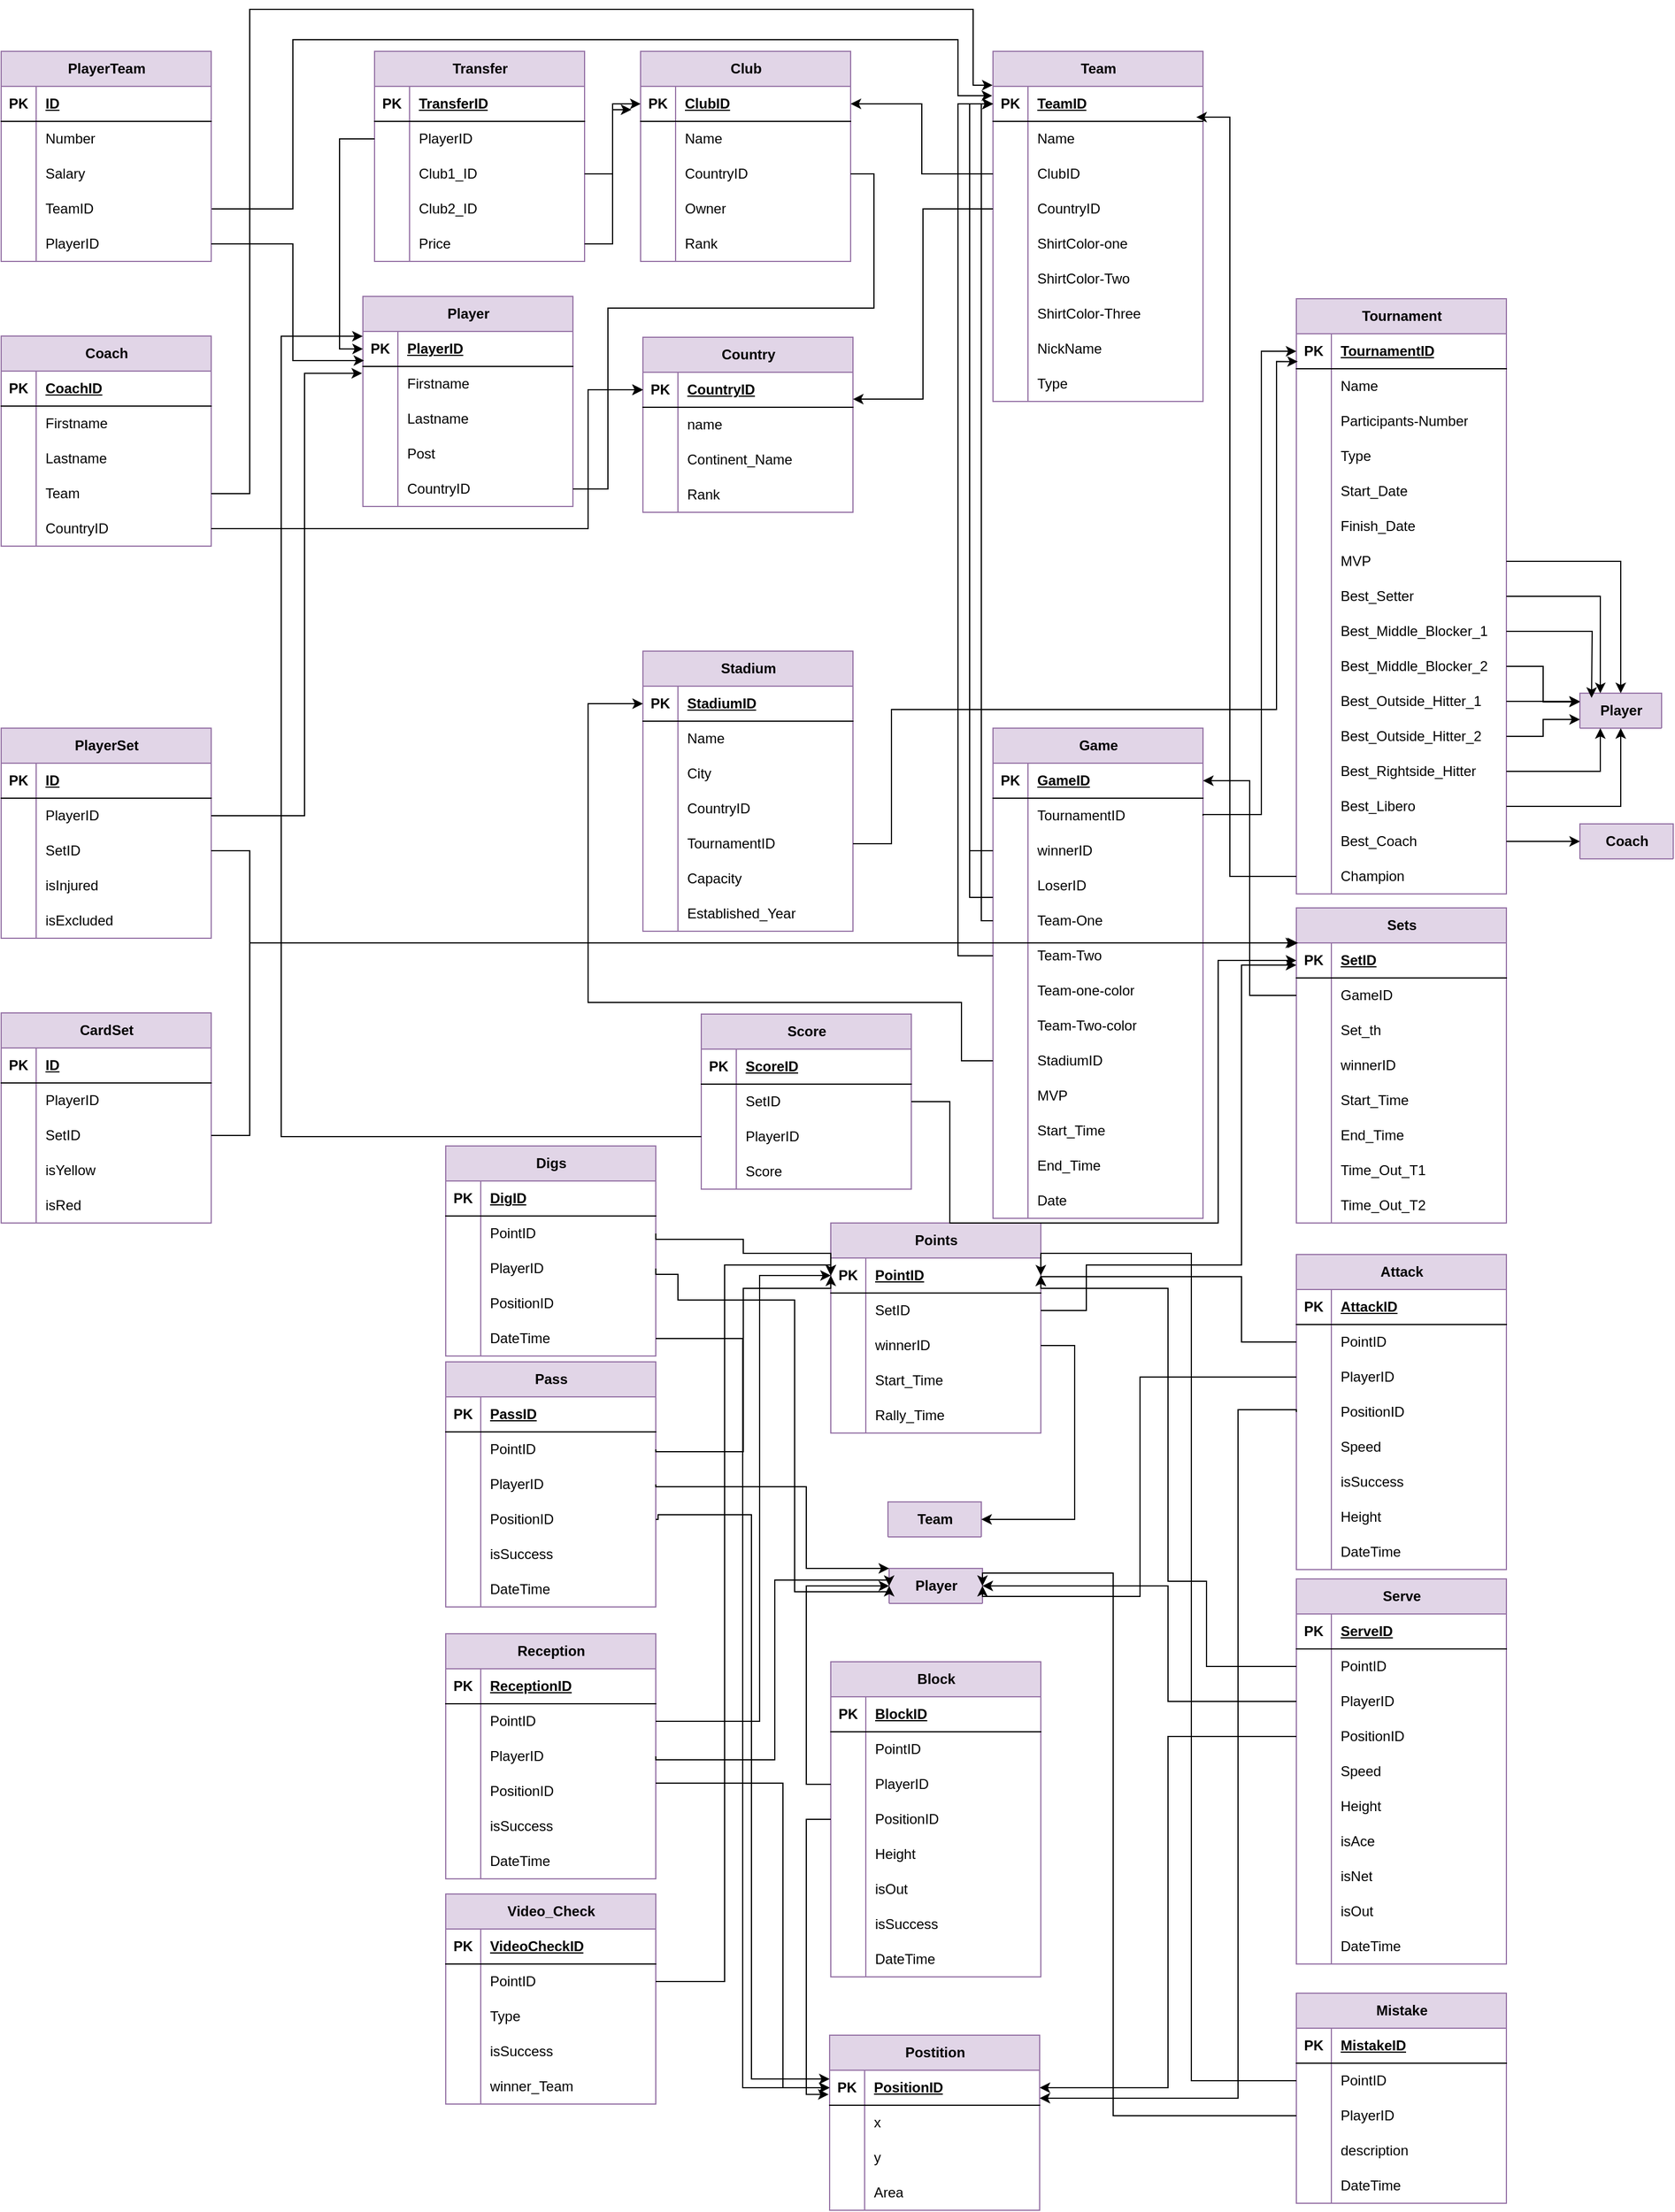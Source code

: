 <mxfile version="24.4.14" type="github" pages="2">
  <diagram id="QYXTYVGNZOt3z-AaoI5p" name="ER-Diagram">
    <mxGraphModel dx="1593" dy="913" grid="1" gridSize="10" guides="1" tooltips="1" connect="1" arrows="1" fold="1" page="1" pageScale="1" pageWidth="1654" pageHeight="2336" math="0" shadow="0">
      <root>
        <mxCell id="0" />
        <mxCell id="1" parent="0" />
        <mxCell id="clxA730guBLC3eWTW0QJ-1" value="Player" style="shape=table;startSize=30;container=1;collapsible=1;childLayout=tableLayout;fixedRows=1;rowLines=0;fontStyle=1;align=center;resizeLast=1;html=1;fillColor=#e1d5e7;strokeColor=#9673a6;" parent="1" vertex="1">
          <mxGeometry x="487" y="396" width="180" height="180" as="geometry" />
        </mxCell>
        <mxCell id="clxA730guBLC3eWTW0QJ-2" value="" style="shape=tableRow;horizontal=0;startSize=0;swimlaneHead=0;swimlaneBody=0;fillColor=none;collapsible=0;dropTarget=0;points=[[0,0.5],[1,0.5]];portConstraint=eastwest;top=0;left=0;right=0;bottom=1;" parent="clxA730guBLC3eWTW0QJ-1" vertex="1">
          <mxGeometry y="30" width="180" height="30" as="geometry" />
        </mxCell>
        <mxCell id="clxA730guBLC3eWTW0QJ-3" value="PK" style="shape=partialRectangle;connectable=0;fillColor=none;top=0;left=0;bottom=0;right=0;fontStyle=1;overflow=hidden;whiteSpace=wrap;html=1;" parent="clxA730guBLC3eWTW0QJ-2" vertex="1">
          <mxGeometry width="30" height="30" as="geometry">
            <mxRectangle width="30" height="30" as="alternateBounds" />
          </mxGeometry>
        </mxCell>
        <mxCell id="clxA730guBLC3eWTW0QJ-4" value="PlayerID" style="shape=partialRectangle;connectable=0;fillColor=none;top=0;left=0;bottom=0;right=0;align=left;spacingLeft=6;fontStyle=5;overflow=hidden;whiteSpace=wrap;html=1;" parent="clxA730guBLC3eWTW0QJ-2" vertex="1">
          <mxGeometry x="30" width="150" height="30" as="geometry">
            <mxRectangle width="150" height="30" as="alternateBounds" />
          </mxGeometry>
        </mxCell>
        <mxCell id="clxA730guBLC3eWTW0QJ-5" value="" style="shape=tableRow;horizontal=0;startSize=0;swimlaneHead=0;swimlaneBody=0;fillColor=none;collapsible=0;dropTarget=0;points=[[0,0.5],[1,0.5]];portConstraint=eastwest;top=0;left=0;right=0;bottom=0;" parent="clxA730guBLC3eWTW0QJ-1" vertex="1">
          <mxGeometry y="60" width="180" height="30" as="geometry" />
        </mxCell>
        <mxCell id="clxA730guBLC3eWTW0QJ-6" value="" style="shape=partialRectangle;connectable=0;fillColor=none;top=0;left=0;bottom=0;right=0;editable=1;overflow=hidden;whiteSpace=wrap;html=1;" parent="clxA730guBLC3eWTW0QJ-5" vertex="1">
          <mxGeometry width="30" height="30" as="geometry">
            <mxRectangle width="30" height="30" as="alternateBounds" />
          </mxGeometry>
        </mxCell>
        <mxCell id="clxA730guBLC3eWTW0QJ-7" value="Firstname" style="shape=partialRectangle;connectable=0;fillColor=none;top=0;left=0;bottom=0;right=0;align=left;spacingLeft=6;overflow=hidden;whiteSpace=wrap;html=1;" parent="clxA730guBLC3eWTW0QJ-5" vertex="1">
          <mxGeometry x="30" width="150" height="30" as="geometry">
            <mxRectangle width="150" height="30" as="alternateBounds" />
          </mxGeometry>
        </mxCell>
        <mxCell id="clxA730guBLC3eWTW0QJ-8" value="" style="shape=tableRow;horizontal=0;startSize=0;swimlaneHead=0;swimlaneBody=0;fillColor=none;collapsible=0;dropTarget=0;points=[[0,0.5],[1,0.5]];portConstraint=eastwest;top=0;left=0;right=0;bottom=0;" parent="clxA730guBLC3eWTW0QJ-1" vertex="1">
          <mxGeometry y="90" width="180" height="30" as="geometry" />
        </mxCell>
        <mxCell id="clxA730guBLC3eWTW0QJ-9" value="" style="shape=partialRectangle;connectable=0;fillColor=none;top=0;left=0;bottom=0;right=0;editable=1;overflow=hidden;whiteSpace=wrap;html=1;" parent="clxA730guBLC3eWTW0QJ-8" vertex="1">
          <mxGeometry width="30" height="30" as="geometry">
            <mxRectangle width="30" height="30" as="alternateBounds" />
          </mxGeometry>
        </mxCell>
        <mxCell id="clxA730guBLC3eWTW0QJ-10" value="Lastname" style="shape=partialRectangle;connectable=0;fillColor=none;top=0;left=0;bottom=0;right=0;align=left;spacingLeft=6;overflow=hidden;whiteSpace=wrap;html=1;" parent="clxA730guBLC3eWTW0QJ-8" vertex="1">
          <mxGeometry x="30" width="150" height="30" as="geometry">
            <mxRectangle width="150" height="30" as="alternateBounds" />
          </mxGeometry>
        </mxCell>
        <mxCell id="clxA730guBLC3eWTW0QJ-14" value="" style="shape=tableRow;horizontal=0;startSize=0;swimlaneHead=0;swimlaneBody=0;fillColor=none;collapsible=0;dropTarget=0;points=[[0,0.5],[1,0.5]];portConstraint=eastwest;top=0;left=0;right=0;bottom=0;" parent="clxA730guBLC3eWTW0QJ-1" vertex="1">
          <mxGeometry y="120" width="180" height="30" as="geometry" />
        </mxCell>
        <mxCell id="clxA730guBLC3eWTW0QJ-15" value="" style="shape=partialRectangle;connectable=0;fillColor=none;top=0;left=0;bottom=0;right=0;editable=1;overflow=hidden;whiteSpace=wrap;html=1;" parent="clxA730guBLC3eWTW0QJ-14" vertex="1">
          <mxGeometry width="30" height="30" as="geometry">
            <mxRectangle width="30" height="30" as="alternateBounds" />
          </mxGeometry>
        </mxCell>
        <mxCell id="clxA730guBLC3eWTW0QJ-16" value="Post" style="shape=partialRectangle;connectable=0;fillColor=none;top=0;left=0;bottom=0;right=0;align=left;spacingLeft=6;overflow=hidden;whiteSpace=wrap;html=1;" parent="clxA730guBLC3eWTW0QJ-14" vertex="1">
          <mxGeometry x="30" width="150" height="30" as="geometry">
            <mxRectangle width="150" height="30" as="alternateBounds" />
          </mxGeometry>
        </mxCell>
        <mxCell id="clxA730guBLC3eWTW0QJ-17" value="" style="shape=tableRow;horizontal=0;startSize=0;swimlaneHead=0;swimlaneBody=0;fillColor=none;collapsible=0;dropTarget=0;points=[[0,0.5],[1,0.5]];portConstraint=eastwest;top=0;left=0;right=0;bottom=0;" parent="clxA730guBLC3eWTW0QJ-1" vertex="1">
          <mxGeometry y="150" width="180" height="30" as="geometry" />
        </mxCell>
        <mxCell id="clxA730guBLC3eWTW0QJ-18" value="" style="shape=partialRectangle;connectable=0;fillColor=none;top=0;left=0;bottom=0;right=0;editable=1;overflow=hidden;whiteSpace=wrap;html=1;" parent="clxA730guBLC3eWTW0QJ-17" vertex="1">
          <mxGeometry width="30" height="30" as="geometry">
            <mxRectangle width="30" height="30" as="alternateBounds" />
          </mxGeometry>
        </mxCell>
        <mxCell id="clxA730guBLC3eWTW0QJ-19" value="CountryID" style="shape=partialRectangle;connectable=0;fillColor=none;top=0;left=0;bottom=0;right=0;align=left;spacingLeft=6;overflow=hidden;whiteSpace=wrap;html=1;" parent="clxA730guBLC3eWTW0QJ-17" vertex="1">
          <mxGeometry x="30" width="150" height="30" as="geometry">
            <mxRectangle width="150" height="30" as="alternateBounds" />
          </mxGeometry>
        </mxCell>
        <mxCell id="clxA730guBLC3eWTW0QJ-29" value="Country" style="shape=table;startSize=30;container=1;collapsible=1;childLayout=tableLayout;fixedRows=1;rowLines=0;fontStyle=1;align=center;resizeLast=1;html=1;fillColor=#e1d5e7;strokeColor=#9673a6;" parent="1" vertex="1">
          <mxGeometry x="727" y="431" width="180" height="150" as="geometry" />
        </mxCell>
        <mxCell id="clxA730guBLC3eWTW0QJ-30" value="" style="shape=tableRow;horizontal=0;startSize=0;swimlaneHead=0;swimlaneBody=0;fillColor=none;collapsible=0;dropTarget=0;points=[[0,0.5],[1,0.5]];portConstraint=eastwest;top=0;left=0;right=0;bottom=1;" parent="clxA730guBLC3eWTW0QJ-29" vertex="1">
          <mxGeometry y="30" width="180" height="30" as="geometry" />
        </mxCell>
        <mxCell id="clxA730guBLC3eWTW0QJ-31" value="PK" style="shape=partialRectangle;connectable=0;fillColor=none;top=0;left=0;bottom=0;right=0;fontStyle=1;overflow=hidden;whiteSpace=wrap;html=1;" parent="clxA730guBLC3eWTW0QJ-30" vertex="1">
          <mxGeometry width="30" height="30" as="geometry">
            <mxRectangle width="30" height="30" as="alternateBounds" />
          </mxGeometry>
        </mxCell>
        <mxCell id="clxA730guBLC3eWTW0QJ-32" value="CountryID" style="shape=partialRectangle;connectable=0;fillColor=none;top=0;left=0;bottom=0;right=0;align=left;spacingLeft=6;fontStyle=5;overflow=hidden;whiteSpace=wrap;html=1;" parent="clxA730guBLC3eWTW0QJ-30" vertex="1">
          <mxGeometry x="30" width="150" height="30" as="geometry">
            <mxRectangle width="150" height="30" as="alternateBounds" />
          </mxGeometry>
        </mxCell>
        <mxCell id="clxA730guBLC3eWTW0QJ-33" value="" style="shape=tableRow;horizontal=0;startSize=0;swimlaneHead=0;swimlaneBody=0;fillColor=none;collapsible=0;dropTarget=0;points=[[0,0.5],[1,0.5]];portConstraint=eastwest;top=0;left=0;right=0;bottom=0;" parent="clxA730guBLC3eWTW0QJ-29" vertex="1">
          <mxGeometry y="60" width="180" height="30" as="geometry" />
        </mxCell>
        <mxCell id="clxA730guBLC3eWTW0QJ-34" value="" style="shape=partialRectangle;connectable=0;fillColor=none;top=0;left=0;bottom=0;right=0;editable=1;overflow=hidden;whiteSpace=wrap;html=1;" parent="clxA730guBLC3eWTW0QJ-33" vertex="1">
          <mxGeometry width="30" height="30" as="geometry">
            <mxRectangle width="30" height="30" as="alternateBounds" />
          </mxGeometry>
        </mxCell>
        <mxCell id="clxA730guBLC3eWTW0QJ-35" value="name" style="shape=partialRectangle;connectable=0;fillColor=none;top=0;left=0;bottom=0;right=0;align=left;spacingLeft=6;overflow=hidden;whiteSpace=wrap;html=1;" parent="clxA730guBLC3eWTW0QJ-33" vertex="1">
          <mxGeometry x="30" width="150" height="30" as="geometry">
            <mxRectangle width="150" height="30" as="alternateBounds" />
          </mxGeometry>
        </mxCell>
        <mxCell id="clxA730guBLC3eWTW0QJ-36" value="" style="shape=tableRow;horizontal=0;startSize=0;swimlaneHead=0;swimlaneBody=0;fillColor=none;collapsible=0;dropTarget=0;points=[[0,0.5],[1,0.5]];portConstraint=eastwest;top=0;left=0;right=0;bottom=0;" parent="clxA730guBLC3eWTW0QJ-29" vertex="1">
          <mxGeometry y="90" width="180" height="30" as="geometry" />
        </mxCell>
        <mxCell id="clxA730guBLC3eWTW0QJ-37" value="" style="shape=partialRectangle;connectable=0;fillColor=none;top=0;left=0;bottom=0;right=0;editable=1;overflow=hidden;whiteSpace=wrap;html=1;" parent="clxA730guBLC3eWTW0QJ-36" vertex="1">
          <mxGeometry width="30" height="30" as="geometry">
            <mxRectangle width="30" height="30" as="alternateBounds" />
          </mxGeometry>
        </mxCell>
        <mxCell id="clxA730guBLC3eWTW0QJ-38" value="Continent_Name" style="shape=partialRectangle;connectable=0;fillColor=none;top=0;left=0;bottom=0;right=0;align=left;spacingLeft=6;overflow=hidden;whiteSpace=wrap;html=1;" parent="clxA730guBLC3eWTW0QJ-36" vertex="1">
          <mxGeometry x="30" width="150" height="30" as="geometry">
            <mxRectangle width="150" height="30" as="alternateBounds" />
          </mxGeometry>
        </mxCell>
        <mxCell id="clxA730guBLC3eWTW0QJ-39" value="" style="shape=tableRow;horizontal=0;startSize=0;swimlaneHead=0;swimlaneBody=0;fillColor=none;collapsible=0;dropTarget=0;points=[[0,0.5],[1,0.5]];portConstraint=eastwest;top=0;left=0;right=0;bottom=0;" parent="clxA730guBLC3eWTW0QJ-29" vertex="1">
          <mxGeometry y="120" width="180" height="30" as="geometry" />
        </mxCell>
        <mxCell id="clxA730guBLC3eWTW0QJ-40" value="" style="shape=partialRectangle;connectable=0;fillColor=none;top=0;left=0;bottom=0;right=0;editable=1;overflow=hidden;whiteSpace=wrap;html=1;" parent="clxA730guBLC3eWTW0QJ-39" vertex="1">
          <mxGeometry width="30" height="30" as="geometry">
            <mxRectangle width="30" height="30" as="alternateBounds" />
          </mxGeometry>
        </mxCell>
        <mxCell id="clxA730guBLC3eWTW0QJ-41" value="Rank" style="shape=partialRectangle;connectable=0;fillColor=none;top=0;left=0;bottom=0;right=0;align=left;spacingLeft=6;overflow=hidden;whiteSpace=wrap;html=1;" parent="clxA730guBLC3eWTW0QJ-39" vertex="1">
          <mxGeometry x="30" width="150" height="30" as="geometry">
            <mxRectangle width="150" height="30" as="alternateBounds" />
          </mxGeometry>
        </mxCell>
        <mxCell id="clxA730guBLC3eWTW0QJ-64" value="Tournament" style="shape=table;startSize=30;container=1;collapsible=1;childLayout=tableLayout;fixedRows=1;rowLines=0;fontStyle=1;align=center;resizeLast=1;html=1;fillColor=#e1d5e7;strokeColor=#9673a6;" parent="1" vertex="1">
          <mxGeometry x="1287" y="398" width="180" height="510" as="geometry" />
        </mxCell>
        <mxCell id="clxA730guBLC3eWTW0QJ-65" value="" style="shape=tableRow;horizontal=0;startSize=0;swimlaneHead=0;swimlaneBody=0;fillColor=none;collapsible=0;dropTarget=0;points=[[0,0.5],[1,0.5]];portConstraint=eastwest;top=0;left=0;right=0;bottom=1;" parent="clxA730guBLC3eWTW0QJ-64" vertex="1">
          <mxGeometry y="30" width="180" height="30" as="geometry" />
        </mxCell>
        <mxCell id="clxA730guBLC3eWTW0QJ-66" value="PK" style="shape=partialRectangle;connectable=0;fillColor=none;top=0;left=0;bottom=0;right=0;fontStyle=1;overflow=hidden;whiteSpace=wrap;html=1;" parent="clxA730guBLC3eWTW0QJ-65" vertex="1">
          <mxGeometry width="30" height="30" as="geometry">
            <mxRectangle width="30" height="30" as="alternateBounds" />
          </mxGeometry>
        </mxCell>
        <mxCell id="clxA730guBLC3eWTW0QJ-67" value="TournamentID" style="shape=partialRectangle;connectable=0;fillColor=none;top=0;left=0;bottom=0;right=0;align=left;spacingLeft=6;fontStyle=5;overflow=hidden;whiteSpace=wrap;html=1;" parent="clxA730guBLC3eWTW0QJ-65" vertex="1">
          <mxGeometry x="30" width="150" height="30" as="geometry">
            <mxRectangle width="150" height="30" as="alternateBounds" />
          </mxGeometry>
        </mxCell>
        <mxCell id="clxA730guBLC3eWTW0QJ-68" value="" style="shape=tableRow;horizontal=0;startSize=0;swimlaneHead=0;swimlaneBody=0;fillColor=none;collapsible=0;dropTarget=0;points=[[0,0.5],[1,0.5]];portConstraint=eastwest;top=0;left=0;right=0;bottom=0;" parent="clxA730guBLC3eWTW0QJ-64" vertex="1">
          <mxGeometry y="60" width="180" height="30" as="geometry" />
        </mxCell>
        <mxCell id="clxA730guBLC3eWTW0QJ-69" value="" style="shape=partialRectangle;connectable=0;fillColor=none;top=0;left=0;bottom=0;right=0;editable=1;overflow=hidden;whiteSpace=wrap;html=1;" parent="clxA730guBLC3eWTW0QJ-68" vertex="1">
          <mxGeometry width="30" height="30" as="geometry">
            <mxRectangle width="30" height="30" as="alternateBounds" />
          </mxGeometry>
        </mxCell>
        <mxCell id="clxA730guBLC3eWTW0QJ-70" value="Name" style="shape=partialRectangle;connectable=0;fillColor=none;top=0;left=0;bottom=0;right=0;align=left;spacingLeft=6;overflow=hidden;whiteSpace=wrap;html=1;" parent="clxA730guBLC3eWTW0QJ-68" vertex="1">
          <mxGeometry x="30" width="150" height="30" as="geometry">
            <mxRectangle width="150" height="30" as="alternateBounds" />
          </mxGeometry>
        </mxCell>
        <mxCell id="clxA730guBLC3eWTW0QJ-77" value="" style="shape=tableRow;horizontal=0;startSize=0;swimlaneHead=0;swimlaneBody=0;fillColor=none;collapsible=0;dropTarget=0;points=[[0,0.5],[1,0.5]];portConstraint=eastwest;top=0;left=0;right=0;bottom=0;" parent="clxA730guBLC3eWTW0QJ-64" vertex="1">
          <mxGeometry y="90" width="180" height="30" as="geometry" />
        </mxCell>
        <mxCell id="clxA730guBLC3eWTW0QJ-78" value="" style="shape=partialRectangle;connectable=0;fillColor=none;top=0;left=0;bottom=0;right=0;editable=1;overflow=hidden;whiteSpace=wrap;html=1;" parent="clxA730guBLC3eWTW0QJ-77" vertex="1">
          <mxGeometry width="30" height="30" as="geometry">
            <mxRectangle width="30" height="30" as="alternateBounds" />
          </mxGeometry>
        </mxCell>
        <mxCell id="clxA730guBLC3eWTW0QJ-79" value="&lt;span lang=&quot;en&quot; class=&quot;HwtZe&quot;&gt;&lt;span class=&quot;jCAhz JxVs2d ChMk0b&quot;&gt;&lt;span class=&quot;ryNqvb&quot;&gt;Participants-Number&lt;/span&gt;&lt;/span&gt;&lt;/span&gt;" style="shape=partialRectangle;connectable=0;fillColor=none;top=0;left=0;bottom=0;right=0;align=left;spacingLeft=6;overflow=hidden;whiteSpace=wrap;html=1;" parent="clxA730guBLC3eWTW0QJ-77" vertex="1">
          <mxGeometry x="30" width="150" height="30" as="geometry">
            <mxRectangle width="150" height="30" as="alternateBounds" />
          </mxGeometry>
        </mxCell>
        <mxCell id="clxA730guBLC3eWTW0QJ-80" value="" style="shape=tableRow;horizontal=0;startSize=0;swimlaneHead=0;swimlaneBody=0;fillColor=none;collapsible=0;dropTarget=0;points=[[0,0.5],[1,0.5]];portConstraint=eastwest;top=0;left=0;right=0;bottom=0;" parent="clxA730guBLC3eWTW0QJ-64" vertex="1">
          <mxGeometry y="120" width="180" height="30" as="geometry" />
        </mxCell>
        <mxCell id="clxA730guBLC3eWTW0QJ-81" value="" style="shape=partialRectangle;connectable=0;fillColor=none;top=0;left=0;bottom=0;right=0;editable=1;overflow=hidden;whiteSpace=wrap;html=1;" parent="clxA730guBLC3eWTW0QJ-80" vertex="1">
          <mxGeometry width="30" height="30" as="geometry">
            <mxRectangle width="30" height="30" as="alternateBounds" />
          </mxGeometry>
        </mxCell>
        <mxCell id="clxA730guBLC3eWTW0QJ-82" value="Type" style="shape=partialRectangle;connectable=0;fillColor=none;top=0;left=0;bottom=0;right=0;align=left;spacingLeft=6;overflow=hidden;whiteSpace=wrap;html=1;" parent="clxA730guBLC3eWTW0QJ-80" vertex="1">
          <mxGeometry x="30" width="150" height="30" as="geometry">
            <mxRectangle width="150" height="30" as="alternateBounds" />
          </mxGeometry>
        </mxCell>
        <mxCell id="HMKhX__k_DjfBtMZ-gE2-1" value="" style="shape=tableRow;horizontal=0;startSize=0;swimlaneHead=0;swimlaneBody=0;fillColor=none;collapsible=0;dropTarget=0;points=[[0,0.5],[1,0.5]];portConstraint=eastwest;top=0;left=0;right=0;bottom=0;" parent="clxA730guBLC3eWTW0QJ-64" vertex="1">
          <mxGeometry y="150" width="180" height="30" as="geometry" />
        </mxCell>
        <mxCell id="HMKhX__k_DjfBtMZ-gE2-2" value="" style="shape=partialRectangle;connectable=0;fillColor=none;top=0;left=0;bottom=0;right=0;editable=1;overflow=hidden;whiteSpace=wrap;html=1;" parent="HMKhX__k_DjfBtMZ-gE2-1" vertex="1">
          <mxGeometry width="30" height="30" as="geometry">
            <mxRectangle width="30" height="30" as="alternateBounds" />
          </mxGeometry>
        </mxCell>
        <mxCell id="HMKhX__k_DjfBtMZ-gE2-3" value="Start_Date" style="shape=partialRectangle;connectable=0;fillColor=none;top=0;left=0;bottom=0;right=0;align=left;spacingLeft=6;overflow=hidden;whiteSpace=wrap;html=1;" parent="HMKhX__k_DjfBtMZ-gE2-1" vertex="1">
          <mxGeometry x="30" width="150" height="30" as="geometry">
            <mxRectangle width="150" height="30" as="alternateBounds" />
          </mxGeometry>
        </mxCell>
        <mxCell id="HMKhX__k_DjfBtMZ-gE2-4" value="" style="shape=tableRow;horizontal=0;startSize=0;swimlaneHead=0;swimlaneBody=0;fillColor=none;collapsible=0;dropTarget=0;points=[[0,0.5],[1,0.5]];portConstraint=eastwest;top=0;left=0;right=0;bottom=0;" parent="clxA730guBLC3eWTW0QJ-64" vertex="1">
          <mxGeometry y="180" width="180" height="30" as="geometry" />
        </mxCell>
        <mxCell id="HMKhX__k_DjfBtMZ-gE2-5" value="" style="shape=partialRectangle;connectable=0;fillColor=none;top=0;left=0;bottom=0;right=0;editable=1;overflow=hidden;whiteSpace=wrap;html=1;" parent="HMKhX__k_DjfBtMZ-gE2-4" vertex="1">
          <mxGeometry width="30" height="30" as="geometry">
            <mxRectangle width="30" height="30" as="alternateBounds" />
          </mxGeometry>
        </mxCell>
        <mxCell id="HMKhX__k_DjfBtMZ-gE2-6" value="Finish_Date" style="shape=partialRectangle;connectable=0;fillColor=none;top=0;left=0;bottom=0;right=0;align=left;spacingLeft=6;overflow=hidden;whiteSpace=wrap;html=1;" parent="HMKhX__k_DjfBtMZ-gE2-4" vertex="1">
          <mxGeometry x="30" width="150" height="30" as="geometry">
            <mxRectangle width="150" height="30" as="alternateBounds" />
          </mxGeometry>
        </mxCell>
        <mxCell id="s9uk07SSZCnjDYhqBX9W-1" value="" style="shape=tableRow;horizontal=0;startSize=0;swimlaneHead=0;swimlaneBody=0;fillColor=none;collapsible=0;dropTarget=0;points=[[0,0.5],[1,0.5]];portConstraint=eastwest;top=0;left=0;right=0;bottom=0;" vertex="1" parent="clxA730guBLC3eWTW0QJ-64">
          <mxGeometry y="210" width="180" height="30" as="geometry" />
        </mxCell>
        <mxCell id="s9uk07SSZCnjDYhqBX9W-2" value="" style="shape=partialRectangle;connectable=0;fillColor=none;top=0;left=0;bottom=0;right=0;editable=1;overflow=hidden;whiteSpace=wrap;html=1;" vertex="1" parent="s9uk07SSZCnjDYhqBX9W-1">
          <mxGeometry width="30" height="30" as="geometry">
            <mxRectangle width="30" height="30" as="alternateBounds" />
          </mxGeometry>
        </mxCell>
        <mxCell id="s9uk07SSZCnjDYhqBX9W-3" value="MVP" style="shape=partialRectangle;connectable=0;fillColor=none;top=0;left=0;bottom=0;right=0;align=left;spacingLeft=6;overflow=hidden;whiteSpace=wrap;html=1;" vertex="1" parent="s9uk07SSZCnjDYhqBX9W-1">
          <mxGeometry x="30" width="150" height="30" as="geometry">
            <mxRectangle width="150" height="30" as="alternateBounds" />
          </mxGeometry>
        </mxCell>
        <mxCell id="s9uk07SSZCnjDYhqBX9W-4" value="" style="shape=tableRow;horizontal=0;startSize=0;swimlaneHead=0;swimlaneBody=0;fillColor=none;collapsible=0;dropTarget=0;points=[[0,0.5],[1,0.5]];portConstraint=eastwest;top=0;left=0;right=0;bottom=0;" vertex="1" parent="clxA730guBLC3eWTW0QJ-64">
          <mxGeometry y="240" width="180" height="30" as="geometry" />
        </mxCell>
        <mxCell id="s9uk07SSZCnjDYhqBX9W-5" value="" style="shape=partialRectangle;connectable=0;fillColor=none;top=0;left=0;bottom=0;right=0;editable=1;overflow=hidden;whiteSpace=wrap;html=1;" vertex="1" parent="s9uk07SSZCnjDYhqBX9W-4">
          <mxGeometry width="30" height="30" as="geometry">
            <mxRectangle width="30" height="30" as="alternateBounds" />
          </mxGeometry>
        </mxCell>
        <mxCell id="s9uk07SSZCnjDYhqBX9W-6" value="Best_Setter" style="shape=partialRectangle;connectable=0;fillColor=none;top=0;left=0;bottom=0;right=0;align=left;spacingLeft=6;overflow=hidden;whiteSpace=wrap;html=1;" vertex="1" parent="s9uk07SSZCnjDYhqBX9W-4">
          <mxGeometry x="30" width="150" height="30" as="geometry">
            <mxRectangle width="150" height="30" as="alternateBounds" />
          </mxGeometry>
        </mxCell>
        <mxCell id="d7HpP67Ng_KRQLD1DDjR-1" value="" style="shape=tableRow;horizontal=0;startSize=0;swimlaneHead=0;swimlaneBody=0;fillColor=none;collapsible=0;dropTarget=0;points=[[0,0.5],[1,0.5]];portConstraint=eastwest;top=0;left=0;right=0;bottom=0;" vertex="1" parent="clxA730guBLC3eWTW0QJ-64">
          <mxGeometry y="270" width="180" height="30" as="geometry" />
        </mxCell>
        <mxCell id="d7HpP67Ng_KRQLD1DDjR-2" value="" style="shape=partialRectangle;connectable=0;fillColor=none;top=0;left=0;bottom=0;right=0;editable=1;overflow=hidden;whiteSpace=wrap;html=1;" vertex="1" parent="d7HpP67Ng_KRQLD1DDjR-1">
          <mxGeometry width="30" height="30" as="geometry">
            <mxRectangle width="30" height="30" as="alternateBounds" />
          </mxGeometry>
        </mxCell>
        <mxCell id="d7HpP67Ng_KRQLD1DDjR-3" value="Best_Middle_Blocker_1" style="shape=partialRectangle;connectable=0;fillColor=none;top=0;left=0;bottom=0;right=0;align=left;spacingLeft=6;overflow=hidden;whiteSpace=wrap;html=1;" vertex="1" parent="d7HpP67Ng_KRQLD1DDjR-1">
          <mxGeometry x="30" width="150" height="30" as="geometry">
            <mxRectangle width="150" height="30" as="alternateBounds" />
          </mxGeometry>
        </mxCell>
        <mxCell id="d7HpP67Ng_KRQLD1DDjR-4" value="" style="shape=tableRow;horizontal=0;startSize=0;swimlaneHead=0;swimlaneBody=0;fillColor=none;collapsible=0;dropTarget=0;points=[[0,0.5],[1,0.5]];portConstraint=eastwest;top=0;left=0;right=0;bottom=0;" vertex="1" parent="clxA730guBLC3eWTW0QJ-64">
          <mxGeometry y="300" width="180" height="30" as="geometry" />
        </mxCell>
        <mxCell id="d7HpP67Ng_KRQLD1DDjR-5" value="" style="shape=partialRectangle;connectable=0;fillColor=none;top=0;left=0;bottom=0;right=0;editable=1;overflow=hidden;whiteSpace=wrap;html=1;" vertex="1" parent="d7HpP67Ng_KRQLD1DDjR-4">
          <mxGeometry width="30" height="30" as="geometry">
            <mxRectangle width="30" height="30" as="alternateBounds" />
          </mxGeometry>
        </mxCell>
        <mxCell id="d7HpP67Ng_KRQLD1DDjR-6" value="Best_Middle_Blocker_2" style="shape=partialRectangle;connectable=0;fillColor=none;top=0;left=0;bottom=0;right=0;align=left;spacingLeft=6;overflow=hidden;whiteSpace=wrap;html=1;" vertex="1" parent="d7HpP67Ng_KRQLD1DDjR-4">
          <mxGeometry x="30" width="150" height="30" as="geometry">
            <mxRectangle width="150" height="30" as="alternateBounds" />
          </mxGeometry>
        </mxCell>
        <mxCell id="d7HpP67Ng_KRQLD1DDjR-7" value="" style="shape=tableRow;horizontal=0;startSize=0;swimlaneHead=0;swimlaneBody=0;fillColor=none;collapsible=0;dropTarget=0;points=[[0,0.5],[1,0.5]];portConstraint=eastwest;top=0;left=0;right=0;bottom=0;" vertex="1" parent="clxA730guBLC3eWTW0QJ-64">
          <mxGeometry y="330" width="180" height="30" as="geometry" />
        </mxCell>
        <mxCell id="d7HpP67Ng_KRQLD1DDjR-8" value="" style="shape=partialRectangle;connectable=0;fillColor=none;top=0;left=0;bottom=0;right=0;editable=1;overflow=hidden;whiteSpace=wrap;html=1;" vertex="1" parent="d7HpP67Ng_KRQLD1DDjR-7">
          <mxGeometry width="30" height="30" as="geometry">
            <mxRectangle width="30" height="30" as="alternateBounds" />
          </mxGeometry>
        </mxCell>
        <mxCell id="d7HpP67Ng_KRQLD1DDjR-9" value="Best_Outside_Hitter_1" style="shape=partialRectangle;connectable=0;fillColor=none;top=0;left=0;bottom=0;right=0;align=left;spacingLeft=6;overflow=hidden;whiteSpace=wrap;html=1;" vertex="1" parent="d7HpP67Ng_KRQLD1DDjR-7">
          <mxGeometry x="30" width="150" height="30" as="geometry">
            <mxRectangle width="150" height="30" as="alternateBounds" />
          </mxGeometry>
        </mxCell>
        <mxCell id="d7HpP67Ng_KRQLD1DDjR-10" value="" style="shape=tableRow;horizontal=0;startSize=0;swimlaneHead=0;swimlaneBody=0;fillColor=none;collapsible=0;dropTarget=0;points=[[0,0.5],[1,0.5]];portConstraint=eastwest;top=0;left=0;right=0;bottom=0;" vertex="1" parent="clxA730guBLC3eWTW0QJ-64">
          <mxGeometry y="360" width="180" height="30" as="geometry" />
        </mxCell>
        <mxCell id="d7HpP67Ng_KRQLD1DDjR-11" value="" style="shape=partialRectangle;connectable=0;fillColor=none;top=0;left=0;bottom=0;right=0;editable=1;overflow=hidden;whiteSpace=wrap;html=1;" vertex="1" parent="d7HpP67Ng_KRQLD1DDjR-10">
          <mxGeometry width="30" height="30" as="geometry">
            <mxRectangle width="30" height="30" as="alternateBounds" />
          </mxGeometry>
        </mxCell>
        <mxCell id="d7HpP67Ng_KRQLD1DDjR-12" value="Best_Outside_Hitter_2" style="shape=partialRectangle;connectable=0;fillColor=none;top=0;left=0;bottom=0;right=0;align=left;spacingLeft=6;overflow=hidden;whiteSpace=wrap;html=1;" vertex="1" parent="d7HpP67Ng_KRQLD1DDjR-10">
          <mxGeometry x="30" width="150" height="30" as="geometry">
            <mxRectangle width="150" height="30" as="alternateBounds" />
          </mxGeometry>
        </mxCell>
        <mxCell id="d7HpP67Ng_KRQLD1DDjR-13" value="" style="shape=tableRow;horizontal=0;startSize=0;swimlaneHead=0;swimlaneBody=0;fillColor=none;collapsible=0;dropTarget=0;points=[[0,0.5],[1,0.5]];portConstraint=eastwest;top=0;left=0;right=0;bottom=0;" vertex="1" parent="clxA730guBLC3eWTW0QJ-64">
          <mxGeometry y="390" width="180" height="30" as="geometry" />
        </mxCell>
        <mxCell id="d7HpP67Ng_KRQLD1DDjR-14" value="" style="shape=partialRectangle;connectable=0;fillColor=none;top=0;left=0;bottom=0;right=0;editable=1;overflow=hidden;whiteSpace=wrap;html=1;" vertex="1" parent="d7HpP67Ng_KRQLD1DDjR-13">
          <mxGeometry width="30" height="30" as="geometry">
            <mxRectangle width="30" height="30" as="alternateBounds" />
          </mxGeometry>
        </mxCell>
        <mxCell id="d7HpP67Ng_KRQLD1DDjR-15" value="Best_Rightside_Hitter" style="shape=partialRectangle;connectable=0;fillColor=none;top=0;left=0;bottom=0;right=0;align=left;spacingLeft=6;overflow=hidden;whiteSpace=wrap;html=1;" vertex="1" parent="d7HpP67Ng_KRQLD1DDjR-13">
          <mxGeometry x="30" width="150" height="30" as="geometry">
            <mxRectangle width="150" height="30" as="alternateBounds" />
          </mxGeometry>
        </mxCell>
        <mxCell id="d7HpP67Ng_KRQLD1DDjR-16" value="" style="shape=tableRow;horizontal=0;startSize=0;swimlaneHead=0;swimlaneBody=0;fillColor=none;collapsible=0;dropTarget=0;points=[[0,0.5],[1,0.5]];portConstraint=eastwest;top=0;left=0;right=0;bottom=0;" vertex="1" parent="clxA730guBLC3eWTW0QJ-64">
          <mxGeometry y="420" width="180" height="30" as="geometry" />
        </mxCell>
        <mxCell id="d7HpP67Ng_KRQLD1DDjR-17" value="" style="shape=partialRectangle;connectable=0;fillColor=none;top=0;left=0;bottom=0;right=0;editable=1;overflow=hidden;whiteSpace=wrap;html=1;" vertex="1" parent="d7HpP67Ng_KRQLD1DDjR-16">
          <mxGeometry width="30" height="30" as="geometry">
            <mxRectangle width="30" height="30" as="alternateBounds" />
          </mxGeometry>
        </mxCell>
        <mxCell id="d7HpP67Ng_KRQLD1DDjR-18" value="Best_Libero" style="shape=partialRectangle;connectable=0;fillColor=none;top=0;left=0;bottom=0;right=0;align=left;spacingLeft=6;overflow=hidden;whiteSpace=wrap;html=1;" vertex="1" parent="d7HpP67Ng_KRQLD1DDjR-16">
          <mxGeometry x="30" width="150" height="30" as="geometry">
            <mxRectangle width="150" height="30" as="alternateBounds" />
          </mxGeometry>
        </mxCell>
        <mxCell id="d7HpP67Ng_KRQLD1DDjR-19" value="" style="shape=tableRow;horizontal=0;startSize=0;swimlaneHead=0;swimlaneBody=0;fillColor=none;collapsible=0;dropTarget=0;points=[[0,0.5],[1,0.5]];portConstraint=eastwest;top=0;left=0;right=0;bottom=0;" vertex="1" parent="clxA730guBLC3eWTW0QJ-64">
          <mxGeometry y="450" width="180" height="30" as="geometry" />
        </mxCell>
        <mxCell id="d7HpP67Ng_KRQLD1DDjR-20" value="" style="shape=partialRectangle;connectable=0;fillColor=none;top=0;left=0;bottom=0;right=0;editable=1;overflow=hidden;whiteSpace=wrap;html=1;" vertex="1" parent="d7HpP67Ng_KRQLD1DDjR-19">
          <mxGeometry width="30" height="30" as="geometry">
            <mxRectangle width="30" height="30" as="alternateBounds" />
          </mxGeometry>
        </mxCell>
        <mxCell id="d7HpP67Ng_KRQLD1DDjR-21" value="Best_Coach" style="shape=partialRectangle;connectable=0;fillColor=none;top=0;left=0;bottom=0;right=0;align=left;spacingLeft=6;overflow=hidden;whiteSpace=wrap;html=1;" vertex="1" parent="d7HpP67Ng_KRQLD1DDjR-19">
          <mxGeometry x="30" width="150" height="30" as="geometry">
            <mxRectangle width="150" height="30" as="alternateBounds" />
          </mxGeometry>
        </mxCell>
        <mxCell id="z3L_Zjz9PhODtpYpgnRz-10" value="" style="shape=tableRow;horizontal=0;startSize=0;swimlaneHead=0;swimlaneBody=0;fillColor=none;collapsible=0;dropTarget=0;points=[[0,0.5],[1,0.5]];portConstraint=eastwest;top=0;left=0;right=0;bottom=0;" vertex="1" parent="clxA730guBLC3eWTW0QJ-64">
          <mxGeometry y="480" width="180" height="30" as="geometry" />
        </mxCell>
        <mxCell id="z3L_Zjz9PhODtpYpgnRz-11" value="" style="shape=partialRectangle;connectable=0;fillColor=none;top=0;left=0;bottom=0;right=0;editable=1;overflow=hidden;whiteSpace=wrap;html=1;" vertex="1" parent="z3L_Zjz9PhODtpYpgnRz-10">
          <mxGeometry width="30" height="30" as="geometry">
            <mxRectangle width="30" height="30" as="alternateBounds" />
          </mxGeometry>
        </mxCell>
        <mxCell id="z3L_Zjz9PhODtpYpgnRz-12" value="Champion" style="shape=partialRectangle;connectable=0;fillColor=none;top=0;left=0;bottom=0;right=0;align=left;spacingLeft=6;overflow=hidden;whiteSpace=wrap;html=1;" vertex="1" parent="z3L_Zjz9PhODtpYpgnRz-10">
          <mxGeometry x="30" width="150" height="30" as="geometry">
            <mxRectangle width="150" height="30" as="alternateBounds" />
          </mxGeometry>
        </mxCell>
        <mxCell id="clxA730guBLC3eWTW0QJ-99" value="Stadium" style="shape=table;startSize=30;container=1;collapsible=1;childLayout=tableLayout;fixedRows=1;rowLines=0;fontStyle=1;align=center;resizeLast=1;html=1;fillColor=#e1d5e7;strokeColor=#9673a6;" parent="1" vertex="1">
          <mxGeometry x="727" y="700" width="180" height="240" as="geometry" />
        </mxCell>
        <mxCell id="clxA730guBLC3eWTW0QJ-100" value="" style="shape=tableRow;horizontal=0;startSize=0;swimlaneHead=0;swimlaneBody=0;fillColor=none;collapsible=0;dropTarget=0;points=[[0,0.5],[1,0.5]];portConstraint=eastwest;top=0;left=0;right=0;bottom=1;" parent="clxA730guBLC3eWTW0QJ-99" vertex="1">
          <mxGeometry y="30" width="180" height="30" as="geometry" />
        </mxCell>
        <mxCell id="clxA730guBLC3eWTW0QJ-101" value="PK" style="shape=partialRectangle;connectable=0;fillColor=none;top=0;left=0;bottom=0;right=0;fontStyle=1;overflow=hidden;whiteSpace=wrap;html=1;" parent="clxA730guBLC3eWTW0QJ-100" vertex="1">
          <mxGeometry width="30" height="30" as="geometry">
            <mxRectangle width="30" height="30" as="alternateBounds" />
          </mxGeometry>
        </mxCell>
        <mxCell id="clxA730guBLC3eWTW0QJ-102" value="StadiumID" style="shape=partialRectangle;connectable=0;fillColor=none;top=0;left=0;bottom=0;right=0;align=left;spacingLeft=6;fontStyle=5;overflow=hidden;whiteSpace=wrap;html=1;" parent="clxA730guBLC3eWTW0QJ-100" vertex="1">
          <mxGeometry x="30" width="150" height="30" as="geometry">
            <mxRectangle width="150" height="30" as="alternateBounds" />
          </mxGeometry>
        </mxCell>
        <mxCell id="clxA730guBLC3eWTW0QJ-103" value="" style="shape=tableRow;horizontal=0;startSize=0;swimlaneHead=0;swimlaneBody=0;fillColor=none;collapsible=0;dropTarget=0;points=[[0,0.5],[1,0.5]];portConstraint=eastwest;top=0;left=0;right=0;bottom=0;" parent="clxA730guBLC3eWTW0QJ-99" vertex="1">
          <mxGeometry y="60" width="180" height="30" as="geometry" />
        </mxCell>
        <mxCell id="clxA730guBLC3eWTW0QJ-104" value="" style="shape=partialRectangle;connectable=0;fillColor=none;top=0;left=0;bottom=0;right=0;editable=1;overflow=hidden;whiteSpace=wrap;html=1;" parent="clxA730guBLC3eWTW0QJ-103" vertex="1">
          <mxGeometry width="30" height="30" as="geometry">
            <mxRectangle width="30" height="30" as="alternateBounds" />
          </mxGeometry>
        </mxCell>
        <mxCell id="clxA730guBLC3eWTW0QJ-105" value="Name" style="shape=partialRectangle;connectable=0;fillColor=none;top=0;left=0;bottom=0;right=0;align=left;spacingLeft=6;overflow=hidden;whiteSpace=wrap;html=1;" parent="clxA730guBLC3eWTW0QJ-103" vertex="1">
          <mxGeometry x="30" width="150" height="30" as="geometry">
            <mxRectangle width="150" height="30" as="alternateBounds" />
          </mxGeometry>
        </mxCell>
        <mxCell id="clxA730guBLC3eWTW0QJ-106" value="" style="shape=tableRow;horizontal=0;startSize=0;swimlaneHead=0;swimlaneBody=0;fillColor=none;collapsible=0;dropTarget=0;points=[[0,0.5],[1,0.5]];portConstraint=eastwest;top=0;left=0;right=0;bottom=0;" parent="clxA730guBLC3eWTW0QJ-99" vertex="1">
          <mxGeometry y="90" width="180" height="30" as="geometry" />
        </mxCell>
        <mxCell id="clxA730guBLC3eWTW0QJ-107" value="" style="shape=partialRectangle;connectable=0;fillColor=none;top=0;left=0;bottom=0;right=0;editable=1;overflow=hidden;whiteSpace=wrap;html=1;" parent="clxA730guBLC3eWTW0QJ-106" vertex="1">
          <mxGeometry width="30" height="30" as="geometry">
            <mxRectangle width="30" height="30" as="alternateBounds" />
          </mxGeometry>
        </mxCell>
        <mxCell id="clxA730guBLC3eWTW0QJ-108" value="City" style="shape=partialRectangle;connectable=0;fillColor=none;top=0;left=0;bottom=0;right=0;align=left;spacingLeft=6;overflow=hidden;whiteSpace=wrap;html=1;" parent="clxA730guBLC3eWTW0QJ-106" vertex="1">
          <mxGeometry x="30" width="150" height="30" as="geometry">
            <mxRectangle width="150" height="30" as="alternateBounds" />
          </mxGeometry>
        </mxCell>
        <mxCell id="T5079vSknweNSo793YeN-1" value="" style="shape=tableRow;horizontal=0;startSize=0;swimlaneHead=0;swimlaneBody=0;fillColor=none;collapsible=0;dropTarget=0;points=[[0,0.5],[1,0.5]];portConstraint=eastwest;top=0;left=0;right=0;bottom=0;" vertex="1" parent="clxA730guBLC3eWTW0QJ-99">
          <mxGeometry y="120" width="180" height="30" as="geometry" />
        </mxCell>
        <mxCell id="T5079vSknweNSo793YeN-2" value="" style="shape=partialRectangle;connectable=0;fillColor=none;top=0;left=0;bottom=0;right=0;editable=1;overflow=hidden;whiteSpace=wrap;html=1;" vertex="1" parent="T5079vSknweNSo793YeN-1">
          <mxGeometry width="30" height="30" as="geometry">
            <mxRectangle width="30" height="30" as="alternateBounds" />
          </mxGeometry>
        </mxCell>
        <mxCell id="T5079vSknweNSo793YeN-3" value="CountryID" style="shape=partialRectangle;connectable=0;fillColor=none;top=0;left=0;bottom=0;right=0;align=left;spacingLeft=6;overflow=hidden;whiteSpace=wrap;html=1;" vertex="1" parent="T5079vSknweNSo793YeN-1">
          <mxGeometry x="30" width="150" height="30" as="geometry">
            <mxRectangle width="150" height="30" as="alternateBounds" />
          </mxGeometry>
        </mxCell>
        <mxCell id="clxA730guBLC3eWTW0QJ-109" value="" style="shape=tableRow;horizontal=0;startSize=0;swimlaneHead=0;swimlaneBody=0;fillColor=none;collapsible=0;dropTarget=0;points=[[0,0.5],[1,0.5]];portConstraint=eastwest;top=0;left=0;right=0;bottom=0;" parent="clxA730guBLC3eWTW0QJ-99" vertex="1">
          <mxGeometry y="150" width="180" height="30" as="geometry" />
        </mxCell>
        <mxCell id="clxA730guBLC3eWTW0QJ-110" value="" style="shape=partialRectangle;connectable=0;fillColor=none;top=0;left=0;bottom=0;right=0;editable=1;overflow=hidden;whiteSpace=wrap;html=1;" parent="clxA730guBLC3eWTW0QJ-109" vertex="1">
          <mxGeometry width="30" height="30" as="geometry">
            <mxRectangle width="30" height="30" as="alternateBounds" />
          </mxGeometry>
        </mxCell>
        <mxCell id="clxA730guBLC3eWTW0QJ-111" value="TournamentID" style="shape=partialRectangle;connectable=0;fillColor=none;top=0;left=0;bottom=0;right=0;align=left;spacingLeft=6;overflow=hidden;whiteSpace=wrap;html=1;" parent="clxA730guBLC3eWTW0QJ-109" vertex="1">
          <mxGeometry x="30" width="150" height="30" as="geometry">
            <mxRectangle width="150" height="30" as="alternateBounds" />
          </mxGeometry>
        </mxCell>
        <mxCell id="clxA730guBLC3eWTW0QJ-112" value="" style="shape=tableRow;horizontal=0;startSize=0;swimlaneHead=0;swimlaneBody=0;fillColor=none;collapsible=0;dropTarget=0;points=[[0,0.5],[1,0.5]];portConstraint=eastwest;top=0;left=0;right=0;bottom=0;" parent="clxA730guBLC3eWTW0QJ-99" vertex="1">
          <mxGeometry y="180" width="180" height="30" as="geometry" />
        </mxCell>
        <mxCell id="clxA730guBLC3eWTW0QJ-113" value="" style="shape=partialRectangle;connectable=0;fillColor=none;top=0;left=0;bottom=0;right=0;editable=1;overflow=hidden;whiteSpace=wrap;html=1;" parent="clxA730guBLC3eWTW0QJ-112" vertex="1">
          <mxGeometry width="30" height="30" as="geometry">
            <mxRectangle width="30" height="30" as="alternateBounds" />
          </mxGeometry>
        </mxCell>
        <mxCell id="clxA730guBLC3eWTW0QJ-114" value="Capacity" style="shape=partialRectangle;connectable=0;fillColor=none;top=0;left=0;bottom=0;right=0;align=left;spacingLeft=6;overflow=hidden;whiteSpace=wrap;html=1;" parent="clxA730guBLC3eWTW0QJ-112" vertex="1">
          <mxGeometry x="30" width="150" height="30" as="geometry">
            <mxRectangle width="150" height="30" as="alternateBounds" />
          </mxGeometry>
        </mxCell>
        <mxCell id="clxA730guBLC3eWTW0QJ-115" value="" style="shape=tableRow;horizontal=0;startSize=0;swimlaneHead=0;swimlaneBody=0;fillColor=none;collapsible=0;dropTarget=0;points=[[0,0.5],[1,0.5]];portConstraint=eastwest;top=0;left=0;right=0;bottom=0;" parent="clxA730guBLC3eWTW0QJ-99" vertex="1">
          <mxGeometry y="210" width="180" height="30" as="geometry" />
        </mxCell>
        <mxCell id="clxA730guBLC3eWTW0QJ-116" value="" style="shape=partialRectangle;connectable=0;fillColor=none;top=0;left=0;bottom=0;right=0;editable=1;overflow=hidden;whiteSpace=wrap;html=1;" parent="clxA730guBLC3eWTW0QJ-115" vertex="1">
          <mxGeometry width="30" height="30" as="geometry">
            <mxRectangle width="30" height="30" as="alternateBounds" />
          </mxGeometry>
        </mxCell>
        <mxCell id="clxA730guBLC3eWTW0QJ-117" value="Established_Year" style="shape=partialRectangle;connectable=0;fillColor=none;top=0;left=0;bottom=0;right=0;align=left;spacingLeft=6;overflow=hidden;whiteSpace=wrap;html=1;" parent="clxA730guBLC3eWTW0QJ-115" vertex="1">
          <mxGeometry x="30" width="150" height="30" as="geometry">
            <mxRectangle width="150" height="30" as="alternateBounds" />
          </mxGeometry>
        </mxCell>
        <mxCell id="clxA730guBLC3eWTW0QJ-134" style="edgeStyle=orthogonalEdgeStyle;rounded=0;orthogonalLoop=1;jettySize=auto;html=1;entryX=0;entryY=0.5;entryDx=0;entryDy=0;" parent="1" source="clxA730guBLC3eWTW0QJ-17" target="clxA730guBLC3eWTW0QJ-30" edge="1">
          <mxGeometry relative="1" as="geometry" />
        </mxCell>
        <mxCell id="clxA730guBLC3eWTW0QJ-136" value="Team" style="shape=table;startSize=30;container=1;collapsible=1;childLayout=tableLayout;fixedRows=1;rowLines=0;fontStyle=1;align=center;resizeLast=1;html=1;fillColor=#e1d5e7;strokeColor=#9673a6;" parent="1" vertex="1">
          <mxGeometry x="1027" y="186" width="180" height="300" as="geometry" />
        </mxCell>
        <mxCell id="clxA730guBLC3eWTW0QJ-137" value="" style="shape=tableRow;horizontal=0;startSize=0;swimlaneHead=0;swimlaneBody=0;fillColor=none;collapsible=0;dropTarget=0;points=[[0,0.5],[1,0.5]];portConstraint=eastwest;top=0;left=0;right=0;bottom=1;" parent="clxA730guBLC3eWTW0QJ-136" vertex="1">
          <mxGeometry y="30" width="180" height="30" as="geometry" />
        </mxCell>
        <mxCell id="clxA730guBLC3eWTW0QJ-138" value="PK" style="shape=partialRectangle;connectable=0;fillColor=none;top=0;left=0;bottom=0;right=0;fontStyle=1;overflow=hidden;whiteSpace=wrap;html=1;" parent="clxA730guBLC3eWTW0QJ-137" vertex="1">
          <mxGeometry width="30" height="30" as="geometry">
            <mxRectangle width="30" height="30" as="alternateBounds" />
          </mxGeometry>
        </mxCell>
        <mxCell id="clxA730guBLC3eWTW0QJ-139" value="TeamID" style="shape=partialRectangle;connectable=0;fillColor=none;top=0;left=0;bottom=0;right=0;align=left;spacingLeft=6;fontStyle=5;overflow=hidden;whiteSpace=wrap;html=1;" parent="clxA730guBLC3eWTW0QJ-137" vertex="1">
          <mxGeometry x="30" width="150" height="30" as="geometry">
            <mxRectangle width="150" height="30" as="alternateBounds" />
          </mxGeometry>
        </mxCell>
        <mxCell id="clxA730guBLC3eWTW0QJ-140" value="" style="shape=tableRow;horizontal=0;startSize=0;swimlaneHead=0;swimlaneBody=0;fillColor=none;collapsible=0;dropTarget=0;points=[[0,0.5],[1,0.5]];portConstraint=eastwest;top=0;left=0;right=0;bottom=0;" parent="clxA730guBLC3eWTW0QJ-136" vertex="1">
          <mxGeometry y="60" width="180" height="30" as="geometry" />
        </mxCell>
        <mxCell id="clxA730guBLC3eWTW0QJ-141" value="" style="shape=partialRectangle;connectable=0;fillColor=none;top=0;left=0;bottom=0;right=0;editable=1;overflow=hidden;whiteSpace=wrap;html=1;" parent="clxA730guBLC3eWTW0QJ-140" vertex="1">
          <mxGeometry width="30" height="30" as="geometry">
            <mxRectangle width="30" height="30" as="alternateBounds" />
          </mxGeometry>
        </mxCell>
        <mxCell id="clxA730guBLC3eWTW0QJ-142" value="Name" style="shape=partialRectangle;connectable=0;fillColor=none;top=0;left=0;bottom=0;right=0;align=left;spacingLeft=6;overflow=hidden;whiteSpace=wrap;html=1;" parent="clxA730guBLC3eWTW0QJ-140" vertex="1">
          <mxGeometry x="30" width="150" height="30" as="geometry">
            <mxRectangle width="150" height="30" as="alternateBounds" />
          </mxGeometry>
        </mxCell>
        <mxCell id="clxA730guBLC3eWTW0QJ-143" value="" style="shape=tableRow;horizontal=0;startSize=0;swimlaneHead=0;swimlaneBody=0;fillColor=none;collapsible=0;dropTarget=0;points=[[0,0.5],[1,0.5]];portConstraint=eastwest;top=0;left=0;right=0;bottom=0;" parent="clxA730guBLC3eWTW0QJ-136" vertex="1">
          <mxGeometry y="90" width="180" height="30" as="geometry" />
        </mxCell>
        <mxCell id="clxA730guBLC3eWTW0QJ-144" value="" style="shape=partialRectangle;connectable=0;fillColor=none;top=0;left=0;bottom=0;right=0;editable=1;overflow=hidden;whiteSpace=wrap;html=1;" parent="clxA730guBLC3eWTW0QJ-143" vertex="1">
          <mxGeometry width="30" height="30" as="geometry">
            <mxRectangle width="30" height="30" as="alternateBounds" />
          </mxGeometry>
        </mxCell>
        <mxCell id="clxA730guBLC3eWTW0QJ-145" value="ClubID" style="shape=partialRectangle;connectable=0;fillColor=none;top=0;left=0;bottom=0;right=0;align=left;spacingLeft=6;overflow=hidden;whiteSpace=wrap;html=1;" parent="clxA730guBLC3eWTW0QJ-143" vertex="1">
          <mxGeometry x="30" width="150" height="30" as="geometry">
            <mxRectangle width="150" height="30" as="alternateBounds" />
          </mxGeometry>
        </mxCell>
        <mxCell id="clxA730guBLC3eWTW0QJ-146" value="" style="shape=tableRow;horizontal=0;startSize=0;swimlaneHead=0;swimlaneBody=0;fillColor=none;collapsible=0;dropTarget=0;points=[[0,0.5],[1,0.5]];portConstraint=eastwest;top=0;left=0;right=0;bottom=0;" parent="clxA730guBLC3eWTW0QJ-136" vertex="1">
          <mxGeometry y="120" width="180" height="30" as="geometry" />
        </mxCell>
        <mxCell id="clxA730guBLC3eWTW0QJ-147" value="" style="shape=partialRectangle;connectable=0;fillColor=none;top=0;left=0;bottom=0;right=0;editable=1;overflow=hidden;whiteSpace=wrap;html=1;" parent="clxA730guBLC3eWTW0QJ-146" vertex="1">
          <mxGeometry width="30" height="30" as="geometry">
            <mxRectangle width="30" height="30" as="alternateBounds" />
          </mxGeometry>
        </mxCell>
        <mxCell id="clxA730guBLC3eWTW0QJ-148" value="CountryID" style="shape=partialRectangle;connectable=0;fillColor=none;top=0;left=0;bottom=0;right=0;align=left;spacingLeft=6;overflow=hidden;whiteSpace=wrap;html=1;" parent="clxA730guBLC3eWTW0QJ-146" vertex="1">
          <mxGeometry x="30" width="150" height="30" as="geometry">
            <mxRectangle width="150" height="30" as="alternateBounds" />
          </mxGeometry>
        </mxCell>
        <mxCell id="clxA730guBLC3eWTW0QJ-149" value="" style="shape=tableRow;horizontal=0;startSize=0;swimlaneHead=0;swimlaneBody=0;fillColor=none;collapsible=0;dropTarget=0;points=[[0,0.5],[1,0.5]];portConstraint=eastwest;top=0;left=0;right=0;bottom=0;" parent="clxA730guBLC3eWTW0QJ-136" vertex="1">
          <mxGeometry y="150" width="180" height="30" as="geometry" />
        </mxCell>
        <mxCell id="clxA730guBLC3eWTW0QJ-150" value="" style="shape=partialRectangle;connectable=0;fillColor=none;top=0;left=0;bottom=0;right=0;editable=1;overflow=hidden;whiteSpace=wrap;html=1;" parent="clxA730guBLC3eWTW0QJ-149" vertex="1">
          <mxGeometry width="30" height="30" as="geometry">
            <mxRectangle width="30" height="30" as="alternateBounds" />
          </mxGeometry>
        </mxCell>
        <mxCell id="clxA730guBLC3eWTW0QJ-151" value="ShirtColor-one" style="shape=partialRectangle;connectable=0;fillColor=none;top=0;left=0;bottom=0;right=0;align=left;spacingLeft=6;overflow=hidden;whiteSpace=wrap;html=1;" parent="clxA730guBLC3eWTW0QJ-149" vertex="1">
          <mxGeometry x="30" width="150" height="30" as="geometry">
            <mxRectangle width="150" height="30" as="alternateBounds" />
          </mxGeometry>
        </mxCell>
        <mxCell id="clxA730guBLC3eWTW0QJ-152" value="" style="shape=tableRow;horizontal=0;startSize=0;swimlaneHead=0;swimlaneBody=0;fillColor=none;collapsible=0;dropTarget=0;points=[[0,0.5],[1,0.5]];portConstraint=eastwest;top=0;left=0;right=0;bottom=0;" parent="clxA730guBLC3eWTW0QJ-136" vertex="1">
          <mxGeometry y="180" width="180" height="30" as="geometry" />
        </mxCell>
        <mxCell id="clxA730guBLC3eWTW0QJ-153" value="" style="shape=partialRectangle;connectable=0;fillColor=none;top=0;left=0;bottom=0;right=0;editable=1;overflow=hidden;whiteSpace=wrap;html=1;" parent="clxA730guBLC3eWTW0QJ-152" vertex="1">
          <mxGeometry width="30" height="30" as="geometry">
            <mxRectangle width="30" height="30" as="alternateBounds" />
          </mxGeometry>
        </mxCell>
        <mxCell id="clxA730guBLC3eWTW0QJ-154" value="ShirtColor-Two" style="shape=partialRectangle;connectable=0;fillColor=none;top=0;left=0;bottom=0;right=0;align=left;spacingLeft=6;overflow=hidden;whiteSpace=wrap;html=1;" parent="clxA730guBLC3eWTW0QJ-152" vertex="1">
          <mxGeometry x="30" width="150" height="30" as="geometry">
            <mxRectangle width="150" height="30" as="alternateBounds" />
          </mxGeometry>
        </mxCell>
        <mxCell id="w2W8x6hlH4XTJdMtfjBi-1" value="" style="shape=tableRow;horizontal=0;startSize=0;swimlaneHead=0;swimlaneBody=0;fillColor=none;collapsible=0;dropTarget=0;points=[[0,0.5],[1,0.5]];portConstraint=eastwest;top=0;left=0;right=0;bottom=0;" parent="clxA730guBLC3eWTW0QJ-136" vertex="1">
          <mxGeometry y="210" width="180" height="30" as="geometry" />
        </mxCell>
        <mxCell id="w2W8x6hlH4XTJdMtfjBi-2" value="" style="shape=partialRectangle;connectable=0;fillColor=none;top=0;left=0;bottom=0;right=0;editable=1;overflow=hidden;whiteSpace=wrap;html=1;" parent="w2W8x6hlH4XTJdMtfjBi-1" vertex="1">
          <mxGeometry width="30" height="30" as="geometry">
            <mxRectangle width="30" height="30" as="alternateBounds" />
          </mxGeometry>
        </mxCell>
        <mxCell id="w2W8x6hlH4XTJdMtfjBi-3" value="ShirtColor-Three" style="shape=partialRectangle;connectable=0;fillColor=none;top=0;left=0;bottom=0;right=0;align=left;spacingLeft=6;overflow=hidden;whiteSpace=wrap;html=1;" parent="w2W8x6hlH4XTJdMtfjBi-1" vertex="1">
          <mxGeometry x="30" width="150" height="30" as="geometry">
            <mxRectangle width="150" height="30" as="alternateBounds" />
          </mxGeometry>
        </mxCell>
        <mxCell id="clxA730guBLC3eWTW0QJ-155" value="" style="shape=tableRow;horizontal=0;startSize=0;swimlaneHead=0;swimlaneBody=0;fillColor=none;collapsible=0;dropTarget=0;points=[[0,0.5],[1,0.5]];portConstraint=eastwest;top=0;left=0;right=0;bottom=0;" parent="clxA730guBLC3eWTW0QJ-136" vertex="1">
          <mxGeometry y="240" width="180" height="30" as="geometry" />
        </mxCell>
        <mxCell id="clxA730guBLC3eWTW0QJ-156" value="" style="shape=partialRectangle;connectable=0;fillColor=none;top=0;left=0;bottom=0;right=0;editable=1;overflow=hidden;whiteSpace=wrap;html=1;" parent="clxA730guBLC3eWTW0QJ-155" vertex="1">
          <mxGeometry width="30" height="30" as="geometry">
            <mxRectangle width="30" height="30" as="alternateBounds" />
          </mxGeometry>
        </mxCell>
        <mxCell id="clxA730guBLC3eWTW0QJ-157" value="NickName" style="shape=partialRectangle;connectable=0;fillColor=none;top=0;left=0;bottom=0;right=0;align=left;spacingLeft=6;overflow=hidden;whiteSpace=wrap;html=1;" parent="clxA730guBLC3eWTW0QJ-155" vertex="1">
          <mxGeometry x="30" width="150" height="30" as="geometry">
            <mxRectangle width="150" height="30" as="alternateBounds" />
          </mxGeometry>
        </mxCell>
        <mxCell id="clxA730guBLC3eWTW0QJ-158" value="" style="shape=tableRow;horizontal=0;startSize=0;swimlaneHead=0;swimlaneBody=0;fillColor=none;collapsible=0;dropTarget=0;points=[[0,0.5],[1,0.5]];portConstraint=eastwest;top=0;left=0;right=0;bottom=0;" parent="clxA730guBLC3eWTW0QJ-136" vertex="1">
          <mxGeometry y="270" width="180" height="30" as="geometry" />
        </mxCell>
        <mxCell id="clxA730guBLC3eWTW0QJ-159" value="" style="shape=partialRectangle;connectable=0;fillColor=none;top=0;left=0;bottom=0;right=0;editable=1;overflow=hidden;whiteSpace=wrap;html=1;" parent="clxA730guBLC3eWTW0QJ-158" vertex="1">
          <mxGeometry width="30" height="30" as="geometry">
            <mxRectangle width="30" height="30" as="alternateBounds" />
          </mxGeometry>
        </mxCell>
        <mxCell id="clxA730guBLC3eWTW0QJ-160" value="Type" style="shape=partialRectangle;connectable=0;fillColor=none;top=0;left=0;bottom=0;right=0;align=left;spacingLeft=6;overflow=hidden;whiteSpace=wrap;html=1;" parent="clxA730guBLC3eWTW0QJ-158" vertex="1">
          <mxGeometry x="30" width="150" height="30" as="geometry">
            <mxRectangle width="150" height="30" as="alternateBounds" />
          </mxGeometry>
        </mxCell>
        <mxCell id="clxA730guBLC3eWTW0QJ-165" style="edgeStyle=orthogonalEdgeStyle;rounded=0;orthogonalLoop=1;jettySize=auto;html=1;entryX=1;entryY=0.767;entryDx=0;entryDy=0;entryPerimeter=0;" parent="1" source="clxA730guBLC3eWTW0QJ-146" target="clxA730guBLC3eWTW0QJ-30" edge="1">
          <mxGeometry relative="1" as="geometry" />
        </mxCell>
        <mxCell id="clxA730guBLC3eWTW0QJ-166" value="Points" style="shape=table;startSize=30;container=1;collapsible=1;childLayout=tableLayout;fixedRows=1;rowLines=0;fontStyle=1;align=center;resizeLast=1;html=1;fillColor=#e1d5e7;strokeColor=#9673a6;" parent="1" vertex="1">
          <mxGeometry x="888" y="1190" width="180" height="180" as="geometry" />
        </mxCell>
        <mxCell id="clxA730guBLC3eWTW0QJ-167" value="" style="shape=tableRow;horizontal=0;startSize=0;swimlaneHead=0;swimlaneBody=0;fillColor=none;collapsible=0;dropTarget=0;points=[[0,0.5],[1,0.5]];portConstraint=eastwest;top=0;left=0;right=0;bottom=1;" parent="clxA730guBLC3eWTW0QJ-166" vertex="1">
          <mxGeometry y="30" width="180" height="30" as="geometry" />
        </mxCell>
        <mxCell id="clxA730guBLC3eWTW0QJ-168" value="PK" style="shape=partialRectangle;connectable=0;fillColor=none;top=0;left=0;bottom=0;right=0;fontStyle=1;overflow=hidden;whiteSpace=wrap;html=1;" parent="clxA730guBLC3eWTW0QJ-167" vertex="1">
          <mxGeometry width="30" height="30" as="geometry">
            <mxRectangle width="30" height="30" as="alternateBounds" />
          </mxGeometry>
        </mxCell>
        <mxCell id="clxA730guBLC3eWTW0QJ-169" value="PointID" style="shape=partialRectangle;connectable=0;fillColor=none;top=0;left=0;bottom=0;right=0;align=left;spacingLeft=6;fontStyle=5;overflow=hidden;whiteSpace=wrap;html=1;" parent="clxA730guBLC3eWTW0QJ-167" vertex="1">
          <mxGeometry x="30" width="150" height="30" as="geometry">
            <mxRectangle width="150" height="30" as="alternateBounds" />
          </mxGeometry>
        </mxCell>
        <mxCell id="clxA730guBLC3eWTW0QJ-170" value="" style="shape=tableRow;horizontal=0;startSize=0;swimlaneHead=0;swimlaneBody=0;fillColor=none;collapsible=0;dropTarget=0;points=[[0,0.5],[1,0.5]];portConstraint=eastwest;top=0;left=0;right=0;bottom=0;" parent="clxA730guBLC3eWTW0QJ-166" vertex="1">
          <mxGeometry y="60" width="180" height="30" as="geometry" />
        </mxCell>
        <mxCell id="clxA730guBLC3eWTW0QJ-171" value="" style="shape=partialRectangle;connectable=0;fillColor=none;top=0;left=0;bottom=0;right=0;editable=1;overflow=hidden;whiteSpace=wrap;html=1;" parent="clxA730guBLC3eWTW0QJ-170" vertex="1">
          <mxGeometry width="30" height="30" as="geometry">
            <mxRectangle width="30" height="30" as="alternateBounds" />
          </mxGeometry>
        </mxCell>
        <mxCell id="clxA730guBLC3eWTW0QJ-172" value="SetID" style="shape=partialRectangle;connectable=0;fillColor=none;top=0;left=0;bottom=0;right=0;align=left;spacingLeft=6;overflow=hidden;whiteSpace=wrap;html=1;" parent="clxA730guBLC3eWTW0QJ-170" vertex="1">
          <mxGeometry x="30" width="150" height="30" as="geometry">
            <mxRectangle width="150" height="30" as="alternateBounds" />
          </mxGeometry>
        </mxCell>
        <mxCell id="clxA730guBLC3eWTW0QJ-197" value="" style="shape=tableRow;horizontal=0;startSize=0;swimlaneHead=0;swimlaneBody=0;fillColor=none;collapsible=0;dropTarget=0;points=[[0,0.5],[1,0.5]];portConstraint=eastwest;top=0;left=0;right=0;bottom=0;" parent="clxA730guBLC3eWTW0QJ-166" vertex="1">
          <mxGeometry y="90" width="180" height="30" as="geometry" />
        </mxCell>
        <mxCell id="clxA730guBLC3eWTW0QJ-198" value="" style="shape=partialRectangle;connectable=0;fillColor=none;top=0;left=0;bottom=0;right=0;editable=1;overflow=hidden;whiteSpace=wrap;html=1;" parent="clxA730guBLC3eWTW0QJ-197" vertex="1">
          <mxGeometry width="30" height="30" as="geometry">
            <mxRectangle width="30" height="30" as="alternateBounds" />
          </mxGeometry>
        </mxCell>
        <mxCell id="clxA730guBLC3eWTW0QJ-199" value="winnerID" style="shape=partialRectangle;connectable=0;fillColor=none;top=0;left=0;bottom=0;right=0;align=left;spacingLeft=6;overflow=hidden;whiteSpace=wrap;html=1;" parent="clxA730guBLC3eWTW0QJ-197" vertex="1">
          <mxGeometry x="30" width="150" height="30" as="geometry">
            <mxRectangle width="150" height="30" as="alternateBounds" />
          </mxGeometry>
        </mxCell>
        <mxCell id="clxA730guBLC3eWTW0QJ-194" value="" style="shape=tableRow;horizontal=0;startSize=0;swimlaneHead=0;swimlaneBody=0;fillColor=none;collapsible=0;dropTarget=0;points=[[0,0.5],[1,0.5]];portConstraint=eastwest;top=0;left=0;right=0;bottom=0;" parent="clxA730guBLC3eWTW0QJ-166" vertex="1">
          <mxGeometry y="120" width="180" height="30" as="geometry" />
        </mxCell>
        <mxCell id="clxA730guBLC3eWTW0QJ-195" value="" style="shape=partialRectangle;connectable=0;fillColor=none;top=0;left=0;bottom=0;right=0;editable=1;overflow=hidden;whiteSpace=wrap;html=1;" parent="clxA730guBLC3eWTW0QJ-194" vertex="1">
          <mxGeometry width="30" height="30" as="geometry">
            <mxRectangle width="30" height="30" as="alternateBounds" />
          </mxGeometry>
        </mxCell>
        <mxCell id="clxA730guBLC3eWTW0QJ-196" value="Start_Time" style="shape=partialRectangle;connectable=0;fillColor=none;top=0;left=0;bottom=0;right=0;align=left;spacingLeft=6;overflow=hidden;whiteSpace=wrap;html=1;" parent="clxA730guBLC3eWTW0QJ-194" vertex="1">
          <mxGeometry x="30" width="150" height="30" as="geometry">
            <mxRectangle width="150" height="30" as="alternateBounds" />
          </mxGeometry>
        </mxCell>
        <mxCell id="HMKhX__k_DjfBtMZ-gE2-7" value="" style="shape=tableRow;horizontal=0;startSize=0;swimlaneHead=0;swimlaneBody=0;fillColor=none;collapsible=0;dropTarget=0;points=[[0,0.5],[1,0.5]];portConstraint=eastwest;top=0;left=0;right=0;bottom=0;" parent="clxA730guBLC3eWTW0QJ-166" vertex="1">
          <mxGeometry y="150" width="180" height="30" as="geometry" />
        </mxCell>
        <mxCell id="HMKhX__k_DjfBtMZ-gE2-8" value="" style="shape=partialRectangle;connectable=0;fillColor=none;top=0;left=0;bottom=0;right=0;editable=1;overflow=hidden;whiteSpace=wrap;html=1;" parent="HMKhX__k_DjfBtMZ-gE2-7" vertex="1">
          <mxGeometry width="30" height="30" as="geometry">
            <mxRectangle width="30" height="30" as="alternateBounds" />
          </mxGeometry>
        </mxCell>
        <mxCell id="HMKhX__k_DjfBtMZ-gE2-9" value="Rally_Time" style="shape=partialRectangle;connectable=0;fillColor=none;top=0;left=0;bottom=0;right=0;align=left;spacingLeft=6;overflow=hidden;whiteSpace=wrap;html=1;" parent="HMKhX__k_DjfBtMZ-gE2-7" vertex="1">
          <mxGeometry x="30" width="150" height="30" as="geometry">
            <mxRectangle width="150" height="30" as="alternateBounds" />
          </mxGeometry>
        </mxCell>
        <mxCell id="clxA730guBLC3eWTW0QJ-200" value="Club" style="shape=table;startSize=30;container=1;collapsible=1;childLayout=tableLayout;fixedRows=1;rowLines=0;fontStyle=1;align=center;resizeLast=1;html=1;fillColor=#e1d5e7;strokeColor=#9673a6;" parent="1" vertex="1">
          <mxGeometry x="725" y="186" width="180" height="180" as="geometry" />
        </mxCell>
        <mxCell id="clxA730guBLC3eWTW0QJ-201" value="" style="shape=tableRow;horizontal=0;startSize=0;swimlaneHead=0;swimlaneBody=0;fillColor=none;collapsible=0;dropTarget=0;points=[[0,0.5],[1,0.5]];portConstraint=eastwest;top=0;left=0;right=0;bottom=1;" parent="clxA730guBLC3eWTW0QJ-200" vertex="1">
          <mxGeometry y="30" width="180" height="30" as="geometry" />
        </mxCell>
        <mxCell id="clxA730guBLC3eWTW0QJ-202" value="PK" style="shape=partialRectangle;connectable=0;fillColor=none;top=0;left=0;bottom=0;right=0;fontStyle=1;overflow=hidden;whiteSpace=wrap;html=1;" parent="clxA730guBLC3eWTW0QJ-201" vertex="1">
          <mxGeometry width="30" height="30" as="geometry">
            <mxRectangle width="30" height="30" as="alternateBounds" />
          </mxGeometry>
        </mxCell>
        <mxCell id="clxA730guBLC3eWTW0QJ-203" value="ClubID" style="shape=partialRectangle;connectable=0;fillColor=none;top=0;left=0;bottom=0;right=0;align=left;spacingLeft=6;fontStyle=5;overflow=hidden;whiteSpace=wrap;html=1;" parent="clxA730guBLC3eWTW0QJ-201" vertex="1">
          <mxGeometry x="30" width="150" height="30" as="geometry">
            <mxRectangle width="150" height="30" as="alternateBounds" />
          </mxGeometry>
        </mxCell>
        <mxCell id="clxA730guBLC3eWTW0QJ-204" value="" style="shape=tableRow;horizontal=0;startSize=0;swimlaneHead=0;swimlaneBody=0;fillColor=none;collapsible=0;dropTarget=0;points=[[0,0.5],[1,0.5]];portConstraint=eastwest;top=0;left=0;right=0;bottom=0;" parent="clxA730guBLC3eWTW0QJ-200" vertex="1">
          <mxGeometry y="60" width="180" height="30" as="geometry" />
        </mxCell>
        <mxCell id="clxA730guBLC3eWTW0QJ-205" value="" style="shape=partialRectangle;connectable=0;fillColor=none;top=0;left=0;bottom=0;right=0;editable=1;overflow=hidden;whiteSpace=wrap;html=1;" parent="clxA730guBLC3eWTW0QJ-204" vertex="1">
          <mxGeometry width="30" height="30" as="geometry">
            <mxRectangle width="30" height="30" as="alternateBounds" />
          </mxGeometry>
        </mxCell>
        <mxCell id="clxA730guBLC3eWTW0QJ-206" value="Name" style="shape=partialRectangle;connectable=0;fillColor=none;top=0;left=0;bottom=0;right=0;align=left;spacingLeft=6;overflow=hidden;whiteSpace=wrap;html=1;" parent="clxA730guBLC3eWTW0QJ-204" vertex="1">
          <mxGeometry x="30" width="150" height="30" as="geometry">
            <mxRectangle width="150" height="30" as="alternateBounds" />
          </mxGeometry>
        </mxCell>
        <mxCell id="clxA730guBLC3eWTW0QJ-207" value="" style="shape=tableRow;horizontal=0;startSize=0;swimlaneHead=0;swimlaneBody=0;fillColor=none;collapsible=0;dropTarget=0;points=[[0,0.5],[1,0.5]];portConstraint=eastwest;top=0;left=0;right=0;bottom=0;" parent="clxA730guBLC3eWTW0QJ-200" vertex="1">
          <mxGeometry y="90" width="180" height="30" as="geometry" />
        </mxCell>
        <mxCell id="clxA730guBLC3eWTW0QJ-208" value="" style="shape=partialRectangle;connectable=0;fillColor=none;top=0;left=0;bottom=0;right=0;editable=1;overflow=hidden;whiteSpace=wrap;html=1;" parent="clxA730guBLC3eWTW0QJ-207" vertex="1">
          <mxGeometry width="30" height="30" as="geometry">
            <mxRectangle width="30" height="30" as="alternateBounds" />
          </mxGeometry>
        </mxCell>
        <mxCell id="clxA730guBLC3eWTW0QJ-209" value="CountryID" style="shape=partialRectangle;connectable=0;fillColor=none;top=0;left=0;bottom=0;right=0;align=left;spacingLeft=6;overflow=hidden;whiteSpace=wrap;html=1;" parent="clxA730guBLC3eWTW0QJ-207" vertex="1">
          <mxGeometry x="30" width="150" height="30" as="geometry">
            <mxRectangle width="150" height="30" as="alternateBounds" />
          </mxGeometry>
        </mxCell>
        <mxCell id="clxA730guBLC3eWTW0QJ-210" value="" style="shape=tableRow;horizontal=0;startSize=0;swimlaneHead=0;swimlaneBody=0;fillColor=none;collapsible=0;dropTarget=0;points=[[0,0.5],[1,0.5]];portConstraint=eastwest;top=0;left=0;right=0;bottom=0;" parent="clxA730guBLC3eWTW0QJ-200" vertex="1">
          <mxGeometry y="120" width="180" height="30" as="geometry" />
        </mxCell>
        <mxCell id="clxA730guBLC3eWTW0QJ-211" value="" style="shape=partialRectangle;connectable=0;fillColor=none;top=0;left=0;bottom=0;right=0;editable=1;overflow=hidden;whiteSpace=wrap;html=1;" parent="clxA730guBLC3eWTW0QJ-210" vertex="1">
          <mxGeometry width="30" height="30" as="geometry">
            <mxRectangle width="30" height="30" as="alternateBounds" />
          </mxGeometry>
        </mxCell>
        <mxCell id="clxA730guBLC3eWTW0QJ-212" value="Owner" style="shape=partialRectangle;connectable=0;fillColor=none;top=0;left=0;bottom=0;right=0;align=left;spacingLeft=6;overflow=hidden;whiteSpace=wrap;html=1;" parent="clxA730guBLC3eWTW0QJ-210" vertex="1">
          <mxGeometry x="30" width="150" height="30" as="geometry">
            <mxRectangle width="150" height="30" as="alternateBounds" />
          </mxGeometry>
        </mxCell>
        <mxCell id="clxA730guBLC3eWTW0QJ-216" value="" style="shape=tableRow;horizontal=0;startSize=0;swimlaneHead=0;swimlaneBody=0;fillColor=none;collapsible=0;dropTarget=0;points=[[0,0.5],[1,0.5]];portConstraint=eastwest;top=0;left=0;right=0;bottom=0;" parent="clxA730guBLC3eWTW0QJ-200" vertex="1">
          <mxGeometry y="150" width="180" height="30" as="geometry" />
        </mxCell>
        <mxCell id="clxA730guBLC3eWTW0QJ-217" value="" style="shape=partialRectangle;connectable=0;fillColor=none;top=0;left=0;bottom=0;right=0;editable=1;overflow=hidden;whiteSpace=wrap;html=1;" parent="clxA730guBLC3eWTW0QJ-216" vertex="1">
          <mxGeometry width="30" height="30" as="geometry">
            <mxRectangle width="30" height="30" as="alternateBounds" />
          </mxGeometry>
        </mxCell>
        <mxCell id="clxA730guBLC3eWTW0QJ-218" value="Rank" style="shape=partialRectangle;connectable=0;fillColor=none;top=0;left=0;bottom=0;right=0;align=left;spacingLeft=6;overflow=hidden;whiteSpace=wrap;html=1;" parent="clxA730guBLC3eWTW0QJ-216" vertex="1">
          <mxGeometry x="30" width="150" height="30" as="geometry">
            <mxRectangle width="150" height="30" as="alternateBounds" />
          </mxGeometry>
        </mxCell>
        <mxCell id="clxA730guBLC3eWTW0QJ-219" style="edgeStyle=orthogonalEdgeStyle;rounded=0;orthogonalLoop=1;jettySize=auto;html=1;entryX=0;entryY=0.5;entryDx=0;entryDy=0;exitX=1;exitY=0.5;exitDx=0;exitDy=0;" parent="1" source="clxA730guBLC3eWTW0QJ-207" target="clxA730guBLC3eWTW0QJ-30" edge="1">
          <mxGeometry relative="1" as="geometry">
            <Array as="points">
              <mxPoint x="925" y="291" />
              <mxPoint x="925" y="406" />
              <mxPoint x="697" y="406" />
              <mxPoint x="697" y="476" />
            </Array>
          </mxGeometry>
        </mxCell>
        <mxCell id="clxA730guBLC3eWTW0QJ-220" style="edgeStyle=orthogonalEdgeStyle;rounded=0;orthogonalLoop=1;jettySize=auto;html=1;entryX=-0.004;entryY=0.25;entryDx=0;entryDy=0;exitX=1;exitY=0.5;exitDx=0;exitDy=0;entryPerimeter=0;" parent="1" source="3GsAv-BqUsZuMa3aABV5-8" target="clxA730guBLC3eWTW0QJ-137" edge="1">
          <mxGeometry relative="1" as="geometry">
            <Array as="points">
              <mxPoint x="427" y="321" />
              <mxPoint x="427" y="176" />
              <mxPoint x="997" y="176" />
              <mxPoint x="997" y="224" />
              <mxPoint x="1026" y="224" />
            </Array>
          </mxGeometry>
        </mxCell>
        <mxCell id="clxA730guBLC3eWTW0QJ-221" style="edgeStyle=orthogonalEdgeStyle;rounded=0;orthogonalLoop=1;jettySize=auto;html=1;entryX=1;entryY=0.5;entryDx=0;entryDy=0;" parent="1" source="clxA730guBLC3eWTW0QJ-143" target="clxA730guBLC3eWTW0QJ-201" edge="1">
          <mxGeometry relative="1" as="geometry" />
        </mxCell>
        <mxCell id="clxA730guBLC3eWTW0QJ-222" value="Transfer" style="shape=table;startSize=30;container=1;collapsible=1;childLayout=tableLayout;fixedRows=1;rowLines=0;fontStyle=1;align=center;resizeLast=1;html=1;fillColor=#e1d5e7;strokeColor=#9673a6;" parent="1" vertex="1">
          <mxGeometry x="497" y="186" width="180" height="180" as="geometry" />
        </mxCell>
        <mxCell id="clxA730guBLC3eWTW0QJ-223" value="" style="shape=tableRow;horizontal=0;startSize=0;swimlaneHead=0;swimlaneBody=0;fillColor=none;collapsible=0;dropTarget=0;points=[[0,0.5],[1,0.5]];portConstraint=eastwest;top=0;left=0;right=0;bottom=1;" parent="clxA730guBLC3eWTW0QJ-222" vertex="1">
          <mxGeometry y="30" width="180" height="30" as="geometry" />
        </mxCell>
        <mxCell id="clxA730guBLC3eWTW0QJ-224" value="PK" style="shape=partialRectangle;connectable=0;fillColor=none;top=0;left=0;bottom=0;right=0;fontStyle=1;overflow=hidden;whiteSpace=wrap;html=1;" parent="clxA730guBLC3eWTW0QJ-223" vertex="1">
          <mxGeometry width="30" height="30" as="geometry">
            <mxRectangle width="30" height="30" as="alternateBounds" />
          </mxGeometry>
        </mxCell>
        <mxCell id="clxA730guBLC3eWTW0QJ-225" value="TransferID" style="shape=partialRectangle;connectable=0;fillColor=none;top=0;left=0;bottom=0;right=0;align=left;spacingLeft=6;fontStyle=5;overflow=hidden;whiteSpace=wrap;html=1;" parent="clxA730guBLC3eWTW0QJ-223" vertex="1">
          <mxGeometry x="30" width="150" height="30" as="geometry">
            <mxRectangle width="150" height="30" as="alternateBounds" />
          </mxGeometry>
        </mxCell>
        <mxCell id="clxA730guBLC3eWTW0QJ-226" value="" style="shape=tableRow;horizontal=0;startSize=0;swimlaneHead=0;swimlaneBody=0;fillColor=none;collapsible=0;dropTarget=0;points=[[0,0.5],[1,0.5]];portConstraint=eastwest;top=0;left=0;right=0;bottom=0;" parent="clxA730guBLC3eWTW0QJ-222" vertex="1">
          <mxGeometry y="60" width="180" height="30" as="geometry" />
        </mxCell>
        <mxCell id="clxA730guBLC3eWTW0QJ-227" value="" style="shape=partialRectangle;connectable=0;fillColor=none;top=0;left=0;bottom=0;right=0;editable=1;overflow=hidden;whiteSpace=wrap;html=1;" parent="clxA730guBLC3eWTW0QJ-226" vertex="1">
          <mxGeometry width="30" height="30" as="geometry">
            <mxRectangle width="30" height="30" as="alternateBounds" />
          </mxGeometry>
        </mxCell>
        <mxCell id="clxA730guBLC3eWTW0QJ-228" value="PlayerID" style="shape=partialRectangle;connectable=0;fillColor=none;top=0;left=0;bottom=0;right=0;align=left;spacingLeft=6;overflow=hidden;whiteSpace=wrap;html=1;" parent="clxA730guBLC3eWTW0QJ-226" vertex="1">
          <mxGeometry x="30" width="150" height="30" as="geometry">
            <mxRectangle width="150" height="30" as="alternateBounds" />
          </mxGeometry>
        </mxCell>
        <mxCell id="clxA730guBLC3eWTW0QJ-229" value="" style="shape=tableRow;horizontal=0;startSize=0;swimlaneHead=0;swimlaneBody=0;fillColor=none;collapsible=0;dropTarget=0;points=[[0,0.5],[1,0.5]];portConstraint=eastwest;top=0;left=0;right=0;bottom=0;" parent="clxA730guBLC3eWTW0QJ-222" vertex="1">
          <mxGeometry y="90" width="180" height="30" as="geometry" />
        </mxCell>
        <mxCell id="clxA730guBLC3eWTW0QJ-230" value="" style="shape=partialRectangle;connectable=0;fillColor=none;top=0;left=0;bottom=0;right=0;editable=1;overflow=hidden;whiteSpace=wrap;html=1;" parent="clxA730guBLC3eWTW0QJ-229" vertex="1">
          <mxGeometry width="30" height="30" as="geometry">
            <mxRectangle width="30" height="30" as="alternateBounds" />
          </mxGeometry>
        </mxCell>
        <mxCell id="clxA730guBLC3eWTW0QJ-231" value="Club1_ID" style="shape=partialRectangle;connectable=0;fillColor=none;top=0;left=0;bottom=0;right=0;align=left;spacingLeft=6;overflow=hidden;whiteSpace=wrap;html=1;" parent="clxA730guBLC3eWTW0QJ-229" vertex="1">
          <mxGeometry x="30" width="150" height="30" as="geometry">
            <mxRectangle width="150" height="30" as="alternateBounds" />
          </mxGeometry>
        </mxCell>
        <mxCell id="3GsAv-BqUsZuMa3aABV5-14" value="" style="shape=tableRow;horizontal=0;startSize=0;swimlaneHead=0;swimlaneBody=0;fillColor=none;collapsible=0;dropTarget=0;points=[[0,0.5],[1,0.5]];portConstraint=eastwest;top=0;left=0;right=0;bottom=0;" vertex="1" parent="clxA730guBLC3eWTW0QJ-222">
          <mxGeometry y="120" width="180" height="30" as="geometry" />
        </mxCell>
        <mxCell id="3GsAv-BqUsZuMa3aABV5-15" value="" style="shape=partialRectangle;connectable=0;fillColor=none;top=0;left=0;bottom=0;right=0;editable=1;overflow=hidden;whiteSpace=wrap;html=1;" vertex="1" parent="3GsAv-BqUsZuMa3aABV5-14">
          <mxGeometry width="30" height="30" as="geometry">
            <mxRectangle width="30" height="30" as="alternateBounds" />
          </mxGeometry>
        </mxCell>
        <mxCell id="3GsAv-BqUsZuMa3aABV5-16" value="Club2_ID" style="shape=partialRectangle;connectable=0;fillColor=none;top=0;left=0;bottom=0;right=0;align=left;spacingLeft=6;overflow=hidden;whiteSpace=wrap;html=1;" vertex="1" parent="3GsAv-BqUsZuMa3aABV5-14">
          <mxGeometry x="30" width="150" height="30" as="geometry">
            <mxRectangle width="150" height="30" as="alternateBounds" />
          </mxGeometry>
        </mxCell>
        <mxCell id="clxA730guBLC3eWTW0QJ-232" value="" style="shape=tableRow;horizontal=0;startSize=0;swimlaneHead=0;swimlaneBody=0;fillColor=none;collapsible=0;dropTarget=0;points=[[0,0.5],[1,0.5]];portConstraint=eastwest;top=0;left=0;right=0;bottom=0;" parent="clxA730guBLC3eWTW0QJ-222" vertex="1">
          <mxGeometry y="150" width="180" height="30" as="geometry" />
        </mxCell>
        <mxCell id="clxA730guBLC3eWTW0QJ-233" value="" style="shape=partialRectangle;connectable=0;fillColor=none;top=0;left=0;bottom=0;right=0;editable=1;overflow=hidden;whiteSpace=wrap;html=1;" parent="clxA730guBLC3eWTW0QJ-232" vertex="1">
          <mxGeometry width="30" height="30" as="geometry">
            <mxRectangle width="30" height="30" as="alternateBounds" />
          </mxGeometry>
        </mxCell>
        <mxCell id="clxA730guBLC3eWTW0QJ-234" value="Price" style="shape=partialRectangle;connectable=0;fillColor=none;top=0;left=0;bottom=0;right=0;align=left;spacingLeft=6;overflow=hidden;whiteSpace=wrap;html=1;" parent="clxA730guBLC3eWTW0QJ-232" vertex="1">
          <mxGeometry x="30" width="150" height="30" as="geometry">
            <mxRectangle width="150" height="30" as="alternateBounds" />
          </mxGeometry>
        </mxCell>
        <mxCell id="clxA730guBLC3eWTW0QJ-235" style="edgeStyle=orthogonalEdgeStyle;rounded=0;orthogonalLoop=1;jettySize=auto;html=1;entryX=0;entryY=0.5;entryDx=0;entryDy=0;" parent="1" source="clxA730guBLC3eWTW0QJ-229" target="clxA730guBLC3eWTW0QJ-201" edge="1">
          <mxGeometry relative="1" as="geometry" />
        </mxCell>
        <mxCell id="clxA730guBLC3eWTW0QJ-236" style="edgeStyle=orthogonalEdgeStyle;rounded=0;orthogonalLoop=1;jettySize=auto;html=1;entryX=-0.044;entryY=0.667;entryDx=0;entryDy=0;entryPerimeter=0;" parent="1" source="clxA730guBLC3eWTW0QJ-232" target="clxA730guBLC3eWTW0QJ-201" edge="1">
          <mxGeometry relative="1" as="geometry" />
        </mxCell>
        <mxCell id="clxA730guBLC3eWTW0QJ-237" style="edgeStyle=orthogonalEdgeStyle;rounded=0;orthogonalLoop=1;jettySize=auto;html=1;entryX=0;entryY=0.5;entryDx=0;entryDy=0;" parent="1" source="clxA730guBLC3eWTW0QJ-226" target="clxA730guBLC3eWTW0QJ-2" edge="1">
          <mxGeometry relative="1" as="geometry" />
        </mxCell>
        <mxCell id="clxA730guBLC3eWTW0QJ-242" value="Game" style="shape=table;startSize=30;container=1;collapsible=1;childLayout=tableLayout;fixedRows=1;rowLines=0;fontStyle=1;align=center;resizeLast=1;html=1;fillColor=#e1d5e7;strokeColor=#9673a6;" parent="1" vertex="1">
          <mxGeometry x="1027" y="766" width="180" height="420" as="geometry" />
        </mxCell>
        <mxCell id="clxA730guBLC3eWTW0QJ-243" value="" style="shape=tableRow;horizontal=0;startSize=0;swimlaneHead=0;swimlaneBody=0;fillColor=none;collapsible=0;dropTarget=0;points=[[0,0.5],[1,0.5]];portConstraint=eastwest;top=0;left=0;right=0;bottom=1;" parent="clxA730guBLC3eWTW0QJ-242" vertex="1">
          <mxGeometry y="30" width="180" height="30" as="geometry" />
        </mxCell>
        <mxCell id="clxA730guBLC3eWTW0QJ-244" value="PK" style="shape=partialRectangle;connectable=0;fillColor=none;top=0;left=0;bottom=0;right=0;fontStyle=1;overflow=hidden;whiteSpace=wrap;html=1;" parent="clxA730guBLC3eWTW0QJ-243" vertex="1">
          <mxGeometry width="30" height="30" as="geometry">
            <mxRectangle width="30" height="30" as="alternateBounds" />
          </mxGeometry>
        </mxCell>
        <mxCell id="clxA730guBLC3eWTW0QJ-245" value="GameID" style="shape=partialRectangle;connectable=0;fillColor=none;top=0;left=0;bottom=0;right=0;align=left;spacingLeft=6;fontStyle=5;overflow=hidden;whiteSpace=wrap;html=1;" parent="clxA730guBLC3eWTW0QJ-243" vertex="1">
          <mxGeometry x="30" width="150" height="30" as="geometry">
            <mxRectangle width="150" height="30" as="alternateBounds" />
          </mxGeometry>
        </mxCell>
        <mxCell id="clxA730guBLC3eWTW0QJ-246" value="" style="shape=tableRow;horizontal=0;startSize=0;swimlaneHead=0;swimlaneBody=0;fillColor=none;collapsible=0;dropTarget=0;points=[[0,0.5],[1,0.5]];portConstraint=eastwest;top=0;left=0;right=0;bottom=0;" parent="clxA730guBLC3eWTW0QJ-242" vertex="1">
          <mxGeometry y="60" width="180" height="30" as="geometry" />
        </mxCell>
        <mxCell id="clxA730guBLC3eWTW0QJ-247" value="" style="shape=partialRectangle;connectable=0;fillColor=none;top=0;left=0;bottom=0;right=0;editable=1;overflow=hidden;whiteSpace=wrap;html=1;" parent="clxA730guBLC3eWTW0QJ-246" vertex="1">
          <mxGeometry width="30" height="30" as="geometry">
            <mxRectangle width="30" height="30" as="alternateBounds" />
          </mxGeometry>
        </mxCell>
        <mxCell id="clxA730guBLC3eWTW0QJ-248" value="TournamentID" style="shape=partialRectangle;connectable=0;fillColor=none;top=0;left=0;bottom=0;right=0;align=left;spacingLeft=6;overflow=hidden;whiteSpace=wrap;html=1;" parent="clxA730guBLC3eWTW0QJ-246" vertex="1">
          <mxGeometry x="30" width="150" height="30" as="geometry">
            <mxRectangle width="150" height="30" as="alternateBounds" />
          </mxGeometry>
        </mxCell>
        <mxCell id="clxA730guBLC3eWTW0QJ-264" value="" style="shape=tableRow;horizontal=0;startSize=0;swimlaneHead=0;swimlaneBody=0;fillColor=none;collapsible=0;dropTarget=0;points=[[0,0.5],[1,0.5]];portConstraint=eastwest;top=0;left=0;right=0;bottom=0;" parent="clxA730guBLC3eWTW0QJ-242" vertex="1">
          <mxGeometry y="90" width="180" height="30" as="geometry" />
        </mxCell>
        <mxCell id="clxA730guBLC3eWTW0QJ-265" value="" style="shape=partialRectangle;connectable=0;fillColor=none;top=0;left=0;bottom=0;right=0;editable=1;overflow=hidden;whiteSpace=wrap;html=1;" parent="clxA730guBLC3eWTW0QJ-264" vertex="1">
          <mxGeometry width="30" height="30" as="geometry">
            <mxRectangle width="30" height="30" as="alternateBounds" />
          </mxGeometry>
        </mxCell>
        <mxCell id="clxA730guBLC3eWTW0QJ-266" value="winnerID" style="shape=partialRectangle;connectable=0;fillColor=none;top=0;left=0;bottom=0;right=0;align=left;spacingLeft=6;overflow=hidden;whiteSpace=wrap;html=1;" parent="clxA730guBLC3eWTW0QJ-264" vertex="1">
          <mxGeometry x="30" width="150" height="30" as="geometry">
            <mxRectangle width="150" height="30" as="alternateBounds" />
          </mxGeometry>
        </mxCell>
        <mxCell id="3a_eRy2UGYfLTuALhsmF-1" value="" style="shape=tableRow;horizontal=0;startSize=0;swimlaneHead=0;swimlaneBody=0;fillColor=none;collapsible=0;dropTarget=0;points=[[0,0.5],[1,0.5]];portConstraint=eastwest;top=0;left=0;right=0;bottom=0;" vertex="1" parent="clxA730guBLC3eWTW0QJ-242">
          <mxGeometry y="120" width="180" height="30" as="geometry" />
        </mxCell>
        <mxCell id="3a_eRy2UGYfLTuALhsmF-2" value="" style="shape=partialRectangle;connectable=0;fillColor=none;top=0;left=0;bottom=0;right=0;editable=1;overflow=hidden;whiteSpace=wrap;html=1;" vertex="1" parent="3a_eRy2UGYfLTuALhsmF-1">
          <mxGeometry width="30" height="30" as="geometry">
            <mxRectangle width="30" height="30" as="alternateBounds" />
          </mxGeometry>
        </mxCell>
        <mxCell id="3a_eRy2UGYfLTuALhsmF-3" value="LoserID" style="shape=partialRectangle;connectable=0;fillColor=none;top=0;left=0;bottom=0;right=0;align=left;spacingLeft=6;overflow=hidden;whiteSpace=wrap;html=1;" vertex="1" parent="3a_eRy2UGYfLTuALhsmF-1">
          <mxGeometry x="30" width="150" height="30" as="geometry">
            <mxRectangle width="150" height="30" as="alternateBounds" />
          </mxGeometry>
        </mxCell>
        <mxCell id="clxA730guBLC3eWTW0QJ-249" value="" style="shape=tableRow;horizontal=0;startSize=0;swimlaneHead=0;swimlaneBody=0;fillColor=none;collapsible=0;dropTarget=0;points=[[0,0.5],[1,0.5]];portConstraint=eastwest;top=0;left=0;right=0;bottom=0;" parent="clxA730guBLC3eWTW0QJ-242" vertex="1">
          <mxGeometry y="150" width="180" height="30" as="geometry" />
        </mxCell>
        <mxCell id="clxA730guBLC3eWTW0QJ-250" value="" style="shape=partialRectangle;connectable=0;fillColor=none;top=0;left=0;bottom=0;right=0;editable=1;overflow=hidden;whiteSpace=wrap;html=1;" parent="clxA730guBLC3eWTW0QJ-249" vertex="1">
          <mxGeometry width="30" height="30" as="geometry">
            <mxRectangle width="30" height="30" as="alternateBounds" />
          </mxGeometry>
        </mxCell>
        <mxCell id="clxA730guBLC3eWTW0QJ-251" value="Team-One" style="shape=partialRectangle;connectable=0;fillColor=none;top=0;left=0;bottom=0;right=0;align=left;spacingLeft=6;overflow=hidden;whiteSpace=wrap;html=1;" parent="clxA730guBLC3eWTW0QJ-249" vertex="1">
          <mxGeometry x="30" width="150" height="30" as="geometry">
            <mxRectangle width="150" height="30" as="alternateBounds" />
          </mxGeometry>
        </mxCell>
        <mxCell id="clxA730guBLC3eWTW0QJ-252" value="" style="shape=tableRow;horizontal=0;startSize=0;swimlaneHead=0;swimlaneBody=0;fillColor=none;collapsible=0;dropTarget=0;points=[[0,0.5],[1,0.5]];portConstraint=eastwest;top=0;left=0;right=0;bottom=0;" parent="clxA730guBLC3eWTW0QJ-242" vertex="1">
          <mxGeometry y="180" width="180" height="30" as="geometry" />
        </mxCell>
        <mxCell id="clxA730guBLC3eWTW0QJ-253" value="" style="shape=partialRectangle;connectable=0;fillColor=none;top=0;left=0;bottom=0;right=0;editable=1;overflow=hidden;whiteSpace=wrap;html=1;" parent="clxA730guBLC3eWTW0QJ-252" vertex="1">
          <mxGeometry width="30" height="30" as="geometry">
            <mxRectangle width="30" height="30" as="alternateBounds" />
          </mxGeometry>
        </mxCell>
        <mxCell id="clxA730guBLC3eWTW0QJ-254" value="Team-Two" style="shape=partialRectangle;connectable=0;fillColor=none;top=0;left=0;bottom=0;right=0;align=left;spacingLeft=6;overflow=hidden;whiteSpace=wrap;html=1;" parent="clxA730guBLC3eWTW0QJ-252" vertex="1">
          <mxGeometry x="30" width="150" height="30" as="geometry">
            <mxRectangle width="150" height="30" as="alternateBounds" />
          </mxGeometry>
        </mxCell>
        <mxCell id="clxA730guBLC3eWTW0QJ-255" value="" style="shape=tableRow;horizontal=0;startSize=0;swimlaneHead=0;swimlaneBody=0;fillColor=none;collapsible=0;dropTarget=0;points=[[0,0.5],[1,0.5]];portConstraint=eastwest;top=0;left=0;right=0;bottom=0;" parent="clxA730guBLC3eWTW0QJ-242" vertex="1">
          <mxGeometry y="210" width="180" height="30" as="geometry" />
        </mxCell>
        <mxCell id="clxA730guBLC3eWTW0QJ-256" value="" style="shape=partialRectangle;connectable=0;fillColor=none;top=0;left=0;bottom=0;right=0;editable=1;overflow=hidden;whiteSpace=wrap;html=1;" parent="clxA730guBLC3eWTW0QJ-255" vertex="1">
          <mxGeometry width="30" height="30" as="geometry">
            <mxRectangle width="30" height="30" as="alternateBounds" />
          </mxGeometry>
        </mxCell>
        <mxCell id="clxA730guBLC3eWTW0QJ-257" value="Team-one-color" style="shape=partialRectangle;connectable=0;fillColor=none;top=0;left=0;bottom=0;right=0;align=left;spacingLeft=6;overflow=hidden;whiteSpace=wrap;html=1;" parent="clxA730guBLC3eWTW0QJ-255" vertex="1">
          <mxGeometry x="30" width="150" height="30" as="geometry">
            <mxRectangle width="150" height="30" as="alternateBounds" />
          </mxGeometry>
        </mxCell>
        <mxCell id="clxA730guBLC3eWTW0QJ-258" value="" style="shape=tableRow;horizontal=0;startSize=0;swimlaneHead=0;swimlaneBody=0;fillColor=none;collapsible=0;dropTarget=0;points=[[0,0.5],[1,0.5]];portConstraint=eastwest;top=0;left=0;right=0;bottom=0;" parent="clxA730guBLC3eWTW0QJ-242" vertex="1">
          <mxGeometry y="240" width="180" height="30" as="geometry" />
        </mxCell>
        <mxCell id="clxA730guBLC3eWTW0QJ-259" value="" style="shape=partialRectangle;connectable=0;fillColor=none;top=0;left=0;bottom=0;right=0;editable=1;overflow=hidden;whiteSpace=wrap;html=1;" parent="clxA730guBLC3eWTW0QJ-258" vertex="1">
          <mxGeometry width="30" height="30" as="geometry">
            <mxRectangle width="30" height="30" as="alternateBounds" />
          </mxGeometry>
        </mxCell>
        <mxCell id="clxA730guBLC3eWTW0QJ-260" value="Team-Two-color" style="shape=partialRectangle;connectable=0;fillColor=none;top=0;left=0;bottom=0;right=0;align=left;spacingLeft=6;overflow=hidden;whiteSpace=wrap;html=1;" parent="clxA730guBLC3eWTW0QJ-258" vertex="1">
          <mxGeometry x="30" width="150" height="30" as="geometry">
            <mxRectangle width="150" height="30" as="alternateBounds" />
          </mxGeometry>
        </mxCell>
        <mxCell id="clxA730guBLC3eWTW0QJ-261" value="" style="shape=tableRow;horizontal=0;startSize=0;swimlaneHead=0;swimlaneBody=0;fillColor=none;collapsible=0;dropTarget=0;points=[[0,0.5],[1,0.5]];portConstraint=eastwest;top=0;left=0;right=0;bottom=0;" parent="clxA730guBLC3eWTW0QJ-242" vertex="1">
          <mxGeometry y="270" width="180" height="30" as="geometry" />
        </mxCell>
        <mxCell id="clxA730guBLC3eWTW0QJ-262" value="" style="shape=partialRectangle;connectable=0;fillColor=none;top=0;left=0;bottom=0;right=0;editable=1;overflow=hidden;whiteSpace=wrap;html=1;" parent="clxA730guBLC3eWTW0QJ-261" vertex="1">
          <mxGeometry width="30" height="30" as="geometry">
            <mxRectangle width="30" height="30" as="alternateBounds" />
          </mxGeometry>
        </mxCell>
        <mxCell id="clxA730guBLC3eWTW0QJ-263" value="StadiumID" style="shape=partialRectangle;connectable=0;fillColor=none;top=0;left=0;bottom=0;right=0;align=left;spacingLeft=6;overflow=hidden;whiteSpace=wrap;html=1;" parent="clxA730guBLC3eWTW0QJ-261" vertex="1">
          <mxGeometry x="30" width="150" height="30" as="geometry">
            <mxRectangle width="150" height="30" as="alternateBounds" />
          </mxGeometry>
        </mxCell>
        <mxCell id="Et2_CDJzkfZbQQak5W_7-1" value="" style="shape=tableRow;horizontal=0;startSize=0;swimlaneHead=0;swimlaneBody=0;fillColor=none;collapsible=0;dropTarget=0;points=[[0,0.5],[1,0.5]];portConstraint=eastwest;top=0;left=0;right=0;bottom=0;" parent="clxA730guBLC3eWTW0QJ-242" vertex="1">
          <mxGeometry y="300" width="180" height="30" as="geometry" />
        </mxCell>
        <mxCell id="Et2_CDJzkfZbQQak5W_7-2" value="" style="shape=partialRectangle;connectable=0;fillColor=none;top=0;left=0;bottom=0;right=0;editable=1;overflow=hidden;whiteSpace=wrap;html=1;" parent="Et2_CDJzkfZbQQak5W_7-1" vertex="1">
          <mxGeometry width="30" height="30" as="geometry">
            <mxRectangle width="30" height="30" as="alternateBounds" />
          </mxGeometry>
        </mxCell>
        <mxCell id="Et2_CDJzkfZbQQak5W_7-3" value="MVP" style="shape=partialRectangle;connectable=0;fillColor=none;top=0;left=0;bottom=0;right=0;align=left;spacingLeft=6;overflow=hidden;whiteSpace=wrap;html=1;" parent="Et2_CDJzkfZbQQak5W_7-1" vertex="1">
          <mxGeometry x="30" width="150" height="30" as="geometry">
            <mxRectangle width="150" height="30" as="alternateBounds" />
          </mxGeometry>
        </mxCell>
        <mxCell id="Et2_CDJzkfZbQQak5W_7-4" value="" style="shape=tableRow;horizontal=0;startSize=0;swimlaneHead=0;swimlaneBody=0;fillColor=none;collapsible=0;dropTarget=0;points=[[0,0.5],[1,0.5]];portConstraint=eastwest;top=0;left=0;right=0;bottom=0;" parent="clxA730guBLC3eWTW0QJ-242" vertex="1">
          <mxGeometry y="330" width="180" height="30" as="geometry" />
        </mxCell>
        <mxCell id="Et2_CDJzkfZbQQak5W_7-5" value="" style="shape=partialRectangle;connectable=0;fillColor=none;top=0;left=0;bottom=0;right=0;editable=1;overflow=hidden;whiteSpace=wrap;html=1;" parent="Et2_CDJzkfZbQQak5W_7-4" vertex="1">
          <mxGeometry width="30" height="30" as="geometry">
            <mxRectangle width="30" height="30" as="alternateBounds" />
          </mxGeometry>
        </mxCell>
        <mxCell id="Et2_CDJzkfZbQQak5W_7-6" value="Start_Time" style="shape=partialRectangle;connectable=0;fillColor=none;top=0;left=0;bottom=0;right=0;align=left;spacingLeft=6;overflow=hidden;whiteSpace=wrap;html=1;" parent="Et2_CDJzkfZbQQak5W_7-4" vertex="1">
          <mxGeometry x="30" width="150" height="30" as="geometry">
            <mxRectangle width="150" height="30" as="alternateBounds" />
          </mxGeometry>
        </mxCell>
        <mxCell id="Et2_CDJzkfZbQQak5W_7-13" value="" style="shape=tableRow;horizontal=0;startSize=0;swimlaneHead=0;swimlaneBody=0;fillColor=none;collapsible=0;dropTarget=0;points=[[0,0.5],[1,0.5]];portConstraint=eastwest;top=0;left=0;right=0;bottom=0;" parent="clxA730guBLC3eWTW0QJ-242" vertex="1">
          <mxGeometry y="360" width="180" height="30" as="geometry" />
        </mxCell>
        <mxCell id="Et2_CDJzkfZbQQak5W_7-14" value="" style="shape=partialRectangle;connectable=0;fillColor=none;top=0;left=0;bottom=0;right=0;editable=1;overflow=hidden;whiteSpace=wrap;html=1;" parent="Et2_CDJzkfZbQQak5W_7-13" vertex="1">
          <mxGeometry width="30" height="30" as="geometry">
            <mxRectangle width="30" height="30" as="alternateBounds" />
          </mxGeometry>
        </mxCell>
        <mxCell id="Et2_CDJzkfZbQQak5W_7-15" value="End_Time" style="shape=partialRectangle;connectable=0;fillColor=none;top=0;left=0;bottom=0;right=0;align=left;spacingLeft=6;overflow=hidden;whiteSpace=wrap;html=1;" parent="Et2_CDJzkfZbQQak5W_7-13" vertex="1">
          <mxGeometry x="30" width="150" height="30" as="geometry">
            <mxRectangle width="150" height="30" as="alternateBounds" />
          </mxGeometry>
        </mxCell>
        <mxCell id="clxA730guBLC3eWTW0QJ-267" value="" style="shape=tableRow;horizontal=0;startSize=0;swimlaneHead=0;swimlaneBody=0;fillColor=none;collapsible=0;dropTarget=0;points=[[0,0.5],[1,0.5]];portConstraint=eastwest;top=0;left=0;right=0;bottom=0;" parent="clxA730guBLC3eWTW0QJ-242" vertex="1">
          <mxGeometry y="390" width="180" height="30" as="geometry" />
        </mxCell>
        <mxCell id="clxA730guBLC3eWTW0QJ-268" value="" style="shape=partialRectangle;connectable=0;fillColor=none;top=0;left=0;bottom=0;right=0;editable=1;overflow=hidden;whiteSpace=wrap;html=1;" parent="clxA730guBLC3eWTW0QJ-267" vertex="1">
          <mxGeometry width="30" height="30" as="geometry">
            <mxRectangle width="30" height="30" as="alternateBounds" />
          </mxGeometry>
        </mxCell>
        <mxCell id="clxA730guBLC3eWTW0QJ-269" value="Date" style="shape=partialRectangle;connectable=0;fillColor=none;top=0;left=0;bottom=0;right=0;align=left;spacingLeft=6;overflow=hidden;whiteSpace=wrap;html=1;" parent="clxA730guBLC3eWTW0QJ-267" vertex="1">
          <mxGeometry x="30" width="150" height="30" as="geometry">
            <mxRectangle width="150" height="30" as="alternateBounds" />
          </mxGeometry>
        </mxCell>
        <mxCell id="clxA730guBLC3eWTW0QJ-270" value="Sets" style="shape=table;startSize=30;container=1;collapsible=1;childLayout=tableLayout;fixedRows=1;rowLines=0;fontStyle=1;align=center;resizeLast=1;html=1;fillColor=#e1d5e7;strokeColor=#9673a6;" parent="1" vertex="1">
          <mxGeometry x="1287" y="920" width="180" height="270" as="geometry" />
        </mxCell>
        <mxCell id="clxA730guBLC3eWTW0QJ-271" value="" style="shape=tableRow;horizontal=0;startSize=0;swimlaneHead=0;swimlaneBody=0;fillColor=none;collapsible=0;dropTarget=0;points=[[0,0.5],[1,0.5]];portConstraint=eastwest;top=0;left=0;right=0;bottom=1;" parent="clxA730guBLC3eWTW0QJ-270" vertex="1">
          <mxGeometry y="30" width="180" height="30" as="geometry" />
        </mxCell>
        <mxCell id="clxA730guBLC3eWTW0QJ-272" value="PK" style="shape=partialRectangle;connectable=0;fillColor=none;top=0;left=0;bottom=0;right=0;fontStyle=1;overflow=hidden;whiteSpace=wrap;html=1;" parent="clxA730guBLC3eWTW0QJ-271" vertex="1">
          <mxGeometry width="30" height="30" as="geometry">
            <mxRectangle width="30" height="30" as="alternateBounds" />
          </mxGeometry>
        </mxCell>
        <mxCell id="clxA730guBLC3eWTW0QJ-273" value="SetID" style="shape=partialRectangle;connectable=0;fillColor=none;top=0;left=0;bottom=0;right=0;align=left;spacingLeft=6;fontStyle=5;overflow=hidden;whiteSpace=wrap;html=1;" parent="clxA730guBLC3eWTW0QJ-271" vertex="1">
          <mxGeometry x="30" width="150" height="30" as="geometry">
            <mxRectangle width="150" height="30" as="alternateBounds" />
          </mxGeometry>
        </mxCell>
        <mxCell id="clxA730guBLC3eWTW0QJ-274" value="" style="shape=tableRow;horizontal=0;startSize=0;swimlaneHead=0;swimlaneBody=0;fillColor=none;collapsible=0;dropTarget=0;points=[[0,0.5],[1,0.5]];portConstraint=eastwest;top=0;left=0;right=0;bottom=0;" parent="clxA730guBLC3eWTW0QJ-270" vertex="1">
          <mxGeometry y="60" width="180" height="30" as="geometry" />
        </mxCell>
        <mxCell id="clxA730guBLC3eWTW0QJ-275" value="" style="shape=partialRectangle;connectable=0;fillColor=none;top=0;left=0;bottom=0;right=0;editable=1;overflow=hidden;whiteSpace=wrap;html=1;" parent="clxA730guBLC3eWTW0QJ-274" vertex="1">
          <mxGeometry width="30" height="30" as="geometry">
            <mxRectangle width="30" height="30" as="alternateBounds" />
          </mxGeometry>
        </mxCell>
        <mxCell id="clxA730guBLC3eWTW0QJ-276" value="GameID" style="shape=partialRectangle;connectable=0;fillColor=none;top=0;left=0;bottom=0;right=0;align=left;spacingLeft=6;overflow=hidden;whiteSpace=wrap;html=1;" parent="clxA730guBLC3eWTW0QJ-274" vertex="1">
          <mxGeometry x="30" width="150" height="30" as="geometry">
            <mxRectangle width="150" height="30" as="alternateBounds" />
          </mxGeometry>
        </mxCell>
        <mxCell id="clxA730guBLC3eWTW0QJ-277" value="" style="shape=tableRow;horizontal=0;startSize=0;swimlaneHead=0;swimlaneBody=0;fillColor=none;collapsible=0;dropTarget=0;points=[[0,0.5],[1,0.5]];portConstraint=eastwest;top=0;left=0;right=0;bottom=0;" parent="clxA730guBLC3eWTW0QJ-270" vertex="1">
          <mxGeometry y="90" width="180" height="30" as="geometry" />
        </mxCell>
        <mxCell id="clxA730guBLC3eWTW0QJ-278" value="" style="shape=partialRectangle;connectable=0;fillColor=none;top=0;left=0;bottom=0;right=0;editable=1;overflow=hidden;whiteSpace=wrap;html=1;" parent="clxA730guBLC3eWTW0QJ-277" vertex="1">
          <mxGeometry width="30" height="30" as="geometry">
            <mxRectangle width="30" height="30" as="alternateBounds" />
          </mxGeometry>
        </mxCell>
        <mxCell id="clxA730guBLC3eWTW0QJ-279" value="Set_th" style="shape=partialRectangle;connectable=0;fillColor=none;top=0;left=0;bottom=0;right=0;align=left;spacingLeft=6;overflow=hidden;whiteSpace=wrap;html=1;" parent="clxA730guBLC3eWTW0QJ-277" vertex="1">
          <mxGeometry x="30" width="150" height="30" as="geometry">
            <mxRectangle width="150" height="30" as="alternateBounds" />
          </mxGeometry>
        </mxCell>
        <mxCell id="clxA730guBLC3eWTW0QJ-280" value="" style="shape=tableRow;horizontal=0;startSize=0;swimlaneHead=0;swimlaneBody=0;fillColor=none;collapsible=0;dropTarget=0;points=[[0,0.5],[1,0.5]];portConstraint=eastwest;top=0;left=0;right=0;bottom=0;" parent="clxA730guBLC3eWTW0QJ-270" vertex="1">
          <mxGeometry y="120" width="180" height="30" as="geometry" />
        </mxCell>
        <mxCell id="clxA730guBLC3eWTW0QJ-281" value="" style="shape=partialRectangle;connectable=0;fillColor=none;top=0;left=0;bottom=0;right=0;editable=1;overflow=hidden;whiteSpace=wrap;html=1;" parent="clxA730guBLC3eWTW0QJ-280" vertex="1">
          <mxGeometry width="30" height="30" as="geometry">
            <mxRectangle width="30" height="30" as="alternateBounds" />
          </mxGeometry>
        </mxCell>
        <mxCell id="clxA730guBLC3eWTW0QJ-282" value="winnerID" style="shape=partialRectangle;connectable=0;fillColor=none;top=0;left=0;bottom=0;right=0;align=left;spacingLeft=6;overflow=hidden;whiteSpace=wrap;html=1;" parent="clxA730guBLC3eWTW0QJ-280" vertex="1">
          <mxGeometry x="30" width="150" height="30" as="geometry">
            <mxRectangle width="150" height="30" as="alternateBounds" />
          </mxGeometry>
        </mxCell>
        <mxCell id="Et2_CDJzkfZbQQak5W_7-7" value="" style="shape=tableRow;horizontal=0;startSize=0;swimlaneHead=0;swimlaneBody=0;fillColor=none;collapsible=0;dropTarget=0;points=[[0,0.5],[1,0.5]];portConstraint=eastwest;top=0;left=0;right=0;bottom=0;" parent="clxA730guBLC3eWTW0QJ-270" vertex="1">
          <mxGeometry y="150" width="180" height="30" as="geometry" />
        </mxCell>
        <mxCell id="Et2_CDJzkfZbQQak5W_7-8" value="" style="shape=partialRectangle;connectable=0;fillColor=none;top=0;left=0;bottom=0;right=0;editable=1;overflow=hidden;whiteSpace=wrap;html=1;" parent="Et2_CDJzkfZbQQak5W_7-7" vertex="1">
          <mxGeometry width="30" height="30" as="geometry">
            <mxRectangle width="30" height="30" as="alternateBounds" />
          </mxGeometry>
        </mxCell>
        <mxCell id="Et2_CDJzkfZbQQak5W_7-9" value="Start_Time" style="shape=partialRectangle;connectable=0;fillColor=none;top=0;left=0;bottom=0;right=0;align=left;spacingLeft=6;overflow=hidden;whiteSpace=wrap;html=1;" parent="Et2_CDJzkfZbQQak5W_7-7" vertex="1">
          <mxGeometry x="30" width="150" height="30" as="geometry">
            <mxRectangle width="150" height="30" as="alternateBounds" />
          </mxGeometry>
        </mxCell>
        <mxCell id="Et2_CDJzkfZbQQak5W_7-10" value="" style="shape=tableRow;horizontal=0;startSize=0;swimlaneHead=0;swimlaneBody=0;fillColor=none;collapsible=0;dropTarget=0;points=[[0,0.5],[1,0.5]];portConstraint=eastwest;top=0;left=0;right=0;bottom=0;" parent="clxA730guBLC3eWTW0QJ-270" vertex="1">
          <mxGeometry y="180" width="180" height="30" as="geometry" />
        </mxCell>
        <mxCell id="Et2_CDJzkfZbQQak5W_7-11" value="" style="shape=partialRectangle;connectable=0;fillColor=none;top=0;left=0;bottom=0;right=0;editable=1;overflow=hidden;whiteSpace=wrap;html=1;" parent="Et2_CDJzkfZbQQak5W_7-10" vertex="1">
          <mxGeometry width="30" height="30" as="geometry">
            <mxRectangle width="30" height="30" as="alternateBounds" />
          </mxGeometry>
        </mxCell>
        <mxCell id="Et2_CDJzkfZbQQak5W_7-12" value="End_Time" style="shape=partialRectangle;connectable=0;fillColor=none;top=0;left=0;bottom=0;right=0;align=left;spacingLeft=6;overflow=hidden;whiteSpace=wrap;html=1;" parent="Et2_CDJzkfZbQQak5W_7-10" vertex="1">
          <mxGeometry x="30" width="150" height="30" as="geometry">
            <mxRectangle width="150" height="30" as="alternateBounds" />
          </mxGeometry>
        </mxCell>
        <mxCell id="HklS_DjSBQJMnQ5ycbW0-2" value="" style="shape=tableRow;horizontal=0;startSize=0;swimlaneHead=0;swimlaneBody=0;fillColor=none;collapsible=0;dropTarget=0;points=[[0,0.5],[1,0.5]];portConstraint=eastwest;top=0;left=0;right=0;bottom=0;" vertex="1" parent="clxA730guBLC3eWTW0QJ-270">
          <mxGeometry y="210" width="180" height="30" as="geometry" />
        </mxCell>
        <mxCell id="HklS_DjSBQJMnQ5ycbW0-3" value="" style="shape=partialRectangle;connectable=0;fillColor=none;top=0;left=0;bottom=0;right=0;editable=1;overflow=hidden;whiteSpace=wrap;html=1;" vertex="1" parent="HklS_DjSBQJMnQ5ycbW0-2">
          <mxGeometry width="30" height="30" as="geometry">
            <mxRectangle width="30" height="30" as="alternateBounds" />
          </mxGeometry>
        </mxCell>
        <mxCell id="HklS_DjSBQJMnQ5ycbW0-4" value="Time_Out_T1" style="shape=partialRectangle;connectable=0;fillColor=none;top=0;left=0;bottom=0;right=0;align=left;spacingLeft=6;overflow=hidden;whiteSpace=wrap;html=1;" vertex="1" parent="HklS_DjSBQJMnQ5ycbW0-2">
          <mxGeometry x="30" width="150" height="30" as="geometry">
            <mxRectangle width="150" height="30" as="alternateBounds" />
          </mxGeometry>
        </mxCell>
        <mxCell id="HklS_DjSBQJMnQ5ycbW0-5" value="" style="shape=tableRow;horizontal=0;startSize=0;swimlaneHead=0;swimlaneBody=0;fillColor=none;collapsible=0;dropTarget=0;points=[[0,0.5],[1,0.5]];portConstraint=eastwest;top=0;left=0;right=0;bottom=0;" vertex="1" parent="clxA730guBLC3eWTW0QJ-270">
          <mxGeometry y="240" width="180" height="30" as="geometry" />
        </mxCell>
        <mxCell id="HklS_DjSBQJMnQ5ycbW0-6" value="" style="shape=partialRectangle;connectable=0;fillColor=none;top=0;left=0;bottom=0;right=0;editable=1;overflow=hidden;whiteSpace=wrap;html=1;" vertex="1" parent="HklS_DjSBQJMnQ5ycbW0-5">
          <mxGeometry width="30" height="30" as="geometry">
            <mxRectangle width="30" height="30" as="alternateBounds" />
          </mxGeometry>
        </mxCell>
        <mxCell id="HklS_DjSBQJMnQ5ycbW0-7" value="Time_Out_T2" style="shape=partialRectangle;connectable=0;fillColor=none;top=0;left=0;bottom=0;right=0;align=left;spacingLeft=6;overflow=hidden;whiteSpace=wrap;html=1;" vertex="1" parent="HklS_DjSBQJMnQ5ycbW0-5">
          <mxGeometry x="30" width="150" height="30" as="geometry">
            <mxRectangle width="150" height="30" as="alternateBounds" />
          </mxGeometry>
        </mxCell>
        <mxCell id="clxA730guBLC3eWTW0QJ-283" style="edgeStyle=orthogonalEdgeStyle;rounded=0;orthogonalLoop=1;jettySize=auto;html=1;entryX=0;entryY=0.5;entryDx=0;entryDy=0;exitX=1;exitY=0.5;exitDx=0;exitDy=0;" parent="1" source="clxA730guBLC3eWTW0QJ-246" target="clxA730guBLC3eWTW0QJ-65" edge="1">
          <mxGeometry relative="1" as="geometry">
            <Array as="points">
              <mxPoint x="1257" y="840" />
              <mxPoint x="1257" y="443" />
            </Array>
          </mxGeometry>
        </mxCell>
        <mxCell id="clxA730guBLC3eWTW0QJ-284" style="edgeStyle=orthogonalEdgeStyle;rounded=0;orthogonalLoop=1;jettySize=auto;html=1;entryX=0;entryY=0.5;entryDx=0;entryDy=0;exitX=0;exitY=0.5;exitDx=0;exitDy=0;" parent="1" source="clxA730guBLC3eWTW0QJ-249" target="clxA730guBLC3eWTW0QJ-137" edge="1">
          <mxGeometry relative="1" as="geometry">
            <Array as="points">
              <mxPoint x="1017" y="931" />
              <mxPoint x="1017" y="231" />
            </Array>
          </mxGeometry>
        </mxCell>
        <mxCell id="clxA730guBLC3eWTW0QJ-285" style="edgeStyle=orthogonalEdgeStyle;rounded=0;orthogonalLoop=1;jettySize=auto;html=1;entryX=0;entryY=0.5;entryDx=0;entryDy=0;exitX=0;exitY=0.5;exitDx=0;exitDy=0;" parent="1" source="clxA730guBLC3eWTW0QJ-252" target="clxA730guBLC3eWTW0QJ-137" edge="1">
          <mxGeometry relative="1" as="geometry">
            <Array as="points">
              <mxPoint x="997" y="961" />
              <mxPoint x="997" y="231" />
            </Array>
          </mxGeometry>
        </mxCell>
        <mxCell id="clxA730guBLC3eWTW0QJ-286" style="edgeStyle=orthogonalEdgeStyle;rounded=0;orthogonalLoop=1;jettySize=auto;html=1;exitX=1;exitY=0.5;exitDx=0;exitDy=0;" parent="1" source="clxA730guBLC3eWTW0QJ-170" edge="1">
          <mxGeometry relative="1" as="geometry">
            <Array as="points">
              <mxPoint x="1107" y="1265" />
              <mxPoint x="1107" y="1226" />
              <mxPoint x="1240" y="1226" />
              <mxPoint x="1240" y="969" />
            </Array>
            <mxPoint x="1287" y="969" as="targetPoint" />
          </mxGeometry>
        </mxCell>
        <mxCell id="clxA730guBLC3eWTW0QJ-287" value="Digs" style="shape=table;startSize=30;container=1;collapsible=1;childLayout=tableLayout;fixedRows=1;rowLines=0;fontStyle=1;align=center;resizeLast=1;html=1;fillColor=#e1d5e7;strokeColor=#9673a6;" parent="1" vertex="1">
          <mxGeometry x="558" y="1124" width="180" height="180" as="geometry" />
        </mxCell>
        <mxCell id="clxA730guBLC3eWTW0QJ-288" value="" style="shape=tableRow;horizontal=0;startSize=0;swimlaneHead=0;swimlaneBody=0;fillColor=none;collapsible=0;dropTarget=0;points=[[0,0.5],[1,0.5]];portConstraint=eastwest;top=0;left=0;right=0;bottom=1;" parent="clxA730guBLC3eWTW0QJ-287" vertex="1">
          <mxGeometry y="30" width="180" height="30" as="geometry" />
        </mxCell>
        <mxCell id="clxA730guBLC3eWTW0QJ-289" value="PK" style="shape=partialRectangle;connectable=0;fillColor=none;top=0;left=0;bottom=0;right=0;fontStyle=1;overflow=hidden;whiteSpace=wrap;html=1;" parent="clxA730guBLC3eWTW0QJ-288" vertex="1">
          <mxGeometry width="30" height="30" as="geometry">
            <mxRectangle width="30" height="30" as="alternateBounds" />
          </mxGeometry>
        </mxCell>
        <mxCell id="clxA730guBLC3eWTW0QJ-290" value="DigID" style="shape=partialRectangle;connectable=0;fillColor=none;top=0;left=0;bottom=0;right=0;align=left;spacingLeft=6;fontStyle=5;overflow=hidden;whiteSpace=wrap;html=1;" parent="clxA730guBLC3eWTW0QJ-288" vertex="1">
          <mxGeometry x="30" width="150" height="30" as="geometry">
            <mxRectangle width="150" height="30" as="alternateBounds" />
          </mxGeometry>
        </mxCell>
        <mxCell id="clxA730guBLC3eWTW0QJ-291" value="" style="shape=tableRow;horizontal=0;startSize=0;swimlaneHead=0;swimlaneBody=0;fillColor=none;collapsible=0;dropTarget=0;points=[[0,0.5],[1,0.5]];portConstraint=eastwest;top=0;left=0;right=0;bottom=0;" parent="clxA730guBLC3eWTW0QJ-287" vertex="1">
          <mxGeometry y="60" width="180" height="30" as="geometry" />
        </mxCell>
        <mxCell id="clxA730guBLC3eWTW0QJ-292" value="" style="shape=partialRectangle;connectable=0;fillColor=none;top=0;left=0;bottom=0;right=0;editable=1;overflow=hidden;whiteSpace=wrap;html=1;" parent="clxA730guBLC3eWTW0QJ-291" vertex="1">
          <mxGeometry width="30" height="30" as="geometry">
            <mxRectangle width="30" height="30" as="alternateBounds" />
          </mxGeometry>
        </mxCell>
        <mxCell id="clxA730guBLC3eWTW0QJ-293" value="PointID" style="shape=partialRectangle;connectable=0;fillColor=none;top=0;left=0;bottom=0;right=0;align=left;spacingLeft=6;overflow=hidden;whiteSpace=wrap;html=1;" parent="clxA730guBLC3eWTW0QJ-291" vertex="1">
          <mxGeometry x="30" width="150" height="30" as="geometry">
            <mxRectangle width="150" height="30" as="alternateBounds" />
          </mxGeometry>
        </mxCell>
        <mxCell id="clxA730guBLC3eWTW0QJ-294" value="" style="shape=tableRow;horizontal=0;startSize=0;swimlaneHead=0;swimlaneBody=0;fillColor=none;collapsible=0;dropTarget=0;points=[[0,0.5],[1,0.5]];portConstraint=eastwest;top=0;left=0;right=0;bottom=0;" parent="clxA730guBLC3eWTW0QJ-287" vertex="1">
          <mxGeometry y="90" width="180" height="30" as="geometry" />
        </mxCell>
        <mxCell id="clxA730guBLC3eWTW0QJ-295" value="" style="shape=partialRectangle;connectable=0;fillColor=none;top=0;left=0;bottom=0;right=0;editable=1;overflow=hidden;whiteSpace=wrap;html=1;" parent="clxA730guBLC3eWTW0QJ-294" vertex="1">
          <mxGeometry width="30" height="30" as="geometry">
            <mxRectangle width="30" height="30" as="alternateBounds" />
          </mxGeometry>
        </mxCell>
        <mxCell id="clxA730guBLC3eWTW0QJ-296" value="PlayerID" style="shape=partialRectangle;connectable=0;fillColor=none;top=0;left=0;bottom=0;right=0;align=left;spacingLeft=6;overflow=hidden;whiteSpace=wrap;html=1;" parent="clxA730guBLC3eWTW0QJ-294" vertex="1">
          <mxGeometry x="30" width="150" height="30" as="geometry">
            <mxRectangle width="150" height="30" as="alternateBounds" />
          </mxGeometry>
        </mxCell>
        <mxCell id="1iXH2piFOVUMplc1Ctrp-16" value="" style="shape=tableRow;horizontal=0;startSize=0;swimlaneHead=0;swimlaneBody=0;fillColor=none;collapsible=0;dropTarget=0;points=[[0,0.5],[1,0.5]];portConstraint=eastwest;top=0;left=0;right=0;bottom=0;" vertex="1" parent="clxA730guBLC3eWTW0QJ-287">
          <mxGeometry y="120" width="180" height="30" as="geometry" />
        </mxCell>
        <mxCell id="1iXH2piFOVUMplc1Ctrp-17" value="" style="shape=partialRectangle;connectable=0;fillColor=none;top=0;left=0;bottom=0;right=0;editable=1;overflow=hidden;whiteSpace=wrap;html=1;" vertex="1" parent="1iXH2piFOVUMplc1Ctrp-16">
          <mxGeometry width="30" height="30" as="geometry">
            <mxRectangle width="30" height="30" as="alternateBounds" />
          </mxGeometry>
        </mxCell>
        <mxCell id="1iXH2piFOVUMplc1Ctrp-18" value="PositionID" style="shape=partialRectangle;connectable=0;fillColor=none;top=0;left=0;bottom=0;right=0;align=left;spacingLeft=6;overflow=hidden;whiteSpace=wrap;html=1;" vertex="1" parent="1iXH2piFOVUMplc1Ctrp-16">
          <mxGeometry x="30" width="150" height="30" as="geometry">
            <mxRectangle width="150" height="30" as="alternateBounds" />
          </mxGeometry>
        </mxCell>
        <mxCell id="clxA730guBLC3eWTW0QJ-297" value="" style="shape=tableRow;horizontal=0;startSize=0;swimlaneHead=0;swimlaneBody=0;fillColor=none;collapsible=0;dropTarget=0;points=[[0,0.5],[1,0.5]];portConstraint=eastwest;top=0;left=0;right=0;bottom=0;" parent="clxA730guBLC3eWTW0QJ-287" vertex="1">
          <mxGeometry y="150" width="180" height="30" as="geometry" />
        </mxCell>
        <mxCell id="clxA730guBLC3eWTW0QJ-298" value="" style="shape=partialRectangle;connectable=0;fillColor=none;top=0;left=0;bottom=0;right=0;editable=1;overflow=hidden;whiteSpace=wrap;html=1;" parent="clxA730guBLC3eWTW0QJ-297" vertex="1">
          <mxGeometry width="30" height="30" as="geometry">
            <mxRectangle width="30" height="30" as="alternateBounds" />
          </mxGeometry>
        </mxCell>
        <mxCell id="clxA730guBLC3eWTW0QJ-299" value="DateTime" style="shape=partialRectangle;connectable=0;fillColor=none;top=0;left=0;bottom=0;right=0;align=left;spacingLeft=6;overflow=hidden;whiteSpace=wrap;html=1;" parent="clxA730guBLC3eWTW0QJ-297" vertex="1">
          <mxGeometry x="30" width="150" height="30" as="geometry">
            <mxRectangle width="150" height="30" as="alternateBounds" />
          </mxGeometry>
        </mxCell>
        <mxCell id="clxA730guBLC3eWTW0QJ-300" style="edgeStyle=orthogonalEdgeStyle;rounded=0;orthogonalLoop=1;jettySize=auto;html=1;entryX=0;entryY=0.5;entryDx=0;entryDy=0;exitX=1;exitY=0.5;exitDx=0;exitDy=0;" parent="1" source="clxA730guBLC3eWTW0QJ-291" target="clxA730guBLC3eWTW0QJ-167" edge="1">
          <mxGeometry relative="1" as="geometry">
            <Array as="points">
              <mxPoint x="813" y="1204" />
              <mxPoint x="813" y="1216" />
              <mxPoint x="888" y="1216" />
            </Array>
          </mxGeometry>
        </mxCell>
        <mxCell id="clxA730guBLC3eWTW0QJ-301" value="Pass" style="shape=table;startSize=30;container=1;collapsible=1;childLayout=tableLayout;fixedRows=1;rowLines=0;fontStyle=1;align=center;resizeLast=1;html=1;fillColor=#e1d5e7;strokeColor=#9673a6;" parent="1" vertex="1">
          <mxGeometry x="558" y="1309" width="180" height="210" as="geometry" />
        </mxCell>
        <mxCell id="clxA730guBLC3eWTW0QJ-302" value="" style="shape=tableRow;horizontal=0;startSize=0;swimlaneHead=0;swimlaneBody=0;fillColor=none;collapsible=0;dropTarget=0;points=[[0,0.5],[1,0.5]];portConstraint=eastwest;top=0;left=0;right=0;bottom=1;" parent="clxA730guBLC3eWTW0QJ-301" vertex="1">
          <mxGeometry y="30" width="180" height="30" as="geometry" />
        </mxCell>
        <mxCell id="clxA730guBLC3eWTW0QJ-303" value="PK" style="shape=partialRectangle;connectable=0;fillColor=none;top=0;left=0;bottom=0;right=0;fontStyle=1;overflow=hidden;whiteSpace=wrap;html=1;" parent="clxA730guBLC3eWTW0QJ-302" vertex="1">
          <mxGeometry width="30" height="30" as="geometry">
            <mxRectangle width="30" height="30" as="alternateBounds" />
          </mxGeometry>
        </mxCell>
        <mxCell id="clxA730guBLC3eWTW0QJ-304" value="PassID" style="shape=partialRectangle;connectable=0;fillColor=none;top=0;left=0;bottom=0;right=0;align=left;spacingLeft=6;fontStyle=5;overflow=hidden;whiteSpace=wrap;html=1;" parent="clxA730guBLC3eWTW0QJ-302" vertex="1">
          <mxGeometry x="30" width="150" height="30" as="geometry">
            <mxRectangle width="150" height="30" as="alternateBounds" />
          </mxGeometry>
        </mxCell>
        <mxCell id="clxA730guBLC3eWTW0QJ-305" value="" style="shape=tableRow;horizontal=0;startSize=0;swimlaneHead=0;swimlaneBody=0;fillColor=none;collapsible=0;dropTarget=0;points=[[0,0.5],[1,0.5]];portConstraint=eastwest;top=0;left=0;right=0;bottom=0;" parent="clxA730guBLC3eWTW0QJ-301" vertex="1">
          <mxGeometry y="60" width="180" height="30" as="geometry" />
        </mxCell>
        <mxCell id="clxA730guBLC3eWTW0QJ-306" value="" style="shape=partialRectangle;connectable=0;fillColor=none;top=0;left=0;bottom=0;right=0;editable=1;overflow=hidden;whiteSpace=wrap;html=1;" parent="clxA730guBLC3eWTW0QJ-305" vertex="1">
          <mxGeometry width="30" height="30" as="geometry">
            <mxRectangle width="30" height="30" as="alternateBounds" />
          </mxGeometry>
        </mxCell>
        <mxCell id="clxA730guBLC3eWTW0QJ-307" value="PointID" style="shape=partialRectangle;connectable=0;fillColor=none;top=0;left=0;bottom=0;right=0;align=left;spacingLeft=6;overflow=hidden;whiteSpace=wrap;html=1;" parent="clxA730guBLC3eWTW0QJ-305" vertex="1">
          <mxGeometry x="30" width="150" height="30" as="geometry">
            <mxRectangle width="150" height="30" as="alternateBounds" />
          </mxGeometry>
        </mxCell>
        <mxCell id="clxA730guBLC3eWTW0QJ-308" value="" style="shape=tableRow;horizontal=0;startSize=0;swimlaneHead=0;swimlaneBody=0;fillColor=none;collapsible=0;dropTarget=0;points=[[0,0.5],[1,0.5]];portConstraint=eastwest;top=0;left=0;right=0;bottom=0;" parent="clxA730guBLC3eWTW0QJ-301" vertex="1">
          <mxGeometry y="90" width="180" height="30" as="geometry" />
        </mxCell>
        <mxCell id="clxA730guBLC3eWTW0QJ-309" value="" style="shape=partialRectangle;connectable=0;fillColor=none;top=0;left=0;bottom=0;right=0;editable=1;overflow=hidden;whiteSpace=wrap;html=1;" parent="clxA730guBLC3eWTW0QJ-308" vertex="1">
          <mxGeometry width="30" height="30" as="geometry">
            <mxRectangle width="30" height="30" as="alternateBounds" />
          </mxGeometry>
        </mxCell>
        <mxCell id="clxA730guBLC3eWTW0QJ-310" value="PlayerID" style="shape=partialRectangle;connectable=0;fillColor=none;top=0;left=0;bottom=0;right=0;align=left;spacingLeft=6;overflow=hidden;whiteSpace=wrap;html=1;" parent="clxA730guBLC3eWTW0QJ-308" vertex="1">
          <mxGeometry x="30" width="150" height="30" as="geometry">
            <mxRectangle width="150" height="30" as="alternateBounds" />
          </mxGeometry>
        </mxCell>
        <mxCell id="G9HhAulrN4Gs78jcQ_Og-1" value="" style="shape=tableRow;horizontal=0;startSize=0;swimlaneHead=0;swimlaneBody=0;fillColor=none;collapsible=0;dropTarget=0;points=[[0,0.5],[1,0.5]];portConstraint=eastwest;top=0;left=0;right=0;bottom=0;" vertex="1" parent="clxA730guBLC3eWTW0QJ-301">
          <mxGeometry y="120" width="180" height="30" as="geometry" />
        </mxCell>
        <mxCell id="G9HhAulrN4Gs78jcQ_Og-2" value="" style="shape=partialRectangle;connectable=0;fillColor=none;top=0;left=0;bottom=0;right=0;editable=1;overflow=hidden;whiteSpace=wrap;html=1;" vertex="1" parent="G9HhAulrN4Gs78jcQ_Og-1">
          <mxGeometry width="30" height="30" as="geometry">
            <mxRectangle width="30" height="30" as="alternateBounds" />
          </mxGeometry>
        </mxCell>
        <mxCell id="G9HhAulrN4Gs78jcQ_Og-3" value="PositionID" style="shape=partialRectangle;connectable=0;fillColor=none;top=0;left=0;bottom=0;right=0;align=left;spacingLeft=6;overflow=hidden;whiteSpace=wrap;html=1;" vertex="1" parent="G9HhAulrN4Gs78jcQ_Og-1">
          <mxGeometry x="30" width="150" height="30" as="geometry">
            <mxRectangle width="150" height="30" as="alternateBounds" />
          </mxGeometry>
        </mxCell>
        <mxCell id="1iXH2piFOVUMplc1Ctrp-13" value="" style="shape=tableRow;horizontal=0;startSize=0;swimlaneHead=0;swimlaneBody=0;fillColor=none;collapsible=0;dropTarget=0;points=[[0,0.5],[1,0.5]];portConstraint=eastwest;top=0;left=0;right=0;bottom=0;" vertex="1" parent="clxA730guBLC3eWTW0QJ-301">
          <mxGeometry y="150" width="180" height="30" as="geometry" />
        </mxCell>
        <mxCell id="1iXH2piFOVUMplc1Ctrp-14" value="" style="shape=partialRectangle;connectable=0;fillColor=none;top=0;left=0;bottom=0;right=0;editable=1;overflow=hidden;whiteSpace=wrap;html=1;" vertex="1" parent="1iXH2piFOVUMplc1Ctrp-13">
          <mxGeometry width="30" height="30" as="geometry">
            <mxRectangle width="30" height="30" as="alternateBounds" />
          </mxGeometry>
        </mxCell>
        <mxCell id="1iXH2piFOVUMplc1Ctrp-15" value="isSuccess" style="shape=partialRectangle;connectable=0;fillColor=none;top=0;left=0;bottom=0;right=0;align=left;spacingLeft=6;overflow=hidden;whiteSpace=wrap;html=1;" vertex="1" parent="1iXH2piFOVUMplc1Ctrp-13">
          <mxGeometry x="30" width="150" height="30" as="geometry">
            <mxRectangle width="150" height="30" as="alternateBounds" />
          </mxGeometry>
        </mxCell>
        <mxCell id="clxA730guBLC3eWTW0QJ-311" value="" style="shape=tableRow;horizontal=0;startSize=0;swimlaneHead=0;swimlaneBody=0;fillColor=none;collapsible=0;dropTarget=0;points=[[0,0.5],[1,0.5]];portConstraint=eastwest;top=0;left=0;right=0;bottom=0;" parent="clxA730guBLC3eWTW0QJ-301" vertex="1">
          <mxGeometry y="180" width="180" height="30" as="geometry" />
        </mxCell>
        <mxCell id="clxA730guBLC3eWTW0QJ-312" value="" style="shape=partialRectangle;connectable=0;fillColor=none;top=0;left=0;bottom=0;right=0;editable=1;overflow=hidden;whiteSpace=wrap;html=1;" parent="clxA730guBLC3eWTW0QJ-311" vertex="1">
          <mxGeometry width="30" height="30" as="geometry">
            <mxRectangle width="30" height="30" as="alternateBounds" />
          </mxGeometry>
        </mxCell>
        <mxCell id="clxA730guBLC3eWTW0QJ-313" value="DateTime" style="shape=partialRectangle;connectable=0;fillColor=none;top=0;left=0;bottom=0;right=0;align=left;spacingLeft=6;overflow=hidden;whiteSpace=wrap;html=1;" parent="clxA730guBLC3eWTW0QJ-311" vertex="1">
          <mxGeometry x="30" width="150" height="30" as="geometry">
            <mxRectangle width="150" height="30" as="alternateBounds" />
          </mxGeometry>
        </mxCell>
        <mxCell id="clxA730guBLC3eWTW0QJ-314" value="Reception" style="shape=table;startSize=30;container=1;collapsible=1;childLayout=tableLayout;fixedRows=1;rowLines=0;fontStyle=1;align=center;resizeLast=1;html=1;fillColor=#e1d5e7;strokeColor=#9673a6;" parent="1" vertex="1">
          <mxGeometry x="558" y="1542" width="180" height="210" as="geometry" />
        </mxCell>
        <mxCell id="clxA730guBLC3eWTW0QJ-315" value="" style="shape=tableRow;horizontal=0;startSize=0;swimlaneHead=0;swimlaneBody=0;fillColor=none;collapsible=0;dropTarget=0;points=[[0,0.5],[1,0.5]];portConstraint=eastwest;top=0;left=0;right=0;bottom=1;" parent="clxA730guBLC3eWTW0QJ-314" vertex="1">
          <mxGeometry y="30" width="180" height="30" as="geometry" />
        </mxCell>
        <mxCell id="clxA730guBLC3eWTW0QJ-316" value="PK" style="shape=partialRectangle;connectable=0;fillColor=none;top=0;left=0;bottom=0;right=0;fontStyle=1;overflow=hidden;whiteSpace=wrap;html=1;" parent="clxA730guBLC3eWTW0QJ-315" vertex="1">
          <mxGeometry width="30" height="30" as="geometry">
            <mxRectangle width="30" height="30" as="alternateBounds" />
          </mxGeometry>
        </mxCell>
        <mxCell id="clxA730guBLC3eWTW0QJ-317" value="ReceptionID" style="shape=partialRectangle;connectable=0;fillColor=none;top=0;left=0;bottom=0;right=0;align=left;spacingLeft=6;fontStyle=5;overflow=hidden;whiteSpace=wrap;html=1;" parent="clxA730guBLC3eWTW0QJ-315" vertex="1">
          <mxGeometry x="30" width="150" height="30" as="geometry">
            <mxRectangle width="150" height="30" as="alternateBounds" />
          </mxGeometry>
        </mxCell>
        <mxCell id="clxA730guBLC3eWTW0QJ-318" value="" style="shape=tableRow;horizontal=0;startSize=0;swimlaneHead=0;swimlaneBody=0;fillColor=none;collapsible=0;dropTarget=0;points=[[0,0.5],[1,0.5]];portConstraint=eastwest;top=0;left=0;right=0;bottom=0;" parent="clxA730guBLC3eWTW0QJ-314" vertex="1">
          <mxGeometry y="60" width="180" height="30" as="geometry" />
        </mxCell>
        <mxCell id="clxA730guBLC3eWTW0QJ-319" value="" style="shape=partialRectangle;connectable=0;fillColor=none;top=0;left=0;bottom=0;right=0;editable=1;overflow=hidden;whiteSpace=wrap;html=1;" parent="clxA730guBLC3eWTW0QJ-318" vertex="1">
          <mxGeometry width="30" height="30" as="geometry">
            <mxRectangle width="30" height="30" as="alternateBounds" />
          </mxGeometry>
        </mxCell>
        <mxCell id="clxA730guBLC3eWTW0QJ-320" value="PointID" style="shape=partialRectangle;connectable=0;fillColor=none;top=0;left=0;bottom=0;right=0;align=left;spacingLeft=6;overflow=hidden;whiteSpace=wrap;html=1;" parent="clxA730guBLC3eWTW0QJ-318" vertex="1">
          <mxGeometry x="30" width="150" height="30" as="geometry">
            <mxRectangle width="150" height="30" as="alternateBounds" />
          </mxGeometry>
        </mxCell>
        <mxCell id="clxA730guBLC3eWTW0QJ-321" value="" style="shape=tableRow;horizontal=0;startSize=0;swimlaneHead=0;swimlaneBody=0;fillColor=none;collapsible=0;dropTarget=0;points=[[0,0.5],[1,0.5]];portConstraint=eastwest;top=0;left=0;right=0;bottom=0;" parent="clxA730guBLC3eWTW0QJ-314" vertex="1">
          <mxGeometry y="90" width="180" height="30" as="geometry" />
        </mxCell>
        <mxCell id="clxA730guBLC3eWTW0QJ-322" value="" style="shape=partialRectangle;connectable=0;fillColor=none;top=0;left=0;bottom=0;right=0;editable=1;overflow=hidden;whiteSpace=wrap;html=1;" parent="clxA730guBLC3eWTW0QJ-321" vertex="1">
          <mxGeometry width="30" height="30" as="geometry">
            <mxRectangle width="30" height="30" as="alternateBounds" />
          </mxGeometry>
        </mxCell>
        <mxCell id="clxA730guBLC3eWTW0QJ-323" value="PlayerID" style="shape=partialRectangle;connectable=0;fillColor=none;top=0;left=0;bottom=0;right=0;align=left;spacingLeft=6;overflow=hidden;whiteSpace=wrap;html=1;" parent="clxA730guBLC3eWTW0QJ-321" vertex="1">
          <mxGeometry x="30" width="150" height="30" as="geometry">
            <mxRectangle width="150" height="30" as="alternateBounds" />
          </mxGeometry>
        </mxCell>
        <mxCell id="clxA730guBLC3eWTW0QJ-324" value="" style="shape=tableRow;horizontal=0;startSize=0;swimlaneHead=0;swimlaneBody=0;fillColor=none;collapsible=0;dropTarget=0;points=[[0,0.5],[1,0.5]];portConstraint=eastwest;top=0;left=0;right=0;bottom=0;" parent="clxA730guBLC3eWTW0QJ-314" vertex="1">
          <mxGeometry y="120" width="180" height="30" as="geometry" />
        </mxCell>
        <mxCell id="clxA730guBLC3eWTW0QJ-325" value="" style="shape=partialRectangle;connectable=0;fillColor=none;top=0;left=0;bottom=0;right=0;editable=1;overflow=hidden;whiteSpace=wrap;html=1;" parent="clxA730guBLC3eWTW0QJ-324" vertex="1">
          <mxGeometry width="30" height="30" as="geometry">
            <mxRectangle width="30" height="30" as="alternateBounds" />
          </mxGeometry>
        </mxCell>
        <mxCell id="clxA730guBLC3eWTW0QJ-326" value="PositionID" style="shape=partialRectangle;connectable=0;fillColor=none;top=0;left=0;bottom=0;right=0;align=left;spacingLeft=6;overflow=hidden;whiteSpace=wrap;html=1;" parent="clxA730guBLC3eWTW0QJ-324" vertex="1">
          <mxGeometry x="30" width="150" height="30" as="geometry">
            <mxRectangle width="150" height="30" as="alternateBounds" />
          </mxGeometry>
        </mxCell>
        <mxCell id="1iXH2piFOVUMplc1Ctrp-19" value="" style="shape=tableRow;horizontal=0;startSize=0;swimlaneHead=0;swimlaneBody=0;fillColor=none;collapsible=0;dropTarget=0;points=[[0,0.5],[1,0.5]];portConstraint=eastwest;top=0;left=0;right=0;bottom=0;" vertex="1" parent="clxA730guBLC3eWTW0QJ-314">
          <mxGeometry y="150" width="180" height="30" as="geometry" />
        </mxCell>
        <mxCell id="1iXH2piFOVUMplc1Ctrp-20" value="" style="shape=partialRectangle;connectable=0;fillColor=none;top=0;left=0;bottom=0;right=0;editable=1;overflow=hidden;whiteSpace=wrap;html=1;" vertex="1" parent="1iXH2piFOVUMplc1Ctrp-19">
          <mxGeometry width="30" height="30" as="geometry">
            <mxRectangle width="30" height="30" as="alternateBounds" />
          </mxGeometry>
        </mxCell>
        <mxCell id="1iXH2piFOVUMplc1Ctrp-21" value="isSuccess" style="shape=partialRectangle;connectable=0;fillColor=none;top=0;left=0;bottom=0;right=0;align=left;spacingLeft=6;overflow=hidden;whiteSpace=wrap;html=1;" vertex="1" parent="1iXH2piFOVUMplc1Ctrp-19">
          <mxGeometry x="30" width="150" height="30" as="geometry">
            <mxRectangle width="150" height="30" as="alternateBounds" />
          </mxGeometry>
        </mxCell>
        <mxCell id="clxA730guBLC3eWTW0QJ-327" value="" style="shape=tableRow;horizontal=0;startSize=0;swimlaneHead=0;swimlaneBody=0;fillColor=none;collapsible=0;dropTarget=0;points=[[0,0.5],[1,0.5]];portConstraint=eastwest;top=0;left=0;right=0;bottom=0;" parent="clxA730guBLC3eWTW0QJ-314" vertex="1">
          <mxGeometry y="180" width="180" height="30" as="geometry" />
        </mxCell>
        <mxCell id="clxA730guBLC3eWTW0QJ-328" value="" style="shape=partialRectangle;connectable=0;fillColor=none;top=0;left=0;bottom=0;right=0;editable=1;overflow=hidden;whiteSpace=wrap;html=1;" parent="clxA730guBLC3eWTW0QJ-327" vertex="1">
          <mxGeometry width="30" height="30" as="geometry">
            <mxRectangle width="30" height="30" as="alternateBounds" />
          </mxGeometry>
        </mxCell>
        <mxCell id="clxA730guBLC3eWTW0QJ-329" value="DateTime" style="shape=partialRectangle;connectable=0;fillColor=none;top=0;left=0;bottom=0;right=0;align=left;spacingLeft=6;overflow=hidden;whiteSpace=wrap;html=1;" parent="clxA730guBLC3eWTW0QJ-327" vertex="1">
          <mxGeometry x="30" width="150" height="30" as="geometry">
            <mxRectangle width="150" height="30" as="alternateBounds" />
          </mxGeometry>
        </mxCell>
        <mxCell id="clxA730guBLC3eWTW0QJ-330" style="edgeStyle=orthogonalEdgeStyle;rounded=0;orthogonalLoop=1;jettySize=auto;html=1;entryX=0;entryY=0.5;entryDx=0;entryDy=0;exitX=0;exitY=0.5;exitDx=0;exitDy=0;" parent="1" source="clxA730guBLC3eWTW0QJ-261" target="clxA730guBLC3eWTW0QJ-100" edge="1">
          <mxGeometry relative="1" as="geometry">
            <Array as="points">
              <mxPoint x="1000" y="1051" />
              <mxPoint x="1000" y="1001" />
              <mxPoint x="680" y="1001" />
              <mxPoint x="680" y="745" />
            </Array>
          </mxGeometry>
        </mxCell>
        <mxCell id="clxA730guBLC3eWTW0QJ-331" style="edgeStyle=orthogonalEdgeStyle;rounded=0;orthogonalLoop=1;jettySize=auto;html=1;entryX=0;entryY=0.5;entryDx=0;entryDy=0;exitX=1;exitY=0.5;exitDx=0;exitDy=0;" parent="1" source="clxA730guBLC3eWTW0QJ-305" target="clxA730guBLC3eWTW0QJ-167" edge="1">
          <mxGeometry relative="1" as="geometry">
            <Array as="points">
              <mxPoint x="738" y="1386" />
              <mxPoint x="813" y="1386" />
              <mxPoint x="813" y="1246" />
              <mxPoint x="888" y="1246" />
            </Array>
            <mxPoint x="648" y="1399" as="sourcePoint" />
          </mxGeometry>
        </mxCell>
        <mxCell id="clxA730guBLC3eWTW0QJ-333" style="edgeStyle=orthogonalEdgeStyle;rounded=0;orthogonalLoop=1;jettySize=auto;html=1;entryX=1;entryY=0.5;entryDx=0;entryDy=0;" parent="1" source="clxA730guBLC3eWTW0QJ-274" target="clxA730guBLC3eWTW0QJ-243" edge="1">
          <mxGeometry relative="1" as="geometry" />
        </mxCell>
        <mxCell id="9UjubjSfOArT3WeJWpir-1" style="edgeStyle=orthogonalEdgeStyle;rounded=0;orthogonalLoop=1;jettySize=auto;html=1;" parent="1" source="clxA730guBLC3eWTW0QJ-318" target="clxA730guBLC3eWTW0QJ-167" edge="1">
          <mxGeometry relative="1" as="geometry">
            <Array as="points">
              <mxPoint x="827" y="1617" />
              <mxPoint x="827" y="1235" />
            </Array>
          </mxGeometry>
        </mxCell>
        <mxCell id="9UjubjSfOArT3WeJWpir-2" value="Attack" style="shape=table;startSize=30;container=1;collapsible=1;childLayout=tableLayout;fixedRows=1;rowLines=0;fontStyle=1;align=center;resizeLast=1;html=1;fillColor=#e1d5e7;strokeColor=#9673a6;" parent="1" vertex="1">
          <mxGeometry x="1287" y="1217" width="180" height="270" as="geometry" />
        </mxCell>
        <mxCell id="9UjubjSfOArT3WeJWpir-3" value="" style="shape=tableRow;horizontal=0;startSize=0;swimlaneHead=0;swimlaneBody=0;fillColor=none;collapsible=0;dropTarget=0;points=[[0,0.5],[1,0.5]];portConstraint=eastwest;top=0;left=0;right=0;bottom=1;" parent="9UjubjSfOArT3WeJWpir-2" vertex="1">
          <mxGeometry y="30" width="180" height="30" as="geometry" />
        </mxCell>
        <mxCell id="9UjubjSfOArT3WeJWpir-4" value="PK" style="shape=partialRectangle;connectable=0;fillColor=none;top=0;left=0;bottom=0;right=0;fontStyle=1;overflow=hidden;whiteSpace=wrap;html=1;" parent="9UjubjSfOArT3WeJWpir-3" vertex="1">
          <mxGeometry width="30" height="30" as="geometry">
            <mxRectangle width="30" height="30" as="alternateBounds" />
          </mxGeometry>
        </mxCell>
        <mxCell id="9UjubjSfOArT3WeJWpir-5" value="AttackID" style="shape=partialRectangle;connectable=0;fillColor=none;top=0;left=0;bottom=0;right=0;align=left;spacingLeft=6;fontStyle=5;overflow=hidden;whiteSpace=wrap;html=1;" parent="9UjubjSfOArT3WeJWpir-3" vertex="1">
          <mxGeometry x="30" width="150" height="30" as="geometry">
            <mxRectangle width="150" height="30" as="alternateBounds" />
          </mxGeometry>
        </mxCell>
        <mxCell id="9UjubjSfOArT3WeJWpir-6" value="" style="shape=tableRow;horizontal=0;startSize=0;swimlaneHead=0;swimlaneBody=0;fillColor=none;collapsible=0;dropTarget=0;points=[[0,0.5],[1,0.5]];portConstraint=eastwest;top=0;left=0;right=0;bottom=0;" parent="9UjubjSfOArT3WeJWpir-2" vertex="1">
          <mxGeometry y="60" width="180" height="30" as="geometry" />
        </mxCell>
        <mxCell id="9UjubjSfOArT3WeJWpir-7" value="" style="shape=partialRectangle;connectable=0;fillColor=none;top=0;left=0;bottom=0;right=0;editable=1;overflow=hidden;whiteSpace=wrap;html=1;" parent="9UjubjSfOArT3WeJWpir-6" vertex="1">
          <mxGeometry width="30" height="30" as="geometry">
            <mxRectangle width="30" height="30" as="alternateBounds" />
          </mxGeometry>
        </mxCell>
        <mxCell id="9UjubjSfOArT3WeJWpir-8" value="PointID" style="shape=partialRectangle;connectable=0;fillColor=none;top=0;left=0;bottom=0;right=0;align=left;spacingLeft=6;overflow=hidden;whiteSpace=wrap;html=1;" parent="9UjubjSfOArT3WeJWpir-6" vertex="1">
          <mxGeometry x="30" width="150" height="30" as="geometry">
            <mxRectangle width="150" height="30" as="alternateBounds" />
          </mxGeometry>
        </mxCell>
        <mxCell id="9UjubjSfOArT3WeJWpir-9" value="" style="shape=tableRow;horizontal=0;startSize=0;swimlaneHead=0;swimlaneBody=0;fillColor=none;collapsible=0;dropTarget=0;points=[[0,0.5],[1,0.5]];portConstraint=eastwest;top=0;left=0;right=0;bottom=0;" parent="9UjubjSfOArT3WeJWpir-2" vertex="1">
          <mxGeometry y="90" width="180" height="30" as="geometry" />
        </mxCell>
        <mxCell id="9UjubjSfOArT3WeJWpir-10" value="" style="shape=partialRectangle;connectable=0;fillColor=none;top=0;left=0;bottom=0;right=0;editable=1;overflow=hidden;whiteSpace=wrap;html=1;" parent="9UjubjSfOArT3WeJWpir-9" vertex="1">
          <mxGeometry width="30" height="30" as="geometry">
            <mxRectangle width="30" height="30" as="alternateBounds" />
          </mxGeometry>
        </mxCell>
        <mxCell id="9UjubjSfOArT3WeJWpir-11" value="PlayerID" style="shape=partialRectangle;connectable=0;fillColor=none;top=0;left=0;bottom=0;right=0;align=left;spacingLeft=6;overflow=hidden;whiteSpace=wrap;html=1;" parent="9UjubjSfOArT3WeJWpir-9" vertex="1">
          <mxGeometry x="30" width="150" height="30" as="geometry">
            <mxRectangle width="150" height="30" as="alternateBounds" />
          </mxGeometry>
        </mxCell>
        <mxCell id="9UjubjSfOArT3WeJWpir-12" value="" style="shape=tableRow;horizontal=0;startSize=0;swimlaneHead=0;swimlaneBody=0;fillColor=none;collapsible=0;dropTarget=0;points=[[0,0.5],[1,0.5]];portConstraint=eastwest;top=0;left=0;right=0;bottom=0;" parent="9UjubjSfOArT3WeJWpir-2" vertex="1">
          <mxGeometry y="120" width="180" height="30" as="geometry" />
        </mxCell>
        <mxCell id="9UjubjSfOArT3WeJWpir-13" value="" style="shape=partialRectangle;connectable=0;fillColor=none;top=0;left=0;bottom=0;right=0;editable=1;overflow=hidden;whiteSpace=wrap;html=1;" parent="9UjubjSfOArT3WeJWpir-12" vertex="1">
          <mxGeometry width="30" height="30" as="geometry">
            <mxRectangle width="30" height="30" as="alternateBounds" />
          </mxGeometry>
        </mxCell>
        <mxCell id="9UjubjSfOArT3WeJWpir-14" value="PositionID" style="shape=partialRectangle;connectable=0;fillColor=none;top=0;left=0;bottom=0;right=0;align=left;spacingLeft=6;overflow=hidden;whiteSpace=wrap;html=1;" parent="9UjubjSfOArT3WeJWpir-12" vertex="1">
          <mxGeometry x="30" width="150" height="30" as="geometry">
            <mxRectangle width="150" height="30" as="alternateBounds" />
          </mxGeometry>
        </mxCell>
        <mxCell id="9UjubjSfOArT3WeJWpir-44" value="" style="shape=tableRow;horizontal=0;startSize=0;swimlaneHead=0;swimlaneBody=0;fillColor=none;collapsible=0;dropTarget=0;points=[[0,0.5],[1,0.5]];portConstraint=eastwest;top=0;left=0;right=0;bottom=0;" parent="9UjubjSfOArT3WeJWpir-2" vertex="1">
          <mxGeometry y="150" width="180" height="30" as="geometry" />
        </mxCell>
        <mxCell id="9UjubjSfOArT3WeJWpir-45" value="" style="shape=partialRectangle;connectable=0;fillColor=none;top=0;left=0;bottom=0;right=0;editable=1;overflow=hidden;whiteSpace=wrap;html=1;" parent="9UjubjSfOArT3WeJWpir-44" vertex="1">
          <mxGeometry width="30" height="30" as="geometry">
            <mxRectangle width="30" height="30" as="alternateBounds" />
          </mxGeometry>
        </mxCell>
        <mxCell id="9UjubjSfOArT3WeJWpir-46" value="Speed" style="shape=partialRectangle;connectable=0;fillColor=none;top=0;left=0;bottom=0;right=0;align=left;spacingLeft=6;overflow=hidden;whiteSpace=wrap;html=1;" parent="9UjubjSfOArT3WeJWpir-44" vertex="1">
          <mxGeometry x="30" width="150" height="30" as="geometry">
            <mxRectangle width="150" height="30" as="alternateBounds" />
          </mxGeometry>
        </mxCell>
        <mxCell id="9UjubjSfOArT3WeJWpir-47" value="" style="shape=tableRow;horizontal=0;startSize=0;swimlaneHead=0;swimlaneBody=0;fillColor=none;collapsible=0;dropTarget=0;points=[[0,0.5],[1,0.5]];portConstraint=eastwest;top=0;left=0;right=0;bottom=0;" parent="9UjubjSfOArT3WeJWpir-2" vertex="1">
          <mxGeometry y="180" width="180" height="30" as="geometry" />
        </mxCell>
        <mxCell id="9UjubjSfOArT3WeJWpir-48" value="" style="shape=partialRectangle;connectable=0;fillColor=none;top=0;left=0;bottom=0;right=0;editable=1;overflow=hidden;whiteSpace=wrap;html=1;" parent="9UjubjSfOArT3WeJWpir-47" vertex="1">
          <mxGeometry width="30" height="30" as="geometry">
            <mxRectangle width="30" height="30" as="alternateBounds" />
          </mxGeometry>
        </mxCell>
        <mxCell id="9UjubjSfOArT3WeJWpir-49" value="isSuccess" style="shape=partialRectangle;connectable=0;fillColor=none;top=0;left=0;bottom=0;right=0;align=left;spacingLeft=6;overflow=hidden;whiteSpace=wrap;html=1;" parent="9UjubjSfOArT3WeJWpir-47" vertex="1">
          <mxGeometry x="30" width="150" height="30" as="geometry">
            <mxRectangle width="150" height="30" as="alternateBounds" />
          </mxGeometry>
        </mxCell>
        <mxCell id="9UjubjSfOArT3WeJWpir-50" value="" style="shape=tableRow;horizontal=0;startSize=0;swimlaneHead=0;swimlaneBody=0;fillColor=none;collapsible=0;dropTarget=0;points=[[0,0.5],[1,0.5]];portConstraint=eastwest;top=0;left=0;right=0;bottom=0;" parent="9UjubjSfOArT3WeJWpir-2" vertex="1">
          <mxGeometry y="210" width="180" height="30" as="geometry" />
        </mxCell>
        <mxCell id="9UjubjSfOArT3WeJWpir-51" value="" style="shape=partialRectangle;connectable=0;fillColor=none;top=0;left=0;bottom=0;right=0;editable=1;overflow=hidden;whiteSpace=wrap;html=1;" parent="9UjubjSfOArT3WeJWpir-50" vertex="1">
          <mxGeometry width="30" height="30" as="geometry">
            <mxRectangle width="30" height="30" as="alternateBounds" />
          </mxGeometry>
        </mxCell>
        <mxCell id="9UjubjSfOArT3WeJWpir-52" value="Height" style="shape=partialRectangle;connectable=0;fillColor=none;top=0;left=0;bottom=0;right=0;align=left;spacingLeft=6;overflow=hidden;whiteSpace=wrap;html=1;" parent="9UjubjSfOArT3WeJWpir-50" vertex="1">
          <mxGeometry x="30" width="150" height="30" as="geometry">
            <mxRectangle width="150" height="30" as="alternateBounds" />
          </mxGeometry>
        </mxCell>
        <mxCell id="1iXH2piFOVUMplc1Ctrp-1" value="" style="shape=tableRow;horizontal=0;startSize=0;swimlaneHead=0;swimlaneBody=0;fillColor=none;collapsible=0;dropTarget=0;points=[[0,0.5],[1,0.5]];portConstraint=eastwest;top=0;left=0;right=0;bottom=0;" vertex="1" parent="9UjubjSfOArT3WeJWpir-2">
          <mxGeometry y="240" width="180" height="30" as="geometry" />
        </mxCell>
        <mxCell id="1iXH2piFOVUMplc1Ctrp-2" value="" style="shape=partialRectangle;connectable=0;fillColor=none;top=0;left=0;bottom=0;right=0;editable=1;overflow=hidden;whiteSpace=wrap;html=1;" vertex="1" parent="1iXH2piFOVUMplc1Ctrp-1">
          <mxGeometry width="30" height="30" as="geometry">
            <mxRectangle width="30" height="30" as="alternateBounds" />
          </mxGeometry>
        </mxCell>
        <mxCell id="1iXH2piFOVUMplc1Ctrp-3" value="DateTime" style="shape=partialRectangle;connectable=0;fillColor=none;top=0;left=0;bottom=0;right=0;align=left;spacingLeft=6;overflow=hidden;whiteSpace=wrap;html=1;" vertex="1" parent="1iXH2piFOVUMplc1Ctrp-1">
          <mxGeometry x="30" width="150" height="30" as="geometry">
            <mxRectangle width="150" height="30" as="alternateBounds" />
          </mxGeometry>
        </mxCell>
        <mxCell id="9UjubjSfOArT3WeJWpir-15" value="Block" style="shape=table;startSize=30;container=1;collapsible=1;childLayout=tableLayout;fixedRows=1;rowLines=0;fontStyle=1;align=center;resizeLast=1;html=1;fillColor=#e1d5e7;strokeColor=#9673a6;" parent="1" vertex="1">
          <mxGeometry x="888" y="1566" width="180" height="270" as="geometry" />
        </mxCell>
        <mxCell id="9UjubjSfOArT3WeJWpir-16" value="" style="shape=tableRow;horizontal=0;startSize=0;swimlaneHead=0;swimlaneBody=0;fillColor=none;collapsible=0;dropTarget=0;points=[[0,0.5],[1,0.5]];portConstraint=eastwest;top=0;left=0;right=0;bottom=1;" parent="9UjubjSfOArT3WeJWpir-15" vertex="1">
          <mxGeometry y="30" width="180" height="30" as="geometry" />
        </mxCell>
        <mxCell id="9UjubjSfOArT3WeJWpir-17" value="PK" style="shape=partialRectangle;connectable=0;fillColor=none;top=0;left=0;bottom=0;right=0;fontStyle=1;overflow=hidden;whiteSpace=wrap;html=1;" parent="9UjubjSfOArT3WeJWpir-16" vertex="1">
          <mxGeometry width="30" height="30" as="geometry">
            <mxRectangle width="30" height="30" as="alternateBounds" />
          </mxGeometry>
        </mxCell>
        <mxCell id="9UjubjSfOArT3WeJWpir-18" value="BlockID" style="shape=partialRectangle;connectable=0;fillColor=none;top=0;left=0;bottom=0;right=0;align=left;spacingLeft=6;fontStyle=5;overflow=hidden;whiteSpace=wrap;html=1;" parent="9UjubjSfOArT3WeJWpir-16" vertex="1">
          <mxGeometry x="30" width="150" height="30" as="geometry">
            <mxRectangle width="150" height="30" as="alternateBounds" />
          </mxGeometry>
        </mxCell>
        <mxCell id="9UjubjSfOArT3WeJWpir-19" value="" style="shape=tableRow;horizontal=0;startSize=0;swimlaneHead=0;swimlaneBody=0;fillColor=none;collapsible=0;dropTarget=0;points=[[0,0.5],[1,0.5]];portConstraint=eastwest;top=0;left=0;right=0;bottom=0;" parent="9UjubjSfOArT3WeJWpir-15" vertex="1">
          <mxGeometry y="60" width="180" height="30" as="geometry" />
        </mxCell>
        <mxCell id="9UjubjSfOArT3WeJWpir-20" value="" style="shape=partialRectangle;connectable=0;fillColor=none;top=0;left=0;bottom=0;right=0;editable=1;overflow=hidden;whiteSpace=wrap;html=1;" parent="9UjubjSfOArT3WeJWpir-19" vertex="1">
          <mxGeometry width="30" height="30" as="geometry">
            <mxRectangle width="30" height="30" as="alternateBounds" />
          </mxGeometry>
        </mxCell>
        <mxCell id="9UjubjSfOArT3WeJWpir-21" value="PointID" style="shape=partialRectangle;connectable=0;fillColor=none;top=0;left=0;bottom=0;right=0;align=left;spacingLeft=6;overflow=hidden;whiteSpace=wrap;html=1;" parent="9UjubjSfOArT3WeJWpir-19" vertex="1">
          <mxGeometry x="30" width="150" height="30" as="geometry">
            <mxRectangle width="150" height="30" as="alternateBounds" />
          </mxGeometry>
        </mxCell>
        <mxCell id="9UjubjSfOArT3WeJWpir-22" value="" style="shape=tableRow;horizontal=0;startSize=0;swimlaneHead=0;swimlaneBody=0;fillColor=none;collapsible=0;dropTarget=0;points=[[0,0.5],[1,0.5]];portConstraint=eastwest;top=0;left=0;right=0;bottom=0;" parent="9UjubjSfOArT3WeJWpir-15" vertex="1">
          <mxGeometry y="90" width="180" height="30" as="geometry" />
        </mxCell>
        <mxCell id="9UjubjSfOArT3WeJWpir-23" value="" style="shape=partialRectangle;connectable=0;fillColor=none;top=0;left=0;bottom=0;right=0;editable=1;overflow=hidden;whiteSpace=wrap;html=1;" parent="9UjubjSfOArT3WeJWpir-22" vertex="1">
          <mxGeometry width="30" height="30" as="geometry">
            <mxRectangle width="30" height="30" as="alternateBounds" />
          </mxGeometry>
        </mxCell>
        <mxCell id="9UjubjSfOArT3WeJWpir-24" value="PlayerID" style="shape=partialRectangle;connectable=0;fillColor=none;top=0;left=0;bottom=0;right=0;align=left;spacingLeft=6;overflow=hidden;whiteSpace=wrap;html=1;" parent="9UjubjSfOArT3WeJWpir-22" vertex="1">
          <mxGeometry x="30" width="150" height="30" as="geometry">
            <mxRectangle width="150" height="30" as="alternateBounds" />
          </mxGeometry>
        </mxCell>
        <mxCell id="9UjubjSfOArT3WeJWpir-25" value="" style="shape=tableRow;horizontal=0;startSize=0;swimlaneHead=0;swimlaneBody=0;fillColor=none;collapsible=0;dropTarget=0;points=[[0,0.5],[1,0.5]];portConstraint=eastwest;top=0;left=0;right=0;bottom=0;" parent="9UjubjSfOArT3WeJWpir-15" vertex="1">
          <mxGeometry y="120" width="180" height="30" as="geometry" />
        </mxCell>
        <mxCell id="9UjubjSfOArT3WeJWpir-26" value="" style="shape=partialRectangle;connectable=0;fillColor=none;top=0;left=0;bottom=0;right=0;editable=1;overflow=hidden;whiteSpace=wrap;html=1;" parent="9UjubjSfOArT3WeJWpir-25" vertex="1">
          <mxGeometry width="30" height="30" as="geometry">
            <mxRectangle width="30" height="30" as="alternateBounds" />
          </mxGeometry>
        </mxCell>
        <mxCell id="9UjubjSfOArT3WeJWpir-27" value="PositionID" style="shape=partialRectangle;connectable=0;fillColor=none;top=0;left=0;bottom=0;right=0;align=left;spacingLeft=6;overflow=hidden;whiteSpace=wrap;html=1;" parent="9UjubjSfOArT3WeJWpir-25" vertex="1">
          <mxGeometry x="30" width="150" height="30" as="geometry">
            <mxRectangle width="150" height="30" as="alternateBounds" />
          </mxGeometry>
        </mxCell>
        <mxCell id="9UjubjSfOArT3WeJWpir-53" value="" style="shape=tableRow;horizontal=0;startSize=0;swimlaneHead=0;swimlaneBody=0;fillColor=none;collapsible=0;dropTarget=0;points=[[0,0.5],[1,0.5]];portConstraint=eastwest;top=0;left=0;right=0;bottom=0;" parent="9UjubjSfOArT3WeJWpir-15" vertex="1">
          <mxGeometry y="150" width="180" height="30" as="geometry" />
        </mxCell>
        <mxCell id="9UjubjSfOArT3WeJWpir-54" value="" style="shape=partialRectangle;connectable=0;fillColor=none;top=0;left=0;bottom=0;right=0;editable=1;overflow=hidden;whiteSpace=wrap;html=1;" parent="9UjubjSfOArT3WeJWpir-53" vertex="1">
          <mxGeometry width="30" height="30" as="geometry">
            <mxRectangle width="30" height="30" as="alternateBounds" />
          </mxGeometry>
        </mxCell>
        <mxCell id="9UjubjSfOArT3WeJWpir-55" value="Height" style="shape=partialRectangle;connectable=0;fillColor=none;top=0;left=0;bottom=0;right=0;align=left;spacingLeft=6;overflow=hidden;whiteSpace=wrap;html=1;" parent="9UjubjSfOArT3WeJWpir-53" vertex="1">
          <mxGeometry x="30" width="150" height="30" as="geometry">
            <mxRectangle width="150" height="30" as="alternateBounds" />
          </mxGeometry>
        </mxCell>
        <mxCell id="9UjubjSfOArT3WeJWpir-59" value="" style="shape=tableRow;horizontal=0;startSize=0;swimlaneHead=0;swimlaneBody=0;fillColor=none;collapsible=0;dropTarget=0;points=[[0,0.5],[1,0.5]];portConstraint=eastwest;top=0;left=0;right=0;bottom=0;" parent="9UjubjSfOArT3WeJWpir-15" vertex="1">
          <mxGeometry y="180" width="180" height="30" as="geometry" />
        </mxCell>
        <mxCell id="9UjubjSfOArT3WeJWpir-60" value="" style="shape=partialRectangle;connectable=0;fillColor=none;top=0;left=0;bottom=0;right=0;editable=1;overflow=hidden;whiteSpace=wrap;html=1;" parent="9UjubjSfOArT3WeJWpir-59" vertex="1">
          <mxGeometry width="30" height="30" as="geometry">
            <mxRectangle width="30" height="30" as="alternateBounds" />
          </mxGeometry>
        </mxCell>
        <mxCell id="9UjubjSfOArT3WeJWpir-61" value="isOut" style="shape=partialRectangle;connectable=0;fillColor=none;top=0;left=0;bottom=0;right=0;align=left;spacingLeft=6;overflow=hidden;whiteSpace=wrap;html=1;" parent="9UjubjSfOArT3WeJWpir-59" vertex="1">
          <mxGeometry x="30" width="150" height="30" as="geometry">
            <mxRectangle width="150" height="30" as="alternateBounds" />
          </mxGeometry>
        </mxCell>
        <mxCell id="9UjubjSfOArT3WeJWpir-62" value="" style="shape=tableRow;horizontal=0;startSize=0;swimlaneHead=0;swimlaneBody=0;fillColor=none;collapsible=0;dropTarget=0;points=[[0,0.5],[1,0.5]];portConstraint=eastwest;top=0;left=0;right=0;bottom=0;" parent="9UjubjSfOArT3WeJWpir-15" vertex="1">
          <mxGeometry y="210" width="180" height="30" as="geometry" />
        </mxCell>
        <mxCell id="9UjubjSfOArT3WeJWpir-63" value="" style="shape=partialRectangle;connectable=0;fillColor=none;top=0;left=0;bottom=0;right=0;editable=1;overflow=hidden;whiteSpace=wrap;html=1;" parent="9UjubjSfOArT3WeJWpir-62" vertex="1">
          <mxGeometry width="30" height="30" as="geometry">
            <mxRectangle width="30" height="30" as="alternateBounds" />
          </mxGeometry>
        </mxCell>
        <mxCell id="9UjubjSfOArT3WeJWpir-64" value="isSuccess" style="shape=partialRectangle;connectable=0;fillColor=none;top=0;left=0;bottom=0;right=0;align=left;spacingLeft=6;overflow=hidden;whiteSpace=wrap;html=1;" parent="9UjubjSfOArT3WeJWpir-62" vertex="1">
          <mxGeometry x="30" width="150" height="30" as="geometry">
            <mxRectangle width="150" height="30" as="alternateBounds" />
          </mxGeometry>
        </mxCell>
        <mxCell id="1iXH2piFOVUMplc1Ctrp-10" value="" style="shape=tableRow;horizontal=0;startSize=0;swimlaneHead=0;swimlaneBody=0;fillColor=none;collapsible=0;dropTarget=0;points=[[0,0.5],[1,0.5]];portConstraint=eastwest;top=0;left=0;right=0;bottom=0;" vertex="1" parent="9UjubjSfOArT3WeJWpir-15">
          <mxGeometry y="240" width="180" height="30" as="geometry" />
        </mxCell>
        <mxCell id="1iXH2piFOVUMplc1Ctrp-11" value="" style="shape=partialRectangle;connectable=0;fillColor=none;top=0;left=0;bottom=0;right=0;editable=1;overflow=hidden;whiteSpace=wrap;html=1;" vertex="1" parent="1iXH2piFOVUMplc1Ctrp-10">
          <mxGeometry width="30" height="30" as="geometry">
            <mxRectangle width="30" height="30" as="alternateBounds" />
          </mxGeometry>
        </mxCell>
        <mxCell id="1iXH2piFOVUMplc1Ctrp-12" value="DateTime" style="shape=partialRectangle;connectable=0;fillColor=none;top=0;left=0;bottom=0;right=0;align=left;spacingLeft=6;overflow=hidden;whiteSpace=wrap;html=1;" vertex="1" parent="1iXH2piFOVUMplc1Ctrp-10">
          <mxGeometry x="30" width="150" height="30" as="geometry">
            <mxRectangle width="150" height="30" as="alternateBounds" />
          </mxGeometry>
        </mxCell>
        <mxCell id="9UjubjSfOArT3WeJWpir-28" value="Serve" style="shape=table;startSize=30;container=1;collapsible=1;childLayout=tableLayout;fixedRows=1;rowLines=0;fontStyle=1;align=center;resizeLast=1;html=1;fillColor=#e1d5e7;strokeColor=#9673a6;" parent="1" vertex="1">
          <mxGeometry x="1287" y="1495" width="180" height="330" as="geometry" />
        </mxCell>
        <mxCell id="9UjubjSfOArT3WeJWpir-29" value="" style="shape=tableRow;horizontal=0;startSize=0;swimlaneHead=0;swimlaneBody=0;fillColor=none;collapsible=0;dropTarget=0;points=[[0,0.5],[1,0.5]];portConstraint=eastwest;top=0;left=0;right=0;bottom=1;" parent="9UjubjSfOArT3WeJWpir-28" vertex="1">
          <mxGeometry y="30" width="180" height="30" as="geometry" />
        </mxCell>
        <mxCell id="9UjubjSfOArT3WeJWpir-30" value="PK" style="shape=partialRectangle;connectable=0;fillColor=none;top=0;left=0;bottom=0;right=0;fontStyle=1;overflow=hidden;whiteSpace=wrap;html=1;" parent="9UjubjSfOArT3WeJWpir-29" vertex="1">
          <mxGeometry width="30" height="30" as="geometry">
            <mxRectangle width="30" height="30" as="alternateBounds" />
          </mxGeometry>
        </mxCell>
        <mxCell id="9UjubjSfOArT3WeJWpir-31" value="ServeID" style="shape=partialRectangle;connectable=0;fillColor=none;top=0;left=0;bottom=0;right=0;align=left;spacingLeft=6;fontStyle=5;overflow=hidden;whiteSpace=wrap;html=1;" parent="9UjubjSfOArT3WeJWpir-29" vertex="1">
          <mxGeometry x="30" width="150" height="30" as="geometry">
            <mxRectangle width="150" height="30" as="alternateBounds" />
          </mxGeometry>
        </mxCell>
        <mxCell id="9UjubjSfOArT3WeJWpir-32" value="" style="shape=tableRow;horizontal=0;startSize=0;swimlaneHead=0;swimlaneBody=0;fillColor=none;collapsible=0;dropTarget=0;points=[[0,0.5],[1,0.5]];portConstraint=eastwest;top=0;left=0;right=0;bottom=0;" parent="9UjubjSfOArT3WeJWpir-28" vertex="1">
          <mxGeometry y="60" width="180" height="30" as="geometry" />
        </mxCell>
        <mxCell id="9UjubjSfOArT3WeJWpir-33" value="" style="shape=partialRectangle;connectable=0;fillColor=none;top=0;left=0;bottom=0;right=0;editable=1;overflow=hidden;whiteSpace=wrap;html=1;" parent="9UjubjSfOArT3WeJWpir-32" vertex="1">
          <mxGeometry width="30" height="30" as="geometry">
            <mxRectangle width="30" height="30" as="alternateBounds" />
          </mxGeometry>
        </mxCell>
        <mxCell id="9UjubjSfOArT3WeJWpir-34" value="PointID" style="shape=partialRectangle;connectable=0;fillColor=none;top=0;left=0;bottom=0;right=0;align=left;spacingLeft=6;overflow=hidden;whiteSpace=wrap;html=1;" parent="9UjubjSfOArT3WeJWpir-32" vertex="1">
          <mxGeometry x="30" width="150" height="30" as="geometry">
            <mxRectangle width="150" height="30" as="alternateBounds" />
          </mxGeometry>
        </mxCell>
        <mxCell id="9UjubjSfOArT3WeJWpir-35" value="" style="shape=tableRow;horizontal=0;startSize=0;swimlaneHead=0;swimlaneBody=0;fillColor=none;collapsible=0;dropTarget=0;points=[[0,0.5],[1,0.5]];portConstraint=eastwest;top=0;left=0;right=0;bottom=0;" parent="9UjubjSfOArT3WeJWpir-28" vertex="1">
          <mxGeometry y="90" width="180" height="30" as="geometry" />
        </mxCell>
        <mxCell id="9UjubjSfOArT3WeJWpir-36" value="" style="shape=partialRectangle;connectable=0;fillColor=none;top=0;left=0;bottom=0;right=0;editable=1;overflow=hidden;whiteSpace=wrap;html=1;" parent="9UjubjSfOArT3WeJWpir-35" vertex="1">
          <mxGeometry width="30" height="30" as="geometry">
            <mxRectangle width="30" height="30" as="alternateBounds" />
          </mxGeometry>
        </mxCell>
        <mxCell id="9UjubjSfOArT3WeJWpir-37" value="PlayerID" style="shape=partialRectangle;connectable=0;fillColor=none;top=0;left=0;bottom=0;right=0;align=left;spacingLeft=6;overflow=hidden;whiteSpace=wrap;html=1;" parent="9UjubjSfOArT3WeJWpir-35" vertex="1">
          <mxGeometry x="30" width="150" height="30" as="geometry">
            <mxRectangle width="150" height="30" as="alternateBounds" />
          </mxGeometry>
        </mxCell>
        <mxCell id="9UjubjSfOArT3WeJWpir-38" value="" style="shape=tableRow;horizontal=0;startSize=0;swimlaneHead=0;swimlaneBody=0;fillColor=none;collapsible=0;dropTarget=0;points=[[0,0.5],[1,0.5]];portConstraint=eastwest;top=0;left=0;right=0;bottom=0;" parent="9UjubjSfOArT3WeJWpir-28" vertex="1">
          <mxGeometry y="120" width="180" height="30" as="geometry" />
        </mxCell>
        <mxCell id="9UjubjSfOArT3WeJWpir-39" value="" style="shape=partialRectangle;connectable=0;fillColor=none;top=0;left=0;bottom=0;right=0;editable=1;overflow=hidden;whiteSpace=wrap;html=1;" parent="9UjubjSfOArT3WeJWpir-38" vertex="1">
          <mxGeometry width="30" height="30" as="geometry">
            <mxRectangle width="30" height="30" as="alternateBounds" />
          </mxGeometry>
        </mxCell>
        <mxCell id="9UjubjSfOArT3WeJWpir-40" value="PositionID" style="shape=partialRectangle;connectable=0;fillColor=none;top=0;left=0;bottom=0;right=0;align=left;spacingLeft=6;overflow=hidden;whiteSpace=wrap;html=1;" parent="9UjubjSfOArT3WeJWpir-38" vertex="1">
          <mxGeometry x="30" width="150" height="30" as="geometry">
            <mxRectangle width="150" height="30" as="alternateBounds" />
          </mxGeometry>
        </mxCell>
        <mxCell id="9UjubjSfOArT3WeJWpir-41" value="" style="shape=tableRow;horizontal=0;startSize=0;swimlaneHead=0;swimlaneBody=0;fillColor=none;collapsible=0;dropTarget=0;points=[[0,0.5],[1,0.5]];portConstraint=eastwest;top=0;left=0;right=0;bottom=0;" parent="9UjubjSfOArT3WeJWpir-28" vertex="1">
          <mxGeometry y="150" width="180" height="30" as="geometry" />
        </mxCell>
        <mxCell id="9UjubjSfOArT3WeJWpir-42" value="" style="shape=partialRectangle;connectable=0;fillColor=none;top=0;left=0;bottom=0;right=0;editable=1;overflow=hidden;whiteSpace=wrap;html=1;" parent="9UjubjSfOArT3WeJWpir-41" vertex="1">
          <mxGeometry width="30" height="30" as="geometry">
            <mxRectangle width="30" height="30" as="alternateBounds" />
          </mxGeometry>
        </mxCell>
        <mxCell id="9UjubjSfOArT3WeJWpir-43" value="Speed" style="shape=partialRectangle;connectable=0;fillColor=none;top=0;left=0;bottom=0;right=0;align=left;spacingLeft=6;overflow=hidden;whiteSpace=wrap;html=1;" parent="9UjubjSfOArT3WeJWpir-41" vertex="1">
          <mxGeometry x="30" width="150" height="30" as="geometry">
            <mxRectangle width="150" height="30" as="alternateBounds" />
          </mxGeometry>
        </mxCell>
        <mxCell id="9UjubjSfOArT3WeJWpir-56" value="" style="shape=tableRow;horizontal=0;startSize=0;swimlaneHead=0;swimlaneBody=0;fillColor=none;collapsible=0;dropTarget=0;points=[[0,0.5],[1,0.5]];portConstraint=eastwest;top=0;left=0;right=0;bottom=0;" parent="9UjubjSfOArT3WeJWpir-28" vertex="1">
          <mxGeometry y="180" width="180" height="30" as="geometry" />
        </mxCell>
        <mxCell id="9UjubjSfOArT3WeJWpir-57" value="" style="shape=partialRectangle;connectable=0;fillColor=none;top=0;left=0;bottom=0;right=0;editable=1;overflow=hidden;whiteSpace=wrap;html=1;" parent="9UjubjSfOArT3WeJWpir-56" vertex="1">
          <mxGeometry width="30" height="30" as="geometry">
            <mxRectangle width="30" height="30" as="alternateBounds" />
          </mxGeometry>
        </mxCell>
        <mxCell id="9UjubjSfOArT3WeJWpir-58" value="Height" style="shape=partialRectangle;connectable=0;fillColor=none;top=0;left=0;bottom=0;right=0;align=left;spacingLeft=6;overflow=hidden;whiteSpace=wrap;html=1;" parent="9UjubjSfOArT3WeJWpir-56" vertex="1">
          <mxGeometry x="30" width="150" height="30" as="geometry">
            <mxRectangle width="150" height="30" as="alternateBounds" />
          </mxGeometry>
        </mxCell>
        <mxCell id="SyN2yVb_JpkEdRdes8XE-4" value="" style="shape=tableRow;horizontal=0;startSize=0;swimlaneHead=0;swimlaneBody=0;fillColor=none;collapsible=0;dropTarget=0;points=[[0,0.5],[1,0.5]];portConstraint=eastwest;top=0;left=0;right=0;bottom=0;" vertex="1" parent="9UjubjSfOArT3WeJWpir-28">
          <mxGeometry y="210" width="180" height="30" as="geometry" />
        </mxCell>
        <mxCell id="SyN2yVb_JpkEdRdes8XE-5" value="" style="shape=partialRectangle;connectable=0;fillColor=none;top=0;left=0;bottom=0;right=0;editable=1;overflow=hidden;whiteSpace=wrap;html=1;" vertex="1" parent="SyN2yVb_JpkEdRdes8XE-4">
          <mxGeometry width="30" height="30" as="geometry">
            <mxRectangle width="30" height="30" as="alternateBounds" />
          </mxGeometry>
        </mxCell>
        <mxCell id="SyN2yVb_JpkEdRdes8XE-6" value="isAce" style="shape=partialRectangle;connectable=0;fillColor=none;top=0;left=0;bottom=0;right=0;align=left;spacingLeft=6;overflow=hidden;whiteSpace=wrap;html=1;" vertex="1" parent="SyN2yVb_JpkEdRdes8XE-4">
          <mxGeometry x="30" width="150" height="30" as="geometry">
            <mxRectangle width="150" height="30" as="alternateBounds" />
          </mxGeometry>
        </mxCell>
        <mxCell id="SyN2yVb_JpkEdRdes8XE-7" value="" style="shape=tableRow;horizontal=0;startSize=0;swimlaneHead=0;swimlaneBody=0;fillColor=none;collapsible=0;dropTarget=0;points=[[0,0.5],[1,0.5]];portConstraint=eastwest;top=0;left=0;right=0;bottom=0;" vertex="1" parent="9UjubjSfOArT3WeJWpir-28">
          <mxGeometry y="240" width="180" height="30" as="geometry" />
        </mxCell>
        <mxCell id="SyN2yVb_JpkEdRdes8XE-8" value="" style="shape=partialRectangle;connectable=0;fillColor=none;top=0;left=0;bottom=0;right=0;editable=1;overflow=hidden;whiteSpace=wrap;html=1;" vertex="1" parent="SyN2yVb_JpkEdRdes8XE-7">
          <mxGeometry width="30" height="30" as="geometry">
            <mxRectangle width="30" height="30" as="alternateBounds" />
          </mxGeometry>
        </mxCell>
        <mxCell id="SyN2yVb_JpkEdRdes8XE-9" value="isNet" style="shape=partialRectangle;connectable=0;fillColor=none;top=0;left=0;bottom=0;right=0;align=left;spacingLeft=6;overflow=hidden;whiteSpace=wrap;html=1;" vertex="1" parent="SyN2yVb_JpkEdRdes8XE-7">
          <mxGeometry x="30" width="150" height="30" as="geometry">
            <mxRectangle width="150" height="30" as="alternateBounds" />
          </mxGeometry>
        </mxCell>
        <mxCell id="SyN2yVb_JpkEdRdes8XE-10" value="" style="shape=tableRow;horizontal=0;startSize=0;swimlaneHead=0;swimlaneBody=0;fillColor=none;collapsible=0;dropTarget=0;points=[[0,0.5],[1,0.5]];portConstraint=eastwest;top=0;left=0;right=0;bottom=0;" vertex="1" parent="9UjubjSfOArT3WeJWpir-28">
          <mxGeometry y="270" width="180" height="30" as="geometry" />
        </mxCell>
        <mxCell id="SyN2yVb_JpkEdRdes8XE-11" value="" style="shape=partialRectangle;connectable=0;fillColor=none;top=0;left=0;bottom=0;right=0;editable=1;overflow=hidden;whiteSpace=wrap;html=1;" vertex="1" parent="SyN2yVb_JpkEdRdes8XE-10">
          <mxGeometry width="30" height="30" as="geometry">
            <mxRectangle width="30" height="30" as="alternateBounds" />
          </mxGeometry>
        </mxCell>
        <mxCell id="SyN2yVb_JpkEdRdes8XE-12" value="isOut" style="shape=partialRectangle;connectable=0;fillColor=none;top=0;left=0;bottom=0;right=0;align=left;spacingLeft=6;overflow=hidden;whiteSpace=wrap;html=1;" vertex="1" parent="SyN2yVb_JpkEdRdes8XE-10">
          <mxGeometry x="30" width="150" height="30" as="geometry">
            <mxRectangle width="150" height="30" as="alternateBounds" />
          </mxGeometry>
        </mxCell>
        <mxCell id="1iXH2piFOVUMplc1Ctrp-4" value="" style="shape=tableRow;horizontal=0;startSize=0;swimlaneHead=0;swimlaneBody=0;fillColor=none;collapsible=0;dropTarget=0;points=[[0,0.5],[1,0.5]];portConstraint=eastwest;top=0;left=0;right=0;bottom=0;" vertex="1" parent="9UjubjSfOArT3WeJWpir-28">
          <mxGeometry y="300" width="180" height="30" as="geometry" />
        </mxCell>
        <mxCell id="1iXH2piFOVUMplc1Ctrp-5" value="" style="shape=partialRectangle;connectable=0;fillColor=none;top=0;left=0;bottom=0;right=0;editable=1;overflow=hidden;whiteSpace=wrap;html=1;" vertex="1" parent="1iXH2piFOVUMplc1Ctrp-4">
          <mxGeometry width="30" height="30" as="geometry">
            <mxRectangle width="30" height="30" as="alternateBounds" />
          </mxGeometry>
        </mxCell>
        <mxCell id="1iXH2piFOVUMplc1Ctrp-6" value="DateTime" style="shape=partialRectangle;connectable=0;fillColor=none;top=0;left=0;bottom=0;right=0;align=left;spacingLeft=6;overflow=hidden;whiteSpace=wrap;html=1;" vertex="1" parent="1iXH2piFOVUMplc1Ctrp-4">
          <mxGeometry x="30" width="150" height="30" as="geometry">
            <mxRectangle width="150" height="30" as="alternateBounds" />
          </mxGeometry>
        </mxCell>
        <mxCell id="9UjubjSfOArT3WeJWpir-65" style="edgeStyle=orthogonalEdgeStyle;rounded=0;orthogonalLoop=1;jettySize=auto;html=1;entryX=1;entryY=0.5;entryDx=0;entryDy=0;exitX=0;exitY=0.5;exitDx=0;exitDy=0;" parent="1" source="9UjubjSfOArT3WeJWpir-6" target="clxA730guBLC3eWTW0QJ-167" edge="1">
          <mxGeometry relative="1" as="geometry">
            <Array as="points">
              <mxPoint x="1240" y="1292" />
              <mxPoint x="1240" y="1236" />
              <mxPoint x="1068" y="1236" />
            </Array>
          </mxGeometry>
        </mxCell>
        <mxCell id="9UjubjSfOArT3WeJWpir-66" style="edgeStyle=orthogonalEdgeStyle;rounded=0;orthogonalLoop=1;jettySize=auto;html=1;entryX=1;entryY=0.5;entryDx=0;entryDy=0;exitX=0;exitY=0.5;exitDx=0;exitDy=0;" parent="1" source="9UjubjSfOArT3WeJWpir-32" target="clxA730guBLC3eWTW0QJ-167" edge="1">
          <mxGeometry relative="1" as="geometry">
            <Array as="points">
              <mxPoint x="1210" y="1570" />
              <mxPoint x="1210" y="1497" />
              <mxPoint x="1177" y="1497" />
              <mxPoint x="1177" y="1246" />
              <mxPoint x="1068" y="1246" />
            </Array>
          </mxGeometry>
        </mxCell>
        <mxCell id="9UjubjSfOArT3WeJWpir-67" value="Mistake" style="shape=table;startSize=30;container=1;collapsible=1;childLayout=tableLayout;fixedRows=1;rowLines=0;fontStyle=1;align=center;resizeLast=1;html=1;fillColor=#e1d5e7;strokeColor=#9673a6;" parent="1" vertex="1">
          <mxGeometry x="1287" y="1850" width="180" height="180" as="geometry" />
        </mxCell>
        <mxCell id="9UjubjSfOArT3WeJWpir-68" value="" style="shape=tableRow;horizontal=0;startSize=0;swimlaneHead=0;swimlaneBody=0;fillColor=none;collapsible=0;dropTarget=0;points=[[0,0.5],[1,0.5]];portConstraint=eastwest;top=0;left=0;right=0;bottom=1;" parent="9UjubjSfOArT3WeJWpir-67" vertex="1">
          <mxGeometry y="30" width="180" height="30" as="geometry" />
        </mxCell>
        <mxCell id="9UjubjSfOArT3WeJWpir-69" value="PK" style="shape=partialRectangle;connectable=0;fillColor=none;top=0;left=0;bottom=0;right=0;fontStyle=1;overflow=hidden;whiteSpace=wrap;html=1;" parent="9UjubjSfOArT3WeJWpir-68" vertex="1">
          <mxGeometry width="30" height="30" as="geometry">
            <mxRectangle width="30" height="30" as="alternateBounds" />
          </mxGeometry>
        </mxCell>
        <mxCell id="9UjubjSfOArT3WeJWpir-70" value="MistakeID" style="shape=partialRectangle;connectable=0;fillColor=none;top=0;left=0;bottom=0;right=0;align=left;spacingLeft=6;fontStyle=5;overflow=hidden;whiteSpace=wrap;html=1;" parent="9UjubjSfOArT3WeJWpir-68" vertex="1">
          <mxGeometry x="30" width="150" height="30" as="geometry">
            <mxRectangle width="150" height="30" as="alternateBounds" />
          </mxGeometry>
        </mxCell>
        <mxCell id="9UjubjSfOArT3WeJWpir-71" value="" style="shape=tableRow;horizontal=0;startSize=0;swimlaneHead=0;swimlaneBody=0;fillColor=none;collapsible=0;dropTarget=0;points=[[0,0.5],[1,0.5]];portConstraint=eastwest;top=0;left=0;right=0;bottom=0;" parent="9UjubjSfOArT3WeJWpir-67" vertex="1">
          <mxGeometry y="60" width="180" height="30" as="geometry" />
        </mxCell>
        <mxCell id="9UjubjSfOArT3WeJWpir-72" value="" style="shape=partialRectangle;connectable=0;fillColor=none;top=0;left=0;bottom=0;right=0;editable=1;overflow=hidden;whiteSpace=wrap;html=1;" parent="9UjubjSfOArT3WeJWpir-71" vertex="1">
          <mxGeometry width="30" height="30" as="geometry">
            <mxRectangle width="30" height="30" as="alternateBounds" />
          </mxGeometry>
        </mxCell>
        <mxCell id="9UjubjSfOArT3WeJWpir-73" value="PointID" style="shape=partialRectangle;connectable=0;fillColor=none;top=0;left=0;bottom=0;right=0;align=left;spacingLeft=6;overflow=hidden;whiteSpace=wrap;html=1;" parent="9UjubjSfOArT3WeJWpir-71" vertex="1">
          <mxGeometry x="30" width="150" height="30" as="geometry">
            <mxRectangle width="150" height="30" as="alternateBounds" />
          </mxGeometry>
        </mxCell>
        <mxCell id="9UjubjSfOArT3WeJWpir-74" value="" style="shape=tableRow;horizontal=0;startSize=0;swimlaneHead=0;swimlaneBody=0;fillColor=none;collapsible=0;dropTarget=0;points=[[0,0.5],[1,0.5]];portConstraint=eastwest;top=0;left=0;right=0;bottom=0;" parent="9UjubjSfOArT3WeJWpir-67" vertex="1">
          <mxGeometry y="90" width="180" height="30" as="geometry" />
        </mxCell>
        <mxCell id="9UjubjSfOArT3WeJWpir-75" value="" style="shape=partialRectangle;connectable=0;fillColor=none;top=0;left=0;bottom=0;right=0;editable=1;overflow=hidden;whiteSpace=wrap;html=1;" parent="9UjubjSfOArT3WeJWpir-74" vertex="1">
          <mxGeometry width="30" height="30" as="geometry">
            <mxRectangle width="30" height="30" as="alternateBounds" />
          </mxGeometry>
        </mxCell>
        <mxCell id="9UjubjSfOArT3WeJWpir-76" value="PlayerID" style="shape=partialRectangle;connectable=0;fillColor=none;top=0;left=0;bottom=0;right=0;align=left;spacingLeft=6;overflow=hidden;whiteSpace=wrap;html=1;" parent="9UjubjSfOArT3WeJWpir-74" vertex="1">
          <mxGeometry x="30" width="150" height="30" as="geometry">
            <mxRectangle width="150" height="30" as="alternateBounds" />
          </mxGeometry>
        </mxCell>
        <mxCell id="9UjubjSfOArT3WeJWpir-87" value="" style="shape=tableRow;horizontal=0;startSize=0;swimlaneHead=0;swimlaneBody=0;fillColor=none;collapsible=0;dropTarget=0;points=[[0,0.5],[1,0.5]];portConstraint=eastwest;top=0;left=0;right=0;bottom=0;" parent="9UjubjSfOArT3WeJWpir-67" vertex="1">
          <mxGeometry y="120" width="180" height="30" as="geometry" />
        </mxCell>
        <mxCell id="9UjubjSfOArT3WeJWpir-88" value="" style="shape=partialRectangle;connectable=0;fillColor=none;top=0;left=0;bottom=0;right=0;editable=1;overflow=hidden;whiteSpace=wrap;html=1;" parent="9UjubjSfOArT3WeJWpir-87" vertex="1">
          <mxGeometry width="30" height="30" as="geometry">
            <mxRectangle width="30" height="30" as="alternateBounds" />
          </mxGeometry>
        </mxCell>
        <mxCell id="9UjubjSfOArT3WeJWpir-89" value="description" style="shape=partialRectangle;connectable=0;fillColor=none;top=0;left=0;bottom=0;right=0;align=left;spacingLeft=6;overflow=hidden;whiteSpace=wrap;html=1;" parent="9UjubjSfOArT3WeJWpir-87" vertex="1">
          <mxGeometry x="30" width="150" height="30" as="geometry">
            <mxRectangle width="150" height="30" as="alternateBounds" />
          </mxGeometry>
        </mxCell>
        <mxCell id="1iXH2piFOVUMplc1Ctrp-7" value="" style="shape=tableRow;horizontal=0;startSize=0;swimlaneHead=0;swimlaneBody=0;fillColor=none;collapsible=0;dropTarget=0;points=[[0,0.5],[1,0.5]];portConstraint=eastwest;top=0;left=0;right=0;bottom=0;" vertex="1" parent="9UjubjSfOArT3WeJWpir-67">
          <mxGeometry y="150" width="180" height="30" as="geometry" />
        </mxCell>
        <mxCell id="1iXH2piFOVUMplc1Ctrp-8" value="" style="shape=partialRectangle;connectable=0;fillColor=none;top=0;left=0;bottom=0;right=0;editable=1;overflow=hidden;whiteSpace=wrap;html=1;" vertex="1" parent="1iXH2piFOVUMplc1Ctrp-7">
          <mxGeometry width="30" height="30" as="geometry">
            <mxRectangle width="30" height="30" as="alternateBounds" />
          </mxGeometry>
        </mxCell>
        <mxCell id="1iXH2piFOVUMplc1Ctrp-9" value="DateTime" style="shape=partialRectangle;connectable=0;fillColor=none;top=0;left=0;bottom=0;right=0;align=left;spacingLeft=6;overflow=hidden;whiteSpace=wrap;html=1;" vertex="1" parent="1iXH2piFOVUMplc1Ctrp-7">
          <mxGeometry x="30" width="150" height="30" as="geometry">
            <mxRectangle width="150" height="30" as="alternateBounds" />
          </mxGeometry>
        </mxCell>
        <mxCell id="9UjubjSfOArT3WeJWpir-86" style="edgeStyle=orthogonalEdgeStyle;rounded=0;orthogonalLoop=1;jettySize=auto;html=1;entryX=1;entryY=0.5;entryDx=0;entryDy=0;exitX=0;exitY=0.5;exitDx=0;exitDy=0;" parent="1" source="9UjubjSfOArT3WeJWpir-71" target="clxA730guBLC3eWTW0QJ-167" edge="1">
          <mxGeometry relative="1" as="geometry">
            <Array as="points">
              <mxPoint x="1197" y="1925" />
              <mxPoint x="1197" y="1216" />
              <mxPoint x="1068" y="1216" />
            </Array>
          </mxGeometry>
        </mxCell>
        <mxCell id="s1iSkRC6FnjiYkQjN97H-1" value="Player" style="shape=table;startSize=30;container=1;collapsible=1;childLayout=tableLayout;fixedRows=1;rowLines=0;fontStyle=1;align=center;resizeLast=1;html=1;fillColor=#e1d5e7;strokeColor=#9673a6;" parent="1" vertex="1" collapsed="1">
          <mxGeometry x="938" y="1486" width="80" height="30" as="geometry">
            <mxRectangle x="420" y="290" width="180" height="60" as="alternateBounds" />
          </mxGeometry>
        </mxCell>
        <mxCell id="s1iSkRC6FnjiYkQjN97H-2" value="" style="shape=tableRow;horizontal=0;startSize=0;swimlaneHead=0;swimlaneBody=0;fillColor=none;collapsible=0;dropTarget=0;points=[[0,0.5],[1,0.5]];portConstraint=eastwest;top=0;left=0;right=0;bottom=1;" parent="s1iSkRC6FnjiYkQjN97H-1" vertex="1">
          <mxGeometry y="30" width="180" height="30" as="geometry" />
        </mxCell>
        <mxCell id="s1iSkRC6FnjiYkQjN97H-3" value="" style="shape=partialRectangle;connectable=0;fillColor=none;top=0;left=0;bottom=0;right=0;fontStyle=1;overflow=hidden;whiteSpace=wrap;html=1;" parent="s1iSkRC6FnjiYkQjN97H-2" vertex="1">
          <mxGeometry width="30" height="30" as="geometry">
            <mxRectangle width="30" height="30" as="alternateBounds" />
          </mxGeometry>
        </mxCell>
        <mxCell id="s1iSkRC6FnjiYkQjN97H-4" value="" style="shape=partialRectangle;connectable=0;fillColor=none;top=0;left=0;bottom=0;right=0;align=left;spacingLeft=6;fontStyle=5;overflow=hidden;whiteSpace=wrap;html=1;" parent="s1iSkRC6FnjiYkQjN97H-2" vertex="1">
          <mxGeometry x="30" width="150" height="30" as="geometry">
            <mxRectangle width="150" height="30" as="alternateBounds" />
          </mxGeometry>
        </mxCell>
        <mxCell id="s1iSkRC6FnjiYkQjN97H-5" style="edgeStyle=orthogonalEdgeStyle;rounded=0;orthogonalLoop=1;jettySize=auto;html=1;entryX=1;entryY=0.5;entryDx=0;entryDy=0;" parent="1" source="9UjubjSfOArT3WeJWpir-74" target="s1iSkRC6FnjiYkQjN97H-1" edge="1">
          <mxGeometry relative="1" as="geometry">
            <Array as="points">
              <mxPoint x="1130" y="1955" />
              <mxPoint x="1130" y="1490" />
              <mxPoint x="1018" y="1490" />
            </Array>
          </mxGeometry>
        </mxCell>
        <mxCell id="s1iSkRC6FnjiYkQjN97H-6" style="edgeStyle=orthogonalEdgeStyle;rounded=0;orthogonalLoop=1;jettySize=auto;html=1;entryX=0;entryY=0.5;entryDx=0;entryDy=0;" parent="1" source="9UjubjSfOArT3WeJWpir-22" target="s1iSkRC6FnjiYkQjN97H-1" edge="1">
          <mxGeometry relative="1" as="geometry">
            <Array as="points">
              <mxPoint x="867" y="1671" />
              <mxPoint x="867" y="1501" />
            </Array>
          </mxGeometry>
        </mxCell>
        <mxCell id="s1iSkRC6FnjiYkQjN97H-8" style="edgeStyle=orthogonalEdgeStyle;rounded=0;orthogonalLoop=1;jettySize=auto;html=1;entryX=1;entryY=0.5;entryDx=0;entryDy=0;exitX=0;exitY=0.5;exitDx=0;exitDy=0;" parent="1" source="9UjubjSfOArT3WeJWpir-35" target="s1iSkRC6FnjiYkQjN97H-1" edge="1">
          <mxGeometry relative="1" as="geometry">
            <Array as="points">
              <mxPoint x="1177" y="1600" />
              <mxPoint x="1177" y="1501" />
            </Array>
          </mxGeometry>
        </mxCell>
        <mxCell id="s1iSkRC6FnjiYkQjN97H-9" style="edgeStyle=orthogonalEdgeStyle;rounded=0;orthogonalLoop=1;jettySize=auto;html=1;entryX=1;entryY=0.5;entryDx=0;entryDy=0;" parent="1" source="9UjubjSfOArT3WeJWpir-9" target="s1iSkRC6FnjiYkQjN97H-1" edge="1">
          <mxGeometry relative="1" as="geometry">
            <Array as="points">
              <mxPoint x="1153" y="1322" />
              <mxPoint x="1153" y="1510" />
              <mxPoint x="1018" y="1510" />
            </Array>
          </mxGeometry>
        </mxCell>
        <mxCell id="s1iSkRC6FnjiYkQjN97H-10" style="edgeStyle=orthogonalEdgeStyle;rounded=0;orthogonalLoop=1;jettySize=auto;html=1;exitX=1;exitY=0.5;exitDx=0;exitDy=0;" parent="1" source="clxA730guBLC3eWTW0QJ-308" edge="1">
          <mxGeometry relative="1" as="geometry">
            <Array as="points">
              <mxPoint x="738" y="1416" />
              <mxPoint x="867" y="1416" />
              <mxPoint x="867" y="1486" />
              <mxPoint x="938" y="1486" />
            </Array>
            <mxPoint x="938" y="1486" as="targetPoint" />
          </mxGeometry>
        </mxCell>
        <mxCell id="s1iSkRC6FnjiYkQjN97H-12" style="edgeStyle=orthogonalEdgeStyle;rounded=0;orthogonalLoop=1;jettySize=auto;html=1;entryX=0;entryY=0.5;entryDx=0;entryDy=0;exitX=1;exitY=0.5;exitDx=0;exitDy=0;" parent="1" source="clxA730guBLC3eWTW0QJ-294" target="s1iSkRC6FnjiYkQjN97H-1" edge="1">
          <mxGeometry relative="1" as="geometry">
            <Array as="points">
              <mxPoint x="757" y="1234" />
              <mxPoint x="757" y="1256" />
              <mxPoint x="857" y="1256" />
              <mxPoint x="857" y="1506" />
              <mxPoint x="938" y="1506" />
            </Array>
          </mxGeometry>
        </mxCell>
        <mxCell id="UCuA1gbYNTFCqkRV-YLb-1" style="edgeStyle=orthogonalEdgeStyle;rounded=0;orthogonalLoop=1;jettySize=auto;html=1;entryX=0;entryY=0.5;entryDx=0;entryDy=0;exitX=1;exitY=0.5;exitDx=0;exitDy=0;" parent="1" source="clxA730guBLC3eWTW0QJ-321" target="s1iSkRC6FnjiYkQjN97H-1" edge="1">
          <mxGeometry relative="1" as="geometry">
            <Array as="points">
              <mxPoint x="738" y="1650" />
              <mxPoint x="840" y="1650" />
              <mxPoint x="840" y="1496" />
              <mxPoint x="938" y="1496" />
            </Array>
          </mxGeometry>
        </mxCell>
        <mxCell id="UCuA1gbYNTFCqkRV-YLb-2" value="Video_Check" style="shape=table;startSize=30;container=1;collapsible=1;childLayout=tableLayout;fixedRows=1;rowLines=0;fontStyle=1;align=center;resizeLast=1;html=1;fillColor=#e1d5e7;strokeColor=#9673a6;" parent="1" vertex="1">
          <mxGeometry x="558" y="1765" width="180" height="180" as="geometry" />
        </mxCell>
        <mxCell id="UCuA1gbYNTFCqkRV-YLb-3" value="" style="shape=tableRow;horizontal=0;startSize=0;swimlaneHead=0;swimlaneBody=0;fillColor=none;collapsible=0;dropTarget=0;points=[[0,0.5],[1,0.5]];portConstraint=eastwest;top=0;left=0;right=0;bottom=1;" parent="UCuA1gbYNTFCqkRV-YLb-2" vertex="1">
          <mxGeometry y="30" width="180" height="30" as="geometry" />
        </mxCell>
        <mxCell id="UCuA1gbYNTFCqkRV-YLb-4" value="PK" style="shape=partialRectangle;connectable=0;fillColor=none;top=0;left=0;bottom=0;right=0;fontStyle=1;overflow=hidden;whiteSpace=wrap;html=1;" parent="UCuA1gbYNTFCqkRV-YLb-3" vertex="1">
          <mxGeometry width="30" height="30" as="geometry">
            <mxRectangle width="30" height="30" as="alternateBounds" />
          </mxGeometry>
        </mxCell>
        <mxCell id="UCuA1gbYNTFCqkRV-YLb-5" value="VideoCheckID" style="shape=partialRectangle;connectable=0;fillColor=none;top=0;left=0;bottom=0;right=0;align=left;spacingLeft=6;fontStyle=5;overflow=hidden;whiteSpace=wrap;html=1;" parent="UCuA1gbYNTFCqkRV-YLb-3" vertex="1">
          <mxGeometry x="30" width="150" height="30" as="geometry">
            <mxRectangle width="150" height="30" as="alternateBounds" />
          </mxGeometry>
        </mxCell>
        <mxCell id="UCuA1gbYNTFCqkRV-YLb-6" value="" style="shape=tableRow;horizontal=0;startSize=0;swimlaneHead=0;swimlaneBody=0;fillColor=none;collapsible=0;dropTarget=0;points=[[0,0.5],[1,0.5]];portConstraint=eastwest;top=0;left=0;right=0;bottom=0;" parent="UCuA1gbYNTFCqkRV-YLb-2" vertex="1">
          <mxGeometry y="60" width="180" height="30" as="geometry" />
        </mxCell>
        <mxCell id="UCuA1gbYNTFCqkRV-YLb-7" value="" style="shape=partialRectangle;connectable=0;fillColor=none;top=0;left=0;bottom=0;right=0;editable=1;overflow=hidden;whiteSpace=wrap;html=1;" parent="UCuA1gbYNTFCqkRV-YLb-6" vertex="1">
          <mxGeometry width="30" height="30" as="geometry">
            <mxRectangle width="30" height="30" as="alternateBounds" />
          </mxGeometry>
        </mxCell>
        <mxCell id="UCuA1gbYNTFCqkRV-YLb-8" value="PointID" style="shape=partialRectangle;connectable=0;fillColor=none;top=0;left=0;bottom=0;right=0;align=left;spacingLeft=6;overflow=hidden;whiteSpace=wrap;html=1;" parent="UCuA1gbYNTFCqkRV-YLb-6" vertex="1">
          <mxGeometry x="30" width="150" height="30" as="geometry">
            <mxRectangle width="150" height="30" as="alternateBounds" />
          </mxGeometry>
        </mxCell>
        <mxCell id="UCuA1gbYNTFCqkRV-YLb-9" value="" style="shape=tableRow;horizontal=0;startSize=0;swimlaneHead=0;swimlaneBody=0;fillColor=none;collapsible=0;dropTarget=0;points=[[0,0.5],[1,0.5]];portConstraint=eastwest;top=0;left=0;right=0;bottom=0;" parent="UCuA1gbYNTFCqkRV-YLb-2" vertex="1">
          <mxGeometry y="90" width="180" height="30" as="geometry" />
        </mxCell>
        <mxCell id="UCuA1gbYNTFCqkRV-YLb-10" value="" style="shape=partialRectangle;connectable=0;fillColor=none;top=0;left=0;bottom=0;right=0;editable=1;overflow=hidden;whiteSpace=wrap;html=1;" parent="UCuA1gbYNTFCqkRV-YLb-9" vertex="1">
          <mxGeometry width="30" height="30" as="geometry">
            <mxRectangle width="30" height="30" as="alternateBounds" />
          </mxGeometry>
        </mxCell>
        <mxCell id="UCuA1gbYNTFCqkRV-YLb-11" value="Type" style="shape=partialRectangle;connectable=0;fillColor=none;top=0;left=0;bottom=0;right=0;align=left;spacingLeft=6;overflow=hidden;whiteSpace=wrap;html=1;" parent="UCuA1gbYNTFCqkRV-YLb-9" vertex="1">
          <mxGeometry x="30" width="150" height="30" as="geometry">
            <mxRectangle width="150" height="30" as="alternateBounds" />
          </mxGeometry>
        </mxCell>
        <mxCell id="UCuA1gbYNTFCqkRV-YLb-12" value="" style="shape=tableRow;horizontal=0;startSize=0;swimlaneHead=0;swimlaneBody=0;fillColor=none;collapsible=0;dropTarget=0;points=[[0,0.5],[1,0.5]];portConstraint=eastwest;top=0;left=0;right=0;bottom=0;" parent="UCuA1gbYNTFCqkRV-YLb-2" vertex="1">
          <mxGeometry y="120" width="180" height="30" as="geometry" />
        </mxCell>
        <mxCell id="UCuA1gbYNTFCqkRV-YLb-13" value="" style="shape=partialRectangle;connectable=0;fillColor=none;top=0;left=0;bottom=0;right=0;editable=1;overflow=hidden;whiteSpace=wrap;html=1;" parent="UCuA1gbYNTFCqkRV-YLb-12" vertex="1">
          <mxGeometry width="30" height="30" as="geometry">
            <mxRectangle width="30" height="30" as="alternateBounds" />
          </mxGeometry>
        </mxCell>
        <mxCell id="UCuA1gbYNTFCqkRV-YLb-14" value="isSuccess" style="shape=partialRectangle;connectable=0;fillColor=none;top=0;left=0;bottom=0;right=0;align=left;spacingLeft=6;overflow=hidden;whiteSpace=wrap;html=1;" parent="UCuA1gbYNTFCqkRV-YLb-12" vertex="1">
          <mxGeometry x="30" width="150" height="30" as="geometry">
            <mxRectangle width="150" height="30" as="alternateBounds" />
          </mxGeometry>
        </mxCell>
        <mxCell id="UCuA1gbYNTFCqkRV-YLb-15" value="" style="shape=tableRow;horizontal=0;startSize=0;swimlaneHead=0;swimlaneBody=0;fillColor=none;collapsible=0;dropTarget=0;points=[[0,0.5],[1,0.5]];portConstraint=eastwest;top=0;left=0;right=0;bottom=0;" parent="UCuA1gbYNTFCqkRV-YLb-2" vertex="1">
          <mxGeometry y="150" width="180" height="30" as="geometry" />
        </mxCell>
        <mxCell id="UCuA1gbYNTFCqkRV-YLb-16" value="" style="shape=partialRectangle;connectable=0;fillColor=none;top=0;left=0;bottom=0;right=0;editable=1;overflow=hidden;whiteSpace=wrap;html=1;" parent="UCuA1gbYNTFCqkRV-YLb-15" vertex="1">
          <mxGeometry width="30" height="30" as="geometry">
            <mxRectangle width="30" height="30" as="alternateBounds" />
          </mxGeometry>
        </mxCell>
        <mxCell id="UCuA1gbYNTFCqkRV-YLb-17" value="winner_Team" style="shape=partialRectangle;connectable=0;fillColor=none;top=0;left=0;bottom=0;right=0;align=left;spacingLeft=6;overflow=hidden;whiteSpace=wrap;html=1;" parent="UCuA1gbYNTFCqkRV-YLb-15" vertex="1">
          <mxGeometry x="30" width="150" height="30" as="geometry">
            <mxRectangle width="150" height="30" as="alternateBounds" />
          </mxGeometry>
        </mxCell>
        <mxCell id="UCuA1gbYNTFCqkRV-YLb-18" style="edgeStyle=orthogonalEdgeStyle;rounded=0;orthogonalLoop=1;jettySize=auto;html=1;entryX=0;entryY=0.5;entryDx=0;entryDy=0;" parent="1" source="UCuA1gbYNTFCqkRV-YLb-6" target="clxA730guBLC3eWTW0QJ-167" edge="1">
          <mxGeometry relative="1" as="geometry">
            <Array as="points">
              <mxPoint x="797" y="1840" />
              <mxPoint x="797" y="1226" />
              <mxPoint x="888" y="1226" />
            </Array>
          </mxGeometry>
        </mxCell>
        <mxCell id="yBqujaWB78RlbkncrxoR-1" value="Score" style="shape=table;startSize=30;container=1;collapsible=1;childLayout=tableLayout;fixedRows=1;rowLines=0;fontStyle=1;align=center;resizeLast=1;html=1;fillColor=#e1d5e7;strokeColor=#9673a6;" parent="1" vertex="1">
          <mxGeometry x="777" y="1011" width="180" height="150" as="geometry" />
        </mxCell>
        <mxCell id="yBqujaWB78RlbkncrxoR-2" value="" style="shape=tableRow;horizontal=0;startSize=0;swimlaneHead=0;swimlaneBody=0;fillColor=none;collapsible=0;dropTarget=0;points=[[0,0.5],[1,0.5]];portConstraint=eastwest;top=0;left=0;right=0;bottom=1;" parent="yBqujaWB78RlbkncrxoR-1" vertex="1">
          <mxGeometry y="30" width="180" height="30" as="geometry" />
        </mxCell>
        <mxCell id="yBqujaWB78RlbkncrxoR-3" value="PK" style="shape=partialRectangle;connectable=0;fillColor=none;top=0;left=0;bottom=0;right=0;fontStyle=1;overflow=hidden;whiteSpace=wrap;html=1;" parent="yBqujaWB78RlbkncrxoR-2" vertex="1">
          <mxGeometry width="30" height="30" as="geometry">
            <mxRectangle width="30" height="30" as="alternateBounds" />
          </mxGeometry>
        </mxCell>
        <mxCell id="yBqujaWB78RlbkncrxoR-4" value="ScoreID" style="shape=partialRectangle;connectable=0;fillColor=none;top=0;left=0;bottom=0;right=0;align=left;spacingLeft=6;fontStyle=5;overflow=hidden;whiteSpace=wrap;html=1;" parent="yBqujaWB78RlbkncrxoR-2" vertex="1">
          <mxGeometry x="30" width="150" height="30" as="geometry">
            <mxRectangle width="150" height="30" as="alternateBounds" />
          </mxGeometry>
        </mxCell>
        <mxCell id="yBqujaWB78RlbkncrxoR-5" value="" style="shape=tableRow;horizontal=0;startSize=0;swimlaneHead=0;swimlaneBody=0;fillColor=none;collapsible=0;dropTarget=0;points=[[0,0.5],[1,0.5]];portConstraint=eastwest;top=0;left=0;right=0;bottom=0;" parent="yBqujaWB78RlbkncrxoR-1" vertex="1">
          <mxGeometry y="60" width="180" height="30" as="geometry" />
        </mxCell>
        <mxCell id="yBqujaWB78RlbkncrxoR-6" value="" style="shape=partialRectangle;connectable=0;fillColor=none;top=0;left=0;bottom=0;right=0;editable=1;overflow=hidden;whiteSpace=wrap;html=1;" parent="yBqujaWB78RlbkncrxoR-5" vertex="1">
          <mxGeometry width="30" height="30" as="geometry">
            <mxRectangle width="30" height="30" as="alternateBounds" />
          </mxGeometry>
        </mxCell>
        <mxCell id="yBqujaWB78RlbkncrxoR-7" value="SetID" style="shape=partialRectangle;connectable=0;fillColor=none;top=0;left=0;bottom=0;right=0;align=left;spacingLeft=6;overflow=hidden;whiteSpace=wrap;html=1;" parent="yBqujaWB78RlbkncrxoR-5" vertex="1">
          <mxGeometry x="30" width="150" height="30" as="geometry">
            <mxRectangle width="150" height="30" as="alternateBounds" />
          </mxGeometry>
        </mxCell>
        <mxCell id="yBqujaWB78RlbkncrxoR-8" value="" style="shape=tableRow;horizontal=0;startSize=0;swimlaneHead=0;swimlaneBody=0;fillColor=none;collapsible=0;dropTarget=0;points=[[0,0.5],[1,0.5]];portConstraint=eastwest;top=0;left=0;right=0;bottom=0;" parent="yBqujaWB78RlbkncrxoR-1" vertex="1">
          <mxGeometry y="90" width="180" height="30" as="geometry" />
        </mxCell>
        <mxCell id="yBqujaWB78RlbkncrxoR-9" value="" style="shape=partialRectangle;connectable=0;fillColor=none;top=0;left=0;bottom=0;right=0;editable=1;overflow=hidden;whiteSpace=wrap;html=1;" parent="yBqujaWB78RlbkncrxoR-8" vertex="1">
          <mxGeometry width="30" height="30" as="geometry">
            <mxRectangle width="30" height="30" as="alternateBounds" />
          </mxGeometry>
        </mxCell>
        <mxCell id="yBqujaWB78RlbkncrxoR-10" value="PlayerID" style="shape=partialRectangle;connectable=0;fillColor=none;top=0;left=0;bottom=0;right=0;align=left;spacingLeft=6;overflow=hidden;whiteSpace=wrap;html=1;" parent="yBqujaWB78RlbkncrxoR-8" vertex="1">
          <mxGeometry x="30" width="150" height="30" as="geometry">
            <mxRectangle width="150" height="30" as="alternateBounds" />
          </mxGeometry>
        </mxCell>
        <mxCell id="yBqujaWB78RlbkncrxoR-11" value="" style="shape=tableRow;horizontal=0;startSize=0;swimlaneHead=0;swimlaneBody=0;fillColor=none;collapsible=0;dropTarget=0;points=[[0,0.5],[1,0.5]];portConstraint=eastwest;top=0;left=0;right=0;bottom=0;" parent="yBqujaWB78RlbkncrxoR-1" vertex="1">
          <mxGeometry y="120" width="180" height="30" as="geometry" />
        </mxCell>
        <mxCell id="yBqujaWB78RlbkncrxoR-12" value="" style="shape=partialRectangle;connectable=0;fillColor=none;top=0;left=0;bottom=0;right=0;editable=1;overflow=hidden;whiteSpace=wrap;html=1;" parent="yBqujaWB78RlbkncrxoR-11" vertex="1">
          <mxGeometry width="30" height="30" as="geometry">
            <mxRectangle width="30" height="30" as="alternateBounds" />
          </mxGeometry>
        </mxCell>
        <mxCell id="yBqujaWB78RlbkncrxoR-13" value="Score" style="shape=partialRectangle;connectable=0;fillColor=none;top=0;left=0;bottom=0;right=0;align=left;spacingLeft=6;overflow=hidden;whiteSpace=wrap;html=1;" parent="yBqujaWB78RlbkncrxoR-11" vertex="1">
          <mxGeometry x="30" width="150" height="30" as="geometry">
            <mxRectangle width="150" height="30" as="alternateBounds" />
          </mxGeometry>
        </mxCell>
        <mxCell id="yBqujaWB78RlbkncrxoR-14" style="edgeStyle=orthogonalEdgeStyle;rounded=0;orthogonalLoop=1;jettySize=auto;html=1;entryX=0;entryY=0.5;entryDx=0;entryDy=0;" parent="1" source="yBqujaWB78RlbkncrxoR-5" target="clxA730guBLC3eWTW0QJ-271" edge="1">
          <mxGeometry relative="1" as="geometry">
            <Array as="points">
              <mxPoint x="990" y="1086" />
              <mxPoint x="990" y="1190" />
              <mxPoint x="1220" y="1190" />
              <mxPoint x="1220" y="965" />
            </Array>
          </mxGeometry>
        </mxCell>
        <mxCell id="yBqujaWB78RlbkncrxoR-15" style="edgeStyle=orthogonalEdgeStyle;rounded=0;orthogonalLoop=1;jettySize=auto;html=1;entryX=-0.001;entryY=0.138;entryDx=0;entryDy=0;entryPerimeter=0;" parent="1" source="yBqujaWB78RlbkncrxoR-8" target="clxA730guBLC3eWTW0QJ-2" edge="1">
          <mxGeometry relative="1" as="geometry">
            <Array as="points">
              <mxPoint x="417" y="1116" />
              <mxPoint x="417" y="430" />
            </Array>
          </mxGeometry>
        </mxCell>
        <mxCell id="u6D5nTbMlEWZg0lUjcwb-1" value="Team" style="shape=table;startSize=30;container=1;collapsible=1;childLayout=tableLayout;fixedRows=1;rowLines=0;fontStyle=1;align=center;resizeLast=1;html=1;fillColor=#e1d5e7;strokeColor=#9673a6;" parent="1" vertex="1" collapsed="1">
          <mxGeometry x="937" y="1429" width="80" height="30" as="geometry">
            <mxRectangle x="420" y="290" width="180" height="60" as="alternateBounds" />
          </mxGeometry>
        </mxCell>
        <mxCell id="u6D5nTbMlEWZg0lUjcwb-2" value="" style="shape=tableRow;horizontal=0;startSize=0;swimlaneHead=0;swimlaneBody=0;fillColor=none;collapsible=0;dropTarget=0;points=[[0,0.5],[1,0.5]];portConstraint=eastwest;top=0;left=0;right=0;bottom=1;" parent="u6D5nTbMlEWZg0lUjcwb-1" vertex="1">
          <mxGeometry y="30" width="180" height="30" as="geometry" />
        </mxCell>
        <mxCell id="u6D5nTbMlEWZg0lUjcwb-3" value="" style="shape=partialRectangle;connectable=0;fillColor=none;top=0;left=0;bottom=0;right=0;fontStyle=1;overflow=hidden;whiteSpace=wrap;html=1;" parent="u6D5nTbMlEWZg0lUjcwb-2" vertex="1">
          <mxGeometry width="30" height="30" as="geometry">
            <mxRectangle width="30" height="30" as="alternateBounds" />
          </mxGeometry>
        </mxCell>
        <mxCell id="u6D5nTbMlEWZg0lUjcwb-4" value="" style="shape=partialRectangle;connectable=0;fillColor=none;top=0;left=0;bottom=0;right=0;align=left;spacingLeft=6;fontStyle=5;overflow=hidden;whiteSpace=wrap;html=1;" parent="u6D5nTbMlEWZg0lUjcwb-2" vertex="1">
          <mxGeometry x="30" width="150" height="30" as="geometry">
            <mxRectangle width="150" height="30" as="alternateBounds" />
          </mxGeometry>
        </mxCell>
        <mxCell id="u6D5nTbMlEWZg0lUjcwb-5" style="edgeStyle=orthogonalEdgeStyle;rounded=0;orthogonalLoop=1;jettySize=auto;html=1;entryX=1;entryY=0.5;entryDx=0;entryDy=0;exitX=1;exitY=0.5;exitDx=0;exitDy=0;" parent="1" source="clxA730guBLC3eWTW0QJ-197" target="u6D5nTbMlEWZg0lUjcwb-1" edge="1">
          <mxGeometry relative="1" as="geometry">
            <Array as="points">
              <mxPoint x="1097" y="1295" />
              <mxPoint x="1097" y="1444" />
            </Array>
          </mxGeometry>
        </mxCell>
        <mxCell id="3GsAv-BqUsZuMa3aABV5-1" value="PlayerTeam" style="shape=table;startSize=30;container=1;collapsible=1;childLayout=tableLayout;fixedRows=1;rowLines=0;fontStyle=1;align=center;resizeLast=1;html=1;fillColor=#e1d5e7;strokeColor=#9673a6;" vertex="1" parent="1">
          <mxGeometry x="177" y="186" width="180" height="180" as="geometry" />
        </mxCell>
        <mxCell id="3GsAv-BqUsZuMa3aABV5-2" value="" style="shape=tableRow;horizontal=0;startSize=0;swimlaneHead=0;swimlaneBody=0;fillColor=none;collapsible=0;dropTarget=0;points=[[0,0.5],[1,0.5]];portConstraint=eastwest;top=0;left=0;right=0;bottom=1;" vertex="1" parent="3GsAv-BqUsZuMa3aABV5-1">
          <mxGeometry y="30" width="180" height="30" as="geometry" />
        </mxCell>
        <mxCell id="3GsAv-BqUsZuMa3aABV5-3" value="PK" style="shape=partialRectangle;connectable=0;fillColor=none;top=0;left=0;bottom=0;right=0;fontStyle=1;overflow=hidden;whiteSpace=wrap;html=1;" vertex="1" parent="3GsAv-BqUsZuMa3aABV5-2">
          <mxGeometry width="30" height="30" as="geometry">
            <mxRectangle width="30" height="30" as="alternateBounds" />
          </mxGeometry>
        </mxCell>
        <mxCell id="3GsAv-BqUsZuMa3aABV5-4" value="ID" style="shape=partialRectangle;connectable=0;fillColor=none;top=0;left=0;bottom=0;right=0;align=left;spacingLeft=6;fontStyle=5;overflow=hidden;whiteSpace=wrap;html=1;" vertex="1" parent="3GsAv-BqUsZuMa3aABV5-2">
          <mxGeometry x="30" width="150" height="30" as="geometry">
            <mxRectangle width="150" height="30" as="alternateBounds" />
          </mxGeometry>
        </mxCell>
        <mxCell id="3GsAv-BqUsZuMa3aABV5-18" value="" style="shape=tableRow;horizontal=0;startSize=0;swimlaneHead=0;swimlaneBody=0;fillColor=none;collapsible=0;dropTarget=0;points=[[0,0.5],[1,0.5]];portConstraint=eastwest;top=0;left=0;right=0;bottom=0;" vertex="1" parent="3GsAv-BqUsZuMa3aABV5-1">
          <mxGeometry y="60" width="180" height="30" as="geometry" />
        </mxCell>
        <mxCell id="3GsAv-BqUsZuMa3aABV5-19" value="" style="shape=partialRectangle;connectable=0;fillColor=none;top=0;left=0;bottom=0;right=0;editable=1;overflow=hidden;whiteSpace=wrap;html=1;" vertex="1" parent="3GsAv-BqUsZuMa3aABV5-18">
          <mxGeometry width="30" height="30" as="geometry">
            <mxRectangle width="30" height="30" as="alternateBounds" />
          </mxGeometry>
        </mxCell>
        <mxCell id="3GsAv-BqUsZuMa3aABV5-20" value="Number" style="shape=partialRectangle;connectable=0;fillColor=none;top=0;left=0;bottom=0;right=0;align=left;spacingLeft=6;overflow=hidden;whiteSpace=wrap;html=1;" vertex="1" parent="3GsAv-BqUsZuMa3aABV5-18">
          <mxGeometry x="30" width="150" height="30" as="geometry">
            <mxRectangle width="150" height="30" as="alternateBounds" />
          </mxGeometry>
        </mxCell>
        <mxCell id="3GsAv-BqUsZuMa3aABV5-5" value="" style="shape=tableRow;horizontal=0;startSize=0;swimlaneHead=0;swimlaneBody=0;fillColor=none;collapsible=0;dropTarget=0;points=[[0,0.5],[1,0.5]];portConstraint=eastwest;top=0;left=0;right=0;bottom=0;" vertex="1" parent="3GsAv-BqUsZuMa3aABV5-1">
          <mxGeometry y="90" width="180" height="30" as="geometry" />
        </mxCell>
        <mxCell id="3GsAv-BqUsZuMa3aABV5-6" value="" style="shape=partialRectangle;connectable=0;fillColor=none;top=0;left=0;bottom=0;right=0;editable=1;overflow=hidden;whiteSpace=wrap;html=1;" vertex="1" parent="3GsAv-BqUsZuMa3aABV5-5">
          <mxGeometry width="30" height="30" as="geometry">
            <mxRectangle width="30" height="30" as="alternateBounds" />
          </mxGeometry>
        </mxCell>
        <mxCell id="3GsAv-BqUsZuMa3aABV5-7" value="Salary" style="shape=partialRectangle;connectable=0;fillColor=none;top=0;left=0;bottom=0;right=0;align=left;spacingLeft=6;overflow=hidden;whiteSpace=wrap;html=1;" vertex="1" parent="3GsAv-BqUsZuMa3aABV5-5">
          <mxGeometry x="30" width="150" height="30" as="geometry">
            <mxRectangle width="150" height="30" as="alternateBounds" />
          </mxGeometry>
        </mxCell>
        <mxCell id="3GsAv-BqUsZuMa3aABV5-8" value="" style="shape=tableRow;horizontal=0;startSize=0;swimlaneHead=0;swimlaneBody=0;fillColor=none;collapsible=0;dropTarget=0;points=[[0,0.5],[1,0.5]];portConstraint=eastwest;top=0;left=0;right=0;bottom=0;" vertex="1" parent="3GsAv-BqUsZuMa3aABV5-1">
          <mxGeometry y="120" width="180" height="30" as="geometry" />
        </mxCell>
        <mxCell id="3GsAv-BqUsZuMa3aABV5-9" value="" style="shape=partialRectangle;connectable=0;fillColor=none;top=0;left=0;bottom=0;right=0;editable=1;overflow=hidden;whiteSpace=wrap;html=1;" vertex="1" parent="3GsAv-BqUsZuMa3aABV5-8">
          <mxGeometry width="30" height="30" as="geometry">
            <mxRectangle width="30" height="30" as="alternateBounds" />
          </mxGeometry>
        </mxCell>
        <mxCell id="3GsAv-BqUsZuMa3aABV5-10" value="TeamID" style="shape=partialRectangle;connectable=0;fillColor=none;top=0;left=0;bottom=0;right=0;align=left;spacingLeft=6;overflow=hidden;whiteSpace=wrap;html=1;" vertex="1" parent="3GsAv-BqUsZuMa3aABV5-8">
          <mxGeometry x="30" width="150" height="30" as="geometry">
            <mxRectangle width="150" height="30" as="alternateBounds" />
          </mxGeometry>
        </mxCell>
        <mxCell id="3GsAv-BqUsZuMa3aABV5-11" value="" style="shape=tableRow;horizontal=0;startSize=0;swimlaneHead=0;swimlaneBody=0;fillColor=none;collapsible=0;dropTarget=0;points=[[0,0.5],[1,0.5]];portConstraint=eastwest;top=0;left=0;right=0;bottom=0;" vertex="1" parent="3GsAv-BqUsZuMa3aABV5-1">
          <mxGeometry y="150" width="180" height="30" as="geometry" />
        </mxCell>
        <mxCell id="3GsAv-BqUsZuMa3aABV5-12" value="" style="shape=partialRectangle;connectable=0;fillColor=none;top=0;left=0;bottom=0;right=0;editable=1;overflow=hidden;whiteSpace=wrap;html=1;" vertex="1" parent="3GsAv-BqUsZuMa3aABV5-11">
          <mxGeometry width="30" height="30" as="geometry">
            <mxRectangle width="30" height="30" as="alternateBounds" />
          </mxGeometry>
        </mxCell>
        <mxCell id="3GsAv-BqUsZuMa3aABV5-13" value="PlayerID" style="shape=partialRectangle;connectable=0;fillColor=none;top=0;left=0;bottom=0;right=0;align=left;spacingLeft=6;overflow=hidden;whiteSpace=wrap;html=1;" vertex="1" parent="3GsAv-BqUsZuMa3aABV5-11">
          <mxGeometry x="30" width="150" height="30" as="geometry">
            <mxRectangle width="150" height="30" as="alternateBounds" />
          </mxGeometry>
        </mxCell>
        <mxCell id="3GsAv-BqUsZuMa3aABV5-17" style="edgeStyle=orthogonalEdgeStyle;rounded=0;orthogonalLoop=1;jettySize=auto;html=1;entryX=0.006;entryY=0.833;entryDx=0;entryDy=0;entryPerimeter=0;" edge="1" parent="1" source="3GsAv-BqUsZuMa3aABV5-11" target="clxA730guBLC3eWTW0QJ-2">
          <mxGeometry relative="1" as="geometry">
            <Array as="points">
              <mxPoint x="427" y="351" />
              <mxPoint x="427" y="451" />
            </Array>
          </mxGeometry>
        </mxCell>
        <mxCell id="eBDvjTuEXAbUqzOuQ1u2-1" value="Postition" style="shape=table;startSize=30;container=1;collapsible=1;childLayout=tableLayout;fixedRows=1;rowLines=0;fontStyle=1;align=center;resizeLast=1;html=1;fillColor=#e1d5e7;strokeColor=#9673a6;" vertex="1" parent="1">
          <mxGeometry x="887" y="1886" width="180" height="150" as="geometry" />
        </mxCell>
        <mxCell id="eBDvjTuEXAbUqzOuQ1u2-2" value="" style="shape=tableRow;horizontal=0;startSize=0;swimlaneHead=0;swimlaneBody=0;fillColor=none;collapsible=0;dropTarget=0;points=[[0,0.5],[1,0.5]];portConstraint=eastwest;top=0;left=0;right=0;bottom=1;" vertex="1" parent="eBDvjTuEXAbUqzOuQ1u2-1">
          <mxGeometry y="30" width="180" height="30" as="geometry" />
        </mxCell>
        <mxCell id="eBDvjTuEXAbUqzOuQ1u2-3" value="PK" style="shape=partialRectangle;connectable=0;fillColor=none;top=0;left=0;bottom=0;right=0;fontStyle=1;overflow=hidden;whiteSpace=wrap;html=1;" vertex="1" parent="eBDvjTuEXAbUqzOuQ1u2-2">
          <mxGeometry width="30" height="30" as="geometry">
            <mxRectangle width="30" height="30" as="alternateBounds" />
          </mxGeometry>
        </mxCell>
        <mxCell id="eBDvjTuEXAbUqzOuQ1u2-4" value="PositionID" style="shape=partialRectangle;connectable=0;fillColor=none;top=0;left=0;bottom=0;right=0;align=left;spacingLeft=6;fontStyle=5;overflow=hidden;whiteSpace=wrap;html=1;" vertex="1" parent="eBDvjTuEXAbUqzOuQ1u2-2">
          <mxGeometry x="30" width="150" height="30" as="geometry">
            <mxRectangle width="150" height="30" as="alternateBounds" />
          </mxGeometry>
        </mxCell>
        <mxCell id="eBDvjTuEXAbUqzOuQ1u2-5" value="" style="shape=tableRow;horizontal=0;startSize=0;swimlaneHead=0;swimlaneBody=0;fillColor=none;collapsible=0;dropTarget=0;points=[[0,0.5],[1,0.5]];portConstraint=eastwest;top=0;left=0;right=0;bottom=0;" vertex="1" parent="eBDvjTuEXAbUqzOuQ1u2-1">
          <mxGeometry y="60" width="180" height="30" as="geometry" />
        </mxCell>
        <mxCell id="eBDvjTuEXAbUqzOuQ1u2-6" value="" style="shape=partialRectangle;connectable=0;fillColor=none;top=0;left=0;bottom=0;right=0;editable=1;overflow=hidden;whiteSpace=wrap;html=1;" vertex="1" parent="eBDvjTuEXAbUqzOuQ1u2-5">
          <mxGeometry width="30" height="30" as="geometry">
            <mxRectangle width="30" height="30" as="alternateBounds" />
          </mxGeometry>
        </mxCell>
        <mxCell id="eBDvjTuEXAbUqzOuQ1u2-7" value="x" style="shape=partialRectangle;connectable=0;fillColor=none;top=0;left=0;bottom=0;right=0;align=left;spacingLeft=6;overflow=hidden;whiteSpace=wrap;html=1;" vertex="1" parent="eBDvjTuEXAbUqzOuQ1u2-5">
          <mxGeometry x="30" width="150" height="30" as="geometry">
            <mxRectangle width="150" height="30" as="alternateBounds" />
          </mxGeometry>
        </mxCell>
        <mxCell id="eBDvjTuEXAbUqzOuQ1u2-8" value="" style="shape=tableRow;horizontal=0;startSize=0;swimlaneHead=0;swimlaneBody=0;fillColor=none;collapsible=0;dropTarget=0;points=[[0,0.5],[1,0.5]];portConstraint=eastwest;top=0;left=0;right=0;bottom=0;" vertex="1" parent="eBDvjTuEXAbUqzOuQ1u2-1">
          <mxGeometry y="90" width="180" height="30" as="geometry" />
        </mxCell>
        <mxCell id="eBDvjTuEXAbUqzOuQ1u2-9" value="" style="shape=partialRectangle;connectable=0;fillColor=none;top=0;left=0;bottom=0;right=0;editable=1;overflow=hidden;whiteSpace=wrap;html=1;" vertex="1" parent="eBDvjTuEXAbUqzOuQ1u2-8">
          <mxGeometry width="30" height="30" as="geometry">
            <mxRectangle width="30" height="30" as="alternateBounds" />
          </mxGeometry>
        </mxCell>
        <mxCell id="eBDvjTuEXAbUqzOuQ1u2-10" value="y" style="shape=partialRectangle;connectable=0;fillColor=none;top=0;left=0;bottom=0;right=0;align=left;spacingLeft=6;overflow=hidden;whiteSpace=wrap;html=1;" vertex="1" parent="eBDvjTuEXAbUqzOuQ1u2-8">
          <mxGeometry x="30" width="150" height="30" as="geometry">
            <mxRectangle width="150" height="30" as="alternateBounds" />
          </mxGeometry>
        </mxCell>
        <mxCell id="eBDvjTuEXAbUqzOuQ1u2-11" value="" style="shape=tableRow;horizontal=0;startSize=0;swimlaneHead=0;swimlaneBody=0;fillColor=none;collapsible=0;dropTarget=0;points=[[0,0.5],[1,0.5]];portConstraint=eastwest;top=0;left=0;right=0;bottom=0;" vertex="1" parent="eBDvjTuEXAbUqzOuQ1u2-1">
          <mxGeometry y="120" width="180" height="30" as="geometry" />
        </mxCell>
        <mxCell id="eBDvjTuEXAbUqzOuQ1u2-12" value="" style="shape=partialRectangle;connectable=0;fillColor=none;top=0;left=0;bottom=0;right=0;editable=1;overflow=hidden;whiteSpace=wrap;html=1;" vertex="1" parent="eBDvjTuEXAbUqzOuQ1u2-11">
          <mxGeometry width="30" height="30" as="geometry">
            <mxRectangle width="30" height="30" as="alternateBounds" />
          </mxGeometry>
        </mxCell>
        <mxCell id="eBDvjTuEXAbUqzOuQ1u2-13" value="Area" style="shape=partialRectangle;connectable=0;fillColor=none;top=0;left=0;bottom=0;right=0;align=left;spacingLeft=6;overflow=hidden;whiteSpace=wrap;html=1;" vertex="1" parent="eBDvjTuEXAbUqzOuQ1u2-11">
          <mxGeometry x="30" width="150" height="30" as="geometry">
            <mxRectangle width="150" height="30" as="alternateBounds" />
          </mxGeometry>
        </mxCell>
        <mxCell id="eBDvjTuEXAbUqzOuQ1u2-14" style="edgeStyle=orthogonalEdgeStyle;rounded=0;orthogonalLoop=1;jettySize=auto;html=1;" edge="1" parent="1" source="clxA730guBLC3eWTW0QJ-324">
          <mxGeometry relative="1" as="geometry">
            <mxPoint x="887" y="1931" as="targetPoint" />
            <Array as="points">
              <mxPoint x="847" y="1670" />
              <mxPoint x="847" y="1931" />
            </Array>
          </mxGeometry>
        </mxCell>
        <mxCell id="eBDvjTuEXAbUqzOuQ1u2-15" style="edgeStyle=orthogonalEdgeStyle;rounded=0;orthogonalLoop=1;jettySize=auto;html=1;entryX=-0.005;entryY=0.693;entryDx=0;entryDy=0;entryPerimeter=0;" edge="1" parent="1" source="9UjubjSfOArT3WeJWpir-25" target="eBDvjTuEXAbUqzOuQ1u2-2">
          <mxGeometry relative="1" as="geometry" />
        </mxCell>
        <mxCell id="08EAGdEgNt3WWLudNe2M-1" style="edgeStyle=orthogonalEdgeStyle;rounded=0;orthogonalLoop=1;jettySize=auto;html=1;entryX=1;entryY=0.5;entryDx=0;entryDy=0;" edge="1" parent="1" source="9UjubjSfOArT3WeJWpir-38" target="eBDvjTuEXAbUqzOuQ1u2-2">
          <mxGeometry relative="1" as="geometry" />
        </mxCell>
        <mxCell id="08EAGdEgNt3WWLudNe2M-2" style="edgeStyle=orthogonalEdgeStyle;rounded=0;orthogonalLoop=1;jettySize=auto;html=1;exitX=0;exitY=0.5;exitDx=0;exitDy=0;" edge="1" parent="1" source="9UjubjSfOArT3WeJWpir-12" target="eBDvjTuEXAbUqzOuQ1u2-2">
          <mxGeometry relative="1" as="geometry">
            <Array as="points">
              <mxPoint x="1287" y="1350" />
              <mxPoint x="1237" y="1350" />
              <mxPoint x="1237" y="1940" />
            </Array>
          </mxGeometry>
        </mxCell>
        <mxCell id="s9uk07SSZCnjDYhqBX9W-7" value="PlayerSet" style="shape=table;startSize=30;container=1;collapsible=1;childLayout=tableLayout;fixedRows=1;rowLines=0;fontStyle=1;align=center;resizeLast=1;html=1;fillColor=#e1d5e7;strokeColor=#9673a6;" vertex="1" parent="1">
          <mxGeometry x="177" y="766" width="180" height="180" as="geometry" />
        </mxCell>
        <mxCell id="s9uk07SSZCnjDYhqBX9W-8" value="" style="shape=tableRow;horizontal=0;startSize=0;swimlaneHead=0;swimlaneBody=0;fillColor=none;collapsible=0;dropTarget=0;points=[[0,0.5],[1,0.5]];portConstraint=eastwest;top=0;left=0;right=0;bottom=1;" vertex="1" parent="s9uk07SSZCnjDYhqBX9W-7">
          <mxGeometry y="30" width="180" height="30" as="geometry" />
        </mxCell>
        <mxCell id="s9uk07SSZCnjDYhqBX9W-9" value="PK" style="shape=partialRectangle;connectable=0;fillColor=none;top=0;left=0;bottom=0;right=0;fontStyle=1;overflow=hidden;whiteSpace=wrap;html=1;" vertex="1" parent="s9uk07SSZCnjDYhqBX9W-8">
          <mxGeometry width="30" height="30" as="geometry">
            <mxRectangle width="30" height="30" as="alternateBounds" />
          </mxGeometry>
        </mxCell>
        <mxCell id="s9uk07SSZCnjDYhqBX9W-10" value="ID" style="shape=partialRectangle;connectable=0;fillColor=none;top=0;left=0;bottom=0;right=0;align=left;spacingLeft=6;fontStyle=5;overflow=hidden;whiteSpace=wrap;html=1;" vertex="1" parent="s9uk07SSZCnjDYhqBX9W-8">
          <mxGeometry x="30" width="150" height="30" as="geometry">
            <mxRectangle width="150" height="30" as="alternateBounds" />
          </mxGeometry>
        </mxCell>
        <mxCell id="s9uk07SSZCnjDYhqBX9W-20" value="" style="shape=tableRow;horizontal=0;startSize=0;swimlaneHead=0;swimlaneBody=0;fillColor=none;collapsible=0;dropTarget=0;points=[[0,0.5],[1,0.5]];portConstraint=eastwest;top=0;left=0;right=0;bottom=0;" vertex="1" parent="s9uk07SSZCnjDYhqBX9W-7">
          <mxGeometry y="60" width="180" height="30" as="geometry" />
        </mxCell>
        <mxCell id="s9uk07SSZCnjDYhqBX9W-21" value="" style="shape=partialRectangle;connectable=0;fillColor=none;top=0;left=0;bottom=0;right=0;editable=1;overflow=hidden;whiteSpace=wrap;html=1;" vertex="1" parent="s9uk07SSZCnjDYhqBX9W-20">
          <mxGeometry width="30" height="30" as="geometry">
            <mxRectangle width="30" height="30" as="alternateBounds" />
          </mxGeometry>
        </mxCell>
        <mxCell id="s9uk07SSZCnjDYhqBX9W-22" value="PlayerID" style="shape=partialRectangle;connectable=0;fillColor=none;top=0;left=0;bottom=0;right=0;align=left;spacingLeft=6;overflow=hidden;whiteSpace=wrap;html=1;" vertex="1" parent="s9uk07SSZCnjDYhqBX9W-20">
          <mxGeometry x="30" width="150" height="30" as="geometry">
            <mxRectangle width="150" height="30" as="alternateBounds" />
          </mxGeometry>
        </mxCell>
        <mxCell id="s9uk07SSZCnjDYhqBX9W-11" value="" style="shape=tableRow;horizontal=0;startSize=0;swimlaneHead=0;swimlaneBody=0;fillColor=none;collapsible=0;dropTarget=0;points=[[0,0.5],[1,0.5]];portConstraint=eastwest;top=0;left=0;right=0;bottom=0;" vertex="1" parent="s9uk07SSZCnjDYhqBX9W-7">
          <mxGeometry y="90" width="180" height="30" as="geometry" />
        </mxCell>
        <mxCell id="s9uk07SSZCnjDYhqBX9W-12" value="" style="shape=partialRectangle;connectable=0;fillColor=none;top=0;left=0;bottom=0;right=0;editable=1;overflow=hidden;whiteSpace=wrap;html=1;" vertex="1" parent="s9uk07SSZCnjDYhqBX9W-11">
          <mxGeometry width="30" height="30" as="geometry">
            <mxRectangle width="30" height="30" as="alternateBounds" />
          </mxGeometry>
        </mxCell>
        <mxCell id="s9uk07SSZCnjDYhqBX9W-13" value="SetID" style="shape=partialRectangle;connectable=0;fillColor=none;top=0;left=0;bottom=0;right=0;align=left;spacingLeft=6;overflow=hidden;whiteSpace=wrap;html=1;" vertex="1" parent="s9uk07SSZCnjDYhqBX9W-11">
          <mxGeometry x="30" width="150" height="30" as="geometry">
            <mxRectangle width="150" height="30" as="alternateBounds" />
          </mxGeometry>
        </mxCell>
        <mxCell id="s9uk07SSZCnjDYhqBX9W-14" value="" style="shape=tableRow;horizontal=0;startSize=0;swimlaneHead=0;swimlaneBody=0;fillColor=none;collapsible=0;dropTarget=0;points=[[0,0.5],[1,0.5]];portConstraint=eastwest;top=0;left=0;right=0;bottom=0;" vertex="1" parent="s9uk07SSZCnjDYhqBX9W-7">
          <mxGeometry y="120" width="180" height="30" as="geometry" />
        </mxCell>
        <mxCell id="s9uk07SSZCnjDYhqBX9W-15" value="" style="shape=partialRectangle;connectable=0;fillColor=none;top=0;left=0;bottom=0;right=0;editable=1;overflow=hidden;whiteSpace=wrap;html=1;" vertex="1" parent="s9uk07SSZCnjDYhqBX9W-14">
          <mxGeometry width="30" height="30" as="geometry">
            <mxRectangle width="30" height="30" as="alternateBounds" />
          </mxGeometry>
        </mxCell>
        <mxCell id="s9uk07SSZCnjDYhqBX9W-16" value="isInjured" style="shape=partialRectangle;connectable=0;fillColor=none;top=0;left=0;bottom=0;right=0;align=left;spacingLeft=6;overflow=hidden;whiteSpace=wrap;html=1;" vertex="1" parent="s9uk07SSZCnjDYhqBX9W-14">
          <mxGeometry x="30" width="150" height="30" as="geometry">
            <mxRectangle width="150" height="30" as="alternateBounds" />
          </mxGeometry>
        </mxCell>
        <mxCell id="s9uk07SSZCnjDYhqBX9W-17" value="" style="shape=tableRow;horizontal=0;startSize=0;swimlaneHead=0;swimlaneBody=0;fillColor=none;collapsible=0;dropTarget=0;points=[[0,0.5],[1,0.5]];portConstraint=eastwest;top=0;left=0;right=0;bottom=0;" vertex="1" parent="s9uk07SSZCnjDYhqBX9W-7">
          <mxGeometry y="150" width="180" height="30" as="geometry" />
        </mxCell>
        <mxCell id="s9uk07SSZCnjDYhqBX9W-18" value="" style="shape=partialRectangle;connectable=0;fillColor=none;top=0;left=0;bottom=0;right=0;editable=1;overflow=hidden;whiteSpace=wrap;html=1;" vertex="1" parent="s9uk07SSZCnjDYhqBX9W-17">
          <mxGeometry width="30" height="30" as="geometry">
            <mxRectangle width="30" height="30" as="alternateBounds" />
          </mxGeometry>
        </mxCell>
        <mxCell id="s9uk07SSZCnjDYhqBX9W-19" value="is&lt;span lang=&quot;en&quot; class=&quot;HwtZe&quot;&gt;&lt;span class=&quot;jCAhz JxVs2d ChMk0b&quot;&gt;&lt;span class=&quot;ryNqvb&quot;&gt;Excluded&lt;/span&gt;&lt;/span&gt;&lt;/span&gt;" style="shape=partialRectangle;connectable=0;fillColor=none;top=0;left=0;bottom=0;right=0;align=left;spacingLeft=6;overflow=hidden;whiteSpace=wrap;html=1;" vertex="1" parent="s9uk07SSZCnjDYhqBX9W-17">
          <mxGeometry x="30" width="150" height="30" as="geometry">
            <mxRectangle width="150" height="30" as="alternateBounds" />
          </mxGeometry>
        </mxCell>
        <mxCell id="s9uk07SSZCnjDYhqBX9W-24" style="edgeStyle=orthogonalEdgeStyle;rounded=0;orthogonalLoop=1;jettySize=auto;html=1;entryX=-0.004;entryY=1.196;entryDx=0;entryDy=0;entryPerimeter=0;" edge="1" parent="1" source="s9uk07SSZCnjDYhqBX9W-20" target="clxA730guBLC3eWTW0QJ-2">
          <mxGeometry relative="1" as="geometry">
            <Array as="points">
              <mxPoint x="437" y="841" />
              <mxPoint x="437" y="462" />
            </Array>
          </mxGeometry>
        </mxCell>
        <mxCell id="NtYjXZ8aCYK8cDH6gsKZ-1" style="edgeStyle=orthogonalEdgeStyle;rounded=0;orthogonalLoop=1;jettySize=auto;html=1;entryX=0;entryY=0.25;entryDx=0;entryDy=0;exitX=1;exitY=0.5;exitDx=0;exitDy=0;" edge="1" parent="1" source="G9HhAulrN4Gs78jcQ_Og-1" target="eBDvjTuEXAbUqzOuQ1u2-1">
          <mxGeometry relative="1" as="geometry">
            <mxPoint x="740" y="1474" as="sourcePoint" />
            <Array as="points">
              <mxPoint x="740" y="1444" />
              <mxPoint x="740" y="1440" />
              <mxPoint x="820" y="1440" />
              <mxPoint x="820" y="1923" />
            </Array>
          </mxGeometry>
        </mxCell>
        <mxCell id="NtYjXZ8aCYK8cDH6gsKZ-2" style="edgeStyle=orthogonalEdgeStyle;rounded=0;orthogonalLoop=1;jettySize=auto;html=1;" edge="1" parent="1" source="clxA730guBLC3eWTW0QJ-297" target="eBDvjTuEXAbUqzOuQ1u2-2">
          <mxGeometry relative="1" as="geometry" />
        </mxCell>
        <mxCell id="3a_eRy2UGYfLTuALhsmF-8" style="edgeStyle=orthogonalEdgeStyle;rounded=0;orthogonalLoop=1;jettySize=auto;html=1;entryX=0;entryY=0.5;entryDx=0;entryDy=0;" edge="1" parent="1" source="clxA730guBLC3eWTW0QJ-264" target="clxA730guBLC3eWTW0QJ-137">
          <mxGeometry relative="1" as="geometry" />
        </mxCell>
        <mxCell id="3a_eRy2UGYfLTuALhsmF-9" style="edgeStyle=orthogonalEdgeStyle;rounded=0;orthogonalLoop=1;jettySize=auto;html=1;" edge="1" parent="1" source="3a_eRy2UGYfLTuALhsmF-1" target="clxA730guBLC3eWTW0QJ-137">
          <mxGeometry relative="1" as="geometry">
            <Array as="points">
              <mxPoint x="1007" y="911" />
              <mxPoint x="1007" y="231" />
            </Array>
          </mxGeometry>
        </mxCell>
        <mxCell id="ZMoMTUwD2Jy543XJj71_-1" value="Coach" style="shape=table;startSize=30;container=1;collapsible=1;childLayout=tableLayout;fixedRows=1;rowLines=0;fontStyle=1;align=center;resizeLast=1;html=1;fillColor=#e1d5e7;strokeColor=#9673a6;" vertex="1" parent="1">
          <mxGeometry x="177" y="430" width="180" height="180" as="geometry" />
        </mxCell>
        <mxCell id="ZMoMTUwD2Jy543XJj71_-2" value="" style="shape=tableRow;horizontal=0;startSize=0;swimlaneHead=0;swimlaneBody=0;fillColor=none;collapsible=0;dropTarget=0;points=[[0,0.5],[1,0.5]];portConstraint=eastwest;top=0;left=0;right=0;bottom=1;" vertex="1" parent="ZMoMTUwD2Jy543XJj71_-1">
          <mxGeometry y="30" width="180" height="30" as="geometry" />
        </mxCell>
        <mxCell id="ZMoMTUwD2Jy543XJj71_-3" value="PK" style="shape=partialRectangle;connectable=0;fillColor=none;top=0;left=0;bottom=0;right=0;fontStyle=1;overflow=hidden;whiteSpace=wrap;html=1;" vertex="1" parent="ZMoMTUwD2Jy543XJj71_-2">
          <mxGeometry width="30" height="30" as="geometry">
            <mxRectangle width="30" height="30" as="alternateBounds" />
          </mxGeometry>
        </mxCell>
        <mxCell id="ZMoMTUwD2Jy543XJj71_-4" value="CoachID" style="shape=partialRectangle;connectable=0;fillColor=none;top=0;left=0;bottom=0;right=0;align=left;spacingLeft=6;fontStyle=5;overflow=hidden;whiteSpace=wrap;html=1;" vertex="1" parent="ZMoMTUwD2Jy543XJj71_-2">
          <mxGeometry x="30" width="150" height="30" as="geometry">
            <mxRectangle width="150" height="30" as="alternateBounds" />
          </mxGeometry>
        </mxCell>
        <mxCell id="ZMoMTUwD2Jy543XJj71_-5" value="" style="shape=tableRow;horizontal=0;startSize=0;swimlaneHead=0;swimlaneBody=0;fillColor=none;collapsible=0;dropTarget=0;points=[[0,0.5],[1,0.5]];portConstraint=eastwest;top=0;left=0;right=0;bottom=0;" vertex="1" parent="ZMoMTUwD2Jy543XJj71_-1">
          <mxGeometry y="60" width="180" height="30" as="geometry" />
        </mxCell>
        <mxCell id="ZMoMTUwD2Jy543XJj71_-6" value="" style="shape=partialRectangle;connectable=0;fillColor=none;top=0;left=0;bottom=0;right=0;editable=1;overflow=hidden;whiteSpace=wrap;html=1;" vertex="1" parent="ZMoMTUwD2Jy543XJj71_-5">
          <mxGeometry width="30" height="30" as="geometry">
            <mxRectangle width="30" height="30" as="alternateBounds" />
          </mxGeometry>
        </mxCell>
        <mxCell id="ZMoMTUwD2Jy543XJj71_-7" value="Firstname" style="shape=partialRectangle;connectable=0;fillColor=none;top=0;left=0;bottom=0;right=0;align=left;spacingLeft=6;overflow=hidden;whiteSpace=wrap;html=1;" vertex="1" parent="ZMoMTUwD2Jy543XJj71_-5">
          <mxGeometry x="30" width="150" height="30" as="geometry">
            <mxRectangle width="150" height="30" as="alternateBounds" />
          </mxGeometry>
        </mxCell>
        <mxCell id="ZMoMTUwD2Jy543XJj71_-8" value="" style="shape=tableRow;horizontal=0;startSize=0;swimlaneHead=0;swimlaneBody=0;fillColor=none;collapsible=0;dropTarget=0;points=[[0,0.5],[1,0.5]];portConstraint=eastwest;top=0;left=0;right=0;bottom=0;" vertex="1" parent="ZMoMTUwD2Jy543XJj71_-1">
          <mxGeometry y="90" width="180" height="30" as="geometry" />
        </mxCell>
        <mxCell id="ZMoMTUwD2Jy543XJj71_-9" value="" style="shape=partialRectangle;connectable=0;fillColor=none;top=0;left=0;bottom=0;right=0;editable=1;overflow=hidden;whiteSpace=wrap;html=1;" vertex="1" parent="ZMoMTUwD2Jy543XJj71_-8">
          <mxGeometry width="30" height="30" as="geometry">
            <mxRectangle width="30" height="30" as="alternateBounds" />
          </mxGeometry>
        </mxCell>
        <mxCell id="ZMoMTUwD2Jy543XJj71_-10" value="Lastname" style="shape=partialRectangle;connectable=0;fillColor=none;top=0;left=0;bottom=0;right=0;align=left;spacingLeft=6;overflow=hidden;whiteSpace=wrap;html=1;" vertex="1" parent="ZMoMTUwD2Jy543XJj71_-8">
          <mxGeometry x="30" width="150" height="30" as="geometry">
            <mxRectangle width="150" height="30" as="alternateBounds" />
          </mxGeometry>
        </mxCell>
        <mxCell id="XAiy5N-uDZgKVsLdmsaP-1" value="" style="shape=tableRow;horizontal=0;startSize=0;swimlaneHead=0;swimlaneBody=0;fillColor=none;collapsible=0;dropTarget=0;points=[[0,0.5],[1,0.5]];portConstraint=eastwest;top=0;left=0;right=0;bottom=0;" vertex="1" parent="ZMoMTUwD2Jy543XJj71_-1">
          <mxGeometry y="120" width="180" height="30" as="geometry" />
        </mxCell>
        <mxCell id="XAiy5N-uDZgKVsLdmsaP-2" value="" style="shape=partialRectangle;connectable=0;fillColor=none;top=0;left=0;bottom=0;right=0;editable=1;overflow=hidden;whiteSpace=wrap;html=1;" vertex="1" parent="XAiy5N-uDZgKVsLdmsaP-1">
          <mxGeometry width="30" height="30" as="geometry">
            <mxRectangle width="30" height="30" as="alternateBounds" />
          </mxGeometry>
        </mxCell>
        <mxCell id="XAiy5N-uDZgKVsLdmsaP-3" value="Team" style="shape=partialRectangle;connectable=0;fillColor=none;top=0;left=0;bottom=0;right=0;align=left;spacingLeft=6;overflow=hidden;whiteSpace=wrap;html=1;" vertex="1" parent="XAiy5N-uDZgKVsLdmsaP-1">
          <mxGeometry x="30" width="150" height="30" as="geometry">
            <mxRectangle width="150" height="30" as="alternateBounds" />
          </mxGeometry>
        </mxCell>
        <mxCell id="ZMoMTUwD2Jy543XJj71_-17" value="" style="shape=tableRow;horizontal=0;startSize=0;swimlaneHead=0;swimlaneBody=0;fillColor=none;collapsible=0;dropTarget=0;points=[[0,0.5],[1,0.5]];portConstraint=eastwest;top=0;left=0;right=0;bottom=0;" vertex="1" parent="ZMoMTUwD2Jy543XJj71_-1">
          <mxGeometry y="150" width="180" height="30" as="geometry" />
        </mxCell>
        <mxCell id="ZMoMTUwD2Jy543XJj71_-18" value="" style="shape=partialRectangle;connectable=0;fillColor=none;top=0;left=0;bottom=0;right=0;editable=1;overflow=hidden;whiteSpace=wrap;html=1;" vertex="1" parent="ZMoMTUwD2Jy543XJj71_-17">
          <mxGeometry width="30" height="30" as="geometry">
            <mxRectangle width="30" height="30" as="alternateBounds" />
          </mxGeometry>
        </mxCell>
        <mxCell id="ZMoMTUwD2Jy543XJj71_-19" value="CountryID" style="shape=partialRectangle;connectable=0;fillColor=none;top=0;left=0;bottom=0;right=0;align=left;spacingLeft=6;overflow=hidden;whiteSpace=wrap;html=1;" vertex="1" parent="ZMoMTUwD2Jy543XJj71_-17">
          <mxGeometry x="30" width="150" height="30" as="geometry">
            <mxRectangle width="150" height="30" as="alternateBounds" />
          </mxGeometry>
        </mxCell>
        <mxCell id="XAiy5N-uDZgKVsLdmsaP-4" style="edgeStyle=orthogonalEdgeStyle;rounded=0;orthogonalLoop=1;jettySize=auto;html=1;entryX=-0.002;entryY=-0.033;entryDx=0;entryDy=0;entryPerimeter=0;" edge="1" parent="1" source="XAiy5N-uDZgKVsLdmsaP-1" target="clxA730guBLC3eWTW0QJ-137">
          <mxGeometry relative="1" as="geometry">
            <Array as="points">
              <mxPoint x="390" y="565" />
              <mxPoint x="390" y="150" />
              <mxPoint x="1010" y="150" />
              <mxPoint x="1010" y="215" />
            </Array>
          </mxGeometry>
        </mxCell>
        <mxCell id="vCZenYn8maK-stdHMNjy-1" value="CardSet" style="shape=table;startSize=30;container=1;collapsible=1;childLayout=tableLayout;fixedRows=1;rowLines=0;fontStyle=1;align=center;resizeLast=1;html=1;fillColor=#e1d5e7;strokeColor=#9673a6;" vertex="1" parent="1">
          <mxGeometry x="177" y="1010" width="180" height="180" as="geometry" />
        </mxCell>
        <mxCell id="vCZenYn8maK-stdHMNjy-2" value="" style="shape=tableRow;horizontal=0;startSize=0;swimlaneHead=0;swimlaneBody=0;fillColor=none;collapsible=0;dropTarget=0;points=[[0,0.5],[1,0.5]];portConstraint=eastwest;top=0;left=0;right=0;bottom=1;" vertex="1" parent="vCZenYn8maK-stdHMNjy-1">
          <mxGeometry y="30" width="180" height="30" as="geometry" />
        </mxCell>
        <mxCell id="vCZenYn8maK-stdHMNjy-3" value="PK" style="shape=partialRectangle;connectable=0;fillColor=none;top=0;left=0;bottom=0;right=0;fontStyle=1;overflow=hidden;whiteSpace=wrap;html=1;" vertex="1" parent="vCZenYn8maK-stdHMNjy-2">
          <mxGeometry width="30" height="30" as="geometry">
            <mxRectangle width="30" height="30" as="alternateBounds" />
          </mxGeometry>
        </mxCell>
        <mxCell id="vCZenYn8maK-stdHMNjy-4" value="ID" style="shape=partialRectangle;connectable=0;fillColor=none;top=0;left=0;bottom=0;right=0;align=left;spacingLeft=6;fontStyle=5;overflow=hidden;whiteSpace=wrap;html=1;" vertex="1" parent="vCZenYn8maK-stdHMNjy-2">
          <mxGeometry x="30" width="150" height="30" as="geometry">
            <mxRectangle width="150" height="30" as="alternateBounds" />
          </mxGeometry>
        </mxCell>
        <mxCell id="vCZenYn8maK-stdHMNjy-5" value="" style="shape=tableRow;horizontal=0;startSize=0;swimlaneHead=0;swimlaneBody=0;fillColor=none;collapsible=0;dropTarget=0;points=[[0,0.5],[1,0.5]];portConstraint=eastwest;top=0;left=0;right=0;bottom=0;" vertex="1" parent="vCZenYn8maK-stdHMNjy-1">
          <mxGeometry y="60" width="180" height="30" as="geometry" />
        </mxCell>
        <mxCell id="vCZenYn8maK-stdHMNjy-6" value="" style="shape=partialRectangle;connectable=0;fillColor=none;top=0;left=0;bottom=0;right=0;editable=1;overflow=hidden;whiteSpace=wrap;html=1;" vertex="1" parent="vCZenYn8maK-stdHMNjy-5">
          <mxGeometry width="30" height="30" as="geometry">
            <mxRectangle width="30" height="30" as="alternateBounds" />
          </mxGeometry>
        </mxCell>
        <mxCell id="vCZenYn8maK-stdHMNjy-7" value="PlayerID" style="shape=partialRectangle;connectable=0;fillColor=none;top=0;left=0;bottom=0;right=0;align=left;spacingLeft=6;overflow=hidden;whiteSpace=wrap;html=1;" vertex="1" parent="vCZenYn8maK-stdHMNjy-5">
          <mxGeometry x="30" width="150" height="30" as="geometry">
            <mxRectangle width="150" height="30" as="alternateBounds" />
          </mxGeometry>
        </mxCell>
        <mxCell id="vCZenYn8maK-stdHMNjy-8" value="" style="shape=tableRow;horizontal=0;startSize=0;swimlaneHead=0;swimlaneBody=0;fillColor=none;collapsible=0;dropTarget=0;points=[[0,0.5],[1,0.5]];portConstraint=eastwest;top=0;left=0;right=0;bottom=0;" vertex="1" parent="vCZenYn8maK-stdHMNjy-1">
          <mxGeometry y="90" width="180" height="30" as="geometry" />
        </mxCell>
        <mxCell id="vCZenYn8maK-stdHMNjy-9" value="" style="shape=partialRectangle;connectable=0;fillColor=none;top=0;left=0;bottom=0;right=0;editable=1;overflow=hidden;whiteSpace=wrap;html=1;" vertex="1" parent="vCZenYn8maK-stdHMNjy-8">
          <mxGeometry width="30" height="30" as="geometry">
            <mxRectangle width="30" height="30" as="alternateBounds" />
          </mxGeometry>
        </mxCell>
        <mxCell id="vCZenYn8maK-stdHMNjy-10" value="SetID" style="shape=partialRectangle;connectable=0;fillColor=none;top=0;left=0;bottom=0;right=0;align=left;spacingLeft=6;overflow=hidden;whiteSpace=wrap;html=1;" vertex="1" parent="vCZenYn8maK-stdHMNjy-8">
          <mxGeometry x="30" width="150" height="30" as="geometry">
            <mxRectangle width="150" height="30" as="alternateBounds" />
          </mxGeometry>
        </mxCell>
        <mxCell id="vCZenYn8maK-stdHMNjy-11" value="" style="shape=tableRow;horizontal=0;startSize=0;swimlaneHead=0;swimlaneBody=0;fillColor=none;collapsible=0;dropTarget=0;points=[[0,0.5],[1,0.5]];portConstraint=eastwest;top=0;left=0;right=0;bottom=0;" vertex="1" parent="vCZenYn8maK-stdHMNjy-1">
          <mxGeometry y="120" width="180" height="30" as="geometry" />
        </mxCell>
        <mxCell id="vCZenYn8maK-stdHMNjy-12" value="" style="shape=partialRectangle;connectable=0;fillColor=none;top=0;left=0;bottom=0;right=0;editable=1;overflow=hidden;whiteSpace=wrap;html=1;" vertex="1" parent="vCZenYn8maK-stdHMNjy-11">
          <mxGeometry width="30" height="30" as="geometry">
            <mxRectangle width="30" height="30" as="alternateBounds" />
          </mxGeometry>
        </mxCell>
        <mxCell id="vCZenYn8maK-stdHMNjy-13" value="isYellow" style="shape=partialRectangle;connectable=0;fillColor=none;top=0;left=0;bottom=0;right=0;align=left;spacingLeft=6;overflow=hidden;whiteSpace=wrap;html=1;" vertex="1" parent="vCZenYn8maK-stdHMNjy-11">
          <mxGeometry x="30" width="150" height="30" as="geometry">
            <mxRectangle width="150" height="30" as="alternateBounds" />
          </mxGeometry>
        </mxCell>
        <mxCell id="vCZenYn8maK-stdHMNjy-14" value="" style="shape=tableRow;horizontal=0;startSize=0;swimlaneHead=0;swimlaneBody=0;fillColor=none;collapsible=0;dropTarget=0;points=[[0,0.5],[1,0.5]];portConstraint=eastwest;top=0;left=0;right=0;bottom=0;" vertex="1" parent="vCZenYn8maK-stdHMNjy-1">
          <mxGeometry y="150" width="180" height="30" as="geometry" />
        </mxCell>
        <mxCell id="vCZenYn8maK-stdHMNjy-15" value="" style="shape=partialRectangle;connectable=0;fillColor=none;top=0;left=0;bottom=0;right=0;editable=1;overflow=hidden;whiteSpace=wrap;html=1;" vertex="1" parent="vCZenYn8maK-stdHMNjy-14">
          <mxGeometry width="30" height="30" as="geometry">
            <mxRectangle width="30" height="30" as="alternateBounds" />
          </mxGeometry>
        </mxCell>
        <mxCell id="vCZenYn8maK-stdHMNjy-16" value="isRed" style="shape=partialRectangle;connectable=0;fillColor=none;top=0;left=0;bottom=0;right=0;align=left;spacingLeft=6;overflow=hidden;whiteSpace=wrap;html=1;" vertex="1" parent="vCZenYn8maK-stdHMNjy-14">
          <mxGeometry x="30" width="150" height="30" as="geometry">
            <mxRectangle width="150" height="30" as="alternateBounds" />
          </mxGeometry>
        </mxCell>
        <mxCell id="vCZenYn8maK-stdHMNjy-17" style="edgeStyle=orthogonalEdgeStyle;rounded=0;orthogonalLoop=1;jettySize=auto;html=1;entryX=0.008;entryY=0;entryDx=0;entryDy=0;entryPerimeter=0;" edge="1" parent="1" source="s9uk07SSZCnjDYhqBX9W-11" target="clxA730guBLC3eWTW0QJ-271">
          <mxGeometry relative="1" as="geometry">
            <Array as="points">
              <mxPoint x="390" y="871" />
              <mxPoint x="390" y="950" />
            </Array>
          </mxGeometry>
        </mxCell>
        <mxCell id="vCZenYn8maK-stdHMNjy-18" style="edgeStyle=orthogonalEdgeStyle;rounded=0;orthogonalLoop=1;jettySize=auto;html=1;entryX=-0.001;entryY=-0.025;entryDx=0;entryDy=0;entryPerimeter=0;" edge="1" parent="1" source="vCZenYn8maK-stdHMNjy-8" target="clxA730guBLC3eWTW0QJ-271">
          <mxGeometry relative="1" as="geometry">
            <Array as="points">
              <mxPoint x="390" y="1115" />
              <mxPoint x="390" y="950" />
              <mxPoint x="1287" y="950" />
            </Array>
          </mxGeometry>
        </mxCell>
        <mxCell id="Nj_48oHdxlXjuuvWkpX6-1" style="edgeStyle=orthogonalEdgeStyle;rounded=0;orthogonalLoop=1;jettySize=auto;html=1;entryX=0;entryY=0.5;entryDx=0;entryDy=0;" edge="1" parent="1" source="ZMoMTUwD2Jy543XJj71_-17" target="clxA730guBLC3eWTW0QJ-30">
          <mxGeometry relative="1" as="geometry">
            <Array as="points">
              <mxPoint x="680" y="595" />
              <mxPoint x="680" y="476" />
            </Array>
          </mxGeometry>
        </mxCell>
        <mxCell id="kbxlThrg9MUL6cT5EfoS-1" value="Player" style="shape=table;startSize=30;container=1;collapsible=1;childLayout=tableLayout;fixedRows=1;rowLines=0;fontStyle=1;align=center;resizeLast=1;html=1;fillColor=#e1d5e7;strokeColor=#9673a6;" vertex="1" collapsed="1" parent="1">
          <mxGeometry x="1530" y="736" width="70" height="30" as="geometry">
            <mxRectangle x="1530" y="500" width="180" height="60" as="alternateBounds" />
          </mxGeometry>
        </mxCell>
        <mxCell id="kbxlThrg9MUL6cT5EfoS-2" value="" style="shape=tableRow;horizontal=0;startSize=0;swimlaneHead=0;swimlaneBody=0;fillColor=none;collapsible=0;dropTarget=0;points=[[0,0.5],[1,0.5]];portConstraint=eastwest;top=0;left=0;right=0;bottom=1;" vertex="1" parent="kbxlThrg9MUL6cT5EfoS-1">
          <mxGeometry y="30" width="180" height="30" as="geometry" />
        </mxCell>
        <mxCell id="kbxlThrg9MUL6cT5EfoS-3" value="PK" style="shape=partialRectangle;connectable=0;fillColor=none;top=0;left=0;bottom=0;right=0;fontStyle=1;overflow=hidden;whiteSpace=wrap;html=1;" vertex="1" parent="kbxlThrg9MUL6cT5EfoS-2">
          <mxGeometry width="30" height="30" as="geometry">
            <mxRectangle width="30" height="30" as="alternateBounds" />
          </mxGeometry>
        </mxCell>
        <mxCell id="kbxlThrg9MUL6cT5EfoS-4" value="PlayerID" style="shape=partialRectangle;connectable=0;fillColor=none;top=0;left=0;bottom=0;right=0;align=left;spacingLeft=6;fontStyle=5;overflow=hidden;whiteSpace=wrap;html=1;" vertex="1" parent="kbxlThrg9MUL6cT5EfoS-2">
          <mxGeometry x="30" width="150" height="30" as="geometry">
            <mxRectangle width="150" height="30" as="alternateBounds" />
          </mxGeometry>
        </mxCell>
        <mxCell id="kbxlThrg9MUL6cT5EfoS-17" value="Coach" style="shape=table;startSize=30;container=1;collapsible=1;childLayout=tableLayout;fixedRows=1;rowLines=0;fontStyle=1;align=center;resizeLast=1;html=1;fillColor=#e1d5e7;strokeColor=#9673a6;" vertex="1" collapsed="1" parent="1">
          <mxGeometry x="1530" y="848" width="80" height="30" as="geometry">
            <mxRectangle x="1530" y="576" width="180" height="60" as="alternateBounds" />
          </mxGeometry>
        </mxCell>
        <mxCell id="kbxlThrg9MUL6cT5EfoS-18" value="" style="shape=tableRow;horizontal=0;startSize=0;swimlaneHead=0;swimlaneBody=0;fillColor=none;collapsible=0;dropTarget=0;points=[[0,0.5],[1,0.5]];portConstraint=eastwest;top=0;left=0;right=0;bottom=1;" vertex="1" parent="kbxlThrg9MUL6cT5EfoS-17">
          <mxGeometry y="30" width="180" height="30" as="geometry" />
        </mxCell>
        <mxCell id="kbxlThrg9MUL6cT5EfoS-19" value="PK" style="shape=partialRectangle;connectable=0;fillColor=none;top=0;left=0;bottom=0;right=0;fontStyle=1;overflow=hidden;whiteSpace=wrap;html=1;" vertex="1" parent="kbxlThrg9MUL6cT5EfoS-18">
          <mxGeometry width="30" height="30" as="geometry">
            <mxRectangle width="30" height="30" as="alternateBounds" />
          </mxGeometry>
        </mxCell>
        <mxCell id="kbxlThrg9MUL6cT5EfoS-20" value="CoachID" style="shape=partialRectangle;connectable=0;fillColor=none;top=0;left=0;bottom=0;right=0;align=left;spacingLeft=6;fontStyle=5;overflow=hidden;whiteSpace=wrap;html=1;" vertex="1" parent="kbxlThrg9MUL6cT5EfoS-18">
          <mxGeometry x="30" width="150" height="30" as="geometry">
            <mxRectangle width="150" height="30" as="alternateBounds" />
          </mxGeometry>
        </mxCell>
        <mxCell id="T5079vSknweNSo793YeN-4" style="edgeStyle=orthogonalEdgeStyle;rounded=0;orthogonalLoop=1;jettySize=auto;html=1;entryX=0.007;entryY=-0.206;entryDx=0;entryDy=0;entryPerimeter=0;" edge="1" parent="1" source="clxA730guBLC3eWTW0QJ-109" target="clxA730guBLC3eWTW0QJ-68">
          <mxGeometry relative="1" as="geometry">
            <Array as="points">
              <mxPoint x="940" y="865" />
              <mxPoint x="940" y="750" />
              <mxPoint x="1270" y="750" />
              <mxPoint x="1270" y="452" />
            </Array>
          </mxGeometry>
        </mxCell>
        <mxCell id="z3L_Zjz9PhODtpYpgnRz-2" style="edgeStyle=orthogonalEdgeStyle;rounded=0;orthogonalLoop=1;jettySize=auto;html=1;" edge="1" parent="1" source="s9uk07SSZCnjDYhqBX9W-1" target="kbxlThrg9MUL6cT5EfoS-1">
          <mxGeometry relative="1" as="geometry" />
        </mxCell>
        <mxCell id="z3L_Zjz9PhODtpYpgnRz-3" style="edgeStyle=orthogonalEdgeStyle;rounded=0;orthogonalLoop=1;jettySize=auto;html=1;entryX=0.25;entryY=0;entryDx=0;entryDy=0;" edge="1" parent="1" source="s9uk07SSZCnjDYhqBX9W-4" target="kbxlThrg9MUL6cT5EfoS-1">
          <mxGeometry relative="1" as="geometry" />
        </mxCell>
        <mxCell id="z3L_Zjz9PhODtpYpgnRz-4" style="edgeStyle=orthogonalEdgeStyle;rounded=0;orthogonalLoop=1;jettySize=auto;html=1;" edge="1" parent="1" source="d7HpP67Ng_KRQLD1DDjR-1">
          <mxGeometry relative="1" as="geometry">
            <mxPoint x="1540" y="740" as="targetPoint" />
          </mxGeometry>
        </mxCell>
        <mxCell id="z3L_Zjz9PhODtpYpgnRz-5" style="edgeStyle=orthogonalEdgeStyle;rounded=0;orthogonalLoop=1;jettySize=auto;html=1;entryX=0;entryY=0.25;entryDx=0;entryDy=0;" edge="1" parent="1" source="d7HpP67Ng_KRQLD1DDjR-4" target="kbxlThrg9MUL6cT5EfoS-1">
          <mxGeometry relative="1" as="geometry" />
        </mxCell>
        <mxCell id="z3L_Zjz9PhODtpYpgnRz-6" style="edgeStyle=orthogonalEdgeStyle;rounded=0;orthogonalLoop=1;jettySize=auto;html=1;" edge="1" parent="1" source="d7HpP67Ng_KRQLD1DDjR-7">
          <mxGeometry relative="1" as="geometry">
            <mxPoint x="1530" y="743" as="targetPoint" />
          </mxGeometry>
        </mxCell>
        <mxCell id="z3L_Zjz9PhODtpYpgnRz-7" style="edgeStyle=orthogonalEdgeStyle;rounded=0;orthogonalLoop=1;jettySize=auto;html=1;entryX=0;entryY=0.75;entryDx=0;entryDy=0;" edge="1" parent="1" source="d7HpP67Ng_KRQLD1DDjR-10" target="kbxlThrg9MUL6cT5EfoS-1">
          <mxGeometry relative="1" as="geometry" />
        </mxCell>
        <mxCell id="z3L_Zjz9PhODtpYpgnRz-8" style="edgeStyle=orthogonalEdgeStyle;rounded=0;orthogonalLoop=1;jettySize=auto;html=1;entryX=0.25;entryY=1;entryDx=0;entryDy=0;" edge="1" parent="1" source="d7HpP67Ng_KRQLD1DDjR-13" target="kbxlThrg9MUL6cT5EfoS-1">
          <mxGeometry relative="1" as="geometry" />
        </mxCell>
        <mxCell id="z3L_Zjz9PhODtpYpgnRz-9" style="edgeStyle=orthogonalEdgeStyle;rounded=0;orthogonalLoop=1;jettySize=auto;html=1;entryX=0.5;entryY=1;entryDx=0;entryDy=0;" edge="1" parent="1" source="d7HpP67Ng_KRQLD1DDjR-16" target="kbxlThrg9MUL6cT5EfoS-1">
          <mxGeometry relative="1" as="geometry" />
        </mxCell>
        <mxCell id="z3L_Zjz9PhODtpYpgnRz-13" style="edgeStyle=orthogonalEdgeStyle;rounded=0;orthogonalLoop=1;jettySize=auto;html=1;entryX=0;entryY=0.5;entryDx=0;entryDy=0;" edge="1" parent="1" source="d7HpP67Ng_KRQLD1DDjR-19" target="kbxlThrg9MUL6cT5EfoS-17">
          <mxGeometry relative="1" as="geometry" />
        </mxCell>
        <mxCell id="z3L_Zjz9PhODtpYpgnRz-14" style="edgeStyle=orthogonalEdgeStyle;rounded=0;orthogonalLoop=1;jettySize=auto;html=1;entryX=0.968;entryY=-0.12;entryDx=0;entryDy=0;entryPerimeter=0;" edge="1" parent="1" source="z3L_Zjz9PhODtpYpgnRz-10" target="clxA730guBLC3eWTW0QJ-140">
          <mxGeometry relative="1" as="geometry">
            <Array as="points">
              <mxPoint x="1230" y="893" />
              <mxPoint x="1230" y="242" />
            </Array>
          </mxGeometry>
        </mxCell>
      </root>
    </mxGraphModel>
  </diagram>
  <diagram name="Star-Diagram" id="J4C6GXzWt4kuPHxqxbmp">
    <mxGraphModel dx="4132" dy="4328" grid="1" gridSize="10" guides="1" tooltips="1" connect="1" arrows="1" fold="1" page="1" pageScale="1" pageWidth="2339" pageHeight="3300" math="0" shadow="0">
      <root>
        <mxCell id="0" />
        <mxCell id="1" parent="0" />
        <mxCell id="AzwQ5obf9t0Y4XQC1cnQ-96" value="Stadium" style="shape=table;startSize=0;container=1;collapsible=1;childLayout=tableLayout;fixedRows=1;rowLines=0;fontStyle=1;align=center;resizeLast=1;html=1;fillColor=#e1d5e7;strokeColor=#9673a6;" parent="1" vertex="1" collapsed="1">
          <mxGeometry x="-1581" y="-2745" width="90" height="30" as="geometry">
            <mxRectangle width="180" height="60" as="alternateBounds" />
          </mxGeometry>
        </mxCell>
        <mxCell id="AzwQ5obf9t0Y4XQC1cnQ-97" value="" style="shape=tableRow;horizontal=0;startSize=0;swimlaneHead=0;swimlaneBody=0;fillColor=none;collapsible=0;dropTarget=0;points=[[0,0.5],[1,0.5]];portConstraint=eastwest;top=0;left=0;right=0;bottom=1;" parent="AzwQ5obf9t0Y4XQC1cnQ-96" vertex="1">
          <mxGeometry y="30" width="180" height="30" as="geometry" />
        </mxCell>
        <mxCell id="AzwQ5obf9t0Y4XQC1cnQ-98" value="" style="shape=partialRectangle;connectable=0;fillColor=none;top=0;left=0;bottom=0;right=0;fontStyle=1;overflow=hidden;whiteSpace=wrap;html=1;" parent="AzwQ5obf9t0Y4XQC1cnQ-97" vertex="1">
          <mxGeometry width="30" height="30" as="geometry">
            <mxRectangle width="30" height="30" as="alternateBounds" />
          </mxGeometry>
        </mxCell>
        <mxCell id="AzwQ5obf9t0Y4XQC1cnQ-99" value="" style="shape=partialRectangle;connectable=0;fillColor=none;top=0;left=0;bottom=0;right=0;align=left;spacingLeft=6;fontStyle=5;overflow=hidden;whiteSpace=wrap;html=1;" parent="AzwQ5obf9t0Y4XQC1cnQ-97" vertex="1">
          <mxGeometry x="30" width="150" height="30" as="geometry">
            <mxRectangle width="150" height="30" as="alternateBounds" />
          </mxGeometry>
        </mxCell>
        <mxCell id="AzwQ5obf9t0Y4XQC1cnQ-128" value="Team" style="shape=table;startSize=30;container=1;collapsible=1;childLayout=tableLayout;fixedRows=1;rowLines=0;fontStyle=1;align=center;resizeLast=1;html=1;fillColor=#e1d5e7;strokeColor=#9673a6;" parent="1" vertex="1" collapsed="1">
          <mxGeometry x="-941" y="-2263" width="70" height="30" as="geometry">
            <mxRectangle x="1430" y="60" width="180" height="60" as="alternateBounds" />
          </mxGeometry>
        </mxCell>
        <mxCell id="AzwQ5obf9t0Y4XQC1cnQ-129" value="" style="shape=tableRow;horizontal=0;startSize=0;swimlaneHead=0;swimlaneBody=0;fillColor=none;collapsible=0;dropTarget=0;points=[[0,0.5],[1,0.5]];portConstraint=eastwest;top=0;left=0;right=0;bottom=1;" parent="AzwQ5obf9t0Y4XQC1cnQ-128" vertex="1">
          <mxGeometry y="30" width="180" height="30" as="geometry" />
        </mxCell>
        <mxCell id="AzwQ5obf9t0Y4XQC1cnQ-130" value="" style="shape=partialRectangle;connectable=0;fillColor=none;top=0;left=0;bottom=0;right=0;fontStyle=1;overflow=hidden;whiteSpace=wrap;html=1;" parent="AzwQ5obf9t0Y4XQC1cnQ-129" vertex="1">
          <mxGeometry width="30" height="30" as="geometry">
            <mxRectangle width="30" height="30" as="alternateBounds" />
          </mxGeometry>
        </mxCell>
        <mxCell id="AzwQ5obf9t0Y4XQC1cnQ-131" value="" style="shape=partialRectangle;connectable=0;fillColor=none;top=0;left=0;bottom=0;right=0;align=left;spacingLeft=6;fontStyle=5;overflow=hidden;whiteSpace=wrap;html=1;" parent="AzwQ5obf9t0Y4XQC1cnQ-129" vertex="1">
          <mxGeometry x="30" width="150" height="30" as="geometry">
            <mxRectangle width="150" height="30" as="alternateBounds" />
          </mxGeometry>
        </mxCell>
        <mxCell id="AzwQ5obf9t0Y4XQC1cnQ-335" value="Place-Dim" style="shape=table;startSize=30;container=1;collapsible=1;childLayout=tableLayout;fixedRows=1;rowLines=0;fontStyle=1;align=center;resizeLast=1;html=1;fillColor=#fa6800;fontColor=#000000;strokeColor=#C73500;" parent="1" vertex="1">
          <mxGeometry x="-1581" y="-3015" width="180" height="270" as="geometry" />
        </mxCell>
        <mxCell id="AzwQ5obf9t0Y4XQC1cnQ-336" value="" style="shape=tableRow;horizontal=0;startSize=0;swimlaneHead=0;swimlaneBody=0;fillColor=none;collapsible=0;dropTarget=0;points=[[0,0.5],[1,0.5]];portConstraint=eastwest;top=0;left=0;right=0;bottom=1;" parent="AzwQ5obf9t0Y4XQC1cnQ-335" vertex="1">
          <mxGeometry y="30" width="180" height="30" as="geometry" />
        </mxCell>
        <mxCell id="AzwQ5obf9t0Y4XQC1cnQ-337" value="PK" style="shape=partialRectangle;connectable=0;fillColor=none;top=0;left=0;bottom=0;right=0;fontStyle=1;overflow=hidden;whiteSpace=wrap;html=1;" parent="AzwQ5obf9t0Y4XQC1cnQ-336" vertex="1">
          <mxGeometry width="30" height="30" as="geometry">
            <mxRectangle width="30" height="30" as="alternateBounds" />
          </mxGeometry>
        </mxCell>
        <mxCell id="AzwQ5obf9t0Y4XQC1cnQ-338" value="StadiumID" style="shape=partialRectangle;connectable=0;fillColor=none;top=0;left=0;bottom=0;right=0;align=left;spacingLeft=6;fontStyle=5;overflow=hidden;whiteSpace=wrap;html=1;" parent="AzwQ5obf9t0Y4XQC1cnQ-336" vertex="1">
          <mxGeometry x="30" width="150" height="30" as="geometry">
            <mxRectangle width="150" height="30" as="alternateBounds" />
          </mxGeometry>
        </mxCell>
        <mxCell id="AzwQ5obf9t0Y4XQC1cnQ-339" value="" style="shape=tableRow;horizontal=0;startSize=0;swimlaneHead=0;swimlaneBody=0;fillColor=none;collapsible=0;dropTarget=0;points=[[0,0.5],[1,0.5]];portConstraint=eastwest;top=0;left=0;right=0;bottom=0;" parent="AzwQ5obf9t0Y4XQC1cnQ-335" vertex="1">
          <mxGeometry y="60" width="180" height="30" as="geometry" />
        </mxCell>
        <mxCell id="AzwQ5obf9t0Y4XQC1cnQ-340" value="" style="shape=partialRectangle;connectable=0;fillColor=none;top=0;left=0;bottom=0;right=0;editable=1;overflow=hidden;whiteSpace=wrap;html=1;" parent="AzwQ5obf9t0Y4XQC1cnQ-339" vertex="1">
          <mxGeometry width="30" height="30" as="geometry">
            <mxRectangle width="30" height="30" as="alternateBounds" />
          </mxGeometry>
        </mxCell>
        <mxCell id="AzwQ5obf9t0Y4XQC1cnQ-341" value="Stadium_Name" style="shape=partialRectangle;connectable=0;fillColor=none;top=0;left=0;bottom=0;right=0;align=left;spacingLeft=6;overflow=hidden;whiteSpace=wrap;html=1;" parent="AzwQ5obf9t0Y4XQC1cnQ-339" vertex="1">
          <mxGeometry x="30" width="150" height="30" as="geometry">
            <mxRectangle width="150" height="30" as="alternateBounds" />
          </mxGeometry>
        </mxCell>
        <mxCell id="AzwQ5obf9t0Y4XQC1cnQ-342" value="" style="shape=tableRow;horizontal=0;startSize=0;swimlaneHead=0;swimlaneBody=0;fillColor=none;collapsible=0;dropTarget=0;points=[[0,0.5],[1,0.5]];portConstraint=eastwest;top=0;left=0;right=0;bottom=0;" parent="AzwQ5obf9t0Y4XQC1cnQ-335" vertex="1">
          <mxGeometry y="90" width="180" height="30" as="geometry" />
        </mxCell>
        <mxCell id="AzwQ5obf9t0Y4XQC1cnQ-343" value="" style="shape=partialRectangle;connectable=0;fillColor=none;top=0;left=0;bottom=0;right=0;editable=1;overflow=hidden;whiteSpace=wrap;html=1;" parent="AzwQ5obf9t0Y4XQC1cnQ-342" vertex="1">
          <mxGeometry width="30" height="30" as="geometry">
            <mxRectangle width="30" height="30" as="alternateBounds" />
          </mxGeometry>
        </mxCell>
        <mxCell id="AzwQ5obf9t0Y4XQC1cnQ-344" value="Capacity" style="shape=partialRectangle;connectable=0;fillColor=none;top=0;left=0;bottom=0;right=0;align=left;spacingLeft=6;overflow=hidden;whiteSpace=wrap;html=1;" parent="AzwQ5obf9t0Y4XQC1cnQ-342" vertex="1">
          <mxGeometry x="30" width="150" height="30" as="geometry">
            <mxRectangle width="150" height="30" as="alternateBounds" />
          </mxGeometry>
        </mxCell>
        <mxCell id="AzwQ5obf9t0Y4XQC1cnQ-345" value="" style="shape=tableRow;horizontal=0;startSize=0;swimlaneHead=0;swimlaneBody=0;fillColor=none;collapsible=0;dropTarget=0;points=[[0,0.5],[1,0.5]];portConstraint=eastwest;top=0;left=0;right=0;bottom=0;" parent="AzwQ5obf9t0Y4XQC1cnQ-335" vertex="1">
          <mxGeometry y="120" width="180" height="30" as="geometry" />
        </mxCell>
        <mxCell id="AzwQ5obf9t0Y4XQC1cnQ-346" value="" style="shape=partialRectangle;connectable=0;fillColor=none;top=0;left=0;bottom=0;right=0;editable=1;overflow=hidden;whiteSpace=wrap;html=1;" parent="AzwQ5obf9t0Y4XQC1cnQ-345" vertex="1">
          <mxGeometry width="30" height="30" as="geometry">
            <mxRectangle width="30" height="30" as="alternateBounds" />
          </mxGeometry>
        </mxCell>
        <mxCell id="AzwQ5obf9t0Y4XQC1cnQ-347" value="Established_Year" style="shape=partialRectangle;connectable=0;fillColor=none;top=0;left=0;bottom=0;right=0;align=left;spacingLeft=6;overflow=hidden;whiteSpace=wrap;html=1;" parent="AzwQ5obf9t0Y4XQC1cnQ-345" vertex="1">
          <mxGeometry x="30" width="150" height="30" as="geometry">
            <mxRectangle width="150" height="30" as="alternateBounds" />
          </mxGeometry>
        </mxCell>
        <mxCell id="AzwQ5obf9t0Y4XQC1cnQ-348" value="" style="shape=tableRow;horizontal=0;startSize=0;swimlaneHead=0;swimlaneBody=0;fillColor=none;collapsible=0;dropTarget=0;points=[[0,0.5],[1,0.5]];portConstraint=eastwest;top=0;left=0;right=0;bottom=0;" parent="AzwQ5obf9t0Y4XQC1cnQ-335" vertex="1">
          <mxGeometry y="150" width="180" height="30" as="geometry" />
        </mxCell>
        <mxCell id="AzwQ5obf9t0Y4XQC1cnQ-349" value="" style="shape=partialRectangle;connectable=0;fillColor=none;top=0;left=0;bottom=0;right=0;editable=1;overflow=hidden;whiteSpace=wrap;html=1;" parent="AzwQ5obf9t0Y4XQC1cnQ-348" vertex="1">
          <mxGeometry width="30" height="30" as="geometry">
            <mxRectangle width="30" height="30" as="alternateBounds" />
          </mxGeometry>
        </mxCell>
        <mxCell id="AzwQ5obf9t0Y4XQC1cnQ-350" value="City" style="shape=partialRectangle;connectable=0;fillColor=none;top=0;left=0;bottom=0;right=0;align=left;spacingLeft=6;overflow=hidden;whiteSpace=wrap;html=1;" parent="AzwQ5obf9t0Y4XQC1cnQ-348" vertex="1">
          <mxGeometry x="30" width="150" height="30" as="geometry">
            <mxRectangle width="150" height="30" as="alternateBounds" />
          </mxGeometry>
        </mxCell>
        <mxCell id="AzwQ5obf9t0Y4XQC1cnQ-351" value="" style="shape=tableRow;horizontal=0;startSize=0;swimlaneHead=0;swimlaneBody=0;fillColor=none;collapsible=0;dropTarget=0;points=[[0,0.5],[1,0.5]];portConstraint=eastwest;top=0;left=0;right=0;bottom=0;" parent="AzwQ5obf9t0Y4XQC1cnQ-335" vertex="1">
          <mxGeometry y="180" width="180" height="30" as="geometry" />
        </mxCell>
        <mxCell id="AzwQ5obf9t0Y4XQC1cnQ-352" value="" style="shape=partialRectangle;connectable=0;fillColor=none;top=0;left=0;bottom=0;right=0;editable=1;overflow=hidden;whiteSpace=wrap;html=1;" parent="AzwQ5obf9t0Y4XQC1cnQ-351" vertex="1">
          <mxGeometry width="30" height="30" as="geometry">
            <mxRectangle width="30" height="30" as="alternateBounds" />
          </mxGeometry>
        </mxCell>
        <mxCell id="AzwQ5obf9t0Y4XQC1cnQ-353" value="Symbol" style="shape=partialRectangle;connectable=0;fillColor=none;top=0;left=0;bottom=0;right=0;align=left;spacingLeft=6;overflow=hidden;whiteSpace=wrap;html=1;" parent="AzwQ5obf9t0Y4XQC1cnQ-351" vertex="1">
          <mxGeometry x="30" width="150" height="30" as="geometry">
            <mxRectangle width="150" height="30" as="alternateBounds" />
          </mxGeometry>
        </mxCell>
        <mxCell id="AzwQ5obf9t0Y4XQC1cnQ-354" value="" style="shape=tableRow;horizontal=0;startSize=0;swimlaneHead=0;swimlaneBody=0;fillColor=none;collapsible=0;dropTarget=0;points=[[0,0.5],[1,0.5]];portConstraint=eastwest;top=0;left=0;right=0;bottom=0;" parent="AzwQ5obf9t0Y4XQC1cnQ-335" vertex="1">
          <mxGeometry y="210" width="180" height="30" as="geometry" />
        </mxCell>
        <mxCell id="AzwQ5obf9t0Y4XQC1cnQ-355" value="" style="shape=partialRectangle;connectable=0;fillColor=none;top=0;left=0;bottom=0;right=0;editable=1;overflow=hidden;whiteSpace=wrap;html=1;" parent="AzwQ5obf9t0Y4XQC1cnQ-354" vertex="1">
          <mxGeometry width="30" height="30" as="geometry">
            <mxRectangle width="30" height="30" as="alternateBounds" />
          </mxGeometry>
        </mxCell>
        <mxCell id="AzwQ5obf9t0Y4XQC1cnQ-356" value="Country_Name" style="shape=partialRectangle;connectable=0;fillColor=none;top=0;left=0;bottom=0;right=0;align=left;spacingLeft=6;overflow=hidden;whiteSpace=wrap;html=1;" parent="AzwQ5obf9t0Y4XQC1cnQ-354" vertex="1">
          <mxGeometry x="30" width="150" height="30" as="geometry">
            <mxRectangle width="150" height="30" as="alternateBounds" />
          </mxGeometry>
        </mxCell>
        <mxCell id="AzwQ5obf9t0Y4XQC1cnQ-357" value="" style="shape=tableRow;horizontal=0;startSize=0;swimlaneHead=0;swimlaneBody=0;fillColor=none;collapsible=0;dropTarget=0;points=[[0,0.5],[1,0.5]];portConstraint=eastwest;top=0;left=0;right=0;bottom=0;" parent="AzwQ5obf9t0Y4XQC1cnQ-335" vertex="1">
          <mxGeometry y="240" width="180" height="30" as="geometry" />
        </mxCell>
        <mxCell id="AzwQ5obf9t0Y4XQC1cnQ-358" value="" style="shape=partialRectangle;connectable=0;fillColor=none;top=0;left=0;bottom=0;right=0;editable=1;overflow=hidden;whiteSpace=wrap;html=1;" parent="AzwQ5obf9t0Y4XQC1cnQ-357" vertex="1">
          <mxGeometry width="30" height="30" as="geometry">
            <mxRectangle width="30" height="30" as="alternateBounds" />
          </mxGeometry>
        </mxCell>
        <mxCell id="AzwQ5obf9t0Y4XQC1cnQ-359" value="Continent_Name" style="shape=partialRectangle;connectable=0;fillColor=none;top=0;left=0;bottom=0;right=0;align=left;spacingLeft=6;overflow=hidden;whiteSpace=wrap;html=1;" parent="AzwQ5obf9t0Y4XQC1cnQ-357" vertex="1">
          <mxGeometry x="30" width="150" height="30" as="geometry">
            <mxRectangle width="150" height="30" as="alternateBounds" />
          </mxGeometry>
        </mxCell>
        <mxCell id="AzwQ5obf9t0Y4XQC1cnQ-360" value="Competition.Set-Dim" style="shape=table;startSize=30;container=1;collapsible=1;childLayout=tableLayout;fixedRows=1;rowLines=0;fontStyle=1;align=center;resizeLast=1;html=1;fillColor=#008a00;fontColor=#ffffff;strokeColor=#005700;" parent="1" vertex="1">
          <mxGeometry x="-1270.5" y="-2114" width="180" height="250" as="geometry" />
        </mxCell>
        <mxCell id="AzwQ5obf9t0Y4XQC1cnQ-361" value="" style="shape=tableRow;horizontal=0;startSize=0;swimlaneHead=0;swimlaneBody=0;fillColor=none;collapsible=0;dropTarget=0;points=[[0,0.5],[1,0.5]];portConstraint=eastwest;top=0;left=0;right=0;bottom=1;" parent="AzwQ5obf9t0Y4XQC1cnQ-360" vertex="1">
          <mxGeometry y="30" width="180" height="40" as="geometry" />
        </mxCell>
        <mxCell id="AzwQ5obf9t0Y4XQC1cnQ-362" value="PK" style="shape=partialRectangle;connectable=0;fillColor=none;top=0;left=0;bottom=0;right=0;fontStyle=1;overflow=hidden;whiteSpace=wrap;html=1;" parent="AzwQ5obf9t0Y4XQC1cnQ-361" vertex="1">
          <mxGeometry width="30" height="40" as="geometry">
            <mxRectangle width="30" height="40" as="alternateBounds" />
          </mxGeometry>
        </mxCell>
        <mxCell id="AzwQ5obf9t0Y4XQC1cnQ-363" value="SetID" style="shape=partialRectangle;connectable=0;fillColor=none;top=0;left=0;bottom=0;right=0;align=left;spacingLeft=6;fontStyle=5;overflow=hidden;whiteSpace=wrap;html=1;" parent="AzwQ5obf9t0Y4XQC1cnQ-361" vertex="1">
          <mxGeometry x="30" width="150" height="40" as="geometry">
            <mxRectangle width="150" height="40" as="alternateBounds" />
          </mxGeometry>
        </mxCell>
        <mxCell id="AzwQ5obf9t0Y4XQC1cnQ-364" value="" style="shape=tableRow;horizontal=0;startSize=0;swimlaneHead=0;swimlaneBody=0;fillColor=none;collapsible=0;dropTarget=0;points=[[0,0.5],[1,0.5]];portConstraint=eastwest;top=0;left=0;right=0;bottom=0;" parent="AzwQ5obf9t0Y4XQC1cnQ-360" vertex="1">
          <mxGeometry y="70" width="180" height="30" as="geometry" />
        </mxCell>
        <mxCell id="AzwQ5obf9t0Y4XQC1cnQ-365" value="" style="shape=partialRectangle;connectable=0;fillColor=none;top=0;left=0;bottom=0;right=0;editable=1;overflow=hidden;whiteSpace=wrap;html=1;" parent="AzwQ5obf9t0Y4XQC1cnQ-364" vertex="1">
          <mxGeometry width="30" height="30" as="geometry">
            <mxRectangle width="30" height="30" as="alternateBounds" />
          </mxGeometry>
        </mxCell>
        <mxCell id="AzwQ5obf9t0Y4XQC1cnQ-366" value="Set_th" style="shape=partialRectangle;connectable=0;fillColor=none;top=0;left=0;bottom=0;right=0;align=left;spacingLeft=6;overflow=hidden;whiteSpace=wrap;html=1;" parent="AzwQ5obf9t0Y4XQC1cnQ-364" vertex="1">
          <mxGeometry x="30" width="150" height="30" as="geometry">
            <mxRectangle width="150" height="30" as="alternateBounds" />
          </mxGeometry>
        </mxCell>
        <mxCell id="AzwQ5obf9t0Y4XQC1cnQ-367" value="" style="shape=tableRow;horizontal=0;startSize=0;swimlaneHead=0;swimlaneBody=0;fillColor=none;collapsible=0;dropTarget=0;points=[[0,0.5],[1,0.5]];portConstraint=eastwest;top=0;left=0;right=0;bottom=0;" parent="AzwQ5obf9t0Y4XQC1cnQ-360" vertex="1">
          <mxGeometry y="100" width="180" height="30" as="geometry" />
        </mxCell>
        <mxCell id="AzwQ5obf9t0Y4XQC1cnQ-368" value="" style="shape=partialRectangle;connectable=0;fillColor=none;top=0;left=0;bottom=0;right=0;editable=1;overflow=hidden;whiteSpace=wrap;html=1;" parent="AzwQ5obf9t0Y4XQC1cnQ-367" vertex="1">
          <mxGeometry width="30" height="30" as="geometry">
            <mxRectangle width="30" height="30" as="alternateBounds" />
          </mxGeometry>
        </mxCell>
        <mxCell id="AzwQ5obf9t0Y4XQC1cnQ-369" value="Set_Winner_Name" style="shape=partialRectangle;connectable=0;fillColor=none;top=0;left=0;bottom=0;right=0;align=left;spacingLeft=6;overflow=hidden;whiteSpace=wrap;html=1;" parent="AzwQ5obf9t0Y4XQC1cnQ-367" vertex="1">
          <mxGeometry x="30" width="150" height="30" as="geometry">
            <mxRectangle width="150" height="30" as="alternateBounds" />
          </mxGeometry>
        </mxCell>
        <mxCell id="_6NU782fVzEnZC6j3r7r-39" value="" style="shape=tableRow;horizontal=0;startSize=0;swimlaneHead=0;swimlaneBody=0;fillColor=none;collapsible=0;dropTarget=0;points=[[0,0.5],[1,0.5]];portConstraint=eastwest;top=0;left=0;right=0;bottom=0;" vertex="1" parent="AzwQ5obf9t0Y4XQC1cnQ-360">
          <mxGeometry y="130" width="180" height="30" as="geometry" />
        </mxCell>
        <mxCell id="_6NU782fVzEnZC6j3r7r-40" value="" style="shape=partialRectangle;connectable=0;fillColor=none;top=0;left=0;bottom=0;right=0;editable=1;overflow=hidden;whiteSpace=wrap;html=1;" vertex="1" parent="_6NU782fVzEnZC6j3r7r-39">
          <mxGeometry width="30" height="30" as="geometry">
            <mxRectangle width="30" height="30" as="alternateBounds" />
          </mxGeometry>
        </mxCell>
        <mxCell id="_6NU782fVzEnZC6j3r7r-41" value="Set_loser_Name" style="shape=partialRectangle;connectable=0;fillColor=none;top=0;left=0;bottom=0;right=0;align=left;spacingLeft=6;overflow=hidden;whiteSpace=wrap;html=1;" vertex="1" parent="_6NU782fVzEnZC6j3r7r-39">
          <mxGeometry x="30" width="150" height="30" as="geometry">
            <mxRectangle width="150" height="30" as="alternateBounds" />
          </mxGeometry>
        </mxCell>
        <mxCell id="_6NU782fVzEnZC6j3r7r-210" value="" style="shape=tableRow;horizontal=0;startSize=0;swimlaneHead=0;swimlaneBody=0;fillColor=none;collapsible=0;dropTarget=0;points=[[0,0.5],[1,0.5]];portConstraint=eastwest;top=0;left=0;right=0;bottom=0;" vertex="1" parent="AzwQ5obf9t0Y4XQC1cnQ-360">
          <mxGeometry y="160" width="180" height="30" as="geometry" />
        </mxCell>
        <mxCell id="_6NU782fVzEnZC6j3r7r-211" value="" style="shape=partialRectangle;connectable=0;fillColor=none;top=0;left=0;bottom=0;right=0;editable=1;overflow=hidden;whiteSpace=wrap;html=1;" vertex="1" parent="_6NU782fVzEnZC6j3r7r-210">
          <mxGeometry width="30" height="30" as="geometry">
            <mxRectangle width="30" height="30" as="alternateBounds" />
          </mxGeometry>
        </mxCell>
        <mxCell id="_6NU782fVzEnZC6j3r7r-212" value="Points_T1" style="shape=partialRectangle;connectable=0;fillColor=none;top=0;left=0;bottom=0;right=0;align=left;spacingLeft=6;overflow=hidden;whiteSpace=wrap;html=1;" vertex="1" parent="_6NU782fVzEnZC6j3r7r-210">
          <mxGeometry x="30" width="150" height="30" as="geometry">
            <mxRectangle width="150" height="30" as="alternateBounds" />
          </mxGeometry>
        </mxCell>
        <mxCell id="_6NU782fVzEnZC6j3r7r-213" value="" style="shape=tableRow;horizontal=0;startSize=0;swimlaneHead=0;swimlaneBody=0;fillColor=none;collapsible=0;dropTarget=0;points=[[0,0.5],[1,0.5]];portConstraint=eastwest;top=0;left=0;right=0;bottom=0;" vertex="1" parent="AzwQ5obf9t0Y4XQC1cnQ-360">
          <mxGeometry y="190" width="180" height="30" as="geometry" />
        </mxCell>
        <mxCell id="_6NU782fVzEnZC6j3r7r-214" value="" style="shape=partialRectangle;connectable=0;fillColor=none;top=0;left=0;bottom=0;right=0;editable=1;overflow=hidden;whiteSpace=wrap;html=1;" vertex="1" parent="_6NU782fVzEnZC6j3r7r-213">
          <mxGeometry width="30" height="30" as="geometry">
            <mxRectangle width="30" height="30" as="alternateBounds" />
          </mxGeometry>
        </mxCell>
        <mxCell id="_6NU782fVzEnZC6j3r7r-215" value="Points_T2" style="shape=partialRectangle;connectable=0;fillColor=none;top=0;left=0;bottom=0;right=0;align=left;spacingLeft=6;overflow=hidden;whiteSpace=wrap;html=1;" vertex="1" parent="_6NU782fVzEnZC6j3r7r-213">
          <mxGeometry x="30" width="150" height="30" as="geometry">
            <mxRectangle width="150" height="30" as="alternateBounds" />
          </mxGeometry>
        </mxCell>
        <mxCell id="XEW5n8C2vdVIFFrODssm-1" value="" style="shape=tableRow;horizontal=0;startSize=0;swimlaneHead=0;swimlaneBody=0;fillColor=none;collapsible=0;dropTarget=0;points=[[0,0.5],[1,0.5]];portConstraint=eastwest;top=0;left=0;right=0;bottom=0;" parent="AzwQ5obf9t0Y4XQC1cnQ-360" vertex="1">
          <mxGeometry y="220" width="180" height="30" as="geometry" />
        </mxCell>
        <mxCell id="XEW5n8C2vdVIFFrODssm-2" value="" style="shape=partialRectangle;connectable=0;fillColor=none;top=0;left=0;bottom=0;right=0;editable=1;overflow=hidden;whiteSpace=wrap;html=1;" parent="XEW5n8C2vdVIFFrODssm-1" vertex="1">
          <mxGeometry width="30" height="30" as="geometry">
            <mxRectangle width="30" height="30" as="alternateBounds" />
          </mxGeometry>
        </mxCell>
        <mxCell id="XEW5n8C2vdVIFFrODssm-3" value="Set_Time" style="shape=partialRectangle;connectable=0;fillColor=none;top=0;left=0;bottom=0;right=0;align=left;spacingLeft=6;overflow=hidden;whiteSpace=wrap;html=1;" parent="XEW5n8C2vdVIFFrODssm-1" vertex="1">
          <mxGeometry x="30" width="150" height="30" as="geometry">
            <mxRectangle width="150" height="30" as="alternateBounds" />
          </mxGeometry>
        </mxCell>
        <mxCell id="AzwQ5obf9t0Y4XQC1cnQ-376" value="Player-Dim" style="shape=table;startSize=30;container=1;collapsible=1;childLayout=tableLayout;fixedRows=1;rowLines=0;fontStyle=1;align=center;resizeLast=1;html=1;fillColor=#fa6800;strokeColor=#C73500;fontColor=#000000;" parent="1" vertex="1">
          <mxGeometry x="-941" y="-3043" width="180" height="480" as="geometry" />
        </mxCell>
        <mxCell id="IuO1NG0eNnLSYarBpQMD-35" value="" style="shape=tableRow;horizontal=0;startSize=0;swimlaneHead=0;swimlaneBody=0;fillColor=none;collapsible=0;dropTarget=0;points=[[0,0.5],[1,0.5]];portConstraint=eastwest;top=0;left=0;right=0;bottom=1;" vertex="1" parent="AzwQ5obf9t0Y4XQC1cnQ-376">
          <mxGeometry y="30" width="180" height="30" as="geometry" />
        </mxCell>
        <mxCell id="IuO1NG0eNnLSYarBpQMD-36" value="PK" style="shape=partialRectangle;connectable=0;fillColor=none;top=0;left=0;bottom=0;right=0;fontStyle=1;overflow=hidden;whiteSpace=wrap;html=1;" vertex="1" parent="IuO1NG0eNnLSYarBpQMD-35">
          <mxGeometry width="30" height="30" as="geometry">
            <mxRectangle width="30" height="30" as="alternateBounds" />
          </mxGeometry>
        </mxCell>
        <mxCell id="IuO1NG0eNnLSYarBpQMD-37" value="ID (Surrogate Key)" style="shape=partialRectangle;connectable=0;fillColor=none;top=0;left=0;bottom=0;right=0;align=left;spacingLeft=6;fontStyle=5;overflow=hidden;whiteSpace=wrap;html=1;" vertex="1" parent="IuO1NG0eNnLSYarBpQMD-35">
          <mxGeometry x="30" width="150" height="30" as="geometry">
            <mxRectangle width="150" height="30" as="alternateBounds" />
          </mxGeometry>
        </mxCell>
        <mxCell id="AzwQ5obf9t0Y4XQC1cnQ-377" value="" style="shape=tableRow;horizontal=0;startSize=0;swimlaneHead=0;swimlaneBody=0;fillColor=none;collapsible=0;dropTarget=0;points=[[0,0.5],[1,0.5]];portConstraint=eastwest;top=0;left=0;right=0;bottom=1;" parent="AzwQ5obf9t0Y4XQC1cnQ-376" vertex="1">
          <mxGeometry y="60" width="180" height="30" as="geometry" />
        </mxCell>
        <mxCell id="AzwQ5obf9t0Y4XQC1cnQ-378" value="" style="shape=partialRectangle;connectable=0;fillColor=none;top=0;left=0;bottom=0;right=0;fontStyle=1;overflow=hidden;whiteSpace=wrap;html=1;" parent="AzwQ5obf9t0Y4XQC1cnQ-377" vertex="1">
          <mxGeometry width="30" height="30" as="geometry">
            <mxRectangle width="30" height="30" as="alternateBounds" />
          </mxGeometry>
        </mxCell>
        <mxCell id="AzwQ5obf9t0Y4XQC1cnQ-379" value="PlayerID" style="shape=partialRectangle;connectable=0;fillColor=none;top=0;left=0;bottom=0;right=0;align=left;spacingLeft=6;fontStyle=5;overflow=hidden;whiteSpace=wrap;html=1;" parent="AzwQ5obf9t0Y4XQC1cnQ-377" vertex="1">
          <mxGeometry x="30" width="150" height="30" as="geometry">
            <mxRectangle width="150" height="30" as="alternateBounds" />
          </mxGeometry>
        </mxCell>
        <mxCell id="AzwQ5obf9t0Y4XQC1cnQ-380" value="" style="shape=tableRow;horizontal=0;startSize=0;swimlaneHead=0;swimlaneBody=0;fillColor=none;collapsible=0;dropTarget=0;points=[[0,0.5],[1,0.5]];portConstraint=eastwest;top=0;left=0;right=0;bottom=0;" parent="AzwQ5obf9t0Y4XQC1cnQ-376" vertex="1">
          <mxGeometry y="90" width="180" height="30" as="geometry" />
        </mxCell>
        <mxCell id="AzwQ5obf9t0Y4XQC1cnQ-381" value="" style="shape=partialRectangle;connectable=0;fillColor=none;top=0;left=0;bottom=0;right=0;editable=1;overflow=hidden;whiteSpace=wrap;html=1;" parent="AzwQ5obf9t0Y4XQC1cnQ-380" vertex="1">
          <mxGeometry width="30" height="30" as="geometry">
            <mxRectangle width="30" height="30" as="alternateBounds" />
          </mxGeometry>
        </mxCell>
        <mxCell id="AzwQ5obf9t0Y4XQC1cnQ-382" value="Firstname" style="shape=partialRectangle;connectable=0;fillColor=none;top=0;left=0;bottom=0;right=0;align=left;spacingLeft=6;overflow=hidden;whiteSpace=wrap;html=1;" parent="AzwQ5obf9t0Y4XQC1cnQ-380" vertex="1">
          <mxGeometry x="30" width="150" height="30" as="geometry">
            <mxRectangle width="150" height="30" as="alternateBounds" />
          </mxGeometry>
        </mxCell>
        <mxCell id="AzwQ5obf9t0Y4XQC1cnQ-386" value="" style="shape=tableRow;horizontal=0;startSize=0;swimlaneHead=0;swimlaneBody=0;fillColor=none;collapsible=0;dropTarget=0;points=[[0,0.5],[1,0.5]];portConstraint=eastwest;top=0;left=0;right=0;bottom=0;" parent="AzwQ5obf9t0Y4XQC1cnQ-376" vertex="1">
          <mxGeometry y="120" width="180" height="30" as="geometry" />
        </mxCell>
        <mxCell id="AzwQ5obf9t0Y4XQC1cnQ-387" value="" style="shape=partialRectangle;connectable=0;fillColor=none;top=0;left=0;bottom=0;right=0;editable=1;overflow=hidden;whiteSpace=wrap;html=1;" parent="AzwQ5obf9t0Y4XQC1cnQ-386" vertex="1">
          <mxGeometry width="30" height="30" as="geometry">
            <mxRectangle width="30" height="30" as="alternateBounds" />
          </mxGeometry>
        </mxCell>
        <mxCell id="AzwQ5obf9t0Y4XQC1cnQ-388" value="Lastname" style="shape=partialRectangle;connectable=0;fillColor=none;top=0;left=0;bottom=0;right=0;align=left;spacingLeft=6;overflow=hidden;whiteSpace=wrap;html=1;" parent="AzwQ5obf9t0Y4XQC1cnQ-386" vertex="1">
          <mxGeometry x="30" width="150" height="30" as="geometry">
            <mxRectangle width="150" height="30" as="alternateBounds" />
          </mxGeometry>
        </mxCell>
        <mxCell id="AzwQ5obf9t0Y4XQC1cnQ-389" value="" style="shape=tableRow;horizontal=0;startSize=0;swimlaneHead=0;swimlaneBody=0;fillColor=none;collapsible=0;dropTarget=0;points=[[0,0.5],[1,0.5]];portConstraint=eastwest;top=0;left=0;right=0;bottom=0;" parent="AzwQ5obf9t0Y4XQC1cnQ-376" vertex="1">
          <mxGeometry y="150" width="180" height="30" as="geometry" />
        </mxCell>
        <mxCell id="AzwQ5obf9t0Y4XQC1cnQ-390" value="" style="shape=partialRectangle;connectable=0;fillColor=none;top=0;left=0;bottom=0;right=0;editable=1;overflow=hidden;whiteSpace=wrap;html=1;" parent="AzwQ5obf9t0Y4XQC1cnQ-389" vertex="1">
          <mxGeometry width="30" height="30" as="geometry">
            <mxRectangle width="30" height="30" as="alternateBounds" />
          </mxGeometry>
        </mxCell>
        <mxCell id="AzwQ5obf9t0Y4XQC1cnQ-391" value="Position" style="shape=partialRectangle;connectable=0;fillColor=none;top=0;left=0;bottom=0;right=0;align=left;spacingLeft=6;overflow=hidden;whiteSpace=wrap;html=1;" parent="AzwQ5obf9t0Y4XQC1cnQ-389" vertex="1">
          <mxGeometry x="30" width="150" height="30" as="geometry">
            <mxRectangle width="150" height="30" as="alternateBounds" />
          </mxGeometry>
        </mxCell>
        <mxCell id="AzwQ5obf9t0Y4XQC1cnQ-392" value="" style="shape=tableRow;horizontal=0;startSize=0;swimlaneHead=0;swimlaneBody=0;fillColor=none;collapsible=0;dropTarget=0;points=[[0,0.5],[1,0.5]];portConstraint=eastwest;top=0;left=0;right=0;bottom=0;" parent="AzwQ5obf9t0Y4XQC1cnQ-376" vertex="1">
          <mxGeometry y="180" width="180" height="30" as="geometry" />
        </mxCell>
        <mxCell id="AzwQ5obf9t0Y4XQC1cnQ-393" value="" style="shape=partialRectangle;connectable=0;fillColor=none;top=0;left=0;bottom=0;right=0;editable=1;overflow=hidden;whiteSpace=wrap;html=1;" parent="AzwQ5obf9t0Y4XQC1cnQ-392" vertex="1">
          <mxGeometry width="30" height="30" as="geometry">
            <mxRectangle width="30" height="30" as="alternateBounds" />
          </mxGeometry>
        </mxCell>
        <mxCell id="AzwQ5obf9t0Y4XQC1cnQ-394" value="Nationality" style="shape=partialRectangle;connectable=0;fillColor=none;top=0;left=0;bottom=0;right=0;align=left;spacingLeft=6;overflow=hidden;whiteSpace=wrap;html=1;" parent="AzwQ5obf9t0Y4XQC1cnQ-392" vertex="1">
          <mxGeometry x="30" width="150" height="30" as="geometry">
            <mxRectangle width="150" height="30" as="alternateBounds" />
          </mxGeometry>
        </mxCell>
        <mxCell id="oOssZcZyM1OJs7E0BNI5-7" value="" style="shape=tableRow;horizontal=0;startSize=0;swimlaneHead=0;swimlaneBody=0;fillColor=none;collapsible=0;dropTarget=0;points=[[0,0.5],[1,0.5]];portConstraint=eastwest;top=0;left=0;right=0;bottom=0;" vertex="1" parent="AzwQ5obf9t0Y4XQC1cnQ-376">
          <mxGeometry y="210" width="180" height="30" as="geometry" />
        </mxCell>
        <mxCell id="oOssZcZyM1OJs7E0BNI5-8" value="" style="shape=partialRectangle;connectable=0;fillColor=none;top=0;left=0;bottom=0;right=0;editable=1;overflow=hidden;whiteSpace=wrap;html=1;" vertex="1" parent="oOssZcZyM1OJs7E0BNI5-7">
          <mxGeometry width="30" height="30" as="geometry">
            <mxRectangle width="30" height="30" as="alternateBounds" />
          </mxGeometry>
        </mxCell>
        <mxCell id="oOssZcZyM1OJs7E0BNI5-9" value="OriginalShirtNumber" style="shape=partialRectangle;connectable=0;fillColor=none;top=0;left=0;bottom=0;right=0;align=left;spacingLeft=6;overflow=hidden;whiteSpace=wrap;html=1;" vertex="1" parent="oOssZcZyM1OJs7E0BNI5-7">
          <mxGeometry x="30" width="150" height="30" as="geometry">
            <mxRectangle width="150" height="30" as="alternateBounds" />
          </mxGeometry>
        </mxCell>
        <mxCell id="AzwQ5obf9t0Y4XQC1cnQ-395" value="" style="shape=tableRow;horizontal=0;startSize=0;swimlaneHead=0;swimlaneBody=0;fillColor=none;collapsible=0;dropTarget=0;points=[[0,0.5],[1,0.5]];portConstraint=eastwest;top=0;left=0;right=0;bottom=0;" parent="AzwQ5obf9t0Y4XQC1cnQ-376" vertex="1">
          <mxGeometry y="240" width="180" height="30" as="geometry" />
        </mxCell>
        <mxCell id="AzwQ5obf9t0Y4XQC1cnQ-396" value="" style="shape=partialRectangle;connectable=0;fillColor=none;top=0;left=0;bottom=0;right=0;editable=1;overflow=hidden;whiteSpace=wrap;html=1;" parent="AzwQ5obf9t0Y4XQC1cnQ-395" vertex="1">
          <mxGeometry width="30" height="30" as="geometry">
            <mxRectangle width="30" height="30" as="alternateBounds" />
          </mxGeometry>
        </mxCell>
        <mxCell id="AzwQ5obf9t0Y4XQC1cnQ-397" value="CurrentShirtNumber" style="shape=partialRectangle;connectable=0;fillColor=none;top=0;left=0;bottom=0;right=0;align=left;spacingLeft=6;overflow=hidden;whiteSpace=wrap;html=1;" parent="AzwQ5obf9t0Y4XQC1cnQ-395" vertex="1">
          <mxGeometry x="30" width="150" height="30" as="geometry">
            <mxRectangle width="150" height="30" as="alternateBounds" />
          </mxGeometry>
        </mxCell>
        <mxCell id="AzwQ5obf9t0Y4XQC1cnQ-398" value="" style="shape=tableRow;horizontal=0;startSize=0;swimlaneHead=0;swimlaneBody=0;fillColor=none;collapsible=0;dropTarget=0;points=[[0,0.5],[1,0.5]];portConstraint=eastwest;top=0;left=0;right=0;bottom=0;" parent="AzwQ5obf9t0Y4XQC1cnQ-376" vertex="1">
          <mxGeometry y="270" width="180" height="30" as="geometry" />
        </mxCell>
        <mxCell id="AzwQ5obf9t0Y4XQC1cnQ-399" value="" style="shape=partialRectangle;connectable=0;fillColor=none;top=0;left=0;bottom=0;right=0;editable=1;overflow=hidden;whiteSpace=wrap;html=1;" parent="AzwQ5obf9t0Y4XQC1cnQ-398" vertex="1">
          <mxGeometry width="30" height="30" as="geometry">
            <mxRectangle width="30" height="30" as="alternateBounds" />
          </mxGeometry>
        </mxCell>
        <mxCell id="AzwQ5obf9t0Y4XQC1cnQ-400" value="Salary" style="shape=partialRectangle;connectable=0;fillColor=none;top=0;left=0;bottom=0;right=0;align=left;spacingLeft=6;overflow=hidden;whiteSpace=wrap;html=1;" parent="AzwQ5obf9t0Y4XQC1cnQ-398" vertex="1">
          <mxGeometry x="30" width="150" height="30" as="geometry">
            <mxRectangle width="150" height="30" as="alternateBounds" />
          </mxGeometry>
        </mxCell>
        <mxCell id="AzwQ5obf9t0Y4XQC1cnQ-401" value="" style="shape=tableRow;horizontal=0;startSize=0;swimlaneHead=0;swimlaneBody=0;fillColor=none;collapsible=0;dropTarget=0;points=[[0,0.5],[1,0.5]];portConstraint=eastwest;top=0;left=0;right=0;bottom=0;" parent="AzwQ5obf9t0Y4XQC1cnQ-376" vertex="1">
          <mxGeometry y="300" width="180" height="30" as="geometry" />
        </mxCell>
        <mxCell id="AzwQ5obf9t0Y4XQC1cnQ-402" value="" style="shape=partialRectangle;connectable=0;fillColor=none;top=0;left=0;bottom=0;right=0;editable=1;overflow=hidden;whiteSpace=wrap;html=1;" parent="AzwQ5obf9t0Y4XQC1cnQ-401" vertex="1">
          <mxGeometry width="30" height="30" as="geometry">
            <mxRectangle width="30" height="30" as="alternateBounds" />
          </mxGeometry>
        </mxCell>
        <mxCell id="AzwQ5obf9t0Y4XQC1cnQ-403" value="Team_Name" style="shape=partialRectangle;connectable=0;fillColor=none;top=0;left=0;bottom=0;right=0;align=left;spacingLeft=6;overflow=hidden;whiteSpace=wrap;html=1;" parent="AzwQ5obf9t0Y4XQC1cnQ-401" vertex="1">
          <mxGeometry x="30" width="150" height="30" as="geometry">
            <mxRectangle width="150" height="30" as="alternateBounds" />
          </mxGeometry>
        </mxCell>
        <mxCell id="9AL6kkEuHoGyObPMzAmp-28" value="" style="shape=tableRow;horizontal=0;startSize=0;swimlaneHead=0;swimlaneBody=0;fillColor=none;collapsible=0;dropTarget=0;points=[[0,0.5],[1,0.5]];portConstraint=eastwest;top=0;left=0;right=0;bottom=0;" parent="AzwQ5obf9t0Y4XQC1cnQ-376" vertex="1">
          <mxGeometry y="330" width="180" height="30" as="geometry" />
        </mxCell>
        <mxCell id="9AL6kkEuHoGyObPMzAmp-29" value="" style="shape=partialRectangle;connectable=0;fillColor=none;top=0;left=0;bottom=0;right=0;editable=1;overflow=hidden;whiteSpace=wrap;html=1;" parent="9AL6kkEuHoGyObPMzAmp-28" vertex="1">
          <mxGeometry width="30" height="30" as="geometry">
            <mxRectangle width="30" height="30" as="alternateBounds" />
          </mxGeometry>
        </mxCell>
        <mxCell id="9AL6kkEuHoGyObPMzAmp-30" value="Club_Name" style="shape=partialRectangle;connectable=0;fillColor=none;top=0;left=0;bottom=0;right=0;align=left;spacingLeft=6;overflow=hidden;whiteSpace=wrap;html=1;" parent="9AL6kkEuHoGyObPMzAmp-28" vertex="1">
          <mxGeometry x="30" width="150" height="30" as="geometry">
            <mxRectangle width="150" height="30" as="alternateBounds" />
          </mxGeometry>
        </mxCell>
        <mxCell id="7aJEbBbEFZQvrgfIWpPT-10" value="" style="shape=tableRow;horizontal=0;startSize=0;swimlaneHead=0;swimlaneBody=0;fillColor=none;collapsible=0;dropTarget=0;points=[[0,0.5],[1,0.5]];portConstraint=eastwest;top=0;left=0;right=0;bottom=0;" vertex="1" parent="AzwQ5obf9t0Y4XQC1cnQ-376">
          <mxGeometry y="360" width="180" height="30" as="geometry" />
        </mxCell>
        <mxCell id="7aJEbBbEFZQvrgfIWpPT-11" value="" style="shape=partialRectangle;connectable=0;fillColor=none;top=0;left=0;bottom=0;right=0;editable=1;overflow=hidden;whiteSpace=wrap;html=1;" vertex="1" parent="7aJEbBbEFZQvrgfIWpPT-10">
          <mxGeometry width="30" height="30" as="geometry">
            <mxRectangle width="30" height="30" as="alternateBounds" />
          </mxGeometry>
        </mxCell>
        <mxCell id="7aJEbBbEFZQvrgfIWpPT-12" value="Effective_Date" style="shape=partialRectangle;connectable=0;fillColor=none;top=0;left=0;bottom=0;right=0;align=left;spacingLeft=6;overflow=hidden;whiteSpace=wrap;html=1;" vertex="1" parent="7aJEbBbEFZQvrgfIWpPT-10">
          <mxGeometry x="30" width="150" height="30" as="geometry">
            <mxRectangle width="150" height="30" as="alternateBounds" />
          </mxGeometry>
        </mxCell>
        <mxCell id="7aJEbBbEFZQvrgfIWpPT-13" value="" style="shape=tableRow;horizontal=0;startSize=0;swimlaneHead=0;swimlaneBody=0;fillColor=none;collapsible=0;dropTarget=0;points=[[0,0.5],[1,0.5]];portConstraint=eastwest;top=0;left=0;right=0;bottom=0;" vertex="1" parent="AzwQ5obf9t0Y4XQC1cnQ-376">
          <mxGeometry y="390" width="180" height="30" as="geometry" />
        </mxCell>
        <mxCell id="7aJEbBbEFZQvrgfIWpPT-14" value="" style="shape=partialRectangle;connectable=0;fillColor=none;top=0;left=0;bottom=0;right=0;editable=1;overflow=hidden;whiteSpace=wrap;html=1;" vertex="1" parent="7aJEbBbEFZQvrgfIWpPT-13">
          <mxGeometry width="30" height="30" as="geometry">
            <mxRectangle width="30" height="30" as="alternateBounds" />
          </mxGeometry>
        </mxCell>
        <mxCell id="7aJEbBbEFZQvrgfIWpPT-15" value="Start_Date" style="shape=partialRectangle;connectable=0;fillColor=none;top=0;left=0;bottom=0;right=0;align=left;spacingLeft=6;overflow=hidden;whiteSpace=wrap;html=1;" vertex="1" parent="7aJEbBbEFZQvrgfIWpPT-13">
          <mxGeometry x="30" width="150" height="30" as="geometry">
            <mxRectangle width="150" height="30" as="alternateBounds" />
          </mxGeometry>
        </mxCell>
        <mxCell id="oOssZcZyM1OJs7E0BNI5-4" value="" style="shape=tableRow;horizontal=0;startSize=0;swimlaneHead=0;swimlaneBody=0;fillColor=none;collapsible=0;dropTarget=0;points=[[0,0.5],[1,0.5]];portConstraint=eastwest;top=0;left=0;right=0;bottom=0;" vertex="1" parent="AzwQ5obf9t0Y4XQC1cnQ-376">
          <mxGeometry y="420" width="180" height="30" as="geometry" />
        </mxCell>
        <mxCell id="oOssZcZyM1OJs7E0BNI5-5" value="" style="shape=partialRectangle;connectable=0;fillColor=none;top=0;left=0;bottom=0;right=0;editable=1;overflow=hidden;whiteSpace=wrap;html=1;" vertex="1" parent="oOssZcZyM1OJs7E0BNI5-4">
          <mxGeometry width="30" height="30" as="geometry">
            <mxRectangle width="30" height="30" as="alternateBounds" />
          </mxGeometry>
        </mxCell>
        <mxCell id="oOssZcZyM1OJs7E0BNI5-6" value="End_Date" style="shape=partialRectangle;connectable=0;fillColor=none;top=0;left=0;bottom=0;right=0;align=left;spacingLeft=6;overflow=hidden;whiteSpace=wrap;html=1;" vertex="1" parent="oOssZcZyM1OJs7E0BNI5-4">
          <mxGeometry x="30" width="150" height="30" as="geometry">
            <mxRectangle width="150" height="30" as="alternateBounds" />
          </mxGeometry>
        </mxCell>
        <mxCell id="AzwQ5obf9t0Y4XQC1cnQ-404" value="" style="shape=tableRow;horizontal=0;startSize=0;swimlaneHead=0;swimlaneBody=0;fillColor=none;collapsible=0;dropTarget=0;points=[[0,0.5],[1,0.5]];portConstraint=eastwest;top=0;left=0;right=0;bottom=0;" parent="AzwQ5obf9t0Y4XQC1cnQ-376" vertex="1">
          <mxGeometry y="450" width="180" height="30" as="geometry" />
        </mxCell>
        <mxCell id="AzwQ5obf9t0Y4XQC1cnQ-405" value="" style="shape=partialRectangle;connectable=0;fillColor=none;top=0;left=0;bottom=0;right=0;editable=1;overflow=hidden;whiteSpace=wrap;html=1;" parent="AzwQ5obf9t0Y4XQC1cnQ-404" vertex="1">
          <mxGeometry width="30" height="30" as="geometry">
            <mxRectangle width="30" height="30" as="alternateBounds" />
          </mxGeometry>
        </mxCell>
        <mxCell id="AzwQ5obf9t0Y4XQC1cnQ-406" value="Current_Flag" style="shape=partialRectangle;connectable=0;fillColor=none;top=0;left=0;bottom=0;right=0;align=left;spacingLeft=6;overflow=hidden;whiteSpace=wrap;html=1;" parent="AzwQ5obf9t0Y4XQC1cnQ-404" vertex="1">
          <mxGeometry x="30" width="150" height="30" as="geometry">
            <mxRectangle width="150" height="30" as="alternateBounds" />
          </mxGeometry>
        </mxCell>
        <mxCell id="9AL6kkEuHoGyObPMzAmp-31" value="" style="group" parent="1" vertex="1" connectable="0">
          <mxGeometry x="-1271" y="-2975" width="180" height="490" as="geometry" />
        </mxCell>
        <mxCell id="AzwQ5obf9t0Y4XQC1cnQ-262" value="Competition.FactPoint" style="shape=table;startSize=30;container=1;collapsible=1;childLayout=tableLayout;fixedRows=1;rowLines=0;fontStyle=1;align=center;resizeLast=1;html=1;fillColor=#a20025;strokeColor=#6F0000;fontColor=#ffffff;" parent="9AL6kkEuHoGyObPMzAmp-31" vertex="1">
          <mxGeometry y="40" width="180" height="780" as="geometry" />
        </mxCell>
        <mxCell id="_6NU782fVzEnZC6j3r7r-225" value="" style="shape=tableRow;horizontal=0;startSize=0;swimlaneHead=0;swimlaneBody=0;fillColor=none;collapsible=0;dropTarget=0;points=[[0,0.5],[1,0.5]];portConstraint=eastwest;top=0;left=0;right=0;bottom=1;" vertex="1" parent="AzwQ5obf9t0Y4XQC1cnQ-262">
          <mxGeometry y="30" width="180" height="30" as="geometry" />
        </mxCell>
        <mxCell id="_6NU782fVzEnZC6j3r7r-226" value="FK" style="shape=partialRectangle;connectable=0;fillColor=none;top=0;left=0;bottom=0;right=0;fontStyle=1;overflow=hidden;whiteSpace=wrap;html=1;" vertex="1" parent="_6NU782fVzEnZC6j3r7r-225">
          <mxGeometry width="30" height="30" as="geometry">
            <mxRectangle width="30" height="30" as="alternateBounds" />
          </mxGeometry>
        </mxCell>
        <mxCell id="_6NU782fVzEnZC6j3r7r-227" value="Tournament" style="shape=partialRectangle;connectable=0;fillColor=none;top=0;left=0;bottom=0;right=0;align=left;spacingLeft=6;fontStyle=5;overflow=hidden;whiteSpace=wrap;html=1;" vertex="1" parent="_6NU782fVzEnZC6j3r7r-225">
          <mxGeometry x="30" width="150" height="30" as="geometry">
            <mxRectangle width="150" height="30" as="alternateBounds" />
          </mxGeometry>
        </mxCell>
        <mxCell id="AzwQ5obf9t0Y4XQC1cnQ-272" value="" style="shape=tableRow;horizontal=0;startSize=0;swimlaneHead=0;swimlaneBody=0;fillColor=none;collapsible=0;dropTarget=0;points=[[0,0.5],[1,0.5]];portConstraint=eastwest;top=0;left=0;right=0;bottom=1;" parent="AzwQ5obf9t0Y4XQC1cnQ-262" vertex="1">
          <mxGeometry y="60" width="180" height="30" as="geometry" />
        </mxCell>
        <mxCell id="AzwQ5obf9t0Y4XQC1cnQ-273" value="FK" style="shape=partialRectangle;connectable=0;fillColor=none;top=0;left=0;bottom=0;right=0;fontStyle=1;overflow=hidden;whiteSpace=wrap;html=1;" parent="AzwQ5obf9t0Y4XQC1cnQ-272" vertex="1">
          <mxGeometry width="30" height="30" as="geometry">
            <mxRectangle width="30" height="30" as="alternateBounds" />
          </mxGeometry>
        </mxCell>
        <mxCell id="AzwQ5obf9t0Y4XQC1cnQ-274" value="Player" style="shape=partialRectangle;connectable=0;fillColor=none;top=0;left=0;bottom=0;right=0;align=left;spacingLeft=6;fontStyle=5;overflow=hidden;whiteSpace=wrap;html=1;" parent="AzwQ5obf9t0Y4XQC1cnQ-272" vertex="1">
          <mxGeometry x="30" width="150" height="30" as="geometry">
            <mxRectangle width="150" height="30" as="alternateBounds" />
          </mxGeometry>
        </mxCell>
        <mxCell id="AzwQ5obf9t0Y4XQC1cnQ-269" value="" style="shape=tableRow;horizontal=0;startSize=0;swimlaneHead=0;swimlaneBody=0;fillColor=none;collapsible=0;dropTarget=0;points=[[0,0.5],[1,0.5]];portConstraint=eastwest;top=0;left=0;right=0;bottom=1;" parent="AzwQ5obf9t0Y4XQC1cnQ-262" vertex="1">
          <mxGeometry y="90" width="180" height="30" as="geometry" />
        </mxCell>
        <mxCell id="AzwQ5obf9t0Y4XQC1cnQ-270" value="FK" style="shape=partialRectangle;connectable=0;fillColor=none;top=0;left=0;bottom=0;right=0;fontStyle=1;overflow=hidden;whiteSpace=wrap;html=1;" parent="AzwQ5obf9t0Y4XQC1cnQ-269" vertex="1">
          <mxGeometry width="30" height="30" as="geometry">
            <mxRectangle width="30" height="30" as="alternateBounds" />
          </mxGeometry>
        </mxCell>
        <mxCell id="AzwQ5obf9t0Y4XQC1cnQ-271" value="Place" style="shape=partialRectangle;connectable=0;fillColor=none;top=0;left=0;bottom=0;right=0;align=left;spacingLeft=6;fontStyle=5;overflow=hidden;whiteSpace=wrap;html=1;" parent="AzwQ5obf9t0Y4XQC1cnQ-269" vertex="1">
          <mxGeometry x="30" width="150" height="30" as="geometry">
            <mxRectangle width="150" height="30" as="alternateBounds" />
          </mxGeometry>
        </mxCell>
        <mxCell id="AzwQ5obf9t0Y4XQC1cnQ-263" value="" style="shape=tableRow;horizontal=0;startSize=0;swimlaneHead=0;swimlaneBody=0;fillColor=none;collapsible=0;dropTarget=0;points=[[0,0.5],[1,0.5]];portConstraint=eastwest;top=0;left=0;right=0;bottom=1;" parent="AzwQ5obf9t0Y4XQC1cnQ-262" vertex="1">
          <mxGeometry y="120" width="180" height="30" as="geometry" />
        </mxCell>
        <mxCell id="AzwQ5obf9t0Y4XQC1cnQ-264" value="FK" style="shape=partialRectangle;connectable=0;fillColor=none;top=0;left=0;bottom=0;right=0;fontStyle=1;overflow=hidden;whiteSpace=wrap;html=1;" parent="AzwQ5obf9t0Y4XQC1cnQ-263" vertex="1">
          <mxGeometry width="30" height="30" as="geometry">
            <mxRectangle width="30" height="30" as="alternateBounds" />
          </mxGeometry>
        </mxCell>
        <mxCell id="AzwQ5obf9t0Y4XQC1cnQ-265" value="&lt;u&gt;Game&lt;/u&gt;" style="shape=partialRectangle;connectable=0;fillColor=none;top=0;left=0;bottom=0;right=0;align=left;spacingLeft=6;fontStyle=5;overflow=hidden;whiteSpace=wrap;html=1;" parent="AzwQ5obf9t0Y4XQC1cnQ-263" vertex="1">
          <mxGeometry x="30" width="150" height="30" as="geometry">
            <mxRectangle width="150" height="30" as="alternateBounds" />
          </mxGeometry>
        </mxCell>
        <mxCell id="_6NU782fVzEnZC6j3r7r-45" value="" style="shape=tableRow;horizontal=0;startSize=0;swimlaneHead=0;swimlaneBody=0;fillColor=none;collapsible=0;dropTarget=0;points=[[0,0.5],[1,0.5]];portConstraint=eastwest;top=0;left=0;right=0;bottom=1;" vertex="1" parent="AzwQ5obf9t0Y4XQC1cnQ-262">
          <mxGeometry y="150" width="180" height="30" as="geometry" />
        </mxCell>
        <mxCell id="_6NU782fVzEnZC6j3r7r-46" value="FK" style="shape=partialRectangle;connectable=0;fillColor=none;top=0;left=0;bottom=0;right=0;fontStyle=1;overflow=hidden;whiteSpace=wrap;html=1;" vertex="1" parent="_6NU782fVzEnZC6j3r7r-45">
          <mxGeometry width="30" height="30" as="geometry">
            <mxRectangle width="30" height="30" as="alternateBounds" />
          </mxGeometry>
        </mxCell>
        <mxCell id="_6NU782fVzEnZC6j3r7r-47" value="Set" style="shape=partialRectangle;connectable=0;fillColor=none;top=0;left=0;bottom=0;right=0;align=left;spacingLeft=6;fontStyle=5;overflow=hidden;whiteSpace=wrap;html=1;" vertex="1" parent="_6NU782fVzEnZC6j3r7r-45">
          <mxGeometry x="30" width="150" height="30" as="geometry">
            <mxRectangle width="150" height="30" as="alternateBounds" />
          </mxGeometry>
        </mxCell>
        <mxCell id="AzwQ5obf9t0Y4XQC1cnQ-266" value="" style="shape=tableRow;horizontal=0;startSize=0;swimlaneHead=0;swimlaneBody=0;fillColor=none;collapsible=0;dropTarget=0;points=[[0,0.5],[1,0.5]];portConstraint=eastwest;top=0;left=0;right=0;bottom=1;" parent="AzwQ5obf9t0Y4XQC1cnQ-262" vertex="1">
          <mxGeometry y="180" width="180" height="30" as="geometry" />
        </mxCell>
        <mxCell id="AzwQ5obf9t0Y4XQC1cnQ-267" value="FK" style="shape=partialRectangle;connectable=0;fillColor=none;top=0;left=0;bottom=0;right=0;fontStyle=1;overflow=hidden;whiteSpace=wrap;html=1;" parent="AzwQ5obf9t0Y4XQC1cnQ-266" vertex="1">
          <mxGeometry width="30" height="30" as="geometry">
            <mxRectangle width="30" height="30" as="alternateBounds" />
          </mxGeometry>
        </mxCell>
        <mxCell id="AzwQ5obf9t0Y4XQC1cnQ-268" value="Date" style="shape=partialRectangle;connectable=0;fillColor=none;top=0;left=0;bottom=0;right=0;align=left;spacingLeft=6;fontStyle=5;overflow=hidden;whiteSpace=wrap;html=1;" parent="AzwQ5obf9t0Y4XQC1cnQ-266" vertex="1">
          <mxGeometry x="30" width="150" height="30" as="geometry">
            <mxRectangle width="150" height="30" as="alternateBounds" />
          </mxGeometry>
        </mxCell>
        <mxCell id="AzwQ5obf9t0Y4XQC1cnQ-275" value="" style="shape=tableRow;horizontal=0;startSize=0;swimlaneHead=0;swimlaneBody=0;fillColor=none;collapsible=0;dropTarget=0;points=[[0,0.5],[1,0.5]];portConstraint=eastwest;top=0;left=0;right=0;bottom=1;" parent="AzwQ5obf9t0Y4XQC1cnQ-262" vertex="1">
          <mxGeometry y="210" width="180" height="30" as="geometry" />
        </mxCell>
        <mxCell id="AzwQ5obf9t0Y4XQC1cnQ-276" value="FK" style="shape=partialRectangle;connectable=0;fillColor=none;top=0;left=0;bottom=0;right=0;fontStyle=1;overflow=hidden;whiteSpace=wrap;html=1;" parent="AzwQ5obf9t0Y4XQC1cnQ-275" vertex="1">
          <mxGeometry width="30" height="30" as="geometry">
            <mxRectangle width="30" height="30" as="alternateBounds" />
          </mxGeometry>
        </mxCell>
        <mxCell id="AzwQ5obf9t0Y4XQC1cnQ-277" value="Competitors" style="shape=partialRectangle;connectable=0;fillColor=none;top=0;left=0;bottom=0;right=0;align=left;spacingLeft=6;fontStyle=5;overflow=hidden;whiteSpace=wrap;html=1;" parent="AzwQ5obf9t0Y4XQC1cnQ-275" vertex="1">
          <mxGeometry x="30" width="150" height="30" as="geometry">
            <mxRectangle width="150" height="30" as="alternateBounds" />
          </mxGeometry>
        </mxCell>
        <mxCell id="bBuotIQARaYP7ZmSGKUx-1" value="" style="shape=tableRow;horizontal=0;startSize=0;swimlaneHead=0;swimlaneBody=0;fillColor=none;collapsible=0;dropTarget=0;points=[[0,0.5],[1,0.5]];portConstraint=eastwest;top=0;left=0;right=0;bottom=1;" vertex="1" parent="AzwQ5obf9t0Y4XQC1cnQ-262">
          <mxGeometry y="240" width="180" height="30" as="geometry" />
        </mxCell>
        <mxCell id="bBuotIQARaYP7ZmSGKUx-2" value="FK" style="shape=partialRectangle;connectable=0;fillColor=none;top=0;left=0;bottom=0;right=0;fontStyle=1;overflow=hidden;whiteSpace=wrap;html=1;" vertex="1" parent="bBuotIQARaYP7ZmSGKUx-1">
          <mxGeometry width="30" height="30" as="geometry">
            <mxRectangle width="30" height="30" as="alternateBounds" />
          </mxGeometry>
        </mxCell>
        <mxCell id="bBuotIQARaYP7ZmSGKUx-3" value="Position" style="shape=partialRectangle;connectable=0;fillColor=none;top=0;left=0;bottom=0;right=0;align=left;spacingLeft=6;fontStyle=5;overflow=hidden;whiteSpace=wrap;html=1;" vertex="1" parent="bBuotIQARaYP7ZmSGKUx-1">
          <mxGeometry x="30" width="150" height="30" as="geometry">
            <mxRectangle width="150" height="30" as="alternateBounds" />
          </mxGeometry>
        </mxCell>
        <mxCell id="9AL6kkEuHoGyObPMzAmp-7" value="" style="shape=tableRow;horizontal=0;startSize=0;swimlaneHead=0;swimlaneBody=0;fillColor=none;collapsible=0;dropTarget=0;points=[[0,0.5],[1,0.5]];portConstraint=eastwest;top=0;left=0;right=0;bottom=0;" parent="AzwQ5obf9t0Y4XQC1cnQ-262" vertex="1">
          <mxGeometry y="270" width="180" height="30" as="geometry" />
        </mxCell>
        <mxCell id="9AL6kkEuHoGyObPMzAmp-8" value="" style="shape=partialRectangle;connectable=0;fillColor=none;top=0;left=0;bottom=0;right=0;editable=1;overflow=hidden;whiteSpace=wrap;html=1;" parent="9AL6kkEuHoGyObPMzAmp-7" vertex="1">
          <mxGeometry width="30" height="30" as="geometry">
            <mxRectangle width="30" height="30" as="alternateBounds" />
          </mxGeometry>
        </mxCell>
        <mxCell id="9AL6kkEuHoGyObPMzAmp-9" value="isAce" style="shape=partialRectangle;connectable=0;fillColor=none;top=0;left=0;bottom=0;right=0;align=left;spacingLeft=6;overflow=hidden;whiteSpace=wrap;html=1;" parent="9AL6kkEuHoGyObPMzAmp-7" vertex="1">
          <mxGeometry x="30" width="150" height="30" as="geometry">
            <mxRectangle width="150" height="30" as="alternateBounds" />
          </mxGeometry>
        </mxCell>
        <mxCell id="9AL6kkEuHoGyObPMzAmp-10" value="" style="shape=tableRow;horizontal=0;startSize=0;swimlaneHead=0;swimlaneBody=0;fillColor=none;collapsible=0;dropTarget=0;points=[[0,0.5],[1,0.5]];portConstraint=eastwest;top=0;left=0;right=0;bottom=0;" parent="AzwQ5obf9t0Y4XQC1cnQ-262" vertex="1">
          <mxGeometry y="300" width="180" height="30" as="geometry" />
        </mxCell>
        <mxCell id="9AL6kkEuHoGyObPMzAmp-11" value="" style="shape=partialRectangle;connectable=0;fillColor=none;top=0;left=0;bottom=0;right=0;editable=1;overflow=hidden;whiteSpace=wrap;html=1;" parent="9AL6kkEuHoGyObPMzAmp-10" vertex="1">
          <mxGeometry width="30" height="30" as="geometry">
            <mxRectangle width="30" height="30" as="alternateBounds" />
          </mxGeometry>
        </mxCell>
        <mxCell id="9AL6kkEuHoGyObPMzAmp-12" value="isAttack" style="shape=partialRectangle;connectable=0;fillColor=none;top=0;left=0;bottom=0;right=0;align=left;spacingLeft=6;overflow=hidden;whiteSpace=wrap;html=1;" parent="9AL6kkEuHoGyObPMzAmp-10" vertex="1">
          <mxGeometry x="30" width="150" height="30" as="geometry">
            <mxRectangle width="150" height="30" as="alternateBounds" />
          </mxGeometry>
        </mxCell>
        <mxCell id="PtwDdA26BW4Wc9R7BrSx-13" value="" style="shape=tableRow;horizontal=0;startSize=0;swimlaneHead=0;swimlaneBody=0;fillColor=none;collapsible=0;dropTarget=0;points=[[0,0.5],[1,0.5]];portConstraint=eastwest;top=0;left=0;right=0;bottom=0;" vertex="1" parent="AzwQ5obf9t0Y4XQC1cnQ-262">
          <mxGeometry y="330" width="180" height="30" as="geometry" />
        </mxCell>
        <mxCell id="PtwDdA26BW4Wc9R7BrSx-14" value="" style="shape=partialRectangle;connectable=0;fillColor=none;top=0;left=0;bottom=0;right=0;editable=1;overflow=hidden;whiteSpace=wrap;html=1;" vertex="1" parent="PtwDdA26BW4Wc9R7BrSx-13">
          <mxGeometry width="30" height="30" as="geometry">
            <mxRectangle width="30" height="30" as="alternateBounds" />
          </mxGeometry>
        </mxCell>
        <mxCell id="PtwDdA26BW4Wc9R7BrSx-15" value="Attack_Number_T1" style="shape=partialRectangle;connectable=0;fillColor=none;top=0;left=0;bottom=0;right=0;align=left;spacingLeft=6;overflow=hidden;whiteSpace=wrap;html=1;" vertex="1" parent="PtwDdA26BW4Wc9R7BrSx-13">
          <mxGeometry x="30" width="150" height="30" as="geometry">
            <mxRectangle width="150" height="30" as="alternateBounds" />
          </mxGeometry>
        </mxCell>
        <mxCell id="g5Hmcb-GQIib1zyeSHai-4" value="" style="shape=tableRow;horizontal=0;startSize=0;swimlaneHead=0;swimlaneBody=0;fillColor=none;collapsible=0;dropTarget=0;points=[[0,0.5],[1,0.5]];portConstraint=eastwest;top=0;left=0;right=0;bottom=0;" parent="AzwQ5obf9t0Y4XQC1cnQ-262" vertex="1">
          <mxGeometry y="360" width="180" height="30" as="geometry" />
        </mxCell>
        <mxCell id="g5Hmcb-GQIib1zyeSHai-5" value="" style="shape=partialRectangle;connectable=0;fillColor=none;top=0;left=0;bottom=0;right=0;editable=1;overflow=hidden;whiteSpace=wrap;html=1;" parent="g5Hmcb-GQIib1zyeSHai-4" vertex="1">
          <mxGeometry width="30" height="30" as="geometry">
            <mxRectangle width="30" height="30" as="alternateBounds" />
          </mxGeometry>
        </mxCell>
        <mxCell id="g5Hmcb-GQIib1zyeSHai-6" value="Attack_Number_T2" style="shape=partialRectangle;connectable=0;fillColor=none;top=0;left=0;bottom=0;right=0;align=left;spacingLeft=6;overflow=hidden;whiteSpace=wrap;html=1;" parent="g5Hmcb-GQIib1zyeSHai-4" vertex="1">
          <mxGeometry x="30" width="150" height="30" as="geometry">
            <mxRectangle width="150" height="30" as="alternateBounds" />
          </mxGeometry>
        </mxCell>
        <mxCell id="9AL6kkEuHoGyObPMzAmp-13" value="" style="shape=tableRow;horizontal=0;startSize=0;swimlaneHead=0;swimlaneBody=0;fillColor=none;collapsible=0;dropTarget=0;points=[[0,0.5],[1,0.5]];portConstraint=eastwest;top=0;left=0;right=0;bottom=0;" parent="AzwQ5obf9t0Y4XQC1cnQ-262" vertex="1">
          <mxGeometry y="390" width="180" height="30" as="geometry" />
        </mxCell>
        <mxCell id="9AL6kkEuHoGyObPMzAmp-14" value="" style="shape=partialRectangle;connectable=0;fillColor=none;top=0;left=0;bottom=0;right=0;editable=1;overflow=hidden;whiteSpace=wrap;html=1;" parent="9AL6kkEuHoGyObPMzAmp-13" vertex="1">
          <mxGeometry width="30" height="30" as="geometry">
            <mxRectangle width="30" height="30" as="alternateBounds" />
          </mxGeometry>
        </mxCell>
        <mxCell id="9AL6kkEuHoGyObPMzAmp-15" value="isBlock" style="shape=partialRectangle;connectable=0;fillColor=none;top=0;left=0;bottom=0;right=0;align=left;spacingLeft=6;overflow=hidden;whiteSpace=wrap;html=1;" parent="9AL6kkEuHoGyObPMzAmp-13" vertex="1">
          <mxGeometry x="30" width="150" height="30" as="geometry">
            <mxRectangle width="150" height="30" as="alternateBounds" />
          </mxGeometry>
        </mxCell>
        <mxCell id="PtwDdA26BW4Wc9R7BrSx-10" value="" style="shape=tableRow;horizontal=0;startSize=0;swimlaneHead=0;swimlaneBody=0;fillColor=none;collapsible=0;dropTarget=0;points=[[0,0.5],[1,0.5]];portConstraint=eastwest;top=0;left=0;right=0;bottom=0;" vertex="1" parent="AzwQ5obf9t0Y4XQC1cnQ-262">
          <mxGeometry y="420" width="180" height="30" as="geometry" />
        </mxCell>
        <mxCell id="PtwDdA26BW4Wc9R7BrSx-11" value="" style="shape=partialRectangle;connectable=0;fillColor=none;top=0;left=0;bottom=0;right=0;editable=1;overflow=hidden;whiteSpace=wrap;html=1;" vertex="1" parent="PtwDdA26BW4Wc9R7BrSx-10">
          <mxGeometry width="30" height="30" as="geometry">
            <mxRectangle width="30" height="30" as="alternateBounds" />
          </mxGeometry>
        </mxCell>
        <mxCell id="PtwDdA26BW4Wc9R7BrSx-12" value="Blocks_Number_T1" style="shape=partialRectangle;connectable=0;fillColor=none;top=0;left=0;bottom=0;right=0;align=left;spacingLeft=6;overflow=hidden;whiteSpace=wrap;html=1;" vertex="1" parent="PtwDdA26BW4Wc9R7BrSx-10">
          <mxGeometry x="30" width="150" height="30" as="geometry">
            <mxRectangle width="150" height="30" as="alternateBounds" />
          </mxGeometry>
        </mxCell>
        <mxCell id="g5Hmcb-GQIib1zyeSHai-7" value="" style="shape=tableRow;horizontal=0;startSize=0;swimlaneHead=0;swimlaneBody=0;fillColor=none;collapsible=0;dropTarget=0;points=[[0,0.5],[1,0.5]];portConstraint=eastwest;top=0;left=0;right=0;bottom=0;" parent="AzwQ5obf9t0Y4XQC1cnQ-262" vertex="1">
          <mxGeometry y="450" width="180" height="30" as="geometry" />
        </mxCell>
        <mxCell id="g5Hmcb-GQIib1zyeSHai-8" value="" style="shape=partialRectangle;connectable=0;fillColor=none;top=0;left=0;bottom=0;right=0;editable=1;overflow=hidden;whiteSpace=wrap;html=1;" parent="g5Hmcb-GQIib1zyeSHai-7" vertex="1">
          <mxGeometry width="30" height="30" as="geometry">
            <mxRectangle width="30" height="30" as="alternateBounds" />
          </mxGeometry>
        </mxCell>
        <mxCell id="g5Hmcb-GQIib1zyeSHai-9" value="Blocks_Number_T2" style="shape=partialRectangle;connectable=0;fillColor=none;top=0;left=0;bottom=0;right=0;align=left;spacingLeft=6;overflow=hidden;whiteSpace=wrap;html=1;" parent="g5Hmcb-GQIib1zyeSHai-7" vertex="1">
          <mxGeometry x="30" width="150" height="30" as="geometry">
            <mxRectangle width="150" height="30" as="alternateBounds" />
          </mxGeometry>
        </mxCell>
        <mxCell id="9AL6kkEuHoGyObPMzAmp-22" value="" style="shape=tableRow;horizontal=0;startSize=0;swimlaneHead=0;swimlaneBody=0;fillColor=none;collapsible=0;dropTarget=0;points=[[0,0.5],[1,0.5]];portConstraint=eastwest;top=0;left=0;right=0;bottom=0;" parent="AzwQ5obf9t0Y4XQC1cnQ-262" vertex="1">
          <mxGeometry y="480" width="180" height="30" as="geometry" />
        </mxCell>
        <mxCell id="9AL6kkEuHoGyObPMzAmp-23" value="" style="shape=partialRectangle;connectable=0;fillColor=none;top=0;left=0;bottom=0;right=0;editable=1;overflow=hidden;whiteSpace=wrap;html=1;" parent="9AL6kkEuHoGyObPMzAmp-22" vertex="1">
          <mxGeometry width="30" height="30" as="geometry">
            <mxRectangle width="30" height="30" as="alternateBounds" />
          </mxGeometry>
        </mxCell>
        <mxCell id="9AL6kkEuHoGyObPMzAmp-24" value="isMistake" style="shape=partialRectangle;connectable=0;fillColor=none;top=0;left=0;bottom=0;right=0;align=left;spacingLeft=6;overflow=hidden;whiteSpace=wrap;html=1;" parent="9AL6kkEuHoGyObPMzAmp-22" vertex="1">
          <mxGeometry x="30" width="150" height="30" as="geometry">
            <mxRectangle width="150" height="30" as="alternateBounds" />
          </mxGeometry>
        </mxCell>
        <mxCell id="PtwDdA26BW4Wc9R7BrSx-7" value="" style="shape=tableRow;horizontal=0;startSize=0;swimlaneHead=0;swimlaneBody=0;fillColor=none;collapsible=0;dropTarget=0;points=[[0,0.5],[1,0.5]];portConstraint=eastwest;top=0;left=0;right=0;bottom=0;" vertex="1" parent="AzwQ5obf9t0Y4XQC1cnQ-262">
          <mxGeometry y="510" width="180" height="30" as="geometry" />
        </mxCell>
        <mxCell id="PtwDdA26BW4Wc9R7BrSx-8" value="" style="shape=partialRectangle;connectable=0;fillColor=none;top=0;left=0;bottom=0;right=0;editable=1;overflow=hidden;whiteSpace=wrap;html=1;" vertex="1" parent="PtwDdA26BW4Wc9R7BrSx-7">
          <mxGeometry width="30" height="30" as="geometry">
            <mxRectangle width="30" height="30" as="alternateBounds" />
          </mxGeometry>
        </mxCell>
        <mxCell id="PtwDdA26BW4Wc9R7BrSx-9" value="Dig_Number_T1" style="shape=partialRectangle;connectable=0;fillColor=none;top=0;left=0;bottom=0;right=0;align=left;spacingLeft=6;overflow=hidden;whiteSpace=wrap;html=1;" vertex="1" parent="PtwDdA26BW4Wc9R7BrSx-7">
          <mxGeometry x="30" width="150" height="30" as="geometry">
            <mxRectangle width="150" height="30" as="alternateBounds" />
          </mxGeometry>
        </mxCell>
        <mxCell id="g5Hmcb-GQIib1zyeSHai-13" value="" style="shape=tableRow;horizontal=0;startSize=0;swimlaneHead=0;swimlaneBody=0;fillColor=none;collapsible=0;dropTarget=0;points=[[0,0.5],[1,0.5]];portConstraint=eastwest;top=0;left=0;right=0;bottom=0;" parent="AzwQ5obf9t0Y4XQC1cnQ-262" vertex="1">
          <mxGeometry y="540" width="180" height="30" as="geometry" />
        </mxCell>
        <mxCell id="g5Hmcb-GQIib1zyeSHai-14" value="" style="shape=partialRectangle;connectable=0;fillColor=none;top=0;left=0;bottom=0;right=0;editable=1;overflow=hidden;whiteSpace=wrap;html=1;" parent="g5Hmcb-GQIib1zyeSHai-13" vertex="1">
          <mxGeometry width="30" height="30" as="geometry">
            <mxRectangle width="30" height="30" as="alternateBounds" />
          </mxGeometry>
        </mxCell>
        <mxCell id="g5Hmcb-GQIib1zyeSHai-15" value="Dig_Number_T2" style="shape=partialRectangle;connectable=0;fillColor=none;top=0;left=0;bottom=0;right=0;align=left;spacingLeft=6;overflow=hidden;whiteSpace=wrap;html=1;" parent="g5Hmcb-GQIib1zyeSHai-13" vertex="1">
          <mxGeometry x="30" width="150" height="30" as="geometry">
            <mxRectangle width="150" height="30" as="alternateBounds" />
          </mxGeometry>
        </mxCell>
        <mxCell id="PtwDdA26BW4Wc9R7BrSx-19" value="" style="shape=tableRow;horizontal=0;startSize=0;swimlaneHead=0;swimlaneBody=0;fillColor=none;collapsible=0;dropTarget=0;points=[[0,0.5],[1,0.5]];portConstraint=eastwest;top=0;left=0;right=0;bottom=0;" vertex="1" parent="AzwQ5obf9t0Y4XQC1cnQ-262">
          <mxGeometry y="570" width="180" height="30" as="geometry" />
        </mxCell>
        <mxCell id="PtwDdA26BW4Wc9R7BrSx-20" value="" style="shape=partialRectangle;connectable=0;fillColor=none;top=0;left=0;bottom=0;right=0;editable=1;overflow=hidden;whiteSpace=wrap;html=1;" vertex="1" parent="PtwDdA26BW4Wc9R7BrSx-19">
          <mxGeometry width="30" height="30" as="geometry">
            <mxRectangle width="30" height="30" as="alternateBounds" />
          </mxGeometry>
        </mxCell>
        <mxCell id="PtwDdA26BW4Wc9R7BrSx-21" value="Reception_Number_T1" style="shape=partialRectangle;connectable=0;fillColor=none;top=0;left=0;bottom=0;right=0;align=left;spacingLeft=6;overflow=hidden;whiteSpace=wrap;html=1;" vertex="1" parent="PtwDdA26BW4Wc9R7BrSx-19">
          <mxGeometry x="30" width="150" height="30" as="geometry">
            <mxRectangle width="150" height="30" as="alternateBounds" />
          </mxGeometry>
        </mxCell>
        <mxCell id="g5Hmcb-GQIib1zyeSHai-16" value="" style="shape=tableRow;horizontal=0;startSize=0;swimlaneHead=0;swimlaneBody=0;fillColor=none;collapsible=0;dropTarget=0;points=[[0,0.5],[1,0.5]];portConstraint=eastwest;top=0;left=0;right=0;bottom=0;" parent="AzwQ5obf9t0Y4XQC1cnQ-262" vertex="1">
          <mxGeometry y="600" width="180" height="30" as="geometry" />
        </mxCell>
        <mxCell id="g5Hmcb-GQIib1zyeSHai-17" value="" style="shape=partialRectangle;connectable=0;fillColor=none;top=0;left=0;bottom=0;right=0;editable=1;overflow=hidden;whiteSpace=wrap;html=1;" parent="g5Hmcb-GQIib1zyeSHai-16" vertex="1">
          <mxGeometry width="30" height="30" as="geometry">
            <mxRectangle width="30" height="30" as="alternateBounds" />
          </mxGeometry>
        </mxCell>
        <mxCell id="g5Hmcb-GQIib1zyeSHai-18" value="Reception_Number_T2" style="shape=partialRectangle;connectable=0;fillColor=none;top=0;left=0;bottom=0;right=0;align=left;spacingLeft=6;overflow=hidden;whiteSpace=wrap;html=1;" parent="g5Hmcb-GQIib1zyeSHai-16" vertex="1">
          <mxGeometry x="30" width="150" height="30" as="geometry">
            <mxRectangle width="150" height="30" as="alternateBounds" />
          </mxGeometry>
        </mxCell>
        <mxCell id="g5Hmcb-GQIib1zyeSHai-22" value="" style="shape=tableRow;horizontal=0;startSize=0;swimlaneHead=0;swimlaneBody=0;fillColor=none;collapsible=0;dropTarget=0;points=[[0,0.5],[1,0.5]];portConstraint=eastwest;top=0;left=0;right=0;bottom=0;" parent="AzwQ5obf9t0Y4XQC1cnQ-262" vertex="1">
          <mxGeometry y="630" width="180" height="30" as="geometry" />
        </mxCell>
        <mxCell id="g5Hmcb-GQIib1zyeSHai-23" value="" style="shape=partialRectangle;connectable=0;fillColor=none;top=0;left=0;bottom=0;right=0;editable=1;overflow=hidden;whiteSpace=wrap;html=1;" parent="g5Hmcb-GQIib1zyeSHai-22" vertex="1">
          <mxGeometry width="30" height="30" as="geometry">
            <mxRectangle width="30" height="30" as="alternateBounds" />
          </mxGeometry>
        </mxCell>
        <mxCell id="g5Hmcb-GQIib1zyeSHai-24" value="Pass_Number_T1" style="shape=partialRectangle;connectable=0;fillColor=none;top=0;left=0;bottom=0;right=0;align=left;spacingLeft=6;overflow=hidden;whiteSpace=wrap;html=1;" parent="g5Hmcb-GQIib1zyeSHai-22" vertex="1">
          <mxGeometry x="30" width="150" height="30" as="geometry">
            <mxRectangle width="150" height="30" as="alternateBounds" />
          </mxGeometry>
        </mxCell>
        <mxCell id="PtwDdA26BW4Wc9R7BrSx-16" value="" style="shape=tableRow;horizontal=0;startSize=0;swimlaneHead=0;swimlaneBody=0;fillColor=none;collapsible=0;dropTarget=0;points=[[0,0.5],[1,0.5]];portConstraint=eastwest;top=0;left=0;right=0;bottom=0;" vertex="1" parent="AzwQ5obf9t0Y4XQC1cnQ-262">
          <mxGeometry y="660" width="180" height="30" as="geometry" />
        </mxCell>
        <mxCell id="PtwDdA26BW4Wc9R7BrSx-17" value="" style="shape=partialRectangle;connectable=0;fillColor=none;top=0;left=0;bottom=0;right=0;editable=1;overflow=hidden;whiteSpace=wrap;html=1;" vertex="1" parent="PtwDdA26BW4Wc9R7BrSx-16">
          <mxGeometry width="30" height="30" as="geometry">
            <mxRectangle width="30" height="30" as="alternateBounds" />
          </mxGeometry>
        </mxCell>
        <mxCell id="PtwDdA26BW4Wc9R7BrSx-18" value="Pass_Number_T2" style="shape=partialRectangle;connectable=0;fillColor=none;top=0;left=0;bottom=0;right=0;align=left;spacingLeft=6;overflow=hidden;whiteSpace=wrap;html=1;" vertex="1" parent="PtwDdA26BW4Wc9R7BrSx-16">
          <mxGeometry x="30" width="150" height="30" as="geometry">
            <mxRectangle width="150" height="30" as="alternateBounds" />
          </mxGeometry>
        </mxCell>
        <mxCell id="8Ac8FDQzqBih8F_JRucH-4" value="" style="shape=tableRow;horizontal=0;startSize=0;swimlaneHead=0;swimlaneBody=0;fillColor=none;collapsible=0;dropTarget=0;points=[[0,0.5],[1,0.5]];portConstraint=eastwest;top=0;left=0;right=0;bottom=0;" parent="AzwQ5obf9t0Y4XQC1cnQ-262" vertex="1">
          <mxGeometry y="690" width="180" height="30" as="geometry" />
        </mxCell>
        <mxCell id="8Ac8FDQzqBih8F_JRucH-5" value="" style="shape=partialRectangle;connectable=0;fillColor=none;top=0;left=0;bottom=0;right=0;editable=1;overflow=hidden;whiteSpace=wrap;html=1;" parent="8Ac8FDQzqBih8F_JRucH-4" vertex="1">
          <mxGeometry width="30" height="30" as="geometry">
            <mxRectangle width="30" height="30" as="alternateBounds" />
          </mxGeometry>
        </mxCell>
        <mxCell id="8Ac8FDQzqBih8F_JRucH-6" value="Video_Check_Result" style="shape=partialRectangle;connectable=0;fillColor=none;top=0;left=0;bottom=0;right=0;align=left;spacingLeft=6;overflow=hidden;whiteSpace=wrap;html=1;" parent="8Ac8FDQzqBih8F_JRucH-4" vertex="1">
          <mxGeometry x="30" width="150" height="30" as="geometry">
            <mxRectangle width="150" height="30" as="alternateBounds" />
          </mxGeometry>
        </mxCell>
        <mxCell id="9AL6kkEuHoGyObPMzAmp-19" value="" style="shape=tableRow;horizontal=0;startSize=0;swimlaneHead=0;swimlaneBody=0;fillColor=none;collapsible=0;dropTarget=0;points=[[0,0.5],[1,0.5]];portConstraint=eastwest;top=0;left=0;right=0;bottom=0;" parent="AzwQ5obf9t0Y4XQC1cnQ-262" vertex="1">
          <mxGeometry y="720" width="180" height="30" as="geometry" />
        </mxCell>
        <mxCell id="9AL6kkEuHoGyObPMzAmp-20" value="" style="shape=partialRectangle;connectable=0;fillColor=none;top=0;left=0;bottom=0;right=0;editable=1;overflow=hidden;whiteSpace=wrap;html=1;" parent="9AL6kkEuHoGyObPMzAmp-19" vertex="1">
          <mxGeometry width="30" height="30" as="geometry">
            <mxRectangle width="30" height="30" as="alternateBounds" />
          </mxGeometry>
        </mxCell>
        <mxCell id="9AL6kkEuHoGyObPMzAmp-21" value="Start_Time" style="shape=partialRectangle;connectable=0;fillColor=none;top=0;left=0;bottom=0;right=0;align=left;spacingLeft=6;overflow=hidden;whiteSpace=wrap;html=1;" parent="9AL6kkEuHoGyObPMzAmp-19" vertex="1">
          <mxGeometry x="30" width="150" height="30" as="geometry">
            <mxRectangle width="150" height="30" as="alternateBounds" />
          </mxGeometry>
        </mxCell>
        <mxCell id="9AL6kkEuHoGyObPMzAmp-1" value="" style="shape=tableRow;horizontal=0;startSize=0;swimlaneHead=0;swimlaneBody=0;fillColor=none;collapsible=0;dropTarget=0;points=[[0,0.5],[1,0.5]];portConstraint=eastwest;top=0;left=0;right=0;bottom=0;" parent="AzwQ5obf9t0Y4XQC1cnQ-262" vertex="1">
          <mxGeometry y="750" width="180" height="30" as="geometry" />
        </mxCell>
        <mxCell id="9AL6kkEuHoGyObPMzAmp-2" value="" style="shape=partialRectangle;connectable=0;fillColor=none;top=0;left=0;bottom=0;right=0;editable=1;overflow=hidden;whiteSpace=wrap;html=1;" parent="9AL6kkEuHoGyObPMzAmp-1" vertex="1">
          <mxGeometry width="30" height="30" as="geometry">
            <mxRectangle width="30" height="30" as="alternateBounds" />
          </mxGeometry>
        </mxCell>
        <mxCell id="9AL6kkEuHoGyObPMzAmp-3" value="Rally_Time" style="shape=partialRectangle;connectable=0;fillColor=none;top=0;left=0;bottom=0;right=0;align=left;spacingLeft=6;overflow=hidden;whiteSpace=wrap;html=1;" parent="9AL6kkEuHoGyObPMzAmp-1" vertex="1">
          <mxGeometry x="30" width="150" height="30" as="geometry">
            <mxRectangle width="150" height="30" as="alternateBounds" />
          </mxGeometry>
        </mxCell>
        <mxCell id="AzwQ5obf9t0Y4XQC1cnQ-284" value="Transaction Fact" style="whiteSpace=wrap;html=1;align=center;" parent="9AL6kkEuHoGyObPMzAmp-31" vertex="1">
          <mxGeometry x="39" width="100" height="40" as="geometry" />
        </mxCell>
        <mxCell id="9AL6kkEuHoGyObPMzAmp-32" value="Competition.Competitors-Dim" style="shape=table;startSize=30;container=1;collapsible=1;childLayout=tableLayout;fixedRows=1;rowLines=0;fontStyle=1;align=center;resizeLast=1;html=1;fillColor=#008a00;fontColor=#ffffff;strokeColor=#005700;" parent="1" vertex="1">
          <mxGeometry x="-941" y="-2534" width="180" height="270" as="geometry" />
        </mxCell>
        <mxCell id="9AL6kkEuHoGyObPMzAmp-33" value="" style="shape=tableRow;horizontal=0;startSize=0;swimlaneHead=0;swimlaneBody=0;fillColor=none;collapsible=0;dropTarget=0;points=[[0,0.5],[1,0.5]];portConstraint=eastwest;top=0;left=0;right=0;bottom=1;" parent="9AL6kkEuHoGyObPMzAmp-32" vertex="1">
          <mxGeometry y="30" width="180" height="30" as="geometry" />
        </mxCell>
        <mxCell id="9AL6kkEuHoGyObPMzAmp-34" value="PK" style="shape=partialRectangle;connectable=0;fillColor=none;top=0;left=0;bottom=0;right=0;fontStyle=1;overflow=hidden;whiteSpace=wrap;html=1;" parent="9AL6kkEuHoGyObPMzAmp-33" vertex="1">
          <mxGeometry width="30" height="30" as="geometry">
            <mxRectangle width="30" height="30" as="alternateBounds" />
          </mxGeometry>
        </mxCell>
        <mxCell id="9AL6kkEuHoGyObPMzAmp-35" value="CompetitorsID" style="shape=partialRectangle;connectable=0;fillColor=none;top=0;left=0;bottom=0;right=0;align=left;spacingLeft=6;fontStyle=5;overflow=hidden;whiteSpace=wrap;html=1;" parent="9AL6kkEuHoGyObPMzAmp-33" vertex="1">
          <mxGeometry x="30" width="150" height="30" as="geometry">
            <mxRectangle width="150" height="30" as="alternateBounds" />
          </mxGeometry>
        </mxCell>
        <mxCell id="9AL6kkEuHoGyObPMzAmp-42" value="" style="shape=tableRow;horizontal=0;startSize=0;swimlaneHead=0;swimlaneBody=0;fillColor=none;collapsible=0;dropTarget=0;points=[[0,0.5],[1,0.5]];portConstraint=eastwest;top=0;left=0;right=0;bottom=0;" parent="9AL6kkEuHoGyObPMzAmp-32" vertex="1">
          <mxGeometry y="60" width="180" height="30" as="geometry" />
        </mxCell>
        <mxCell id="9AL6kkEuHoGyObPMzAmp-43" value="" style="shape=partialRectangle;connectable=0;fillColor=none;top=0;left=0;bottom=0;right=0;editable=1;overflow=hidden;whiteSpace=wrap;html=1;" parent="9AL6kkEuHoGyObPMzAmp-42" vertex="1">
          <mxGeometry width="30" height="30" as="geometry">
            <mxRectangle width="30" height="30" as="alternateBounds" />
          </mxGeometry>
        </mxCell>
        <mxCell id="9AL6kkEuHoGyObPMzAmp-44" value="Type_of_Games" style="shape=partialRectangle;connectable=0;fillColor=none;top=0;left=0;bottom=0;right=0;align=left;spacingLeft=6;overflow=hidden;whiteSpace=wrap;html=1;" parent="9AL6kkEuHoGyObPMzAmp-42" vertex="1">
          <mxGeometry x="30" width="150" height="30" as="geometry">
            <mxRectangle width="150" height="30" as="alternateBounds" />
          </mxGeometry>
        </mxCell>
        <mxCell id="9AL6kkEuHoGyObPMzAmp-45" value="" style="shape=tableRow;horizontal=0;startSize=0;swimlaneHead=0;swimlaneBody=0;fillColor=none;collapsible=0;dropTarget=0;points=[[0,0.5],[1,0.5]];portConstraint=eastwest;top=0;left=0;right=0;bottom=0;" parent="9AL6kkEuHoGyObPMzAmp-32" vertex="1">
          <mxGeometry y="90" width="180" height="30" as="geometry" />
        </mxCell>
        <mxCell id="9AL6kkEuHoGyObPMzAmp-46" value="" style="shape=partialRectangle;connectable=0;fillColor=none;top=0;left=0;bottom=0;right=0;editable=1;overflow=hidden;whiteSpace=wrap;html=1;" parent="9AL6kkEuHoGyObPMzAmp-45" vertex="1">
          <mxGeometry width="30" height="30" as="geometry">
            <mxRectangle width="30" height="30" as="alternateBounds" />
          </mxGeometry>
        </mxCell>
        <mxCell id="9AL6kkEuHoGyObPMzAmp-47" value="Team_Name" style="shape=partialRectangle;connectable=0;fillColor=none;top=0;left=0;bottom=0;right=0;align=left;spacingLeft=6;overflow=hidden;whiteSpace=wrap;html=1;" parent="9AL6kkEuHoGyObPMzAmp-45" vertex="1">
          <mxGeometry x="30" width="150" height="30" as="geometry">
            <mxRectangle width="150" height="30" as="alternateBounds" />
          </mxGeometry>
        </mxCell>
        <mxCell id="FqJuGKofr_882wiAZTit-1" value="" style="shape=tableRow;horizontal=0;startSize=0;swimlaneHead=0;swimlaneBody=0;fillColor=none;collapsible=0;dropTarget=0;points=[[0,0.5],[1,0.5]];portConstraint=eastwest;top=0;left=0;right=0;bottom=0;" parent="9AL6kkEuHoGyObPMzAmp-32" vertex="1">
          <mxGeometry y="120" width="180" height="30" as="geometry" />
        </mxCell>
        <mxCell id="FqJuGKofr_882wiAZTit-2" value="" style="shape=partialRectangle;connectable=0;fillColor=none;top=0;left=0;bottom=0;right=0;editable=1;overflow=hidden;whiteSpace=wrap;html=1;" parent="FqJuGKofr_882wiAZTit-1" vertex="1">
          <mxGeometry width="30" height="30" as="geometry">
            <mxRectangle width="30" height="30" as="alternateBounds" />
          </mxGeometry>
        </mxCell>
        <mxCell id="FqJuGKofr_882wiAZTit-3" value="Team_NickName" style="shape=partialRectangle;connectable=0;fillColor=none;top=0;left=0;bottom=0;right=0;align=left;spacingLeft=6;overflow=hidden;whiteSpace=wrap;html=1;" parent="FqJuGKofr_882wiAZTit-1" vertex="1">
          <mxGeometry x="30" width="150" height="30" as="geometry">
            <mxRectangle width="150" height="30" as="alternateBounds" />
          </mxGeometry>
        </mxCell>
        <mxCell id="NeQriiz4ie7GnQvcE6Ir-10" value="" style="shape=tableRow;horizontal=0;startSize=0;swimlaneHead=0;swimlaneBody=0;fillColor=none;collapsible=0;dropTarget=0;points=[[0,0.5],[1,0.5]];portConstraint=eastwest;top=0;left=0;right=0;bottom=0;" parent="9AL6kkEuHoGyObPMzAmp-32" vertex="1">
          <mxGeometry y="150" width="180" height="30" as="geometry" />
        </mxCell>
        <mxCell id="NeQriiz4ie7GnQvcE6Ir-11" value="" style="shape=partialRectangle;connectable=0;fillColor=none;top=0;left=0;bottom=0;right=0;editable=1;overflow=hidden;whiteSpace=wrap;html=1;" parent="NeQriiz4ie7GnQvcE6Ir-10" vertex="1">
          <mxGeometry width="30" height="30" as="geometry">
            <mxRectangle width="30" height="30" as="alternateBounds" />
          </mxGeometry>
        </mxCell>
        <mxCell id="NeQriiz4ie7GnQvcE6Ir-12" value="Country_Name" style="shape=partialRectangle;connectable=0;fillColor=none;top=0;left=0;bottom=0;right=0;align=left;spacingLeft=6;overflow=hidden;whiteSpace=wrap;html=1;" parent="NeQriiz4ie7GnQvcE6Ir-10" vertex="1">
          <mxGeometry x="30" width="150" height="30" as="geometry">
            <mxRectangle width="150" height="30" as="alternateBounds" />
          </mxGeometry>
        </mxCell>
        <mxCell id="9AL6kkEuHoGyObPMzAmp-51" value="" style="shape=tableRow;horizontal=0;startSize=0;swimlaneHead=0;swimlaneBody=0;fillColor=none;collapsible=0;dropTarget=0;points=[[0,0.5],[1,0.5]];portConstraint=eastwest;top=0;left=0;right=0;bottom=0;" parent="9AL6kkEuHoGyObPMzAmp-32" vertex="1">
          <mxGeometry y="180" width="180" height="30" as="geometry" />
        </mxCell>
        <mxCell id="9AL6kkEuHoGyObPMzAmp-52" value="" style="shape=partialRectangle;connectable=0;fillColor=none;top=0;left=0;bottom=0;right=0;editable=1;overflow=hidden;whiteSpace=wrap;html=1;" parent="9AL6kkEuHoGyObPMzAmp-51" vertex="1">
          <mxGeometry width="30" height="30" as="geometry">
            <mxRectangle width="30" height="30" as="alternateBounds" />
          </mxGeometry>
        </mxCell>
        <mxCell id="9AL6kkEuHoGyObPMzAmp-53" value="Team_Name_2" style="shape=partialRectangle;connectable=0;fillColor=none;top=0;left=0;bottom=0;right=0;align=left;spacingLeft=6;overflow=hidden;whiteSpace=wrap;html=1;" parent="9AL6kkEuHoGyObPMzAmp-51" vertex="1">
          <mxGeometry x="30" width="150" height="30" as="geometry">
            <mxRectangle width="150" height="30" as="alternateBounds" />
          </mxGeometry>
        </mxCell>
        <mxCell id="FqJuGKofr_882wiAZTit-4" value="" style="shape=tableRow;horizontal=0;startSize=0;swimlaneHead=0;swimlaneBody=0;fillColor=none;collapsible=0;dropTarget=0;points=[[0,0.5],[1,0.5]];portConstraint=eastwest;top=0;left=0;right=0;bottom=0;" parent="9AL6kkEuHoGyObPMzAmp-32" vertex="1">
          <mxGeometry y="210" width="180" height="30" as="geometry" />
        </mxCell>
        <mxCell id="FqJuGKofr_882wiAZTit-5" value="" style="shape=partialRectangle;connectable=0;fillColor=none;top=0;left=0;bottom=0;right=0;editable=1;overflow=hidden;whiteSpace=wrap;html=1;" parent="FqJuGKofr_882wiAZTit-4" vertex="1">
          <mxGeometry width="30" height="30" as="geometry">
            <mxRectangle width="30" height="30" as="alternateBounds" />
          </mxGeometry>
        </mxCell>
        <mxCell id="FqJuGKofr_882wiAZTit-6" value="Team_NickName_2" style="shape=partialRectangle;connectable=0;fillColor=none;top=0;left=0;bottom=0;right=0;align=left;spacingLeft=6;overflow=hidden;whiteSpace=wrap;html=1;" parent="FqJuGKofr_882wiAZTit-4" vertex="1">
          <mxGeometry x="30" width="150" height="30" as="geometry">
            <mxRectangle width="150" height="30" as="alternateBounds" />
          </mxGeometry>
        </mxCell>
        <mxCell id="9AL6kkEuHoGyObPMzAmp-54" value="" style="shape=tableRow;horizontal=0;startSize=0;swimlaneHead=0;swimlaneBody=0;fillColor=none;collapsible=0;dropTarget=0;points=[[0,0.5],[1,0.5]];portConstraint=eastwest;top=0;left=0;right=0;bottom=0;" parent="9AL6kkEuHoGyObPMzAmp-32" vertex="1">
          <mxGeometry y="240" width="180" height="30" as="geometry" />
        </mxCell>
        <mxCell id="9AL6kkEuHoGyObPMzAmp-55" value="" style="shape=partialRectangle;connectable=0;fillColor=none;top=0;left=0;bottom=0;right=0;editable=1;overflow=hidden;whiteSpace=wrap;html=1;" parent="9AL6kkEuHoGyObPMzAmp-54" vertex="1">
          <mxGeometry width="30" height="30" as="geometry">
            <mxRectangle width="30" height="30" as="alternateBounds" />
          </mxGeometry>
        </mxCell>
        <mxCell id="9AL6kkEuHoGyObPMzAmp-56" value="Country_Name_2" style="shape=partialRectangle;connectable=0;fillColor=none;top=0;left=0;bottom=0;right=0;align=left;spacingLeft=6;overflow=hidden;whiteSpace=wrap;html=1;" parent="9AL6kkEuHoGyObPMzAmp-54" vertex="1">
          <mxGeometry x="30" width="150" height="30" as="geometry">
            <mxRectangle width="150" height="30" as="alternateBounds" />
          </mxGeometry>
        </mxCell>
        <mxCell id="9AL6kkEuHoGyObPMzAmp-79" value="Date-Dim" style="shape=table;startSize=30;container=1;collapsible=1;childLayout=tableLayout;fixedRows=1;rowLines=0;fontStyle=1;align=center;resizeLast=1;html=1;fillColor=#fa6800;fontColor=#000000;strokeColor=#C73500;" parent="1" vertex="1">
          <mxGeometry x="-1581" y="-2337" width="180" height="60" as="geometry">
            <mxRectangle x="-470" y="714" width="90" height="30" as="alternateBounds" />
          </mxGeometry>
        </mxCell>
        <mxCell id="9AL6kkEuHoGyObPMzAmp-80" value="" style="shape=tableRow;horizontal=0;startSize=0;swimlaneHead=0;swimlaneBody=0;fillColor=none;collapsible=0;dropTarget=0;points=[[0,0.5],[1,0.5]];portConstraint=eastwest;top=0;left=0;right=0;bottom=1;" parent="9AL6kkEuHoGyObPMzAmp-79" vertex="1">
          <mxGeometry y="30" width="180" height="30" as="geometry" />
        </mxCell>
        <mxCell id="9AL6kkEuHoGyObPMzAmp-81" value="PK" style="shape=partialRectangle;connectable=0;fillColor=none;top=0;left=0;bottom=0;right=0;fontStyle=1;overflow=hidden;whiteSpace=wrap;html=1;" parent="9AL6kkEuHoGyObPMzAmp-80" vertex="1">
          <mxGeometry width="30" height="30" as="geometry">
            <mxRectangle width="30" height="30" as="alternateBounds" />
          </mxGeometry>
        </mxCell>
        <mxCell id="9AL6kkEuHoGyObPMzAmp-82" value="DateID" style="shape=partialRectangle;connectable=0;fillColor=none;top=0;left=0;bottom=0;right=0;align=left;spacingLeft=6;fontStyle=5;overflow=hidden;whiteSpace=wrap;html=1;" parent="9AL6kkEuHoGyObPMzAmp-80" vertex="1">
          <mxGeometry x="30" width="150" height="30" as="geometry">
            <mxRectangle width="150" height="30" as="alternateBounds" />
          </mxGeometry>
        </mxCell>
        <mxCell id="9AL6kkEuHoGyObPMzAmp-105" style="edgeStyle=orthogonalEdgeStyle;rounded=0;orthogonalLoop=1;jettySize=auto;html=1;entryX=0;entryY=0.5;entryDx=0;entryDy=0;" parent="1" source="AzwQ5obf9t0Y4XQC1cnQ-272" target="IuO1NG0eNnLSYarBpQMD-35" edge="1">
          <mxGeometry relative="1" as="geometry" />
        </mxCell>
        <mxCell id="9AL6kkEuHoGyObPMzAmp-106" style="edgeStyle=orthogonalEdgeStyle;rounded=0;orthogonalLoop=1;jettySize=auto;html=1;entryX=1;entryY=0.5;entryDx=0;entryDy=0;" parent="1" source="AzwQ5obf9t0Y4XQC1cnQ-269" target="AzwQ5obf9t0Y4XQC1cnQ-336" edge="1">
          <mxGeometry relative="1" as="geometry">
            <Array as="points">
              <mxPoint x="-1330" y="-2830" />
              <mxPoint x="-1330" y="-2970" />
            </Array>
          </mxGeometry>
        </mxCell>
        <mxCell id="9AL6kkEuHoGyObPMzAmp-107" style="edgeStyle=orthogonalEdgeStyle;rounded=0;orthogonalLoop=1;jettySize=auto;html=1;entryX=1;entryY=0.5;entryDx=0;entryDy=0;exitX=0;exitY=0.5;exitDx=0;exitDy=0;" parent="1" source="AzwQ5obf9t0Y4XQC1cnQ-266" target="9AL6kkEuHoGyObPMzAmp-80" edge="1">
          <mxGeometry relative="1" as="geometry">
            <Array as="points">
              <mxPoint x="-1361" y="-2740" />
              <mxPoint x="-1361" y="-2292" />
            </Array>
          </mxGeometry>
        </mxCell>
        <mxCell id="9AL6kkEuHoGyObPMzAmp-108" value="Country" style="shape=table;startSize=30;container=1;collapsible=1;childLayout=tableLayout;fixedRows=1;rowLines=0;fontStyle=1;align=center;resizeLast=1;html=1;fillColor=#e1d5e7;strokeColor=#9673a6;" parent="1" vertex="1" collapsed="1">
          <mxGeometry x="-1491" y="-2745" width="90" height="30" as="geometry">
            <mxRectangle x="420" y="590" width="180" height="60" as="alternateBounds" />
          </mxGeometry>
        </mxCell>
        <mxCell id="9AL6kkEuHoGyObPMzAmp-109" value="" style="shape=tableRow;horizontal=0;startSize=0;swimlaneHead=0;swimlaneBody=0;fillColor=none;collapsible=0;dropTarget=0;points=[[0,0.5],[1,0.5]];portConstraint=eastwest;top=0;left=0;right=0;bottom=1;" parent="9AL6kkEuHoGyObPMzAmp-108" vertex="1">
          <mxGeometry y="30" width="180" height="30" as="geometry" />
        </mxCell>
        <mxCell id="9AL6kkEuHoGyObPMzAmp-110" value="" style="shape=partialRectangle;connectable=0;fillColor=none;top=0;left=0;bottom=0;right=0;fontStyle=1;overflow=hidden;whiteSpace=wrap;html=1;" parent="9AL6kkEuHoGyObPMzAmp-109" vertex="1">
          <mxGeometry width="30" height="30" as="geometry">
            <mxRectangle width="30" height="30" as="alternateBounds" />
          </mxGeometry>
        </mxCell>
        <mxCell id="9AL6kkEuHoGyObPMzAmp-111" value="" style="shape=partialRectangle;connectable=0;fillColor=none;top=0;left=0;bottom=0;right=0;align=left;spacingLeft=6;fontStyle=5;overflow=hidden;whiteSpace=wrap;html=1;" parent="9AL6kkEuHoGyObPMzAmp-109" vertex="1">
          <mxGeometry x="30" width="150" height="30" as="geometry">
            <mxRectangle width="150" height="30" as="alternateBounds" />
          </mxGeometry>
        </mxCell>
        <mxCell id="NeQriiz4ie7GnQvcE6Ir-37" style="edgeStyle=orthogonalEdgeStyle;rounded=0;orthogonalLoop=1;jettySize=auto;html=1;entryX=0;entryY=0.5;entryDx=0;entryDy=0;" parent="1" source="AzwQ5obf9t0Y4XQC1cnQ-275" target="9AL6kkEuHoGyObPMzAmp-33" edge="1">
          <mxGeometry relative="1" as="geometry" />
        </mxCell>
        <mxCell id="8Ac8FDQzqBih8F_JRucH-7" value="Sets" style="shape=table;startSize=30;container=1;collapsible=1;childLayout=tableLayout;fixedRows=1;rowLines=0;fontStyle=1;align=center;resizeLast=1;html=1;fillColor=#e1d5e7;strokeColor=#9673a6;" parent="1" vertex="1" collapsed="1">
          <mxGeometry x="-1160" y="-1864" width="70" height="30" as="geometry">
            <mxRectangle x="1430" y="770" width="180" height="60" as="alternateBounds" />
          </mxGeometry>
        </mxCell>
        <mxCell id="8Ac8FDQzqBih8F_JRucH-8" value="" style="shape=tableRow;horizontal=0;startSize=0;swimlaneHead=0;swimlaneBody=0;fillColor=none;collapsible=0;dropTarget=0;points=[[0,0.5],[1,0.5]];portConstraint=eastwest;top=0;left=0;right=0;bottom=1;" parent="8Ac8FDQzqBih8F_JRucH-7" vertex="1">
          <mxGeometry y="30" width="180" height="30" as="geometry" />
        </mxCell>
        <mxCell id="8Ac8FDQzqBih8F_JRucH-9" value="" style="shape=partialRectangle;connectable=0;fillColor=none;top=0;left=0;bottom=0;right=0;fontStyle=1;overflow=hidden;whiteSpace=wrap;html=1;" parent="8Ac8FDQzqBih8F_JRucH-8" vertex="1">
          <mxGeometry width="30" height="30" as="geometry">
            <mxRectangle width="30" height="30" as="alternateBounds" />
          </mxGeometry>
        </mxCell>
        <mxCell id="8Ac8FDQzqBih8F_JRucH-10" value="" style="shape=partialRectangle;connectable=0;fillColor=none;top=0;left=0;bottom=0;right=0;align=left;spacingLeft=6;fontStyle=5;overflow=hidden;whiteSpace=wrap;html=1;" parent="8Ac8FDQzqBih8F_JRucH-8" vertex="1">
          <mxGeometry x="30" width="150" height="30" as="geometry">
            <mxRectangle width="150" height="30" as="alternateBounds" />
          </mxGeometry>
        </mxCell>
        <mxCell id="8Ac8FDQzqBih8F_JRucH-20" value="Game" style="shape=table;startSize=30;container=1;collapsible=1;childLayout=tableLayout;fixedRows=1;rowLines=0;fontStyle=1;align=center;resizeLast=1;html=1;fillColor=#e1d5e7;strokeColor=#9673a6;" parent="1" vertex="1" collapsed="1">
          <mxGeometry x="-831" y="-2263" width="70" height="30" as="geometry">
            <mxRectangle x="1430" y="530" width="180" height="60" as="alternateBounds" />
          </mxGeometry>
        </mxCell>
        <mxCell id="8Ac8FDQzqBih8F_JRucH-21" value="" style="shape=tableRow;horizontal=0;startSize=0;swimlaneHead=0;swimlaneBody=0;fillColor=none;collapsible=0;dropTarget=0;points=[[0,0.5],[1,0.5]];portConstraint=eastwest;top=0;left=0;right=0;bottom=1;" parent="8Ac8FDQzqBih8F_JRucH-20" vertex="1">
          <mxGeometry y="30" width="180" height="30" as="geometry" />
        </mxCell>
        <mxCell id="8Ac8FDQzqBih8F_JRucH-22" value="" style="shape=partialRectangle;connectable=0;fillColor=none;top=0;left=0;bottom=0;right=0;fontStyle=1;overflow=hidden;whiteSpace=wrap;html=1;" parent="8Ac8FDQzqBih8F_JRucH-21" vertex="1">
          <mxGeometry width="30" height="30" as="geometry">
            <mxRectangle width="30" height="30" as="alternateBounds" />
          </mxGeometry>
        </mxCell>
        <mxCell id="8Ac8FDQzqBih8F_JRucH-23" value="" style="shape=partialRectangle;connectable=0;fillColor=none;top=0;left=0;bottom=0;right=0;align=left;spacingLeft=6;fontStyle=5;overflow=hidden;whiteSpace=wrap;html=1;" parent="8Ac8FDQzqBih8F_JRucH-21" vertex="1">
          <mxGeometry x="30" width="150" height="30" as="geometry">
            <mxRectangle width="150" height="30" as="alternateBounds" />
          </mxGeometry>
        </mxCell>
        <mxCell id="8Ac8FDQzqBih8F_JRucH-42" value="Game" style="shape=table;startSize=30;container=1;collapsible=1;childLayout=tableLayout;fixedRows=1;rowLines=0;fontStyle=1;align=center;resizeLast=1;html=1;fillColor=#e1d5e7;strokeColor=#9673a6;" parent="1" vertex="1" collapsed="1">
          <mxGeometry x="-1270" y="-1864" width="70" height="30" as="geometry">
            <mxRectangle x="1430" y="530" width="180" height="60" as="alternateBounds" />
          </mxGeometry>
        </mxCell>
        <mxCell id="8Ac8FDQzqBih8F_JRucH-43" value="" style="shape=tableRow;horizontal=0;startSize=0;swimlaneHead=0;swimlaneBody=0;fillColor=none;collapsible=0;dropTarget=0;points=[[0,0.5],[1,0.5]];portConstraint=eastwest;top=0;left=0;right=0;bottom=1;" parent="8Ac8FDQzqBih8F_JRucH-42" vertex="1">
          <mxGeometry y="30" width="180" height="30" as="geometry" />
        </mxCell>
        <mxCell id="8Ac8FDQzqBih8F_JRucH-44" value="" style="shape=partialRectangle;connectable=0;fillColor=none;top=0;left=0;bottom=0;right=0;fontStyle=1;overflow=hidden;whiteSpace=wrap;html=1;" parent="8Ac8FDQzqBih8F_JRucH-43" vertex="1">
          <mxGeometry width="30" height="30" as="geometry">
            <mxRectangle width="30" height="30" as="alternateBounds" />
          </mxGeometry>
        </mxCell>
        <mxCell id="8Ac8FDQzqBih8F_JRucH-45" value="" style="shape=partialRectangle;connectable=0;fillColor=none;top=0;left=0;bottom=0;right=0;align=left;spacingLeft=6;fontStyle=5;overflow=hidden;whiteSpace=wrap;html=1;" parent="8Ac8FDQzqBih8F_JRucH-43" vertex="1">
          <mxGeometry x="30" width="150" height="30" as="geometry">
            <mxRectangle width="150" height="30" as="alternateBounds" />
          </mxGeometry>
        </mxCell>
        <mxCell id="XEW5n8C2vdVIFFrODssm-82" value="Player_Dim" style="shape=table;startSize=30;container=1;collapsible=1;childLayout=tableLayout;fixedRows=1;rowLines=0;fontStyle=1;align=center;resizeLast=1;html=1;fillColor=#fa6800;strokeColor=#C73500;fontColor=#000000;" parent="1" vertex="1">
          <mxGeometry x="1236" y="-3122" width="180" height="60" as="geometry" />
        </mxCell>
        <mxCell id="XEW5n8C2vdVIFFrODssm-83" value="" style="shape=tableRow;horizontal=0;startSize=0;swimlaneHead=0;swimlaneBody=0;fillColor=none;collapsible=0;dropTarget=0;points=[[0,0.5],[1,0.5]];portConstraint=eastwest;top=0;left=0;right=0;bottom=1;" parent="XEW5n8C2vdVIFFrODssm-82" vertex="1">
          <mxGeometry y="30" width="180" height="30" as="geometry" />
        </mxCell>
        <mxCell id="XEW5n8C2vdVIFFrODssm-84" value="PK" style="shape=partialRectangle;connectable=0;fillColor=none;top=0;left=0;bottom=0;right=0;fontStyle=1;overflow=hidden;whiteSpace=wrap;html=1;" parent="XEW5n8C2vdVIFFrODssm-83" vertex="1">
          <mxGeometry width="30" height="30" as="geometry">
            <mxRectangle width="30" height="30" as="alternateBounds" />
          </mxGeometry>
        </mxCell>
        <mxCell id="XEW5n8C2vdVIFFrODssm-85" value="PlayerID" style="shape=partialRectangle;connectable=0;fillColor=none;top=0;left=0;bottom=0;right=0;align=left;spacingLeft=6;fontStyle=5;overflow=hidden;whiteSpace=wrap;html=1;" parent="XEW5n8C2vdVIFFrODssm-83" vertex="1">
          <mxGeometry x="30" width="150" height="30" as="geometry">
            <mxRectangle width="150" height="30" as="alternateBounds" />
          </mxGeometry>
        </mxCell>
        <mxCell id="XEW5n8C2vdVIFFrODssm-123" value="" style="group" parent="1" vertex="1" connectable="0">
          <mxGeometry x="-1913" y="-2166" width="180" height="1269.996" as="geometry" />
        </mxCell>
        <mxCell id="XEW5n8C2vdVIFFrODssm-182" value="Snapshot Fact (Weekly)" style="whiteSpace=wrap;html=1;align=center;" parent="XEW5n8C2vdVIFFrODssm-123" vertex="1">
          <mxGeometry x="39" width="100" height="40" as="geometry" />
        </mxCell>
        <mxCell id="_6NU782fVzEnZC6j3r7r-56" value="Competition.FactWeeklyGames" style="shape=table;startSize=30;container=1;collapsible=1;childLayout=tableLayout;fixedRows=1;rowLines=0;fontStyle=1;align=center;resizeLast=1;html=1;fillColor=#a20025;strokeColor=#6F0000;fontColor=#ffffff;" vertex="1" parent="XEW5n8C2vdVIFFrODssm-123">
          <mxGeometry x="-1" y="38.996" width="180" height="1857.004" as="geometry" />
        </mxCell>
        <mxCell id="_6NU782fVzEnZC6j3r7r-57" value="" style="shape=tableRow;horizontal=0;startSize=0;swimlaneHead=0;swimlaneBody=0;fillColor=none;collapsible=0;dropTarget=0;points=[[0,0.5],[1,0.5]];portConstraint=eastwest;top=0;left=0;right=0;bottom=1;" vertex="1" parent="_6NU782fVzEnZC6j3r7r-56">
          <mxGeometry y="30" width="180" height="30" as="geometry" />
        </mxCell>
        <mxCell id="_6NU782fVzEnZC6j3r7r-58" value="FK" style="shape=partialRectangle;connectable=0;fillColor=none;top=0;left=0;bottom=0;right=0;fontStyle=1;overflow=hidden;whiteSpace=wrap;html=1;" vertex="1" parent="_6NU782fVzEnZC6j3r7r-57">
          <mxGeometry width="30" height="30" as="geometry">
            <mxRectangle width="30" height="30" as="alternateBounds" />
          </mxGeometry>
        </mxCell>
        <mxCell id="_6NU782fVzEnZC6j3r7r-59" value="Tournament" style="shape=partialRectangle;connectable=0;fillColor=none;top=0;left=0;bottom=0;right=0;align=left;spacingLeft=6;fontStyle=5;overflow=hidden;whiteSpace=wrap;html=1;" vertex="1" parent="_6NU782fVzEnZC6j3r7r-57">
          <mxGeometry x="30" width="150" height="30" as="geometry">
            <mxRectangle width="150" height="30" as="alternateBounds" />
          </mxGeometry>
        </mxCell>
        <mxCell id="_6NU782fVzEnZC6j3r7r-60" value="" style="shape=tableRow;horizontal=0;startSize=0;swimlaneHead=0;swimlaneBody=0;fillColor=none;collapsible=0;dropTarget=0;points=[[0,0.5],[1,0.5]];portConstraint=eastwest;top=0;left=0;right=0;bottom=1;" vertex="1" parent="_6NU782fVzEnZC6j3r7r-56">
          <mxGeometry y="60" width="180" height="30" as="geometry" />
        </mxCell>
        <mxCell id="_6NU782fVzEnZC6j3r7r-61" value="FK" style="shape=partialRectangle;connectable=0;fillColor=none;top=0;left=0;bottom=0;right=0;fontStyle=1;overflow=hidden;whiteSpace=wrap;html=1;" vertex="1" parent="_6NU782fVzEnZC6j3r7r-60">
          <mxGeometry width="30" height="30" as="geometry">
            <mxRectangle width="30" height="30" as="alternateBounds" />
          </mxGeometry>
        </mxCell>
        <mxCell id="_6NU782fVzEnZC6j3r7r-62" value="Place" style="shape=partialRectangle;connectable=0;fillColor=none;top=0;left=0;bottom=0;right=0;align=left;spacingLeft=6;fontStyle=5;overflow=hidden;whiteSpace=wrap;html=1;" vertex="1" parent="_6NU782fVzEnZC6j3r7r-60">
          <mxGeometry x="30" width="150" height="30" as="geometry">
            <mxRectangle width="150" height="30" as="alternateBounds" />
          </mxGeometry>
        </mxCell>
        <mxCell id="_6NU782fVzEnZC6j3r7r-69" value="" style="shape=tableRow;horizontal=0;startSize=0;swimlaneHead=0;swimlaneBody=0;fillColor=none;collapsible=0;dropTarget=0;points=[[0,0.5],[1,0.5]];portConstraint=eastwest;top=0;left=0;right=0;bottom=1;" vertex="1" parent="_6NU782fVzEnZC6j3r7r-56">
          <mxGeometry y="90" width="180" height="30" as="geometry" />
        </mxCell>
        <mxCell id="_6NU782fVzEnZC6j3r7r-70" value="FK" style="shape=partialRectangle;connectable=0;fillColor=none;top=0;left=0;bottom=0;right=0;fontStyle=1;overflow=hidden;whiteSpace=wrap;html=1;" vertex="1" parent="_6NU782fVzEnZC6j3r7r-69">
          <mxGeometry width="30" height="30" as="geometry">
            <mxRectangle width="30" height="30" as="alternateBounds" />
          </mxGeometry>
        </mxCell>
        <mxCell id="_6NU782fVzEnZC6j3r7r-71" value="Date" style="shape=partialRectangle;connectable=0;fillColor=none;top=0;left=0;bottom=0;right=0;align=left;spacingLeft=6;fontStyle=5;overflow=hidden;whiteSpace=wrap;html=1;" vertex="1" parent="_6NU782fVzEnZC6j3r7r-69">
          <mxGeometry x="30" width="150" height="30" as="geometry">
            <mxRectangle width="150" height="30" as="alternateBounds" />
          </mxGeometry>
        </mxCell>
        <mxCell id="_6NU782fVzEnZC6j3r7r-193" value="" style="shape=tableRow;horizontal=0;startSize=0;swimlaneHead=0;swimlaneBody=0;fillColor=none;collapsible=0;dropTarget=0;points=[[0,0.5],[1,0.5]];portConstraint=eastwest;top=0;left=0;right=0;bottom=0;" vertex="1" parent="_6NU782fVzEnZC6j3r7r-56">
          <mxGeometry y="120" width="180" height="30" as="geometry" />
        </mxCell>
        <mxCell id="_6NU782fVzEnZC6j3r7r-194" value="" style="shape=partialRectangle;connectable=0;fillColor=none;top=0;left=0;bottom=0;right=0;editable=1;overflow=hidden;whiteSpace=wrap;html=1;" vertex="1" parent="_6NU782fVzEnZC6j3r7r-193">
          <mxGeometry width="30" height="30" as="geometry">
            <mxRectangle width="30" height="30" as="alternateBounds" />
          </mxGeometry>
        </mxCell>
        <mxCell id="_6NU782fVzEnZC6j3r7r-195" value="SetNumber" style="shape=partialRectangle;connectable=0;fillColor=none;top=0;left=0;bottom=0;right=0;align=left;spacingLeft=6;overflow=hidden;whiteSpace=wrap;html=1;" vertex="1" parent="_6NU782fVzEnZC6j3r7r-193">
          <mxGeometry x="30" width="150" height="30" as="geometry">
            <mxRectangle width="150" height="30" as="alternateBounds" />
          </mxGeometry>
        </mxCell>
        <mxCell id="_6NU782fVzEnZC6j3r7r-78" value="" style="shape=tableRow;horizontal=0;startSize=0;swimlaneHead=0;swimlaneBody=0;fillColor=none;collapsible=0;dropTarget=0;points=[[0,0.5],[1,0.5]];portConstraint=eastwest;top=0;left=0;right=0;bottom=0;" vertex="1" parent="_6NU782fVzEnZC6j3r7r-56">
          <mxGeometry y="150" width="180" height="30" as="geometry" />
        </mxCell>
        <mxCell id="_6NU782fVzEnZC6j3r7r-79" value="" style="shape=partialRectangle;connectable=0;fillColor=none;top=0;left=0;bottom=0;right=0;editable=1;overflow=hidden;whiteSpace=wrap;html=1;" vertex="1" parent="_6NU782fVzEnZC6j3r7r-78">
          <mxGeometry width="30" height="30" as="geometry">
            <mxRectangle width="30" height="30" as="alternateBounds" />
          </mxGeometry>
        </mxCell>
        <mxCell id="_6NU782fVzEnZC6j3r7r-80" value="Points_Number" style="shape=partialRectangle;connectable=0;fillColor=none;top=0;left=0;bottom=0;right=0;align=left;spacingLeft=6;overflow=hidden;whiteSpace=wrap;html=1;" vertex="1" parent="_6NU782fVzEnZC6j3r7r-78">
          <mxGeometry x="30" width="150" height="30" as="geometry">
            <mxRectangle width="150" height="30" as="alternateBounds" />
          </mxGeometry>
        </mxCell>
        <mxCell id="0hpaIWSOvLY_zEvNZ3Kn-40" value="" style="shape=tableRow;horizontal=0;startSize=0;swimlaneHead=0;swimlaneBody=0;fillColor=none;collapsible=0;dropTarget=0;points=[[0,0.5],[1,0.5]];portConstraint=eastwest;top=0;left=0;right=0;bottom=0;" vertex="1" parent="_6NU782fVzEnZC6j3r7r-56">
          <mxGeometry y="180" width="180" height="27" as="geometry" />
        </mxCell>
        <mxCell id="0hpaIWSOvLY_zEvNZ3Kn-41" value="" style="shape=partialRectangle;connectable=0;fillColor=none;top=0;left=0;bottom=0;right=0;editable=1;overflow=hidden;whiteSpace=wrap;html=1;" vertex="1" parent="0hpaIWSOvLY_zEvNZ3Kn-40">
          <mxGeometry width="30" height="27" as="geometry">
            <mxRectangle width="30" height="27" as="alternateBounds" />
          </mxGeometry>
        </mxCell>
        <mxCell id="0hpaIWSOvLY_zEvNZ3Kn-42" value="Points_Number_Max" style="shape=partialRectangle;connectable=0;fillColor=none;top=0;left=0;bottom=0;right=0;align=left;spacingLeft=6;overflow=hidden;whiteSpace=wrap;html=1;" vertex="1" parent="0hpaIWSOvLY_zEvNZ3Kn-40">
          <mxGeometry x="30" width="150" height="27" as="geometry">
            <mxRectangle width="150" height="27" as="alternateBounds" />
          </mxGeometry>
        </mxCell>
        <mxCell id="0hpaIWSOvLY_zEvNZ3Kn-46" value="" style="shape=tableRow;horizontal=0;startSize=0;swimlaneHead=0;swimlaneBody=0;fillColor=none;collapsible=0;dropTarget=0;points=[[0,0.5],[1,0.5]];portConstraint=eastwest;top=0;left=0;right=0;bottom=0;" vertex="1" parent="_6NU782fVzEnZC6j3r7r-56">
          <mxGeometry y="207" width="180" height="30" as="geometry" />
        </mxCell>
        <mxCell id="0hpaIWSOvLY_zEvNZ3Kn-47" value="" style="shape=partialRectangle;connectable=0;fillColor=none;top=0;left=0;bottom=0;right=0;editable=1;overflow=hidden;whiteSpace=wrap;html=1;" vertex="1" parent="0hpaIWSOvLY_zEvNZ3Kn-46">
          <mxGeometry width="30" height="30" as="geometry">
            <mxRectangle width="30" height="30" as="alternateBounds" />
          </mxGeometry>
        </mxCell>
        <mxCell id="0hpaIWSOvLY_zEvNZ3Kn-48" value="Points_Number_Min" style="shape=partialRectangle;connectable=0;fillColor=none;top=0;left=0;bottom=0;right=0;align=left;spacingLeft=6;overflow=hidden;whiteSpace=wrap;html=1;" vertex="1" parent="0hpaIWSOvLY_zEvNZ3Kn-46">
          <mxGeometry x="30" width="150" height="30" as="geometry">
            <mxRectangle width="150" height="30" as="alternateBounds" />
          </mxGeometry>
        </mxCell>
        <mxCell id="0hpaIWSOvLY_zEvNZ3Kn-49" value="" style="shape=tableRow;horizontal=0;startSize=0;swimlaneHead=0;swimlaneBody=0;fillColor=none;collapsible=0;dropTarget=0;points=[[0,0.5],[1,0.5]];portConstraint=eastwest;top=0;left=0;right=0;bottom=0;" vertex="1" parent="_6NU782fVzEnZC6j3r7r-56">
          <mxGeometry y="237" width="180" height="30" as="geometry" />
        </mxCell>
        <mxCell id="0hpaIWSOvLY_zEvNZ3Kn-50" value="" style="shape=partialRectangle;connectable=0;fillColor=none;top=0;left=0;bottom=0;right=0;editable=1;overflow=hidden;whiteSpace=wrap;html=1;" vertex="1" parent="0hpaIWSOvLY_zEvNZ3Kn-49">
          <mxGeometry width="30" height="30" as="geometry">
            <mxRectangle width="30" height="30" as="alternateBounds" />
          </mxGeometry>
        </mxCell>
        <mxCell id="0hpaIWSOvLY_zEvNZ3Kn-51" value="Points_Number_AVG" style="shape=partialRectangle;connectable=0;fillColor=none;top=0;left=0;bottom=0;right=0;align=left;spacingLeft=6;overflow=hidden;whiteSpace=wrap;html=1;" vertex="1" parent="0hpaIWSOvLY_zEvNZ3Kn-49">
          <mxGeometry x="30" width="150" height="30" as="geometry">
            <mxRectangle width="150" height="30" as="alternateBounds" />
          </mxGeometry>
        </mxCell>
        <mxCell id="_6NU782fVzEnZC6j3r7r-84" value="" style="shape=tableRow;horizontal=0;startSize=0;swimlaneHead=0;swimlaneBody=0;fillColor=none;collapsible=0;dropTarget=0;points=[[0,0.5],[1,0.5]];portConstraint=eastwest;top=0;left=0;right=0;bottom=0;" vertex="1" parent="_6NU782fVzEnZC6j3r7r-56">
          <mxGeometry y="267" width="180" height="30" as="geometry" />
        </mxCell>
        <mxCell id="_6NU782fVzEnZC6j3r7r-85" value="" style="shape=partialRectangle;connectable=0;fillColor=none;top=0;left=0;bottom=0;right=0;editable=1;overflow=hidden;whiteSpace=wrap;html=1;" vertex="1" parent="_6NU782fVzEnZC6j3r7r-84">
          <mxGeometry width="30" height="30" as="geometry">
            <mxRectangle width="30" height="30" as="alternateBounds" />
          </mxGeometry>
        </mxCell>
        <mxCell id="_6NU782fVzEnZC6j3r7r-86" value="MSP_Name" style="shape=partialRectangle;connectable=0;fillColor=none;top=0;left=0;bottom=0;right=0;align=left;spacingLeft=6;overflow=hidden;whiteSpace=wrap;html=1;" vertex="1" parent="_6NU782fVzEnZC6j3r7r-84">
          <mxGeometry x="30" width="150" height="30" as="geometry">
            <mxRectangle width="150" height="30" as="alternateBounds" />
          </mxGeometry>
        </mxCell>
        <mxCell id="_6NU782fVzEnZC6j3r7r-90" value="" style="shape=tableRow;horizontal=0;startSize=0;swimlaneHead=0;swimlaneBody=0;fillColor=none;collapsible=0;dropTarget=0;points=[[0,0.5],[1,0.5]];portConstraint=eastwest;top=0;left=0;right=0;bottom=0;" vertex="1" parent="_6NU782fVzEnZC6j3r7r-56">
          <mxGeometry y="297" width="180" height="30" as="geometry" />
        </mxCell>
        <mxCell id="_6NU782fVzEnZC6j3r7r-91" value="" style="shape=partialRectangle;connectable=0;fillColor=none;top=0;left=0;bottom=0;right=0;editable=1;overflow=hidden;whiteSpace=wrap;html=1;" vertex="1" parent="_6NU782fVzEnZC6j3r7r-90">
          <mxGeometry width="30" height="30" as="geometry">
            <mxRectangle width="30" height="30" as="alternateBounds" />
          </mxGeometry>
        </mxCell>
        <mxCell id="_6NU782fVzEnZC6j3r7r-92" value="Attack_Points" style="shape=partialRectangle;connectable=0;fillColor=none;top=0;left=0;bottom=0;right=0;align=left;spacingLeft=6;overflow=hidden;whiteSpace=wrap;html=1;" vertex="1" parent="_6NU782fVzEnZC6j3r7r-90">
          <mxGeometry x="30" width="150" height="30" as="geometry">
            <mxRectangle width="150" height="30" as="alternateBounds" />
          </mxGeometry>
        </mxCell>
        <mxCell id="0hpaIWSOvLY_zEvNZ3Kn-1" value="" style="shape=tableRow;horizontal=0;startSize=0;swimlaneHead=0;swimlaneBody=0;fillColor=none;collapsible=0;dropTarget=0;points=[[0,0.5],[1,0.5]];portConstraint=eastwest;top=0;left=0;right=0;bottom=0;" vertex="1" parent="_6NU782fVzEnZC6j3r7r-56">
          <mxGeometry y="327" width="180" height="30" as="geometry" />
        </mxCell>
        <mxCell id="0hpaIWSOvLY_zEvNZ3Kn-2" value="" style="shape=partialRectangle;connectable=0;fillColor=none;top=0;left=0;bottom=0;right=0;editable=1;overflow=hidden;whiteSpace=wrap;html=1;" vertex="1" parent="0hpaIWSOvLY_zEvNZ3Kn-1">
          <mxGeometry width="30" height="30" as="geometry">
            <mxRectangle width="30" height="30" as="alternateBounds" />
          </mxGeometry>
        </mxCell>
        <mxCell id="0hpaIWSOvLY_zEvNZ3Kn-3" value="Attack_Points_AVG" style="shape=partialRectangle;connectable=0;fillColor=none;top=0;left=0;bottom=0;right=0;align=left;spacingLeft=6;overflow=hidden;whiteSpace=wrap;html=1;" vertex="1" parent="0hpaIWSOvLY_zEvNZ3Kn-1">
          <mxGeometry x="30" width="150" height="30" as="geometry">
            <mxRectangle width="150" height="30" as="alternateBounds" />
          </mxGeometry>
        </mxCell>
        <mxCell id="0hpaIWSOvLY_zEvNZ3Kn-4" value="" style="shape=tableRow;horizontal=0;startSize=0;swimlaneHead=0;swimlaneBody=0;fillColor=none;collapsible=0;dropTarget=0;points=[[0,0.5],[1,0.5]];portConstraint=eastwest;top=0;left=0;right=0;bottom=0;" vertex="1" parent="_6NU782fVzEnZC6j3r7r-56">
          <mxGeometry y="357" width="180" height="30" as="geometry" />
        </mxCell>
        <mxCell id="0hpaIWSOvLY_zEvNZ3Kn-5" value="" style="shape=partialRectangle;connectable=0;fillColor=none;top=0;left=0;bottom=0;right=0;editable=1;overflow=hidden;whiteSpace=wrap;html=1;" vertex="1" parent="0hpaIWSOvLY_zEvNZ3Kn-4">
          <mxGeometry width="30" height="30" as="geometry">
            <mxRectangle width="30" height="30" as="alternateBounds" />
          </mxGeometry>
        </mxCell>
        <mxCell id="0hpaIWSOvLY_zEvNZ3Kn-6" value="Attack_Points_Max" style="shape=partialRectangle;connectable=0;fillColor=none;top=0;left=0;bottom=0;right=0;align=left;spacingLeft=6;overflow=hidden;whiteSpace=wrap;html=1;" vertex="1" parent="0hpaIWSOvLY_zEvNZ3Kn-4">
          <mxGeometry x="30" width="150" height="30" as="geometry">
            <mxRectangle width="150" height="30" as="alternateBounds" />
          </mxGeometry>
        </mxCell>
        <mxCell id="0hpaIWSOvLY_zEvNZ3Kn-7" value="" style="shape=tableRow;horizontal=0;startSize=0;swimlaneHead=0;swimlaneBody=0;fillColor=none;collapsible=0;dropTarget=0;points=[[0,0.5],[1,0.5]];portConstraint=eastwest;top=0;left=0;right=0;bottom=0;" vertex="1" parent="_6NU782fVzEnZC6j3r7r-56">
          <mxGeometry y="387" width="180" height="30" as="geometry" />
        </mxCell>
        <mxCell id="0hpaIWSOvLY_zEvNZ3Kn-8" value="" style="shape=partialRectangle;connectable=0;fillColor=none;top=0;left=0;bottom=0;right=0;editable=1;overflow=hidden;whiteSpace=wrap;html=1;" vertex="1" parent="0hpaIWSOvLY_zEvNZ3Kn-7">
          <mxGeometry width="30" height="30" as="geometry">
            <mxRectangle width="30" height="30" as="alternateBounds" />
          </mxGeometry>
        </mxCell>
        <mxCell id="0hpaIWSOvLY_zEvNZ3Kn-9" value="Attack_Points_Min" style="shape=partialRectangle;connectable=0;fillColor=none;top=0;left=0;bottom=0;right=0;align=left;spacingLeft=6;overflow=hidden;whiteSpace=wrap;html=1;" vertex="1" parent="0hpaIWSOvLY_zEvNZ3Kn-7">
          <mxGeometry x="30" width="150" height="30" as="geometry">
            <mxRectangle width="150" height="30" as="alternateBounds" />
          </mxGeometry>
        </mxCell>
        <mxCell id="_6NU782fVzEnZC6j3r7r-93" value="" style="shape=tableRow;horizontal=0;startSize=0;swimlaneHead=0;swimlaneBody=0;fillColor=none;collapsible=0;dropTarget=0;points=[[0,0.5],[1,0.5]];portConstraint=eastwest;top=0;left=0;right=0;bottom=0;" vertex="1" parent="_6NU782fVzEnZC6j3r7r-56">
          <mxGeometry y="417" width="180" height="30" as="geometry" />
        </mxCell>
        <mxCell id="_6NU782fVzEnZC6j3r7r-94" value="" style="shape=partialRectangle;connectable=0;fillColor=none;top=0;left=0;bottom=0;right=0;editable=1;overflow=hidden;whiteSpace=wrap;html=1;" vertex="1" parent="_6NU782fVzEnZC6j3r7r-93">
          <mxGeometry width="30" height="30" as="geometry">
            <mxRectangle width="30" height="30" as="alternateBounds" />
          </mxGeometry>
        </mxCell>
        <mxCell id="_6NU782fVzEnZC6j3r7r-95" value="Attack_Success_AVG" style="shape=partialRectangle;connectable=0;fillColor=none;top=0;left=0;bottom=0;right=0;align=left;spacingLeft=6;overflow=hidden;whiteSpace=wrap;html=1;" vertex="1" parent="_6NU782fVzEnZC6j3r7r-93">
          <mxGeometry x="30" width="150" height="30" as="geometry">
            <mxRectangle width="150" height="30" as="alternateBounds" />
          </mxGeometry>
        </mxCell>
        <mxCell id="0hpaIWSOvLY_zEvNZ3Kn-13" value="" style="shape=tableRow;horizontal=0;startSize=0;swimlaneHead=0;swimlaneBody=0;fillColor=none;collapsible=0;dropTarget=0;points=[[0,0.5],[1,0.5]];portConstraint=eastwest;top=0;left=0;right=0;bottom=0;" vertex="1" parent="_6NU782fVzEnZC6j3r7r-56">
          <mxGeometry y="447" width="180" height="30" as="geometry" />
        </mxCell>
        <mxCell id="0hpaIWSOvLY_zEvNZ3Kn-14" value="" style="shape=partialRectangle;connectable=0;fillColor=none;top=0;left=0;bottom=0;right=0;editable=1;overflow=hidden;whiteSpace=wrap;html=1;" vertex="1" parent="0hpaIWSOvLY_zEvNZ3Kn-13">
          <mxGeometry width="30" height="30" as="geometry">
            <mxRectangle width="30" height="30" as="alternateBounds" />
          </mxGeometry>
        </mxCell>
        <mxCell id="0hpaIWSOvLY_zEvNZ3Kn-15" value="Attack_Success_Min" style="shape=partialRectangle;connectable=0;fillColor=none;top=0;left=0;bottom=0;right=0;align=left;spacingLeft=6;overflow=hidden;whiteSpace=wrap;html=1;" vertex="1" parent="0hpaIWSOvLY_zEvNZ3Kn-13">
          <mxGeometry x="30" width="150" height="30" as="geometry">
            <mxRectangle width="150" height="30" as="alternateBounds" />
          </mxGeometry>
        </mxCell>
        <mxCell id="0hpaIWSOvLY_zEvNZ3Kn-58" value="" style="shape=tableRow;horizontal=0;startSize=0;swimlaneHead=0;swimlaneBody=0;fillColor=none;collapsible=0;dropTarget=0;points=[[0,0.5],[1,0.5]];portConstraint=eastwest;top=0;left=0;right=0;bottom=0;" vertex="1" parent="_6NU782fVzEnZC6j3r7r-56">
          <mxGeometry y="477" width="180" height="30" as="geometry" />
        </mxCell>
        <mxCell id="0hpaIWSOvLY_zEvNZ3Kn-59" value="" style="shape=partialRectangle;connectable=0;fillColor=none;top=0;left=0;bottom=0;right=0;editable=1;overflow=hidden;whiteSpace=wrap;html=1;" vertex="1" parent="0hpaIWSOvLY_zEvNZ3Kn-58">
          <mxGeometry width="30" height="30" as="geometry">
            <mxRectangle width="30" height="30" as="alternateBounds" />
          </mxGeometry>
        </mxCell>
        <mxCell id="0hpaIWSOvLY_zEvNZ3Kn-60" value="Attack_Success_Max" style="shape=partialRectangle;connectable=0;fillColor=none;top=0;left=0;bottom=0;right=0;align=left;spacingLeft=6;overflow=hidden;whiteSpace=wrap;html=1;" vertex="1" parent="0hpaIWSOvLY_zEvNZ3Kn-58">
          <mxGeometry x="30" width="150" height="30" as="geometry">
            <mxRectangle width="150" height="30" as="alternateBounds" />
          </mxGeometry>
        </mxCell>
        <mxCell id="_6NU782fVzEnZC6j3r7r-102" value="" style="shape=tableRow;horizontal=0;startSize=0;swimlaneHead=0;swimlaneBody=0;fillColor=none;collapsible=0;dropTarget=0;points=[[0,0.5],[1,0.5]];portConstraint=eastwest;top=0;left=0;right=0;bottom=0;" vertex="1" parent="_6NU782fVzEnZC6j3r7r-56">
          <mxGeometry y="507" width="180" height="30" as="geometry" />
        </mxCell>
        <mxCell id="_6NU782fVzEnZC6j3r7r-103" value="" style="shape=partialRectangle;connectable=0;fillColor=none;top=0;left=0;bottom=0;right=0;editable=1;overflow=hidden;whiteSpace=wrap;html=1;" vertex="1" parent="_6NU782fVzEnZC6j3r7r-102">
          <mxGeometry width="30" height="30" as="geometry">
            <mxRectangle width="30" height="30" as="alternateBounds" />
          </mxGeometry>
        </mxCell>
        <mxCell id="_6NU782fVzEnZC6j3r7r-104" value="Block_Points" style="shape=partialRectangle;connectable=0;fillColor=none;top=0;left=0;bottom=0;right=0;align=left;spacingLeft=6;overflow=hidden;whiteSpace=wrap;html=1;" vertex="1" parent="_6NU782fVzEnZC6j3r7r-102">
          <mxGeometry x="30" width="150" height="30" as="geometry">
            <mxRectangle width="150" height="30" as="alternateBounds" />
          </mxGeometry>
        </mxCell>
        <mxCell id="0hpaIWSOvLY_zEvNZ3Kn-22" value="" style="shape=tableRow;horizontal=0;startSize=0;swimlaneHead=0;swimlaneBody=0;fillColor=none;collapsible=0;dropTarget=0;points=[[0,0.5],[1,0.5]];portConstraint=eastwest;top=0;left=0;right=0;bottom=0;" vertex="1" parent="_6NU782fVzEnZC6j3r7r-56">
          <mxGeometry y="537" width="180" height="30" as="geometry" />
        </mxCell>
        <mxCell id="0hpaIWSOvLY_zEvNZ3Kn-23" value="" style="shape=partialRectangle;connectable=0;fillColor=none;top=0;left=0;bottom=0;right=0;editable=1;overflow=hidden;whiteSpace=wrap;html=1;" vertex="1" parent="0hpaIWSOvLY_zEvNZ3Kn-22">
          <mxGeometry width="30" height="30" as="geometry">
            <mxRectangle width="30" height="30" as="alternateBounds" />
          </mxGeometry>
        </mxCell>
        <mxCell id="0hpaIWSOvLY_zEvNZ3Kn-24" value="Block_Points_AVG" style="shape=partialRectangle;connectable=0;fillColor=none;top=0;left=0;bottom=0;right=0;align=left;spacingLeft=6;overflow=hidden;whiteSpace=wrap;html=1;" vertex="1" parent="0hpaIWSOvLY_zEvNZ3Kn-22">
          <mxGeometry x="30" width="150" height="30" as="geometry">
            <mxRectangle width="150" height="30" as="alternateBounds" />
          </mxGeometry>
        </mxCell>
        <mxCell id="0hpaIWSOvLY_zEvNZ3Kn-25" value="" style="shape=tableRow;horizontal=0;startSize=0;swimlaneHead=0;swimlaneBody=0;fillColor=none;collapsible=0;dropTarget=0;points=[[0,0.5],[1,0.5]];portConstraint=eastwest;top=0;left=0;right=0;bottom=0;" vertex="1" parent="_6NU782fVzEnZC6j3r7r-56">
          <mxGeometry y="567" width="180" height="30" as="geometry" />
        </mxCell>
        <mxCell id="0hpaIWSOvLY_zEvNZ3Kn-26" value="" style="shape=partialRectangle;connectable=0;fillColor=none;top=0;left=0;bottom=0;right=0;editable=1;overflow=hidden;whiteSpace=wrap;html=1;" vertex="1" parent="0hpaIWSOvLY_zEvNZ3Kn-25">
          <mxGeometry width="30" height="30" as="geometry">
            <mxRectangle width="30" height="30" as="alternateBounds" />
          </mxGeometry>
        </mxCell>
        <mxCell id="0hpaIWSOvLY_zEvNZ3Kn-27" value="Block_Points_Max" style="shape=partialRectangle;connectable=0;fillColor=none;top=0;left=0;bottom=0;right=0;align=left;spacingLeft=6;overflow=hidden;whiteSpace=wrap;html=1;" vertex="1" parent="0hpaIWSOvLY_zEvNZ3Kn-25">
          <mxGeometry x="30" width="150" height="30" as="geometry">
            <mxRectangle width="150" height="30" as="alternateBounds" />
          </mxGeometry>
        </mxCell>
        <mxCell id="0hpaIWSOvLY_zEvNZ3Kn-28" value="" style="shape=tableRow;horizontal=0;startSize=0;swimlaneHead=0;swimlaneBody=0;fillColor=none;collapsible=0;dropTarget=0;points=[[0,0.5],[1,0.5]];portConstraint=eastwest;top=0;left=0;right=0;bottom=0;" vertex="1" parent="_6NU782fVzEnZC6j3r7r-56">
          <mxGeometry y="597" width="180" height="30" as="geometry" />
        </mxCell>
        <mxCell id="0hpaIWSOvLY_zEvNZ3Kn-29" value="" style="shape=partialRectangle;connectable=0;fillColor=none;top=0;left=0;bottom=0;right=0;editable=1;overflow=hidden;whiteSpace=wrap;html=1;" vertex="1" parent="0hpaIWSOvLY_zEvNZ3Kn-28">
          <mxGeometry width="30" height="30" as="geometry">
            <mxRectangle width="30" height="30" as="alternateBounds" />
          </mxGeometry>
        </mxCell>
        <mxCell id="0hpaIWSOvLY_zEvNZ3Kn-30" value="Block_Points_Min" style="shape=partialRectangle;connectable=0;fillColor=none;top=0;left=0;bottom=0;right=0;align=left;spacingLeft=6;overflow=hidden;whiteSpace=wrap;html=1;" vertex="1" parent="0hpaIWSOvLY_zEvNZ3Kn-28">
          <mxGeometry x="30" width="150" height="30" as="geometry">
            <mxRectangle width="150" height="30" as="alternateBounds" />
          </mxGeometry>
        </mxCell>
        <mxCell id="_6NU782fVzEnZC6j3r7r-105" value="" style="shape=tableRow;horizontal=0;startSize=0;swimlaneHead=0;swimlaneBody=0;fillColor=none;collapsible=0;dropTarget=0;points=[[0,0.5],[1,0.5]];portConstraint=eastwest;top=0;left=0;right=0;bottom=0;" vertex="1" parent="_6NU782fVzEnZC6j3r7r-56">
          <mxGeometry y="627" width="180" height="30" as="geometry" />
        </mxCell>
        <mxCell id="_6NU782fVzEnZC6j3r7r-106" value="" style="shape=partialRectangle;connectable=0;fillColor=none;top=0;left=0;bottom=0;right=0;editable=1;overflow=hidden;whiteSpace=wrap;html=1;" vertex="1" parent="_6NU782fVzEnZC6j3r7r-105">
          <mxGeometry width="30" height="30" as="geometry">
            <mxRectangle width="30" height="30" as="alternateBounds" />
          </mxGeometry>
        </mxCell>
        <mxCell id="_6NU782fVzEnZC6j3r7r-107" value="Block_Success_AVG" style="shape=partialRectangle;connectable=0;fillColor=none;top=0;left=0;bottom=0;right=0;align=left;spacingLeft=6;overflow=hidden;whiteSpace=wrap;html=1;" vertex="1" parent="_6NU782fVzEnZC6j3r7r-105">
          <mxGeometry x="30" width="150" height="30" as="geometry">
            <mxRectangle width="150" height="30" as="alternateBounds" />
          </mxGeometry>
        </mxCell>
        <mxCell id="0hpaIWSOvLY_zEvNZ3Kn-61" value="" style="shape=tableRow;horizontal=0;startSize=0;swimlaneHead=0;swimlaneBody=0;fillColor=none;collapsible=0;dropTarget=0;points=[[0,0.5],[1,0.5]];portConstraint=eastwest;top=0;left=0;right=0;bottom=0;" vertex="1" parent="_6NU782fVzEnZC6j3r7r-56">
          <mxGeometry y="657" width="180" height="30" as="geometry" />
        </mxCell>
        <mxCell id="0hpaIWSOvLY_zEvNZ3Kn-62" value="" style="shape=partialRectangle;connectable=0;fillColor=none;top=0;left=0;bottom=0;right=0;editable=1;overflow=hidden;whiteSpace=wrap;html=1;" vertex="1" parent="0hpaIWSOvLY_zEvNZ3Kn-61">
          <mxGeometry width="30" height="30" as="geometry">
            <mxRectangle width="30" height="30" as="alternateBounds" />
          </mxGeometry>
        </mxCell>
        <mxCell id="0hpaIWSOvLY_zEvNZ3Kn-63" value="Block_Success_Max" style="shape=partialRectangle;connectable=0;fillColor=none;top=0;left=0;bottom=0;right=0;align=left;spacingLeft=6;overflow=hidden;whiteSpace=wrap;html=1;" vertex="1" parent="0hpaIWSOvLY_zEvNZ3Kn-61">
          <mxGeometry x="30" width="150" height="30" as="geometry">
            <mxRectangle width="150" height="30" as="alternateBounds" />
          </mxGeometry>
        </mxCell>
        <mxCell id="0hpaIWSOvLY_zEvNZ3Kn-64" value="" style="shape=tableRow;horizontal=0;startSize=0;swimlaneHead=0;swimlaneBody=0;fillColor=none;collapsible=0;dropTarget=0;points=[[0,0.5],[1,0.5]];portConstraint=eastwest;top=0;left=0;right=0;bottom=0;" vertex="1" parent="_6NU782fVzEnZC6j3r7r-56">
          <mxGeometry y="687" width="180" height="30" as="geometry" />
        </mxCell>
        <mxCell id="0hpaIWSOvLY_zEvNZ3Kn-65" value="" style="shape=partialRectangle;connectable=0;fillColor=none;top=0;left=0;bottom=0;right=0;editable=1;overflow=hidden;whiteSpace=wrap;html=1;" vertex="1" parent="0hpaIWSOvLY_zEvNZ3Kn-64">
          <mxGeometry width="30" height="30" as="geometry">
            <mxRectangle width="30" height="30" as="alternateBounds" />
          </mxGeometry>
        </mxCell>
        <mxCell id="0hpaIWSOvLY_zEvNZ3Kn-66" value="Block_Success_Min" style="shape=partialRectangle;connectable=0;fillColor=none;top=0;left=0;bottom=0;right=0;align=left;spacingLeft=6;overflow=hidden;whiteSpace=wrap;html=1;" vertex="1" parent="0hpaIWSOvLY_zEvNZ3Kn-64">
          <mxGeometry x="30" width="150" height="30" as="geometry">
            <mxRectangle width="150" height="30" as="alternateBounds" />
          </mxGeometry>
        </mxCell>
        <mxCell id="_6NU782fVzEnZC6j3r7r-114" value="" style="shape=tableRow;horizontal=0;startSize=0;swimlaneHead=0;swimlaneBody=0;fillColor=none;collapsible=0;dropTarget=0;points=[[0,0.5],[1,0.5]];portConstraint=eastwest;top=0;left=0;right=0;bottom=0;" vertex="1" parent="_6NU782fVzEnZC6j3r7r-56">
          <mxGeometry y="717" width="180" height="30" as="geometry" />
        </mxCell>
        <mxCell id="_6NU782fVzEnZC6j3r7r-115" value="" style="shape=partialRectangle;connectable=0;fillColor=none;top=0;left=0;bottom=0;right=0;editable=1;overflow=hidden;whiteSpace=wrap;html=1;" vertex="1" parent="_6NU782fVzEnZC6j3r7r-114">
          <mxGeometry width="30" height="30" as="geometry">
            <mxRectangle width="30" height="30" as="alternateBounds" />
          </mxGeometry>
        </mxCell>
        <mxCell id="_6NU782fVzEnZC6j3r7r-116" value="Serve_Fault_Numbers" style="shape=partialRectangle;connectable=0;fillColor=none;top=0;left=0;bottom=0;right=0;align=left;spacingLeft=6;overflow=hidden;whiteSpace=wrap;html=1;" vertex="1" parent="_6NU782fVzEnZC6j3r7r-114">
          <mxGeometry x="30" width="150" height="30" as="geometry">
            <mxRectangle width="150" height="30" as="alternateBounds" />
          </mxGeometry>
        </mxCell>
        <mxCell id="0hpaIWSOvLY_zEvNZ3Kn-70" value="" style="shape=tableRow;horizontal=0;startSize=0;swimlaneHead=0;swimlaneBody=0;fillColor=none;collapsible=0;dropTarget=0;points=[[0,0.5],[1,0.5]];portConstraint=eastwest;top=0;left=0;right=0;bottom=0;" vertex="1" parent="_6NU782fVzEnZC6j3r7r-56">
          <mxGeometry y="747" width="180" height="30" as="geometry" />
        </mxCell>
        <mxCell id="0hpaIWSOvLY_zEvNZ3Kn-71" value="" style="shape=partialRectangle;connectable=0;fillColor=none;top=0;left=0;bottom=0;right=0;editable=1;overflow=hidden;whiteSpace=wrap;html=1;" vertex="1" parent="0hpaIWSOvLY_zEvNZ3Kn-70">
          <mxGeometry width="30" height="30" as="geometry">
            <mxRectangle width="30" height="30" as="alternateBounds" />
          </mxGeometry>
        </mxCell>
        <mxCell id="0hpaIWSOvLY_zEvNZ3Kn-72" value="Serve_Fault_Numbers_AVG" style="shape=partialRectangle;connectable=0;fillColor=none;top=0;left=0;bottom=0;right=0;align=left;spacingLeft=6;overflow=hidden;whiteSpace=wrap;html=1;" vertex="1" parent="0hpaIWSOvLY_zEvNZ3Kn-70">
          <mxGeometry x="30" width="150" height="30" as="geometry">
            <mxRectangle width="150" height="30" as="alternateBounds" />
          </mxGeometry>
        </mxCell>
        <mxCell id="0hpaIWSOvLY_zEvNZ3Kn-73" value="" style="shape=tableRow;horizontal=0;startSize=0;swimlaneHead=0;swimlaneBody=0;fillColor=none;collapsible=0;dropTarget=0;points=[[0,0.5],[1,0.5]];portConstraint=eastwest;top=0;left=0;right=0;bottom=0;" vertex="1" parent="_6NU782fVzEnZC6j3r7r-56">
          <mxGeometry y="777" width="180" height="30" as="geometry" />
        </mxCell>
        <mxCell id="0hpaIWSOvLY_zEvNZ3Kn-74" value="" style="shape=partialRectangle;connectable=0;fillColor=none;top=0;left=0;bottom=0;right=0;editable=1;overflow=hidden;whiteSpace=wrap;html=1;" vertex="1" parent="0hpaIWSOvLY_zEvNZ3Kn-73">
          <mxGeometry width="30" height="30" as="geometry">
            <mxRectangle width="30" height="30" as="alternateBounds" />
          </mxGeometry>
        </mxCell>
        <mxCell id="0hpaIWSOvLY_zEvNZ3Kn-75" value="Serve_Fault_Numbers_Max" style="shape=partialRectangle;connectable=0;fillColor=none;top=0;left=0;bottom=0;right=0;align=left;spacingLeft=6;overflow=hidden;whiteSpace=wrap;html=1;" vertex="1" parent="0hpaIWSOvLY_zEvNZ3Kn-73">
          <mxGeometry x="30" width="150" height="30" as="geometry">
            <mxRectangle width="150" height="30" as="alternateBounds" />
          </mxGeometry>
        </mxCell>
        <mxCell id="0hpaIWSOvLY_zEvNZ3Kn-76" value="" style="shape=tableRow;horizontal=0;startSize=0;swimlaneHead=0;swimlaneBody=0;fillColor=none;collapsible=0;dropTarget=0;points=[[0,0.5],[1,0.5]];portConstraint=eastwest;top=0;left=0;right=0;bottom=0;" vertex="1" parent="_6NU782fVzEnZC6j3r7r-56">
          <mxGeometry y="807" width="180" height="30" as="geometry" />
        </mxCell>
        <mxCell id="0hpaIWSOvLY_zEvNZ3Kn-77" value="" style="shape=partialRectangle;connectable=0;fillColor=none;top=0;left=0;bottom=0;right=0;editable=1;overflow=hidden;whiteSpace=wrap;html=1;" vertex="1" parent="0hpaIWSOvLY_zEvNZ3Kn-76">
          <mxGeometry width="30" height="30" as="geometry">
            <mxRectangle width="30" height="30" as="alternateBounds" />
          </mxGeometry>
        </mxCell>
        <mxCell id="0hpaIWSOvLY_zEvNZ3Kn-78" value="Serve_Fault_Numbers_Min" style="shape=partialRectangle;connectable=0;fillColor=none;top=0;left=0;bottom=0;right=0;align=left;spacingLeft=6;overflow=hidden;whiteSpace=wrap;html=1;" vertex="1" parent="0hpaIWSOvLY_zEvNZ3Kn-76">
          <mxGeometry x="30" width="150" height="30" as="geometry">
            <mxRectangle width="150" height="30" as="alternateBounds" />
          </mxGeometry>
        </mxCell>
        <mxCell id="_6NU782fVzEnZC6j3r7r-120" value="" style="shape=tableRow;horizontal=0;startSize=0;swimlaneHead=0;swimlaneBody=0;fillColor=none;collapsible=0;dropTarget=0;points=[[0,0.5],[1,0.5]];portConstraint=eastwest;top=0;left=0;right=0;bottom=0;" vertex="1" parent="_6NU782fVzEnZC6j3r7r-56">
          <mxGeometry y="837" width="180" height="30" as="geometry" />
        </mxCell>
        <mxCell id="_6NU782fVzEnZC6j3r7r-121" value="" style="shape=partialRectangle;connectable=0;fillColor=none;top=0;left=0;bottom=0;right=0;editable=1;overflow=hidden;whiteSpace=wrap;html=1;" vertex="1" parent="_6NU782fVzEnZC6j3r7r-120">
          <mxGeometry width="30" height="30" as="geometry">
            <mxRectangle width="30" height="30" as="alternateBounds" />
          </mxGeometry>
        </mxCell>
        <mxCell id="_6NU782fVzEnZC6j3r7r-122" value="Ace_Numbers" style="shape=partialRectangle;connectable=0;fillColor=none;top=0;left=0;bottom=0;right=0;align=left;spacingLeft=6;overflow=hidden;whiteSpace=wrap;html=1;" vertex="1" parent="_6NU782fVzEnZC6j3r7r-120">
          <mxGeometry x="30" width="150" height="30" as="geometry">
            <mxRectangle width="150" height="30" as="alternateBounds" />
          </mxGeometry>
        </mxCell>
        <mxCell id="0hpaIWSOvLY_zEvNZ3Kn-79" value="" style="shape=tableRow;horizontal=0;startSize=0;swimlaneHead=0;swimlaneBody=0;fillColor=none;collapsible=0;dropTarget=0;points=[[0,0.5],[1,0.5]];portConstraint=eastwest;top=0;left=0;right=0;bottom=0;" vertex="1" parent="_6NU782fVzEnZC6j3r7r-56">
          <mxGeometry y="867" width="180" height="30" as="geometry" />
        </mxCell>
        <mxCell id="0hpaIWSOvLY_zEvNZ3Kn-80" value="" style="shape=partialRectangle;connectable=0;fillColor=none;top=0;left=0;bottom=0;right=0;editable=1;overflow=hidden;whiteSpace=wrap;html=1;" vertex="1" parent="0hpaIWSOvLY_zEvNZ3Kn-79">
          <mxGeometry width="30" height="30" as="geometry">
            <mxRectangle width="30" height="30" as="alternateBounds" />
          </mxGeometry>
        </mxCell>
        <mxCell id="0hpaIWSOvLY_zEvNZ3Kn-81" value="Ace_Numbers_AVG" style="shape=partialRectangle;connectable=0;fillColor=none;top=0;left=0;bottom=0;right=0;align=left;spacingLeft=6;overflow=hidden;whiteSpace=wrap;html=1;" vertex="1" parent="0hpaIWSOvLY_zEvNZ3Kn-79">
          <mxGeometry x="30" width="150" height="30" as="geometry">
            <mxRectangle width="150" height="30" as="alternateBounds" />
          </mxGeometry>
        </mxCell>
        <mxCell id="0hpaIWSOvLY_zEvNZ3Kn-82" value="" style="shape=tableRow;horizontal=0;startSize=0;swimlaneHead=0;swimlaneBody=0;fillColor=none;collapsible=0;dropTarget=0;points=[[0,0.5],[1,0.5]];portConstraint=eastwest;top=0;left=0;right=0;bottom=0;" vertex="1" parent="_6NU782fVzEnZC6j3r7r-56">
          <mxGeometry y="897" width="180" height="30" as="geometry" />
        </mxCell>
        <mxCell id="0hpaIWSOvLY_zEvNZ3Kn-83" value="" style="shape=partialRectangle;connectable=0;fillColor=none;top=0;left=0;bottom=0;right=0;editable=1;overflow=hidden;whiteSpace=wrap;html=1;" vertex="1" parent="0hpaIWSOvLY_zEvNZ3Kn-82">
          <mxGeometry width="30" height="30" as="geometry">
            <mxRectangle width="30" height="30" as="alternateBounds" />
          </mxGeometry>
        </mxCell>
        <mxCell id="0hpaIWSOvLY_zEvNZ3Kn-84" value="Ace_Numbers_Max" style="shape=partialRectangle;connectable=0;fillColor=none;top=0;left=0;bottom=0;right=0;align=left;spacingLeft=6;overflow=hidden;whiteSpace=wrap;html=1;" vertex="1" parent="0hpaIWSOvLY_zEvNZ3Kn-82">
          <mxGeometry x="30" width="150" height="30" as="geometry">
            <mxRectangle width="150" height="30" as="alternateBounds" />
          </mxGeometry>
        </mxCell>
        <mxCell id="_6NU782fVzEnZC6j3r7r-123" value="" style="shape=tableRow;horizontal=0;startSize=0;swimlaneHead=0;swimlaneBody=0;fillColor=none;collapsible=0;dropTarget=0;points=[[0,0.5],[1,0.5]];portConstraint=eastwest;top=0;left=0;right=0;bottom=0;" vertex="1" parent="_6NU782fVzEnZC6j3r7r-56">
          <mxGeometry y="927" width="180" height="30" as="geometry" />
        </mxCell>
        <mxCell id="_6NU782fVzEnZC6j3r7r-124" value="" style="shape=partialRectangle;connectable=0;fillColor=none;top=0;left=0;bottom=0;right=0;editable=1;overflow=hidden;whiteSpace=wrap;html=1;" vertex="1" parent="_6NU782fVzEnZC6j3r7r-123">
          <mxGeometry width="30" height="30" as="geometry">
            <mxRectangle width="30" height="30" as="alternateBounds" />
          </mxGeometry>
        </mxCell>
        <mxCell id="_6NU782fVzEnZC6j3r7r-125" value="Ace_Numbers_Min" style="shape=partialRectangle;connectable=0;fillColor=none;top=0;left=0;bottom=0;right=0;align=left;spacingLeft=6;overflow=hidden;whiteSpace=wrap;html=1;" vertex="1" parent="_6NU782fVzEnZC6j3r7r-123">
          <mxGeometry x="30" width="150" height="30" as="geometry">
            <mxRectangle width="150" height="30" as="alternateBounds" />
          </mxGeometry>
        </mxCell>
        <mxCell id="_6NU782fVzEnZC6j3r7r-126" value="" style="shape=tableRow;horizontal=0;startSize=0;swimlaneHead=0;swimlaneBody=0;fillColor=none;collapsible=0;dropTarget=0;points=[[0,0.5],[1,0.5]];portConstraint=eastwest;top=0;left=0;right=0;bottom=0;" vertex="1" parent="_6NU782fVzEnZC6j3r7r-56">
          <mxGeometry y="957" width="180" height="30" as="geometry" />
        </mxCell>
        <mxCell id="_6NU782fVzEnZC6j3r7r-127" value="" style="shape=partialRectangle;connectable=0;fillColor=none;top=0;left=0;bottom=0;right=0;editable=1;overflow=hidden;whiteSpace=wrap;html=1;" vertex="1" parent="_6NU782fVzEnZC6j3r7r-126">
          <mxGeometry width="30" height="30" as="geometry">
            <mxRectangle width="30" height="30" as="alternateBounds" />
          </mxGeometry>
        </mxCell>
        <mxCell id="_6NU782fVzEnZC6j3r7r-128" value="Dig_Numbers" style="shape=partialRectangle;connectable=0;fillColor=none;top=0;left=0;bottom=0;right=0;align=left;spacingLeft=6;overflow=hidden;whiteSpace=wrap;html=1;" vertex="1" parent="_6NU782fVzEnZC6j3r7r-126">
          <mxGeometry x="30" width="150" height="30" as="geometry">
            <mxRectangle width="150" height="30" as="alternateBounds" />
          </mxGeometry>
        </mxCell>
        <mxCell id="0hpaIWSOvLY_zEvNZ3Kn-85" value="" style="shape=tableRow;horizontal=0;startSize=0;swimlaneHead=0;swimlaneBody=0;fillColor=none;collapsible=0;dropTarget=0;points=[[0,0.5],[1,0.5]];portConstraint=eastwest;top=0;left=0;right=0;bottom=0;" vertex="1" parent="_6NU782fVzEnZC6j3r7r-56">
          <mxGeometry y="987" width="180" height="30" as="geometry" />
        </mxCell>
        <mxCell id="0hpaIWSOvLY_zEvNZ3Kn-86" value="" style="shape=partialRectangle;connectable=0;fillColor=none;top=0;left=0;bottom=0;right=0;editable=1;overflow=hidden;whiteSpace=wrap;html=1;" vertex="1" parent="0hpaIWSOvLY_zEvNZ3Kn-85">
          <mxGeometry width="30" height="30" as="geometry">
            <mxRectangle width="30" height="30" as="alternateBounds" />
          </mxGeometry>
        </mxCell>
        <mxCell id="0hpaIWSOvLY_zEvNZ3Kn-87" value="Dig_Numbers_AVG" style="shape=partialRectangle;connectable=0;fillColor=none;top=0;left=0;bottom=0;right=0;align=left;spacingLeft=6;overflow=hidden;whiteSpace=wrap;html=1;" vertex="1" parent="0hpaIWSOvLY_zEvNZ3Kn-85">
          <mxGeometry x="30" width="150" height="30" as="geometry">
            <mxRectangle width="150" height="30" as="alternateBounds" />
          </mxGeometry>
        </mxCell>
        <mxCell id="0hpaIWSOvLY_zEvNZ3Kn-88" value="" style="shape=tableRow;horizontal=0;startSize=0;swimlaneHead=0;swimlaneBody=0;fillColor=none;collapsible=0;dropTarget=0;points=[[0,0.5],[1,0.5]];portConstraint=eastwest;top=0;left=0;right=0;bottom=0;" vertex="1" parent="_6NU782fVzEnZC6j3r7r-56">
          <mxGeometry y="1017" width="180" height="30" as="geometry" />
        </mxCell>
        <mxCell id="0hpaIWSOvLY_zEvNZ3Kn-89" value="" style="shape=partialRectangle;connectable=0;fillColor=none;top=0;left=0;bottom=0;right=0;editable=1;overflow=hidden;whiteSpace=wrap;html=1;" vertex="1" parent="0hpaIWSOvLY_zEvNZ3Kn-88">
          <mxGeometry width="30" height="30" as="geometry">
            <mxRectangle width="30" height="30" as="alternateBounds" />
          </mxGeometry>
        </mxCell>
        <mxCell id="0hpaIWSOvLY_zEvNZ3Kn-90" value="Dig_Numbers_Max" style="shape=partialRectangle;connectable=0;fillColor=none;top=0;left=0;bottom=0;right=0;align=left;spacingLeft=6;overflow=hidden;whiteSpace=wrap;html=1;" vertex="1" parent="0hpaIWSOvLY_zEvNZ3Kn-88">
          <mxGeometry x="30" width="150" height="30" as="geometry">
            <mxRectangle width="150" height="30" as="alternateBounds" />
          </mxGeometry>
        </mxCell>
        <mxCell id="_6NU782fVzEnZC6j3r7r-129" value="" style="shape=tableRow;horizontal=0;startSize=0;swimlaneHead=0;swimlaneBody=0;fillColor=none;collapsible=0;dropTarget=0;points=[[0,0.5],[1,0.5]];portConstraint=eastwest;top=0;left=0;right=0;bottom=0;" vertex="1" parent="_6NU782fVzEnZC6j3r7r-56">
          <mxGeometry y="1047" width="180" height="30" as="geometry" />
        </mxCell>
        <mxCell id="_6NU782fVzEnZC6j3r7r-130" value="" style="shape=partialRectangle;connectable=0;fillColor=none;top=0;left=0;bottom=0;right=0;editable=1;overflow=hidden;whiteSpace=wrap;html=1;" vertex="1" parent="_6NU782fVzEnZC6j3r7r-129">
          <mxGeometry width="30" height="30" as="geometry">
            <mxRectangle width="30" height="30" as="alternateBounds" />
          </mxGeometry>
        </mxCell>
        <mxCell id="_6NU782fVzEnZC6j3r7r-131" value="Dig_Numbers_Min" style="shape=partialRectangle;connectable=0;fillColor=none;top=0;left=0;bottom=0;right=0;align=left;spacingLeft=6;overflow=hidden;whiteSpace=wrap;html=1;" vertex="1" parent="_6NU782fVzEnZC6j3r7r-129">
          <mxGeometry x="30" width="150" height="30" as="geometry">
            <mxRectangle width="150" height="30" as="alternateBounds" />
          </mxGeometry>
        </mxCell>
        <mxCell id="_6NU782fVzEnZC6j3r7r-132" value="" style="shape=tableRow;horizontal=0;startSize=0;swimlaneHead=0;swimlaneBody=0;fillColor=none;collapsible=0;dropTarget=0;points=[[0,0.5],[1,0.5]];portConstraint=eastwest;top=0;left=0;right=0;bottom=0;" vertex="1" parent="_6NU782fVzEnZC6j3r7r-56">
          <mxGeometry y="1077" width="180" height="30" as="geometry" />
        </mxCell>
        <mxCell id="_6NU782fVzEnZC6j3r7r-133" value="" style="shape=partialRectangle;connectable=0;fillColor=none;top=0;left=0;bottom=0;right=0;editable=1;overflow=hidden;whiteSpace=wrap;html=1;" vertex="1" parent="_6NU782fVzEnZC6j3r7r-132">
          <mxGeometry width="30" height="30" as="geometry">
            <mxRectangle width="30" height="30" as="alternateBounds" />
          </mxGeometry>
        </mxCell>
        <mxCell id="_6NU782fVzEnZC6j3r7r-134" value="Reception_Numbers" style="shape=partialRectangle;connectable=0;fillColor=none;top=0;left=0;bottom=0;right=0;align=left;spacingLeft=6;overflow=hidden;whiteSpace=wrap;html=1;" vertex="1" parent="_6NU782fVzEnZC6j3r7r-132">
          <mxGeometry x="30" width="150" height="30" as="geometry">
            <mxRectangle width="150" height="30" as="alternateBounds" />
          </mxGeometry>
        </mxCell>
        <mxCell id="Kg7b0vodarkslDe3q2T8-1" value="" style="shape=tableRow;horizontal=0;startSize=0;swimlaneHead=0;swimlaneBody=0;fillColor=none;collapsible=0;dropTarget=0;points=[[0,0.5],[1,0.5]];portConstraint=eastwest;top=0;left=0;right=0;bottom=0;" vertex="1" parent="_6NU782fVzEnZC6j3r7r-56">
          <mxGeometry y="1107" width="180" height="30" as="geometry" />
        </mxCell>
        <mxCell id="Kg7b0vodarkslDe3q2T8-2" value="" style="shape=partialRectangle;connectable=0;fillColor=none;top=0;left=0;bottom=0;right=0;editable=1;overflow=hidden;whiteSpace=wrap;html=1;" vertex="1" parent="Kg7b0vodarkslDe3q2T8-1">
          <mxGeometry width="30" height="30" as="geometry">
            <mxRectangle width="30" height="30" as="alternateBounds" />
          </mxGeometry>
        </mxCell>
        <mxCell id="Kg7b0vodarkslDe3q2T8-3" value="Reception_Numbers_AVG" style="shape=partialRectangle;connectable=0;fillColor=none;top=0;left=0;bottom=0;right=0;align=left;spacingLeft=6;overflow=hidden;whiteSpace=wrap;html=1;" vertex="1" parent="Kg7b0vodarkslDe3q2T8-1">
          <mxGeometry x="30" width="150" height="30" as="geometry">
            <mxRectangle width="150" height="30" as="alternateBounds" />
          </mxGeometry>
        </mxCell>
        <mxCell id="Kg7b0vodarkslDe3q2T8-4" value="" style="shape=tableRow;horizontal=0;startSize=0;swimlaneHead=0;swimlaneBody=0;fillColor=none;collapsible=0;dropTarget=0;points=[[0,0.5],[1,0.5]];portConstraint=eastwest;top=0;left=0;right=0;bottom=0;" vertex="1" parent="_6NU782fVzEnZC6j3r7r-56">
          <mxGeometry y="1137" width="180" height="30" as="geometry" />
        </mxCell>
        <mxCell id="Kg7b0vodarkslDe3q2T8-5" value="" style="shape=partialRectangle;connectable=0;fillColor=none;top=0;left=0;bottom=0;right=0;editable=1;overflow=hidden;whiteSpace=wrap;html=1;" vertex="1" parent="Kg7b0vodarkslDe3q2T8-4">
          <mxGeometry width="30" height="30" as="geometry">
            <mxRectangle width="30" height="30" as="alternateBounds" />
          </mxGeometry>
        </mxCell>
        <mxCell id="Kg7b0vodarkslDe3q2T8-6" value="Reception_Numbers_Max" style="shape=partialRectangle;connectable=0;fillColor=none;top=0;left=0;bottom=0;right=0;align=left;spacingLeft=6;overflow=hidden;whiteSpace=wrap;html=1;" vertex="1" parent="Kg7b0vodarkslDe3q2T8-4">
          <mxGeometry x="30" width="150" height="30" as="geometry">
            <mxRectangle width="150" height="30" as="alternateBounds" />
          </mxGeometry>
        </mxCell>
        <mxCell id="Kg7b0vodarkslDe3q2T8-7" value="" style="shape=tableRow;horizontal=0;startSize=0;swimlaneHead=0;swimlaneBody=0;fillColor=none;collapsible=0;dropTarget=0;points=[[0,0.5],[1,0.5]];portConstraint=eastwest;top=0;left=0;right=0;bottom=0;" vertex="1" parent="_6NU782fVzEnZC6j3r7r-56">
          <mxGeometry y="1167" width="180" height="30" as="geometry" />
        </mxCell>
        <mxCell id="Kg7b0vodarkslDe3q2T8-8" value="" style="shape=partialRectangle;connectable=0;fillColor=none;top=0;left=0;bottom=0;right=0;editable=1;overflow=hidden;whiteSpace=wrap;html=1;" vertex="1" parent="Kg7b0vodarkslDe3q2T8-7">
          <mxGeometry width="30" height="30" as="geometry">
            <mxRectangle width="30" height="30" as="alternateBounds" />
          </mxGeometry>
        </mxCell>
        <mxCell id="Kg7b0vodarkslDe3q2T8-9" value="Reception_Numbers_Min" style="shape=partialRectangle;connectable=0;fillColor=none;top=0;left=0;bottom=0;right=0;align=left;spacingLeft=6;overflow=hidden;whiteSpace=wrap;html=1;" vertex="1" parent="Kg7b0vodarkslDe3q2T8-7">
          <mxGeometry x="30" width="150" height="30" as="geometry">
            <mxRectangle width="150" height="30" as="alternateBounds" />
          </mxGeometry>
        </mxCell>
        <mxCell id="Kg7b0vodarkslDe3q2T8-10" value="" style="shape=tableRow;horizontal=0;startSize=0;swimlaneHead=0;swimlaneBody=0;fillColor=none;collapsible=0;dropTarget=0;points=[[0,0.5],[1,0.5]];portConstraint=eastwest;top=0;left=0;right=0;bottom=0;" vertex="1" parent="_6NU782fVzEnZC6j3r7r-56">
          <mxGeometry y="1197" width="180" height="30" as="geometry" />
        </mxCell>
        <mxCell id="Kg7b0vodarkslDe3q2T8-11" value="" style="shape=partialRectangle;connectable=0;fillColor=none;top=0;left=0;bottom=0;right=0;editable=1;overflow=hidden;whiteSpace=wrap;html=1;" vertex="1" parent="Kg7b0vodarkslDe3q2T8-10">
          <mxGeometry width="30" height="30" as="geometry">
            <mxRectangle width="30" height="30" as="alternateBounds" />
          </mxGeometry>
        </mxCell>
        <mxCell id="Kg7b0vodarkslDe3q2T8-12" value="Reception_Success_AVG" style="shape=partialRectangle;connectable=0;fillColor=none;top=0;left=0;bottom=0;right=0;align=left;spacingLeft=6;overflow=hidden;whiteSpace=wrap;html=1;" vertex="1" parent="Kg7b0vodarkslDe3q2T8-10">
          <mxGeometry x="30" width="150" height="30" as="geometry">
            <mxRectangle width="150" height="30" as="alternateBounds" />
          </mxGeometry>
        </mxCell>
        <mxCell id="Kg7b0vodarkslDe3q2T8-13" value="" style="shape=tableRow;horizontal=0;startSize=0;swimlaneHead=0;swimlaneBody=0;fillColor=none;collapsible=0;dropTarget=0;points=[[0,0.5],[1,0.5]];portConstraint=eastwest;top=0;left=0;right=0;bottom=0;" vertex="1" parent="_6NU782fVzEnZC6j3r7r-56">
          <mxGeometry y="1227" width="180" height="30" as="geometry" />
        </mxCell>
        <mxCell id="Kg7b0vodarkslDe3q2T8-14" value="" style="shape=partialRectangle;connectable=0;fillColor=none;top=0;left=0;bottom=0;right=0;editable=1;overflow=hidden;whiteSpace=wrap;html=1;" vertex="1" parent="Kg7b0vodarkslDe3q2T8-13">
          <mxGeometry width="30" height="30" as="geometry">
            <mxRectangle width="30" height="30" as="alternateBounds" />
          </mxGeometry>
        </mxCell>
        <mxCell id="Kg7b0vodarkslDe3q2T8-15" value="Reception_Success_Max" style="shape=partialRectangle;connectable=0;fillColor=none;top=0;left=0;bottom=0;right=0;align=left;spacingLeft=6;overflow=hidden;whiteSpace=wrap;html=1;" vertex="1" parent="Kg7b0vodarkslDe3q2T8-13">
          <mxGeometry x="30" width="150" height="30" as="geometry">
            <mxRectangle width="150" height="30" as="alternateBounds" />
          </mxGeometry>
        </mxCell>
        <mxCell id="Kg7b0vodarkslDe3q2T8-16" value="" style="shape=tableRow;horizontal=0;startSize=0;swimlaneHead=0;swimlaneBody=0;fillColor=none;collapsible=0;dropTarget=0;points=[[0,0.5],[1,0.5]];portConstraint=eastwest;top=0;left=0;right=0;bottom=0;" vertex="1" parent="_6NU782fVzEnZC6j3r7r-56">
          <mxGeometry y="1257" width="180" height="30" as="geometry" />
        </mxCell>
        <mxCell id="Kg7b0vodarkslDe3q2T8-17" value="" style="shape=partialRectangle;connectable=0;fillColor=none;top=0;left=0;bottom=0;right=0;editable=1;overflow=hidden;whiteSpace=wrap;html=1;" vertex="1" parent="Kg7b0vodarkslDe3q2T8-16">
          <mxGeometry width="30" height="30" as="geometry">
            <mxRectangle width="30" height="30" as="alternateBounds" />
          </mxGeometry>
        </mxCell>
        <mxCell id="Kg7b0vodarkslDe3q2T8-18" value="Reception_Success_Min" style="shape=partialRectangle;connectable=0;fillColor=none;top=0;left=0;bottom=0;right=0;align=left;spacingLeft=6;overflow=hidden;whiteSpace=wrap;html=1;" vertex="1" parent="Kg7b0vodarkslDe3q2T8-16">
          <mxGeometry x="30" width="150" height="30" as="geometry">
            <mxRectangle width="150" height="30" as="alternateBounds" />
          </mxGeometry>
        </mxCell>
        <mxCell id="_6NU782fVzEnZC6j3r7r-144" value="" style="shape=tableRow;horizontal=0;startSize=0;swimlaneHead=0;swimlaneBody=0;fillColor=none;collapsible=0;dropTarget=0;points=[[0,0.5],[1,0.5]];portConstraint=eastwest;top=0;left=0;right=0;bottom=0;" vertex="1" parent="_6NU782fVzEnZC6j3r7r-56">
          <mxGeometry y="1287" width="180" height="30" as="geometry" />
        </mxCell>
        <mxCell id="_6NU782fVzEnZC6j3r7r-145" value="" style="shape=partialRectangle;connectable=0;fillColor=none;top=0;left=0;bottom=0;right=0;editable=1;overflow=hidden;whiteSpace=wrap;html=1;" vertex="1" parent="_6NU782fVzEnZC6j3r7r-144">
          <mxGeometry width="30" height="30" as="geometry">
            <mxRectangle width="30" height="30" as="alternateBounds" />
          </mxGeometry>
        </mxCell>
        <mxCell id="_6NU782fVzEnZC6j3r7r-146" value="Pass_Numbers" style="shape=partialRectangle;connectable=0;fillColor=none;top=0;left=0;bottom=0;right=0;align=left;spacingLeft=6;overflow=hidden;whiteSpace=wrap;html=1;" vertex="1" parent="_6NU782fVzEnZC6j3r7r-144">
          <mxGeometry x="30" width="150" height="30" as="geometry">
            <mxRectangle width="150" height="30" as="alternateBounds" />
          </mxGeometry>
        </mxCell>
        <mxCell id="Kg7b0vodarkslDe3q2T8-19" value="" style="shape=tableRow;horizontal=0;startSize=0;swimlaneHead=0;swimlaneBody=0;fillColor=none;collapsible=0;dropTarget=0;points=[[0,0.5],[1,0.5]];portConstraint=eastwest;top=0;left=0;right=0;bottom=0;" vertex="1" parent="_6NU782fVzEnZC6j3r7r-56">
          <mxGeometry y="1317" width="180" height="30" as="geometry" />
        </mxCell>
        <mxCell id="Kg7b0vodarkslDe3q2T8-20" value="" style="shape=partialRectangle;connectable=0;fillColor=none;top=0;left=0;bottom=0;right=0;editable=1;overflow=hidden;whiteSpace=wrap;html=1;" vertex="1" parent="Kg7b0vodarkslDe3q2T8-19">
          <mxGeometry width="30" height="30" as="geometry">
            <mxRectangle width="30" height="30" as="alternateBounds" />
          </mxGeometry>
        </mxCell>
        <mxCell id="Kg7b0vodarkslDe3q2T8-21" value="Pass_Numbers_AVG" style="shape=partialRectangle;connectable=0;fillColor=none;top=0;left=0;bottom=0;right=0;align=left;spacingLeft=6;overflow=hidden;whiteSpace=wrap;html=1;" vertex="1" parent="Kg7b0vodarkslDe3q2T8-19">
          <mxGeometry x="30" width="150" height="30" as="geometry">
            <mxRectangle width="150" height="30" as="alternateBounds" />
          </mxGeometry>
        </mxCell>
        <mxCell id="Kg7b0vodarkslDe3q2T8-22" value="" style="shape=tableRow;horizontal=0;startSize=0;swimlaneHead=0;swimlaneBody=0;fillColor=none;collapsible=0;dropTarget=0;points=[[0,0.5],[1,0.5]];portConstraint=eastwest;top=0;left=0;right=0;bottom=0;" vertex="1" parent="_6NU782fVzEnZC6j3r7r-56">
          <mxGeometry y="1347" width="180" height="30" as="geometry" />
        </mxCell>
        <mxCell id="Kg7b0vodarkslDe3q2T8-23" value="" style="shape=partialRectangle;connectable=0;fillColor=none;top=0;left=0;bottom=0;right=0;editable=1;overflow=hidden;whiteSpace=wrap;html=1;" vertex="1" parent="Kg7b0vodarkslDe3q2T8-22">
          <mxGeometry width="30" height="30" as="geometry">
            <mxRectangle width="30" height="30" as="alternateBounds" />
          </mxGeometry>
        </mxCell>
        <mxCell id="Kg7b0vodarkslDe3q2T8-24" value="Pass_Numbers_Max" style="shape=partialRectangle;connectable=0;fillColor=none;top=0;left=0;bottom=0;right=0;align=left;spacingLeft=6;overflow=hidden;whiteSpace=wrap;html=1;" vertex="1" parent="Kg7b0vodarkslDe3q2T8-22">
          <mxGeometry x="30" width="150" height="30" as="geometry">
            <mxRectangle width="150" height="30" as="alternateBounds" />
          </mxGeometry>
        </mxCell>
        <mxCell id="Kg7b0vodarkslDe3q2T8-25" value="" style="shape=tableRow;horizontal=0;startSize=0;swimlaneHead=0;swimlaneBody=0;fillColor=none;collapsible=0;dropTarget=0;points=[[0,0.5],[1,0.5]];portConstraint=eastwest;top=0;left=0;right=0;bottom=0;" vertex="1" parent="_6NU782fVzEnZC6j3r7r-56">
          <mxGeometry y="1377" width="180" height="30" as="geometry" />
        </mxCell>
        <mxCell id="Kg7b0vodarkslDe3q2T8-26" value="" style="shape=partialRectangle;connectable=0;fillColor=none;top=0;left=0;bottom=0;right=0;editable=1;overflow=hidden;whiteSpace=wrap;html=1;" vertex="1" parent="Kg7b0vodarkslDe3q2T8-25">
          <mxGeometry width="30" height="30" as="geometry">
            <mxRectangle width="30" height="30" as="alternateBounds" />
          </mxGeometry>
        </mxCell>
        <mxCell id="Kg7b0vodarkslDe3q2T8-27" value="Pass_Numbers_Min" style="shape=partialRectangle;connectable=0;fillColor=none;top=0;left=0;bottom=0;right=0;align=left;spacingLeft=6;overflow=hidden;whiteSpace=wrap;html=1;" vertex="1" parent="Kg7b0vodarkslDe3q2T8-25">
          <mxGeometry x="30" width="150" height="30" as="geometry">
            <mxRectangle width="150" height="30" as="alternateBounds" />
          </mxGeometry>
        </mxCell>
        <mxCell id="Kg7b0vodarkslDe3q2T8-28" value="" style="shape=tableRow;horizontal=0;startSize=0;swimlaneHead=0;swimlaneBody=0;fillColor=none;collapsible=0;dropTarget=0;points=[[0,0.5],[1,0.5]];portConstraint=eastwest;top=0;left=0;right=0;bottom=0;" vertex="1" parent="_6NU782fVzEnZC6j3r7r-56">
          <mxGeometry y="1407" width="180" height="30" as="geometry" />
        </mxCell>
        <mxCell id="Kg7b0vodarkslDe3q2T8-29" value="" style="shape=partialRectangle;connectable=0;fillColor=none;top=0;left=0;bottom=0;right=0;editable=1;overflow=hidden;whiteSpace=wrap;html=1;" vertex="1" parent="Kg7b0vodarkslDe3q2T8-28">
          <mxGeometry width="30" height="30" as="geometry">
            <mxRectangle width="30" height="30" as="alternateBounds" />
          </mxGeometry>
        </mxCell>
        <mxCell id="Kg7b0vodarkslDe3q2T8-30" value="Pass_Success_AVG" style="shape=partialRectangle;connectable=0;fillColor=none;top=0;left=0;bottom=0;right=0;align=left;spacingLeft=6;overflow=hidden;whiteSpace=wrap;html=1;" vertex="1" parent="Kg7b0vodarkslDe3q2T8-28">
          <mxGeometry x="30" width="150" height="30" as="geometry">
            <mxRectangle width="150" height="30" as="alternateBounds" />
          </mxGeometry>
        </mxCell>
        <mxCell id="Kg7b0vodarkslDe3q2T8-31" value="" style="shape=tableRow;horizontal=0;startSize=0;swimlaneHead=0;swimlaneBody=0;fillColor=none;collapsible=0;dropTarget=0;points=[[0,0.5],[1,0.5]];portConstraint=eastwest;top=0;left=0;right=0;bottom=0;" vertex="1" parent="_6NU782fVzEnZC6j3r7r-56">
          <mxGeometry y="1437" width="180" height="30" as="geometry" />
        </mxCell>
        <mxCell id="Kg7b0vodarkslDe3q2T8-32" value="" style="shape=partialRectangle;connectable=0;fillColor=none;top=0;left=0;bottom=0;right=0;editable=1;overflow=hidden;whiteSpace=wrap;html=1;" vertex="1" parent="Kg7b0vodarkslDe3q2T8-31">
          <mxGeometry width="30" height="30" as="geometry">
            <mxRectangle width="30" height="30" as="alternateBounds" />
          </mxGeometry>
        </mxCell>
        <mxCell id="Kg7b0vodarkslDe3q2T8-33" value="Pass_Success_Max" style="shape=partialRectangle;connectable=0;fillColor=none;top=0;left=0;bottom=0;right=0;align=left;spacingLeft=6;overflow=hidden;whiteSpace=wrap;html=1;" vertex="1" parent="Kg7b0vodarkslDe3q2T8-31">
          <mxGeometry x="30" width="150" height="30" as="geometry">
            <mxRectangle width="150" height="30" as="alternateBounds" />
          </mxGeometry>
        </mxCell>
        <mxCell id="Kg7b0vodarkslDe3q2T8-34" value="" style="shape=tableRow;horizontal=0;startSize=0;swimlaneHead=0;swimlaneBody=0;fillColor=none;collapsible=0;dropTarget=0;points=[[0,0.5],[1,0.5]];portConstraint=eastwest;top=0;left=0;right=0;bottom=0;" vertex="1" parent="_6NU782fVzEnZC6j3r7r-56">
          <mxGeometry y="1467" width="180" height="30" as="geometry" />
        </mxCell>
        <mxCell id="Kg7b0vodarkslDe3q2T8-35" value="" style="shape=partialRectangle;connectable=0;fillColor=none;top=0;left=0;bottom=0;right=0;editable=1;overflow=hidden;whiteSpace=wrap;html=1;" vertex="1" parent="Kg7b0vodarkslDe3q2T8-34">
          <mxGeometry width="30" height="30" as="geometry">
            <mxRectangle width="30" height="30" as="alternateBounds" />
          </mxGeometry>
        </mxCell>
        <mxCell id="Kg7b0vodarkslDe3q2T8-36" value="Pass_Success_Min" style="shape=partialRectangle;connectable=0;fillColor=none;top=0;left=0;bottom=0;right=0;align=left;spacingLeft=6;overflow=hidden;whiteSpace=wrap;html=1;" vertex="1" parent="Kg7b0vodarkslDe3q2T8-34">
          <mxGeometry x="30" width="150" height="30" as="geometry">
            <mxRectangle width="150" height="30" as="alternateBounds" />
          </mxGeometry>
        </mxCell>
        <mxCell id="_6NU782fVzEnZC6j3r7r-150" value="" style="shape=tableRow;horizontal=0;startSize=0;swimlaneHead=0;swimlaneBody=0;fillColor=none;collapsible=0;dropTarget=0;points=[[0,0.5],[1,0.5]];portConstraint=eastwest;top=0;left=0;right=0;bottom=0;" vertex="1" parent="_6NU782fVzEnZC6j3r7r-56">
          <mxGeometry y="1497" width="180" height="30" as="geometry" />
        </mxCell>
        <mxCell id="_6NU782fVzEnZC6j3r7r-151" value="" style="shape=partialRectangle;connectable=0;fillColor=none;top=0;left=0;bottom=0;right=0;editable=1;overflow=hidden;whiteSpace=wrap;html=1;" vertex="1" parent="_6NU782fVzEnZC6j3r7r-150">
          <mxGeometry width="30" height="30" as="geometry">
            <mxRectangle width="30" height="30" as="alternateBounds" />
          </mxGeometry>
        </mxCell>
        <mxCell id="_6NU782fVzEnZC6j3r7r-152" value="VC_Numbers" style="shape=partialRectangle;connectable=0;fillColor=none;top=0;left=0;bottom=0;right=0;align=left;spacingLeft=6;overflow=hidden;whiteSpace=wrap;html=1;" vertex="1" parent="_6NU782fVzEnZC6j3r7r-150">
          <mxGeometry x="30" width="150" height="30" as="geometry">
            <mxRectangle width="150" height="30" as="alternateBounds" />
          </mxGeometry>
        </mxCell>
        <mxCell id="Kg7b0vodarkslDe3q2T8-37" value="" style="shape=tableRow;horizontal=0;startSize=0;swimlaneHead=0;swimlaneBody=0;fillColor=none;collapsible=0;dropTarget=0;points=[[0,0.5],[1,0.5]];portConstraint=eastwest;top=0;left=0;right=0;bottom=0;" vertex="1" parent="_6NU782fVzEnZC6j3r7r-56">
          <mxGeometry y="1527" width="180" height="30" as="geometry" />
        </mxCell>
        <mxCell id="Kg7b0vodarkslDe3q2T8-38" value="" style="shape=partialRectangle;connectable=0;fillColor=none;top=0;left=0;bottom=0;right=0;editable=1;overflow=hidden;whiteSpace=wrap;html=1;" vertex="1" parent="Kg7b0vodarkslDe3q2T8-37">
          <mxGeometry width="30" height="30" as="geometry">
            <mxRectangle width="30" height="30" as="alternateBounds" />
          </mxGeometry>
        </mxCell>
        <mxCell id="Kg7b0vodarkslDe3q2T8-39" value="VC_Numbers_AVG" style="shape=partialRectangle;connectable=0;fillColor=none;top=0;left=0;bottom=0;right=0;align=left;spacingLeft=6;overflow=hidden;whiteSpace=wrap;html=1;" vertex="1" parent="Kg7b0vodarkslDe3q2T8-37">
          <mxGeometry x="30" width="150" height="30" as="geometry">
            <mxRectangle width="150" height="30" as="alternateBounds" />
          </mxGeometry>
        </mxCell>
        <mxCell id="Kg7b0vodarkslDe3q2T8-40" value="" style="shape=tableRow;horizontal=0;startSize=0;swimlaneHead=0;swimlaneBody=0;fillColor=none;collapsible=0;dropTarget=0;points=[[0,0.5],[1,0.5]];portConstraint=eastwest;top=0;left=0;right=0;bottom=0;" vertex="1" parent="_6NU782fVzEnZC6j3r7r-56">
          <mxGeometry y="1557" width="180" height="30" as="geometry" />
        </mxCell>
        <mxCell id="Kg7b0vodarkslDe3q2T8-41" value="" style="shape=partialRectangle;connectable=0;fillColor=none;top=0;left=0;bottom=0;right=0;editable=1;overflow=hidden;whiteSpace=wrap;html=1;" vertex="1" parent="Kg7b0vodarkslDe3q2T8-40">
          <mxGeometry width="30" height="30" as="geometry">
            <mxRectangle width="30" height="30" as="alternateBounds" />
          </mxGeometry>
        </mxCell>
        <mxCell id="Kg7b0vodarkslDe3q2T8-42" value="VC_Numbers_Max" style="shape=partialRectangle;connectable=0;fillColor=none;top=0;left=0;bottom=0;right=0;align=left;spacingLeft=6;overflow=hidden;whiteSpace=wrap;html=1;" vertex="1" parent="Kg7b0vodarkslDe3q2T8-40">
          <mxGeometry x="30" width="150" height="30" as="geometry">
            <mxRectangle width="150" height="30" as="alternateBounds" />
          </mxGeometry>
        </mxCell>
        <mxCell id="Kg7b0vodarkslDe3q2T8-43" value="" style="shape=tableRow;horizontal=0;startSize=0;swimlaneHead=0;swimlaneBody=0;fillColor=none;collapsible=0;dropTarget=0;points=[[0,0.5],[1,0.5]];portConstraint=eastwest;top=0;left=0;right=0;bottom=0;" vertex="1" parent="_6NU782fVzEnZC6j3r7r-56">
          <mxGeometry y="1587" width="180" height="30" as="geometry" />
        </mxCell>
        <mxCell id="Kg7b0vodarkslDe3q2T8-44" value="" style="shape=partialRectangle;connectable=0;fillColor=none;top=0;left=0;bottom=0;right=0;editable=1;overflow=hidden;whiteSpace=wrap;html=1;" vertex="1" parent="Kg7b0vodarkslDe3q2T8-43">
          <mxGeometry width="30" height="30" as="geometry">
            <mxRectangle width="30" height="30" as="alternateBounds" />
          </mxGeometry>
        </mxCell>
        <mxCell id="Kg7b0vodarkslDe3q2T8-45" value="VC_Numbers_Min" style="shape=partialRectangle;connectable=0;fillColor=none;top=0;left=0;bottom=0;right=0;align=left;spacingLeft=6;overflow=hidden;whiteSpace=wrap;html=1;" vertex="1" parent="Kg7b0vodarkslDe3q2T8-43">
          <mxGeometry x="30" width="150" height="30" as="geometry">
            <mxRectangle width="150" height="30" as="alternateBounds" />
          </mxGeometry>
        </mxCell>
        <mxCell id="Kg7b0vodarkslDe3q2T8-46" value="" style="shape=tableRow;horizontal=0;startSize=0;swimlaneHead=0;swimlaneBody=0;fillColor=none;collapsible=0;dropTarget=0;points=[[0,0.5],[1,0.5]];portConstraint=eastwest;top=0;left=0;right=0;bottom=0;" vertex="1" parent="_6NU782fVzEnZC6j3r7r-56">
          <mxGeometry y="1617" width="180" height="30" as="geometry" />
        </mxCell>
        <mxCell id="Kg7b0vodarkslDe3q2T8-47" value="" style="shape=partialRectangle;connectable=0;fillColor=none;top=0;left=0;bottom=0;right=0;editable=1;overflow=hidden;whiteSpace=wrap;html=1;" vertex="1" parent="Kg7b0vodarkslDe3q2T8-46">
          <mxGeometry width="30" height="30" as="geometry">
            <mxRectangle width="30" height="30" as="alternateBounds" />
          </mxGeometry>
        </mxCell>
        <mxCell id="Kg7b0vodarkslDe3q2T8-48" value="VC_Success_AVG" style="shape=partialRectangle;connectable=0;fillColor=none;top=0;left=0;bottom=0;right=0;align=left;spacingLeft=6;overflow=hidden;whiteSpace=wrap;html=1;" vertex="1" parent="Kg7b0vodarkslDe3q2T8-46">
          <mxGeometry x="30" width="150" height="30" as="geometry">
            <mxRectangle width="150" height="30" as="alternateBounds" />
          </mxGeometry>
        </mxCell>
        <mxCell id="Kg7b0vodarkslDe3q2T8-49" value="" style="shape=tableRow;horizontal=0;startSize=0;swimlaneHead=0;swimlaneBody=0;fillColor=none;collapsible=0;dropTarget=0;points=[[0,0.5],[1,0.5]];portConstraint=eastwest;top=0;left=0;right=0;bottom=0;" vertex="1" parent="_6NU782fVzEnZC6j3r7r-56">
          <mxGeometry y="1647" width="180" height="30" as="geometry" />
        </mxCell>
        <mxCell id="Kg7b0vodarkslDe3q2T8-50" value="" style="shape=partialRectangle;connectable=0;fillColor=none;top=0;left=0;bottom=0;right=0;editable=1;overflow=hidden;whiteSpace=wrap;html=1;" vertex="1" parent="Kg7b0vodarkslDe3q2T8-49">
          <mxGeometry width="30" height="30" as="geometry">
            <mxRectangle width="30" height="30" as="alternateBounds" />
          </mxGeometry>
        </mxCell>
        <mxCell id="Kg7b0vodarkslDe3q2T8-51" value="VC_Success_Max" style="shape=partialRectangle;connectable=0;fillColor=none;top=0;left=0;bottom=0;right=0;align=left;spacingLeft=6;overflow=hidden;whiteSpace=wrap;html=1;" vertex="1" parent="Kg7b0vodarkslDe3q2T8-49">
          <mxGeometry x="30" width="150" height="30" as="geometry">
            <mxRectangle width="150" height="30" as="alternateBounds" />
          </mxGeometry>
        </mxCell>
        <mxCell id="Kg7b0vodarkslDe3q2T8-52" value="" style="shape=tableRow;horizontal=0;startSize=0;swimlaneHead=0;swimlaneBody=0;fillColor=none;collapsible=0;dropTarget=0;points=[[0,0.5],[1,0.5]];portConstraint=eastwest;top=0;left=0;right=0;bottom=0;" vertex="1" parent="_6NU782fVzEnZC6j3r7r-56">
          <mxGeometry y="1677" width="180" height="30" as="geometry" />
        </mxCell>
        <mxCell id="Kg7b0vodarkslDe3q2T8-53" value="" style="shape=partialRectangle;connectable=0;fillColor=none;top=0;left=0;bottom=0;right=0;editable=1;overflow=hidden;whiteSpace=wrap;html=1;" vertex="1" parent="Kg7b0vodarkslDe3q2T8-52">
          <mxGeometry width="30" height="30" as="geometry">
            <mxRectangle width="30" height="30" as="alternateBounds" />
          </mxGeometry>
        </mxCell>
        <mxCell id="Kg7b0vodarkslDe3q2T8-54" value="VC_Success_Min" style="shape=partialRectangle;connectable=0;fillColor=none;top=0;left=0;bottom=0;right=0;align=left;spacingLeft=6;overflow=hidden;whiteSpace=wrap;html=1;" vertex="1" parent="Kg7b0vodarkslDe3q2T8-52">
          <mxGeometry x="30" width="150" height="30" as="geometry">
            <mxRectangle width="150" height="30" as="alternateBounds" />
          </mxGeometry>
        </mxCell>
        <mxCell id="_6NU782fVzEnZC6j3r7r-156" value="" style="shape=tableRow;horizontal=0;startSize=0;swimlaneHead=0;swimlaneBody=0;fillColor=none;collapsible=0;dropTarget=0;points=[[0,0.5],[1,0.5]];portConstraint=eastwest;top=0;left=0;right=0;bottom=0;" vertex="1" parent="_6NU782fVzEnZC6j3r7r-56">
          <mxGeometry y="1707" width="180" height="30" as="geometry" />
        </mxCell>
        <mxCell id="_6NU782fVzEnZC6j3r7r-157" value="" style="shape=partialRectangle;connectable=0;fillColor=none;top=0;left=0;bottom=0;right=0;editable=1;overflow=hidden;whiteSpace=wrap;html=1;" vertex="1" parent="_6NU782fVzEnZC6j3r7r-156">
          <mxGeometry width="30" height="30" as="geometry">
            <mxRectangle width="30" height="30" as="alternateBounds" />
          </mxGeometry>
        </mxCell>
        <mxCell id="_6NU782fVzEnZC6j3r7r-158" value="Mistakes_Points" style="shape=partialRectangle;connectable=0;fillColor=none;top=0;left=0;bottom=0;right=0;align=left;spacingLeft=6;overflow=hidden;whiteSpace=wrap;html=1;" vertex="1" parent="_6NU782fVzEnZC6j3r7r-156">
          <mxGeometry x="30" width="150" height="30" as="geometry">
            <mxRectangle width="150" height="30" as="alternateBounds" />
          </mxGeometry>
        </mxCell>
        <mxCell id="Kg7b0vodarkslDe3q2T8-55" value="" style="shape=tableRow;horizontal=0;startSize=0;swimlaneHead=0;swimlaneBody=0;fillColor=none;collapsible=0;dropTarget=0;points=[[0,0.5],[1,0.5]];portConstraint=eastwest;top=0;left=0;right=0;bottom=0;" vertex="1" parent="_6NU782fVzEnZC6j3r7r-56">
          <mxGeometry y="1737" width="180" height="30" as="geometry" />
        </mxCell>
        <mxCell id="Kg7b0vodarkslDe3q2T8-56" value="" style="shape=partialRectangle;connectable=0;fillColor=none;top=0;left=0;bottom=0;right=0;editable=1;overflow=hidden;whiteSpace=wrap;html=1;" vertex="1" parent="Kg7b0vodarkslDe3q2T8-55">
          <mxGeometry width="30" height="30" as="geometry">
            <mxRectangle width="30" height="30" as="alternateBounds" />
          </mxGeometry>
        </mxCell>
        <mxCell id="Kg7b0vodarkslDe3q2T8-57" value="Mistakes_Points_AVG" style="shape=partialRectangle;connectable=0;fillColor=none;top=0;left=0;bottom=0;right=0;align=left;spacingLeft=6;overflow=hidden;whiteSpace=wrap;html=1;" vertex="1" parent="Kg7b0vodarkslDe3q2T8-55">
          <mxGeometry x="30" width="150" height="30" as="geometry">
            <mxRectangle width="150" height="30" as="alternateBounds" />
          </mxGeometry>
        </mxCell>
        <mxCell id="Kg7b0vodarkslDe3q2T8-58" value="" style="shape=tableRow;horizontal=0;startSize=0;swimlaneHead=0;swimlaneBody=0;fillColor=none;collapsible=0;dropTarget=0;points=[[0,0.5],[1,0.5]];portConstraint=eastwest;top=0;left=0;right=0;bottom=0;" vertex="1" parent="_6NU782fVzEnZC6j3r7r-56">
          <mxGeometry y="1767" width="180" height="30" as="geometry" />
        </mxCell>
        <mxCell id="Kg7b0vodarkslDe3q2T8-59" value="" style="shape=partialRectangle;connectable=0;fillColor=none;top=0;left=0;bottom=0;right=0;editable=1;overflow=hidden;whiteSpace=wrap;html=1;" vertex="1" parent="Kg7b0vodarkslDe3q2T8-58">
          <mxGeometry width="30" height="30" as="geometry">
            <mxRectangle width="30" height="30" as="alternateBounds" />
          </mxGeometry>
        </mxCell>
        <mxCell id="Kg7b0vodarkslDe3q2T8-60" value="Mistakes_Points_Max" style="shape=partialRectangle;connectable=0;fillColor=none;top=0;left=0;bottom=0;right=0;align=left;spacingLeft=6;overflow=hidden;whiteSpace=wrap;html=1;" vertex="1" parent="Kg7b0vodarkslDe3q2T8-58">
          <mxGeometry x="30" width="150" height="30" as="geometry">
            <mxRectangle width="150" height="30" as="alternateBounds" />
          </mxGeometry>
        </mxCell>
        <mxCell id="Kg7b0vodarkslDe3q2T8-61" value="" style="shape=tableRow;horizontal=0;startSize=0;swimlaneHead=0;swimlaneBody=0;fillColor=none;collapsible=0;dropTarget=0;points=[[0,0.5],[1,0.5]];portConstraint=eastwest;top=0;left=0;right=0;bottom=0;" vertex="1" parent="_6NU782fVzEnZC6j3r7r-56">
          <mxGeometry y="1797" width="180" height="30" as="geometry" />
        </mxCell>
        <mxCell id="Kg7b0vodarkslDe3q2T8-62" value="" style="shape=partialRectangle;connectable=0;fillColor=none;top=0;left=0;bottom=0;right=0;editable=1;overflow=hidden;whiteSpace=wrap;html=1;" vertex="1" parent="Kg7b0vodarkslDe3q2T8-61">
          <mxGeometry width="30" height="30" as="geometry">
            <mxRectangle width="30" height="30" as="alternateBounds" />
          </mxGeometry>
        </mxCell>
        <mxCell id="Kg7b0vodarkslDe3q2T8-63" value="Mistakes_Points_Min" style="shape=partialRectangle;connectable=0;fillColor=none;top=0;left=0;bottom=0;right=0;align=left;spacingLeft=6;overflow=hidden;whiteSpace=wrap;html=1;" vertex="1" parent="Kg7b0vodarkslDe3q2T8-61">
          <mxGeometry x="30" width="150" height="30" as="geometry">
            <mxRectangle width="150" height="30" as="alternateBounds" />
          </mxGeometry>
        </mxCell>
        <mxCell id="_6NU782fVzEnZC6j3r7r-162" value="" style="shape=tableRow;horizontal=0;startSize=0;swimlaneHead=0;swimlaneBody=0;fillColor=none;collapsible=0;dropTarget=0;points=[[0,0.5],[1,0.5]];portConstraint=eastwest;top=0;left=0;right=0;bottom=0;" vertex="1" parent="_6NU782fVzEnZC6j3r7r-56">
          <mxGeometry y="1827" width="180" height="30" as="geometry" />
        </mxCell>
        <mxCell id="_6NU782fVzEnZC6j3r7r-163" value="" style="shape=partialRectangle;connectable=0;fillColor=none;top=0;left=0;bottom=0;right=0;editable=1;overflow=hidden;whiteSpace=wrap;html=1;" vertex="1" parent="_6NU782fVzEnZC6j3r7r-162">
          <mxGeometry width="30" height="30" as="geometry">
            <mxRectangle width="30" height="30" as="alternateBounds" />
          </mxGeometry>
        </mxCell>
        <mxCell id="_6NU782fVzEnZC6j3r7r-164" value="TimeOut" style="shape=partialRectangle;connectable=0;fillColor=none;top=0;left=0;bottom=0;right=0;align=left;spacingLeft=6;overflow=hidden;whiteSpace=wrap;html=1;" vertex="1" parent="_6NU782fVzEnZC6j3r7r-162">
          <mxGeometry x="30" width="150" height="30" as="geometry">
            <mxRectangle width="150" height="30" as="alternateBounds" />
          </mxGeometry>
        </mxCell>
        <mxCell id="0MHqaymkpdEywozKdyJr-38" style="edgeStyle=orthogonalEdgeStyle;rounded=0;orthogonalLoop=1;jettySize=auto;html=1;entryX=1;entryY=0.5;entryDx=0;entryDy=0;exitX=1;exitY=0.5;exitDx=0;exitDy=0;" parent="1" source="_6NU782fVzEnZC6j3r7r-45" target="AzwQ5obf9t0Y4XQC1cnQ-361" edge="1">
          <mxGeometry relative="1" as="geometry">
            <Array as="points">
              <mxPoint x="-1050" y="-2770" />
              <mxPoint x="-1050" y="-2063" />
              <mxPoint x="-1080" y="-2063" />
              <mxPoint x="-1080" y="-2064" />
            </Array>
            <mxPoint x="-1000.46" y="-1800" as="sourcePoint" />
            <mxPoint x="-1001" y="-1135.88" as="targetPoint" />
          </mxGeometry>
        </mxCell>
        <mxCell id="QYXrQ3VGh5UoNZz2fJtE-123" value="" style="group" parent="1" vertex="1" connectable="0">
          <mxGeometry x="938" y="-3085.04" width="180" height="490" as="geometry" />
        </mxCell>
        <mxCell id="QYXrQ3VGh5UoNZz2fJtE-124" value="Person.FactPlayer" style="shape=table;startSize=30;container=1;collapsible=1;childLayout=tableLayout;fixedRows=1;rowLines=0;fontStyle=1;align=center;resizeLast=1;html=1;fillColor=#1ba1e2;strokeColor=#006EAF;fontColor=#ffffff;" parent="QYXrQ3VGh5UoNZz2fJtE-123" vertex="1">
          <mxGeometry y="40" width="180" height="840.04" as="geometry" />
        </mxCell>
        <mxCell id="tUXzHpR3ORn7dLuJ7P9c-1" value="" style="shape=tableRow;horizontal=0;startSize=0;swimlaneHead=0;swimlaneBody=0;fillColor=none;collapsible=0;dropTarget=0;points=[[0,0.5],[1,0.5]];portConstraint=eastwest;top=0;left=0;right=0;bottom=1;" vertex="1" parent="QYXrQ3VGh5UoNZz2fJtE-124">
          <mxGeometry y="30" width="180" height="30" as="geometry" />
        </mxCell>
        <mxCell id="tUXzHpR3ORn7dLuJ7P9c-2" value="FK" style="shape=partialRectangle;connectable=0;fillColor=none;top=0;left=0;bottom=0;right=0;fontStyle=1;overflow=hidden;whiteSpace=wrap;html=1;" vertex="1" parent="tUXzHpR3ORn7dLuJ7P9c-1">
          <mxGeometry width="30" height="30" as="geometry">
            <mxRectangle width="30" height="30" as="alternateBounds" />
          </mxGeometry>
        </mxCell>
        <mxCell id="tUXzHpR3ORn7dLuJ7P9c-3" value="Player" style="shape=partialRectangle;connectable=0;fillColor=none;top=0;left=0;bottom=0;right=0;align=left;spacingLeft=6;fontStyle=5;overflow=hidden;whiteSpace=wrap;html=1;" vertex="1" parent="tUXzHpR3ORn7dLuJ7P9c-1">
          <mxGeometry x="30" width="150" height="30" as="geometry">
            <mxRectangle width="150" height="30" as="alternateBounds" />
          </mxGeometry>
        </mxCell>
        <mxCell id="QYXrQ3VGh5UoNZz2fJtE-128" value="" style="shape=tableRow;horizontal=0;startSize=0;swimlaneHead=0;swimlaneBody=0;fillColor=none;collapsible=0;dropTarget=0;points=[[0,0.5],[1,0.5]];portConstraint=eastwest;top=0;left=0;right=0;bottom=1;" parent="QYXrQ3VGh5UoNZz2fJtE-124" vertex="1">
          <mxGeometry y="60" width="180" height="30" as="geometry" />
        </mxCell>
        <mxCell id="QYXrQ3VGh5UoNZz2fJtE-129" value="FK" style="shape=partialRectangle;connectable=0;fillColor=none;top=0;left=0;bottom=0;right=0;fontStyle=1;overflow=hidden;whiteSpace=wrap;html=1;" parent="QYXrQ3VGh5UoNZz2fJtE-128" vertex="1">
          <mxGeometry width="30" height="30" as="geometry">
            <mxRectangle width="30" height="30" as="alternateBounds" />
          </mxGeometry>
        </mxCell>
        <mxCell id="QYXrQ3VGh5UoNZz2fJtE-130" value="Place" style="shape=partialRectangle;connectable=0;fillColor=none;top=0;left=0;bottom=0;right=0;align=left;spacingLeft=6;fontStyle=5;overflow=hidden;whiteSpace=wrap;html=1;" parent="QYXrQ3VGh5UoNZz2fJtE-128" vertex="1">
          <mxGeometry x="30" width="150" height="30" as="geometry">
            <mxRectangle width="150" height="30" as="alternateBounds" />
          </mxGeometry>
        </mxCell>
        <mxCell id="QYXrQ3VGh5UoNZz2fJtE-131" value="" style="shape=tableRow;horizontal=0;startSize=0;swimlaneHead=0;swimlaneBody=0;fillColor=none;collapsible=0;dropTarget=0;points=[[0,0.5],[1,0.5]];portConstraint=eastwest;top=0;left=0;right=0;bottom=1;" parent="QYXrQ3VGh5UoNZz2fJtE-124" vertex="1">
          <mxGeometry y="90" width="180" height="30" as="geometry" />
        </mxCell>
        <mxCell id="QYXrQ3VGh5UoNZz2fJtE-132" value="FK" style="shape=partialRectangle;connectable=0;fillColor=none;top=0;left=0;bottom=0;right=0;fontStyle=1;overflow=hidden;whiteSpace=wrap;html=1;" parent="QYXrQ3VGh5UoNZz2fJtE-131" vertex="1">
          <mxGeometry width="30" height="30" as="geometry">
            <mxRectangle width="30" height="30" as="alternateBounds" />
          </mxGeometry>
        </mxCell>
        <mxCell id="QYXrQ3VGh5UoNZz2fJtE-133" value="Game" style="shape=partialRectangle;connectable=0;fillColor=none;top=0;left=0;bottom=0;right=0;align=left;spacingLeft=6;fontStyle=5;overflow=hidden;whiteSpace=wrap;html=1;" parent="QYXrQ3VGh5UoNZz2fJtE-131" vertex="1">
          <mxGeometry x="30" width="150" height="30" as="geometry">
            <mxRectangle width="150" height="30" as="alternateBounds" />
          </mxGeometry>
        </mxCell>
        <mxCell id="QYXrQ3VGh5UoNZz2fJtE-134" value="" style="shape=tableRow;horizontal=0;startSize=0;swimlaneHead=0;swimlaneBody=0;fillColor=none;collapsible=0;dropTarget=0;points=[[0,0.5],[1,0.5]];portConstraint=eastwest;top=0;left=0;right=0;bottom=1;" parent="QYXrQ3VGh5UoNZz2fJtE-124" vertex="1">
          <mxGeometry y="120" width="180" height="30" as="geometry" />
        </mxCell>
        <mxCell id="QYXrQ3VGh5UoNZz2fJtE-135" value="FK" style="shape=partialRectangle;connectable=0;fillColor=none;top=0;left=0;bottom=0;right=0;fontStyle=1;overflow=hidden;whiteSpace=wrap;html=1;" parent="QYXrQ3VGh5UoNZz2fJtE-134" vertex="1">
          <mxGeometry width="30" height="30" as="geometry">
            <mxRectangle width="30" height="30" as="alternateBounds" />
          </mxGeometry>
        </mxCell>
        <mxCell id="QYXrQ3VGh5UoNZz2fJtE-136" value="Date" style="shape=partialRectangle;connectable=0;fillColor=none;top=0;left=0;bottom=0;right=0;align=left;spacingLeft=6;fontStyle=5;overflow=hidden;whiteSpace=wrap;html=1;" parent="QYXrQ3VGh5UoNZz2fJtE-134" vertex="1">
          <mxGeometry x="30" width="150" height="30" as="geometry">
            <mxRectangle width="150" height="30" as="alternateBounds" />
          </mxGeometry>
        </mxCell>
        <mxCell id="QYXrQ3VGh5UoNZz2fJtE-137" value="" style="shape=tableRow;horizontal=0;startSize=0;swimlaneHead=0;swimlaneBody=0;fillColor=none;collapsible=0;dropTarget=0;points=[[0,0.5],[1,0.5]];portConstraint=eastwest;top=0;left=0;right=0;bottom=1;" parent="QYXrQ3VGh5UoNZz2fJtE-124" vertex="1">
          <mxGeometry y="150" width="180" height="30" as="geometry" />
        </mxCell>
        <mxCell id="QYXrQ3VGh5UoNZz2fJtE-138" value="FK" style="shape=partialRectangle;connectable=0;fillColor=none;top=0;left=0;bottom=0;right=0;fontStyle=1;overflow=hidden;whiteSpace=wrap;html=1;" parent="QYXrQ3VGh5UoNZz2fJtE-137" vertex="1">
          <mxGeometry width="30" height="30" as="geometry">
            <mxRectangle width="30" height="30" as="alternateBounds" />
          </mxGeometry>
        </mxCell>
        <mxCell id="QYXrQ3VGh5UoNZz2fJtE-139" value="Team" style="shape=partialRectangle;connectable=0;fillColor=none;top=0;left=0;bottom=0;right=0;align=left;spacingLeft=6;fontStyle=5;overflow=hidden;whiteSpace=wrap;html=1;" parent="QYXrQ3VGh5UoNZz2fJtE-137" vertex="1">
          <mxGeometry x="30" width="150" height="30" as="geometry">
            <mxRectangle width="150" height="30" as="alternateBounds" />
          </mxGeometry>
        </mxCell>
        <mxCell id="WxFCgeaOWPYs0XLLI5EH-1" value="" style="shape=tableRow;horizontal=0;startSize=0;swimlaneHead=0;swimlaneBody=0;fillColor=none;collapsible=0;dropTarget=0;points=[[0,0.5],[1,0.5]];portConstraint=eastwest;top=0;left=0;right=0;bottom=1;" vertex="1" parent="QYXrQ3VGh5UoNZz2fJtE-124">
          <mxGeometry y="180" width="180" height="30" as="geometry" />
        </mxCell>
        <mxCell id="WxFCgeaOWPYs0XLLI5EH-2" value="FK" style="shape=partialRectangle;connectable=0;fillColor=none;top=0;left=0;bottom=0;right=0;fontStyle=1;overflow=hidden;whiteSpace=wrap;html=1;" vertex="1" parent="WxFCgeaOWPYs0XLLI5EH-1">
          <mxGeometry width="30" height="30" as="geometry">
            <mxRectangle width="30" height="30" as="alternateBounds" />
          </mxGeometry>
        </mxCell>
        <mxCell id="WxFCgeaOWPYs0XLLI5EH-3" value="Country" style="shape=partialRectangle;connectable=0;fillColor=none;top=0;left=0;bottom=0;right=0;align=left;spacingLeft=6;fontStyle=5;overflow=hidden;whiteSpace=wrap;html=1;" vertex="1" parent="WxFCgeaOWPYs0XLLI5EH-1">
          <mxGeometry x="30" width="150" height="30" as="geometry">
            <mxRectangle width="150" height="30" as="alternateBounds" />
          </mxGeometry>
        </mxCell>
        <mxCell id="SxRkzAazANZRjLa4bq6_-3" value="" style="shape=tableRow;horizontal=0;startSize=0;swimlaneHead=0;swimlaneBody=0;fillColor=none;collapsible=0;dropTarget=0;points=[[0,0.5],[1,0.5]];portConstraint=eastwest;top=0;left=0;right=0;bottom=1;" vertex="1" parent="QYXrQ3VGh5UoNZz2fJtE-124">
          <mxGeometry y="210" width="180" height="30" as="geometry" />
        </mxCell>
        <mxCell id="SxRkzAazANZRjLa4bq6_-4" value="FK" style="shape=partialRectangle;connectable=0;fillColor=none;top=0;left=0;bottom=0;right=0;fontStyle=1;overflow=hidden;whiteSpace=wrap;html=1;" vertex="1" parent="SxRkzAazANZRjLa4bq6_-3">
          <mxGeometry width="30" height="30" as="geometry">
            <mxRectangle width="30" height="30" as="alternateBounds" />
          </mxGeometry>
        </mxCell>
        <mxCell id="SxRkzAazANZRjLa4bq6_-5" value="Club" style="shape=partialRectangle;connectable=0;fillColor=none;top=0;left=0;bottom=0;right=0;align=left;spacingLeft=6;fontStyle=5;overflow=hidden;whiteSpace=wrap;html=1;" vertex="1" parent="SxRkzAazANZRjLa4bq6_-3">
          <mxGeometry x="30" width="150" height="30" as="geometry">
            <mxRectangle width="150" height="30" as="alternateBounds" />
          </mxGeometry>
        </mxCell>
        <mxCell id="gDJRh6rTDuSTN8tucFT7-97" value="" style="shape=tableRow;horizontal=0;startSize=0;swimlaneHead=0;swimlaneBody=0;fillColor=none;collapsible=0;dropTarget=0;points=[[0,0.5],[1,0.5]];portConstraint=eastwest;top=0;left=0;right=0;bottom=1;" vertex="1" parent="QYXrQ3VGh5UoNZz2fJtE-124">
          <mxGeometry y="240" width="180" height="30" as="geometry" />
        </mxCell>
        <mxCell id="gDJRh6rTDuSTN8tucFT7-98" value="FK" style="shape=partialRectangle;connectable=0;fillColor=none;top=0;left=0;bottom=0;right=0;fontStyle=1;overflow=hidden;whiteSpace=wrap;html=1;" vertex="1" parent="gDJRh6rTDuSTN8tucFT7-97">
          <mxGeometry width="30" height="30" as="geometry">
            <mxRectangle width="30" height="30" as="alternateBounds" />
          </mxGeometry>
        </mxCell>
        <mxCell id="gDJRh6rTDuSTN8tucFT7-99" value="Tournament" style="shape=partialRectangle;connectable=0;fillColor=none;top=0;left=0;bottom=0;right=0;align=left;spacingLeft=6;fontStyle=5;overflow=hidden;whiteSpace=wrap;html=1;" vertex="1" parent="gDJRh6rTDuSTN8tucFT7-97">
          <mxGeometry x="30" width="150" height="30" as="geometry">
            <mxRectangle width="150" height="30" as="alternateBounds" />
          </mxGeometry>
        </mxCell>
        <mxCell id="jZJen61fL-mLzvsJfqsd-86" value="" style="shape=tableRow;horizontal=0;startSize=0;swimlaneHead=0;swimlaneBody=0;fillColor=none;collapsible=0;dropTarget=0;points=[[0,0.5],[1,0.5]];portConstraint=eastwest;top=0;left=0;right=0;bottom=0;" vertex="1" parent="QYXrQ3VGh5UoNZz2fJtE-124">
          <mxGeometry y="270" width="180" height="30" as="geometry" />
        </mxCell>
        <mxCell id="jZJen61fL-mLzvsJfqsd-87" value="" style="shape=partialRectangle;connectable=0;fillColor=none;top=0;left=0;bottom=0;right=0;editable=1;overflow=hidden;whiteSpace=wrap;html=1;" vertex="1" parent="jZJen61fL-mLzvsJfqsd-86">
          <mxGeometry width="30" height="30" as="geometry">
            <mxRectangle width="30" height="30" as="alternateBounds" />
          </mxGeometry>
        </mxCell>
        <mxCell id="jZJen61fL-mLzvsJfqsd-88" value="Dig_Number" style="shape=partialRectangle;connectable=0;fillColor=none;top=0;left=0;bottom=0;right=0;align=left;spacingLeft=6;overflow=hidden;whiteSpace=wrap;html=1;" vertex="1" parent="jZJen61fL-mLzvsJfqsd-86">
          <mxGeometry x="30" width="150" height="30" as="geometry">
            <mxRectangle width="150" height="30" as="alternateBounds" />
          </mxGeometry>
        </mxCell>
        <mxCell id="QYXrQ3VGh5UoNZz2fJtE-143" value="" style="shape=tableRow;horizontal=0;startSize=0;swimlaneHead=0;swimlaneBody=0;fillColor=none;collapsible=0;dropTarget=0;points=[[0,0.5],[1,0.5]];portConstraint=eastwest;top=0;left=0;right=0;bottom=0;" parent="QYXrQ3VGh5UoNZz2fJtE-124" vertex="1">
          <mxGeometry y="300" width="180" height="30" as="geometry" />
        </mxCell>
        <mxCell id="QYXrQ3VGh5UoNZz2fJtE-144" value="" style="shape=partialRectangle;connectable=0;fillColor=none;top=0;left=0;bottom=0;right=0;editable=1;overflow=hidden;whiteSpace=wrap;html=1;" parent="QYXrQ3VGh5UoNZz2fJtE-143" vertex="1">
          <mxGeometry width="30" height="30" as="geometry">
            <mxRectangle width="30" height="30" as="alternateBounds" />
          </mxGeometry>
        </mxCell>
        <mxCell id="QYXrQ3VGh5UoNZz2fJtE-145" value="Block_Number" style="shape=partialRectangle;connectable=0;fillColor=none;top=0;left=0;bottom=0;right=0;align=left;spacingLeft=6;overflow=hidden;whiteSpace=wrap;html=1;" parent="QYXrQ3VGh5UoNZz2fJtE-143" vertex="1">
          <mxGeometry x="30" width="150" height="30" as="geometry">
            <mxRectangle width="150" height="30" as="alternateBounds" />
          </mxGeometry>
        </mxCell>
        <mxCell id="u3c8kEMKqFtfJc4Mu571-23" value="" style="shape=tableRow;horizontal=0;startSize=0;swimlaneHead=0;swimlaneBody=0;fillColor=none;collapsible=0;dropTarget=0;points=[[0,0.5],[1,0.5]];portConstraint=eastwest;top=0;left=0;right=0;bottom=0;" vertex="1" parent="QYXrQ3VGh5UoNZz2fJtE-124">
          <mxGeometry y="330" width="180" height="30" as="geometry" />
        </mxCell>
        <mxCell id="u3c8kEMKqFtfJc4Mu571-24" value="" style="shape=partialRectangle;connectable=0;fillColor=none;top=0;left=0;bottom=0;right=0;editable=1;overflow=hidden;whiteSpace=wrap;html=1;" vertex="1" parent="u3c8kEMKqFtfJc4Mu571-23">
          <mxGeometry width="30" height="30" as="geometry">
            <mxRectangle width="30" height="30" as="alternateBounds" />
          </mxGeometry>
        </mxCell>
        <mxCell id="u3c8kEMKqFtfJc4Mu571-25" value="Block_Success" style="shape=partialRectangle;connectable=0;fillColor=none;top=0;left=0;bottom=0;right=0;align=left;spacingLeft=6;overflow=hidden;whiteSpace=wrap;html=1;" vertex="1" parent="u3c8kEMKqFtfJc4Mu571-23">
          <mxGeometry x="30" width="150" height="30" as="geometry">
            <mxRectangle width="150" height="30" as="alternateBounds" />
          </mxGeometry>
        </mxCell>
        <mxCell id="QYXrQ3VGh5UoNZz2fJtE-146" value="" style="shape=tableRow;horizontal=0;startSize=0;swimlaneHead=0;swimlaneBody=0;fillColor=none;collapsible=0;dropTarget=0;points=[[0,0.5],[1,0.5]];portConstraint=eastwest;top=0;left=0;right=0;bottom=0;" parent="QYXrQ3VGh5UoNZz2fJtE-124" vertex="1">
          <mxGeometry y="360" width="180" height="30" as="geometry" />
        </mxCell>
        <mxCell id="QYXrQ3VGh5UoNZz2fJtE-147" value="" style="shape=partialRectangle;connectable=0;fillColor=none;top=0;left=0;bottom=0;right=0;editable=1;overflow=hidden;whiteSpace=wrap;html=1;" parent="QYXrQ3VGh5UoNZz2fJtE-146" vertex="1">
          <mxGeometry width="30" height="30" as="geometry">
            <mxRectangle width="30" height="30" as="alternateBounds" />
          </mxGeometry>
        </mxCell>
        <mxCell id="QYXrQ3VGh5UoNZz2fJtE-148" value="Pass_Number" style="shape=partialRectangle;connectable=0;fillColor=none;top=0;left=0;bottom=0;right=0;align=left;spacingLeft=6;overflow=hidden;whiteSpace=wrap;html=1;" parent="QYXrQ3VGh5UoNZz2fJtE-146" vertex="1">
          <mxGeometry x="30" width="150" height="30" as="geometry">
            <mxRectangle width="150" height="30" as="alternateBounds" />
          </mxGeometry>
        </mxCell>
        <mxCell id="QYXrQ3VGh5UoNZz2fJtE-158" value="" style="shape=tableRow;horizontal=0;startSize=0;swimlaneHead=0;swimlaneBody=0;fillColor=none;collapsible=0;dropTarget=0;points=[[0,0.5],[1,0.5]];portConstraint=eastwest;top=0;left=0;right=0;bottom=0;" parent="QYXrQ3VGh5UoNZz2fJtE-124" vertex="1">
          <mxGeometry y="390" width="180" height="30" as="geometry" />
        </mxCell>
        <mxCell id="QYXrQ3VGh5UoNZz2fJtE-159" value="" style="shape=partialRectangle;connectable=0;fillColor=none;top=0;left=0;bottom=0;right=0;editable=1;overflow=hidden;whiteSpace=wrap;html=1;" parent="QYXrQ3VGh5UoNZz2fJtE-158" vertex="1">
          <mxGeometry width="30" height="30" as="geometry">
            <mxRectangle width="30" height="30" as="alternateBounds" />
          </mxGeometry>
        </mxCell>
        <mxCell id="QYXrQ3VGh5UoNZz2fJtE-160" value="Pass_Success" style="shape=partialRectangle;connectable=0;fillColor=none;top=0;left=0;bottom=0;right=0;align=left;spacingLeft=6;overflow=hidden;whiteSpace=wrap;html=1;" parent="QYXrQ3VGh5UoNZz2fJtE-158" vertex="1">
          <mxGeometry x="30" width="150" height="30" as="geometry">
            <mxRectangle width="150" height="30" as="alternateBounds" />
          </mxGeometry>
        </mxCell>
        <mxCell id="QYXrQ3VGh5UoNZz2fJtE-149" value="" style="shape=tableRow;horizontal=0;startSize=0;swimlaneHead=0;swimlaneBody=0;fillColor=none;collapsible=0;dropTarget=0;points=[[0,0.5],[1,0.5]];portConstraint=eastwest;top=0;left=0;right=0;bottom=0;" parent="QYXrQ3VGh5UoNZz2fJtE-124" vertex="1">
          <mxGeometry y="420" width="180" height="30" as="geometry" />
        </mxCell>
        <mxCell id="QYXrQ3VGh5UoNZz2fJtE-150" value="" style="shape=partialRectangle;connectable=0;fillColor=none;top=0;left=0;bottom=0;right=0;editable=1;overflow=hidden;whiteSpace=wrap;html=1;" parent="QYXrQ3VGh5UoNZz2fJtE-149" vertex="1">
          <mxGeometry width="30" height="30" as="geometry">
            <mxRectangle width="30" height="30" as="alternateBounds" />
          </mxGeometry>
        </mxCell>
        <mxCell id="QYXrQ3VGh5UoNZz2fJtE-151" value="Attack_Number" style="shape=partialRectangle;connectable=0;fillColor=none;top=0;left=0;bottom=0;right=0;align=left;spacingLeft=6;overflow=hidden;whiteSpace=wrap;html=1;" parent="QYXrQ3VGh5UoNZz2fJtE-149" vertex="1">
          <mxGeometry x="30" width="150" height="30" as="geometry">
            <mxRectangle width="150" height="30" as="alternateBounds" />
          </mxGeometry>
        </mxCell>
        <mxCell id="u3c8kEMKqFtfJc4Mu571-14" value="" style="shape=tableRow;horizontal=0;startSize=0;swimlaneHead=0;swimlaneBody=0;fillColor=none;collapsible=0;dropTarget=0;points=[[0,0.5],[1,0.5]];portConstraint=eastwest;top=0;left=0;right=0;bottom=0;" vertex="1" parent="QYXrQ3VGh5UoNZz2fJtE-124">
          <mxGeometry y="450" width="180" height="30" as="geometry" />
        </mxCell>
        <mxCell id="u3c8kEMKqFtfJc4Mu571-15" value="" style="shape=partialRectangle;connectable=0;fillColor=none;top=0;left=0;bottom=0;right=0;editable=1;overflow=hidden;whiteSpace=wrap;html=1;" vertex="1" parent="u3c8kEMKqFtfJc4Mu571-14">
          <mxGeometry width="30" height="30" as="geometry">
            <mxRectangle width="30" height="30" as="alternateBounds" />
          </mxGeometry>
        </mxCell>
        <mxCell id="u3c8kEMKqFtfJc4Mu571-16" value="Attack_Success" style="shape=partialRectangle;connectable=0;fillColor=none;top=0;left=0;bottom=0;right=0;align=left;spacingLeft=6;overflow=hidden;whiteSpace=wrap;html=1;" vertex="1" parent="u3c8kEMKqFtfJc4Mu571-14">
          <mxGeometry x="30" width="150" height="30" as="geometry">
            <mxRectangle width="150" height="30" as="alternateBounds" />
          </mxGeometry>
        </mxCell>
        <mxCell id="QYXrQ3VGh5UoNZz2fJtE-152" value="" style="shape=tableRow;horizontal=0;startSize=0;swimlaneHead=0;swimlaneBody=0;fillColor=none;collapsible=0;dropTarget=0;points=[[0,0.5],[1,0.5]];portConstraint=eastwest;top=0;left=0;right=0;bottom=0;" parent="QYXrQ3VGh5UoNZz2fJtE-124" vertex="1">
          <mxGeometry y="480" width="180" height="30" as="geometry" />
        </mxCell>
        <mxCell id="QYXrQ3VGh5UoNZz2fJtE-153" value="" style="shape=partialRectangle;connectable=0;fillColor=none;top=0;left=0;bottom=0;right=0;editable=1;overflow=hidden;whiteSpace=wrap;html=1;" parent="QYXrQ3VGh5UoNZz2fJtE-152" vertex="1">
          <mxGeometry width="30" height="30" as="geometry">
            <mxRectangle width="30" height="30" as="alternateBounds" />
          </mxGeometry>
        </mxCell>
        <mxCell id="QYXrQ3VGh5UoNZz2fJtE-154" value="Serve_Number" style="shape=partialRectangle;connectable=0;fillColor=none;top=0;left=0;bottom=0;right=0;align=left;spacingLeft=6;overflow=hidden;whiteSpace=wrap;html=1;" parent="QYXrQ3VGh5UoNZz2fJtE-152" vertex="1">
          <mxGeometry x="30" width="150" height="30" as="geometry">
            <mxRectangle width="150" height="30" as="alternateBounds" />
          </mxGeometry>
        </mxCell>
        <mxCell id="u3c8kEMKqFtfJc4Mu571-17" value="" style="shape=tableRow;horizontal=0;startSize=0;swimlaneHead=0;swimlaneBody=0;fillColor=none;collapsible=0;dropTarget=0;points=[[0,0.5],[1,0.5]];portConstraint=eastwest;top=0;left=0;right=0;bottom=0;" vertex="1" parent="QYXrQ3VGh5UoNZz2fJtE-124">
          <mxGeometry y="510" width="180" height="30" as="geometry" />
        </mxCell>
        <mxCell id="u3c8kEMKqFtfJc4Mu571-18" value="" style="shape=partialRectangle;connectable=0;fillColor=none;top=0;left=0;bottom=0;right=0;editable=1;overflow=hidden;whiteSpace=wrap;html=1;" vertex="1" parent="u3c8kEMKqFtfJc4Mu571-17">
          <mxGeometry width="30" height="30" as="geometry">
            <mxRectangle width="30" height="30" as="alternateBounds" />
          </mxGeometry>
        </mxCell>
        <mxCell id="u3c8kEMKqFtfJc4Mu571-19" value="Serve_Success" style="shape=partialRectangle;connectable=0;fillColor=none;top=0;left=0;bottom=0;right=0;align=left;spacingLeft=6;overflow=hidden;whiteSpace=wrap;html=1;" vertex="1" parent="u3c8kEMKqFtfJc4Mu571-17">
          <mxGeometry x="30" width="150" height="30" as="geometry">
            <mxRectangle width="150" height="30" as="alternateBounds" />
          </mxGeometry>
        </mxCell>
        <mxCell id="oT-8A8bfKASYzd9e2B_H-25" value="" style="shape=tableRow;horizontal=0;startSize=0;swimlaneHead=0;swimlaneBody=0;fillColor=none;collapsible=0;dropTarget=0;points=[[0,0.5],[1,0.5]];portConstraint=eastwest;top=0;left=0;right=0;bottom=0;" vertex="1" parent="QYXrQ3VGh5UoNZz2fJtE-124">
          <mxGeometry y="540" width="180" height="30" as="geometry" />
        </mxCell>
        <mxCell id="oT-8A8bfKASYzd9e2B_H-26" value="" style="shape=partialRectangle;connectable=0;fillColor=none;top=0;left=0;bottom=0;right=0;editable=1;overflow=hidden;whiteSpace=wrap;html=1;" vertex="1" parent="oT-8A8bfKASYzd9e2B_H-25">
          <mxGeometry width="30" height="30" as="geometry">
            <mxRectangle width="30" height="30" as="alternateBounds" />
          </mxGeometry>
        </mxCell>
        <mxCell id="oT-8A8bfKASYzd9e2B_H-27" value="Ace_Number" style="shape=partialRectangle;connectable=0;fillColor=none;top=0;left=0;bottom=0;right=0;align=left;spacingLeft=6;overflow=hidden;whiteSpace=wrap;html=1;" vertex="1" parent="oT-8A8bfKASYzd9e2B_H-25">
          <mxGeometry x="30" width="150" height="30" as="geometry">
            <mxRectangle width="150" height="30" as="alternateBounds" />
          </mxGeometry>
        </mxCell>
        <mxCell id="xiy8RPY-doVCEXcGvLyf-7" value="" style="shape=tableRow;horizontal=0;startSize=0;swimlaneHead=0;swimlaneBody=0;fillColor=none;collapsible=0;dropTarget=0;points=[[0,0.5],[1,0.5]];portConstraint=eastwest;top=0;left=0;right=0;bottom=0;" vertex="1" parent="QYXrQ3VGh5UoNZz2fJtE-124">
          <mxGeometry y="570" width="180" height="30" as="geometry" />
        </mxCell>
        <mxCell id="xiy8RPY-doVCEXcGvLyf-8" value="" style="shape=partialRectangle;connectable=0;fillColor=none;top=0;left=0;bottom=0;right=0;editable=1;overflow=hidden;whiteSpace=wrap;html=1;" vertex="1" parent="xiy8RPY-doVCEXcGvLyf-7">
          <mxGeometry width="30" height="30" as="geometry">
            <mxRectangle width="30" height="30" as="alternateBounds" />
          </mxGeometry>
        </mxCell>
        <mxCell id="xiy8RPY-doVCEXcGvLyf-9" value="Point_Number" style="shape=partialRectangle;connectable=0;fillColor=none;top=0;left=0;bottom=0;right=0;align=left;spacingLeft=6;overflow=hidden;whiteSpace=wrap;html=1;" vertex="1" parent="xiy8RPY-doVCEXcGvLyf-7">
          <mxGeometry x="30" width="150" height="30" as="geometry">
            <mxRectangle width="150" height="30" as="alternateBounds" />
          </mxGeometry>
        </mxCell>
        <mxCell id="QYXrQ3VGh5UoNZz2fJtE-155" value="" style="shape=tableRow;horizontal=0;startSize=0;swimlaneHead=0;swimlaneBody=0;fillColor=none;collapsible=0;dropTarget=0;points=[[0,0.5],[1,0.5]];portConstraint=eastwest;top=0;left=0;right=0;bottom=0;" parent="QYXrQ3VGh5UoNZz2fJtE-124" vertex="1">
          <mxGeometry y="600" width="180" height="30" as="geometry" />
        </mxCell>
        <mxCell id="QYXrQ3VGh5UoNZz2fJtE-156" value="" style="shape=partialRectangle;connectable=0;fillColor=none;top=0;left=0;bottom=0;right=0;editable=1;overflow=hidden;whiteSpace=wrap;html=1;" parent="QYXrQ3VGh5UoNZz2fJtE-155" vertex="1">
          <mxGeometry width="30" height="30" as="geometry">
            <mxRectangle width="30" height="30" as="alternateBounds" />
          </mxGeometry>
        </mxCell>
        <mxCell id="QYXrQ3VGh5UoNZz2fJtE-157" value="Impact" style="shape=partialRectangle;connectable=0;fillColor=none;top=0;left=0;bottom=0;right=0;align=left;spacingLeft=6;overflow=hidden;whiteSpace=wrap;html=1;" parent="QYXrQ3VGh5UoNZz2fJtE-155" vertex="1">
          <mxGeometry x="30" width="150" height="30" as="geometry">
            <mxRectangle width="150" height="30" as="alternateBounds" />
          </mxGeometry>
        </mxCell>
        <mxCell id="u3c8kEMKqFtfJc4Mu571-20" value="" style="shape=tableRow;horizontal=0;startSize=0;swimlaneHead=0;swimlaneBody=0;fillColor=none;collapsible=0;dropTarget=0;points=[[0,0.5],[1,0.5]];portConstraint=eastwest;top=0;left=0;right=0;bottom=0;" vertex="1" parent="QYXrQ3VGh5UoNZz2fJtE-124">
          <mxGeometry y="630" width="180" height="30" as="geometry" />
        </mxCell>
        <mxCell id="u3c8kEMKqFtfJc4Mu571-21" value="" style="shape=partialRectangle;connectable=0;fillColor=none;top=0;left=0;bottom=0;right=0;editable=1;overflow=hidden;whiteSpace=wrap;html=1;" vertex="1" parent="u3c8kEMKqFtfJc4Mu571-20">
          <mxGeometry width="30" height="30" as="geometry">
            <mxRectangle width="30" height="30" as="alternateBounds" />
          </mxGeometry>
        </mxCell>
        <mxCell id="u3c8kEMKqFtfJc4Mu571-22" value="Score" style="shape=partialRectangle;connectable=0;fillColor=none;top=0;left=0;bottom=0;right=0;align=left;spacingLeft=6;overflow=hidden;whiteSpace=wrap;html=1;" vertex="1" parent="u3c8kEMKqFtfJc4Mu571-20">
          <mxGeometry x="30" width="150" height="30" as="geometry">
            <mxRectangle width="150" height="30" as="alternateBounds" />
          </mxGeometry>
        </mxCell>
        <mxCell id="EJ8L35vqBrqR4Z9e2Xx3-1" value="" style="shape=tableRow;horizontal=0;startSize=0;swimlaneHead=0;swimlaneBody=0;fillColor=none;collapsible=0;dropTarget=0;points=[[0,0.5],[1,0.5]];portConstraint=eastwest;top=0;left=0;right=0;bottom=0;" vertex="1" parent="QYXrQ3VGh5UoNZz2fJtE-124">
          <mxGeometry y="660" width="180" height="30" as="geometry" />
        </mxCell>
        <mxCell id="EJ8L35vqBrqR4Z9e2Xx3-2" value="" style="shape=partialRectangle;connectable=0;fillColor=none;top=0;left=0;bottom=0;right=0;editable=1;overflow=hidden;whiteSpace=wrap;html=1;" vertex="1" parent="EJ8L35vqBrqR4Z9e2Xx3-1">
          <mxGeometry width="30" height="30" as="geometry">
            <mxRectangle width="30" height="30" as="alternateBounds" />
          </mxGeometry>
        </mxCell>
        <mxCell id="EJ8L35vqBrqR4Z9e2Xx3-3" value="Injured_Num" style="shape=partialRectangle;connectable=0;fillColor=none;top=0;left=0;bottom=0;right=0;align=left;spacingLeft=6;overflow=hidden;whiteSpace=wrap;html=1;" vertex="1" parent="EJ8L35vqBrqR4Z9e2Xx3-1">
          <mxGeometry x="30" width="150" height="30" as="geometry">
            <mxRectangle width="150" height="30" as="alternateBounds" />
          </mxGeometry>
        </mxCell>
        <mxCell id="EJ8L35vqBrqR4Z9e2Xx3-4" value="" style="shape=tableRow;horizontal=0;startSize=0;swimlaneHead=0;swimlaneBody=0;fillColor=none;collapsible=0;dropTarget=0;points=[[0,0.5],[1,0.5]];portConstraint=eastwest;top=0;left=0;right=0;bottom=0;" vertex="1" parent="QYXrQ3VGh5UoNZz2fJtE-124">
          <mxGeometry y="690" width="180" height="30" as="geometry" />
        </mxCell>
        <mxCell id="EJ8L35vqBrqR4Z9e2Xx3-5" value="" style="shape=partialRectangle;connectable=0;fillColor=none;top=0;left=0;bottom=0;right=0;editable=1;overflow=hidden;whiteSpace=wrap;html=1;" vertex="1" parent="EJ8L35vqBrqR4Z9e2Xx3-4">
          <mxGeometry width="30" height="30" as="geometry">
            <mxRectangle width="30" height="30" as="alternateBounds" />
          </mxGeometry>
        </mxCell>
        <mxCell id="EJ8L35vqBrqR4Z9e2Xx3-6" value="&lt;span lang=&quot;en&quot; class=&quot;HwtZe&quot;&gt;&lt;span class=&quot;jCAhz JxVs2d ChMk0b&quot;&gt;&lt;span class=&quot;ryNqvb&quot;&gt;Excluded_Num&lt;/span&gt;&lt;/span&gt;&lt;/span&gt;" style="shape=partialRectangle;connectable=0;fillColor=none;top=0;left=0;bottom=0;right=0;align=left;spacingLeft=6;overflow=hidden;whiteSpace=wrap;html=1;" vertex="1" parent="EJ8L35vqBrqR4Z9e2Xx3-4">
          <mxGeometry x="30" width="150" height="30" as="geometry">
            <mxRectangle width="150" height="30" as="alternateBounds" />
          </mxGeometry>
        </mxCell>
        <mxCell id="bTL8mLuW5vvdJafVmNOo-1" value="" style="shape=tableRow;horizontal=0;startSize=0;swimlaneHead=0;swimlaneBody=0;fillColor=none;collapsible=0;dropTarget=0;points=[[0,0.5],[1,0.5]];portConstraint=eastwest;top=0;left=0;right=0;bottom=0;" vertex="1" parent="QYXrQ3VGh5UoNZz2fJtE-124">
          <mxGeometry y="720" width="180" height="30" as="geometry" />
        </mxCell>
        <mxCell id="bTL8mLuW5vvdJafVmNOo-2" value="" style="shape=partialRectangle;connectable=0;fillColor=none;top=0;left=0;bottom=0;right=0;editable=1;overflow=hidden;whiteSpace=wrap;html=1;" vertex="1" parent="bTL8mLuW5vvdJafVmNOo-1">
          <mxGeometry width="30" height="30" as="geometry">
            <mxRectangle width="30" height="30" as="alternateBounds" />
          </mxGeometry>
        </mxCell>
        <mxCell id="bTL8mLuW5vvdJafVmNOo-3" value="YellowCard" style="shape=partialRectangle;connectable=0;fillColor=none;top=0;left=0;bottom=0;right=0;align=left;spacingLeft=6;overflow=hidden;whiteSpace=wrap;html=1;" vertex="1" parent="bTL8mLuW5vvdJafVmNOo-1">
          <mxGeometry x="30" width="150" height="30" as="geometry">
            <mxRectangle width="150" height="30" as="alternateBounds" />
          </mxGeometry>
        </mxCell>
        <mxCell id="bTL8mLuW5vvdJafVmNOo-4" value="" style="shape=tableRow;horizontal=0;startSize=0;swimlaneHead=0;swimlaneBody=0;fillColor=none;collapsible=0;dropTarget=0;points=[[0,0.5],[1,0.5]];portConstraint=eastwest;top=0;left=0;right=0;bottom=0;" vertex="1" parent="QYXrQ3VGh5UoNZz2fJtE-124">
          <mxGeometry y="750" width="180" height="30" as="geometry" />
        </mxCell>
        <mxCell id="bTL8mLuW5vvdJafVmNOo-5" value="" style="shape=partialRectangle;connectable=0;fillColor=none;top=0;left=0;bottom=0;right=0;editable=1;overflow=hidden;whiteSpace=wrap;html=1;" vertex="1" parent="bTL8mLuW5vvdJafVmNOo-4">
          <mxGeometry width="30" height="30" as="geometry">
            <mxRectangle width="30" height="30" as="alternateBounds" />
          </mxGeometry>
        </mxCell>
        <mxCell id="bTL8mLuW5vvdJafVmNOo-6" value="RedCard" style="shape=partialRectangle;connectable=0;fillColor=none;top=0;left=0;bottom=0;right=0;align=left;spacingLeft=6;overflow=hidden;whiteSpace=wrap;html=1;" vertex="1" parent="bTL8mLuW5vvdJafVmNOo-4">
          <mxGeometry x="30" width="150" height="30" as="geometry">
            <mxRectangle width="150" height="30" as="alternateBounds" />
          </mxGeometry>
        </mxCell>
        <mxCell id="xiy8RPY-doVCEXcGvLyf-1" value="" style="shape=tableRow;horizontal=0;startSize=0;swimlaneHead=0;swimlaneBody=0;fillColor=none;collapsible=0;dropTarget=0;points=[[0,0.5],[1,0.5]];portConstraint=eastwest;top=0;left=0;right=0;bottom=0;" vertex="1" parent="QYXrQ3VGh5UoNZz2fJtE-124">
          <mxGeometry y="780" width="180" height="30" as="geometry" />
        </mxCell>
        <mxCell id="xiy8RPY-doVCEXcGvLyf-2" value="" style="shape=partialRectangle;connectable=0;fillColor=none;top=0;left=0;bottom=0;right=0;editable=1;overflow=hidden;whiteSpace=wrap;html=1;" vertex="1" parent="xiy8RPY-doVCEXcGvLyf-1">
          <mxGeometry width="30" height="30" as="geometry">
            <mxRectangle width="30" height="30" as="alternateBounds" />
          </mxGeometry>
        </mxCell>
        <mxCell id="xiy8RPY-doVCEXcGvLyf-3" value="Win_Number" style="shape=partialRectangle;connectable=0;fillColor=none;top=0;left=0;bottom=0;right=0;align=left;spacingLeft=6;overflow=hidden;whiteSpace=wrap;html=1;" vertex="1" parent="xiy8RPY-doVCEXcGvLyf-1">
          <mxGeometry x="30" width="150" height="30" as="geometry">
            <mxRectangle width="150" height="30" as="alternateBounds" />
          </mxGeometry>
        </mxCell>
        <mxCell id="xiy8RPY-doVCEXcGvLyf-4" value="" style="shape=tableRow;horizontal=0;startSize=0;swimlaneHead=0;swimlaneBody=0;fillColor=none;collapsible=0;dropTarget=0;points=[[0,0.5],[1,0.5]];portConstraint=eastwest;top=0;left=0;right=0;bottom=0;" vertex="1" parent="QYXrQ3VGh5UoNZz2fJtE-124">
          <mxGeometry y="810" width="180" height="30" as="geometry" />
        </mxCell>
        <mxCell id="xiy8RPY-doVCEXcGvLyf-5" value="" style="shape=partialRectangle;connectable=0;fillColor=none;top=0;left=0;bottom=0;right=0;editable=1;overflow=hidden;whiteSpace=wrap;html=1;" vertex="1" parent="xiy8RPY-doVCEXcGvLyf-4">
          <mxGeometry width="30" height="30" as="geometry">
            <mxRectangle width="30" height="30" as="alternateBounds" />
          </mxGeometry>
        </mxCell>
        <mxCell id="xiy8RPY-doVCEXcGvLyf-6" value="lose_Number" style="shape=partialRectangle;connectable=0;fillColor=none;top=0;left=0;bottom=0;right=0;align=left;spacingLeft=6;overflow=hidden;whiteSpace=wrap;html=1;" vertex="1" parent="xiy8RPY-doVCEXcGvLyf-4">
          <mxGeometry x="30" width="150" height="30" as="geometry">
            <mxRectangle width="150" height="30" as="alternateBounds" />
          </mxGeometry>
        </mxCell>
        <mxCell id="QYXrQ3VGh5UoNZz2fJtE-182" value="Transaction Fact" style="whiteSpace=wrap;html=1;align=center;" parent="QYXrQ3VGh5UoNZz2fJtE-123" vertex="1">
          <mxGeometry x="39" width="100" height="40" as="geometry" />
        </mxCell>
        <mxCell id="bBuotIQARaYP7ZmSGKUx-4" value="Competition.Position-Dim" style="shape=table;startSize=30;container=1;collapsible=1;childLayout=tableLayout;fixedRows=1;rowLines=0;fontStyle=1;align=center;resizeLast=1;html=1;fillColor=#008a00;fontColor=#ffffff;strokeColor=#005700;" vertex="1" parent="1">
          <mxGeometry x="-1581" y="-2615" width="180" height="150" as="geometry" />
        </mxCell>
        <mxCell id="bBuotIQARaYP7ZmSGKUx-5" value="" style="shape=tableRow;horizontal=0;startSize=0;swimlaneHead=0;swimlaneBody=0;fillColor=none;collapsible=0;dropTarget=0;points=[[0,0.5],[1,0.5]];portConstraint=eastwest;top=0;left=0;right=0;bottom=1;" vertex="1" parent="bBuotIQARaYP7ZmSGKUx-4">
          <mxGeometry y="30" width="180" height="30" as="geometry" />
        </mxCell>
        <mxCell id="bBuotIQARaYP7ZmSGKUx-6" value="PK" style="shape=partialRectangle;connectable=0;fillColor=none;top=0;left=0;bottom=0;right=0;fontStyle=1;overflow=hidden;whiteSpace=wrap;html=1;" vertex="1" parent="bBuotIQARaYP7ZmSGKUx-5">
          <mxGeometry width="30" height="30" as="geometry">
            <mxRectangle width="30" height="30" as="alternateBounds" />
          </mxGeometry>
        </mxCell>
        <mxCell id="bBuotIQARaYP7ZmSGKUx-7" value="PositionID" style="shape=partialRectangle;connectable=0;fillColor=none;top=0;left=0;bottom=0;right=0;align=left;spacingLeft=6;fontStyle=5;overflow=hidden;whiteSpace=wrap;html=1;" vertex="1" parent="bBuotIQARaYP7ZmSGKUx-5">
          <mxGeometry x="30" width="150" height="30" as="geometry">
            <mxRectangle width="150" height="30" as="alternateBounds" />
          </mxGeometry>
        </mxCell>
        <mxCell id="bBuotIQARaYP7ZmSGKUx-8" value="" style="shape=tableRow;horizontal=0;startSize=0;swimlaneHead=0;swimlaneBody=0;fillColor=none;collapsible=0;dropTarget=0;points=[[0,0.5],[1,0.5]];portConstraint=eastwest;top=0;left=0;right=0;bottom=0;" vertex="1" parent="bBuotIQARaYP7ZmSGKUx-4">
          <mxGeometry y="60" width="180" height="30" as="geometry" />
        </mxCell>
        <mxCell id="bBuotIQARaYP7ZmSGKUx-9" value="" style="shape=partialRectangle;connectable=0;fillColor=none;top=0;left=0;bottom=0;right=0;editable=1;overflow=hidden;whiteSpace=wrap;html=1;" vertex="1" parent="bBuotIQARaYP7ZmSGKUx-8">
          <mxGeometry width="30" height="30" as="geometry">
            <mxRectangle width="30" height="30" as="alternateBounds" />
          </mxGeometry>
        </mxCell>
        <mxCell id="bBuotIQARaYP7ZmSGKUx-10" value="x" style="shape=partialRectangle;connectable=0;fillColor=none;top=0;left=0;bottom=0;right=0;align=left;spacingLeft=6;overflow=hidden;whiteSpace=wrap;html=1;" vertex="1" parent="bBuotIQARaYP7ZmSGKUx-8">
          <mxGeometry x="30" width="150" height="30" as="geometry">
            <mxRectangle width="150" height="30" as="alternateBounds" />
          </mxGeometry>
        </mxCell>
        <mxCell id="bBuotIQARaYP7ZmSGKUx-11" value="" style="shape=tableRow;horizontal=0;startSize=0;swimlaneHead=0;swimlaneBody=0;fillColor=none;collapsible=0;dropTarget=0;points=[[0,0.5],[1,0.5]];portConstraint=eastwest;top=0;left=0;right=0;bottom=0;" vertex="1" parent="bBuotIQARaYP7ZmSGKUx-4">
          <mxGeometry y="90" width="180" height="30" as="geometry" />
        </mxCell>
        <mxCell id="bBuotIQARaYP7ZmSGKUx-12" value="" style="shape=partialRectangle;connectable=0;fillColor=none;top=0;left=0;bottom=0;right=0;editable=1;overflow=hidden;whiteSpace=wrap;html=1;" vertex="1" parent="bBuotIQARaYP7ZmSGKUx-11">
          <mxGeometry width="30" height="30" as="geometry">
            <mxRectangle width="30" height="30" as="alternateBounds" />
          </mxGeometry>
        </mxCell>
        <mxCell id="bBuotIQARaYP7ZmSGKUx-13" value="y" style="shape=partialRectangle;connectable=0;fillColor=none;top=0;left=0;bottom=0;right=0;align=left;spacingLeft=6;overflow=hidden;whiteSpace=wrap;html=1;" vertex="1" parent="bBuotIQARaYP7ZmSGKUx-11">
          <mxGeometry x="30" width="150" height="30" as="geometry">
            <mxRectangle width="150" height="30" as="alternateBounds" />
          </mxGeometry>
        </mxCell>
        <mxCell id="bBuotIQARaYP7ZmSGKUx-14" value="" style="shape=tableRow;horizontal=0;startSize=0;swimlaneHead=0;swimlaneBody=0;fillColor=none;collapsible=0;dropTarget=0;points=[[0,0.5],[1,0.5]];portConstraint=eastwest;top=0;left=0;right=0;bottom=0;" vertex="1" parent="bBuotIQARaYP7ZmSGKUx-4">
          <mxGeometry y="120" width="180" height="30" as="geometry" />
        </mxCell>
        <mxCell id="bBuotIQARaYP7ZmSGKUx-15" value="" style="shape=partialRectangle;connectable=0;fillColor=none;top=0;left=0;bottom=0;right=0;editable=1;overflow=hidden;whiteSpace=wrap;html=1;" vertex="1" parent="bBuotIQARaYP7ZmSGKUx-14">
          <mxGeometry width="30" height="30" as="geometry">
            <mxRectangle width="30" height="30" as="alternateBounds" />
          </mxGeometry>
        </mxCell>
        <mxCell id="bBuotIQARaYP7ZmSGKUx-16" value="Area" style="shape=partialRectangle;connectable=0;fillColor=none;top=0;left=0;bottom=0;right=0;align=left;spacingLeft=6;overflow=hidden;whiteSpace=wrap;html=1;" vertex="1" parent="bBuotIQARaYP7ZmSGKUx-14">
          <mxGeometry x="30" width="150" height="30" as="geometry">
            <mxRectangle width="150" height="30" as="alternateBounds" />
          </mxGeometry>
        </mxCell>
        <mxCell id="bBuotIQARaYP7ZmSGKUx-17" style="edgeStyle=orthogonalEdgeStyle;rounded=0;orthogonalLoop=1;jettySize=auto;html=1;entryX=1;entryY=0.5;entryDx=0;entryDy=0;" edge="1" parent="1" source="bBuotIQARaYP7ZmSGKUx-1" target="bBuotIQARaYP7ZmSGKUx-5">
          <mxGeometry relative="1" as="geometry" />
        </mxCell>
        <mxCell id="bBuotIQARaYP7ZmSGKUx-18" value="" style="group" vertex="1" connectable="0" parent="1">
          <mxGeometry x="-1911" y="-3080" width="180" height="270" as="geometry" />
        </mxCell>
        <mxCell id="bBuotIQARaYP7ZmSGKUx-19" value="Competition.FactAttack" style="shape=table;startSize=30;container=1;collapsible=1;childLayout=tableLayout;fixedRows=1;rowLines=0;fontStyle=1;align=center;resizeLast=1;html=1;fillColor=#a20025;strokeColor=#6F0000;fontColor=#ffffff;" vertex="1" parent="bBuotIQARaYP7ZmSGKUx-18">
          <mxGeometry y="22.041" width="180" height="210" as="geometry" />
        </mxCell>
        <mxCell id="bBuotIQARaYP7ZmSGKUx-20" value="" style="shape=tableRow;horizontal=0;startSize=0;swimlaneHead=0;swimlaneBody=0;fillColor=none;collapsible=0;dropTarget=0;points=[[0,0.5],[1,0.5]];portConstraint=eastwest;top=0;left=0;right=0;bottom=1;" vertex="1" parent="bBuotIQARaYP7ZmSGKUx-19">
          <mxGeometry y="30" width="180" height="30" as="geometry" />
        </mxCell>
        <mxCell id="bBuotIQARaYP7ZmSGKUx-21" value="FK" style="shape=partialRectangle;connectable=0;fillColor=none;top=0;left=0;bottom=0;right=0;fontStyle=1;overflow=hidden;whiteSpace=wrap;html=1;" vertex="1" parent="bBuotIQARaYP7ZmSGKUx-20">
          <mxGeometry width="30" height="30" as="geometry">
            <mxRectangle width="30" height="30" as="alternateBounds" />
          </mxGeometry>
        </mxCell>
        <mxCell id="bBuotIQARaYP7ZmSGKUx-22" value="Player" style="shape=partialRectangle;connectable=0;fillColor=none;top=0;left=0;bottom=0;right=0;align=left;spacingLeft=6;fontStyle=5;overflow=hidden;whiteSpace=wrap;html=1;" vertex="1" parent="bBuotIQARaYP7ZmSGKUx-20">
          <mxGeometry x="30" width="150" height="30" as="geometry">
            <mxRectangle width="150" height="30" as="alternateBounds" />
          </mxGeometry>
        </mxCell>
        <mxCell id="kW4LARbOiTA5V4o89p_--11" value="" style="shape=tableRow;horizontal=0;startSize=0;swimlaneHead=0;swimlaneBody=0;fillColor=none;collapsible=0;dropTarget=0;points=[[0,0.5],[1,0.5]];portConstraint=eastwest;top=0;left=0;right=0;bottom=1;" vertex="1" parent="bBuotIQARaYP7ZmSGKUx-19">
          <mxGeometry y="60" width="180" height="30" as="geometry" />
        </mxCell>
        <mxCell id="kW4LARbOiTA5V4o89p_--12" value="FK" style="shape=partialRectangle;connectable=0;fillColor=none;top=0;left=0;bottom=0;right=0;fontStyle=1;overflow=hidden;whiteSpace=wrap;html=1;" vertex="1" parent="kW4LARbOiTA5V4o89p_--11">
          <mxGeometry width="30" height="30" as="geometry">
            <mxRectangle width="30" height="30" as="alternateBounds" />
          </mxGeometry>
        </mxCell>
        <mxCell id="kW4LARbOiTA5V4o89p_--13" value="Position" style="shape=partialRectangle;connectable=0;fillColor=none;top=0;left=0;bottom=0;right=0;align=left;spacingLeft=6;fontStyle=5;overflow=hidden;whiteSpace=wrap;html=1;" vertex="1" parent="kW4LARbOiTA5V4o89p_--11">
          <mxGeometry x="30" width="150" height="30" as="geometry">
            <mxRectangle width="150" height="30" as="alternateBounds" />
          </mxGeometry>
        </mxCell>
        <mxCell id="bBuotIQARaYP7ZmSGKUx-35" value="" style="shape=tableRow;horizontal=0;startSize=0;swimlaneHead=0;swimlaneBody=0;fillColor=none;collapsible=0;dropTarget=0;points=[[0,0.5],[1,0.5]];portConstraint=eastwest;top=0;left=0;right=0;bottom=1;" vertex="1" parent="bBuotIQARaYP7ZmSGKUx-19">
          <mxGeometry y="90" width="180" height="30" as="geometry" />
        </mxCell>
        <mxCell id="bBuotIQARaYP7ZmSGKUx-36" value="FK" style="shape=partialRectangle;connectable=0;fillColor=none;top=0;left=0;bottom=0;right=0;fontStyle=1;overflow=hidden;whiteSpace=wrap;html=1;" vertex="1" parent="bBuotIQARaYP7ZmSGKUx-35">
          <mxGeometry width="30" height="30" as="geometry">
            <mxRectangle width="30" height="30" as="alternateBounds" />
          </mxGeometry>
        </mxCell>
        <mxCell id="bBuotIQARaYP7ZmSGKUx-37" value="Date" style="shape=partialRectangle;connectable=0;fillColor=none;top=0;left=0;bottom=0;right=0;align=left;spacingLeft=6;fontStyle=5;overflow=hidden;whiteSpace=wrap;html=1;" vertex="1" parent="bBuotIQARaYP7ZmSGKUx-35">
          <mxGeometry x="30" width="150" height="30" as="geometry">
            <mxRectangle width="150" height="30" as="alternateBounds" />
          </mxGeometry>
        </mxCell>
        <mxCell id="9V2Ce7bvQ8hHpQVBYBO2-1" value="" style="shape=tableRow;horizontal=0;startSize=0;swimlaneHead=0;swimlaneBody=0;fillColor=none;collapsible=0;dropTarget=0;points=[[0,0.5],[1,0.5]];portConstraint=eastwest;top=0;left=0;right=0;bottom=0;" vertex="1" parent="bBuotIQARaYP7ZmSGKUx-19">
          <mxGeometry y="120" width="180" height="30" as="geometry" />
        </mxCell>
        <mxCell id="9V2Ce7bvQ8hHpQVBYBO2-2" value="" style="shape=partialRectangle;connectable=0;fillColor=none;top=0;left=0;bottom=0;right=0;editable=1;overflow=hidden;whiteSpace=wrap;html=1;" vertex="1" parent="9V2Ce7bvQ8hHpQVBYBO2-1">
          <mxGeometry width="30" height="30" as="geometry">
            <mxRectangle width="30" height="30" as="alternateBounds" />
          </mxGeometry>
        </mxCell>
        <mxCell id="9V2Ce7bvQ8hHpQVBYBO2-3" value="Speed" style="shape=partialRectangle;connectable=0;fillColor=none;top=0;left=0;bottom=0;right=0;align=left;spacingLeft=6;overflow=hidden;whiteSpace=wrap;html=1;" vertex="1" parent="9V2Ce7bvQ8hHpQVBYBO2-1">
          <mxGeometry x="30" width="150" height="30" as="geometry">
            <mxRectangle width="150" height="30" as="alternateBounds" />
          </mxGeometry>
        </mxCell>
        <mxCell id="DjynREe2_WwG6pmdAbXI-1" value="" style="shape=tableRow;horizontal=0;startSize=0;swimlaneHead=0;swimlaneBody=0;fillColor=none;collapsible=0;dropTarget=0;points=[[0,0.5],[1,0.5]];portConstraint=eastwest;top=0;left=0;right=0;bottom=0;" vertex="1" parent="bBuotIQARaYP7ZmSGKUx-19">
          <mxGeometry y="150" width="180" height="30" as="geometry" />
        </mxCell>
        <mxCell id="DjynREe2_WwG6pmdAbXI-2" value="" style="shape=partialRectangle;connectable=0;fillColor=none;top=0;left=0;bottom=0;right=0;editable=1;overflow=hidden;whiteSpace=wrap;html=1;" vertex="1" parent="DjynREe2_WwG6pmdAbXI-1">
          <mxGeometry width="30" height="30" as="geometry">
            <mxRectangle width="30" height="30" as="alternateBounds" />
          </mxGeometry>
        </mxCell>
        <mxCell id="DjynREe2_WwG6pmdAbXI-3" value="Hieght" style="shape=partialRectangle;connectable=0;fillColor=none;top=0;left=0;bottom=0;right=0;align=left;spacingLeft=6;overflow=hidden;whiteSpace=wrap;html=1;" vertex="1" parent="DjynREe2_WwG6pmdAbXI-1">
          <mxGeometry x="30" width="150" height="30" as="geometry">
            <mxRectangle width="150" height="30" as="alternateBounds" />
          </mxGeometry>
        </mxCell>
        <mxCell id="bBuotIQARaYP7ZmSGKUx-38" value="" style="shape=tableRow;horizontal=0;startSize=0;swimlaneHead=0;swimlaneBody=0;fillColor=none;collapsible=0;dropTarget=0;points=[[0,0.5],[1,0.5]];portConstraint=eastwest;top=0;left=0;right=0;bottom=0;" vertex="1" parent="bBuotIQARaYP7ZmSGKUx-19">
          <mxGeometry y="180" width="180" height="30" as="geometry" />
        </mxCell>
        <mxCell id="bBuotIQARaYP7ZmSGKUx-39" value="" style="shape=partialRectangle;connectable=0;fillColor=none;top=0;left=0;bottom=0;right=0;editable=1;overflow=hidden;whiteSpace=wrap;html=1;" vertex="1" parent="bBuotIQARaYP7ZmSGKUx-38">
          <mxGeometry width="30" height="30" as="geometry">
            <mxRectangle width="30" height="30" as="alternateBounds" />
          </mxGeometry>
        </mxCell>
        <mxCell id="bBuotIQARaYP7ZmSGKUx-40" value="isSuccess" style="shape=partialRectangle;connectable=0;fillColor=none;top=0;left=0;bottom=0;right=0;align=left;spacingLeft=6;overflow=hidden;whiteSpace=wrap;html=1;" vertex="1" parent="bBuotIQARaYP7ZmSGKUx-38">
          <mxGeometry x="30" width="150" height="30" as="geometry">
            <mxRectangle width="150" height="30" as="alternateBounds" />
          </mxGeometry>
        </mxCell>
        <mxCell id="bBuotIQARaYP7ZmSGKUx-74" value="Transaction Fact" style="whiteSpace=wrap;html=1;align=center;" vertex="1" parent="bBuotIQARaYP7ZmSGKUx-18">
          <mxGeometry x="39" width="100" height="22.041" as="geometry" />
        </mxCell>
        <mxCell id="lfg0DoQQRzgPzp7EZxz1-1" style="edgeStyle=orthogonalEdgeStyle;rounded=0;orthogonalLoop=1;jettySize=auto;html=1;entryX=0;entryY=0.5;entryDx=0;entryDy=0;exitX=1;exitY=0.5;exitDx=0;exitDy=0;" edge="1" parent="1" source="bBuotIQARaYP7ZmSGKUx-35" target="bBuotIQARaYP7ZmSGKUx-5">
          <mxGeometry relative="1" as="geometry">
            <Array as="points">
              <mxPoint x="-1631" y="-2983" />
              <mxPoint x="-1631" y="-2570" />
            </Array>
          </mxGeometry>
        </mxCell>
        <mxCell id="306Y92V7M_f2iBxLDR0I-3" value="Player-Dim" style="shape=table;startSize=30;container=1;collapsible=1;childLayout=tableLayout;fixedRows=1;rowLines=0;fontStyle=1;align=center;resizeLast=1;html=1;fillColor=#fa6800;fontColor=#000000;strokeColor=#C73500;" vertex="1" parent="1">
          <mxGeometry x="-1581" y="-2420" width="180" height="60" as="geometry">
            <mxRectangle x="-470" y="660" width="100" height="30" as="alternateBounds" />
          </mxGeometry>
        </mxCell>
        <mxCell id="306Y92V7M_f2iBxLDR0I-4" value="" style="shape=tableRow;horizontal=0;startSize=0;swimlaneHead=0;swimlaneBody=0;fillColor=none;collapsible=0;dropTarget=0;points=[[0,0.5],[1,0.5]];portConstraint=eastwest;top=0;left=0;right=0;bottom=1;" vertex="1" parent="306Y92V7M_f2iBxLDR0I-3">
          <mxGeometry y="30" width="180" height="30" as="geometry" />
        </mxCell>
        <mxCell id="306Y92V7M_f2iBxLDR0I-5" value="PK" style="shape=partialRectangle;connectable=0;fillColor=none;top=0;left=0;bottom=0;right=0;fontStyle=1;overflow=hidden;whiteSpace=wrap;html=1;" vertex="1" parent="306Y92V7M_f2iBxLDR0I-4">
          <mxGeometry width="30" height="30" as="geometry">
            <mxRectangle width="30" height="30" as="alternateBounds" />
          </mxGeometry>
        </mxCell>
        <mxCell id="306Y92V7M_f2iBxLDR0I-6" value="PlayerID" style="shape=partialRectangle;connectable=0;fillColor=none;top=0;left=0;bottom=0;right=0;align=left;spacingLeft=6;fontStyle=5;overflow=hidden;whiteSpace=wrap;html=1;" vertex="1" parent="306Y92V7M_f2iBxLDR0I-4">
          <mxGeometry x="30" width="150" height="30" as="geometry">
            <mxRectangle width="150" height="30" as="alternateBounds" />
          </mxGeometry>
        </mxCell>
        <mxCell id="306Y92V7M_f2iBxLDR0I-11" value="" style="group" vertex="1" connectable="0" parent="1">
          <mxGeometry x="-1911" y="-2820" width="180" height="210" as="geometry" />
        </mxCell>
        <mxCell id="306Y92V7M_f2iBxLDR0I-12" value="Competition.FactBlock" style="shape=table;startSize=30;container=1;collapsible=1;childLayout=tableLayout;fixedRows=1;rowLines=0;fontStyle=1;align=center;resizeLast=1;html=1;fillColor=#a20025;strokeColor=#6F0000;fontColor=#ffffff;" vertex="1" parent="306Y92V7M_f2iBxLDR0I-11">
          <mxGeometry y="28.143" width="180" height="240" as="geometry" />
        </mxCell>
        <mxCell id="306Y92V7M_f2iBxLDR0I-13" value="" style="shape=tableRow;horizontal=0;startSize=0;swimlaneHead=0;swimlaneBody=0;fillColor=none;collapsible=0;dropTarget=0;points=[[0,0.5],[1,0.5]];portConstraint=eastwest;top=0;left=0;right=0;bottom=1;" vertex="1" parent="306Y92V7M_f2iBxLDR0I-12">
          <mxGeometry y="30" width="180" height="30" as="geometry" />
        </mxCell>
        <mxCell id="306Y92V7M_f2iBxLDR0I-14" value="FK" style="shape=partialRectangle;connectable=0;fillColor=none;top=0;left=0;bottom=0;right=0;fontStyle=1;overflow=hidden;whiteSpace=wrap;html=1;" vertex="1" parent="306Y92V7M_f2iBxLDR0I-13">
          <mxGeometry width="30" height="30" as="geometry">
            <mxRectangle width="30" height="30" as="alternateBounds" />
          </mxGeometry>
        </mxCell>
        <mxCell id="306Y92V7M_f2iBxLDR0I-15" value="Player" style="shape=partialRectangle;connectable=0;fillColor=none;top=0;left=0;bottom=0;right=0;align=left;spacingLeft=6;fontStyle=5;overflow=hidden;whiteSpace=wrap;html=1;" vertex="1" parent="306Y92V7M_f2iBxLDR0I-13">
          <mxGeometry x="30" width="150" height="30" as="geometry">
            <mxRectangle width="150" height="30" as="alternateBounds" />
          </mxGeometry>
        </mxCell>
        <mxCell id="kW4LARbOiTA5V4o89p_--7" value="" style="shape=tableRow;horizontal=0;startSize=0;swimlaneHead=0;swimlaneBody=0;fillColor=none;collapsible=0;dropTarget=0;points=[[0,0.5],[1,0.5]];portConstraint=eastwest;top=0;left=0;right=0;bottom=1;" vertex="1" parent="306Y92V7M_f2iBxLDR0I-12">
          <mxGeometry y="60" width="180" height="30" as="geometry" />
        </mxCell>
        <mxCell id="kW4LARbOiTA5V4o89p_--8" value="FK" style="shape=partialRectangle;connectable=0;fillColor=none;top=0;left=0;bottom=0;right=0;fontStyle=1;overflow=hidden;whiteSpace=wrap;html=1;" vertex="1" parent="kW4LARbOiTA5V4o89p_--7">
          <mxGeometry width="30" height="30" as="geometry">
            <mxRectangle width="30" height="30" as="alternateBounds" />
          </mxGeometry>
        </mxCell>
        <mxCell id="kW4LARbOiTA5V4o89p_--9" value="Position" style="shape=partialRectangle;connectable=0;fillColor=none;top=0;left=0;bottom=0;right=0;align=left;spacingLeft=6;fontStyle=5;overflow=hidden;whiteSpace=wrap;html=1;" vertex="1" parent="kW4LARbOiTA5V4o89p_--7">
          <mxGeometry x="30" width="150" height="30" as="geometry">
            <mxRectangle width="150" height="30" as="alternateBounds" />
          </mxGeometry>
        </mxCell>
        <mxCell id="306Y92V7M_f2iBxLDR0I-19" value="" style="shape=tableRow;horizontal=0;startSize=0;swimlaneHead=0;swimlaneBody=0;fillColor=none;collapsible=0;dropTarget=0;points=[[0,0.5],[1,0.5]];portConstraint=eastwest;top=0;left=0;right=0;bottom=1;" vertex="1" parent="306Y92V7M_f2iBxLDR0I-12">
          <mxGeometry y="90" width="180" height="30" as="geometry" />
        </mxCell>
        <mxCell id="306Y92V7M_f2iBxLDR0I-20" value="FK" style="shape=partialRectangle;connectable=0;fillColor=none;top=0;left=0;bottom=0;right=0;fontStyle=1;overflow=hidden;whiteSpace=wrap;html=1;" vertex="1" parent="306Y92V7M_f2iBxLDR0I-19">
          <mxGeometry width="30" height="30" as="geometry">
            <mxRectangle width="30" height="30" as="alternateBounds" />
          </mxGeometry>
        </mxCell>
        <mxCell id="306Y92V7M_f2iBxLDR0I-21" value="Date" style="shape=partialRectangle;connectable=0;fillColor=none;top=0;left=0;bottom=0;right=0;align=left;spacingLeft=6;fontStyle=5;overflow=hidden;whiteSpace=wrap;html=1;" vertex="1" parent="306Y92V7M_f2iBxLDR0I-19">
          <mxGeometry x="30" width="150" height="30" as="geometry">
            <mxRectangle width="150" height="30" as="alternateBounds" />
          </mxGeometry>
        </mxCell>
        <mxCell id="306Y92V7M_f2iBxLDR0I-22" value="" style="shape=tableRow;horizontal=0;startSize=0;swimlaneHead=0;swimlaneBody=0;fillColor=none;collapsible=0;dropTarget=0;points=[[0,0.5],[1,0.5]];portConstraint=eastwest;top=0;left=0;right=0;bottom=0;" vertex="1" parent="306Y92V7M_f2iBxLDR0I-12">
          <mxGeometry y="120" width="180" height="30" as="geometry" />
        </mxCell>
        <mxCell id="306Y92V7M_f2iBxLDR0I-23" value="" style="shape=partialRectangle;connectable=0;fillColor=none;top=0;left=0;bottom=0;right=0;editable=1;overflow=hidden;whiteSpace=wrap;html=1;" vertex="1" parent="306Y92V7M_f2iBxLDR0I-22">
          <mxGeometry width="30" height="30" as="geometry">
            <mxRectangle width="30" height="30" as="alternateBounds" />
          </mxGeometry>
        </mxCell>
        <mxCell id="306Y92V7M_f2iBxLDR0I-24" value="Speed" style="shape=partialRectangle;connectable=0;fillColor=none;top=0;left=0;bottom=0;right=0;align=left;spacingLeft=6;overflow=hidden;whiteSpace=wrap;html=1;" vertex="1" parent="306Y92V7M_f2iBxLDR0I-22">
          <mxGeometry x="30" width="150" height="30" as="geometry">
            <mxRectangle width="150" height="30" as="alternateBounds" />
          </mxGeometry>
        </mxCell>
        <mxCell id="7fJ5OTdLIk2micprB5mE-1" value="" style="shape=tableRow;horizontal=0;startSize=0;swimlaneHead=0;swimlaneBody=0;fillColor=none;collapsible=0;dropTarget=0;points=[[0,0.5],[1,0.5]];portConstraint=eastwest;top=0;left=0;right=0;bottom=0;" vertex="1" parent="306Y92V7M_f2iBxLDR0I-12">
          <mxGeometry y="150" width="180" height="30" as="geometry" />
        </mxCell>
        <mxCell id="7fJ5OTdLIk2micprB5mE-2" value="" style="shape=partialRectangle;connectable=0;fillColor=none;top=0;left=0;bottom=0;right=0;editable=1;overflow=hidden;whiteSpace=wrap;html=1;" vertex="1" parent="7fJ5OTdLIk2micprB5mE-1">
          <mxGeometry width="30" height="30" as="geometry">
            <mxRectangle width="30" height="30" as="alternateBounds" />
          </mxGeometry>
        </mxCell>
        <mxCell id="7fJ5OTdLIk2micprB5mE-3" value="Hieght" style="shape=partialRectangle;connectable=0;fillColor=none;top=0;left=0;bottom=0;right=0;align=left;spacingLeft=6;overflow=hidden;whiteSpace=wrap;html=1;" vertex="1" parent="7fJ5OTdLIk2micprB5mE-1">
          <mxGeometry x="30" width="150" height="30" as="geometry">
            <mxRectangle width="150" height="30" as="alternateBounds" />
          </mxGeometry>
        </mxCell>
        <mxCell id="7fJ5OTdLIk2micprB5mE-4" value="" style="shape=tableRow;horizontal=0;startSize=0;swimlaneHead=0;swimlaneBody=0;fillColor=none;collapsible=0;dropTarget=0;points=[[0,0.5],[1,0.5]];portConstraint=eastwest;top=0;left=0;right=0;bottom=0;" vertex="1" parent="306Y92V7M_f2iBxLDR0I-12">
          <mxGeometry y="180" width="180" height="30" as="geometry" />
        </mxCell>
        <mxCell id="7fJ5OTdLIk2micprB5mE-5" value="" style="shape=partialRectangle;connectable=0;fillColor=none;top=0;left=0;bottom=0;right=0;editable=1;overflow=hidden;whiteSpace=wrap;html=1;" vertex="1" parent="7fJ5OTdLIk2micprB5mE-4">
          <mxGeometry width="30" height="30" as="geometry">
            <mxRectangle width="30" height="30" as="alternateBounds" />
          </mxGeometry>
        </mxCell>
        <mxCell id="7fJ5OTdLIk2micprB5mE-6" value="isOut" style="shape=partialRectangle;connectable=0;fillColor=none;top=0;left=0;bottom=0;right=0;align=left;spacingLeft=6;overflow=hidden;whiteSpace=wrap;html=1;" vertex="1" parent="7fJ5OTdLIk2micprB5mE-4">
          <mxGeometry x="30" width="150" height="30" as="geometry">
            <mxRectangle width="150" height="30" as="alternateBounds" />
          </mxGeometry>
        </mxCell>
        <mxCell id="gDJRh6rTDuSTN8tucFT7-107" value="" style="shape=tableRow;horizontal=0;startSize=0;swimlaneHead=0;swimlaneBody=0;fillColor=none;collapsible=0;dropTarget=0;points=[[0,0.5],[1,0.5]];portConstraint=eastwest;top=0;left=0;right=0;bottom=0;" vertex="1" parent="306Y92V7M_f2iBxLDR0I-12">
          <mxGeometry y="210" width="180" height="30" as="geometry" />
        </mxCell>
        <mxCell id="gDJRh6rTDuSTN8tucFT7-108" value="" style="shape=partialRectangle;connectable=0;fillColor=none;top=0;left=0;bottom=0;right=0;editable=1;overflow=hidden;whiteSpace=wrap;html=1;" vertex="1" parent="gDJRh6rTDuSTN8tucFT7-107">
          <mxGeometry width="30" height="30" as="geometry">
            <mxRectangle width="30" height="30" as="alternateBounds" />
          </mxGeometry>
        </mxCell>
        <mxCell id="gDJRh6rTDuSTN8tucFT7-109" value="isSuccess" style="shape=partialRectangle;connectable=0;fillColor=none;top=0;left=0;bottom=0;right=0;align=left;spacingLeft=6;overflow=hidden;whiteSpace=wrap;html=1;" vertex="1" parent="gDJRh6rTDuSTN8tucFT7-107">
          <mxGeometry x="30" width="150" height="30" as="geometry">
            <mxRectangle width="150" height="30" as="alternateBounds" />
          </mxGeometry>
        </mxCell>
        <mxCell id="306Y92V7M_f2iBxLDR0I-28" value="Transaction Fact" style="whiteSpace=wrap;html=1;align=center;" vertex="1" parent="306Y92V7M_f2iBxLDR0I-11">
          <mxGeometry x="39" width="100" height="27.14" as="geometry" />
        </mxCell>
        <mxCell id="7fJ5OTdLIk2micprB5mE-9" style="edgeStyle=orthogonalEdgeStyle;rounded=0;orthogonalLoop=1;jettySize=auto;html=1;entryX=-0.005;entryY=0.713;entryDx=0;entryDy=0;entryPerimeter=0;" edge="1" parent="1" target="bBuotIQARaYP7ZmSGKUx-5">
          <mxGeometry relative="1" as="geometry">
            <mxPoint x="-1731" y="-2710" as="sourcePoint" />
            <Array as="points">
              <mxPoint x="-1731" y="-2710" />
              <mxPoint x="-1711" y="-2710" />
              <mxPoint x="-1711" y="-2564" />
            </Array>
          </mxGeometry>
        </mxCell>
        <mxCell id="eYuPBi9oJJkr7HdReBF_-1" value="Competition.FactServe" style="shape=table;startSize=30;container=1;collapsible=1;childLayout=tableLayout;fixedRows=1;rowLines=0;fontStyle=1;align=center;resizeLast=1;html=1;fillColor=#a20025;strokeColor=#6F0000;fontColor=#ffffff;" vertex="1" parent="1">
          <mxGeometry x="-1911" y="-2447.999" width="180" height="210" as="geometry" />
        </mxCell>
        <mxCell id="eYuPBi9oJJkr7HdReBF_-2" value="" style="shape=tableRow;horizontal=0;startSize=0;swimlaneHead=0;swimlaneBody=0;fillColor=none;collapsible=0;dropTarget=0;points=[[0,0.5],[1,0.5]];portConstraint=eastwest;top=0;left=0;right=0;bottom=1;" vertex="1" parent="eYuPBi9oJJkr7HdReBF_-1">
          <mxGeometry y="30" width="180" height="30" as="geometry" />
        </mxCell>
        <mxCell id="eYuPBi9oJJkr7HdReBF_-3" value="FK" style="shape=partialRectangle;connectable=0;fillColor=none;top=0;left=0;bottom=0;right=0;fontStyle=1;overflow=hidden;whiteSpace=wrap;html=1;" vertex="1" parent="eYuPBi9oJJkr7HdReBF_-2">
          <mxGeometry width="30" height="30" as="geometry">
            <mxRectangle width="30" height="30" as="alternateBounds" />
          </mxGeometry>
        </mxCell>
        <mxCell id="eYuPBi9oJJkr7HdReBF_-4" value="Player" style="shape=partialRectangle;connectable=0;fillColor=none;top=0;left=0;bottom=0;right=0;align=left;spacingLeft=6;fontStyle=5;overflow=hidden;whiteSpace=wrap;html=1;" vertex="1" parent="eYuPBi9oJJkr7HdReBF_-2">
          <mxGeometry x="30" width="150" height="30" as="geometry">
            <mxRectangle width="150" height="30" as="alternateBounds" />
          </mxGeometry>
        </mxCell>
        <mxCell id="kW4LARbOiTA5V4o89p_--1" value="" style="shape=tableRow;horizontal=0;startSize=0;swimlaneHead=0;swimlaneBody=0;fillColor=none;collapsible=0;dropTarget=0;points=[[0,0.5],[1,0.5]];portConstraint=eastwest;top=0;left=0;right=0;bottom=1;" vertex="1" parent="eYuPBi9oJJkr7HdReBF_-1">
          <mxGeometry y="60" width="180" height="30" as="geometry" />
        </mxCell>
        <mxCell id="kW4LARbOiTA5V4o89p_--2" value="FK" style="shape=partialRectangle;connectable=0;fillColor=none;top=0;left=0;bottom=0;right=0;fontStyle=1;overflow=hidden;whiteSpace=wrap;html=1;" vertex="1" parent="kW4LARbOiTA5V4o89p_--1">
          <mxGeometry width="30" height="30" as="geometry">
            <mxRectangle width="30" height="30" as="alternateBounds" />
          </mxGeometry>
        </mxCell>
        <mxCell id="kW4LARbOiTA5V4o89p_--3" value="Position" style="shape=partialRectangle;connectable=0;fillColor=none;top=0;left=0;bottom=0;right=0;align=left;spacingLeft=6;fontStyle=5;overflow=hidden;whiteSpace=wrap;html=1;" vertex="1" parent="kW4LARbOiTA5V4o89p_--1">
          <mxGeometry x="30" width="150" height="30" as="geometry">
            <mxRectangle width="150" height="30" as="alternateBounds" />
          </mxGeometry>
        </mxCell>
        <mxCell id="eYuPBi9oJJkr7HdReBF_-8" value="" style="shape=tableRow;horizontal=0;startSize=0;swimlaneHead=0;swimlaneBody=0;fillColor=none;collapsible=0;dropTarget=0;points=[[0,0.5],[1,0.5]];portConstraint=eastwest;top=0;left=0;right=0;bottom=1;" vertex="1" parent="eYuPBi9oJJkr7HdReBF_-1">
          <mxGeometry y="90" width="180" height="30" as="geometry" />
        </mxCell>
        <mxCell id="eYuPBi9oJJkr7HdReBF_-9" value="FK" style="shape=partialRectangle;connectable=0;fillColor=none;top=0;left=0;bottom=0;right=0;fontStyle=1;overflow=hidden;whiteSpace=wrap;html=1;" vertex="1" parent="eYuPBi9oJJkr7HdReBF_-8">
          <mxGeometry width="30" height="30" as="geometry">
            <mxRectangle width="30" height="30" as="alternateBounds" />
          </mxGeometry>
        </mxCell>
        <mxCell id="eYuPBi9oJJkr7HdReBF_-10" value="Date" style="shape=partialRectangle;connectable=0;fillColor=none;top=0;left=0;bottom=0;right=0;align=left;spacingLeft=6;fontStyle=5;overflow=hidden;whiteSpace=wrap;html=1;" vertex="1" parent="eYuPBi9oJJkr7HdReBF_-8">
          <mxGeometry x="30" width="150" height="30" as="geometry">
            <mxRectangle width="150" height="30" as="alternateBounds" />
          </mxGeometry>
        </mxCell>
        <mxCell id="eYuPBi9oJJkr7HdReBF_-11" value="" style="shape=tableRow;horizontal=0;startSize=0;swimlaneHead=0;swimlaneBody=0;fillColor=none;collapsible=0;dropTarget=0;points=[[0,0.5],[1,0.5]];portConstraint=eastwest;top=0;left=0;right=0;bottom=0;" vertex="1" parent="eYuPBi9oJJkr7HdReBF_-1">
          <mxGeometry y="120" width="180" height="30" as="geometry" />
        </mxCell>
        <mxCell id="eYuPBi9oJJkr7HdReBF_-12" value="" style="shape=partialRectangle;connectable=0;fillColor=none;top=0;left=0;bottom=0;right=0;editable=1;overflow=hidden;whiteSpace=wrap;html=1;" vertex="1" parent="eYuPBi9oJJkr7HdReBF_-11">
          <mxGeometry width="30" height="30" as="geometry">
            <mxRectangle width="30" height="30" as="alternateBounds" />
          </mxGeometry>
        </mxCell>
        <mxCell id="eYuPBi9oJJkr7HdReBF_-13" value="Speed" style="shape=partialRectangle;connectable=0;fillColor=none;top=0;left=0;bottom=0;right=0;align=left;spacingLeft=6;overflow=hidden;whiteSpace=wrap;html=1;" vertex="1" parent="eYuPBi9oJJkr7HdReBF_-11">
          <mxGeometry x="30" width="150" height="30" as="geometry">
            <mxRectangle width="150" height="30" as="alternateBounds" />
          </mxGeometry>
        </mxCell>
        <mxCell id="eYuPBi9oJJkr7HdReBF_-14" value="" style="shape=tableRow;horizontal=0;startSize=0;swimlaneHead=0;swimlaneBody=0;fillColor=none;collapsible=0;dropTarget=0;points=[[0,0.5],[1,0.5]];portConstraint=eastwest;top=0;left=0;right=0;bottom=0;" vertex="1" parent="eYuPBi9oJJkr7HdReBF_-1">
          <mxGeometry y="150" width="180" height="30" as="geometry" />
        </mxCell>
        <mxCell id="eYuPBi9oJJkr7HdReBF_-15" value="" style="shape=partialRectangle;connectable=0;fillColor=none;top=0;left=0;bottom=0;right=0;editable=1;overflow=hidden;whiteSpace=wrap;html=1;" vertex="1" parent="eYuPBi9oJJkr7HdReBF_-14">
          <mxGeometry width="30" height="30" as="geometry">
            <mxRectangle width="30" height="30" as="alternateBounds" />
          </mxGeometry>
        </mxCell>
        <mxCell id="eYuPBi9oJJkr7HdReBF_-16" value="Hieght" style="shape=partialRectangle;connectable=0;fillColor=none;top=0;left=0;bottom=0;right=0;align=left;spacingLeft=6;overflow=hidden;whiteSpace=wrap;html=1;" vertex="1" parent="eYuPBi9oJJkr7HdReBF_-14">
          <mxGeometry x="30" width="150" height="30" as="geometry">
            <mxRectangle width="150" height="30" as="alternateBounds" />
          </mxGeometry>
        </mxCell>
        <mxCell id="DjynREe2_WwG6pmdAbXI-4" value="" style="shape=tableRow;horizontal=0;startSize=0;swimlaneHead=0;swimlaneBody=0;fillColor=none;collapsible=0;dropTarget=0;points=[[0,0.5],[1,0.5]];portConstraint=eastwest;top=0;left=0;right=0;bottom=0;" vertex="1" parent="eYuPBi9oJJkr7HdReBF_-1">
          <mxGeometry y="180" width="180" height="30" as="geometry" />
        </mxCell>
        <mxCell id="DjynREe2_WwG6pmdAbXI-5" value="" style="shape=partialRectangle;connectable=0;fillColor=none;top=0;left=0;bottom=0;right=0;editable=1;overflow=hidden;whiteSpace=wrap;html=1;" vertex="1" parent="DjynREe2_WwG6pmdAbXI-4">
          <mxGeometry width="30" height="30" as="geometry">
            <mxRectangle width="30" height="30" as="alternateBounds" />
          </mxGeometry>
        </mxCell>
        <mxCell id="DjynREe2_WwG6pmdAbXI-6" value="isSuccess" style="shape=partialRectangle;connectable=0;fillColor=none;top=0;left=0;bottom=0;right=0;align=left;spacingLeft=6;overflow=hidden;whiteSpace=wrap;html=1;" vertex="1" parent="DjynREe2_WwG6pmdAbXI-4">
          <mxGeometry x="30" width="150" height="30" as="geometry">
            <mxRectangle width="150" height="30" as="alternateBounds" />
          </mxGeometry>
        </mxCell>
        <mxCell id="eYuPBi9oJJkr7HdReBF_-17" value="Transaction Fact" style="whiteSpace=wrap;html=1;align=center;" vertex="1" parent="1">
          <mxGeometry x="-1872" y="-2470.04" width="100" height="22.041" as="geometry" />
        </mxCell>
        <mxCell id="eYuPBi9oJJkr7HdReBF_-20" style="edgeStyle=orthogonalEdgeStyle;rounded=0;orthogonalLoop=1;jettySize=auto;html=1;entryX=0.004;entryY=0.15;entryDx=0;entryDy=0;entryPerimeter=0;exitX=1;exitY=0.5;exitDx=0;exitDy=0;" edge="1" parent="1" source="eYuPBi9oJJkr7HdReBF_-8" target="bBuotIQARaYP7ZmSGKUx-5">
          <mxGeometry relative="1" as="geometry">
            <Array as="points">
              <mxPoint x="-1651" y="-2373" />
              <mxPoint x="-1651" y="-2580" />
            </Array>
          </mxGeometry>
        </mxCell>
        <mxCell id="_wdd2k6uq1yNhLpAJHY4-4" style="edgeStyle=orthogonalEdgeStyle;rounded=0;orthogonalLoop=1;jettySize=auto;html=1;entryX=1;entryY=0.162;entryDx=0;entryDy=0;entryPerimeter=0;" edge="1" parent="1" source="_wdd2k6uq1yNhLpAJHY4-1" target="AzwQ5obf9t0Y4XQC1cnQ-336">
          <mxGeometry relative="1" as="geometry">
            <Array as="points">
              <mxPoint x="-361" y="-2912" />
              <mxPoint x="-361" y="-3060" />
              <mxPoint x="-1330" y="-3060" />
              <mxPoint x="-1330" y="-2980" />
            </Array>
          </mxGeometry>
        </mxCell>
        <mxCell id="PtwDdA26BW4Wc9R7BrSx-6" style="edgeStyle=orthogonalEdgeStyle;rounded=0;orthogonalLoop=1;jettySize=auto;html=1;entryX=1;entryY=0.5;entryDx=0;entryDy=0;exitX=0;exitY=0.5;exitDx=0;exitDy=0;" edge="1" parent="1" source="Mtor081iS651tX1BIHDl-1" target="9AL6kkEuHoGyObPMzAmp-33">
          <mxGeometry relative="1" as="geometry">
            <Array as="points">
              <mxPoint x="-321" y="-2880" />
              <mxPoint x="-421" y="-2880" />
              <mxPoint x="-421" y="-2489" />
            </Array>
          </mxGeometry>
        </mxCell>
        <mxCell id="u3c8kEMKqFtfJc4Mu571-7" style="edgeStyle=orthogonalEdgeStyle;rounded=0;orthogonalLoop=1;jettySize=auto;html=1;entryX=1.001;entryY=0.744;entryDx=0;entryDy=0;entryPerimeter=0;" edge="1" parent="1" source="ZElk4N4nJREDa1M-umcd-9" target="9AL6kkEuHoGyObPMzAmp-80">
          <mxGeometry relative="1" as="geometry">
            <Array as="points">
              <mxPoint x="-381" y="-2850" />
              <mxPoint x="-381" y="-1820" />
              <mxPoint x="-1361" y="-1820" />
              <mxPoint x="-1361" y="-2285" />
            </Array>
          </mxGeometry>
        </mxCell>
        <mxCell id="ZElk4N4nJREDa1M-umcd-2" value="Competition.FactGame" style="shape=table;startSize=30;container=1;collapsible=1;childLayout=tableLayout;fixedRows=1;rowLines=0;fontStyle=1;align=center;resizeLast=1;html=1;fillColor=#a20025;strokeColor=#6F0000;fontColor=#ffffff;" vertex="1" parent="1">
          <mxGeometry x="-321" y="-3017.004" width="180" height="1470" as="geometry" />
        </mxCell>
        <mxCell id="ZElk4N4nJREDa1M-umcd-3" value="" style="shape=tableRow;horizontal=0;startSize=0;swimlaneHead=0;swimlaneBody=0;fillColor=none;collapsible=0;dropTarget=0;points=[[0,0.5],[1,0.5]];portConstraint=eastwest;top=0;left=0;right=0;bottom=1;" vertex="1" parent="ZElk4N4nJREDa1M-umcd-2">
          <mxGeometry y="30" width="180" height="30" as="geometry" />
        </mxCell>
        <mxCell id="ZElk4N4nJREDa1M-umcd-4" value="FK" style="shape=partialRectangle;connectable=0;fillColor=none;top=0;left=0;bottom=0;right=0;fontStyle=1;overflow=hidden;whiteSpace=wrap;html=1;" vertex="1" parent="ZElk4N4nJREDa1M-umcd-3">
          <mxGeometry width="30" height="30" as="geometry">
            <mxRectangle width="30" height="30" as="alternateBounds" />
          </mxGeometry>
        </mxCell>
        <mxCell id="ZElk4N4nJREDa1M-umcd-5" value="Tournament" style="shape=partialRectangle;connectable=0;fillColor=none;top=0;left=0;bottom=0;right=0;align=left;spacingLeft=6;fontStyle=5;overflow=hidden;whiteSpace=wrap;html=1;" vertex="1" parent="ZElk4N4nJREDa1M-umcd-3">
          <mxGeometry x="30" width="150" height="30" as="geometry">
            <mxRectangle width="150" height="30" as="alternateBounds" />
          </mxGeometry>
        </mxCell>
        <mxCell id="_6NU782fVzEnZC6j3r7r-228" value="" style="shape=tableRow;horizontal=0;startSize=0;swimlaneHead=0;swimlaneBody=0;fillColor=none;collapsible=0;dropTarget=0;points=[[0,0.5],[1,0.5]];portConstraint=eastwest;top=0;left=0;right=0;bottom=1;" vertex="1" parent="ZElk4N4nJREDa1M-umcd-2">
          <mxGeometry y="60" width="180" height="30" as="geometry" />
        </mxCell>
        <mxCell id="_6NU782fVzEnZC6j3r7r-229" value="FK" style="shape=partialRectangle;connectable=0;fillColor=none;top=0;left=0;bottom=0;right=0;fontStyle=1;overflow=hidden;whiteSpace=wrap;html=1;" vertex="1" parent="_6NU782fVzEnZC6j3r7r-228">
          <mxGeometry width="30" height="30" as="geometry">
            <mxRectangle width="30" height="30" as="alternateBounds" />
          </mxGeometry>
        </mxCell>
        <mxCell id="_6NU782fVzEnZC6j3r7r-230" value="Game" style="shape=partialRectangle;connectable=0;fillColor=none;top=0;left=0;bottom=0;right=0;align=left;spacingLeft=6;fontStyle=5;overflow=hidden;whiteSpace=wrap;html=1;" vertex="1" parent="_6NU782fVzEnZC6j3r7r-228">
          <mxGeometry x="30" width="150" height="30" as="geometry">
            <mxRectangle width="150" height="30" as="alternateBounds" />
          </mxGeometry>
        </mxCell>
        <mxCell id="_wdd2k6uq1yNhLpAJHY4-1" value="" style="shape=tableRow;horizontal=0;startSize=0;swimlaneHead=0;swimlaneBody=0;fillColor=none;collapsible=0;dropTarget=0;points=[[0,0.5],[1,0.5]];portConstraint=eastwest;top=0;left=0;right=0;bottom=1;" vertex="1" parent="ZElk4N4nJREDa1M-umcd-2">
          <mxGeometry y="90" width="180" height="30" as="geometry" />
        </mxCell>
        <mxCell id="_wdd2k6uq1yNhLpAJHY4-2" value="FK" style="shape=partialRectangle;connectable=0;fillColor=none;top=0;left=0;bottom=0;right=0;fontStyle=1;overflow=hidden;whiteSpace=wrap;html=1;" vertex="1" parent="_wdd2k6uq1yNhLpAJHY4-1">
          <mxGeometry width="30" height="30" as="geometry">
            <mxRectangle width="30" height="30" as="alternateBounds" />
          </mxGeometry>
        </mxCell>
        <mxCell id="_wdd2k6uq1yNhLpAJHY4-3" value="Place" style="shape=partialRectangle;connectable=0;fillColor=none;top=0;left=0;bottom=0;right=0;align=left;spacingLeft=6;fontStyle=5;overflow=hidden;whiteSpace=wrap;html=1;" vertex="1" parent="_wdd2k6uq1yNhLpAJHY4-1">
          <mxGeometry x="30" width="150" height="30" as="geometry">
            <mxRectangle width="150" height="30" as="alternateBounds" />
          </mxGeometry>
        </mxCell>
        <mxCell id="Mtor081iS651tX1BIHDl-1" value="" style="shape=tableRow;horizontal=0;startSize=0;swimlaneHead=0;swimlaneBody=0;fillColor=none;collapsible=0;dropTarget=0;points=[[0,0.5],[1,0.5]];portConstraint=eastwest;top=0;left=0;right=0;bottom=1;" vertex="1" parent="ZElk4N4nJREDa1M-umcd-2">
          <mxGeometry y="120" width="180" height="30" as="geometry" />
        </mxCell>
        <mxCell id="Mtor081iS651tX1BIHDl-2" value="FK" style="shape=partialRectangle;connectable=0;fillColor=none;top=0;left=0;bottom=0;right=0;fontStyle=1;overflow=hidden;whiteSpace=wrap;html=1;" vertex="1" parent="Mtor081iS651tX1BIHDl-1">
          <mxGeometry width="30" height="30" as="geometry">
            <mxRectangle width="30" height="30" as="alternateBounds" />
          </mxGeometry>
        </mxCell>
        <mxCell id="Mtor081iS651tX1BIHDl-3" value="Competitors" style="shape=partialRectangle;connectable=0;fillColor=none;top=0;left=0;bottom=0;right=0;align=left;spacingLeft=6;fontStyle=5;overflow=hidden;whiteSpace=wrap;html=1;" vertex="1" parent="Mtor081iS651tX1BIHDl-1">
          <mxGeometry x="30" width="150" height="30" as="geometry">
            <mxRectangle width="150" height="30" as="alternateBounds" />
          </mxGeometry>
        </mxCell>
        <mxCell id="ZElk4N4nJREDa1M-umcd-9" value="" style="shape=tableRow;horizontal=0;startSize=0;swimlaneHead=0;swimlaneBody=0;fillColor=none;collapsible=0;dropTarget=0;points=[[0,0.5],[1,0.5]];portConstraint=eastwest;top=0;left=0;right=0;bottom=1;" vertex="1" parent="ZElk4N4nJREDa1M-umcd-2">
          <mxGeometry y="150" width="180" height="30" as="geometry" />
        </mxCell>
        <mxCell id="ZElk4N4nJREDa1M-umcd-10" value="FK" style="shape=partialRectangle;connectable=0;fillColor=none;top=0;left=0;bottom=0;right=0;fontStyle=1;overflow=hidden;whiteSpace=wrap;html=1;" vertex="1" parent="ZElk4N4nJREDa1M-umcd-9">
          <mxGeometry width="30" height="30" as="geometry">
            <mxRectangle width="30" height="30" as="alternateBounds" />
          </mxGeometry>
        </mxCell>
        <mxCell id="ZElk4N4nJREDa1M-umcd-11" value="Date" style="shape=partialRectangle;connectable=0;fillColor=none;top=0;left=0;bottom=0;right=0;align=left;spacingLeft=6;fontStyle=5;overflow=hidden;whiteSpace=wrap;html=1;" vertex="1" parent="ZElk4N4nJREDa1M-umcd-9">
          <mxGeometry x="30" width="150" height="30" as="geometry">
            <mxRectangle width="150" height="30" as="alternateBounds" />
          </mxGeometry>
        </mxCell>
        <mxCell id="FDf4gRkBe_e7KU61o_5P-16" value="" style="shape=tableRow;horizontal=0;startSize=0;swimlaneHead=0;swimlaneBody=0;fillColor=none;collapsible=0;dropTarget=0;points=[[0,0.5],[1,0.5]];portConstraint=eastwest;top=0;left=0;right=0;bottom=0;" vertex="1" parent="ZElk4N4nJREDa1M-umcd-2">
          <mxGeometry y="180" width="180" height="30" as="geometry" />
        </mxCell>
        <mxCell id="FDf4gRkBe_e7KU61o_5P-17" value="" style="shape=partialRectangle;connectable=0;fillColor=none;top=0;left=0;bottom=0;right=0;editable=1;overflow=hidden;whiteSpace=wrap;html=1;" vertex="1" parent="FDf4gRkBe_e7KU61o_5P-16">
          <mxGeometry width="30" height="30" as="geometry">
            <mxRectangle width="30" height="30" as="alternateBounds" />
          </mxGeometry>
        </mxCell>
        <mxCell id="FDf4gRkBe_e7KU61o_5P-18" value="winner_Name&lt;span style=&quot;white-space: pre;&quot;&gt;&#x9;&lt;/span&gt;" style="shape=partialRectangle;connectable=0;fillColor=none;top=0;left=0;bottom=0;right=0;align=left;spacingLeft=6;overflow=hidden;whiteSpace=wrap;html=1;" vertex="1" parent="FDf4gRkBe_e7KU61o_5P-16">
          <mxGeometry x="30" width="150" height="30" as="geometry">
            <mxRectangle width="150" height="30" as="alternateBounds" />
          </mxGeometry>
        </mxCell>
        <mxCell id="_6NU782fVzEnZC6j3r7r-190" value="" style="shape=tableRow;horizontal=0;startSize=0;swimlaneHead=0;swimlaneBody=0;fillColor=none;collapsible=0;dropTarget=0;points=[[0,0.5],[1,0.5]];portConstraint=eastwest;top=0;left=0;right=0;bottom=0;" vertex="1" parent="ZElk4N4nJREDa1M-umcd-2">
          <mxGeometry y="210" width="180" height="30" as="geometry" />
        </mxCell>
        <mxCell id="_6NU782fVzEnZC6j3r7r-191" value="" style="shape=partialRectangle;connectable=0;fillColor=none;top=0;left=0;bottom=0;right=0;editable=1;overflow=hidden;whiteSpace=wrap;html=1;" vertex="1" parent="_6NU782fVzEnZC6j3r7r-190">
          <mxGeometry width="30" height="30" as="geometry">
            <mxRectangle width="30" height="30" as="alternateBounds" />
          </mxGeometry>
        </mxCell>
        <mxCell id="_6NU782fVzEnZC6j3r7r-192" value="loser_Name" style="shape=partialRectangle;connectable=0;fillColor=none;top=0;left=0;bottom=0;right=0;align=left;spacingLeft=6;overflow=hidden;whiteSpace=wrap;html=1;" vertex="1" parent="_6NU782fVzEnZC6j3r7r-190">
          <mxGeometry x="30" width="150" height="30" as="geometry">
            <mxRectangle width="150" height="30" as="alternateBounds" />
          </mxGeometry>
        </mxCell>
        <mxCell id="ZElk4N4nJREDa1M-umcd-15" value="" style="shape=tableRow;horizontal=0;startSize=0;swimlaneHead=0;swimlaneBody=0;fillColor=none;collapsible=0;dropTarget=0;points=[[0,0.5],[1,0.5]];portConstraint=eastwest;top=0;left=0;right=0;bottom=0;" vertex="1" parent="ZElk4N4nJREDa1M-umcd-2">
          <mxGeometry y="240" width="180" height="30" as="geometry" />
        </mxCell>
        <mxCell id="ZElk4N4nJREDa1M-umcd-16" value="" style="shape=partialRectangle;connectable=0;fillColor=none;top=0;left=0;bottom=0;right=0;editable=1;overflow=hidden;whiteSpace=wrap;html=1;" vertex="1" parent="ZElk4N4nJREDa1M-umcd-15">
          <mxGeometry width="30" height="30" as="geometry">
            <mxRectangle width="30" height="30" as="alternateBounds" />
          </mxGeometry>
        </mxCell>
        <mxCell id="ZElk4N4nJREDa1M-umcd-17" value="Team1_Points" style="shape=partialRectangle;connectable=0;fillColor=none;top=0;left=0;bottom=0;right=0;align=left;spacingLeft=6;overflow=hidden;whiteSpace=wrap;html=1;" vertex="1" parent="ZElk4N4nJREDa1M-umcd-15">
          <mxGeometry x="30" width="150" height="30" as="geometry">
            <mxRectangle width="150" height="30" as="alternateBounds" />
          </mxGeometry>
        </mxCell>
        <mxCell id="ZElk4N4nJREDa1M-umcd-18" value="" style="shape=tableRow;horizontal=0;startSize=0;swimlaneHead=0;swimlaneBody=0;fillColor=none;collapsible=0;dropTarget=0;points=[[0,0.5],[1,0.5]];portConstraint=eastwest;top=0;left=0;right=0;bottom=0;" vertex="1" parent="ZElk4N4nJREDa1M-umcd-2">
          <mxGeometry y="270" width="180" height="30" as="geometry" />
        </mxCell>
        <mxCell id="ZElk4N4nJREDa1M-umcd-19" value="" style="shape=partialRectangle;connectable=0;fillColor=none;top=0;left=0;bottom=0;right=0;editable=1;overflow=hidden;whiteSpace=wrap;html=1;" vertex="1" parent="ZElk4N4nJREDa1M-umcd-18">
          <mxGeometry width="30" height="30" as="geometry">
            <mxRectangle width="30" height="30" as="alternateBounds" />
          </mxGeometry>
        </mxCell>
        <mxCell id="ZElk4N4nJREDa1M-umcd-20" value="Team2_Points" style="shape=partialRectangle;connectable=0;fillColor=none;top=0;left=0;bottom=0;right=0;align=left;spacingLeft=6;overflow=hidden;whiteSpace=wrap;html=1;" vertex="1" parent="ZElk4N4nJREDa1M-umcd-18">
          <mxGeometry x="30" width="150" height="30" as="geometry">
            <mxRectangle width="150" height="30" as="alternateBounds" />
          </mxGeometry>
        </mxCell>
        <mxCell id="FDf4gRkBe_e7KU61o_5P-4" value="" style="shape=tableRow;horizontal=0;startSize=0;swimlaneHead=0;swimlaneBody=0;fillColor=none;collapsible=0;dropTarget=0;points=[[0,0.5],[1,0.5]];portConstraint=eastwest;top=0;left=0;right=0;bottom=0;" vertex="1" parent="ZElk4N4nJREDa1M-umcd-2">
          <mxGeometry y="300" width="180" height="30" as="geometry" />
        </mxCell>
        <mxCell id="FDf4gRkBe_e7KU61o_5P-5" value="" style="shape=partialRectangle;connectable=0;fillColor=none;top=0;left=0;bottom=0;right=0;editable=1;overflow=hidden;whiteSpace=wrap;html=1;" vertex="1" parent="FDf4gRkBe_e7KU61o_5P-4">
          <mxGeometry width="30" height="30" as="geometry">
            <mxRectangle width="30" height="30" as="alternateBounds" />
          </mxGeometry>
        </mxCell>
        <mxCell id="FDf4gRkBe_e7KU61o_5P-6" value="MSP_Team1_Name" style="shape=partialRectangle;connectable=0;fillColor=none;top=0;left=0;bottom=0;right=0;align=left;spacingLeft=6;overflow=hidden;whiteSpace=wrap;html=1;" vertex="1" parent="FDf4gRkBe_e7KU61o_5P-4">
          <mxGeometry x="30" width="150" height="30" as="geometry">
            <mxRectangle width="150" height="30" as="alternateBounds" />
          </mxGeometry>
        </mxCell>
        <mxCell id="0hpaIWSOvLY_zEvNZ3Kn-52" value="" style="shape=tableRow;horizontal=0;startSize=0;swimlaneHead=0;swimlaneBody=0;fillColor=none;collapsible=0;dropTarget=0;points=[[0,0.5],[1,0.5]];portConstraint=eastwest;top=0;left=0;right=0;bottom=0;" vertex="1" parent="ZElk4N4nJREDa1M-umcd-2">
          <mxGeometry y="330" width="180" height="30" as="geometry" />
        </mxCell>
        <mxCell id="0hpaIWSOvLY_zEvNZ3Kn-53" value="" style="shape=partialRectangle;connectable=0;fillColor=none;top=0;left=0;bottom=0;right=0;editable=1;overflow=hidden;whiteSpace=wrap;html=1;" vertex="1" parent="0hpaIWSOvLY_zEvNZ3Kn-52">
          <mxGeometry width="30" height="30" as="geometry">
            <mxRectangle width="30" height="30" as="alternateBounds" />
          </mxGeometry>
        </mxCell>
        <mxCell id="0hpaIWSOvLY_zEvNZ3Kn-54" value="MSP_Team1_Point" style="shape=partialRectangle;connectable=0;fillColor=none;top=0;left=0;bottom=0;right=0;align=left;spacingLeft=6;overflow=hidden;whiteSpace=wrap;html=1;" vertex="1" parent="0hpaIWSOvLY_zEvNZ3Kn-52">
          <mxGeometry x="30" width="150" height="30" as="geometry">
            <mxRectangle width="150" height="30" as="alternateBounds" />
          </mxGeometry>
        </mxCell>
        <mxCell id="FDf4gRkBe_e7KU61o_5P-7" value="" style="shape=tableRow;horizontal=0;startSize=0;swimlaneHead=0;swimlaneBody=0;fillColor=none;collapsible=0;dropTarget=0;points=[[0,0.5],[1,0.5]];portConstraint=eastwest;top=0;left=0;right=0;bottom=0;" vertex="1" parent="ZElk4N4nJREDa1M-umcd-2">
          <mxGeometry y="360" width="180" height="30" as="geometry" />
        </mxCell>
        <mxCell id="FDf4gRkBe_e7KU61o_5P-8" value="" style="shape=partialRectangle;connectable=0;fillColor=none;top=0;left=0;bottom=0;right=0;editable=1;overflow=hidden;whiteSpace=wrap;html=1;" vertex="1" parent="FDf4gRkBe_e7KU61o_5P-7">
          <mxGeometry width="30" height="30" as="geometry">
            <mxRectangle width="30" height="30" as="alternateBounds" />
          </mxGeometry>
        </mxCell>
        <mxCell id="FDf4gRkBe_e7KU61o_5P-9" value="MSP_Team2_Name" style="shape=partialRectangle;connectable=0;fillColor=none;top=0;left=0;bottom=0;right=0;align=left;spacingLeft=6;overflow=hidden;whiteSpace=wrap;html=1;" vertex="1" parent="FDf4gRkBe_e7KU61o_5P-7">
          <mxGeometry x="30" width="150" height="30" as="geometry">
            <mxRectangle width="150" height="30" as="alternateBounds" />
          </mxGeometry>
        </mxCell>
        <mxCell id="0hpaIWSOvLY_zEvNZ3Kn-55" value="" style="shape=tableRow;horizontal=0;startSize=0;swimlaneHead=0;swimlaneBody=0;fillColor=none;collapsible=0;dropTarget=0;points=[[0,0.5],[1,0.5]];portConstraint=eastwest;top=0;left=0;right=0;bottom=0;" vertex="1" parent="ZElk4N4nJREDa1M-umcd-2">
          <mxGeometry y="390" width="180" height="30" as="geometry" />
        </mxCell>
        <mxCell id="0hpaIWSOvLY_zEvNZ3Kn-56" value="" style="shape=partialRectangle;connectable=0;fillColor=none;top=0;left=0;bottom=0;right=0;editable=1;overflow=hidden;whiteSpace=wrap;html=1;" vertex="1" parent="0hpaIWSOvLY_zEvNZ3Kn-55">
          <mxGeometry width="30" height="30" as="geometry">
            <mxRectangle width="30" height="30" as="alternateBounds" />
          </mxGeometry>
        </mxCell>
        <mxCell id="0hpaIWSOvLY_zEvNZ3Kn-57" value="MSP_Team2_Point" style="shape=partialRectangle;connectable=0;fillColor=none;top=0;left=0;bottom=0;right=0;align=left;spacingLeft=6;overflow=hidden;whiteSpace=wrap;html=1;" vertex="1" parent="0hpaIWSOvLY_zEvNZ3Kn-55">
          <mxGeometry x="30" width="150" height="30" as="geometry">
            <mxRectangle width="150" height="30" as="alternateBounds" />
          </mxGeometry>
        </mxCell>
        <mxCell id="FDf4gRkBe_e7KU61o_5P-10" value="" style="shape=tableRow;horizontal=0;startSize=0;swimlaneHead=0;swimlaneBody=0;fillColor=none;collapsible=0;dropTarget=0;points=[[0,0.5],[1,0.5]];portConstraint=eastwest;top=0;left=0;right=0;bottom=0;" vertex="1" parent="ZElk4N4nJREDa1M-umcd-2">
          <mxGeometry y="420" width="180" height="30" as="geometry" />
        </mxCell>
        <mxCell id="FDf4gRkBe_e7KU61o_5P-11" value="" style="shape=partialRectangle;connectable=0;fillColor=none;top=0;left=0;bottom=0;right=0;editable=1;overflow=hidden;whiteSpace=wrap;html=1;" vertex="1" parent="FDf4gRkBe_e7KU61o_5P-10">
          <mxGeometry width="30" height="30" as="geometry">
            <mxRectangle width="30" height="30" as="alternateBounds" />
          </mxGeometry>
        </mxCell>
        <mxCell id="FDf4gRkBe_e7KU61o_5P-12" value="Attack_Numbers_T1" style="shape=partialRectangle;connectable=0;fillColor=none;top=0;left=0;bottom=0;right=0;align=left;spacingLeft=6;overflow=hidden;whiteSpace=wrap;html=1;" vertex="1" parent="FDf4gRkBe_e7KU61o_5P-10">
          <mxGeometry x="30" width="150" height="30" as="geometry">
            <mxRectangle width="150" height="30" as="alternateBounds" />
          </mxGeometry>
        </mxCell>
        <mxCell id="_6NU782fVzEnZC6j3r7r-204" value="" style="shape=tableRow;horizontal=0;startSize=0;swimlaneHead=0;swimlaneBody=0;fillColor=none;collapsible=0;dropTarget=0;points=[[0,0.5],[1,0.5]];portConstraint=eastwest;top=0;left=0;right=0;bottom=0;" vertex="1" parent="ZElk4N4nJREDa1M-umcd-2">
          <mxGeometry y="450" width="180" height="30" as="geometry" />
        </mxCell>
        <mxCell id="_6NU782fVzEnZC6j3r7r-205" value="" style="shape=partialRectangle;connectable=0;fillColor=none;top=0;left=0;bottom=0;right=0;editable=1;overflow=hidden;whiteSpace=wrap;html=1;" vertex="1" parent="_6NU782fVzEnZC6j3r7r-204">
          <mxGeometry width="30" height="30" as="geometry">
            <mxRectangle width="30" height="30" as="alternateBounds" />
          </mxGeometry>
        </mxCell>
        <mxCell id="_6NU782fVzEnZC6j3r7r-206" value="Attack_Points_T1" style="shape=partialRectangle;connectable=0;fillColor=none;top=0;left=0;bottom=0;right=0;align=left;spacingLeft=6;overflow=hidden;whiteSpace=wrap;html=1;" vertex="1" parent="_6NU782fVzEnZC6j3r7r-204">
          <mxGeometry x="30" width="150" height="30" as="geometry">
            <mxRectangle width="150" height="30" as="alternateBounds" />
          </mxGeometry>
        </mxCell>
        <mxCell id="RqfL3ddfr7bkVmFd68fw-8" value="" style="shape=tableRow;horizontal=0;startSize=0;swimlaneHead=0;swimlaneBody=0;fillColor=none;collapsible=0;dropTarget=0;points=[[0,0.5],[1,0.5]];portConstraint=eastwest;top=0;left=0;right=0;bottom=0;" vertex="1" parent="ZElk4N4nJREDa1M-umcd-2">
          <mxGeometry y="480" width="180" height="30" as="geometry" />
        </mxCell>
        <mxCell id="RqfL3ddfr7bkVmFd68fw-9" value="" style="shape=partialRectangle;connectable=0;fillColor=none;top=0;left=0;bottom=0;right=0;editable=1;overflow=hidden;whiteSpace=wrap;html=1;" vertex="1" parent="RqfL3ddfr7bkVmFd68fw-8">
          <mxGeometry width="30" height="30" as="geometry">
            <mxRectangle width="30" height="30" as="alternateBounds" />
          </mxGeometry>
        </mxCell>
        <mxCell id="RqfL3ddfr7bkVmFd68fw-10" value="Attack_Success_T1" style="shape=partialRectangle;connectable=0;fillColor=none;top=0;left=0;bottom=0;right=0;align=left;spacingLeft=6;overflow=hidden;whiteSpace=wrap;html=1;" vertex="1" parent="RqfL3ddfr7bkVmFd68fw-8">
          <mxGeometry x="30" width="150" height="30" as="geometry">
            <mxRectangle width="150" height="30" as="alternateBounds" />
          </mxGeometry>
        </mxCell>
        <mxCell id="FDf4gRkBe_e7KU61o_5P-13" value="" style="shape=tableRow;horizontal=0;startSize=0;swimlaneHead=0;swimlaneBody=0;fillColor=none;collapsible=0;dropTarget=0;points=[[0,0.5],[1,0.5]];portConstraint=eastwest;top=0;left=0;right=0;bottom=0;" vertex="1" parent="ZElk4N4nJREDa1M-umcd-2">
          <mxGeometry y="510" width="180" height="30" as="geometry" />
        </mxCell>
        <mxCell id="FDf4gRkBe_e7KU61o_5P-14" value="" style="shape=partialRectangle;connectable=0;fillColor=none;top=0;left=0;bottom=0;right=0;editable=1;overflow=hidden;whiteSpace=wrap;html=1;" vertex="1" parent="FDf4gRkBe_e7KU61o_5P-13">
          <mxGeometry width="30" height="30" as="geometry">
            <mxRectangle width="30" height="30" as="alternateBounds" />
          </mxGeometry>
        </mxCell>
        <mxCell id="FDf4gRkBe_e7KU61o_5P-15" value="Attack_Numbers_T2" style="shape=partialRectangle;connectable=0;fillColor=none;top=0;left=0;bottom=0;right=0;align=left;spacingLeft=6;overflow=hidden;whiteSpace=wrap;html=1;" vertex="1" parent="FDf4gRkBe_e7KU61o_5P-13">
          <mxGeometry x="30" width="150" height="30" as="geometry">
            <mxRectangle width="150" height="30" as="alternateBounds" />
          </mxGeometry>
        </mxCell>
        <mxCell id="_6NU782fVzEnZC6j3r7r-207" value="" style="shape=tableRow;horizontal=0;startSize=0;swimlaneHead=0;swimlaneBody=0;fillColor=none;collapsible=0;dropTarget=0;points=[[0,0.5],[1,0.5]];portConstraint=eastwest;top=0;left=0;right=0;bottom=0;" vertex="1" parent="ZElk4N4nJREDa1M-umcd-2">
          <mxGeometry y="540" width="180" height="30" as="geometry" />
        </mxCell>
        <mxCell id="_6NU782fVzEnZC6j3r7r-208" value="" style="shape=partialRectangle;connectable=0;fillColor=none;top=0;left=0;bottom=0;right=0;editable=1;overflow=hidden;whiteSpace=wrap;html=1;" vertex="1" parent="_6NU782fVzEnZC6j3r7r-207">
          <mxGeometry width="30" height="30" as="geometry">
            <mxRectangle width="30" height="30" as="alternateBounds" />
          </mxGeometry>
        </mxCell>
        <mxCell id="_6NU782fVzEnZC6j3r7r-209" value="Attack_Points_T2" style="shape=partialRectangle;connectable=0;fillColor=none;top=0;left=0;bottom=0;right=0;align=left;spacingLeft=6;overflow=hidden;whiteSpace=wrap;html=1;" vertex="1" parent="_6NU782fVzEnZC6j3r7r-207">
          <mxGeometry x="30" width="150" height="30" as="geometry">
            <mxRectangle width="150" height="30" as="alternateBounds" />
          </mxGeometry>
        </mxCell>
        <mxCell id="RqfL3ddfr7bkVmFd68fw-11" value="" style="shape=tableRow;horizontal=0;startSize=0;swimlaneHead=0;swimlaneBody=0;fillColor=none;collapsible=0;dropTarget=0;points=[[0,0.5],[1,0.5]];portConstraint=eastwest;top=0;left=0;right=0;bottom=0;" vertex="1" parent="ZElk4N4nJREDa1M-umcd-2">
          <mxGeometry y="570" width="180" height="30" as="geometry" />
        </mxCell>
        <mxCell id="RqfL3ddfr7bkVmFd68fw-12" value="" style="shape=partialRectangle;connectable=0;fillColor=none;top=0;left=0;bottom=0;right=0;editable=1;overflow=hidden;whiteSpace=wrap;html=1;" vertex="1" parent="RqfL3ddfr7bkVmFd68fw-11">
          <mxGeometry width="30" height="30" as="geometry">
            <mxRectangle width="30" height="30" as="alternateBounds" />
          </mxGeometry>
        </mxCell>
        <mxCell id="RqfL3ddfr7bkVmFd68fw-13" value="Attack_Success_T2" style="shape=partialRectangle;connectable=0;fillColor=none;top=0;left=0;bottom=0;right=0;align=left;spacingLeft=6;overflow=hidden;whiteSpace=wrap;html=1;" vertex="1" parent="RqfL3ddfr7bkVmFd68fw-11">
          <mxGeometry x="30" width="150" height="30" as="geometry">
            <mxRectangle width="150" height="30" as="alternateBounds" />
          </mxGeometry>
        </mxCell>
        <mxCell id="FDf4gRkBe_e7KU61o_5P-19" value="" style="shape=tableRow;horizontal=0;startSize=0;swimlaneHead=0;swimlaneBody=0;fillColor=none;collapsible=0;dropTarget=0;points=[[0,0.5],[1,0.5]];portConstraint=eastwest;top=0;left=0;right=0;bottom=0;" vertex="1" parent="ZElk4N4nJREDa1M-umcd-2">
          <mxGeometry y="600" width="180" height="30" as="geometry" />
        </mxCell>
        <mxCell id="FDf4gRkBe_e7KU61o_5P-20" value="" style="shape=partialRectangle;connectable=0;fillColor=none;top=0;left=0;bottom=0;right=0;editable=1;overflow=hidden;whiteSpace=wrap;html=1;" vertex="1" parent="FDf4gRkBe_e7KU61o_5P-19">
          <mxGeometry width="30" height="30" as="geometry">
            <mxRectangle width="30" height="30" as="alternateBounds" />
          </mxGeometry>
        </mxCell>
        <mxCell id="FDf4gRkBe_e7KU61o_5P-21" value="Block_Numbers_T1" style="shape=partialRectangle;connectable=0;fillColor=none;top=0;left=0;bottom=0;right=0;align=left;spacingLeft=6;overflow=hidden;whiteSpace=wrap;html=1;" vertex="1" parent="FDf4gRkBe_e7KU61o_5P-19">
          <mxGeometry x="30" width="150" height="30" as="geometry">
            <mxRectangle width="150" height="30" as="alternateBounds" />
          </mxGeometry>
        </mxCell>
        <mxCell id="_6NU782fVzEnZC6j3r7r-216" value="" style="shape=tableRow;horizontal=0;startSize=0;swimlaneHead=0;swimlaneBody=0;fillColor=none;collapsible=0;dropTarget=0;points=[[0,0.5],[1,0.5]];portConstraint=eastwest;top=0;left=0;right=0;bottom=0;" vertex="1" parent="ZElk4N4nJREDa1M-umcd-2">
          <mxGeometry y="630" width="180" height="30" as="geometry" />
        </mxCell>
        <mxCell id="_6NU782fVzEnZC6j3r7r-217" value="" style="shape=partialRectangle;connectable=0;fillColor=none;top=0;left=0;bottom=0;right=0;editable=1;overflow=hidden;whiteSpace=wrap;html=1;" vertex="1" parent="_6NU782fVzEnZC6j3r7r-216">
          <mxGeometry width="30" height="30" as="geometry">
            <mxRectangle width="30" height="30" as="alternateBounds" />
          </mxGeometry>
        </mxCell>
        <mxCell id="_6NU782fVzEnZC6j3r7r-218" value="Block_Points_T1" style="shape=partialRectangle;connectable=0;fillColor=none;top=0;left=0;bottom=0;right=0;align=left;spacingLeft=6;overflow=hidden;whiteSpace=wrap;html=1;" vertex="1" parent="_6NU782fVzEnZC6j3r7r-216">
          <mxGeometry x="30" width="150" height="30" as="geometry">
            <mxRectangle width="150" height="30" as="alternateBounds" />
          </mxGeometry>
        </mxCell>
        <mxCell id="RqfL3ddfr7bkVmFd68fw-14" value="" style="shape=tableRow;horizontal=0;startSize=0;swimlaneHead=0;swimlaneBody=0;fillColor=none;collapsible=0;dropTarget=0;points=[[0,0.5],[1,0.5]];portConstraint=eastwest;top=0;left=0;right=0;bottom=0;" vertex="1" parent="ZElk4N4nJREDa1M-umcd-2">
          <mxGeometry y="660" width="180" height="30" as="geometry" />
        </mxCell>
        <mxCell id="RqfL3ddfr7bkVmFd68fw-15" value="" style="shape=partialRectangle;connectable=0;fillColor=none;top=0;left=0;bottom=0;right=0;editable=1;overflow=hidden;whiteSpace=wrap;html=1;" vertex="1" parent="RqfL3ddfr7bkVmFd68fw-14">
          <mxGeometry width="30" height="30" as="geometry">
            <mxRectangle width="30" height="30" as="alternateBounds" />
          </mxGeometry>
        </mxCell>
        <mxCell id="RqfL3ddfr7bkVmFd68fw-16" value="Block_Success_T1" style="shape=partialRectangle;connectable=0;fillColor=none;top=0;left=0;bottom=0;right=0;align=left;spacingLeft=6;overflow=hidden;whiteSpace=wrap;html=1;" vertex="1" parent="RqfL3ddfr7bkVmFd68fw-14">
          <mxGeometry x="30" width="150" height="30" as="geometry">
            <mxRectangle width="150" height="30" as="alternateBounds" />
          </mxGeometry>
        </mxCell>
        <mxCell id="FDf4gRkBe_e7KU61o_5P-22" value="" style="shape=tableRow;horizontal=0;startSize=0;swimlaneHead=0;swimlaneBody=0;fillColor=none;collapsible=0;dropTarget=0;points=[[0,0.5],[1,0.5]];portConstraint=eastwest;top=0;left=0;right=0;bottom=0;" vertex="1" parent="ZElk4N4nJREDa1M-umcd-2">
          <mxGeometry y="690" width="180" height="30" as="geometry" />
        </mxCell>
        <mxCell id="FDf4gRkBe_e7KU61o_5P-23" value="" style="shape=partialRectangle;connectable=0;fillColor=none;top=0;left=0;bottom=0;right=0;editable=1;overflow=hidden;whiteSpace=wrap;html=1;" vertex="1" parent="FDf4gRkBe_e7KU61o_5P-22">
          <mxGeometry width="30" height="30" as="geometry">
            <mxRectangle width="30" height="30" as="alternateBounds" />
          </mxGeometry>
        </mxCell>
        <mxCell id="FDf4gRkBe_e7KU61o_5P-24" value="Block_Numbers_T2" style="shape=partialRectangle;connectable=0;fillColor=none;top=0;left=0;bottom=0;right=0;align=left;spacingLeft=6;overflow=hidden;whiteSpace=wrap;html=1;" vertex="1" parent="FDf4gRkBe_e7KU61o_5P-22">
          <mxGeometry x="30" width="150" height="30" as="geometry">
            <mxRectangle width="150" height="30" as="alternateBounds" />
          </mxGeometry>
        </mxCell>
        <mxCell id="_6NU782fVzEnZC6j3r7r-219" value="" style="shape=tableRow;horizontal=0;startSize=0;swimlaneHead=0;swimlaneBody=0;fillColor=none;collapsible=0;dropTarget=0;points=[[0,0.5],[1,0.5]];portConstraint=eastwest;top=0;left=0;right=0;bottom=0;" vertex="1" parent="ZElk4N4nJREDa1M-umcd-2">
          <mxGeometry y="720" width="180" height="30" as="geometry" />
        </mxCell>
        <mxCell id="_6NU782fVzEnZC6j3r7r-220" value="" style="shape=partialRectangle;connectable=0;fillColor=none;top=0;left=0;bottom=0;right=0;editable=1;overflow=hidden;whiteSpace=wrap;html=1;" vertex="1" parent="_6NU782fVzEnZC6j3r7r-219">
          <mxGeometry width="30" height="30" as="geometry">
            <mxRectangle width="30" height="30" as="alternateBounds" />
          </mxGeometry>
        </mxCell>
        <mxCell id="_6NU782fVzEnZC6j3r7r-221" value="Block_Points_T2" style="shape=partialRectangle;connectable=0;fillColor=none;top=0;left=0;bottom=0;right=0;align=left;spacingLeft=6;overflow=hidden;whiteSpace=wrap;html=1;" vertex="1" parent="_6NU782fVzEnZC6j3r7r-219">
          <mxGeometry x="30" width="150" height="30" as="geometry">
            <mxRectangle width="150" height="30" as="alternateBounds" />
          </mxGeometry>
        </mxCell>
        <mxCell id="RqfL3ddfr7bkVmFd68fw-17" value="" style="shape=tableRow;horizontal=0;startSize=0;swimlaneHead=0;swimlaneBody=0;fillColor=none;collapsible=0;dropTarget=0;points=[[0,0.5],[1,0.5]];portConstraint=eastwest;top=0;left=0;right=0;bottom=0;" vertex="1" parent="ZElk4N4nJREDa1M-umcd-2">
          <mxGeometry y="750" width="180" height="30" as="geometry" />
        </mxCell>
        <mxCell id="RqfL3ddfr7bkVmFd68fw-18" value="" style="shape=partialRectangle;connectable=0;fillColor=none;top=0;left=0;bottom=0;right=0;editable=1;overflow=hidden;whiteSpace=wrap;html=1;" vertex="1" parent="RqfL3ddfr7bkVmFd68fw-17">
          <mxGeometry width="30" height="30" as="geometry">
            <mxRectangle width="30" height="30" as="alternateBounds" />
          </mxGeometry>
        </mxCell>
        <mxCell id="RqfL3ddfr7bkVmFd68fw-19" value="Block_Success_T2" style="shape=partialRectangle;connectable=0;fillColor=none;top=0;left=0;bottom=0;right=0;align=left;spacingLeft=6;overflow=hidden;whiteSpace=wrap;html=1;" vertex="1" parent="RqfL3ddfr7bkVmFd68fw-17">
          <mxGeometry x="30" width="150" height="30" as="geometry">
            <mxRectangle width="150" height="30" as="alternateBounds" />
          </mxGeometry>
        </mxCell>
        <mxCell id="FDf4gRkBe_e7KU61o_5P-25" value="" style="shape=tableRow;horizontal=0;startSize=0;swimlaneHead=0;swimlaneBody=0;fillColor=none;collapsible=0;dropTarget=0;points=[[0,0.5],[1,0.5]];portConstraint=eastwest;top=0;left=0;right=0;bottom=0;" vertex="1" parent="ZElk4N4nJREDa1M-umcd-2">
          <mxGeometry y="780" width="180" height="30" as="geometry" />
        </mxCell>
        <mxCell id="FDf4gRkBe_e7KU61o_5P-26" value="" style="shape=partialRectangle;connectable=0;fillColor=none;top=0;left=0;bottom=0;right=0;editable=1;overflow=hidden;whiteSpace=wrap;html=1;" vertex="1" parent="FDf4gRkBe_e7KU61o_5P-25">
          <mxGeometry width="30" height="30" as="geometry">
            <mxRectangle width="30" height="30" as="alternateBounds" />
          </mxGeometry>
        </mxCell>
        <mxCell id="FDf4gRkBe_e7KU61o_5P-27" value="Serve_Fault_Numbers_T1" style="shape=partialRectangle;connectable=0;fillColor=none;top=0;left=0;bottom=0;right=0;align=left;spacingLeft=6;overflow=hidden;whiteSpace=wrap;html=1;" vertex="1" parent="FDf4gRkBe_e7KU61o_5P-25">
          <mxGeometry x="30" width="150" height="30" as="geometry">
            <mxRectangle width="150" height="30" as="alternateBounds" />
          </mxGeometry>
        </mxCell>
        <mxCell id="RqfL3ddfr7bkVmFd68fw-20" value="" style="shape=tableRow;horizontal=0;startSize=0;swimlaneHead=0;swimlaneBody=0;fillColor=none;collapsible=0;dropTarget=0;points=[[0,0.5],[1,0.5]];portConstraint=eastwest;top=0;left=0;right=0;bottom=0;" vertex="1" parent="ZElk4N4nJREDa1M-umcd-2">
          <mxGeometry y="810" width="180" height="30" as="geometry" />
        </mxCell>
        <mxCell id="RqfL3ddfr7bkVmFd68fw-21" value="" style="shape=partialRectangle;connectable=0;fillColor=none;top=0;left=0;bottom=0;right=0;editable=1;overflow=hidden;whiteSpace=wrap;html=1;" vertex="1" parent="RqfL3ddfr7bkVmFd68fw-20">
          <mxGeometry width="30" height="30" as="geometry">
            <mxRectangle width="30" height="30" as="alternateBounds" />
          </mxGeometry>
        </mxCell>
        <mxCell id="RqfL3ddfr7bkVmFd68fw-22" value="Serve_Fault_Numbers_T2" style="shape=partialRectangle;connectable=0;fillColor=none;top=0;left=0;bottom=0;right=0;align=left;spacingLeft=6;overflow=hidden;whiteSpace=wrap;html=1;" vertex="1" parent="RqfL3ddfr7bkVmFd68fw-20">
          <mxGeometry x="30" width="150" height="30" as="geometry">
            <mxRectangle width="150" height="30" as="alternateBounds" />
          </mxGeometry>
        </mxCell>
        <mxCell id="RqfL3ddfr7bkVmFd68fw-23" value="" style="shape=tableRow;horizontal=0;startSize=0;swimlaneHead=0;swimlaneBody=0;fillColor=none;collapsible=0;dropTarget=0;points=[[0,0.5],[1,0.5]];portConstraint=eastwest;top=0;left=0;right=0;bottom=0;" vertex="1" parent="ZElk4N4nJREDa1M-umcd-2">
          <mxGeometry y="840" width="180" height="30" as="geometry" />
        </mxCell>
        <mxCell id="RqfL3ddfr7bkVmFd68fw-24" value="" style="shape=partialRectangle;connectable=0;fillColor=none;top=0;left=0;bottom=0;right=0;editable=1;overflow=hidden;whiteSpace=wrap;html=1;" vertex="1" parent="RqfL3ddfr7bkVmFd68fw-23">
          <mxGeometry width="30" height="30" as="geometry">
            <mxRectangle width="30" height="30" as="alternateBounds" />
          </mxGeometry>
        </mxCell>
        <mxCell id="RqfL3ddfr7bkVmFd68fw-25" value="Ace_Numbers_T1" style="shape=partialRectangle;connectable=0;fillColor=none;top=0;left=0;bottom=0;right=0;align=left;spacingLeft=6;overflow=hidden;whiteSpace=wrap;html=1;" vertex="1" parent="RqfL3ddfr7bkVmFd68fw-23">
          <mxGeometry x="30" width="150" height="30" as="geometry">
            <mxRectangle width="150" height="30" as="alternateBounds" />
          </mxGeometry>
        </mxCell>
        <mxCell id="FDf4gRkBe_e7KU61o_5P-28" value="" style="shape=tableRow;horizontal=0;startSize=0;swimlaneHead=0;swimlaneBody=0;fillColor=none;collapsible=0;dropTarget=0;points=[[0,0.5],[1,0.5]];portConstraint=eastwest;top=0;left=0;right=0;bottom=0;" vertex="1" parent="ZElk4N4nJREDa1M-umcd-2">
          <mxGeometry y="870" width="180" height="30" as="geometry" />
        </mxCell>
        <mxCell id="FDf4gRkBe_e7KU61o_5P-29" value="" style="shape=partialRectangle;connectable=0;fillColor=none;top=0;left=0;bottom=0;right=0;editable=1;overflow=hidden;whiteSpace=wrap;html=1;" vertex="1" parent="FDf4gRkBe_e7KU61o_5P-28">
          <mxGeometry width="30" height="30" as="geometry">
            <mxRectangle width="30" height="30" as="alternateBounds" />
          </mxGeometry>
        </mxCell>
        <mxCell id="FDf4gRkBe_e7KU61o_5P-30" value="Ace_Numbers_T2" style="shape=partialRectangle;connectable=0;fillColor=none;top=0;left=0;bottom=0;right=0;align=left;spacingLeft=6;overflow=hidden;whiteSpace=wrap;html=1;" vertex="1" parent="FDf4gRkBe_e7KU61o_5P-28">
          <mxGeometry x="30" width="150" height="30" as="geometry">
            <mxRectangle width="150" height="30" as="alternateBounds" />
          </mxGeometry>
        </mxCell>
        <mxCell id="FDf4gRkBe_e7KU61o_5P-31" value="" style="shape=tableRow;horizontal=0;startSize=0;swimlaneHead=0;swimlaneBody=0;fillColor=none;collapsible=0;dropTarget=0;points=[[0,0.5],[1,0.5]];portConstraint=eastwest;top=0;left=0;right=0;bottom=0;" vertex="1" parent="ZElk4N4nJREDa1M-umcd-2">
          <mxGeometry y="900" width="180" height="30" as="geometry" />
        </mxCell>
        <mxCell id="FDf4gRkBe_e7KU61o_5P-32" value="" style="shape=partialRectangle;connectable=0;fillColor=none;top=0;left=0;bottom=0;right=0;editable=1;overflow=hidden;whiteSpace=wrap;html=1;" vertex="1" parent="FDf4gRkBe_e7KU61o_5P-31">
          <mxGeometry width="30" height="30" as="geometry">
            <mxRectangle width="30" height="30" as="alternateBounds" />
          </mxGeometry>
        </mxCell>
        <mxCell id="FDf4gRkBe_e7KU61o_5P-33" value="Dig_Numbers_T1" style="shape=partialRectangle;connectable=0;fillColor=none;top=0;left=0;bottom=0;right=0;align=left;spacingLeft=6;overflow=hidden;whiteSpace=wrap;html=1;" vertex="1" parent="FDf4gRkBe_e7KU61o_5P-31">
          <mxGeometry x="30" width="150" height="30" as="geometry">
            <mxRectangle width="150" height="30" as="alternateBounds" />
          </mxGeometry>
        </mxCell>
        <mxCell id="FDf4gRkBe_e7KU61o_5P-34" value="" style="shape=tableRow;horizontal=0;startSize=0;swimlaneHead=0;swimlaneBody=0;fillColor=none;collapsible=0;dropTarget=0;points=[[0,0.5],[1,0.5]];portConstraint=eastwest;top=0;left=0;right=0;bottom=0;" vertex="1" parent="ZElk4N4nJREDa1M-umcd-2">
          <mxGeometry y="930" width="180" height="30" as="geometry" />
        </mxCell>
        <mxCell id="FDf4gRkBe_e7KU61o_5P-35" value="" style="shape=partialRectangle;connectable=0;fillColor=none;top=0;left=0;bottom=0;right=0;editable=1;overflow=hidden;whiteSpace=wrap;html=1;" vertex="1" parent="FDf4gRkBe_e7KU61o_5P-34">
          <mxGeometry width="30" height="30" as="geometry">
            <mxRectangle width="30" height="30" as="alternateBounds" />
          </mxGeometry>
        </mxCell>
        <mxCell id="FDf4gRkBe_e7KU61o_5P-36" value="Dig_Numbers_T2" style="shape=partialRectangle;connectable=0;fillColor=none;top=0;left=0;bottom=0;right=0;align=left;spacingLeft=6;overflow=hidden;whiteSpace=wrap;html=1;" vertex="1" parent="FDf4gRkBe_e7KU61o_5P-34">
          <mxGeometry x="30" width="150" height="30" as="geometry">
            <mxRectangle width="150" height="30" as="alternateBounds" />
          </mxGeometry>
        </mxCell>
        <mxCell id="FDf4gRkBe_e7KU61o_5P-37" value="" style="shape=tableRow;horizontal=0;startSize=0;swimlaneHead=0;swimlaneBody=0;fillColor=none;collapsible=0;dropTarget=0;points=[[0,0.5],[1,0.5]];portConstraint=eastwest;top=0;left=0;right=0;bottom=0;" vertex="1" parent="ZElk4N4nJREDa1M-umcd-2">
          <mxGeometry y="960" width="180" height="30" as="geometry" />
        </mxCell>
        <mxCell id="FDf4gRkBe_e7KU61o_5P-38" value="" style="shape=partialRectangle;connectable=0;fillColor=none;top=0;left=0;bottom=0;right=0;editable=1;overflow=hidden;whiteSpace=wrap;html=1;" vertex="1" parent="FDf4gRkBe_e7KU61o_5P-37">
          <mxGeometry width="30" height="30" as="geometry">
            <mxRectangle width="30" height="30" as="alternateBounds" />
          </mxGeometry>
        </mxCell>
        <mxCell id="FDf4gRkBe_e7KU61o_5P-39" value="Reception_Numbers_T1" style="shape=partialRectangle;connectable=0;fillColor=none;top=0;left=0;bottom=0;right=0;align=left;spacingLeft=6;overflow=hidden;whiteSpace=wrap;html=1;" vertex="1" parent="FDf4gRkBe_e7KU61o_5P-37">
          <mxGeometry x="30" width="150" height="30" as="geometry">
            <mxRectangle width="150" height="30" as="alternateBounds" />
          </mxGeometry>
        </mxCell>
        <mxCell id="RqfL3ddfr7bkVmFd68fw-29" value="" style="shape=tableRow;horizontal=0;startSize=0;swimlaneHead=0;swimlaneBody=0;fillColor=none;collapsible=0;dropTarget=0;points=[[0,0.5],[1,0.5]];portConstraint=eastwest;top=0;left=0;right=0;bottom=0;" vertex="1" parent="ZElk4N4nJREDa1M-umcd-2">
          <mxGeometry y="990" width="180" height="30" as="geometry" />
        </mxCell>
        <mxCell id="RqfL3ddfr7bkVmFd68fw-30" value="" style="shape=partialRectangle;connectable=0;fillColor=none;top=0;left=0;bottom=0;right=0;editable=1;overflow=hidden;whiteSpace=wrap;html=1;" vertex="1" parent="RqfL3ddfr7bkVmFd68fw-29">
          <mxGeometry width="30" height="30" as="geometry">
            <mxRectangle width="30" height="30" as="alternateBounds" />
          </mxGeometry>
        </mxCell>
        <mxCell id="RqfL3ddfr7bkVmFd68fw-31" value="Reception_Success_T1" style="shape=partialRectangle;connectable=0;fillColor=none;top=0;left=0;bottom=0;right=0;align=left;spacingLeft=6;overflow=hidden;whiteSpace=wrap;html=1;" vertex="1" parent="RqfL3ddfr7bkVmFd68fw-29">
          <mxGeometry x="30" width="150" height="30" as="geometry">
            <mxRectangle width="150" height="30" as="alternateBounds" />
          </mxGeometry>
        </mxCell>
        <mxCell id="ZElk4N4nJREDa1M-umcd-22" value="" style="shape=tableRow;horizontal=0;startSize=0;swimlaneHead=0;swimlaneBody=0;fillColor=none;collapsible=0;dropTarget=0;points=[[0,0.5],[1,0.5]];portConstraint=eastwest;top=0;left=0;right=0;bottom=0;" vertex="1" parent="ZElk4N4nJREDa1M-umcd-2">
          <mxGeometry y="1020" width="180" height="30" as="geometry" />
        </mxCell>
        <mxCell id="ZElk4N4nJREDa1M-umcd-23" value="" style="shape=partialRectangle;connectable=0;fillColor=none;top=0;left=0;bottom=0;right=0;editable=1;overflow=hidden;whiteSpace=wrap;html=1;" vertex="1" parent="ZElk4N4nJREDa1M-umcd-22">
          <mxGeometry width="30" height="30" as="geometry">
            <mxRectangle width="30" height="30" as="alternateBounds" />
          </mxGeometry>
        </mxCell>
        <mxCell id="ZElk4N4nJREDa1M-umcd-24" value="Reception_Numbers_T2" style="shape=partialRectangle;connectable=0;fillColor=none;top=0;left=0;bottom=0;right=0;align=left;spacingLeft=6;overflow=hidden;whiteSpace=wrap;html=1;" vertex="1" parent="ZElk4N4nJREDa1M-umcd-22">
          <mxGeometry x="30" width="150" height="30" as="geometry">
            <mxRectangle width="150" height="30" as="alternateBounds" />
          </mxGeometry>
        </mxCell>
        <mxCell id="RqfL3ddfr7bkVmFd68fw-32" value="" style="shape=tableRow;horizontal=0;startSize=0;swimlaneHead=0;swimlaneBody=0;fillColor=none;collapsible=0;dropTarget=0;points=[[0,0.5],[1,0.5]];portConstraint=eastwest;top=0;left=0;right=0;bottom=0;" vertex="1" parent="ZElk4N4nJREDa1M-umcd-2">
          <mxGeometry y="1050" width="180" height="30" as="geometry" />
        </mxCell>
        <mxCell id="RqfL3ddfr7bkVmFd68fw-33" value="" style="shape=partialRectangle;connectable=0;fillColor=none;top=0;left=0;bottom=0;right=0;editable=1;overflow=hidden;whiteSpace=wrap;html=1;" vertex="1" parent="RqfL3ddfr7bkVmFd68fw-32">
          <mxGeometry width="30" height="30" as="geometry">
            <mxRectangle width="30" height="30" as="alternateBounds" />
          </mxGeometry>
        </mxCell>
        <mxCell id="RqfL3ddfr7bkVmFd68fw-34" value="Reception_Success_T2" style="shape=partialRectangle;connectable=0;fillColor=none;top=0;left=0;bottom=0;right=0;align=left;spacingLeft=6;overflow=hidden;whiteSpace=wrap;html=1;" vertex="1" parent="RqfL3ddfr7bkVmFd68fw-32">
          <mxGeometry x="30" width="150" height="30" as="geometry">
            <mxRectangle width="150" height="30" as="alternateBounds" />
          </mxGeometry>
        </mxCell>
        <mxCell id="u3c8kEMKqFtfJc4Mu571-8" value="" style="shape=tableRow;horizontal=0;startSize=0;swimlaneHead=0;swimlaneBody=0;fillColor=none;collapsible=0;dropTarget=0;points=[[0,0.5],[1,0.5]];portConstraint=eastwest;top=0;left=0;right=0;bottom=0;" vertex="1" parent="ZElk4N4nJREDa1M-umcd-2">
          <mxGeometry y="1080" width="180" height="30" as="geometry" />
        </mxCell>
        <mxCell id="u3c8kEMKqFtfJc4Mu571-9" value="" style="shape=partialRectangle;connectable=0;fillColor=none;top=0;left=0;bottom=0;right=0;editable=1;overflow=hidden;whiteSpace=wrap;html=1;" vertex="1" parent="u3c8kEMKqFtfJc4Mu571-8">
          <mxGeometry width="30" height="30" as="geometry">
            <mxRectangle width="30" height="30" as="alternateBounds" />
          </mxGeometry>
        </mxCell>
        <mxCell id="u3c8kEMKqFtfJc4Mu571-10" value="Pass_Numbers_T1" style="shape=partialRectangle;connectable=0;fillColor=none;top=0;left=0;bottom=0;right=0;align=left;spacingLeft=6;overflow=hidden;whiteSpace=wrap;html=1;" vertex="1" parent="u3c8kEMKqFtfJc4Mu571-8">
          <mxGeometry x="30" width="150" height="30" as="geometry">
            <mxRectangle width="150" height="30" as="alternateBounds" />
          </mxGeometry>
        </mxCell>
        <mxCell id="j5-_qXLUgOqgL46rxQxJ-1" value="" style="shape=tableRow;horizontal=0;startSize=0;swimlaneHead=0;swimlaneBody=0;fillColor=none;collapsible=0;dropTarget=0;points=[[0,0.5],[1,0.5]];portConstraint=eastwest;top=0;left=0;right=0;bottom=0;" vertex="1" parent="ZElk4N4nJREDa1M-umcd-2">
          <mxGeometry y="1110" width="180" height="30" as="geometry" />
        </mxCell>
        <mxCell id="j5-_qXLUgOqgL46rxQxJ-2" value="" style="shape=partialRectangle;connectable=0;fillColor=none;top=0;left=0;bottom=0;right=0;editable=1;overflow=hidden;whiteSpace=wrap;html=1;" vertex="1" parent="j5-_qXLUgOqgL46rxQxJ-1">
          <mxGeometry width="30" height="30" as="geometry">
            <mxRectangle width="30" height="30" as="alternateBounds" />
          </mxGeometry>
        </mxCell>
        <mxCell id="j5-_qXLUgOqgL46rxQxJ-3" value="Pass_Success_T1" style="shape=partialRectangle;connectable=0;fillColor=none;top=0;left=0;bottom=0;right=0;align=left;spacingLeft=6;overflow=hidden;whiteSpace=wrap;html=1;" vertex="1" parent="j5-_qXLUgOqgL46rxQxJ-1">
          <mxGeometry x="30" width="150" height="30" as="geometry">
            <mxRectangle width="150" height="30" as="alternateBounds" />
          </mxGeometry>
        </mxCell>
        <mxCell id="u3c8kEMKqFtfJc4Mu571-11" value="" style="shape=tableRow;horizontal=0;startSize=0;swimlaneHead=0;swimlaneBody=0;fillColor=none;collapsible=0;dropTarget=0;points=[[0,0.5],[1,0.5]];portConstraint=eastwest;top=0;left=0;right=0;bottom=0;" vertex="1" parent="ZElk4N4nJREDa1M-umcd-2">
          <mxGeometry y="1140" width="180" height="30" as="geometry" />
        </mxCell>
        <mxCell id="u3c8kEMKqFtfJc4Mu571-12" value="" style="shape=partialRectangle;connectable=0;fillColor=none;top=0;left=0;bottom=0;right=0;editable=1;overflow=hidden;whiteSpace=wrap;html=1;" vertex="1" parent="u3c8kEMKqFtfJc4Mu571-11">
          <mxGeometry width="30" height="30" as="geometry">
            <mxRectangle width="30" height="30" as="alternateBounds" />
          </mxGeometry>
        </mxCell>
        <mxCell id="u3c8kEMKqFtfJc4Mu571-13" value="Pass_Numbers_T2" style="shape=partialRectangle;connectable=0;fillColor=none;top=0;left=0;bottom=0;right=0;align=left;spacingLeft=6;overflow=hidden;whiteSpace=wrap;html=1;" vertex="1" parent="u3c8kEMKqFtfJc4Mu571-11">
          <mxGeometry x="30" width="150" height="30" as="geometry">
            <mxRectangle width="150" height="30" as="alternateBounds" />
          </mxGeometry>
        </mxCell>
        <mxCell id="j5-_qXLUgOqgL46rxQxJ-4" value="" style="shape=tableRow;horizontal=0;startSize=0;swimlaneHead=0;swimlaneBody=0;fillColor=none;collapsible=0;dropTarget=0;points=[[0,0.5],[1,0.5]];portConstraint=eastwest;top=0;left=0;right=0;bottom=0;" vertex="1" parent="ZElk4N4nJREDa1M-umcd-2">
          <mxGeometry y="1170" width="180" height="30" as="geometry" />
        </mxCell>
        <mxCell id="j5-_qXLUgOqgL46rxQxJ-5" value="" style="shape=partialRectangle;connectable=0;fillColor=none;top=0;left=0;bottom=0;right=0;editable=1;overflow=hidden;whiteSpace=wrap;html=1;" vertex="1" parent="j5-_qXLUgOqgL46rxQxJ-4">
          <mxGeometry width="30" height="30" as="geometry">
            <mxRectangle width="30" height="30" as="alternateBounds" />
          </mxGeometry>
        </mxCell>
        <mxCell id="j5-_qXLUgOqgL46rxQxJ-6" value="Pass_Success_T2" style="shape=partialRectangle;connectable=0;fillColor=none;top=0;left=0;bottom=0;right=0;align=left;spacingLeft=6;overflow=hidden;whiteSpace=wrap;html=1;" vertex="1" parent="j5-_qXLUgOqgL46rxQxJ-4">
          <mxGeometry x="30" width="150" height="30" as="geometry">
            <mxRectangle width="150" height="30" as="alternateBounds" />
          </mxGeometry>
        </mxCell>
        <mxCell id="FDf4gRkBe_e7KU61o_5P-46" value="" style="shape=tableRow;horizontal=0;startSize=0;swimlaneHead=0;swimlaneBody=0;fillColor=none;collapsible=0;dropTarget=0;points=[[0,0.5],[1,0.5]];portConstraint=eastwest;top=0;left=0;right=0;bottom=0;" vertex="1" parent="ZElk4N4nJREDa1M-umcd-2">
          <mxGeometry y="1200" width="180" height="30" as="geometry" />
        </mxCell>
        <mxCell id="FDf4gRkBe_e7KU61o_5P-47" value="" style="shape=partialRectangle;connectable=0;fillColor=none;top=0;left=0;bottom=0;right=0;editable=1;overflow=hidden;whiteSpace=wrap;html=1;" vertex="1" parent="FDf4gRkBe_e7KU61o_5P-46">
          <mxGeometry width="30" height="30" as="geometry">
            <mxRectangle width="30" height="30" as="alternateBounds" />
          </mxGeometry>
        </mxCell>
        <mxCell id="FDf4gRkBe_e7KU61o_5P-48" value="VC_Numbers_T1" style="shape=partialRectangle;connectable=0;fillColor=none;top=0;left=0;bottom=0;right=0;align=left;spacingLeft=6;overflow=hidden;whiteSpace=wrap;html=1;" vertex="1" parent="FDf4gRkBe_e7KU61o_5P-46">
          <mxGeometry x="30" width="150" height="30" as="geometry">
            <mxRectangle width="150" height="30" as="alternateBounds" />
          </mxGeometry>
        </mxCell>
        <mxCell id="FDf4gRkBe_e7KU61o_5P-43" value="" style="shape=tableRow;horizontal=0;startSize=0;swimlaneHead=0;swimlaneBody=0;fillColor=none;collapsible=0;dropTarget=0;points=[[0,0.5],[1,0.5]];portConstraint=eastwest;top=0;left=0;right=0;bottom=0;" vertex="1" parent="ZElk4N4nJREDa1M-umcd-2">
          <mxGeometry y="1230" width="180" height="30" as="geometry" />
        </mxCell>
        <mxCell id="FDf4gRkBe_e7KU61o_5P-44" value="" style="shape=partialRectangle;connectable=0;fillColor=none;top=0;left=0;bottom=0;right=0;editable=1;overflow=hidden;whiteSpace=wrap;html=1;" vertex="1" parent="FDf4gRkBe_e7KU61o_5P-43">
          <mxGeometry width="30" height="30" as="geometry">
            <mxRectangle width="30" height="30" as="alternateBounds" />
          </mxGeometry>
        </mxCell>
        <mxCell id="FDf4gRkBe_e7KU61o_5P-45" value="VC_Numbers_T2" style="shape=partialRectangle;connectable=0;fillColor=none;top=0;left=0;bottom=0;right=0;align=left;spacingLeft=6;overflow=hidden;whiteSpace=wrap;html=1;" vertex="1" parent="FDf4gRkBe_e7KU61o_5P-43">
          <mxGeometry x="30" width="150" height="30" as="geometry">
            <mxRectangle width="150" height="30" as="alternateBounds" />
          </mxGeometry>
        </mxCell>
        <mxCell id="RqfL3ddfr7bkVmFd68fw-1" value="" style="shape=tableRow;horizontal=0;startSize=0;swimlaneHead=0;swimlaneBody=0;fillColor=none;collapsible=0;dropTarget=0;points=[[0,0.5],[1,0.5]];portConstraint=eastwest;top=0;left=0;right=0;bottom=0;" vertex="1" parent="ZElk4N4nJREDa1M-umcd-2">
          <mxGeometry y="1260" width="180" height="30" as="geometry" />
        </mxCell>
        <mxCell id="RqfL3ddfr7bkVmFd68fw-2" value="" style="shape=partialRectangle;connectable=0;fillColor=none;top=0;left=0;bottom=0;right=0;editable=1;overflow=hidden;whiteSpace=wrap;html=1;" vertex="1" parent="RqfL3ddfr7bkVmFd68fw-1">
          <mxGeometry width="30" height="30" as="geometry">
            <mxRectangle width="30" height="30" as="alternateBounds" />
          </mxGeometry>
        </mxCell>
        <mxCell id="RqfL3ddfr7bkVmFd68fw-3" value="Mistakes_Points_T1" style="shape=partialRectangle;connectable=0;fillColor=none;top=0;left=0;bottom=0;right=0;align=left;spacingLeft=6;overflow=hidden;whiteSpace=wrap;html=1;" vertex="1" parent="RqfL3ddfr7bkVmFd68fw-1">
          <mxGeometry x="30" width="150" height="30" as="geometry">
            <mxRectangle width="150" height="30" as="alternateBounds" />
          </mxGeometry>
        </mxCell>
        <mxCell id="RqfL3ddfr7bkVmFd68fw-4" value="" style="shape=tableRow;horizontal=0;startSize=0;swimlaneHead=0;swimlaneBody=0;fillColor=none;collapsible=0;dropTarget=0;points=[[0,0.5],[1,0.5]];portConstraint=eastwest;top=0;left=0;right=0;bottom=0;" vertex="1" parent="ZElk4N4nJREDa1M-umcd-2">
          <mxGeometry y="1290" width="180" height="30" as="geometry" />
        </mxCell>
        <mxCell id="RqfL3ddfr7bkVmFd68fw-5" value="" style="shape=partialRectangle;connectable=0;fillColor=none;top=0;left=0;bottom=0;right=0;editable=1;overflow=hidden;whiteSpace=wrap;html=1;" vertex="1" parent="RqfL3ddfr7bkVmFd68fw-4">
          <mxGeometry width="30" height="30" as="geometry">
            <mxRectangle width="30" height="30" as="alternateBounds" />
          </mxGeometry>
        </mxCell>
        <mxCell id="RqfL3ddfr7bkVmFd68fw-6" value="Mistakes_Points_T2" style="shape=partialRectangle;connectable=0;fillColor=none;top=0;left=0;bottom=0;right=0;align=left;spacingLeft=6;overflow=hidden;whiteSpace=wrap;html=1;" vertex="1" parent="RqfL3ddfr7bkVmFd68fw-4">
          <mxGeometry x="30" width="150" height="30" as="geometry">
            <mxRectangle width="150" height="30" as="alternateBounds" />
          </mxGeometry>
        </mxCell>
        <mxCell id="u3c8kEMKqFtfJc4Mu571-1" value="" style="shape=tableRow;horizontal=0;startSize=0;swimlaneHead=0;swimlaneBody=0;fillColor=none;collapsible=0;dropTarget=0;points=[[0,0.5],[1,0.5]];portConstraint=eastwest;top=0;left=0;right=0;bottom=0;" vertex="1" parent="ZElk4N4nJREDa1M-umcd-2">
          <mxGeometry y="1320" width="180" height="30" as="geometry" />
        </mxCell>
        <mxCell id="u3c8kEMKqFtfJc4Mu571-2" value="" style="shape=partialRectangle;connectable=0;fillColor=none;top=0;left=0;bottom=0;right=0;editable=1;overflow=hidden;whiteSpace=wrap;html=1;" vertex="1" parent="u3c8kEMKqFtfJc4Mu571-1">
          <mxGeometry width="30" height="30" as="geometry">
            <mxRectangle width="30" height="30" as="alternateBounds" />
          </mxGeometry>
        </mxCell>
        <mxCell id="u3c8kEMKqFtfJc4Mu571-3" value="TimeOut_T1" style="shape=partialRectangle;connectable=0;fillColor=none;top=0;left=0;bottom=0;right=0;align=left;spacingLeft=6;overflow=hidden;whiteSpace=wrap;html=1;" vertex="1" parent="u3c8kEMKqFtfJc4Mu571-1">
          <mxGeometry x="30" width="150" height="30" as="geometry">
            <mxRectangle width="150" height="30" as="alternateBounds" />
          </mxGeometry>
        </mxCell>
        <mxCell id="u3c8kEMKqFtfJc4Mu571-4" value="" style="shape=tableRow;horizontal=0;startSize=0;swimlaneHead=0;swimlaneBody=0;fillColor=none;collapsible=0;dropTarget=0;points=[[0,0.5],[1,0.5]];portConstraint=eastwest;top=0;left=0;right=0;bottom=0;" vertex="1" parent="ZElk4N4nJREDa1M-umcd-2">
          <mxGeometry y="1350" width="180" height="30" as="geometry" />
        </mxCell>
        <mxCell id="u3c8kEMKqFtfJc4Mu571-5" value="" style="shape=partialRectangle;connectable=0;fillColor=none;top=0;left=0;bottom=0;right=0;editable=1;overflow=hidden;whiteSpace=wrap;html=1;" vertex="1" parent="u3c8kEMKqFtfJc4Mu571-4">
          <mxGeometry width="30" height="30" as="geometry">
            <mxRectangle width="30" height="30" as="alternateBounds" />
          </mxGeometry>
        </mxCell>
        <mxCell id="u3c8kEMKqFtfJc4Mu571-6" value="TimeOut_T2" style="shape=partialRectangle;connectable=0;fillColor=none;top=0;left=0;bottom=0;right=0;align=left;spacingLeft=6;overflow=hidden;whiteSpace=wrap;html=1;" vertex="1" parent="u3c8kEMKqFtfJc4Mu571-4">
          <mxGeometry x="30" width="150" height="30" as="geometry">
            <mxRectangle width="150" height="30" as="alternateBounds" />
          </mxGeometry>
        </mxCell>
        <mxCell id="_6NU782fVzEnZC6j3r7r-30" value="" style="shape=tableRow;horizontal=0;startSize=0;swimlaneHead=0;swimlaneBody=0;fillColor=none;collapsible=0;dropTarget=0;points=[[0,0.5],[1,0.5]];portConstraint=eastwest;top=0;left=0;right=0;bottom=0;" vertex="1" parent="ZElk4N4nJREDa1M-umcd-2">
          <mxGeometry y="1380" width="180" height="30" as="geometry" />
        </mxCell>
        <mxCell id="_6NU782fVzEnZC6j3r7r-31" value="" style="shape=partialRectangle;connectable=0;fillColor=none;top=0;left=0;bottom=0;right=0;editable=1;overflow=hidden;whiteSpace=wrap;html=1;" vertex="1" parent="_6NU782fVzEnZC6j3r7r-30">
          <mxGeometry width="30" height="30" as="geometry">
            <mxRectangle width="30" height="30" as="alternateBounds" />
          </mxGeometry>
        </mxCell>
        <mxCell id="_6NU782fVzEnZC6j3r7r-32" value="Time" style="shape=partialRectangle;connectable=0;fillColor=none;top=0;left=0;bottom=0;right=0;align=left;spacingLeft=6;overflow=hidden;whiteSpace=wrap;html=1;" vertex="1" parent="_6NU782fVzEnZC6j3r7r-30">
          <mxGeometry x="30" width="150" height="30" as="geometry">
            <mxRectangle width="150" height="30" as="alternateBounds" />
          </mxGeometry>
        </mxCell>
        <mxCell id="_6NU782fVzEnZC6j3r7r-33" value="" style="shape=tableRow;horizontal=0;startSize=0;swimlaneHead=0;swimlaneBody=0;fillColor=none;collapsible=0;dropTarget=0;points=[[0,0.5],[1,0.5]];portConstraint=eastwest;top=0;left=0;right=0;bottom=0;" vertex="1" parent="ZElk4N4nJREDa1M-umcd-2">
          <mxGeometry y="1410" width="180" height="30" as="geometry" />
        </mxCell>
        <mxCell id="_6NU782fVzEnZC6j3r7r-34" value="" style="shape=partialRectangle;connectable=0;fillColor=none;top=0;left=0;bottom=0;right=0;editable=1;overflow=hidden;whiteSpace=wrap;html=1;" vertex="1" parent="_6NU782fVzEnZC6j3r7r-33">
          <mxGeometry width="30" height="30" as="geometry">
            <mxRectangle width="30" height="30" as="alternateBounds" />
          </mxGeometry>
        </mxCell>
        <mxCell id="_6NU782fVzEnZC6j3r7r-35" value="Start_Time" style="shape=partialRectangle;connectable=0;fillColor=none;top=0;left=0;bottom=0;right=0;align=left;spacingLeft=6;overflow=hidden;whiteSpace=wrap;html=1;" vertex="1" parent="_6NU782fVzEnZC6j3r7r-33">
          <mxGeometry x="30" width="150" height="30" as="geometry">
            <mxRectangle width="150" height="30" as="alternateBounds" />
          </mxGeometry>
        </mxCell>
        <mxCell id="_6NU782fVzEnZC6j3r7r-36" value="" style="shape=tableRow;horizontal=0;startSize=0;swimlaneHead=0;swimlaneBody=0;fillColor=none;collapsible=0;dropTarget=0;points=[[0,0.5],[1,0.5]];portConstraint=eastwest;top=0;left=0;right=0;bottom=0;" vertex="1" parent="ZElk4N4nJREDa1M-umcd-2">
          <mxGeometry y="1440" width="180" height="30" as="geometry" />
        </mxCell>
        <mxCell id="_6NU782fVzEnZC6j3r7r-37" value="" style="shape=partialRectangle;connectable=0;fillColor=none;top=0;left=0;bottom=0;right=0;editable=1;overflow=hidden;whiteSpace=wrap;html=1;" vertex="1" parent="_6NU782fVzEnZC6j3r7r-36">
          <mxGeometry width="30" height="30" as="geometry">
            <mxRectangle width="30" height="30" as="alternateBounds" />
          </mxGeometry>
        </mxCell>
        <mxCell id="_6NU782fVzEnZC6j3r7r-38" value="End_Time" style="shape=partialRectangle;connectable=0;fillColor=none;top=0;left=0;bottom=0;right=0;align=left;spacingLeft=6;overflow=hidden;whiteSpace=wrap;html=1;" vertex="1" parent="_6NU782fVzEnZC6j3r7r-36">
          <mxGeometry x="30" width="150" height="30" as="geometry">
            <mxRectangle width="150" height="30" as="alternateBounds" />
          </mxGeometry>
        </mxCell>
        <mxCell id="RqfL3ddfr7bkVmFd68fw-7" value="Transaction Fact" style="whiteSpace=wrap;html=1;align=center;" vertex="1" parent="1">
          <mxGeometry x="-281" y="-3057" width="100" height="40" as="geometry" />
        </mxCell>
        <mxCell id="9FZAT3IjRpHGXRg3NTJZ-2" value="Person.FactTransfer" style="shape=table;startSize=30;container=1;collapsible=1;childLayout=tableLayout;fixedRows=1;rowLines=0;fontStyle=1;align=center;resizeLast=1;html=1;fillColor=#1ba1e2;fontColor=#ffffff;strokeColor=#006EAF;" vertex="1" parent="1">
          <mxGeometry x="1563" y="-3052" width="180" height="150" as="geometry" />
        </mxCell>
        <mxCell id="9FZAT3IjRpHGXRg3NTJZ-3" value="" style="shape=tableRow;horizontal=0;startSize=0;swimlaneHead=0;swimlaneBody=0;fillColor=none;collapsible=0;dropTarget=0;points=[[0,0.5],[1,0.5]];portConstraint=eastwest;top=0;left=0;right=0;bottom=1;" vertex="1" parent="9FZAT3IjRpHGXRg3NTJZ-2">
          <mxGeometry y="30" width="180" height="30" as="geometry" />
        </mxCell>
        <mxCell id="9FZAT3IjRpHGXRg3NTJZ-4" value="FK" style="shape=partialRectangle;connectable=0;fillColor=none;top=0;left=0;bottom=0;right=0;fontStyle=1;overflow=hidden;whiteSpace=wrap;html=1;" vertex="1" parent="9FZAT3IjRpHGXRg3NTJZ-3">
          <mxGeometry width="30" height="30" as="geometry">
            <mxRectangle width="30" height="30" as="alternateBounds" />
          </mxGeometry>
        </mxCell>
        <mxCell id="9FZAT3IjRpHGXRg3NTJZ-5" value="TransferID" style="shape=partialRectangle;connectable=0;fillColor=none;top=0;left=0;bottom=0;right=0;align=left;spacingLeft=6;fontStyle=5;overflow=hidden;whiteSpace=wrap;html=1;" vertex="1" parent="9FZAT3IjRpHGXRg3NTJZ-3">
          <mxGeometry x="30" width="150" height="30" as="geometry">
            <mxRectangle width="150" height="30" as="alternateBounds" />
          </mxGeometry>
        </mxCell>
        <mxCell id="9FZAT3IjRpHGXRg3NTJZ-6" value="" style="shape=tableRow;horizontal=0;startSize=0;swimlaneHead=0;swimlaneBody=0;fillColor=none;collapsible=0;dropTarget=0;points=[[0,0.5],[1,0.5]];portConstraint=eastwest;top=0;left=0;right=0;bottom=0;" vertex="1" parent="9FZAT3IjRpHGXRg3NTJZ-2">
          <mxGeometry y="60" width="180" height="30" as="geometry" />
        </mxCell>
        <mxCell id="9FZAT3IjRpHGXRg3NTJZ-7" value="" style="shape=partialRectangle;connectable=0;fillColor=none;top=0;left=0;bottom=0;right=0;editable=1;overflow=hidden;whiteSpace=wrap;html=1;" vertex="1" parent="9FZAT3IjRpHGXRg3NTJZ-6">
          <mxGeometry width="30" height="30" as="geometry">
            <mxRectangle width="30" height="30" as="alternateBounds" />
          </mxGeometry>
        </mxCell>
        <mxCell id="9FZAT3IjRpHGXRg3NTJZ-8" value="Source" style="shape=partialRectangle;connectable=0;fillColor=none;top=0;left=0;bottom=0;right=0;align=left;spacingLeft=6;overflow=hidden;whiteSpace=wrap;html=1;" vertex="1" parent="9FZAT3IjRpHGXRg3NTJZ-6">
          <mxGeometry x="30" width="150" height="30" as="geometry">
            <mxRectangle width="150" height="30" as="alternateBounds" />
          </mxGeometry>
        </mxCell>
        <mxCell id="9FZAT3IjRpHGXRg3NTJZ-9" value="" style="shape=tableRow;horizontal=0;startSize=0;swimlaneHead=0;swimlaneBody=0;fillColor=none;collapsible=0;dropTarget=0;points=[[0,0.5],[1,0.5]];portConstraint=eastwest;top=0;left=0;right=0;bottom=0;" vertex="1" parent="9FZAT3IjRpHGXRg3NTJZ-2">
          <mxGeometry y="90" width="180" height="30" as="geometry" />
        </mxCell>
        <mxCell id="9FZAT3IjRpHGXRg3NTJZ-10" value="" style="shape=partialRectangle;connectable=0;fillColor=none;top=0;left=0;bottom=0;right=0;editable=1;overflow=hidden;whiteSpace=wrap;html=1;" vertex="1" parent="9FZAT3IjRpHGXRg3NTJZ-9">
          <mxGeometry width="30" height="30" as="geometry">
            <mxRectangle width="30" height="30" as="alternateBounds" />
          </mxGeometry>
        </mxCell>
        <mxCell id="9FZAT3IjRpHGXRg3NTJZ-11" value="Destination" style="shape=partialRectangle;connectable=0;fillColor=none;top=0;left=0;bottom=0;right=0;align=left;spacingLeft=6;overflow=hidden;whiteSpace=wrap;html=1;" vertex="1" parent="9FZAT3IjRpHGXRg3NTJZ-9">
          <mxGeometry x="30" width="150" height="30" as="geometry">
            <mxRectangle width="150" height="30" as="alternateBounds" />
          </mxGeometry>
        </mxCell>
        <mxCell id="9FZAT3IjRpHGXRg3NTJZ-12" value="" style="shape=tableRow;horizontal=0;startSize=0;swimlaneHead=0;swimlaneBody=0;fillColor=none;collapsible=0;dropTarget=0;points=[[0,0.5],[1,0.5]];portConstraint=eastwest;top=0;left=0;right=0;bottom=0;" vertex="1" parent="9FZAT3IjRpHGXRg3NTJZ-2">
          <mxGeometry y="120" width="180" height="30" as="geometry" />
        </mxCell>
        <mxCell id="9FZAT3IjRpHGXRg3NTJZ-13" value="" style="shape=partialRectangle;connectable=0;fillColor=none;top=0;left=0;bottom=0;right=0;editable=1;overflow=hidden;whiteSpace=wrap;html=1;" vertex="1" parent="9FZAT3IjRpHGXRg3NTJZ-12">
          <mxGeometry width="30" height="30" as="geometry">
            <mxRectangle width="30" height="30" as="alternateBounds" />
          </mxGeometry>
        </mxCell>
        <mxCell id="9FZAT3IjRpHGXRg3NTJZ-14" value="Cost" style="shape=partialRectangle;connectable=0;fillColor=none;top=0;left=0;bottom=0;right=0;align=left;spacingLeft=6;overflow=hidden;whiteSpace=wrap;html=1;" vertex="1" parent="9FZAT3IjRpHGXRg3NTJZ-12">
          <mxGeometry x="30" width="150" height="30" as="geometry">
            <mxRectangle width="150" height="30" as="alternateBounds" />
          </mxGeometry>
        </mxCell>
        <mxCell id="GhcnKE15HfVuSJQP2jQe-1" value="Person.Team-Dim" style="shape=table;startSize=30;container=1;collapsible=1;childLayout=tableLayout;fixedRows=1;rowLines=0;fontStyle=1;align=center;resizeLast=1;html=1;fillColor=#d80073;fontColor=#ffffff;strokeColor=#A50040;" vertex="1" parent="1">
          <mxGeometry x="1240" y="-3027" width="180" height="570" as="geometry" />
        </mxCell>
        <mxCell id="GhcnKE15HfVuSJQP2jQe-2" value="" style="shape=tableRow;horizontal=0;startSize=0;swimlaneHead=0;swimlaneBody=0;fillColor=none;collapsible=0;dropTarget=0;points=[[0,0.5],[1,0.5]];portConstraint=eastwest;top=0;left=0;right=0;bottom=1;" vertex="1" parent="GhcnKE15HfVuSJQP2jQe-1">
          <mxGeometry y="30" width="180" height="30" as="geometry" />
        </mxCell>
        <mxCell id="GhcnKE15HfVuSJQP2jQe-3" value="PK" style="shape=partialRectangle;connectable=0;fillColor=none;top=0;left=0;bottom=0;right=0;fontStyle=1;overflow=hidden;whiteSpace=wrap;html=1;" vertex="1" parent="GhcnKE15HfVuSJQP2jQe-2">
          <mxGeometry width="30" height="30" as="geometry">
            <mxRectangle width="30" height="30" as="alternateBounds" />
          </mxGeometry>
        </mxCell>
        <mxCell id="GhcnKE15HfVuSJQP2jQe-4" value="ID (Surrogate Key)" style="shape=partialRectangle;connectable=0;fillColor=none;top=0;left=0;bottom=0;right=0;align=left;spacingLeft=6;fontStyle=5;overflow=hidden;whiteSpace=wrap;html=1;" vertex="1" parent="GhcnKE15HfVuSJQP2jQe-2">
          <mxGeometry x="30" width="150" height="30" as="geometry">
            <mxRectangle width="150" height="30" as="alternateBounds" />
          </mxGeometry>
        </mxCell>
        <mxCell id="IuO1NG0eNnLSYarBpQMD-18" value="" style="shape=tableRow;horizontal=0;startSize=0;swimlaneHead=0;swimlaneBody=0;fillColor=none;collapsible=0;dropTarget=0;points=[[0,0.5],[1,0.5]];portConstraint=eastwest;top=0;left=0;right=0;bottom=1;" vertex="1" parent="GhcnKE15HfVuSJQP2jQe-1">
          <mxGeometry y="60" width="180" height="30" as="geometry" />
        </mxCell>
        <mxCell id="IuO1NG0eNnLSYarBpQMD-19" value="" style="shape=partialRectangle;connectable=0;fillColor=none;top=0;left=0;bottom=0;right=0;fontStyle=1;overflow=hidden;whiteSpace=wrap;html=1;" vertex="1" parent="IuO1NG0eNnLSYarBpQMD-18">
          <mxGeometry width="30" height="30" as="geometry">
            <mxRectangle width="30" height="30" as="alternateBounds" />
          </mxGeometry>
        </mxCell>
        <mxCell id="IuO1NG0eNnLSYarBpQMD-20" value="TeamID" style="shape=partialRectangle;connectable=0;fillColor=none;top=0;left=0;bottom=0;right=0;align=left;spacingLeft=6;fontStyle=5;overflow=hidden;whiteSpace=wrap;html=1;" vertex="1" parent="IuO1NG0eNnLSYarBpQMD-18">
          <mxGeometry x="30" width="150" height="30" as="geometry">
            <mxRectangle width="150" height="30" as="alternateBounds" />
          </mxGeometry>
        </mxCell>
        <mxCell id="XgUOD2S4yN6Gr8IT66nL-35" value="" style="shape=tableRow;horizontal=0;startSize=0;swimlaneHead=0;swimlaneBody=0;fillColor=none;collapsible=0;dropTarget=0;points=[[0,0.5],[1,0.5]];portConstraint=eastwest;top=0;left=0;right=0;bottom=0;" vertex="1" parent="GhcnKE15HfVuSJQP2jQe-1">
          <mxGeometry y="90" width="180" height="30" as="geometry" />
        </mxCell>
        <mxCell id="XgUOD2S4yN6Gr8IT66nL-36" value="" style="shape=partialRectangle;connectable=0;fillColor=none;top=0;left=0;bottom=0;right=0;editable=1;overflow=hidden;whiteSpace=wrap;html=1;" vertex="1" parent="XgUOD2S4yN6Gr8IT66nL-35">
          <mxGeometry width="30" height="30" as="geometry">
            <mxRectangle width="30" height="30" as="alternateBounds" />
          </mxGeometry>
        </mxCell>
        <mxCell id="XgUOD2S4yN6Gr8IT66nL-37" value="Name" style="shape=partialRectangle;connectable=0;fillColor=none;top=0;left=0;bottom=0;right=0;align=left;spacingLeft=6;overflow=hidden;whiteSpace=wrap;html=1;" vertex="1" parent="XgUOD2S4yN6Gr8IT66nL-35">
          <mxGeometry x="30" width="150" height="30" as="geometry">
            <mxRectangle width="150" height="30" as="alternateBounds" />
          </mxGeometry>
        </mxCell>
        <mxCell id="GhcnKE15HfVuSJQP2jQe-38" value="" style="shape=tableRow;horizontal=0;startSize=0;swimlaneHead=0;swimlaneBody=0;fillColor=none;collapsible=0;dropTarget=0;points=[[0,0.5],[1,0.5]];portConstraint=eastwest;top=0;left=0;right=0;bottom=0;" vertex="1" parent="GhcnKE15HfVuSJQP2jQe-1">
          <mxGeometry y="120" width="180" height="30" as="geometry" />
        </mxCell>
        <mxCell id="GhcnKE15HfVuSJQP2jQe-39" value="" style="shape=partialRectangle;connectable=0;fillColor=none;top=0;left=0;bottom=0;right=0;editable=1;overflow=hidden;whiteSpace=wrap;html=1;" vertex="1" parent="GhcnKE15HfVuSJQP2jQe-38">
          <mxGeometry width="30" height="30" as="geometry">
            <mxRectangle width="30" height="30" as="alternateBounds" />
          </mxGeometry>
        </mxCell>
        <mxCell id="GhcnKE15HfVuSJQP2jQe-40" value="NickName" style="shape=partialRectangle;connectable=0;fillColor=none;top=0;left=0;bottom=0;right=0;align=left;spacingLeft=6;overflow=hidden;whiteSpace=wrap;html=1;" vertex="1" parent="GhcnKE15HfVuSJQP2jQe-38">
          <mxGeometry x="30" width="150" height="30" as="geometry">
            <mxRectangle width="150" height="30" as="alternateBounds" />
          </mxGeometry>
        </mxCell>
        <mxCell id="Kg7b0vodarkslDe3q2T8-79" value="" style="shape=tableRow;horizontal=0;startSize=0;swimlaneHead=0;swimlaneBody=0;fillColor=none;collapsible=0;dropTarget=0;points=[[0,0.5],[1,0.5]];portConstraint=eastwest;top=0;left=0;right=0;bottom=0;" vertex="1" parent="GhcnKE15HfVuSJQP2jQe-1">
          <mxGeometry y="150" width="180" height="30" as="geometry" />
        </mxCell>
        <mxCell id="Kg7b0vodarkslDe3q2T8-80" value="" style="shape=partialRectangle;connectable=0;fillColor=none;top=0;left=0;bottom=0;right=0;editable=1;overflow=hidden;whiteSpace=wrap;html=1;" vertex="1" parent="Kg7b0vodarkslDe3q2T8-79">
          <mxGeometry width="30" height="30" as="geometry">
            <mxRectangle width="30" height="30" as="alternateBounds" />
          </mxGeometry>
        </mxCell>
        <mxCell id="Kg7b0vodarkslDe3q2T8-81" value="CountryName" style="shape=partialRectangle;connectable=0;fillColor=none;top=0;left=0;bottom=0;right=0;align=left;spacingLeft=6;overflow=hidden;whiteSpace=wrap;html=1;" vertex="1" parent="Kg7b0vodarkslDe3q2T8-79">
          <mxGeometry x="30" width="150" height="30" as="geometry">
            <mxRectangle width="150" height="30" as="alternateBounds" />
          </mxGeometry>
        </mxCell>
        <mxCell id="Kg7b0vodarkslDe3q2T8-82" value="" style="shape=tableRow;horizontal=0;startSize=0;swimlaneHead=0;swimlaneBody=0;fillColor=none;collapsible=0;dropTarget=0;points=[[0,0.5],[1,0.5]];portConstraint=eastwest;top=0;left=0;right=0;bottom=0;" vertex="1" parent="GhcnKE15HfVuSJQP2jQe-1">
          <mxGeometry y="180" width="180" height="30" as="geometry" />
        </mxCell>
        <mxCell id="Kg7b0vodarkslDe3q2T8-83" value="" style="shape=partialRectangle;connectable=0;fillColor=none;top=0;left=0;bottom=0;right=0;editable=1;overflow=hidden;whiteSpace=wrap;html=1;" vertex="1" parent="Kg7b0vodarkslDe3q2T8-82">
          <mxGeometry width="30" height="30" as="geometry">
            <mxRectangle width="30" height="30" as="alternateBounds" />
          </mxGeometry>
        </mxCell>
        <mxCell id="Kg7b0vodarkslDe3q2T8-84" value="isNational" style="shape=partialRectangle;connectable=0;fillColor=none;top=0;left=0;bottom=0;right=0;align=left;spacingLeft=6;overflow=hidden;whiteSpace=wrap;html=1;" vertex="1" parent="Kg7b0vodarkslDe3q2T8-82">
          <mxGeometry x="30" width="150" height="30" as="geometry">
            <mxRectangle width="150" height="30" as="alternateBounds" />
          </mxGeometry>
        </mxCell>
        <mxCell id="Kg7b0vodarkslDe3q2T8-85" value="" style="shape=tableRow;horizontal=0;startSize=0;swimlaneHead=0;swimlaneBody=0;fillColor=none;collapsible=0;dropTarget=0;points=[[0,0.5],[1,0.5]];portConstraint=eastwest;top=0;left=0;right=0;bottom=0;" vertex="1" parent="GhcnKE15HfVuSJQP2jQe-1">
          <mxGeometry y="210" width="180" height="30" as="geometry" />
        </mxCell>
        <mxCell id="Kg7b0vodarkslDe3q2T8-86" value="" style="shape=partialRectangle;connectable=0;fillColor=none;top=0;left=0;bottom=0;right=0;editable=1;overflow=hidden;whiteSpace=wrap;html=1;" vertex="1" parent="Kg7b0vodarkslDe3q2T8-85">
          <mxGeometry width="30" height="30" as="geometry">
            <mxRectangle width="30" height="30" as="alternateBounds" />
          </mxGeometry>
        </mxCell>
        <mxCell id="Kg7b0vodarkslDe3q2T8-87" value="ClubName" style="shape=partialRectangle;connectable=0;fillColor=none;top=0;left=0;bottom=0;right=0;align=left;spacingLeft=6;overflow=hidden;whiteSpace=wrap;html=1;" vertex="1" parent="Kg7b0vodarkslDe3q2T8-85">
          <mxGeometry x="30" width="150" height="30" as="geometry">
            <mxRectangle width="150" height="30" as="alternateBounds" />
          </mxGeometry>
        </mxCell>
        <mxCell id="Kg7b0vodarkslDe3q2T8-91" value="" style="shape=tableRow;horizontal=0;startSize=0;swimlaneHead=0;swimlaneBody=0;fillColor=none;collapsible=0;dropTarget=0;points=[[0,0.5],[1,0.5]];portConstraint=eastwest;top=0;left=0;right=0;bottom=0;" vertex="1" parent="GhcnKE15HfVuSJQP2jQe-1">
          <mxGeometry y="240" width="180" height="30" as="geometry" />
        </mxCell>
        <mxCell id="Kg7b0vodarkslDe3q2T8-92" value="" style="shape=partialRectangle;connectable=0;fillColor=none;top=0;left=0;bottom=0;right=0;editable=1;overflow=hidden;whiteSpace=wrap;html=1;" vertex="1" parent="Kg7b0vodarkslDe3q2T8-91">
          <mxGeometry width="30" height="30" as="geometry">
            <mxRectangle width="30" height="30" as="alternateBounds" />
          </mxGeometry>
        </mxCell>
        <mxCell id="Kg7b0vodarkslDe3q2T8-93" value="Type" style="shape=partialRectangle;connectable=0;fillColor=none;top=0;left=0;bottom=0;right=0;align=left;spacingLeft=6;overflow=hidden;whiteSpace=wrap;html=1;" vertex="1" parent="Kg7b0vodarkslDe3q2T8-91">
          <mxGeometry x="30" width="150" height="30" as="geometry">
            <mxRectangle width="150" height="30" as="alternateBounds" />
          </mxGeometry>
        </mxCell>
        <mxCell id="XgUOD2S4yN6Gr8IT66nL-32" value="" style="shape=tableRow;horizontal=0;startSize=0;swimlaneHead=0;swimlaneBody=0;fillColor=none;collapsible=0;dropTarget=0;points=[[0,0.5],[1,0.5]];portConstraint=eastwest;top=0;left=0;right=0;bottom=0;" vertex="1" parent="GhcnKE15HfVuSJQP2jQe-1">
          <mxGeometry y="270" width="180" height="30" as="geometry" />
        </mxCell>
        <mxCell id="XgUOD2S4yN6Gr8IT66nL-33" value="" style="shape=partialRectangle;connectable=0;fillColor=none;top=0;left=0;bottom=0;right=0;editable=1;overflow=hidden;whiteSpace=wrap;html=1;" vertex="1" parent="XgUOD2S4yN6Gr8IT66nL-32">
          <mxGeometry width="30" height="30" as="geometry">
            <mxRectangle width="30" height="30" as="alternateBounds" />
          </mxGeometry>
        </mxCell>
        <mxCell id="XgUOD2S4yN6Gr8IT66nL-34" value="Rank-Team" style="shape=partialRectangle;connectable=0;fillColor=none;top=0;left=0;bottom=0;right=0;align=left;spacingLeft=6;overflow=hidden;whiteSpace=wrap;html=1;" vertex="1" parent="XgUOD2S4yN6Gr8IT66nL-32">
          <mxGeometry x="30" width="150" height="30" as="geometry">
            <mxRectangle width="150" height="30" as="alternateBounds" />
          </mxGeometry>
        </mxCell>
        <mxCell id="oOssZcZyM1OJs7E0BNI5-23" value="" style="shape=tableRow;horizontal=0;startSize=0;swimlaneHead=0;swimlaneBody=0;fillColor=none;collapsible=0;dropTarget=0;points=[[0,0.5],[1,0.5]];portConstraint=eastwest;top=0;left=0;right=0;bottom=0;" vertex="1" parent="GhcnKE15HfVuSJQP2jQe-1">
          <mxGeometry y="300" width="180" height="30" as="geometry" />
        </mxCell>
        <mxCell id="oOssZcZyM1OJs7E0BNI5-24" value="" style="shape=partialRectangle;connectable=0;fillColor=none;top=0;left=0;bottom=0;right=0;editable=1;overflow=hidden;whiteSpace=wrap;html=1;" vertex="1" parent="oOssZcZyM1OJs7E0BNI5-23">
          <mxGeometry width="30" height="30" as="geometry">
            <mxRectangle width="30" height="30" as="alternateBounds" />
          </mxGeometry>
        </mxCell>
        <mxCell id="oOssZcZyM1OJs7E0BNI5-25" value="OriginalCoach" style="shape=partialRectangle;connectable=0;fillColor=none;top=0;left=0;bottom=0;right=0;align=left;spacingLeft=6;overflow=hidden;whiteSpace=wrap;html=1;" vertex="1" parent="oOssZcZyM1OJs7E0BNI5-23">
          <mxGeometry x="30" width="150" height="30" as="geometry">
            <mxRectangle width="150" height="30" as="alternateBounds" />
          </mxGeometry>
        </mxCell>
        <mxCell id="XgUOD2S4yN6Gr8IT66nL-38" value="" style="shape=tableRow;horizontal=0;startSize=0;swimlaneHead=0;swimlaneBody=0;fillColor=none;collapsible=0;dropTarget=0;points=[[0,0.5],[1,0.5]];portConstraint=eastwest;top=0;left=0;right=0;bottom=0;" vertex="1" parent="GhcnKE15HfVuSJQP2jQe-1">
          <mxGeometry y="330" width="180" height="30" as="geometry" />
        </mxCell>
        <mxCell id="XgUOD2S4yN6Gr8IT66nL-39" value="" style="shape=partialRectangle;connectable=0;fillColor=none;top=0;left=0;bottom=0;right=0;editable=1;overflow=hidden;whiteSpace=wrap;html=1;" vertex="1" parent="XgUOD2S4yN6Gr8IT66nL-38">
          <mxGeometry width="30" height="30" as="geometry">
            <mxRectangle width="30" height="30" as="alternateBounds" />
          </mxGeometry>
        </mxCell>
        <mxCell id="XgUOD2S4yN6Gr8IT66nL-40" value="CurrentCoach" style="shape=partialRectangle;connectable=0;fillColor=none;top=0;left=0;bottom=0;right=0;align=left;spacingLeft=6;overflow=hidden;whiteSpace=wrap;html=1;" vertex="1" parent="XgUOD2S4yN6Gr8IT66nL-38">
          <mxGeometry x="30" width="150" height="30" as="geometry">
            <mxRectangle width="150" height="30" as="alternateBounds" />
          </mxGeometry>
        </mxCell>
        <mxCell id="XgUOD2S4yN6Gr8IT66nL-41" value="" style="shape=tableRow;horizontal=0;startSize=0;swimlaneHead=0;swimlaneBody=0;fillColor=none;collapsible=0;dropTarget=0;points=[[0,0.5],[1,0.5]];portConstraint=eastwest;top=0;left=0;right=0;bottom=0;" vertex="1" parent="GhcnKE15HfVuSJQP2jQe-1">
          <mxGeometry y="360" width="180" height="30" as="geometry" />
        </mxCell>
        <mxCell id="XgUOD2S4yN6Gr8IT66nL-42" value="" style="shape=partialRectangle;connectable=0;fillColor=none;top=0;left=0;bottom=0;right=0;editable=1;overflow=hidden;whiteSpace=wrap;html=1;" vertex="1" parent="XgUOD2S4yN6Gr8IT66nL-41">
          <mxGeometry width="30" height="30" as="geometry">
            <mxRectangle width="30" height="30" as="alternateBounds" />
          </mxGeometry>
        </mxCell>
        <mxCell id="XgUOD2S4yN6Gr8IT66nL-43" value="ShirtColor-one" style="shape=partialRectangle;connectable=0;fillColor=none;top=0;left=0;bottom=0;right=0;align=left;spacingLeft=6;overflow=hidden;whiteSpace=wrap;html=1;" vertex="1" parent="XgUOD2S4yN6Gr8IT66nL-41">
          <mxGeometry x="30" width="150" height="30" as="geometry">
            <mxRectangle width="150" height="30" as="alternateBounds" />
          </mxGeometry>
        </mxCell>
        <mxCell id="XgUOD2S4yN6Gr8IT66nL-44" value="" style="shape=tableRow;horizontal=0;startSize=0;swimlaneHead=0;swimlaneBody=0;fillColor=none;collapsible=0;dropTarget=0;points=[[0,0.5],[1,0.5]];portConstraint=eastwest;top=0;left=0;right=0;bottom=0;" vertex="1" parent="GhcnKE15HfVuSJQP2jQe-1">
          <mxGeometry y="390" width="180" height="30" as="geometry" />
        </mxCell>
        <mxCell id="XgUOD2S4yN6Gr8IT66nL-45" value="" style="shape=partialRectangle;connectable=0;fillColor=none;top=0;left=0;bottom=0;right=0;editable=1;overflow=hidden;whiteSpace=wrap;html=1;" vertex="1" parent="XgUOD2S4yN6Gr8IT66nL-44">
          <mxGeometry width="30" height="30" as="geometry">
            <mxRectangle width="30" height="30" as="alternateBounds" />
          </mxGeometry>
        </mxCell>
        <mxCell id="XgUOD2S4yN6Gr8IT66nL-46" value="ShirtColor-Two" style="shape=partialRectangle;connectable=0;fillColor=none;top=0;left=0;bottom=0;right=0;align=left;spacingLeft=6;overflow=hidden;whiteSpace=wrap;html=1;" vertex="1" parent="XgUOD2S4yN6Gr8IT66nL-44">
          <mxGeometry x="30" width="150" height="30" as="geometry">
            <mxRectangle width="150" height="30" as="alternateBounds" />
          </mxGeometry>
        </mxCell>
        <mxCell id="IuO1NG0eNnLSYarBpQMD-7" value="" style="shape=tableRow;horizontal=0;startSize=0;swimlaneHead=0;swimlaneBody=0;fillColor=none;collapsible=0;dropTarget=0;points=[[0,0.5],[1,0.5]];portConstraint=eastwest;top=0;left=0;right=0;bottom=0;" vertex="1" parent="GhcnKE15HfVuSJQP2jQe-1">
          <mxGeometry y="420" width="180" height="30" as="geometry" />
        </mxCell>
        <mxCell id="IuO1NG0eNnLSYarBpQMD-8" value="" style="shape=partialRectangle;connectable=0;fillColor=none;top=0;left=0;bottom=0;right=0;editable=1;overflow=hidden;whiteSpace=wrap;html=1;" vertex="1" parent="IuO1NG0eNnLSYarBpQMD-7">
          <mxGeometry width="30" height="30" as="geometry">
            <mxRectangle width="30" height="30" as="alternateBounds" />
          </mxGeometry>
        </mxCell>
        <mxCell id="IuO1NG0eNnLSYarBpQMD-9" value="ShirtColor-Three" style="shape=partialRectangle;connectable=0;fillColor=none;top=0;left=0;bottom=0;right=0;align=left;spacingLeft=6;overflow=hidden;whiteSpace=wrap;html=1;" vertex="1" parent="IuO1NG0eNnLSYarBpQMD-7">
          <mxGeometry x="30" width="150" height="30" as="geometry">
            <mxRectangle width="150" height="30" as="alternateBounds" />
          </mxGeometry>
        </mxCell>
        <mxCell id="Kg7b0vodarkslDe3q2T8-88" value="" style="shape=tableRow;horizontal=0;startSize=0;swimlaneHead=0;swimlaneBody=0;fillColor=none;collapsible=0;dropTarget=0;points=[[0,0.5],[1,0.5]];portConstraint=eastwest;top=0;left=0;right=0;bottom=0;" vertex="1" parent="GhcnKE15HfVuSJQP2jQe-1">
          <mxGeometry y="450" width="180" height="30" as="geometry" />
        </mxCell>
        <mxCell id="Kg7b0vodarkslDe3q2T8-89" value="" style="shape=partialRectangle;connectable=0;fillColor=none;top=0;left=0;bottom=0;right=0;editable=1;overflow=hidden;whiteSpace=wrap;html=1;" vertex="1" parent="Kg7b0vodarkslDe3q2T8-88">
          <mxGeometry width="30" height="30" as="geometry">
            <mxRectangle width="30" height="30" as="alternateBounds" />
          </mxGeometry>
        </mxCell>
        <mxCell id="Kg7b0vodarkslDe3q2T8-90" value="Effective_Date" style="shape=partialRectangle;connectable=0;fillColor=none;top=0;left=0;bottom=0;right=0;align=left;spacingLeft=6;overflow=hidden;whiteSpace=wrap;html=1;" vertex="1" parent="Kg7b0vodarkslDe3q2T8-88">
          <mxGeometry x="30" width="150" height="30" as="geometry">
            <mxRectangle width="150" height="30" as="alternateBounds" />
          </mxGeometry>
        </mxCell>
        <mxCell id="IuO1NG0eNnLSYarBpQMD-4" value="" style="shape=tableRow;horizontal=0;startSize=0;swimlaneHead=0;swimlaneBody=0;fillColor=none;collapsible=0;dropTarget=0;points=[[0,0.5],[1,0.5]];portConstraint=eastwest;top=0;left=0;right=0;bottom=0;" vertex="1" parent="GhcnKE15HfVuSJQP2jQe-1">
          <mxGeometry y="480" width="180" height="30" as="geometry" />
        </mxCell>
        <mxCell id="IuO1NG0eNnLSYarBpQMD-5" value="" style="shape=partialRectangle;connectable=0;fillColor=none;top=0;left=0;bottom=0;right=0;editable=1;overflow=hidden;whiteSpace=wrap;html=1;" vertex="1" parent="IuO1NG0eNnLSYarBpQMD-4">
          <mxGeometry width="30" height="30" as="geometry">
            <mxRectangle width="30" height="30" as="alternateBounds" />
          </mxGeometry>
        </mxCell>
        <mxCell id="IuO1NG0eNnLSYarBpQMD-6" value="Start_Date" style="shape=partialRectangle;connectable=0;fillColor=none;top=0;left=0;bottom=0;right=0;align=left;spacingLeft=6;overflow=hidden;whiteSpace=wrap;html=1;" vertex="1" parent="IuO1NG0eNnLSYarBpQMD-4">
          <mxGeometry x="30" width="150" height="30" as="geometry">
            <mxRectangle width="150" height="30" as="alternateBounds" />
          </mxGeometry>
        </mxCell>
        <mxCell id="oOssZcZyM1OJs7E0BNI5-17" value="" style="shape=tableRow;horizontal=0;startSize=0;swimlaneHead=0;swimlaneBody=0;fillColor=none;collapsible=0;dropTarget=0;points=[[0,0.5],[1,0.5]];portConstraint=eastwest;top=0;left=0;right=0;bottom=0;" vertex="1" parent="GhcnKE15HfVuSJQP2jQe-1">
          <mxGeometry y="510" width="180" height="30" as="geometry" />
        </mxCell>
        <mxCell id="oOssZcZyM1OJs7E0BNI5-18" value="" style="shape=partialRectangle;connectable=0;fillColor=none;top=0;left=0;bottom=0;right=0;editable=1;overflow=hidden;whiteSpace=wrap;html=1;" vertex="1" parent="oOssZcZyM1OJs7E0BNI5-17">
          <mxGeometry width="30" height="30" as="geometry">
            <mxRectangle width="30" height="30" as="alternateBounds" />
          </mxGeometry>
        </mxCell>
        <mxCell id="oOssZcZyM1OJs7E0BNI5-19" value="End_Date" style="shape=partialRectangle;connectable=0;fillColor=none;top=0;left=0;bottom=0;right=0;align=left;spacingLeft=6;overflow=hidden;whiteSpace=wrap;html=1;" vertex="1" parent="oOssZcZyM1OJs7E0BNI5-17">
          <mxGeometry x="30" width="150" height="30" as="geometry">
            <mxRectangle width="150" height="30" as="alternateBounds" />
          </mxGeometry>
        </mxCell>
        <mxCell id="IuO1NG0eNnLSYarBpQMD-10" value="" style="shape=tableRow;horizontal=0;startSize=0;swimlaneHead=0;swimlaneBody=0;fillColor=none;collapsible=0;dropTarget=0;points=[[0,0.5],[1,0.5]];portConstraint=eastwest;top=0;left=0;right=0;bottom=0;" vertex="1" parent="GhcnKE15HfVuSJQP2jQe-1">
          <mxGeometry y="540" width="180" height="30" as="geometry" />
        </mxCell>
        <mxCell id="IuO1NG0eNnLSYarBpQMD-11" value="" style="shape=partialRectangle;connectable=0;fillColor=none;top=0;left=0;bottom=0;right=0;editable=1;overflow=hidden;whiteSpace=wrap;html=1;" vertex="1" parent="IuO1NG0eNnLSYarBpQMD-10">
          <mxGeometry width="30" height="30" as="geometry">
            <mxRectangle width="30" height="30" as="alternateBounds" />
          </mxGeometry>
        </mxCell>
        <mxCell id="IuO1NG0eNnLSYarBpQMD-12" value="Current_Flag" style="shape=partialRectangle;connectable=0;fillColor=none;top=0;left=0;bottom=0;right=0;align=left;spacingLeft=6;overflow=hidden;whiteSpace=wrap;html=1;" vertex="1" parent="IuO1NG0eNnLSYarBpQMD-10">
          <mxGeometry x="30" width="150" height="30" as="geometry">
            <mxRectangle width="150" height="30" as="alternateBounds" />
          </mxGeometry>
        </mxCell>
        <mxCell id="GhcnKE15HfVuSJQP2jQe-41" value="Transaction Fact" style="whiteSpace=wrap;html=1;align=center;" vertex="1" parent="1">
          <mxGeometry x="1603" y="-3092.04" width="100" height="40" as="geometry" />
        </mxCell>
        <mxCell id="_6NU782fVzEnZC6j3r7r-2" value="Game-Dim" style="shape=table;startSize=30;container=1;collapsible=1;childLayout=tableLayout;fixedRows=1;rowLines=0;fontStyle=1;align=center;resizeLast=1;html=1;fillColor=#fa6800;fontColor=#000000;strokeColor=#C73500;" vertex="1" parent="1">
          <mxGeometry x="-661" y="-2415" width="180" height="340" as="geometry" />
        </mxCell>
        <mxCell id="_6NU782fVzEnZC6j3r7r-3" value="" style="shape=tableRow;horizontal=0;startSize=0;swimlaneHead=0;swimlaneBody=0;fillColor=none;collapsible=0;dropTarget=0;points=[[0,0.5],[1,0.5]];portConstraint=eastwest;top=0;left=0;right=0;bottom=1;" vertex="1" parent="_6NU782fVzEnZC6j3r7r-2">
          <mxGeometry y="30" width="180" height="40" as="geometry" />
        </mxCell>
        <mxCell id="_6NU782fVzEnZC6j3r7r-4" value="PK" style="shape=partialRectangle;connectable=0;fillColor=none;top=0;left=0;bottom=0;right=0;fontStyle=1;overflow=hidden;whiteSpace=wrap;html=1;" vertex="1" parent="_6NU782fVzEnZC6j3r7r-3">
          <mxGeometry width="30" height="40" as="geometry">
            <mxRectangle width="30" height="40" as="alternateBounds" />
          </mxGeometry>
        </mxCell>
        <mxCell id="_6NU782fVzEnZC6j3r7r-5" value="GameID" style="shape=partialRectangle;connectable=0;fillColor=none;top=0;left=0;bottom=0;right=0;align=left;spacingLeft=6;fontStyle=5;overflow=hidden;whiteSpace=wrap;html=1;" vertex="1" parent="_6NU782fVzEnZC6j3r7r-3">
          <mxGeometry x="30" width="150" height="40" as="geometry">
            <mxRectangle width="150" height="40" as="alternateBounds" />
          </mxGeometry>
        </mxCell>
        <mxCell id="_6NU782fVzEnZC6j3r7r-6" value="" style="shape=tableRow;horizontal=0;startSize=0;swimlaneHead=0;swimlaneBody=0;fillColor=none;collapsible=0;dropTarget=0;points=[[0,0.5],[1,0.5]];portConstraint=eastwest;top=0;left=0;right=0;bottom=0;" vertex="1" parent="_6NU782fVzEnZC6j3r7r-2">
          <mxGeometry y="70" width="180" height="30" as="geometry" />
        </mxCell>
        <mxCell id="_6NU782fVzEnZC6j3r7r-7" value="" style="shape=partialRectangle;connectable=0;fillColor=none;top=0;left=0;bottom=0;right=0;editable=1;overflow=hidden;whiteSpace=wrap;html=1;" vertex="1" parent="_6NU782fVzEnZC6j3r7r-6">
          <mxGeometry width="30" height="30" as="geometry">
            <mxRectangle width="30" height="30" as="alternateBounds" />
          </mxGeometry>
        </mxCell>
        <mxCell id="_6NU782fVzEnZC6j3r7r-8" value="Total_Set" style="shape=partialRectangle;connectable=0;fillColor=none;top=0;left=0;bottom=0;right=0;align=left;spacingLeft=6;overflow=hidden;whiteSpace=wrap;html=1;" vertex="1" parent="_6NU782fVzEnZC6j3r7r-6">
          <mxGeometry x="30" width="150" height="30" as="geometry">
            <mxRectangle width="150" height="30" as="alternateBounds" />
          </mxGeometry>
        </mxCell>
        <mxCell id="0C6GO8apOhm1l8Caywga-50" value="" style="shape=tableRow;horizontal=0;startSize=0;swimlaneHead=0;swimlaneBody=0;fillColor=none;collapsible=0;dropTarget=0;points=[[0,0.5],[1,0.5]];portConstraint=eastwest;top=0;left=0;right=0;bottom=0;" vertex="1" parent="_6NU782fVzEnZC6j3r7r-2">
          <mxGeometry y="100" width="180" height="30" as="geometry" />
        </mxCell>
        <mxCell id="0C6GO8apOhm1l8Caywga-51" value="" style="shape=partialRectangle;connectable=0;fillColor=none;top=0;left=0;bottom=0;right=0;editable=1;overflow=hidden;whiteSpace=wrap;html=1;" vertex="1" parent="0C6GO8apOhm1l8Caywga-50">
          <mxGeometry width="30" height="30" as="geometry">
            <mxRectangle width="30" height="30" as="alternateBounds" />
          </mxGeometry>
        </mxCell>
        <mxCell id="0C6GO8apOhm1l8Caywga-52" value="winner_Set_Number" style="shape=partialRectangle;connectable=0;fillColor=none;top=0;left=0;bottom=0;right=0;align=left;spacingLeft=6;overflow=hidden;whiteSpace=wrap;html=1;" vertex="1" parent="0C6GO8apOhm1l8Caywga-50">
          <mxGeometry x="30" width="150" height="30" as="geometry">
            <mxRectangle width="150" height="30" as="alternateBounds" />
          </mxGeometry>
        </mxCell>
        <mxCell id="0C6GO8apOhm1l8Caywga-53" value="" style="shape=tableRow;horizontal=0;startSize=0;swimlaneHead=0;swimlaneBody=0;fillColor=none;collapsible=0;dropTarget=0;points=[[0,0.5],[1,0.5]];portConstraint=eastwest;top=0;left=0;right=0;bottom=0;" vertex="1" parent="_6NU782fVzEnZC6j3r7r-2">
          <mxGeometry y="130" width="180" height="30" as="geometry" />
        </mxCell>
        <mxCell id="0C6GO8apOhm1l8Caywga-54" value="" style="shape=partialRectangle;connectable=0;fillColor=none;top=0;left=0;bottom=0;right=0;editable=1;overflow=hidden;whiteSpace=wrap;html=1;" vertex="1" parent="0C6GO8apOhm1l8Caywga-53">
          <mxGeometry width="30" height="30" as="geometry">
            <mxRectangle width="30" height="30" as="alternateBounds" />
          </mxGeometry>
        </mxCell>
        <mxCell id="0C6GO8apOhm1l8Caywga-55" value="loser_Set_Number" style="shape=partialRectangle;connectable=0;fillColor=none;top=0;left=0;bottom=0;right=0;align=left;spacingLeft=6;overflow=hidden;whiteSpace=wrap;html=1;" vertex="1" parent="0C6GO8apOhm1l8Caywga-53">
          <mxGeometry x="30" width="150" height="30" as="geometry">
            <mxRectangle width="150" height="30" as="alternateBounds" />
          </mxGeometry>
        </mxCell>
        <mxCell id="_6NU782fVzEnZC6j3r7r-12" value="" style="shape=tableRow;horizontal=0;startSize=0;swimlaneHead=0;swimlaneBody=0;fillColor=none;collapsible=0;dropTarget=0;points=[[0,0.5],[1,0.5]];portConstraint=eastwest;top=0;left=0;right=0;bottom=0;" vertex="1" parent="_6NU782fVzEnZC6j3r7r-2">
          <mxGeometry y="160" width="180" height="30" as="geometry" />
        </mxCell>
        <mxCell id="_6NU782fVzEnZC6j3r7r-13" value="" style="shape=partialRectangle;connectable=0;fillColor=none;top=0;left=0;bottom=0;right=0;editable=1;overflow=hidden;whiteSpace=wrap;html=1;" vertex="1" parent="_6NU782fVzEnZC6j3r7r-12">
          <mxGeometry width="30" height="30" as="geometry">
            <mxRectangle width="30" height="30" as="alternateBounds" />
          </mxGeometry>
        </mxCell>
        <mxCell id="_6NU782fVzEnZC6j3r7r-14" value="Game_Winner_Name" style="shape=partialRectangle;connectable=0;fillColor=none;top=0;left=0;bottom=0;right=0;align=left;spacingLeft=6;overflow=hidden;whiteSpace=wrap;html=1;" vertex="1" parent="_6NU782fVzEnZC6j3r7r-12">
          <mxGeometry x="30" width="150" height="30" as="geometry">
            <mxRectangle width="150" height="30" as="alternateBounds" />
          </mxGeometry>
        </mxCell>
        <mxCell id="_6NU782fVzEnZC6j3r7r-52" value="" style="shape=tableRow;horizontal=0;startSize=0;swimlaneHead=0;swimlaneBody=0;fillColor=none;collapsible=0;dropTarget=0;points=[[0,0.5],[1,0.5]];portConstraint=eastwest;top=0;left=0;right=0;bottom=0;" vertex="1" parent="_6NU782fVzEnZC6j3r7r-2">
          <mxGeometry y="190" width="180" height="30" as="geometry" />
        </mxCell>
        <mxCell id="_6NU782fVzEnZC6j3r7r-53" value="" style="shape=partialRectangle;connectable=0;fillColor=none;top=0;left=0;bottom=0;right=0;editable=1;overflow=hidden;whiteSpace=wrap;html=1;" vertex="1" parent="_6NU782fVzEnZC6j3r7r-52">
          <mxGeometry width="30" height="30" as="geometry">
            <mxRectangle width="30" height="30" as="alternateBounds" />
          </mxGeometry>
        </mxCell>
        <mxCell id="_6NU782fVzEnZC6j3r7r-54" value="Game_loser_Name" style="shape=partialRectangle;connectable=0;fillColor=none;top=0;left=0;bottom=0;right=0;align=left;spacingLeft=6;overflow=hidden;whiteSpace=wrap;html=1;" vertex="1" parent="_6NU782fVzEnZC6j3r7r-52">
          <mxGeometry x="30" width="150" height="30" as="geometry">
            <mxRectangle width="150" height="30" as="alternateBounds" />
          </mxGeometry>
        </mxCell>
        <mxCell id="_6NU782fVzEnZC6j3r7r-18" value="" style="shape=tableRow;horizontal=0;startSize=0;swimlaneHead=0;swimlaneBody=0;fillColor=none;collapsible=0;dropTarget=0;points=[[0,0.5],[1,0.5]];portConstraint=eastwest;top=0;left=0;right=0;bottom=0;" vertex="1" parent="_6NU782fVzEnZC6j3r7r-2">
          <mxGeometry y="220" width="180" height="30" as="geometry" />
        </mxCell>
        <mxCell id="_6NU782fVzEnZC6j3r7r-19" value="" style="shape=partialRectangle;connectable=0;fillColor=none;top=0;left=0;bottom=0;right=0;editable=1;overflow=hidden;whiteSpace=wrap;html=1;" vertex="1" parent="_6NU782fVzEnZC6j3r7r-18">
          <mxGeometry width="30" height="30" as="geometry">
            <mxRectangle width="30" height="30" as="alternateBounds" />
          </mxGeometry>
        </mxCell>
        <mxCell id="_6NU782fVzEnZC6j3r7r-20" value="Game_Time" style="shape=partialRectangle;connectable=0;fillColor=none;top=0;left=0;bottom=0;right=0;align=left;spacingLeft=6;overflow=hidden;whiteSpace=wrap;html=1;" vertex="1" parent="_6NU782fVzEnZC6j3r7r-18">
          <mxGeometry x="30" width="150" height="30" as="geometry">
            <mxRectangle width="150" height="30" as="alternateBounds" />
          </mxGeometry>
        </mxCell>
        <mxCell id="_6NU782fVzEnZC6j3r7r-21" value="" style="shape=tableRow;horizontal=0;startSize=0;swimlaneHead=0;swimlaneBody=0;fillColor=none;collapsible=0;dropTarget=0;points=[[0,0.5],[1,0.5]];portConstraint=eastwest;top=0;left=0;right=0;bottom=0;" vertex="1" parent="_6NU782fVzEnZC6j3r7r-2">
          <mxGeometry y="250" width="180" height="30" as="geometry" />
        </mxCell>
        <mxCell id="_6NU782fVzEnZC6j3r7r-22" value="" style="shape=partialRectangle;connectable=0;fillColor=none;top=0;left=0;bottom=0;right=0;editable=1;overflow=hidden;whiteSpace=wrap;html=1;" vertex="1" parent="_6NU782fVzEnZC6j3r7r-21">
          <mxGeometry width="30" height="30" as="geometry">
            <mxRectangle width="30" height="30" as="alternateBounds" />
          </mxGeometry>
        </mxCell>
        <mxCell id="_6NU782fVzEnZC6j3r7r-23" value="Shirt_Color_T1" style="shape=partialRectangle;connectable=0;fillColor=none;top=0;left=0;bottom=0;right=0;align=left;spacingLeft=6;overflow=hidden;whiteSpace=wrap;html=1;" vertex="1" parent="_6NU782fVzEnZC6j3r7r-21">
          <mxGeometry x="30" width="150" height="30" as="geometry">
            <mxRectangle width="150" height="30" as="alternateBounds" />
          </mxGeometry>
        </mxCell>
        <mxCell id="_6NU782fVzEnZC6j3r7r-24" value="" style="shape=tableRow;horizontal=0;startSize=0;swimlaneHead=0;swimlaneBody=0;fillColor=none;collapsible=0;dropTarget=0;points=[[0,0.5],[1,0.5]];portConstraint=eastwest;top=0;left=0;right=0;bottom=0;" vertex="1" parent="_6NU782fVzEnZC6j3r7r-2">
          <mxGeometry y="280" width="180" height="30" as="geometry" />
        </mxCell>
        <mxCell id="_6NU782fVzEnZC6j3r7r-25" value="" style="shape=partialRectangle;connectable=0;fillColor=none;top=0;left=0;bottom=0;right=0;editable=1;overflow=hidden;whiteSpace=wrap;html=1;" vertex="1" parent="_6NU782fVzEnZC6j3r7r-24">
          <mxGeometry width="30" height="30" as="geometry">
            <mxRectangle width="30" height="30" as="alternateBounds" />
          </mxGeometry>
        </mxCell>
        <mxCell id="_6NU782fVzEnZC6j3r7r-26" value="Shirt_Color_T2" style="shape=partialRectangle;connectable=0;fillColor=none;top=0;left=0;bottom=0;right=0;align=left;spacingLeft=6;overflow=hidden;whiteSpace=wrap;html=1;" vertex="1" parent="_6NU782fVzEnZC6j3r7r-24">
          <mxGeometry x="30" width="150" height="30" as="geometry">
            <mxRectangle width="150" height="30" as="alternateBounds" />
          </mxGeometry>
        </mxCell>
        <mxCell id="_6NU782fVzEnZC6j3r7r-27" value="" style="shape=tableRow;horizontal=0;startSize=0;swimlaneHead=0;swimlaneBody=0;fillColor=none;collapsible=0;dropTarget=0;points=[[0,0.5],[1,0.5]];portConstraint=eastwest;top=0;left=0;right=0;bottom=0;" vertex="1" parent="_6NU782fVzEnZC6j3r7r-2">
          <mxGeometry y="310" width="180" height="30" as="geometry" />
        </mxCell>
        <mxCell id="_6NU782fVzEnZC6j3r7r-28" value="" style="shape=partialRectangle;connectable=0;fillColor=none;top=0;left=0;bottom=0;right=0;editable=1;overflow=hidden;whiteSpace=wrap;html=1;" vertex="1" parent="_6NU782fVzEnZC6j3r7r-27">
          <mxGeometry width="30" height="30" as="geometry">
            <mxRectangle width="30" height="30" as="alternateBounds" />
          </mxGeometry>
        </mxCell>
        <mxCell id="_6NU782fVzEnZC6j3r7r-29" value="MVP_ID" style="shape=partialRectangle;connectable=0;fillColor=none;top=0;left=0;bottom=0;right=0;align=left;spacingLeft=6;overflow=hidden;whiteSpace=wrap;html=1;" vertex="1" parent="_6NU782fVzEnZC6j3r7r-27">
          <mxGeometry x="30" width="150" height="30" as="geometry">
            <mxRectangle width="150" height="30" as="alternateBounds" />
          </mxGeometry>
        </mxCell>
        <mxCell id="_6NU782fVzEnZC6j3r7r-48" style="edgeStyle=orthogonalEdgeStyle;rounded=0;orthogonalLoop=1;jettySize=auto;html=1;entryX=0;entryY=0.5;entryDx=0;entryDy=0;exitX=1;exitY=0.5;exitDx=0;exitDy=0;" edge="1" parent="1" source="AzwQ5obf9t0Y4XQC1cnQ-263" target="_6NU782fVzEnZC6j3r7r-3">
          <mxGeometry relative="1" as="geometry">
            <Array as="points">
              <mxPoint x="-981" y="-2800" />
              <mxPoint x="-981" y="-2555" />
              <mxPoint x="-681" y="-2555" />
              <mxPoint x="-681" y="-2365" />
            </Array>
          </mxGeometry>
        </mxCell>
        <mxCell id="_6NU782fVzEnZC6j3r7r-55" style="edgeStyle=orthogonalEdgeStyle;rounded=0;orthogonalLoop=1;jettySize=auto;html=1;entryX=1;entryY=0.5;entryDx=0;entryDy=0;" edge="1" parent="1" source="_6NU782fVzEnZC6j3r7r-27" target="IuO1NG0eNnLSYarBpQMD-35">
          <mxGeometry relative="1" as="geometry">
            <mxPoint x="-761" y="-2980" as="targetPoint" />
            <Array as="points">
              <mxPoint x="-711" y="-2090" />
              <mxPoint x="-711" y="-2998" />
            </Array>
          </mxGeometry>
        </mxCell>
        <mxCell id="_6NU782fVzEnZC6j3r7r-189" style="edgeStyle=orthogonalEdgeStyle;rounded=0;orthogonalLoop=1;jettySize=auto;html=1;entryX=1;entryY=0.5;entryDx=0;entryDy=0;exitX=0;exitY=0.5;exitDx=0;exitDy=0;" edge="1" parent="1" source="_6NU782fVzEnZC6j3r7r-228" target="_6NU782fVzEnZC6j3r7r-3">
          <mxGeometry relative="1" as="geometry">
            <Array as="points">
              <mxPoint x="-321" y="-2940" />
              <mxPoint x="-461" y="-2940" />
              <mxPoint x="-461" y="-2365" />
            </Array>
          </mxGeometry>
        </mxCell>
        <mxCell id="_6NU782fVzEnZC6j3r7r-199" value="Place_Dim" style="shape=table;startSize=30;container=1;collapsible=1;childLayout=tableLayout;fixedRows=1;rowLines=0;fontStyle=1;align=center;resizeLast=1;html=1;fillColor=#fa6800;fontColor=#000000;strokeColor=#C73500;" vertex="1" parent="1">
          <mxGeometry x="-1581" y="-2040" width="180" height="60" as="geometry">
            <mxRectangle x="-1230" y="2251" width="70" height="30" as="alternateBounds" />
          </mxGeometry>
        </mxCell>
        <mxCell id="_6NU782fVzEnZC6j3r7r-200" value="" style="shape=tableRow;horizontal=0;startSize=0;swimlaneHead=0;swimlaneBody=0;fillColor=none;collapsible=0;dropTarget=0;points=[[0,0.5],[1,0.5]];portConstraint=eastwest;top=0;left=0;right=0;bottom=1;" vertex="1" parent="_6NU782fVzEnZC6j3r7r-199">
          <mxGeometry y="30" width="180" height="30" as="geometry" />
        </mxCell>
        <mxCell id="_6NU782fVzEnZC6j3r7r-201" value="PK" style="shape=partialRectangle;connectable=0;fillColor=none;top=0;left=0;bottom=0;right=0;fontStyle=1;overflow=hidden;whiteSpace=wrap;html=1;" vertex="1" parent="_6NU782fVzEnZC6j3r7r-200">
          <mxGeometry width="30" height="30" as="geometry">
            <mxRectangle width="30" height="30" as="alternateBounds" />
          </mxGeometry>
        </mxCell>
        <mxCell id="_6NU782fVzEnZC6j3r7r-202" value="StadiumID" style="shape=partialRectangle;connectable=0;fillColor=none;top=0;left=0;bottom=0;right=0;align=left;spacingLeft=6;fontStyle=5;overflow=hidden;whiteSpace=wrap;html=1;" vertex="1" parent="_6NU782fVzEnZC6j3r7r-200">
          <mxGeometry x="30" width="150" height="30" as="geometry">
            <mxRectangle width="150" height="30" as="alternateBounds" />
          </mxGeometry>
        </mxCell>
        <mxCell id="_6NU782fVzEnZC6j3r7r-203" style="edgeStyle=orthogonalEdgeStyle;rounded=0;orthogonalLoop=1;jettySize=auto;html=1;" edge="1" parent="1" source="_6NU782fVzEnZC6j3r7r-60">
          <mxGeometry relative="1" as="geometry">
            <mxPoint x="-1580" y="-2002" as="targetPoint" />
            <Array as="points">
              <mxPoint x="-1700" y="-2052" />
              <mxPoint x="-1700" y="-2002" />
              <mxPoint x="-1581" y="-2002" />
            </Array>
          </mxGeometry>
        </mxCell>
        <mxCell id="0C6GO8apOhm1l8Caywga-1" value="Tournament-Dim" style="shape=table;startSize=30;container=1;collapsible=1;childLayout=tableLayout;fixedRows=1;rowLines=0;fontStyle=1;align=center;resizeLast=1;html=1;fillColor=#fa6800;strokeColor=#C73500;fontColor=#000000;" vertex="1" parent="1">
          <mxGeometry x="-671" y="-3015" width="180" height="480" as="geometry" />
        </mxCell>
        <mxCell id="0C6GO8apOhm1l8Caywga-2" value="" style="shape=tableRow;horizontal=0;startSize=0;swimlaneHead=0;swimlaneBody=0;fillColor=none;collapsible=0;dropTarget=0;points=[[0,0.5],[1,0.5]];portConstraint=eastwest;top=0;left=0;right=0;bottom=1;" vertex="1" parent="0C6GO8apOhm1l8Caywga-1">
          <mxGeometry y="30" width="180" height="30" as="geometry" />
        </mxCell>
        <mxCell id="0C6GO8apOhm1l8Caywga-3" value="PK" style="shape=partialRectangle;connectable=0;fillColor=none;top=0;left=0;bottom=0;right=0;fontStyle=1;overflow=hidden;whiteSpace=wrap;html=1;" vertex="1" parent="0C6GO8apOhm1l8Caywga-2">
          <mxGeometry width="30" height="30" as="geometry">
            <mxRectangle width="30" height="30" as="alternateBounds" />
          </mxGeometry>
        </mxCell>
        <mxCell id="0C6GO8apOhm1l8Caywga-4" value="TournamentID" style="shape=partialRectangle;connectable=0;fillColor=none;top=0;left=0;bottom=0;right=0;align=left;spacingLeft=6;fontStyle=5;overflow=hidden;whiteSpace=wrap;html=1;" vertex="1" parent="0C6GO8apOhm1l8Caywga-2">
          <mxGeometry x="30" width="150" height="30" as="geometry">
            <mxRectangle width="150" height="30" as="alternateBounds" />
          </mxGeometry>
        </mxCell>
        <mxCell id="0C6GO8apOhm1l8Caywga-5" value="" style="shape=tableRow;horizontal=0;startSize=0;swimlaneHead=0;swimlaneBody=0;fillColor=none;collapsible=0;dropTarget=0;points=[[0,0.5],[1,0.5]];portConstraint=eastwest;top=0;left=0;right=0;bottom=0;" vertex="1" parent="0C6GO8apOhm1l8Caywga-1">
          <mxGeometry y="60" width="180" height="30" as="geometry" />
        </mxCell>
        <mxCell id="0C6GO8apOhm1l8Caywga-6" value="" style="shape=partialRectangle;connectable=0;fillColor=none;top=0;left=0;bottom=0;right=0;editable=1;overflow=hidden;whiteSpace=wrap;html=1;" vertex="1" parent="0C6GO8apOhm1l8Caywga-5">
          <mxGeometry width="30" height="30" as="geometry">
            <mxRectangle width="30" height="30" as="alternateBounds" />
          </mxGeometry>
        </mxCell>
        <mxCell id="0C6GO8apOhm1l8Caywga-7" value="Name" style="shape=partialRectangle;connectable=0;fillColor=none;top=0;left=0;bottom=0;right=0;align=left;spacingLeft=6;overflow=hidden;whiteSpace=wrap;html=1;" vertex="1" parent="0C6GO8apOhm1l8Caywga-5">
          <mxGeometry x="30" width="150" height="30" as="geometry">
            <mxRectangle width="150" height="30" as="alternateBounds" />
          </mxGeometry>
        </mxCell>
        <mxCell id="0C6GO8apOhm1l8Caywga-11" value="" style="shape=tableRow;horizontal=0;startSize=0;swimlaneHead=0;swimlaneBody=0;fillColor=none;collapsible=0;dropTarget=0;points=[[0,0.5],[1,0.5]];portConstraint=eastwest;top=0;left=0;right=0;bottom=0;" vertex="1" parent="0C6GO8apOhm1l8Caywga-1">
          <mxGeometry y="90" width="180" height="30" as="geometry" />
        </mxCell>
        <mxCell id="0C6GO8apOhm1l8Caywga-12" value="" style="shape=partialRectangle;connectable=0;fillColor=none;top=0;left=0;bottom=0;right=0;editable=1;overflow=hidden;whiteSpace=wrap;html=1;" vertex="1" parent="0C6GO8apOhm1l8Caywga-11">
          <mxGeometry width="30" height="30" as="geometry">
            <mxRectangle width="30" height="30" as="alternateBounds" />
          </mxGeometry>
        </mxCell>
        <mxCell id="0C6GO8apOhm1l8Caywga-13" value="&lt;span lang=&quot;en&quot; class=&quot;HwtZe&quot;&gt;&lt;span class=&quot;jCAhz JxVs2d ChMk0b&quot;&gt;&lt;span class=&quot;ryNqvb&quot;&gt;Participants-Number&lt;/span&gt;&lt;/span&gt;&lt;/span&gt;" style="shape=partialRectangle;connectable=0;fillColor=none;top=0;left=0;bottom=0;right=0;align=left;spacingLeft=6;overflow=hidden;whiteSpace=wrap;html=1;" vertex="1" parent="0C6GO8apOhm1l8Caywga-11">
          <mxGeometry x="30" width="150" height="30" as="geometry">
            <mxRectangle width="150" height="30" as="alternateBounds" />
          </mxGeometry>
        </mxCell>
        <mxCell id="0C6GO8apOhm1l8Caywga-14" value="" style="shape=tableRow;horizontal=0;startSize=0;swimlaneHead=0;swimlaneBody=0;fillColor=none;collapsible=0;dropTarget=0;points=[[0,0.5],[1,0.5]];portConstraint=eastwest;top=0;left=0;right=0;bottom=0;" vertex="1" parent="0C6GO8apOhm1l8Caywga-1">
          <mxGeometry y="120" width="180" height="30" as="geometry" />
        </mxCell>
        <mxCell id="0C6GO8apOhm1l8Caywga-15" value="" style="shape=partialRectangle;connectable=0;fillColor=none;top=0;left=0;bottom=0;right=0;editable=1;overflow=hidden;whiteSpace=wrap;html=1;" vertex="1" parent="0C6GO8apOhm1l8Caywga-14">
          <mxGeometry width="30" height="30" as="geometry">
            <mxRectangle width="30" height="30" as="alternateBounds" />
          </mxGeometry>
        </mxCell>
        <mxCell id="0C6GO8apOhm1l8Caywga-16" value="Type" style="shape=partialRectangle;connectable=0;fillColor=none;top=0;left=0;bottom=0;right=0;align=left;spacingLeft=6;overflow=hidden;whiteSpace=wrap;html=1;" vertex="1" parent="0C6GO8apOhm1l8Caywga-14">
          <mxGeometry x="30" width="150" height="30" as="geometry">
            <mxRectangle width="150" height="30" as="alternateBounds" />
          </mxGeometry>
        </mxCell>
        <mxCell id="0C6GO8apOhm1l8Caywga-17" value="" style="shape=tableRow;horizontal=0;startSize=0;swimlaneHead=0;swimlaneBody=0;fillColor=none;collapsible=0;dropTarget=0;points=[[0,0.5],[1,0.5]];portConstraint=eastwest;top=0;left=0;right=0;bottom=0;" vertex="1" parent="0C6GO8apOhm1l8Caywga-1">
          <mxGeometry y="150" width="180" height="30" as="geometry" />
        </mxCell>
        <mxCell id="0C6GO8apOhm1l8Caywga-18" value="" style="shape=partialRectangle;connectable=0;fillColor=none;top=0;left=0;bottom=0;right=0;editable=1;overflow=hidden;whiteSpace=wrap;html=1;" vertex="1" parent="0C6GO8apOhm1l8Caywga-17">
          <mxGeometry width="30" height="30" as="geometry">
            <mxRectangle width="30" height="30" as="alternateBounds" />
          </mxGeometry>
        </mxCell>
        <mxCell id="0C6GO8apOhm1l8Caywga-19" value="Start_Date" style="shape=partialRectangle;connectable=0;fillColor=none;top=0;left=0;bottom=0;right=0;align=left;spacingLeft=6;overflow=hidden;whiteSpace=wrap;html=1;" vertex="1" parent="0C6GO8apOhm1l8Caywga-17">
          <mxGeometry x="30" width="150" height="30" as="geometry">
            <mxRectangle width="150" height="30" as="alternateBounds" />
          </mxGeometry>
        </mxCell>
        <mxCell id="0C6GO8apOhm1l8Caywga-20" value="" style="shape=tableRow;horizontal=0;startSize=0;swimlaneHead=0;swimlaneBody=0;fillColor=none;collapsible=0;dropTarget=0;points=[[0,0.5],[1,0.5]];portConstraint=eastwest;top=0;left=0;right=0;bottom=0;" vertex="1" parent="0C6GO8apOhm1l8Caywga-1">
          <mxGeometry y="180" width="180" height="30" as="geometry" />
        </mxCell>
        <mxCell id="0C6GO8apOhm1l8Caywga-21" value="" style="shape=partialRectangle;connectable=0;fillColor=none;top=0;left=0;bottom=0;right=0;editable=1;overflow=hidden;whiteSpace=wrap;html=1;" vertex="1" parent="0C6GO8apOhm1l8Caywga-20">
          <mxGeometry width="30" height="30" as="geometry">
            <mxRectangle width="30" height="30" as="alternateBounds" />
          </mxGeometry>
        </mxCell>
        <mxCell id="0C6GO8apOhm1l8Caywga-22" value="Finish_Date" style="shape=partialRectangle;connectable=0;fillColor=none;top=0;left=0;bottom=0;right=0;align=left;spacingLeft=6;overflow=hidden;whiteSpace=wrap;html=1;" vertex="1" parent="0C6GO8apOhm1l8Caywga-20">
          <mxGeometry x="30" width="150" height="30" as="geometry">
            <mxRectangle width="150" height="30" as="alternateBounds" />
          </mxGeometry>
        </mxCell>
        <mxCell id="0C6GO8apOhm1l8Caywga-23" value="" style="shape=tableRow;horizontal=0;startSize=0;swimlaneHead=0;swimlaneBody=0;fillColor=none;collapsible=0;dropTarget=0;points=[[0,0.5],[1,0.5]];portConstraint=eastwest;top=0;left=0;right=0;bottom=0;" vertex="1" parent="0C6GO8apOhm1l8Caywga-1">
          <mxGeometry y="210" width="180" height="30" as="geometry" />
        </mxCell>
        <mxCell id="0C6GO8apOhm1l8Caywga-24" value="" style="shape=partialRectangle;connectable=0;fillColor=none;top=0;left=0;bottom=0;right=0;editable=1;overflow=hidden;whiteSpace=wrap;html=1;" vertex="1" parent="0C6GO8apOhm1l8Caywga-23">
          <mxGeometry width="30" height="30" as="geometry">
            <mxRectangle width="30" height="30" as="alternateBounds" />
          </mxGeometry>
        </mxCell>
        <mxCell id="0C6GO8apOhm1l8Caywga-25" value="MVP" style="shape=partialRectangle;connectable=0;fillColor=none;top=0;left=0;bottom=0;right=0;align=left;spacingLeft=6;overflow=hidden;whiteSpace=wrap;html=1;" vertex="1" parent="0C6GO8apOhm1l8Caywga-23">
          <mxGeometry x="30" width="150" height="30" as="geometry">
            <mxRectangle width="150" height="30" as="alternateBounds" />
          </mxGeometry>
        </mxCell>
        <mxCell id="0C6GO8apOhm1l8Caywga-26" value="" style="shape=tableRow;horizontal=0;startSize=0;swimlaneHead=0;swimlaneBody=0;fillColor=none;collapsible=0;dropTarget=0;points=[[0,0.5],[1,0.5]];portConstraint=eastwest;top=0;left=0;right=0;bottom=0;" vertex="1" parent="0C6GO8apOhm1l8Caywga-1">
          <mxGeometry y="240" width="180" height="30" as="geometry" />
        </mxCell>
        <mxCell id="0C6GO8apOhm1l8Caywga-27" value="" style="shape=partialRectangle;connectable=0;fillColor=none;top=0;left=0;bottom=0;right=0;editable=1;overflow=hidden;whiteSpace=wrap;html=1;" vertex="1" parent="0C6GO8apOhm1l8Caywga-26">
          <mxGeometry width="30" height="30" as="geometry">
            <mxRectangle width="30" height="30" as="alternateBounds" />
          </mxGeometry>
        </mxCell>
        <mxCell id="0C6GO8apOhm1l8Caywga-28" value="Best_Setter" style="shape=partialRectangle;connectable=0;fillColor=none;top=0;left=0;bottom=0;right=0;align=left;spacingLeft=6;overflow=hidden;whiteSpace=wrap;html=1;" vertex="1" parent="0C6GO8apOhm1l8Caywga-26">
          <mxGeometry x="30" width="150" height="30" as="geometry">
            <mxRectangle width="150" height="30" as="alternateBounds" />
          </mxGeometry>
        </mxCell>
        <mxCell id="0C6GO8apOhm1l8Caywga-29" value="" style="shape=tableRow;horizontal=0;startSize=0;swimlaneHead=0;swimlaneBody=0;fillColor=none;collapsible=0;dropTarget=0;points=[[0,0.5],[1,0.5]];portConstraint=eastwest;top=0;left=0;right=0;bottom=0;" vertex="1" parent="0C6GO8apOhm1l8Caywga-1">
          <mxGeometry y="270" width="180" height="30" as="geometry" />
        </mxCell>
        <mxCell id="0C6GO8apOhm1l8Caywga-30" value="" style="shape=partialRectangle;connectable=0;fillColor=none;top=0;left=0;bottom=0;right=0;editable=1;overflow=hidden;whiteSpace=wrap;html=1;" vertex="1" parent="0C6GO8apOhm1l8Caywga-29">
          <mxGeometry width="30" height="30" as="geometry">
            <mxRectangle width="30" height="30" as="alternateBounds" />
          </mxGeometry>
        </mxCell>
        <mxCell id="0C6GO8apOhm1l8Caywga-31" value="Best_Middle_Blocker_1" style="shape=partialRectangle;connectable=0;fillColor=none;top=0;left=0;bottom=0;right=0;align=left;spacingLeft=6;overflow=hidden;whiteSpace=wrap;html=1;" vertex="1" parent="0C6GO8apOhm1l8Caywga-29">
          <mxGeometry x="30" width="150" height="30" as="geometry">
            <mxRectangle width="150" height="30" as="alternateBounds" />
          </mxGeometry>
        </mxCell>
        <mxCell id="0C6GO8apOhm1l8Caywga-32" value="" style="shape=tableRow;horizontal=0;startSize=0;swimlaneHead=0;swimlaneBody=0;fillColor=none;collapsible=0;dropTarget=0;points=[[0,0.5],[1,0.5]];portConstraint=eastwest;top=0;left=0;right=0;bottom=0;" vertex="1" parent="0C6GO8apOhm1l8Caywga-1">
          <mxGeometry y="300" width="180" height="30" as="geometry" />
        </mxCell>
        <mxCell id="0C6GO8apOhm1l8Caywga-33" value="" style="shape=partialRectangle;connectable=0;fillColor=none;top=0;left=0;bottom=0;right=0;editable=1;overflow=hidden;whiteSpace=wrap;html=1;" vertex="1" parent="0C6GO8apOhm1l8Caywga-32">
          <mxGeometry width="30" height="30" as="geometry">
            <mxRectangle width="30" height="30" as="alternateBounds" />
          </mxGeometry>
        </mxCell>
        <mxCell id="0C6GO8apOhm1l8Caywga-34" value="Best_Middle_Blocker_2" style="shape=partialRectangle;connectable=0;fillColor=none;top=0;left=0;bottom=0;right=0;align=left;spacingLeft=6;overflow=hidden;whiteSpace=wrap;html=1;" vertex="1" parent="0C6GO8apOhm1l8Caywga-32">
          <mxGeometry x="30" width="150" height="30" as="geometry">
            <mxRectangle width="150" height="30" as="alternateBounds" />
          </mxGeometry>
        </mxCell>
        <mxCell id="0C6GO8apOhm1l8Caywga-35" value="" style="shape=tableRow;horizontal=0;startSize=0;swimlaneHead=0;swimlaneBody=0;fillColor=none;collapsible=0;dropTarget=0;points=[[0,0.5],[1,0.5]];portConstraint=eastwest;top=0;left=0;right=0;bottom=0;" vertex="1" parent="0C6GO8apOhm1l8Caywga-1">
          <mxGeometry y="330" width="180" height="30" as="geometry" />
        </mxCell>
        <mxCell id="0C6GO8apOhm1l8Caywga-36" value="" style="shape=partialRectangle;connectable=0;fillColor=none;top=0;left=0;bottom=0;right=0;editable=1;overflow=hidden;whiteSpace=wrap;html=1;" vertex="1" parent="0C6GO8apOhm1l8Caywga-35">
          <mxGeometry width="30" height="30" as="geometry">
            <mxRectangle width="30" height="30" as="alternateBounds" />
          </mxGeometry>
        </mxCell>
        <mxCell id="0C6GO8apOhm1l8Caywga-37" value="Best_Outside_Hitter_1" style="shape=partialRectangle;connectable=0;fillColor=none;top=0;left=0;bottom=0;right=0;align=left;spacingLeft=6;overflow=hidden;whiteSpace=wrap;html=1;" vertex="1" parent="0C6GO8apOhm1l8Caywga-35">
          <mxGeometry x="30" width="150" height="30" as="geometry">
            <mxRectangle width="150" height="30" as="alternateBounds" />
          </mxGeometry>
        </mxCell>
        <mxCell id="0C6GO8apOhm1l8Caywga-38" value="" style="shape=tableRow;horizontal=0;startSize=0;swimlaneHead=0;swimlaneBody=0;fillColor=none;collapsible=0;dropTarget=0;points=[[0,0.5],[1,0.5]];portConstraint=eastwest;top=0;left=0;right=0;bottom=0;" vertex="1" parent="0C6GO8apOhm1l8Caywga-1">
          <mxGeometry y="360" width="180" height="30" as="geometry" />
        </mxCell>
        <mxCell id="0C6GO8apOhm1l8Caywga-39" value="" style="shape=partialRectangle;connectable=0;fillColor=none;top=0;left=0;bottom=0;right=0;editable=1;overflow=hidden;whiteSpace=wrap;html=1;" vertex="1" parent="0C6GO8apOhm1l8Caywga-38">
          <mxGeometry width="30" height="30" as="geometry">
            <mxRectangle width="30" height="30" as="alternateBounds" />
          </mxGeometry>
        </mxCell>
        <mxCell id="0C6GO8apOhm1l8Caywga-40" value="Best_Outside_Hitter_2" style="shape=partialRectangle;connectable=0;fillColor=none;top=0;left=0;bottom=0;right=0;align=left;spacingLeft=6;overflow=hidden;whiteSpace=wrap;html=1;" vertex="1" parent="0C6GO8apOhm1l8Caywga-38">
          <mxGeometry x="30" width="150" height="30" as="geometry">
            <mxRectangle width="150" height="30" as="alternateBounds" />
          </mxGeometry>
        </mxCell>
        <mxCell id="0C6GO8apOhm1l8Caywga-41" value="" style="shape=tableRow;horizontal=0;startSize=0;swimlaneHead=0;swimlaneBody=0;fillColor=none;collapsible=0;dropTarget=0;points=[[0,0.5],[1,0.5]];portConstraint=eastwest;top=0;left=0;right=0;bottom=0;" vertex="1" parent="0C6GO8apOhm1l8Caywga-1">
          <mxGeometry y="390" width="180" height="30" as="geometry" />
        </mxCell>
        <mxCell id="0C6GO8apOhm1l8Caywga-42" value="" style="shape=partialRectangle;connectable=0;fillColor=none;top=0;left=0;bottom=0;right=0;editable=1;overflow=hidden;whiteSpace=wrap;html=1;" vertex="1" parent="0C6GO8apOhm1l8Caywga-41">
          <mxGeometry width="30" height="30" as="geometry">
            <mxRectangle width="30" height="30" as="alternateBounds" />
          </mxGeometry>
        </mxCell>
        <mxCell id="0C6GO8apOhm1l8Caywga-43" value="Best_Rightside_Hitter" style="shape=partialRectangle;connectable=0;fillColor=none;top=0;left=0;bottom=0;right=0;align=left;spacingLeft=6;overflow=hidden;whiteSpace=wrap;html=1;" vertex="1" parent="0C6GO8apOhm1l8Caywga-41">
          <mxGeometry x="30" width="150" height="30" as="geometry">
            <mxRectangle width="150" height="30" as="alternateBounds" />
          </mxGeometry>
        </mxCell>
        <mxCell id="0C6GO8apOhm1l8Caywga-44" value="" style="shape=tableRow;horizontal=0;startSize=0;swimlaneHead=0;swimlaneBody=0;fillColor=none;collapsible=0;dropTarget=0;points=[[0,0.5],[1,0.5]];portConstraint=eastwest;top=0;left=0;right=0;bottom=0;" vertex="1" parent="0C6GO8apOhm1l8Caywga-1">
          <mxGeometry y="420" width="180" height="30" as="geometry" />
        </mxCell>
        <mxCell id="0C6GO8apOhm1l8Caywga-45" value="" style="shape=partialRectangle;connectable=0;fillColor=none;top=0;left=0;bottom=0;right=0;editable=1;overflow=hidden;whiteSpace=wrap;html=1;" vertex="1" parent="0C6GO8apOhm1l8Caywga-44">
          <mxGeometry width="30" height="30" as="geometry">
            <mxRectangle width="30" height="30" as="alternateBounds" />
          </mxGeometry>
        </mxCell>
        <mxCell id="0C6GO8apOhm1l8Caywga-46" value="Best_Libero" style="shape=partialRectangle;connectable=0;fillColor=none;top=0;left=0;bottom=0;right=0;align=left;spacingLeft=6;overflow=hidden;whiteSpace=wrap;html=1;" vertex="1" parent="0C6GO8apOhm1l8Caywga-44">
          <mxGeometry x="30" width="150" height="30" as="geometry">
            <mxRectangle width="150" height="30" as="alternateBounds" />
          </mxGeometry>
        </mxCell>
        <mxCell id="0C6GO8apOhm1l8Caywga-47" value="" style="shape=tableRow;horizontal=0;startSize=0;swimlaneHead=0;swimlaneBody=0;fillColor=none;collapsible=0;dropTarget=0;points=[[0,0.5],[1,0.5]];portConstraint=eastwest;top=0;left=0;right=0;bottom=0;" vertex="1" parent="0C6GO8apOhm1l8Caywga-1">
          <mxGeometry y="450" width="180" height="30" as="geometry" />
        </mxCell>
        <mxCell id="0C6GO8apOhm1l8Caywga-48" value="" style="shape=partialRectangle;connectable=0;fillColor=none;top=0;left=0;bottom=0;right=0;editable=1;overflow=hidden;whiteSpace=wrap;html=1;" vertex="1" parent="0C6GO8apOhm1l8Caywga-47">
          <mxGeometry width="30" height="30" as="geometry">
            <mxRectangle width="30" height="30" as="alternateBounds" />
          </mxGeometry>
        </mxCell>
        <mxCell id="0C6GO8apOhm1l8Caywga-49" value="Best_Coach" style="shape=partialRectangle;connectable=0;fillColor=none;top=0;left=0;bottom=0;right=0;align=left;spacingLeft=6;overflow=hidden;whiteSpace=wrap;html=1;" vertex="1" parent="0C6GO8apOhm1l8Caywga-47">
          <mxGeometry x="30" width="150" height="30" as="geometry">
            <mxRectangle width="150" height="30" as="alternateBounds" />
          </mxGeometry>
        </mxCell>
        <mxCell id="HXjh6UQYqxEiG74SBHcl-1" style="edgeStyle=orthogonalEdgeStyle;rounded=0;orthogonalLoop=1;jettySize=auto;html=1;entryX=1;entryY=0.5;entryDx=0;entryDy=0;" edge="1" parent="1" source="ZElk4N4nJREDa1M-umcd-3" target="0C6GO8apOhm1l8Caywga-2">
          <mxGeometry relative="1" as="geometry">
            <Array as="points">
              <mxPoint x="-361" y="-2970" />
              <mxPoint x="-361" y="-2970" />
            </Array>
          </mxGeometry>
        </mxCell>
        <mxCell id="HXjh6UQYqxEiG74SBHcl-2" style="edgeStyle=orthogonalEdgeStyle;rounded=0;orthogonalLoop=1;jettySize=auto;html=1;entryX=0;entryY=0.5;entryDx=0;entryDy=0;" edge="1" parent="1" source="_6NU782fVzEnZC6j3r7r-225" target="0C6GO8apOhm1l8Caywga-2">
          <mxGeometry relative="1" as="geometry">
            <Array as="points">
              <mxPoint x="-1061" y="-2890" />
              <mxPoint x="-1061" y="-3090" />
              <mxPoint x="-701" y="-3090" />
              <mxPoint x="-701" y="-2970" />
            </Array>
          </mxGeometry>
        </mxCell>
        <mxCell id="HXjh6UQYqxEiG74SBHcl-15" value="Tournament_Dim" style="shape=table;startSize=30;container=1;collapsible=1;childLayout=tableLayout;fixedRows=1;rowLines=0;fontStyle=1;align=center;resizeLast=1;html=1;fillColor=#fa6800;fontColor=#000000;strokeColor=#C73500;" vertex="1" parent="1">
          <mxGeometry x="-1581" y="-2126" width="180" height="60" as="geometry">
            <mxRectangle x="-1230" y="2251" width="70" height="30" as="alternateBounds" />
          </mxGeometry>
        </mxCell>
        <mxCell id="HXjh6UQYqxEiG74SBHcl-16" value="" style="shape=tableRow;horizontal=0;startSize=0;swimlaneHead=0;swimlaneBody=0;fillColor=none;collapsible=0;dropTarget=0;points=[[0,0.5],[1,0.5]];portConstraint=eastwest;top=0;left=0;right=0;bottom=1;" vertex="1" parent="HXjh6UQYqxEiG74SBHcl-15">
          <mxGeometry y="30" width="180" height="30" as="geometry" />
        </mxCell>
        <mxCell id="HXjh6UQYqxEiG74SBHcl-17" value="PK" style="shape=partialRectangle;connectable=0;fillColor=none;top=0;left=0;bottom=0;right=0;fontStyle=1;overflow=hidden;whiteSpace=wrap;html=1;" vertex="1" parent="HXjh6UQYqxEiG74SBHcl-16">
          <mxGeometry width="30" height="30" as="geometry">
            <mxRectangle width="30" height="30" as="alternateBounds" />
          </mxGeometry>
        </mxCell>
        <mxCell id="HXjh6UQYqxEiG74SBHcl-18" value="TournamentID" style="shape=partialRectangle;connectable=0;fillColor=none;top=0;left=0;bottom=0;right=0;align=left;spacingLeft=6;fontStyle=5;overflow=hidden;whiteSpace=wrap;html=1;" vertex="1" parent="HXjh6UQYqxEiG74SBHcl-16">
          <mxGeometry x="30" width="150" height="30" as="geometry">
            <mxRectangle width="150" height="30" as="alternateBounds" />
          </mxGeometry>
        </mxCell>
        <mxCell id="Kg7b0vodarkslDe3q2T8-73" style="edgeStyle=orthogonalEdgeStyle;rounded=0;orthogonalLoop=1;jettySize=auto;html=1;entryX=0.006;entryY=0.472;entryDx=0;entryDy=0;entryPerimeter=0;" edge="1" parent="1" source="_6NU782fVzEnZC6j3r7r-57" target="HXjh6UQYqxEiG74SBHcl-16">
          <mxGeometry relative="1" as="geometry">
            <Array as="points" />
          </mxGeometry>
        </mxCell>
        <mxCell id="tUXzHpR3ORn7dLuJ7P9c-4" style="edgeStyle=orthogonalEdgeStyle;rounded=0;orthogonalLoop=1;jettySize=auto;html=1;" edge="1" parent="1" source="QYXrQ3VGh5UoNZz2fJtE-137">
          <mxGeometry relative="1" as="geometry">
            <mxPoint x="1240" y="-2980" as="targetPoint" />
            <Array as="points">
              <mxPoint x="1210" y="-2892" />
              <mxPoint x="1210" y="-2980" />
              <mxPoint x="1240" y="-2980" />
            </Array>
          </mxGeometry>
        </mxCell>
        <mxCell id="tUXzHpR3ORn7dLuJ7P9c-5" style="edgeStyle=orthogonalEdgeStyle;rounded=0;orthogonalLoop=1;jettySize=auto;html=1;entryX=0;entryY=0.75;entryDx=0;entryDy=0;" edge="1" parent="1" source="tUXzHpR3ORn7dLuJ7P9c-1" target="XEW5n8C2vdVIFFrODssm-82">
          <mxGeometry relative="1" as="geometry">
            <mxPoint x="1238" y="-3012" as="targetPoint" />
            <Array as="points">
              <mxPoint x="1160" y="-3007" />
              <mxPoint x="1160" y="-3077" />
            </Array>
          </mxGeometry>
        </mxCell>
        <mxCell id="ecvDf9H2GRXkctog1rfT-1" value="Person.Country-Dim" style="shape=table;startSize=30;container=1;collapsible=1;childLayout=tableLayout;fixedRows=1;rowLines=0;fontStyle=1;align=center;resizeLast=1;html=1;fillColor=#d80073;fontColor=#ffffff;strokeColor=#A50040;" vertex="1" parent="1">
          <mxGeometry x="658" y="-2948" width="180" height="270" as="geometry" />
        </mxCell>
        <mxCell id="IuO1NG0eNnLSYarBpQMD-24" value="" style="shape=tableRow;horizontal=0;startSize=0;swimlaneHead=0;swimlaneBody=0;fillColor=none;collapsible=0;dropTarget=0;points=[[0,0.5],[1,0.5]];portConstraint=eastwest;top=0;left=0;right=0;bottom=1;" vertex="1" parent="ecvDf9H2GRXkctog1rfT-1">
          <mxGeometry y="30" width="180" height="30" as="geometry" />
        </mxCell>
        <mxCell id="IuO1NG0eNnLSYarBpQMD-25" value="PK" style="shape=partialRectangle;connectable=0;fillColor=none;top=0;left=0;bottom=0;right=0;fontStyle=1;overflow=hidden;whiteSpace=wrap;html=1;" vertex="1" parent="IuO1NG0eNnLSYarBpQMD-24">
          <mxGeometry width="30" height="30" as="geometry">
            <mxRectangle width="30" height="30" as="alternateBounds" />
          </mxGeometry>
        </mxCell>
        <mxCell id="IuO1NG0eNnLSYarBpQMD-26" value="ID (Surrogate Key)" style="shape=partialRectangle;connectable=0;fillColor=none;top=0;left=0;bottom=0;right=0;align=left;spacingLeft=6;fontStyle=5;overflow=hidden;whiteSpace=wrap;html=1;" vertex="1" parent="IuO1NG0eNnLSYarBpQMD-24">
          <mxGeometry x="30" width="150" height="30" as="geometry">
            <mxRectangle width="150" height="30" as="alternateBounds" />
          </mxGeometry>
        </mxCell>
        <mxCell id="ecvDf9H2GRXkctog1rfT-2" value="" style="shape=tableRow;horizontal=0;startSize=0;swimlaneHead=0;swimlaneBody=0;fillColor=none;collapsible=0;dropTarget=0;points=[[0,0.5],[1,0.5]];portConstraint=eastwest;top=0;left=0;right=0;bottom=1;" vertex="1" parent="ecvDf9H2GRXkctog1rfT-1">
          <mxGeometry y="60" width="180" height="30" as="geometry" />
        </mxCell>
        <mxCell id="ecvDf9H2GRXkctog1rfT-3" value="" style="shape=partialRectangle;connectable=0;fillColor=none;top=0;left=0;bottom=0;right=0;fontStyle=1;overflow=hidden;whiteSpace=wrap;html=1;" vertex="1" parent="ecvDf9H2GRXkctog1rfT-2">
          <mxGeometry width="30" height="30" as="geometry">
            <mxRectangle width="30" height="30" as="alternateBounds" />
          </mxGeometry>
        </mxCell>
        <mxCell id="ecvDf9H2GRXkctog1rfT-4" value="CountryID" style="shape=partialRectangle;connectable=0;fillColor=none;top=0;left=0;bottom=0;right=0;align=left;spacingLeft=6;fontStyle=5;overflow=hidden;whiteSpace=wrap;html=1;" vertex="1" parent="ecvDf9H2GRXkctog1rfT-2">
          <mxGeometry x="30" width="150" height="30" as="geometry">
            <mxRectangle width="150" height="30" as="alternateBounds" />
          </mxGeometry>
        </mxCell>
        <mxCell id="ecvDf9H2GRXkctog1rfT-5" value="" style="shape=tableRow;horizontal=0;startSize=0;swimlaneHead=0;swimlaneBody=0;fillColor=none;collapsible=0;dropTarget=0;points=[[0,0.5],[1,0.5]];portConstraint=eastwest;top=0;left=0;right=0;bottom=0;" vertex="1" parent="ecvDf9H2GRXkctog1rfT-1">
          <mxGeometry y="90" width="180" height="30" as="geometry" />
        </mxCell>
        <mxCell id="ecvDf9H2GRXkctog1rfT-6" value="" style="shape=partialRectangle;connectable=0;fillColor=none;top=0;left=0;bottom=0;right=0;editable=1;overflow=hidden;whiteSpace=wrap;html=1;" vertex="1" parent="ecvDf9H2GRXkctog1rfT-5">
          <mxGeometry width="30" height="30" as="geometry">
            <mxRectangle width="30" height="30" as="alternateBounds" />
          </mxGeometry>
        </mxCell>
        <mxCell id="ecvDf9H2GRXkctog1rfT-7" value="Name" style="shape=partialRectangle;connectable=0;fillColor=none;top=0;left=0;bottom=0;right=0;align=left;spacingLeft=6;overflow=hidden;whiteSpace=wrap;html=1;" vertex="1" parent="ecvDf9H2GRXkctog1rfT-5">
          <mxGeometry x="30" width="150" height="30" as="geometry">
            <mxRectangle width="150" height="30" as="alternateBounds" />
          </mxGeometry>
        </mxCell>
        <mxCell id="ecvDf9H2GRXkctog1rfT-8" value="" style="shape=tableRow;horizontal=0;startSize=0;swimlaneHead=0;swimlaneBody=0;fillColor=none;collapsible=0;dropTarget=0;points=[[0,0.5],[1,0.5]];portConstraint=eastwest;top=0;left=0;right=0;bottom=0;" vertex="1" parent="ecvDf9H2GRXkctog1rfT-1">
          <mxGeometry y="120" width="180" height="30" as="geometry" />
        </mxCell>
        <mxCell id="ecvDf9H2GRXkctog1rfT-9" value="" style="shape=partialRectangle;connectable=0;fillColor=none;top=0;left=0;bottom=0;right=0;editable=1;overflow=hidden;whiteSpace=wrap;html=1;" vertex="1" parent="ecvDf9H2GRXkctog1rfT-8">
          <mxGeometry width="30" height="30" as="geometry">
            <mxRectangle width="30" height="30" as="alternateBounds" />
          </mxGeometry>
        </mxCell>
        <mxCell id="ecvDf9H2GRXkctog1rfT-10" value="Continent" style="shape=partialRectangle;connectable=0;fillColor=none;top=0;left=0;bottom=0;right=0;align=left;spacingLeft=6;overflow=hidden;whiteSpace=wrap;html=1;" vertex="1" parent="ecvDf9H2GRXkctog1rfT-8">
          <mxGeometry x="30" width="150" height="30" as="geometry">
            <mxRectangle width="150" height="30" as="alternateBounds" />
          </mxGeometry>
        </mxCell>
        <mxCell id="sx9fuvKSqecyYxpEGzVj-16" value="" style="shape=tableRow;horizontal=0;startSize=0;swimlaneHead=0;swimlaneBody=0;fillColor=none;collapsible=0;dropTarget=0;points=[[0,0.5],[1,0.5]];portConstraint=eastwest;top=0;left=0;right=0;bottom=0;" vertex="1" parent="ecvDf9H2GRXkctog1rfT-1">
          <mxGeometry y="150" width="180" height="30" as="geometry" />
        </mxCell>
        <mxCell id="sx9fuvKSqecyYxpEGzVj-17" value="" style="shape=partialRectangle;connectable=0;fillColor=none;top=0;left=0;bottom=0;right=0;editable=1;overflow=hidden;whiteSpace=wrap;html=1;" vertex="1" parent="sx9fuvKSqecyYxpEGzVj-16">
          <mxGeometry width="30" height="30" as="geometry">
            <mxRectangle width="30" height="30" as="alternateBounds" />
          </mxGeometry>
        </mxCell>
        <mxCell id="sx9fuvKSqecyYxpEGzVj-18" value="Rank" style="shape=partialRectangle;connectable=0;fillColor=none;top=0;left=0;bottom=0;right=0;align=left;spacingLeft=6;overflow=hidden;whiteSpace=wrap;html=1;" vertex="1" parent="sx9fuvKSqecyYxpEGzVj-16">
          <mxGeometry x="30" width="150" height="30" as="geometry">
            <mxRectangle width="150" height="30" as="alternateBounds" />
          </mxGeometry>
        </mxCell>
        <mxCell id="sx9fuvKSqecyYxpEGzVj-19" value="" style="shape=tableRow;horizontal=0;startSize=0;swimlaneHead=0;swimlaneBody=0;fillColor=none;collapsible=0;dropTarget=0;points=[[0,0.5],[1,0.5]];portConstraint=eastwest;top=0;left=0;right=0;bottom=0;" vertex="1" parent="ecvDf9H2GRXkctog1rfT-1">
          <mxGeometry y="180" width="180" height="30" as="geometry" />
        </mxCell>
        <mxCell id="sx9fuvKSqecyYxpEGzVj-20" value="" style="shape=partialRectangle;connectable=0;fillColor=none;top=0;left=0;bottom=0;right=0;editable=1;overflow=hidden;whiteSpace=wrap;html=1;" vertex="1" parent="sx9fuvKSqecyYxpEGzVj-19">
          <mxGeometry width="30" height="30" as="geometry">
            <mxRectangle width="30" height="30" as="alternateBounds" />
          </mxGeometry>
        </mxCell>
        <mxCell id="sx9fuvKSqecyYxpEGzVj-21" value="Start_Date" style="shape=partialRectangle;connectable=0;fillColor=none;top=0;left=0;bottom=0;right=0;align=left;spacingLeft=6;overflow=hidden;whiteSpace=wrap;html=1;" vertex="1" parent="sx9fuvKSqecyYxpEGzVj-19">
          <mxGeometry x="30" width="150" height="30" as="geometry">
            <mxRectangle width="150" height="30" as="alternateBounds" />
          </mxGeometry>
        </mxCell>
        <mxCell id="oOssZcZyM1OJs7E0BNI5-14" value="" style="shape=tableRow;horizontal=0;startSize=0;swimlaneHead=0;swimlaneBody=0;fillColor=none;collapsible=0;dropTarget=0;points=[[0,0.5],[1,0.5]];portConstraint=eastwest;top=0;left=0;right=0;bottom=0;" vertex="1" parent="ecvDf9H2GRXkctog1rfT-1">
          <mxGeometry y="210" width="180" height="30" as="geometry" />
        </mxCell>
        <mxCell id="oOssZcZyM1OJs7E0BNI5-15" value="" style="shape=partialRectangle;connectable=0;fillColor=none;top=0;left=0;bottom=0;right=0;editable=1;overflow=hidden;whiteSpace=wrap;html=1;" vertex="1" parent="oOssZcZyM1OJs7E0BNI5-14">
          <mxGeometry width="30" height="30" as="geometry">
            <mxRectangle width="30" height="30" as="alternateBounds" />
          </mxGeometry>
        </mxCell>
        <mxCell id="oOssZcZyM1OJs7E0BNI5-16" value="End_Date" style="shape=partialRectangle;connectable=0;fillColor=none;top=0;left=0;bottom=0;right=0;align=left;spacingLeft=6;overflow=hidden;whiteSpace=wrap;html=1;" vertex="1" parent="oOssZcZyM1OJs7E0BNI5-14">
          <mxGeometry x="30" width="150" height="30" as="geometry">
            <mxRectangle width="150" height="30" as="alternateBounds" />
          </mxGeometry>
        </mxCell>
        <mxCell id="ecvDf9H2GRXkctog1rfT-11" value="" style="shape=tableRow;horizontal=0;startSize=0;swimlaneHead=0;swimlaneBody=0;fillColor=none;collapsible=0;dropTarget=0;points=[[0,0.5],[1,0.5]];portConstraint=eastwest;top=0;left=0;right=0;bottom=0;" vertex="1" parent="ecvDf9H2GRXkctog1rfT-1">
          <mxGeometry y="240" width="180" height="30" as="geometry" />
        </mxCell>
        <mxCell id="ecvDf9H2GRXkctog1rfT-12" value="" style="shape=partialRectangle;connectable=0;fillColor=none;top=0;left=0;bottom=0;right=0;editable=1;overflow=hidden;whiteSpace=wrap;html=1;" vertex="1" parent="ecvDf9H2GRXkctog1rfT-11">
          <mxGeometry width="30" height="30" as="geometry">
            <mxRectangle width="30" height="30" as="alternateBounds" />
          </mxGeometry>
        </mxCell>
        <mxCell id="ecvDf9H2GRXkctog1rfT-13" value="Current_Flag" style="shape=partialRectangle;connectable=0;fillColor=none;top=0;left=0;bottom=0;right=0;align=left;spacingLeft=6;overflow=hidden;whiteSpace=wrap;html=1;" vertex="1" parent="ecvDf9H2GRXkctog1rfT-11">
          <mxGeometry x="30" width="150" height="30" as="geometry">
            <mxRectangle width="150" height="30" as="alternateBounds" />
          </mxGeometry>
        </mxCell>
        <mxCell id="gDJRh6rTDuSTN8tucFT7-14" style="edgeStyle=orthogonalEdgeStyle;rounded=0;orthogonalLoop=1;jettySize=auto;html=1;exitX=0;exitY=0.5;exitDx=0;exitDy=0;entryX=1.005;entryY=0.696;entryDx=0;entryDy=0;entryPerimeter=0;" edge="1" parent="1" source="9FZAT3IjRpHGXRg3NTJZ-6" target="GhcnKE15HfVuSJQP2jQe-2">
          <mxGeometry relative="1" as="geometry">
            <mxPoint x="1420" y="-2960" as="targetPoint" />
            <Array as="points">
              <mxPoint x="1421" y="-2976" />
            </Array>
          </mxGeometry>
        </mxCell>
        <mxCell id="gDJRh6rTDuSTN8tucFT7-16" style="edgeStyle=orthogonalEdgeStyle;rounded=0;orthogonalLoop=1;jettySize=auto;html=1;" edge="1" parent="1" source="WxFCgeaOWPYs0XLLI5EH-1">
          <mxGeometry relative="1" as="geometry">
            <mxPoint x="838" y="-2900" as="targetPoint" />
            <Array as="points">
              <mxPoint x="880" y="-2857" />
              <mxPoint x="880" y="-2900" />
              <mxPoint x="838" y="-2900" />
            </Array>
          </mxGeometry>
        </mxCell>
        <mxCell id="gDJRh6rTDuSTN8tucFT7-17" style="edgeStyle=orthogonalEdgeStyle;rounded=0;orthogonalLoop=1;jettySize=auto;html=1;" edge="1" parent="1" source="QYXrQ3VGh5UoNZz2fJtE-134" target="zS5GfNoXxlOvfXHcfEYr-5">
          <mxGeometry relative="1" as="geometry">
            <mxPoint x="838" y="-2611" as="targetPoint" />
            <Array as="points">
              <mxPoint x="860" y="-2910" />
              <mxPoint x="860" y="-2654" />
            </Array>
          </mxGeometry>
        </mxCell>
        <mxCell id="gDJRh6rTDuSTN8tucFT7-18" value="Place-Dim" style="shape=table;startSize=30;container=1;collapsible=1;childLayout=tableLayout;fixedRows=1;rowLines=0;fontStyle=1;align=center;resizeLast=1;html=1;fillColor=#fa6800;fontColor=#000000;strokeColor=#C73500;" vertex="1" parent="1">
          <mxGeometry x="658" y="-3022" width="180" height="60" as="geometry" />
        </mxCell>
        <mxCell id="gDJRh6rTDuSTN8tucFT7-19" value="" style="shape=tableRow;horizontal=0;startSize=0;swimlaneHead=0;swimlaneBody=0;fillColor=none;collapsible=0;dropTarget=0;points=[[0,0.5],[1,0.5]];portConstraint=eastwest;top=0;left=0;right=0;bottom=1;" vertex="1" parent="gDJRh6rTDuSTN8tucFT7-18">
          <mxGeometry y="30" width="180" height="30" as="geometry" />
        </mxCell>
        <mxCell id="gDJRh6rTDuSTN8tucFT7-20" value="PK" style="shape=partialRectangle;connectable=0;fillColor=none;top=0;left=0;bottom=0;right=0;fontStyle=1;overflow=hidden;whiteSpace=wrap;html=1;" vertex="1" parent="gDJRh6rTDuSTN8tucFT7-19">
          <mxGeometry width="30" height="30" as="geometry">
            <mxRectangle width="30" height="30" as="alternateBounds" />
          </mxGeometry>
        </mxCell>
        <mxCell id="gDJRh6rTDuSTN8tucFT7-21" value="StadiumID" style="shape=partialRectangle;connectable=0;fillColor=none;top=0;left=0;bottom=0;right=0;align=left;spacingLeft=6;fontStyle=5;overflow=hidden;whiteSpace=wrap;html=1;" vertex="1" parent="gDJRh6rTDuSTN8tucFT7-19">
          <mxGeometry x="30" width="150" height="30" as="geometry">
            <mxRectangle width="150" height="30" as="alternateBounds" />
          </mxGeometry>
        </mxCell>
        <mxCell id="gDJRh6rTDuSTN8tucFT7-25" value="Game" style="shape=table;startSize=30;container=1;collapsible=1;childLayout=tableLayout;fixedRows=1;rowLines=0;fontStyle=1;align=center;resizeLast=1;html=1;fillColor=#fa6800;fontColor=#000000;strokeColor=#C73500;" vertex="1" parent="1">
          <mxGeometry x="658" y="-3122" width="180" height="60" as="geometry" />
        </mxCell>
        <mxCell id="gDJRh6rTDuSTN8tucFT7-26" value="" style="shape=tableRow;horizontal=0;startSize=0;swimlaneHead=0;swimlaneBody=0;fillColor=none;collapsible=0;dropTarget=0;points=[[0,0.5],[1,0.5]];portConstraint=eastwest;top=0;left=0;right=0;bottom=1;" vertex="1" parent="gDJRh6rTDuSTN8tucFT7-25">
          <mxGeometry y="30" width="180" height="30" as="geometry" />
        </mxCell>
        <mxCell id="gDJRh6rTDuSTN8tucFT7-27" value="PK" style="shape=partialRectangle;connectable=0;fillColor=none;top=0;left=0;bottom=0;right=0;fontStyle=1;overflow=hidden;whiteSpace=wrap;html=1;" vertex="1" parent="gDJRh6rTDuSTN8tucFT7-26">
          <mxGeometry width="30" height="30" as="geometry">
            <mxRectangle width="30" height="30" as="alternateBounds" />
          </mxGeometry>
        </mxCell>
        <mxCell id="gDJRh6rTDuSTN8tucFT7-28" value="GameID" style="shape=partialRectangle;connectable=0;fillColor=none;top=0;left=0;bottom=0;right=0;align=left;spacingLeft=6;fontStyle=5;overflow=hidden;whiteSpace=wrap;html=1;" vertex="1" parent="gDJRh6rTDuSTN8tucFT7-26">
          <mxGeometry x="30" width="150" height="30" as="geometry">
            <mxRectangle width="150" height="30" as="alternateBounds" />
          </mxGeometry>
        </mxCell>
        <mxCell id="gDJRh6rTDuSTN8tucFT7-32" style="edgeStyle=orthogonalEdgeStyle;rounded=0;orthogonalLoop=1;jettySize=auto;html=1;entryX=1;entryY=0.5;entryDx=0;entryDy=0;" edge="1" parent="1" source="QYXrQ3VGh5UoNZz2fJtE-128" target="gDJRh6rTDuSTN8tucFT7-19">
          <mxGeometry relative="1" as="geometry" />
        </mxCell>
        <mxCell id="gDJRh6rTDuSTN8tucFT7-91" value="&lt;div&gt;Snapshot Fact&lt;/div&gt;&lt;div&gt;(Monthly)&lt;br&gt;&lt;/div&gt;" style="whiteSpace=wrap;html=1;align=center;" vertex="1" parent="1">
          <mxGeometry x="1597" y="-2852" width="100" height="40" as="geometry" />
        </mxCell>
        <mxCell id="gDJRh6rTDuSTN8tucFT7-92" style="edgeStyle=orthogonalEdgeStyle;rounded=0;orthogonalLoop=1;jettySize=auto;html=1;entryX=1;entryY=0.5;entryDx=0;entryDy=0;" edge="1" parent="1" source="QYXrQ3VGh5UoNZz2fJtE-131" target="gDJRh6rTDuSTN8tucFT7-26">
          <mxGeometry relative="1" as="geometry" />
        </mxCell>
        <mxCell id="gDJRh6rTDuSTN8tucFT7-93" value="Tournament-Dim" style="shape=table;startSize=30;container=1;collapsible=1;childLayout=tableLayout;fixedRows=1;rowLines=0;fontStyle=1;align=center;resizeLast=1;html=1;fillColor=#fa6800;strokeColor=#C73500;fontColor=#000000;" vertex="1" parent="1">
          <mxGeometry x="658" y="-2570" width="180" height="60" as="geometry" />
        </mxCell>
        <mxCell id="gDJRh6rTDuSTN8tucFT7-94" value="" style="shape=tableRow;horizontal=0;startSize=0;swimlaneHead=0;swimlaneBody=0;fillColor=none;collapsible=0;dropTarget=0;points=[[0,0.5],[1,0.5]];portConstraint=eastwest;top=0;left=0;right=0;bottom=1;" vertex="1" parent="gDJRh6rTDuSTN8tucFT7-93">
          <mxGeometry y="30" width="180" height="30" as="geometry" />
        </mxCell>
        <mxCell id="gDJRh6rTDuSTN8tucFT7-95" value="PK" style="shape=partialRectangle;connectable=0;fillColor=none;top=0;left=0;bottom=0;right=0;fontStyle=1;overflow=hidden;whiteSpace=wrap;html=1;" vertex="1" parent="gDJRh6rTDuSTN8tucFT7-94">
          <mxGeometry width="30" height="30" as="geometry">
            <mxRectangle width="30" height="30" as="alternateBounds" />
          </mxGeometry>
        </mxCell>
        <mxCell id="gDJRh6rTDuSTN8tucFT7-96" value="TournamentID" style="shape=partialRectangle;connectable=0;fillColor=none;top=0;left=0;bottom=0;right=0;align=left;spacingLeft=6;fontStyle=5;overflow=hidden;whiteSpace=wrap;html=1;" vertex="1" parent="gDJRh6rTDuSTN8tucFT7-94">
          <mxGeometry x="30" width="150" height="30" as="geometry">
            <mxRectangle width="150" height="30" as="alternateBounds" />
          </mxGeometry>
        </mxCell>
        <mxCell id="gDJRh6rTDuSTN8tucFT7-100" style="edgeStyle=orthogonalEdgeStyle;rounded=0;orthogonalLoop=1;jettySize=auto;html=1;entryX=1;entryY=0.5;entryDx=0;entryDy=0;" edge="1" parent="1" source="gDJRh6rTDuSTN8tucFT7-97" target="gDJRh6rTDuSTN8tucFT7-94">
          <mxGeometry relative="1" as="geometry">
            <Array as="points">
              <mxPoint x="878" y="-2797" />
              <mxPoint x="878" y="-2525" />
            </Array>
          </mxGeometry>
        </mxCell>
        <mxCell id="gDJRh6rTDuSTN8tucFT7-101" style="edgeStyle=orthogonalEdgeStyle;rounded=0;orthogonalLoop=1;jettySize=auto;html=1;entryX=0;entryY=0.133;entryDx=0;entryDy=0;entryPerimeter=0;" edge="1" parent="1" source="bBuotIQARaYP7ZmSGKUx-20" target="306Y92V7M_f2iBxLDR0I-4">
          <mxGeometry relative="1" as="geometry">
            <Array as="points">
              <mxPoint x="-1671" y="-3013" />
              <mxPoint x="-1671" y="-2386" />
            </Array>
          </mxGeometry>
        </mxCell>
        <mxCell id="gDJRh6rTDuSTN8tucFT7-102" style="edgeStyle=orthogonalEdgeStyle;rounded=0;orthogonalLoop=1;jettySize=auto;html=1;entryX=0;entryY=0.5;entryDx=0;entryDy=0;" edge="1" parent="1" source="306Y92V7M_f2iBxLDR0I-13" target="306Y92V7M_f2iBxLDR0I-4">
          <mxGeometry relative="1" as="geometry">
            <Array as="points">
              <mxPoint x="-1681" y="-2747" />
              <mxPoint x="-1681" y="-2375" />
            </Array>
          </mxGeometry>
        </mxCell>
        <mxCell id="gDJRh6rTDuSTN8tucFT7-103" style="edgeStyle=orthogonalEdgeStyle;rounded=0;orthogonalLoop=1;jettySize=auto;html=1;entryX=0;entryY=0.25;entryDx=0;entryDy=0;" edge="1" parent="1" source="eYuPBi9oJJkr7HdReBF_-2" target="306Y92V7M_f2iBxLDR0I-3">
          <mxGeometry relative="1" as="geometry">
            <Array as="points">
              <mxPoint x="-1691" y="-2405" />
              <mxPoint x="-1691" y="-2405" />
            </Array>
          </mxGeometry>
        </mxCell>
        <mxCell id="kW4LARbOiTA5V4o89p_--5" style="edgeStyle=orthogonalEdgeStyle;rounded=0;orthogonalLoop=1;jettySize=auto;html=1;entryX=0;entryY=0.5;entryDx=0;entryDy=0;" edge="1" parent="1" source="_6NU782fVzEnZC6j3r7r-69" target="9AL6kkEuHoGyObPMzAmp-80">
          <mxGeometry relative="1" as="geometry" />
        </mxCell>
        <mxCell id="kW4LARbOiTA5V4o89p_--6" style="edgeStyle=orthogonalEdgeStyle;rounded=0;orthogonalLoop=1;jettySize=auto;html=1;entryX=-0.011;entryY=0.244;entryDx=0;entryDy=0;entryPerimeter=0;" edge="1" parent="1" source="eYuPBi9oJJkr7HdReBF_-8" target="9AL6kkEuHoGyObPMzAmp-80">
          <mxGeometry relative="1" as="geometry" />
        </mxCell>
        <mxCell id="kW4LARbOiTA5V4o89p_--10" style="edgeStyle=orthogonalEdgeStyle;rounded=0;orthogonalLoop=1;jettySize=auto;html=1;entryX=0;entryY=0.5;entryDx=0;entryDy=0;" edge="1" parent="1" source="306Y92V7M_f2iBxLDR0I-19" target="9AL6kkEuHoGyObPMzAmp-79">
          <mxGeometry relative="1" as="geometry">
            <Array as="points">
              <mxPoint x="-1691" y="-2687" />
              <mxPoint x="-1691" y="-2307" />
            </Array>
          </mxGeometry>
        </mxCell>
        <mxCell id="kW4LARbOiTA5V4o89p_--14" style="edgeStyle=orthogonalEdgeStyle;rounded=0;orthogonalLoop=1;jettySize=auto;html=1;entryX=0;entryY=0.25;entryDx=0;entryDy=0;" edge="1" parent="1" source="bBuotIQARaYP7ZmSGKUx-35" target="9AL6kkEuHoGyObPMzAmp-79">
          <mxGeometry relative="1" as="geometry">
            <Array as="points">
              <mxPoint x="-1701" y="-2953" />
              <mxPoint x="-1701" y="-2322" />
            </Array>
          </mxGeometry>
        </mxCell>
        <mxCell id="bTL8mLuW5vvdJafVmNOo-7" value="Person.FactPlayerMonthly" style="shape=table;startSize=30;container=1;collapsible=1;childLayout=tableLayout;fixedRows=1;rowLines=0;fontStyle=1;align=center;resizeLast=1;html=1;fillColor=#1ba1e2;strokeColor=#006EAF;fontColor=#ffffff;" vertex="1" parent="1">
          <mxGeometry x="1563" y="-2811" width="180" height="1771.04" as="geometry" />
        </mxCell>
        <mxCell id="bTL8mLuW5vvdJafVmNOo-8" value="" style="shape=tableRow;horizontal=0;startSize=0;swimlaneHead=0;swimlaneBody=0;fillColor=none;collapsible=0;dropTarget=0;points=[[0,0.5],[1,0.5]];portConstraint=eastwest;top=0;left=0;right=0;bottom=1;" vertex="1" parent="bTL8mLuW5vvdJafVmNOo-7">
          <mxGeometry y="30" width="180" height="30" as="geometry" />
        </mxCell>
        <mxCell id="bTL8mLuW5vvdJafVmNOo-9" value="FK" style="shape=partialRectangle;connectable=0;fillColor=none;top=0;left=0;bottom=0;right=0;fontStyle=1;overflow=hidden;whiteSpace=wrap;html=1;" vertex="1" parent="bTL8mLuW5vvdJafVmNOo-8">
          <mxGeometry width="30" height="30" as="geometry">
            <mxRectangle width="30" height="30" as="alternateBounds" />
          </mxGeometry>
        </mxCell>
        <mxCell id="bTL8mLuW5vvdJafVmNOo-10" value="Player" style="shape=partialRectangle;connectable=0;fillColor=none;top=0;left=0;bottom=0;right=0;align=left;spacingLeft=6;fontStyle=5;overflow=hidden;whiteSpace=wrap;html=1;" vertex="1" parent="bTL8mLuW5vvdJafVmNOo-8">
          <mxGeometry x="30" width="150" height="30" as="geometry">
            <mxRectangle width="150" height="30" as="alternateBounds" />
          </mxGeometry>
        </mxCell>
        <mxCell id="bTL8mLuW5vvdJafVmNOo-11" value="" style="shape=tableRow;horizontal=0;startSize=0;swimlaneHead=0;swimlaneBody=0;fillColor=none;collapsible=0;dropTarget=0;points=[[0,0.5],[1,0.5]];portConstraint=eastwest;top=0;left=0;right=0;bottom=1;" vertex="1" parent="bTL8mLuW5vvdJafVmNOo-7">
          <mxGeometry y="60" width="180" height="30" as="geometry" />
        </mxCell>
        <mxCell id="bTL8mLuW5vvdJafVmNOo-12" value="FK" style="shape=partialRectangle;connectable=0;fillColor=none;top=0;left=0;bottom=0;right=0;fontStyle=1;overflow=hidden;whiteSpace=wrap;html=1;" vertex="1" parent="bTL8mLuW5vvdJafVmNOo-11">
          <mxGeometry width="30" height="30" as="geometry">
            <mxRectangle width="30" height="30" as="alternateBounds" />
          </mxGeometry>
        </mxCell>
        <mxCell id="bTL8mLuW5vvdJafVmNOo-13" value="Place" style="shape=partialRectangle;connectable=0;fillColor=none;top=0;left=0;bottom=0;right=0;align=left;spacingLeft=6;fontStyle=5;overflow=hidden;whiteSpace=wrap;html=1;" vertex="1" parent="bTL8mLuW5vvdJafVmNOo-11">
          <mxGeometry x="30" width="150" height="30" as="geometry">
            <mxRectangle width="150" height="30" as="alternateBounds" />
          </mxGeometry>
        </mxCell>
        <mxCell id="bTL8mLuW5vvdJafVmNOo-14" value="" style="shape=tableRow;horizontal=0;startSize=0;swimlaneHead=0;swimlaneBody=0;fillColor=none;collapsible=0;dropTarget=0;points=[[0,0.5],[1,0.5]];portConstraint=eastwest;top=0;left=0;right=0;bottom=1;" vertex="1" parent="bTL8mLuW5vvdJafVmNOo-7">
          <mxGeometry y="90" width="180" height="31" as="geometry" />
        </mxCell>
        <mxCell id="bTL8mLuW5vvdJafVmNOo-15" value="FK" style="shape=partialRectangle;connectable=0;fillColor=none;top=0;left=0;bottom=0;right=0;fontStyle=1;overflow=hidden;whiteSpace=wrap;html=1;" vertex="1" parent="bTL8mLuW5vvdJafVmNOo-14">
          <mxGeometry width="30" height="31" as="geometry">
            <mxRectangle width="30" height="31" as="alternateBounds" />
          </mxGeometry>
        </mxCell>
        <mxCell id="bTL8mLuW5vvdJafVmNOo-16" value="Game" style="shape=partialRectangle;connectable=0;fillColor=none;top=0;left=0;bottom=0;right=0;align=left;spacingLeft=6;fontStyle=5;overflow=hidden;whiteSpace=wrap;html=1;" vertex="1" parent="bTL8mLuW5vvdJafVmNOo-14">
          <mxGeometry x="30" width="150" height="31" as="geometry">
            <mxRectangle width="150" height="31" as="alternateBounds" />
          </mxGeometry>
        </mxCell>
        <mxCell id="bTL8mLuW5vvdJafVmNOo-17" value="" style="shape=tableRow;horizontal=0;startSize=0;swimlaneHead=0;swimlaneBody=0;fillColor=none;collapsible=0;dropTarget=0;points=[[0,0.5],[1,0.5]];portConstraint=eastwest;top=0;left=0;right=0;bottom=1;" vertex="1" parent="bTL8mLuW5vvdJafVmNOo-7">
          <mxGeometry y="121" width="180" height="30" as="geometry" />
        </mxCell>
        <mxCell id="bTL8mLuW5vvdJafVmNOo-18" value="FK" style="shape=partialRectangle;connectable=0;fillColor=none;top=0;left=0;bottom=0;right=0;fontStyle=1;overflow=hidden;whiteSpace=wrap;html=1;" vertex="1" parent="bTL8mLuW5vvdJafVmNOo-17">
          <mxGeometry width="30" height="30" as="geometry">
            <mxRectangle width="30" height="30" as="alternateBounds" />
          </mxGeometry>
        </mxCell>
        <mxCell id="bTL8mLuW5vvdJafVmNOo-19" value="Date" style="shape=partialRectangle;connectable=0;fillColor=none;top=0;left=0;bottom=0;right=0;align=left;spacingLeft=6;fontStyle=5;overflow=hidden;whiteSpace=wrap;html=1;" vertex="1" parent="bTL8mLuW5vvdJafVmNOo-17">
          <mxGeometry x="30" width="150" height="30" as="geometry">
            <mxRectangle width="150" height="30" as="alternateBounds" />
          </mxGeometry>
        </mxCell>
        <mxCell id="bTL8mLuW5vvdJafVmNOo-20" value="" style="shape=tableRow;horizontal=0;startSize=0;swimlaneHead=0;swimlaneBody=0;fillColor=none;collapsible=0;dropTarget=0;points=[[0,0.5],[1,0.5]];portConstraint=eastwest;top=0;left=0;right=0;bottom=1;" vertex="1" parent="bTL8mLuW5vvdJafVmNOo-7">
          <mxGeometry y="151" width="180" height="30" as="geometry" />
        </mxCell>
        <mxCell id="bTL8mLuW5vvdJafVmNOo-21" value="FK" style="shape=partialRectangle;connectable=0;fillColor=none;top=0;left=0;bottom=0;right=0;fontStyle=1;overflow=hidden;whiteSpace=wrap;html=1;" vertex="1" parent="bTL8mLuW5vvdJafVmNOo-20">
          <mxGeometry width="30" height="30" as="geometry">
            <mxRectangle width="30" height="30" as="alternateBounds" />
          </mxGeometry>
        </mxCell>
        <mxCell id="bTL8mLuW5vvdJafVmNOo-22" value="Team" style="shape=partialRectangle;connectable=0;fillColor=none;top=0;left=0;bottom=0;right=0;align=left;spacingLeft=6;fontStyle=5;overflow=hidden;whiteSpace=wrap;html=1;" vertex="1" parent="bTL8mLuW5vvdJafVmNOo-20">
          <mxGeometry x="30" width="150" height="30" as="geometry">
            <mxRectangle width="150" height="30" as="alternateBounds" />
          </mxGeometry>
        </mxCell>
        <mxCell id="bTL8mLuW5vvdJafVmNOo-23" value="" style="shape=tableRow;horizontal=0;startSize=0;swimlaneHead=0;swimlaneBody=0;fillColor=none;collapsible=0;dropTarget=0;points=[[0,0.5],[1,0.5]];portConstraint=eastwest;top=0;left=0;right=0;bottom=1;" vertex="1" parent="bTL8mLuW5vvdJafVmNOo-7">
          <mxGeometry y="181" width="180" height="30" as="geometry" />
        </mxCell>
        <mxCell id="bTL8mLuW5vvdJafVmNOo-24" value="FK" style="shape=partialRectangle;connectable=0;fillColor=none;top=0;left=0;bottom=0;right=0;fontStyle=1;overflow=hidden;whiteSpace=wrap;html=1;" vertex="1" parent="bTL8mLuW5vvdJafVmNOo-23">
          <mxGeometry width="30" height="30" as="geometry">
            <mxRectangle width="30" height="30" as="alternateBounds" />
          </mxGeometry>
        </mxCell>
        <mxCell id="bTL8mLuW5vvdJafVmNOo-25" value="Country" style="shape=partialRectangle;connectable=0;fillColor=none;top=0;left=0;bottom=0;right=0;align=left;spacingLeft=6;fontStyle=5;overflow=hidden;whiteSpace=wrap;html=1;" vertex="1" parent="bTL8mLuW5vvdJafVmNOo-23">
          <mxGeometry x="30" width="150" height="30" as="geometry">
            <mxRectangle width="150" height="30" as="alternateBounds" />
          </mxGeometry>
        </mxCell>
        <mxCell id="SxRkzAazANZRjLa4bq6_-6" value="" style="shape=tableRow;horizontal=0;startSize=0;swimlaneHead=0;swimlaneBody=0;fillColor=none;collapsible=0;dropTarget=0;points=[[0,0.5],[1,0.5]];portConstraint=eastwest;top=0;left=0;right=0;bottom=1;" vertex="1" parent="bTL8mLuW5vvdJafVmNOo-7">
          <mxGeometry y="211" width="180" height="30" as="geometry" />
        </mxCell>
        <mxCell id="SxRkzAazANZRjLa4bq6_-7" value="FK" style="shape=partialRectangle;connectable=0;fillColor=none;top=0;left=0;bottom=0;right=0;fontStyle=1;overflow=hidden;whiteSpace=wrap;html=1;" vertex="1" parent="SxRkzAazANZRjLa4bq6_-6">
          <mxGeometry width="30" height="30" as="geometry">
            <mxRectangle width="30" height="30" as="alternateBounds" />
          </mxGeometry>
        </mxCell>
        <mxCell id="SxRkzAazANZRjLa4bq6_-8" value="Club" style="shape=partialRectangle;connectable=0;fillColor=none;top=0;left=0;bottom=0;right=0;align=left;spacingLeft=6;fontStyle=5;overflow=hidden;whiteSpace=wrap;html=1;" vertex="1" parent="SxRkzAazANZRjLa4bq6_-6">
          <mxGeometry x="30" width="150" height="30" as="geometry">
            <mxRectangle width="150" height="30" as="alternateBounds" />
          </mxGeometry>
        </mxCell>
        <mxCell id="bTL8mLuW5vvdJafVmNOo-26" value="" style="shape=tableRow;horizontal=0;startSize=0;swimlaneHead=0;swimlaneBody=0;fillColor=none;collapsible=0;dropTarget=0;points=[[0,0.5],[1,0.5]];portConstraint=eastwest;top=0;left=0;right=0;bottom=1;" vertex="1" parent="bTL8mLuW5vvdJafVmNOo-7">
          <mxGeometry y="241" width="180" height="30" as="geometry" />
        </mxCell>
        <mxCell id="bTL8mLuW5vvdJafVmNOo-27" value="FK" style="shape=partialRectangle;connectable=0;fillColor=none;top=0;left=0;bottom=0;right=0;fontStyle=1;overflow=hidden;whiteSpace=wrap;html=1;" vertex="1" parent="bTL8mLuW5vvdJafVmNOo-26">
          <mxGeometry width="30" height="30" as="geometry">
            <mxRectangle width="30" height="30" as="alternateBounds" />
          </mxGeometry>
        </mxCell>
        <mxCell id="bTL8mLuW5vvdJafVmNOo-28" value="Tournament" style="shape=partialRectangle;connectable=0;fillColor=none;top=0;left=0;bottom=0;right=0;align=left;spacingLeft=6;fontStyle=5;overflow=hidden;whiteSpace=wrap;html=1;" vertex="1" parent="bTL8mLuW5vvdJafVmNOo-26">
          <mxGeometry x="30" width="150" height="30" as="geometry">
            <mxRectangle width="150" height="30" as="alternateBounds" />
          </mxGeometry>
        </mxCell>
        <mxCell id="bTL8mLuW5vvdJafVmNOo-29" value="" style="shape=tableRow;horizontal=0;startSize=0;swimlaneHead=0;swimlaneBody=0;fillColor=none;collapsible=0;dropTarget=0;points=[[0,0.5],[1,0.5]];portConstraint=eastwest;top=0;left=0;right=0;bottom=0;" vertex="1" parent="bTL8mLuW5vvdJafVmNOo-7">
          <mxGeometry y="271" width="180" height="30" as="geometry" />
        </mxCell>
        <mxCell id="bTL8mLuW5vvdJafVmNOo-30" value="" style="shape=partialRectangle;connectable=0;fillColor=none;top=0;left=0;bottom=0;right=0;editable=1;overflow=hidden;whiteSpace=wrap;html=1;" vertex="1" parent="bTL8mLuW5vvdJafVmNOo-29">
          <mxGeometry width="30" height="30" as="geometry">
            <mxRectangle width="30" height="30" as="alternateBounds" />
          </mxGeometry>
        </mxCell>
        <mxCell id="bTL8mLuW5vvdJafVmNOo-31" value="Dig_Number" style="shape=partialRectangle;connectable=0;fillColor=none;top=0;left=0;bottom=0;right=0;align=left;spacingLeft=6;overflow=hidden;whiteSpace=wrap;html=1;" vertex="1" parent="bTL8mLuW5vvdJafVmNOo-29">
          <mxGeometry x="30" width="150" height="30" as="geometry">
            <mxRectangle width="150" height="30" as="alternateBounds" />
          </mxGeometry>
        </mxCell>
        <mxCell id="xiy8RPY-doVCEXcGvLyf-30" value="" style="shape=tableRow;horizontal=0;startSize=0;swimlaneHead=0;swimlaneBody=0;fillColor=none;collapsible=0;dropTarget=0;points=[[0,0.5],[1,0.5]];portConstraint=eastwest;top=0;left=0;right=0;bottom=0;" vertex="1" parent="bTL8mLuW5vvdJafVmNOo-7">
          <mxGeometry y="301" width="180" height="30" as="geometry" />
        </mxCell>
        <mxCell id="xiy8RPY-doVCEXcGvLyf-31" value="" style="shape=partialRectangle;connectable=0;fillColor=none;top=0;left=0;bottom=0;right=0;editable=1;overflow=hidden;whiteSpace=wrap;html=1;" vertex="1" parent="xiy8RPY-doVCEXcGvLyf-30">
          <mxGeometry width="30" height="30" as="geometry">
            <mxRectangle width="30" height="30" as="alternateBounds" />
          </mxGeometry>
        </mxCell>
        <mxCell id="xiy8RPY-doVCEXcGvLyf-32" value="Dig_Number_AVG" style="shape=partialRectangle;connectable=0;fillColor=none;top=0;left=0;bottom=0;right=0;align=left;spacingLeft=6;overflow=hidden;whiteSpace=wrap;html=1;" vertex="1" parent="xiy8RPY-doVCEXcGvLyf-30">
          <mxGeometry x="30" width="150" height="30" as="geometry">
            <mxRectangle width="150" height="30" as="alternateBounds" />
          </mxGeometry>
        </mxCell>
        <mxCell id="xiy8RPY-doVCEXcGvLyf-33" value="" style="shape=tableRow;horizontal=0;startSize=0;swimlaneHead=0;swimlaneBody=0;fillColor=none;collapsible=0;dropTarget=0;points=[[0,0.5],[1,0.5]];portConstraint=eastwest;top=0;left=0;right=0;bottom=0;" vertex="1" parent="bTL8mLuW5vvdJafVmNOo-7">
          <mxGeometry y="331" width="180" height="30" as="geometry" />
        </mxCell>
        <mxCell id="xiy8RPY-doVCEXcGvLyf-34" value="" style="shape=partialRectangle;connectable=0;fillColor=none;top=0;left=0;bottom=0;right=0;editable=1;overflow=hidden;whiteSpace=wrap;html=1;" vertex="1" parent="xiy8RPY-doVCEXcGvLyf-33">
          <mxGeometry width="30" height="30" as="geometry">
            <mxRectangle width="30" height="30" as="alternateBounds" />
          </mxGeometry>
        </mxCell>
        <mxCell id="xiy8RPY-doVCEXcGvLyf-35" value="Dig_Number_Max" style="shape=partialRectangle;connectable=0;fillColor=none;top=0;left=0;bottom=0;right=0;align=left;spacingLeft=6;overflow=hidden;whiteSpace=wrap;html=1;" vertex="1" parent="xiy8RPY-doVCEXcGvLyf-33">
          <mxGeometry x="30" width="150" height="30" as="geometry">
            <mxRectangle width="150" height="30" as="alternateBounds" />
          </mxGeometry>
        </mxCell>
        <mxCell id="xiy8RPY-doVCEXcGvLyf-36" value="" style="shape=tableRow;horizontal=0;startSize=0;swimlaneHead=0;swimlaneBody=0;fillColor=none;collapsible=0;dropTarget=0;points=[[0,0.5],[1,0.5]];portConstraint=eastwest;top=0;left=0;right=0;bottom=0;" vertex="1" parent="bTL8mLuW5vvdJafVmNOo-7">
          <mxGeometry y="361" width="180" height="30" as="geometry" />
        </mxCell>
        <mxCell id="xiy8RPY-doVCEXcGvLyf-37" value="" style="shape=partialRectangle;connectable=0;fillColor=none;top=0;left=0;bottom=0;right=0;editable=1;overflow=hidden;whiteSpace=wrap;html=1;" vertex="1" parent="xiy8RPY-doVCEXcGvLyf-36">
          <mxGeometry width="30" height="30" as="geometry">
            <mxRectangle width="30" height="30" as="alternateBounds" />
          </mxGeometry>
        </mxCell>
        <mxCell id="xiy8RPY-doVCEXcGvLyf-38" value="Dig_Number_Min" style="shape=partialRectangle;connectable=0;fillColor=none;top=0;left=0;bottom=0;right=0;align=left;spacingLeft=6;overflow=hidden;whiteSpace=wrap;html=1;" vertex="1" parent="xiy8RPY-doVCEXcGvLyf-36">
          <mxGeometry x="30" width="150" height="30" as="geometry">
            <mxRectangle width="150" height="30" as="alternateBounds" />
          </mxGeometry>
        </mxCell>
        <mxCell id="bTL8mLuW5vvdJafVmNOo-35" value="" style="shape=tableRow;horizontal=0;startSize=0;swimlaneHead=0;swimlaneBody=0;fillColor=none;collapsible=0;dropTarget=0;points=[[0,0.5],[1,0.5]];portConstraint=eastwest;top=0;left=0;right=0;bottom=0;" vertex="1" parent="bTL8mLuW5vvdJafVmNOo-7">
          <mxGeometry y="391" width="180" height="30" as="geometry" />
        </mxCell>
        <mxCell id="bTL8mLuW5vvdJafVmNOo-36" value="" style="shape=partialRectangle;connectable=0;fillColor=none;top=0;left=0;bottom=0;right=0;editable=1;overflow=hidden;whiteSpace=wrap;html=1;" vertex="1" parent="bTL8mLuW5vvdJafVmNOo-35">
          <mxGeometry width="30" height="30" as="geometry">
            <mxRectangle width="30" height="30" as="alternateBounds" />
          </mxGeometry>
        </mxCell>
        <mxCell id="bTL8mLuW5vvdJafVmNOo-37" value="Block_Number" style="shape=partialRectangle;connectable=0;fillColor=none;top=0;left=0;bottom=0;right=0;align=left;spacingLeft=6;overflow=hidden;whiteSpace=wrap;html=1;" vertex="1" parent="bTL8mLuW5vvdJafVmNOo-35">
          <mxGeometry x="30" width="150" height="30" as="geometry">
            <mxRectangle width="150" height="30" as="alternateBounds" />
          </mxGeometry>
        </mxCell>
        <mxCell id="xiy8RPY-doVCEXcGvLyf-48" value="" style="shape=tableRow;horizontal=0;startSize=0;swimlaneHead=0;swimlaneBody=0;fillColor=none;collapsible=0;dropTarget=0;points=[[0,0.5],[1,0.5]];portConstraint=eastwest;top=0;left=0;right=0;bottom=0;" vertex="1" parent="bTL8mLuW5vvdJafVmNOo-7">
          <mxGeometry y="421" width="180" height="30" as="geometry" />
        </mxCell>
        <mxCell id="xiy8RPY-doVCEXcGvLyf-49" value="" style="shape=partialRectangle;connectable=0;fillColor=none;top=0;left=0;bottom=0;right=0;editable=1;overflow=hidden;whiteSpace=wrap;html=1;" vertex="1" parent="xiy8RPY-doVCEXcGvLyf-48">
          <mxGeometry width="30" height="30" as="geometry">
            <mxRectangle width="30" height="30" as="alternateBounds" />
          </mxGeometry>
        </mxCell>
        <mxCell id="xiy8RPY-doVCEXcGvLyf-50" value="Block_Number_AVG" style="shape=partialRectangle;connectable=0;fillColor=none;top=0;left=0;bottom=0;right=0;align=left;spacingLeft=6;overflow=hidden;whiteSpace=wrap;html=1;" vertex="1" parent="xiy8RPY-doVCEXcGvLyf-48">
          <mxGeometry x="30" width="150" height="30" as="geometry">
            <mxRectangle width="150" height="30" as="alternateBounds" />
          </mxGeometry>
        </mxCell>
        <mxCell id="xiy8RPY-doVCEXcGvLyf-51" value="" style="shape=tableRow;horizontal=0;startSize=0;swimlaneHead=0;swimlaneBody=0;fillColor=none;collapsible=0;dropTarget=0;points=[[0,0.5],[1,0.5]];portConstraint=eastwest;top=0;left=0;right=0;bottom=0;" vertex="1" parent="bTL8mLuW5vvdJafVmNOo-7">
          <mxGeometry y="451" width="180" height="30" as="geometry" />
        </mxCell>
        <mxCell id="xiy8RPY-doVCEXcGvLyf-52" value="" style="shape=partialRectangle;connectable=0;fillColor=none;top=0;left=0;bottom=0;right=0;editable=1;overflow=hidden;whiteSpace=wrap;html=1;" vertex="1" parent="xiy8RPY-doVCEXcGvLyf-51">
          <mxGeometry width="30" height="30" as="geometry">
            <mxRectangle width="30" height="30" as="alternateBounds" />
          </mxGeometry>
        </mxCell>
        <mxCell id="xiy8RPY-doVCEXcGvLyf-53" value="Block_Number_Max" style="shape=partialRectangle;connectable=0;fillColor=none;top=0;left=0;bottom=0;right=0;align=left;spacingLeft=6;overflow=hidden;whiteSpace=wrap;html=1;" vertex="1" parent="xiy8RPY-doVCEXcGvLyf-51">
          <mxGeometry x="30" width="150" height="30" as="geometry">
            <mxRectangle width="150" height="30" as="alternateBounds" />
          </mxGeometry>
        </mxCell>
        <mxCell id="xiy8RPY-doVCEXcGvLyf-54" value="" style="shape=tableRow;horizontal=0;startSize=0;swimlaneHead=0;swimlaneBody=0;fillColor=none;collapsible=0;dropTarget=0;points=[[0,0.5],[1,0.5]];portConstraint=eastwest;top=0;left=0;right=0;bottom=0;" vertex="1" parent="bTL8mLuW5vvdJafVmNOo-7">
          <mxGeometry y="481" width="180" height="30" as="geometry" />
        </mxCell>
        <mxCell id="xiy8RPY-doVCEXcGvLyf-55" value="" style="shape=partialRectangle;connectable=0;fillColor=none;top=0;left=0;bottom=0;right=0;editable=1;overflow=hidden;whiteSpace=wrap;html=1;" vertex="1" parent="xiy8RPY-doVCEXcGvLyf-54">
          <mxGeometry width="30" height="30" as="geometry">
            <mxRectangle width="30" height="30" as="alternateBounds" />
          </mxGeometry>
        </mxCell>
        <mxCell id="xiy8RPY-doVCEXcGvLyf-56" value="Block_Number_Min" style="shape=partialRectangle;connectable=0;fillColor=none;top=0;left=0;bottom=0;right=0;align=left;spacingLeft=6;overflow=hidden;whiteSpace=wrap;html=1;" vertex="1" parent="xiy8RPY-doVCEXcGvLyf-54">
          <mxGeometry x="30" width="150" height="30" as="geometry">
            <mxRectangle width="150" height="30" as="alternateBounds" />
          </mxGeometry>
        </mxCell>
        <mxCell id="xiy8RPY-doVCEXcGvLyf-57" value="" style="shape=tableRow;horizontal=0;startSize=0;swimlaneHead=0;swimlaneBody=0;fillColor=none;collapsible=0;dropTarget=0;points=[[0,0.5],[1,0.5]];portConstraint=eastwest;top=0;left=0;right=0;bottom=0;" vertex="1" parent="bTL8mLuW5vvdJafVmNOo-7">
          <mxGeometry y="511" width="180" height="30" as="geometry" />
        </mxCell>
        <mxCell id="xiy8RPY-doVCEXcGvLyf-58" value="" style="shape=partialRectangle;connectable=0;fillColor=none;top=0;left=0;bottom=0;right=0;editable=1;overflow=hidden;whiteSpace=wrap;html=1;" vertex="1" parent="xiy8RPY-doVCEXcGvLyf-57">
          <mxGeometry width="30" height="30" as="geometry">
            <mxRectangle width="30" height="30" as="alternateBounds" />
          </mxGeometry>
        </mxCell>
        <mxCell id="xiy8RPY-doVCEXcGvLyf-59" value="Block_Success_AVG" style="shape=partialRectangle;connectable=0;fillColor=none;top=0;left=0;bottom=0;right=0;align=left;spacingLeft=6;overflow=hidden;whiteSpace=wrap;html=1;" vertex="1" parent="xiy8RPY-doVCEXcGvLyf-57">
          <mxGeometry x="30" width="150" height="30" as="geometry">
            <mxRectangle width="150" height="30" as="alternateBounds" />
          </mxGeometry>
        </mxCell>
        <mxCell id="xiy8RPY-doVCEXcGvLyf-60" value="" style="shape=tableRow;horizontal=0;startSize=0;swimlaneHead=0;swimlaneBody=0;fillColor=none;collapsible=0;dropTarget=0;points=[[0,0.5],[1,0.5]];portConstraint=eastwest;top=0;left=0;right=0;bottom=0;" vertex="1" parent="bTL8mLuW5vvdJafVmNOo-7">
          <mxGeometry y="541" width="180" height="30" as="geometry" />
        </mxCell>
        <mxCell id="xiy8RPY-doVCEXcGvLyf-61" value="" style="shape=partialRectangle;connectable=0;fillColor=none;top=0;left=0;bottom=0;right=0;editable=1;overflow=hidden;whiteSpace=wrap;html=1;" vertex="1" parent="xiy8RPY-doVCEXcGvLyf-60">
          <mxGeometry width="30" height="30" as="geometry">
            <mxRectangle width="30" height="30" as="alternateBounds" />
          </mxGeometry>
        </mxCell>
        <mxCell id="xiy8RPY-doVCEXcGvLyf-62" value="Block_Success_Max" style="shape=partialRectangle;connectable=0;fillColor=none;top=0;left=0;bottom=0;right=0;align=left;spacingLeft=6;overflow=hidden;whiteSpace=wrap;html=1;" vertex="1" parent="xiy8RPY-doVCEXcGvLyf-60">
          <mxGeometry x="30" width="150" height="30" as="geometry">
            <mxRectangle width="150" height="30" as="alternateBounds" />
          </mxGeometry>
        </mxCell>
        <mxCell id="xiy8RPY-doVCEXcGvLyf-63" value="" style="shape=tableRow;horizontal=0;startSize=0;swimlaneHead=0;swimlaneBody=0;fillColor=none;collapsible=0;dropTarget=0;points=[[0,0.5],[1,0.5]];portConstraint=eastwest;top=0;left=0;right=0;bottom=0;" vertex="1" parent="bTL8mLuW5vvdJafVmNOo-7">
          <mxGeometry y="571" width="180" height="30" as="geometry" />
        </mxCell>
        <mxCell id="xiy8RPY-doVCEXcGvLyf-64" value="" style="shape=partialRectangle;connectable=0;fillColor=none;top=0;left=0;bottom=0;right=0;editable=1;overflow=hidden;whiteSpace=wrap;html=1;" vertex="1" parent="xiy8RPY-doVCEXcGvLyf-63">
          <mxGeometry width="30" height="30" as="geometry">
            <mxRectangle width="30" height="30" as="alternateBounds" />
          </mxGeometry>
        </mxCell>
        <mxCell id="xiy8RPY-doVCEXcGvLyf-65" value="Block_Success_Min" style="shape=partialRectangle;connectable=0;fillColor=none;top=0;left=0;bottom=0;right=0;align=left;spacingLeft=6;overflow=hidden;whiteSpace=wrap;html=1;" vertex="1" parent="xiy8RPY-doVCEXcGvLyf-63">
          <mxGeometry x="30" width="150" height="30" as="geometry">
            <mxRectangle width="150" height="30" as="alternateBounds" />
          </mxGeometry>
        </mxCell>
        <mxCell id="bTL8mLuW5vvdJafVmNOo-41" value="" style="shape=tableRow;horizontal=0;startSize=0;swimlaneHead=0;swimlaneBody=0;fillColor=none;collapsible=0;dropTarget=0;points=[[0,0.5],[1,0.5]];portConstraint=eastwest;top=0;left=0;right=0;bottom=0;" vertex="1" parent="bTL8mLuW5vvdJafVmNOo-7">
          <mxGeometry y="601" width="180" height="30" as="geometry" />
        </mxCell>
        <mxCell id="bTL8mLuW5vvdJafVmNOo-42" value="" style="shape=partialRectangle;connectable=0;fillColor=none;top=0;left=0;bottom=0;right=0;editable=1;overflow=hidden;whiteSpace=wrap;html=1;" vertex="1" parent="bTL8mLuW5vvdJafVmNOo-41">
          <mxGeometry width="30" height="30" as="geometry">
            <mxRectangle width="30" height="30" as="alternateBounds" />
          </mxGeometry>
        </mxCell>
        <mxCell id="bTL8mLuW5vvdJafVmNOo-43" value="Pass_Number" style="shape=partialRectangle;connectable=0;fillColor=none;top=0;left=0;bottom=0;right=0;align=left;spacingLeft=6;overflow=hidden;whiteSpace=wrap;html=1;" vertex="1" parent="bTL8mLuW5vvdJafVmNOo-41">
          <mxGeometry x="30" width="150" height="30" as="geometry">
            <mxRectangle width="150" height="30" as="alternateBounds" />
          </mxGeometry>
        </mxCell>
        <mxCell id="xiy8RPY-doVCEXcGvLyf-66" value="" style="shape=tableRow;horizontal=0;startSize=0;swimlaneHead=0;swimlaneBody=0;fillColor=none;collapsible=0;dropTarget=0;points=[[0,0.5],[1,0.5]];portConstraint=eastwest;top=0;left=0;right=0;bottom=0;" vertex="1" parent="bTL8mLuW5vvdJafVmNOo-7">
          <mxGeometry y="631" width="180" height="30" as="geometry" />
        </mxCell>
        <mxCell id="xiy8RPY-doVCEXcGvLyf-67" value="" style="shape=partialRectangle;connectable=0;fillColor=none;top=0;left=0;bottom=0;right=0;editable=1;overflow=hidden;whiteSpace=wrap;html=1;" vertex="1" parent="xiy8RPY-doVCEXcGvLyf-66">
          <mxGeometry width="30" height="30" as="geometry">
            <mxRectangle width="30" height="30" as="alternateBounds" />
          </mxGeometry>
        </mxCell>
        <mxCell id="xiy8RPY-doVCEXcGvLyf-68" value="Pass_Number_AVG" style="shape=partialRectangle;connectable=0;fillColor=none;top=0;left=0;bottom=0;right=0;align=left;spacingLeft=6;overflow=hidden;whiteSpace=wrap;html=1;" vertex="1" parent="xiy8RPY-doVCEXcGvLyf-66">
          <mxGeometry x="30" width="150" height="30" as="geometry">
            <mxRectangle width="150" height="30" as="alternateBounds" />
          </mxGeometry>
        </mxCell>
        <mxCell id="xiy8RPY-doVCEXcGvLyf-69" value="" style="shape=tableRow;horizontal=0;startSize=0;swimlaneHead=0;swimlaneBody=0;fillColor=none;collapsible=0;dropTarget=0;points=[[0,0.5],[1,0.5]];portConstraint=eastwest;top=0;left=0;right=0;bottom=0;" vertex="1" parent="bTL8mLuW5vvdJafVmNOo-7">
          <mxGeometry y="661" width="180" height="30" as="geometry" />
        </mxCell>
        <mxCell id="xiy8RPY-doVCEXcGvLyf-70" value="" style="shape=partialRectangle;connectable=0;fillColor=none;top=0;left=0;bottom=0;right=0;editable=1;overflow=hidden;whiteSpace=wrap;html=1;" vertex="1" parent="xiy8RPY-doVCEXcGvLyf-69">
          <mxGeometry width="30" height="30" as="geometry">
            <mxRectangle width="30" height="30" as="alternateBounds" />
          </mxGeometry>
        </mxCell>
        <mxCell id="xiy8RPY-doVCEXcGvLyf-71" value="Pass_Number_Max" style="shape=partialRectangle;connectable=0;fillColor=none;top=0;left=0;bottom=0;right=0;align=left;spacingLeft=6;overflow=hidden;whiteSpace=wrap;html=1;" vertex="1" parent="xiy8RPY-doVCEXcGvLyf-69">
          <mxGeometry x="30" width="150" height="30" as="geometry">
            <mxRectangle width="150" height="30" as="alternateBounds" />
          </mxGeometry>
        </mxCell>
        <mxCell id="xiy8RPY-doVCEXcGvLyf-72" value="" style="shape=tableRow;horizontal=0;startSize=0;swimlaneHead=0;swimlaneBody=0;fillColor=none;collapsible=0;dropTarget=0;points=[[0,0.5],[1,0.5]];portConstraint=eastwest;top=0;left=0;right=0;bottom=0;" vertex="1" parent="bTL8mLuW5vvdJafVmNOo-7">
          <mxGeometry y="691" width="180" height="30" as="geometry" />
        </mxCell>
        <mxCell id="xiy8RPY-doVCEXcGvLyf-73" value="" style="shape=partialRectangle;connectable=0;fillColor=none;top=0;left=0;bottom=0;right=0;editable=1;overflow=hidden;whiteSpace=wrap;html=1;" vertex="1" parent="xiy8RPY-doVCEXcGvLyf-72">
          <mxGeometry width="30" height="30" as="geometry">
            <mxRectangle width="30" height="30" as="alternateBounds" />
          </mxGeometry>
        </mxCell>
        <mxCell id="xiy8RPY-doVCEXcGvLyf-74" value="Pass_Number_Min" style="shape=partialRectangle;connectable=0;fillColor=none;top=0;left=0;bottom=0;right=0;align=left;spacingLeft=6;overflow=hidden;whiteSpace=wrap;html=1;" vertex="1" parent="xiy8RPY-doVCEXcGvLyf-72">
          <mxGeometry x="30" width="150" height="30" as="geometry">
            <mxRectangle width="150" height="30" as="alternateBounds" />
          </mxGeometry>
        </mxCell>
        <mxCell id="xiy8RPY-doVCEXcGvLyf-75" value="" style="shape=tableRow;horizontal=0;startSize=0;swimlaneHead=0;swimlaneBody=0;fillColor=none;collapsible=0;dropTarget=0;points=[[0,0.5],[1,0.5]];portConstraint=eastwest;top=0;left=0;right=0;bottom=0;" vertex="1" parent="bTL8mLuW5vvdJafVmNOo-7">
          <mxGeometry y="721" width="180" height="30" as="geometry" />
        </mxCell>
        <mxCell id="xiy8RPY-doVCEXcGvLyf-76" value="" style="shape=partialRectangle;connectable=0;fillColor=none;top=0;left=0;bottom=0;right=0;editable=1;overflow=hidden;whiteSpace=wrap;html=1;" vertex="1" parent="xiy8RPY-doVCEXcGvLyf-75">
          <mxGeometry width="30" height="30" as="geometry">
            <mxRectangle width="30" height="30" as="alternateBounds" />
          </mxGeometry>
        </mxCell>
        <mxCell id="xiy8RPY-doVCEXcGvLyf-77" value="Pass_Success_AVG" style="shape=partialRectangle;connectable=0;fillColor=none;top=0;left=0;bottom=0;right=0;align=left;spacingLeft=6;overflow=hidden;whiteSpace=wrap;html=1;" vertex="1" parent="xiy8RPY-doVCEXcGvLyf-75">
          <mxGeometry x="30" width="150" height="30" as="geometry">
            <mxRectangle width="150" height="30" as="alternateBounds" />
          </mxGeometry>
        </mxCell>
        <mxCell id="xiy8RPY-doVCEXcGvLyf-78" value="" style="shape=tableRow;horizontal=0;startSize=0;swimlaneHead=0;swimlaneBody=0;fillColor=none;collapsible=0;dropTarget=0;points=[[0,0.5],[1,0.5]];portConstraint=eastwest;top=0;left=0;right=0;bottom=0;" vertex="1" parent="bTL8mLuW5vvdJafVmNOo-7">
          <mxGeometry y="751" width="180" height="30" as="geometry" />
        </mxCell>
        <mxCell id="xiy8RPY-doVCEXcGvLyf-79" value="" style="shape=partialRectangle;connectable=0;fillColor=none;top=0;left=0;bottom=0;right=0;editable=1;overflow=hidden;whiteSpace=wrap;html=1;" vertex="1" parent="xiy8RPY-doVCEXcGvLyf-78">
          <mxGeometry width="30" height="30" as="geometry">
            <mxRectangle width="30" height="30" as="alternateBounds" />
          </mxGeometry>
        </mxCell>
        <mxCell id="xiy8RPY-doVCEXcGvLyf-80" value="Pass_Success_Max" style="shape=partialRectangle;connectable=0;fillColor=none;top=0;left=0;bottom=0;right=0;align=left;spacingLeft=6;overflow=hidden;whiteSpace=wrap;html=1;" vertex="1" parent="xiy8RPY-doVCEXcGvLyf-78">
          <mxGeometry x="30" width="150" height="30" as="geometry">
            <mxRectangle width="150" height="30" as="alternateBounds" />
          </mxGeometry>
        </mxCell>
        <mxCell id="xiy8RPY-doVCEXcGvLyf-81" value="" style="shape=tableRow;horizontal=0;startSize=0;swimlaneHead=0;swimlaneBody=0;fillColor=none;collapsible=0;dropTarget=0;points=[[0,0.5],[1,0.5]];portConstraint=eastwest;top=0;left=0;right=0;bottom=0;" vertex="1" parent="bTL8mLuW5vvdJafVmNOo-7">
          <mxGeometry y="781" width="180" height="30" as="geometry" />
        </mxCell>
        <mxCell id="xiy8RPY-doVCEXcGvLyf-82" value="" style="shape=partialRectangle;connectable=0;fillColor=none;top=0;left=0;bottom=0;right=0;editable=1;overflow=hidden;whiteSpace=wrap;html=1;" vertex="1" parent="xiy8RPY-doVCEXcGvLyf-81">
          <mxGeometry width="30" height="30" as="geometry">
            <mxRectangle width="30" height="30" as="alternateBounds" />
          </mxGeometry>
        </mxCell>
        <mxCell id="xiy8RPY-doVCEXcGvLyf-83" value="Pass_Success_Min" style="shape=partialRectangle;connectable=0;fillColor=none;top=0;left=0;bottom=0;right=0;align=left;spacingLeft=6;overflow=hidden;whiteSpace=wrap;html=1;" vertex="1" parent="xiy8RPY-doVCEXcGvLyf-81">
          <mxGeometry x="30" width="150" height="30" as="geometry">
            <mxRectangle width="150" height="30" as="alternateBounds" />
          </mxGeometry>
        </mxCell>
        <mxCell id="bTL8mLuW5vvdJafVmNOo-47" value="" style="shape=tableRow;horizontal=0;startSize=0;swimlaneHead=0;swimlaneBody=0;fillColor=none;collapsible=0;dropTarget=0;points=[[0,0.5],[1,0.5]];portConstraint=eastwest;top=0;left=0;right=0;bottom=0;" vertex="1" parent="bTL8mLuW5vvdJafVmNOo-7">
          <mxGeometry y="811" width="180" height="30" as="geometry" />
        </mxCell>
        <mxCell id="bTL8mLuW5vvdJafVmNOo-48" value="" style="shape=partialRectangle;connectable=0;fillColor=none;top=0;left=0;bottom=0;right=0;editable=1;overflow=hidden;whiteSpace=wrap;html=1;" vertex="1" parent="bTL8mLuW5vvdJafVmNOo-47">
          <mxGeometry width="30" height="30" as="geometry">
            <mxRectangle width="30" height="30" as="alternateBounds" />
          </mxGeometry>
        </mxCell>
        <mxCell id="bTL8mLuW5vvdJafVmNOo-49" value="Attack_Number" style="shape=partialRectangle;connectable=0;fillColor=none;top=0;left=0;bottom=0;right=0;align=left;spacingLeft=6;overflow=hidden;whiteSpace=wrap;html=1;" vertex="1" parent="bTL8mLuW5vvdJafVmNOo-47">
          <mxGeometry x="30" width="150" height="30" as="geometry">
            <mxRectangle width="150" height="30" as="alternateBounds" />
          </mxGeometry>
        </mxCell>
        <mxCell id="xiy8RPY-doVCEXcGvLyf-84" value="" style="shape=tableRow;horizontal=0;startSize=0;swimlaneHead=0;swimlaneBody=0;fillColor=none;collapsible=0;dropTarget=0;points=[[0,0.5],[1,0.5]];portConstraint=eastwest;top=0;left=0;right=0;bottom=0;" vertex="1" parent="bTL8mLuW5vvdJafVmNOo-7">
          <mxGeometry y="841" width="180" height="30" as="geometry" />
        </mxCell>
        <mxCell id="xiy8RPY-doVCEXcGvLyf-85" value="" style="shape=partialRectangle;connectable=0;fillColor=none;top=0;left=0;bottom=0;right=0;editable=1;overflow=hidden;whiteSpace=wrap;html=1;" vertex="1" parent="xiy8RPY-doVCEXcGvLyf-84">
          <mxGeometry width="30" height="30" as="geometry">
            <mxRectangle width="30" height="30" as="alternateBounds" />
          </mxGeometry>
        </mxCell>
        <mxCell id="xiy8RPY-doVCEXcGvLyf-86" value="Attack_Number_AVG" style="shape=partialRectangle;connectable=0;fillColor=none;top=0;left=0;bottom=0;right=0;align=left;spacingLeft=6;overflow=hidden;whiteSpace=wrap;html=1;" vertex="1" parent="xiy8RPY-doVCEXcGvLyf-84">
          <mxGeometry x="30" width="150" height="30" as="geometry">
            <mxRectangle width="150" height="30" as="alternateBounds" />
          </mxGeometry>
        </mxCell>
        <mxCell id="xiy8RPY-doVCEXcGvLyf-87" value="" style="shape=tableRow;horizontal=0;startSize=0;swimlaneHead=0;swimlaneBody=0;fillColor=none;collapsible=0;dropTarget=0;points=[[0,0.5],[1,0.5]];portConstraint=eastwest;top=0;left=0;right=0;bottom=0;" vertex="1" parent="bTL8mLuW5vvdJafVmNOo-7">
          <mxGeometry y="871" width="180" height="30" as="geometry" />
        </mxCell>
        <mxCell id="xiy8RPY-doVCEXcGvLyf-88" value="" style="shape=partialRectangle;connectable=0;fillColor=none;top=0;left=0;bottom=0;right=0;editable=1;overflow=hidden;whiteSpace=wrap;html=1;" vertex="1" parent="xiy8RPY-doVCEXcGvLyf-87">
          <mxGeometry width="30" height="30" as="geometry">
            <mxRectangle width="30" height="30" as="alternateBounds" />
          </mxGeometry>
        </mxCell>
        <mxCell id="xiy8RPY-doVCEXcGvLyf-89" value="Attack_Number_Max" style="shape=partialRectangle;connectable=0;fillColor=none;top=0;left=0;bottom=0;right=0;align=left;spacingLeft=6;overflow=hidden;whiteSpace=wrap;html=1;" vertex="1" parent="xiy8RPY-doVCEXcGvLyf-87">
          <mxGeometry x="30" width="150" height="30" as="geometry">
            <mxRectangle width="150" height="30" as="alternateBounds" />
          </mxGeometry>
        </mxCell>
        <mxCell id="xiy8RPY-doVCEXcGvLyf-90" value="" style="shape=tableRow;horizontal=0;startSize=0;swimlaneHead=0;swimlaneBody=0;fillColor=none;collapsible=0;dropTarget=0;points=[[0,0.5],[1,0.5]];portConstraint=eastwest;top=0;left=0;right=0;bottom=0;" vertex="1" parent="bTL8mLuW5vvdJafVmNOo-7">
          <mxGeometry y="901" width="180" height="30" as="geometry" />
        </mxCell>
        <mxCell id="xiy8RPY-doVCEXcGvLyf-91" value="" style="shape=partialRectangle;connectable=0;fillColor=none;top=0;left=0;bottom=0;right=0;editable=1;overflow=hidden;whiteSpace=wrap;html=1;" vertex="1" parent="xiy8RPY-doVCEXcGvLyf-90">
          <mxGeometry width="30" height="30" as="geometry">
            <mxRectangle width="30" height="30" as="alternateBounds" />
          </mxGeometry>
        </mxCell>
        <mxCell id="xiy8RPY-doVCEXcGvLyf-92" value="Attack_Number_Min" style="shape=partialRectangle;connectable=0;fillColor=none;top=0;left=0;bottom=0;right=0;align=left;spacingLeft=6;overflow=hidden;whiteSpace=wrap;html=1;" vertex="1" parent="xiy8RPY-doVCEXcGvLyf-90">
          <mxGeometry x="30" width="150" height="30" as="geometry">
            <mxRectangle width="150" height="30" as="alternateBounds" />
          </mxGeometry>
        </mxCell>
        <mxCell id="xiy8RPY-doVCEXcGvLyf-93" value="" style="shape=tableRow;horizontal=0;startSize=0;swimlaneHead=0;swimlaneBody=0;fillColor=none;collapsible=0;dropTarget=0;points=[[0,0.5],[1,0.5]];portConstraint=eastwest;top=0;left=0;right=0;bottom=0;" vertex="1" parent="bTL8mLuW5vvdJafVmNOo-7">
          <mxGeometry y="931" width="180" height="30" as="geometry" />
        </mxCell>
        <mxCell id="xiy8RPY-doVCEXcGvLyf-94" value="" style="shape=partialRectangle;connectable=0;fillColor=none;top=0;left=0;bottom=0;right=0;editable=1;overflow=hidden;whiteSpace=wrap;html=1;" vertex="1" parent="xiy8RPY-doVCEXcGvLyf-93">
          <mxGeometry width="30" height="30" as="geometry">
            <mxRectangle width="30" height="30" as="alternateBounds" />
          </mxGeometry>
        </mxCell>
        <mxCell id="xiy8RPY-doVCEXcGvLyf-95" value="Attack_Success_AVG" style="shape=partialRectangle;connectable=0;fillColor=none;top=0;left=0;bottom=0;right=0;align=left;spacingLeft=6;overflow=hidden;whiteSpace=wrap;html=1;" vertex="1" parent="xiy8RPY-doVCEXcGvLyf-93">
          <mxGeometry x="30" width="150" height="30" as="geometry">
            <mxRectangle width="150" height="30" as="alternateBounds" />
          </mxGeometry>
        </mxCell>
        <mxCell id="xiy8RPY-doVCEXcGvLyf-96" value="" style="shape=tableRow;horizontal=0;startSize=0;swimlaneHead=0;swimlaneBody=0;fillColor=none;collapsible=0;dropTarget=0;points=[[0,0.5],[1,0.5]];portConstraint=eastwest;top=0;left=0;right=0;bottom=0;" vertex="1" parent="bTL8mLuW5vvdJafVmNOo-7">
          <mxGeometry y="961" width="180" height="30" as="geometry" />
        </mxCell>
        <mxCell id="xiy8RPY-doVCEXcGvLyf-97" value="" style="shape=partialRectangle;connectable=0;fillColor=none;top=0;left=0;bottom=0;right=0;editable=1;overflow=hidden;whiteSpace=wrap;html=1;" vertex="1" parent="xiy8RPY-doVCEXcGvLyf-96">
          <mxGeometry width="30" height="30" as="geometry">
            <mxRectangle width="30" height="30" as="alternateBounds" />
          </mxGeometry>
        </mxCell>
        <mxCell id="xiy8RPY-doVCEXcGvLyf-98" value="Attack_Success_Max" style="shape=partialRectangle;connectable=0;fillColor=none;top=0;left=0;bottom=0;right=0;align=left;spacingLeft=6;overflow=hidden;whiteSpace=wrap;html=1;" vertex="1" parent="xiy8RPY-doVCEXcGvLyf-96">
          <mxGeometry x="30" width="150" height="30" as="geometry">
            <mxRectangle width="150" height="30" as="alternateBounds" />
          </mxGeometry>
        </mxCell>
        <mxCell id="xiy8RPY-doVCEXcGvLyf-99" value="" style="shape=tableRow;horizontal=0;startSize=0;swimlaneHead=0;swimlaneBody=0;fillColor=none;collapsible=0;dropTarget=0;points=[[0,0.5],[1,0.5]];portConstraint=eastwest;top=0;left=0;right=0;bottom=0;" vertex="1" parent="bTL8mLuW5vvdJafVmNOo-7">
          <mxGeometry y="991" width="180" height="30" as="geometry" />
        </mxCell>
        <mxCell id="xiy8RPY-doVCEXcGvLyf-100" value="" style="shape=partialRectangle;connectable=0;fillColor=none;top=0;left=0;bottom=0;right=0;editable=1;overflow=hidden;whiteSpace=wrap;html=1;" vertex="1" parent="xiy8RPY-doVCEXcGvLyf-99">
          <mxGeometry width="30" height="30" as="geometry">
            <mxRectangle width="30" height="30" as="alternateBounds" />
          </mxGeometry>
        </mxCell>
        <mxCell id="xiy8RPY-doVCEXcGvLyf-101" value="Attack_Success_Min" style="shape=partialRectangle;connectable=0;fillColor=none;top=0;left=0;bottom=0;right=0;align=left;spacingLeft=6;overflow=hidden;whiteSpace=wrap;html=1;" vertex="1" parent="xiy8RPY-doVCEXcGvLyf-99">
          <mxGeometry x="30" width="150" height="30" as="geometry">
            <mxRectangle width="150" height="30" as="alternateBounds" />
          </mxGeometry>
        </mxCell>
        <mxCell id="bTL8mLuW5vvdJafVmNOo-53" value="" style="shape=tableRow;horizontal=0;startSize=0;swimlaneHead=0;swimlaneBody=0;fillColor=none;collapsible=0;dropTarget=0;points=[[0,0.5],[1,0.5]];portConstraint=eastwest;top=0;left=0;right=0;bottom=0;" vertex="1" parent="bTL8mLuW5vvdJafVmNOo-7">
          <mxGeometry y="1021" width="180" height="30" as="geometry" />
        </mxCell>
        <mxCell id="bTL8mLuW5vvdJafVmNOo-54" value="" style="shape=partialRectangle;connectable=0;fillColor=none;top=0;left=0;bottom=0;right=0;editable=1;overflow=hidden;whiteSpace=wrap;html=1;" vertex="1" parent="bTL8mLuW5vvdJafVmNOo-53">
          <mxGeometry width="30" height="30" as="geometry">
            <mxRectangle width="30" height="30" as="alternateBounds" />
          </mxGeometry>
        </mxCell>
        <mxCell id="bTL8mLuW5vvdJafVmNOo-55" value="Serve_Number" style="shape=partialRectangle;connectable=0;fillColor=none;top=0;left=0;bottom=0;right=0;align=left;spacingLeft=6;overflow=hidden;whiteSpace=wrap;html=1;" vertex="1" parent="bTL8mLuW5vvdJafVmNOo-53">
          <mxGeometry x="30" width="150" height="30" as="geometry">
            <mxRectangle width="150" height="30" as="alternateBounds" />
          </mxGeometry>
        </mxCell>
        <mxCell id="xiy8RPY-doVCEXcGvLyf-102" value="" style="shape=tableRow;horizontal=0;startSize=0;swimlaneHead=0;swimlaneBody=0;fillColor=none;collapsible=0;dropTarget=0;points=[[0,0.5],[1,0.5]];portConstraint=eastwest;top=0;left=0;right=0;bottom=0;" vertex="1" parent="bTL8mLuW5vvdJafVmNOo-7">
          <mxGeometry y="1051" width="180" height="30" as="geometry" />
        </mxCell>
        <mxCell id="xiy8RPY-doVCEXcGvLyf-103" value="" style="shape=partialRectangle;connectable=0;fillColor=none;top=0;left=0;bottom=0;right=0;editable=1;overflow=hidden;whiteSpace=wrap;html=1;" vertex="1" parent="xiy8RPY-doVCEXcGvLyf-102">
          <mxGeometry width="30" height="30" as="geometry">
            <mxRectangle width="30" height="30" as="alternateBounds" />
          </mxGeometry>
        </mxCell>
        <mxCell id="xiy8RPY-doVCEXcGvLyf-104" value="Serve_Number_AVG" style="shape=partialRectangle;connectable=0;fillColor=none;top=0;left=0;bottom=0;right=0;align=left;spacingLeft=6;overflow=hidden;whiteSpace=wrap;html=1;" vertex="1" parent="xiy8RPY-doVCEXcGvLyf-102">
          <mxGeometry x="30" width="150" height="30" as="geometry">
            <mxRectangle width="150" height="30" as="alternateBounds" />
          </mxGeometry>
        </mxCell>
        <mxCell id="xiy8RPY-doVCEXcGvLyf-105" value="" style="shape=tableRow;horizontal=0;startSize=0;swimlaneHead=0;swimlaneBody=0;fillColor=none;collapsible=0;dropTarget=0;points=[[0,0.5],[1,0.5]];portConstraint=eastwest;top=0;left=0;right=0;bottom=0;" vertex="1" parent="bTL8mLuW5vvdJafVmNOo-7">
          <mxGeometry y="1081" width="180" height="30" as="geometry" />
        </mxCell>
        <mxCell id="xiy8RPY-doVCEXcGvLyf-106" value="" style="shape=partialRectangle;connectable=0;fillColor=none;top=0;left=0;bottom=0;right=0;editable=1;overflow=hidden;whiteSpace=wrap;html=1;" vertex="1" parent="xiy8RPY-doVCEXcGvLyf-105">
          <mxGeometry width="30" height="30" as="geometry">
            <mxRectangle width="30" height="30" as="alternateBounds" />
          </mxGeometry>
        </mxCell>
        <mxCell id="xiy8RPY-doVCEXcGvLyf-107" value="Serve_Number_Max" style="shape=partialRectangle;connectable=0;fillColor=none;top=0;left=0;bottom=0;right=0;align=left;spacingLeft=6;overflow=hidden;whiteSpace=wrap;html=1;" vertex="1" parent="xiy8RPY-doVCEXcGvLyf-105">
          <mxGeometry x="30" width="150" height="30" as="geometry">
            <mxRectangle width="150" height="30" as="alternateBounds" />
          </mxGeometry>
        </mxCell>
        <mxCell id="xiy8RPY-doVCEXcGvLyf-108" value="" style="shape=tableRow;horizontal=0;startSize=0;swimlaneHead=0;swimlaneBody=0;fillColor=none;collapsible=0;dropTarget=0;points=[[0,0.5],[1,0.5]];portConstraint=eastwest;top=0;left=0;right=0;bottom=0;" vertex="1" parent="bTL8mLuW5vvdJafVmNOo-7">
          <mxGeometry y="1111" width="180" height="30" as="geometry" />
        </mxCell>
        <mxCell id="xiy8RPY-doVCEXcGvLyf-109" value="" style="shape=partialRectangle;connectable=0;fillColor=none;top=0;left=0;bottom=0;right=0;editable=1;overflow=hidden;whiteSpace=wrap;html=1;" vertex="1" parent="xiy8RPY-doVCEXcGvLyf-108">
          <mxGeometry width="30" height="30" as="geometry">
            <mxRectangle width="30" height="30" as="alternateBounds" />
          </mxGeometry>
        </mxCell>
        <mxCell id="xiy8RPY-doVCEXcGvLyf-110" value="Serve_Number_Min" style="shape=partialRectangle;connectable=0;fillColor=none;top=0;left=0;bottom=0;right=0;align=left;spacingLeft=6;overflow=hidden;whiteSpace=wrap;html=1;" vertex="1" parent="xiy8RPY-doVCEXcGvLyf-108">
          <mxGeometry x="30" width="150" height="30" as="geometry">
            <mxRectangle width="150" height="30" as="alternateBounds" />
          </mxGeometry>
        </mxCell>
        <mxCell id="xiy8RPY-doVCEXcGvLyf-114" value="" style="shape=tableRow;horizontal=0;startSize=0;swimlaneHead=0;swimlaneBody=0;fillColor=none;collapsible=0;dropTarget=0;points=[[0,0.5],[1,0.5]];portConstraint=eastwest;top=0;left=0;right=0;bottom=0;" vertex="1" parent="bTL8mLuW5vvdJafVmNOo-7">
          <mxGeometry y="1141" width="180" height="30" as="geometry" />
        </mxCell>
        <mxCell id="xiy8RPY-doVCEXcGvLyf-115" value="" style="shape=partialRectangle;connectable=0;fillColor=none;top=0;left=0;bottom=0;right=0;editable=1;overflow=hidden;whiteSpace=wrap;html=1;" vertex="1" parent="xiy8RPY-doVCEXcGvLyf-114">
          <mxGeometry width="30" height="30" as="geometry">
            <mxRectangle width="30" height="30" as="alternateBounds" />
          </mxGeometry>
        </mxCell>
        <mxCell id="xiy8RPY-doVCEXcGvLyf-116" value="Serve_Success_AVG" style="shape=partialRectangle;connectable=0;fillColor=none;top=0;left=0;bottom=0;right=0;align=left;spacingLeft=6;overflow=hidden;whiteSpace=wrap;html=1;" vertex="1" parent="xiy8RPY-doVCEXcGvLyf-114">
          <mxGeometry x="30" width="150" height="30" as="geometry">
            <mxRectangle width="150" height="30" as="alternateBounds" />
          </mxGeometry>
        </mxCell>
        <mxCell id="xiy8RPY-doVCEXcGvLyf-117" value="" style="shape=tableRow;horizontal=0;startSize=0;swimlaneHead=0;swimlaneBody=0;fillColor=none;collapsible=0;dropTarget=0;points=[[0,0.5],[1,0.5]];portConstraint=eastwest;top=0;left=0;right=0;bottom=0;" vertex="1" parent="bTL8mLuW5vvdJafVmNOo-7">
          <mxGeometry y="1171" width="180" height="30" as="geometry" />
        </mxCell>
        <mxCell id="xiy8RPY-doVCEXcGvLyf-118" value="" style="shape=partialRectangle;connectable=0;fillColor=none;top=0;left=0;bottom=0;right=0;editable=1;overflow=hidden;whiteSpace=wrap;html=1;" vertex="1" parent="xiy8RPY-doVCEXcGvLyf-117">
          <mxGeometry width="30" height="30" as="geometry">
            <mxRectangle width="30" height="30" as="alternateBounds" />
          </mxGeometry>
        </mxCell>
        <mxCell id="xiy8RPY-doVCEXcGvLyf-119" value="Serve_Success_Max" style="shape=partialRectangle;connectable=0;fillColor=none;top=0;left=0;bottom=0;right=0;align=left;spacingLeft=6;overflow=hidden;whiteSpace=wrap;html=1;" vertex="1" parent="xiy8RPY-doVCEXcGvLyf-117">
          <mxGeometry x="30" width="150" height="30" as="geometry">
            <mxRectangle width="150" height="30" as="alternateBounds" />
          </mxGeometry>
        </mxCell>
        <mxCell id="xiy8RPY-doVCEXcGvLyf-111" value="" style="shape=tableRow;horizontal=0;startSize=0;swimlaneHead=0;swimlaneBody=0;fillColor=none;collapsible=0;dropTarget=0;points=[[0,0.5],[1,0.5]];portConstraint=eastwest;top=0;left=0;right=0;bottom=0;" vertex="1" parent="bTL8mLuW5vvdJafVmNOo-7">
          <mxGeometry y="1201" width="180" height="30" as="geometry" />
        </mxCell>
        <mxCell id="xiy8RPY-doVCEXcGvLyf-112" value="" style="shape=partialRectangle;connectable=0;fillColor=none;top=0;left=0;bottom=0;right=0;editable=1;overflow=hidden;whiteSpace=wrap;html=1;" vertex="1" parent="xiy8RPY-doVCEXcGvLyf-111">
          <mxGeometry width="30" height="30" as="geometry">
            <mxRectangle width="30" height="30" as="alternateBounds" />
          </mxGeometry>
        </mxCell>
        <mxCell id="xiy8RPY-doVCEXcGvLyf-113" value="Serve_Success_Min" style="shape=partialRectangle;connectable=0;fillColor=none;top=0;left=0;bottom=0;right=0;align=left;spacingLeft=6;overflow=hidden;whiteSpace=wrap;html=1;" vertex="1" parent="xiy8RPY-doVCEXcGvLyf-111">
          <mxGeometry x="30" width="150" height="30" as="geometry">
            <mxRectangle width="150" height="30" as="alternateBounds" />
          </mxGeometry>
        </mxCell>
        <mxCell id="oT-8A8bfKASYzd9e2B_H-31" value="" style="shape=tableRow;horizontal=0;startSize=0;swimlaneHead=0;swimlaneBody=0;fillColor=none;collapsible=0;dropTarget=0;points=[[0,0.5],[1,0.5]];portConstraint=eastwest;top=0;left=0;right=0;bottom=0;" vertex="1" parent="bTL8mLuW5vvdJafVmNOo-7">
          <mxGeometry y="1231" width="180" height="30" as="geometry" />
        </mxCell>
        <mxCell id="oT-8A8bfKASYzd9e2B_H-32" value="" style="shape=partialRectangle;connectable=0;fillColor=none;top=0;left=0;bottom=0;right=0;editable=1;overflow=hidden;whiteSpace=wrap;html=1;" vertex="1" parent="oT-8A8bfKASYzd9e2B_H-31">
          <mxGeometry width="30" height="30" as="geometry">
            <mxRectangle width="30" height="30" as="alternateBounds" />
          </mxGeometry>
        </mxCell>
        <mxCell id="oT-8A8bfKASYzd9e2B_H-33" value="Ace_Number" style="shape=partialRectangle;connectable=0;fillColor=none;top=0;left=0;bottom=0;right=0;align=left;spacingLeft=6;overflow=hidden;whiteSpace=wrap;html=1;" vertex="1" parent="oT-8A8bfKASYzd9e2B_H-31">
          <mxGeometry x="30" width="150" height="30" as="geometry">
            <mxRectangle width="150" height="30" as="alternateBounds" />
          </mxGeometry>
        </mxCell>
        <mxCell id="oT-8A8bfKASYzd9e2B_H-40" value="" style="shape=tableRow;horizontal=0;startSize=0;swimlaneHead=0;swimlaneBody=0;fillColor=none;collapsible=0;dropTarget=0;points=[[0,0.5],[1,0.5]];portConstraint=eastwest;top=0;left=0;right=0;bottom=0;" vertex="1" parent="bTL8mLuW5vvdJafVmNOo-7">
          <mxGeometry y="1261" width="180" height="30" as="geometry" />
        </mxCell>
        <mxCell id="oT-8A8bfKASYzd9e2B_H-41" value="" style="shape=partialRectangle;connectable=0;fillColor=none;top=0;left=0;bottom=0;right=0;editable=1;overflow=hidden;whiteSpace=wrap;html=1;" vertex="1" parent="oT-8A8bfKASYzd9e2B_H-40">
          <mxGeometry width="30" height="30" as="geometry">
            <mxRectangle width="30" height="30" as="alternateBounds" />
          </mxGeometry>
        </mxCell>
        <mxCell id="oT-8A8bfKASYzd9e2B_H-42" value="Ace_Number_AVG" style="shape=partialRectangle;connectable=0;fillColor=none;top=0;left=0;bottom=0;right=0;align=left;spacingLeft=6;overflow=hidden;whiteSpace=wrap;html=1;" vertex="1" parent="oT-8A8bfKASYzd9e2B_H-40">
          <mxGeometry x="30" width="150" height="30" as="geometry">
            <mxRectangle width="150" height="30" as="alternateBounds" />
          </mxGeometry>
        </mxCell>
        <mxCell id="oT-8A8bfKASYzd9e2B_H-34" value="" style="shape=tableRow;horizontal=0;startSize=0;swimlaneHead=0;swimlaneBody=0;fillColor=none;collapsible=0;dropTarget=0;points=[[0,0.5],[1,0.5]];portConstraint=eastwest;top=0;left=0;right=0;bottom=0;" vertex="1" parent="bTL8mLuW5vvdJafVmNOo-7">
          <mxGeometry y="1291" width="180" height="30" as="geometry" />
        </mxCell>
        <mxCell id="oT-8A8bfKASYzd9e2B_H-35" value="" style="shape=partialRectangle;connectable=0;fillColor=none;top=0;left=0;bottom=0;right=0;editable=1;overflow=hidden;whiteSpace=wrap;html=1;" vertex="1" parent="oT-8A8bfKASYzd9e2B_H-34">
          <mxGeometry width="30" height="30" as="geometry">
            <mxRectangle width="30" height="30" as="alternateBounds" />
          </mxGeometry>
        </mxCell>
        <mxCell id="oT-8A8bfKASYzd9e2B_H-36" value="Ace_Number_Max" style="shape=partialRectangle;connectable=0;fillColor=none;top=0;left=0;bottom=0;right=0;align=left;spacingLeft=6;overflow=hidden;whiteSpace=wrap;html=1;" vertex="1" parent="oT-8A8bfKASYzd9e2B_H-34">
          <mxGeometry x="30" width="150" height="30" as="geometry">
            <mxRectangle width="150" height="30" as="alternateBounds" />
          </mxGeometry>
        </mxCell>
        <mxCell id="oT-8A8bfKASYzd9e2B_H-37" value="" style="shape=tableRow;horizontal=0;startSize=0;swimlaneHead=0;swimlaneBody=0;fillColor=none;collapsible=0;dropTarget=0;points=[[0,0.5],[1,0.5]];portConstraint=eastwest;top=0;left=0;right=0;bottom=0;" vertex="1" parent="bTL8mLuW5vvdJafVmNOo-7">
          <mxGeometry y="1321" width="180" height="30" as="geometry" />
        </mxCell>
        <mxCell id="oT-8A8bfKASYzd9e2B_H-38" value="" style="shape=partialRectangle;connectable=0;fillColor=none;top=0;left=0;bottom=0;right=0;editable=1;overflow=hidden;whiteSpace=wrap;html=1;" vertex="1" parent="oT-8A8bfKASYzd9e2B_H-37">
          <mxGeometry width="30" height="30" as="geometry">
            <mxRectangle width="30" height="30" as="alternateBounds" />
          </mxGeometry>
        </mxCell>
        <mxCell id="oT-8A8bfKASYzd9e2B_H-39" value="Ace_Number_Min" style="shape=partialRectangle;connectable=0;fillColor=none;top=0;left=0;bottom=0;right=0;align=left;spacingLeft=6;overflow=hidden;whiteSpace=wrap;html=1;" vertex="1" parent="oT-8A8bfKASYzd9e2B_H-37">
          <mxGeometry x="30" width="150" height="30" as="geometry">
            <mxRectangle width="150" height="30" as="alternateBounds" />
          </mxGeometry>
        </mxCell>
        <mxCell id="bTL8mLuW5vvdJafVmNOo-59" value="" style="shape=tableRow;horizontal=0;startSize=0;swimlaneHead=0;swimlaneBody=0;fillColor=none;collapsible=0;dropTarget=0;points=[[0,0.5],[1,0.5]];portConstraint=eastwest;top=0;left=0;right=0;bottom=0;" vertex="1" parent="bTL8mLuW5vvdJafVmNOo-7">
          <mxGeometry y="1351" width="180" height="30" as="geometry" />
        </mxCell>
        <mxCell id="bTL8mLuW5vvdJafVmNOo-60" value="" style="shape=partialRectangle;connectable=0;fillColor=none;top=0;left=0;bottom=0;right=0;editable=1;overflow=hidden;whiteSpace=wrap;html=1;" vertex="1" parent="bTL8mLuW5vvdJafVmNOo-59">
          <mxGeometry width="30" height="30" as="geometry">
            <mxRectangle width="30" height="30" as="alternateBounds" />
          </mxGeometry>
        </mxCell>
        <mxCell id="bTL8mLuW5vvdJafVmNOo-61" value="Point_Number" style="shape=partialRectangle;connectable=0;fillColor=none;top=0;left=0;bottom=0;right=0;align=left;spacingLeft=6;overflow=hidden;whiteSpace=wrap;html=1;" vertex="1" parent="bTL8mLuW5vvdJafVmNOo-59">
          <mxGeometry x="30" width="150" height="30" as="geometry">
            <mxRectangle width="150" height="30" as="alternateBounds" />
          </mxGeometry>
        </mxCell>
        <mxCell id="xiy8RPY-doVCEXcGvLyf-123" value="" style="shape=tableRow;horizontal=0;startSize=0;swimlaneHead=0;swimlaneBody=0;fillColor=none;collapsible=0;dropTarget=0;points=[[0,0.5],[1,0.5]];portConstraint=eastwest;top=0;left=0;right=0;bottom=0;" vertex="1" parent="bTL8mLuW5vvdJafVmNOo-7">
          <mxGeometry y="1381" width="180" height="30" as="geometry" />
        </mxCell>
        <mxCell id="xiy8RPY-doVCEXcGvLyf-124" value="" style="shape=partialRectangle;connectable=0;fillColor=none;top=0;left=0;bottom=0;right=0;editable=1;overflow=hidden;whiteSpace=wrap;html=1;" vertex="1" parent="xiy8RPY-doVCEXcGvLyf-123">
          <mxGeometry width="30" height="30" as="geometry">
            <mxRectangle width="30" height="30" as="alternateBounds" />
          </mxGeometry>
        </mxCell>
        <mxCell id="xiy8RPY-doVCEXcGvLyf-125" value="Point_Number_AVG" style="shape=partialRectangle;connectable=0;fillColor=none;top=0;left=0;bottom=0;right=0;align=left;spacingLeft=6;overflow=hidden;whiteSpace=wrap;html=1;" vertex="1" parent="xiy8RPY-doVCEXcGvLyf-123">
          <mxGeometry x="30" width="150" height="30" as="geometry">
            <mxRectangle width="150" height="30" as="alternateBounds" />
          </mxGeometry>
        </mxCell>
        <mxCell id="xiy8RPY-doVCEXcGvLyf-126" value="" style="shape=tableRow;horizontal=0;startSize=0;swimlaneHead=0;swimlaneBody=0;fillColor=none;collapsible=0;dropTarget=0;points=[[0,0.5],[1,0.5]];portConstraint=eastwest;top=0;left=0;right=0;bottom=0;" vertex="1" parent="bTL8mLuW5vvdJafVmNOo-7">
          <mxGeometry y="1411" width="180" height="30" as="geometry" />
        </mxCell>
        <mxCell id="xiy8RPY-doVCEXcGvLyf-127" value="" style="shape=partialRectangle;connectable=0;fillColor=none;top=0;left=0;bottom=0;right=0;editable=1;overflow=hidden;whiteSpace=wrap;html=1;" vertex="1" parent="xiy8RPY-doVCEXcGvLyf-126">
          <mxGeometry width="30" height="30" as="geometry">
            <mxRectangle width="30" height="30" as="alternateBounds" />
          </mxGeometry>
        </mxCell>
        <mxCell id="xiy8RPY-doVCEXcGvLyf-128" value="Point_Number_Max" style="shape=partialRectangle;connectable=0;fillColor=none;top=0;left=0;bottom=0;right=0;align=left;spacingLeft=6;overflow=hidden;whiteSpace=wrap;html=1;" vertex="1" parent="xiy8RPY-doVCEXcGvLyf-126">
          <mxGeometry x="30" width="150" height="30" as="geometry">
            <mxRectangle width="150" height="30" as="alternateBounds" />
          </mxGeometry>
        </mxCell>
        <mxCell id="xiy8RPY-doVCEXcGvLyf-129" value="" style="shape=tableRow;horizontal=0;startSize=0;swimlaneHead=0;swimlaneBody=0;fillColor=none;collapsible=0;dropTarget=0;points=[[0,0.5],[1,0.5]];portConstraint=eastwest;top=0;left=0;right=0;bottom=0;" vertex="1" parent="bTL8mLuW5vvdJafVmNOo-7">
          <mxGeometry y="1441" width="180" height="30" as="geometry" />
        </mxCell>
        <mxCell id="xiy8RPY-doVCEXcGvLyf-130" value="" style="shape=partialRectangle;connectable=0;fillColor=none;top=0;left=0;bottom=0;right=0;editable=1;overflow=hidden;whiteSpace=wrap;html=1;" vertex="1" parent="xiy8RPY-doVCEXcGvLyf-129">
          <mxGeometry width="30" height="30" as="geometry">
            <mxRectangle width="30" height="30" as="alternateBounds" />
          </mxGeometry>
        </mxCell>
        <mxCell id="xiy8RPY-doVCEXcGvLyf-131" value="Point_Number_Min" style="shape=partialRectangle;connectable=0;fillColor=none;top=0;left=0;bottom=0;right=0;align=left;spacingLeft=6;overflow=hidden;whiteSpace=wrap;html=1;" vertex="1" parent="xiy8RPY-doVCEXcGvLyf-129">
          <mxGeometry x="30" width="150" height="30" as="geometry">
            <mxRectangle width="150" height="30" as="alternateBounds" />
          </mxGeometry>
        </mxCell>
        <mxCell id="xiy8RPY-doVCEXcGvLyf-141" value="" style="shape=tableRow;horizontal=0;startSize=0;swimlaneHead=0;swimlaneBody=0;fillColor=none;collapsible=0;dropTarget=0;points=[[0,0.5],[1,0.5]];portConstraint=eastwest;top=0;left=0;right=0;bottom=0;" vertex="1" parent="bTL8mLuW5vvdJafVmNOo-7">
          <mxGeometry y="1471" width="180" height="30" as="geometry" />
        </mxCell>
        <mxCell id="xiy8RPY-doVCEXcGvLyf-142" value="" style="shape=partialRectangle;connectable=0;fillColor=none;top=0;left=0;bottom=0;right=0;editable=1;overflow=hidden;whiteSpace=wrap;html=1;" vertex="1" parent="xiy8RPY-doVCEXcGvLyf-141">
          <mxGeometry width="30" height="30" as="geometry">
            <mxRectangle width="30" height="30" as="alternateBounds" />
          </mxGeometry>
        </mxCell>
        <mxCell id="xiy8RPY-doVCEXcGvLyf-143" value="Impact" style="shape=partialRectangle;connectable=0;fillColor=none;top=0;left=0;bottom=0;right=0;align=left;spacingLeft=6;overflow=hidden;whiteSpace=wrap;html=1;" vertex="1" parent="xiy8RPY-doVCEXcGvLyf-141">
          <mxGeometry x="30" width="150" height="30" as="geometry">
            <mxRectangle width="150" height="30" as="alternateBounds" />
          </mxGeometry>
        </mxCell>
        <mxCell id="bTL8mLuW5vvdJafVmNOo-62" value="" style="shape=tableRow;horizontal=0;startSize=0;swimlaneHead=0;swimlaneBody=0;fillColor=none;collapsible=0;dropTarget=0;points=[[0,0.5],[1,0.5]];portConstraint=eastwest;top=0;left=0;right=0;bottom=0;" vertex="1" parent="bTL8mLuW5vvdJafVmNOo-7">
          <mxGeometry y="1501" width="180" height="30" as="geometry" />
        </mxCell>
        <mxCell id="bTL8mLuW5vvdJafVmNOo-63" value="" style="shape=partialRectangle;connectable=0;fillColor=none;top=0;left=0;bottom=0;right=0;editable=1;overflow=hidden;whiteSpace=wrap;html=1;" vertex="1" parent="bTL8mLuW5vvdJafVmNOo-62">
          <mxGeometry width="30" height="30" as="geometry">
            <mxRectangle width="30" height="30" as="alternateBounds" />
          </mxGeometry>
        </mxCell>
        <mxCell id="bTL8mLuW5vvdJafVmNOo-64" value="Score_AVG" style="shape=partialRectangle;connectable=0;fillColor=none;top=0;left=0;bottom=0;right=0;align=left;spacingLeft=6;overflow=hidden;whiteSpace=wrap;html=1;" vertex="1" parent="bTL8mLuW5vvdJafVmNOo-62">
          <mxGeometry x="30" width="150" height="30" as="geometry">
            <mxRectangle width="150" height="30" as="alternateBounds" />
          </mxGeometry>
        </mxCell>
        <mxCell id="xiy8RPY-doVCEXcGvLyf-135" value="" style="shape=tableRow;horizontal=0;startSize=0;swimlaneHead=0;swimlaneBody=0;fillColor=none;collapsible=0;dropTarget=0;points=[[0,0.5],[1,0.5]];portConstraint=eastwest;top=0;left=0;right=0;bottom=0;" vertex="1" parent="bTL8mLuW5vvdJafVmNOo-7">
          <mxGeometry y="1531" width="180" height="30" as="geometry" />
        </mxCell>
        <mxCell id="xiy8RPY-doVCEXcGvLyf-136" value="" style="shape=partialRectangle;connectable=0;fillColor=none;top=0;left=0;bottom=0;right=0;editable=1;overflow=hidden;whiteSpace=wrap;html=1;" vertex="1" parent="xiy8RPY-doVCEXcGvLyf-135">
          <mxGeometry width="30" height="30" as="geometry">
            <mxRectangle width="30" height="30" as="alternateBounds" />
          </mxGeometry>
        </mxCell>
        <mxCell id="xiy8RPY-doVCEXcGvLyf-137" value="Score_Max" style="shape=partialRectangle;connectable=0;fillColor=none;top=0;left=0;bottom=0;right=0;align=left;spacingLeft=6;overflow=hidden;whiteSpace=wrap;html=1;" vertex="1" parent="xiy8RPY-doVCEXcGvLyf-135">
          <mxGeometry x="30" width="150" height="30" as="geometry">
            <mxRectangle width="150" height="30" as="alternateBounds" />
          </mxGeometry>
        </mxCell>
        <mxCell id="xiy8RPY-doVCEXcGvLyf-138" value="" style="shape=tableRow;horizontal=0;startSize=0;swimlaneHead=0;swimlaneBody=0;fillColor=none;collapsible=0;dropTarget=0;points=[[0,0.5],[1,0.5]];portConstraint=eastwest;top=0;left=0;right=0;bottom=0;" vertex="1" parent="bTL8mLuW5vvdJafVmNOo-7">
          <mxGeometry y="1561" width="180" height="30" as="geometry" />
        </mxCell>
        <mxCell id="xiy8RPY-doVCEXcGvLyf-139" value="" style="shape=partialRectangle;connectable=0;fillColor=none;top=0;left=0;bottom=0;right=0;editable=1;overflow=hidden;whiteSpace=wrap;html=1;" vertex="1" parent="xiy8RPY-doVCEXcGvLyf-138">
          <mxGeometry width="30" height="30" as="geometry">
            <mxRectangle width="30" height="30" as="alternateBounds" />
          </mxGeometry>
        </mxCell>
        <mxCell id="xiy8RPY-doVCEXcGvLyf-140" value="Score_Min" style="shape=partialRectangle;connectable=0;fillColor=none;top=0;left=0;bottom=0;right=0;align=left;spacingLeft=6;overflow=hidden;whiteSpace=wrap;html=1;" vertex="1" parent="xiy8RPY-doVCEXcGvLyf-138">
          <mxGeometry x="30" width="150" height="30" as="geometry">
            <mxRectangle width="150" height="30" as="alternateBounds" />
          </mxGeometry>
        </mxCell>
        <mxCell id="bTL8mLuW5vvdJafVmNOo-65" value="" style="shape=tableRow;horizontal=0;startSize=0;swimlaneHead=0;swimlaneBody=0;fillColor=none;collapsible=0;dropTarget=0;points=[[0,0.5],[1,0.5]];portConstraint=eastwest;top=0;left=0;right=0;bottom=0;" vertex="1" parent="bTL8mLuW5vvdJafVmNOo-7">
          <mxGeometry y="1591" width="180" height="30" as="geometry" />
        </mxCell>
        <mxCell id="bTL8mLuW5vvdJafVmNOo-66" value="" style="shape=partialRectangle;connectable=0;fillColor=none;top=0;left=0;bottom=0;right=0;editable=1;overflow=hidden;whiteSpace=wrap;html=1;" vertex="1" parent="bTL8mLuW5vvdJafVmNOo-65">
          <mxGeometry width="30" height="30" as="geometry">
            <mxRectangle width="30" height="30" as="alternateBounds" />
          </mxGeometry>
        </mxCell>
        <mxCell id="bTL8mLuW5vvdJafVmNOo-67" value="Injured_Num" style="shape=partialRectangle;connectable=0;fillColor=none;top=0;left=0;bottom=0;right=0;align=left;spacingLeft=6;overflow=hidden;whiteSpace=wrap;html=1;" vertex="1" parent="bTL8mLuW5vvdJafVmNOo-65">
          <mxGeometry x="30" width="150" height="30" as="geometry">
            <mxRectangle width="150" height="30" as="alternateBounds" />
          </mxGeometry>
        </mxCell>
        <mxCell id="bTL8mLuW5vvdJafVmNOo-68" value="" style="shape=tableRow;horizontal=0;startSize=0;swimlaneHead=0;swimlaneBody=0;fillColor=none;collapsible=0;dropTarget=0;points=[[0,0.5],[1,0.5]];portConstraint=eastwest;top=0;left=0;right=0;bottom=0;" vertex="1" parent="bTL8mLuW5vvdJafVmNOo-7">
          <mxGeometry y="1621" width="180" height="30" as="geometry" />
        </mxCell>
        <mxCell id="bTL8mLuW5vvdJafVmNOo-69" value="" style="shape=partialRectangle;connectable=0;fillColor=none;top=0;left=0;bottom=0;right=0;editable=1;overflow=hidden;whiteSpace=wrap;html=1;" vertex="1" parent="bTL8mLuW5vvdJafVmNOo-68">
          <mxGeometry width="30" height="30" as="geometry">
            <mxRectangle width="30" height="30" as="alternateBounds" />
          </mxGeometry>
        </mxCell>
        <mxCell id="bTL8mLuW5vvdJafVmNOo-70" value="&lt;span lang=&quot;en&quot; class=&quot;HwtZe&quot;&gt;&lt;span class=&quot;jCAhz JxVs2d ChMk0b&quot;&gt;&lt;span class=&quot;ryNqvb&quot;&gt;Excluded_Num&lt;/span&gt;&lt;/span&gt;&lt;/span&gt;" style="shape=partialRectangle;connectable=0;fillColor=none;top=0;left=0;bottom=0;right=0;align=left;spacingLeft=6;overflow=hidden;whiteSpace=wrap;html=1;" vertex="1" parent="bTL8mLuW5vvdJafVmNOo-68">
          <mxGeometry x="30" width="150" height="30" as="geometry">
            <mxRectangle width="150" height="30" as="alternateBounds" />
          </mxGeometry>
        </mxCell>
        <mxCell id="bTL8mLuW5vvdJafVmNOo-71" value="" style="shape=tableRow;horizontal=0;startSize=0;swimlaneHead=0;swimlaneBody=0;fillColor=none;collapsible=0;dropTarget=0;points=[[0,0.5],[1,0.5]];portConstraint=eastwest;top=0;left=0;right=0;bottom=0;" vertex="1" parent="bTL8mLuW5vvdJafVmNOo-7">
          <mxGeometry y="1651" width="180" height="30" as="geometry" />
        </mxCell>
        <mxCell id="bTL8mLuW5vvdJafVmNOo-72" value="" style="shape=partialRectangle;connectable=0;fillColor=none;top=0;left=0;bottom=0;right=0;editable=1;overflow=hidden;whiteSpace=wrap;html=1;" vertex="1" parent="bTL8mLuW5vvdJafVmNOo-71">
          <mxGeometry width="30" height="30" as="geometry">
            <mxRectangle width="30" height="30" as="alternateBounds" />
          </mxGeometry>
        </mxCell>
        <mxCell id="bTL8mLuW5vvdJafVmNOo-73" value="YellowCard" style="shape=partialRectangle;connectable=0;fillColor=none;top=0;left=0;bottom=0;right=0;align=left;spacingLeft=6;overflow=hidden;whiteSpace=wrap;html=1;" vertex="1" parent="bTL8mLuW5vvdJafVmNOo-71">
          <mxGeometry x="30" width="150" height="30" as="geometry">
            <mxRectangle width="150" height="30" as="alternateBounds" />
          </mxGeometry>
        </mxCell>
        <mxCell id="bTL8mLuW5vvdJafVmNOo-74" value="" style="shape=tableRow;horizontal=0;startSize=0;swimlaneHead=0;swimlaneBody=0;fillColor=none;collapsible=0;dropTarget=0;points=[[0,0.5],[1,0.5]];portConstraint=eastwest;top=0;left=0;right=0;bottom=0;" vertex="1" parent="bTL8mLuW5vvdJafVmNOo-7">
          <mxGeometry y="1681" width="180" height="30" as="geometry" />
        </mxCell>
        <mxCell id="bTL8mLuW5vvdJafVmNOo-75" value="" style="shape=partialRectangle;connectable=0;fillColor=none;top=0;left=0;bottom=0;right=0;editable=1;overflow=hidden;whiteSpace=wrap;html=1;" vertex="1" parent="bTL8mLuW5vvdJafVmNOo-74">
          <mxGeometry width="30" height="30" as="geometry">
            <mxRectangle width="30" height="30" as="alternateBounds" />
          </mxGeometry>
        </mxCell>
        <mxCell id="bTL8mLuW5vvdJafVmNOo-76" value="RedCard" style="shape=partialRectangle;connectable=0;fillColor=none;top=0;left=0;bottom=0;right=0;align=left;spacingLeft=6;overflow=hidden;whiteSpace=wrap;html=1;" vertex="1" parent="bTL8mLuW5vvdJafVmNOo-74">
          <mxGeometry x="30" width="150" height="30" as="geometry">
            <mxRectangle width="150" height="30" as="alternateBounds" />
          </mxGeometry>
        </mxCell>
        <mxCell id="xiy8RPY-doVCEXcGvLyf-144" value="" style="shape=tableRow;horizontal=0;startSize=0;swimlaneHead=0;swimlaneBody=0;fillColor=none;collapsible=0;dropTarget=0;points=[[0,0.5],[1,0.5]];portConstraint=eastwest;top=0;left=0;right=0;bottom=0;" vertex="1" parent="bTL8mLuW5vvdJafVmNOo-7">
          <mxGeometry y="1711" width="180" height="30" as="geometry" />
        </mxCell>
        <mxCell id="xiy8RPY-doVCEXcGvLyf-145" value="" style="shape=partialRectangle;connectable=0;fillColor=none;top=0;left=0;bottom=0;right=0;editable=1;overflow=hidden;whiteSpace=wrap;html=1;" vertex="1" parent="xiy8RPY-doVCEXcGvLyf-144">
          <mxGeometry width="30" height="30" as="geometry">
            <mxRectangle width="30" height="30" as="alternateBounds" />
          </mxGeometry>
        </mxCell>
        <mxCell id="xiy8RPY-doVCEXcGvLyf-146" value="Win_Number" style="shape=partialRectangle;connectable=0;fillColor=none;top=0;left=0;bottom=0;right=0;align=left;spacingLeft=6;overflow=hidden;whiteSpace=wrap;html=1;" vertex="1" parent="xiy8RPY-doVCEXcGvLyf-144">
          <mxGeometry x="30" width="150" height="30" as="geometry">
            <mxRectangle width="150" height="30" as="alternateBounds" />
          </mxGeometry>
        </mxCell>
        <mxCell id="xiy8RPY-doVCEXcGvLyf-147" value="" style="shape=tableRow;horizontal=0;startSize=0;swimlaneHead=0;swimlaneBody=0;fillColor=none;collapsible=0;dropTarget=0;points=[[0,0.5],[1,0.5]];portConstraint=eastwest;top=0;left=0;right=0;bottom=0;" vertex="1" parent="bTL8mLuW5vvdJafVmNOo-7">
          <mxGeometry y="1741" width="180" height="30" as="geometry" />
        </mxCell>
        <mxCell id="xiy8RPY-doVCEXcGvLyf-148" value="" style="shape=partialRectangle;connectable=0;fillColor=none;top=0;left=0;bottom=0;right=0;editable=1;overflow=hidden;whiteSpace=wrap;html=1;" vertex="1" parent="xiy8RPY-doVCEXcGvLyf-147">
          <mxGeometry width="30" height="30" as="geometry">
            <mxRectangle width="30" height="30" as="alternateBounds" />
          </mxGeometry>
        </mxCell>
        <mxCell id="xiy8RPY-doVCEXcGvLyf-149" value="lose_Number" style="shape=partialRectangle;connectable=0;fillColor=none;top=0;left=0;bottom=0;right=0;align=left;spacingLeft=6;overflow=hidden;whiteSpace=wrap;html=1;" vertex="1" parent="xiy8RPY-doVCEXcGvLyf-147">
          <mxGeometry x="30" width="150" height="30" as="geometry">
            <mxRectangle width="150" height="30" as="alternateBounds" />
          </mxGeometry>
        </mxCell>
        <mxCell id="xiy8RPY-doVCEXcGvLyf-10" value="Competition.ACCFact" style="shape=table;startSize=30;container=1;collapsible=1;childLayout=tableLayout;fixedRows=1;rowLines=0;fontStyle=1;align=center;resizeLast=1;html=1;fillColor=#a20025;strokeColor=#6F0000;fontColor=#ffffff;" vertex="1" parent="1">
          <mxGeometry x="-1581" y="-1920.999" width="180" height="390" as="geometry" />
        </mxCell>
        <mxCell id="xiy8RPY-doVCEXcGvLyf-14" value="" style="shape=tableRow;horizontal=0;startSize=0;swimlaneHead=0;swimlaneBody=0;fillColor=none;collapsible=0;dropTarget=0;points=[[0,0.5],[1,0.5]];portConstraint=eastwest;top=0;left=0;right=0;bottom=1;" vertex="1" parent="xiy8RPY-doVCEXcGvLyf-10">
          <mxGeometry y="30" width="180" height="30" as="geometry" />
        </mxCell>
        <mxCell id="xiy8RPY-doVCEXcGvLyf-15" value="FK" style="shape=partialRectangle;connectable=0;fillColor=none;top=0;left=0;bottom=0;right=0;fontStyle=1;overflow=hidden;whiteSpace=wrap;html=1;" vertex="1" parent="xiy8RPY-doVCEXcGvLyf-14">
          <mxGeometry width="30" height="30" as="geometry">
            <mxRectangle width="30" height="30" as="alternateBounds" />
          </mxGeometry>
        </mxCell>
        <mxCell id="xiy8RPY-doVCEXcGvLyf-16" value="Tournament" style="shape=partialRectangle;connectable=0;fillColor=none;top=0;left=0;bottom=0;right=0;align=left;spacingLeft=6;fontStyle=5;overflow=hidden;whiteSpace=wrap;html=1;" vertex="1" parent="xiy8RPY-doVCEXcGvLyf-14">
          <mxGeometry x="30" width="150" height="30" as="geometry">
            <mxRectangle width="150" height="30" as="alternateBounds" />
          </mxGeometry>
        </mxCell>
        <mxCell id="xiy8RPY-doVCEXcGvLyf-17" value="" style="shape=tableRow;horizontal=0;startSize=0;swimlaneHead=0;swimlaneBody=0;fillColor=none;collapsible=0;dropTarget=0;points=[[0,0.5],[1,0.5]];portConstraint=eastwest;top=0;left=0;right=0;bottom=1;" vertex="1" parent="xiy8RPY-doVCEXcGvLyf-10">
          <mxGeometry y="60" width="180" height="30" as="geometry" />
        </mxCell>
        <mxCell id="xiy8RPY-doVCEXcGvLyf-18" value="FK" style="shape=partialRectangle;connectable=0;fillColor=none;top=0;left=0;bottom=0;right=0;fontStyle=1;overflow=hidden;whiteSpace=wrap;html=1;" vertex="1" parent="xiy8RPY-doVCEXcGvLyf-17">
          <mxGeometry width="30" height="30" as="geometry">
            <mxRectangle width="30" height="30" as="alternateBounds" />
          </mxGeometry>
        </mxCell>
        <mxCell id="xiy8RPY-doVCEXcGvLyf-19" value="Place" style="shape=partialRectangle;connectable=0;fillColor=none;top=0;left=0;bottom=0;right=0;align=left;spacingLeft=6;fontStyle=5;overflow=hidden;whiteSpace=wrap;html=1;" vertex="1" parent="xiy8RPY-doVCEXcGvLyf-17">
          <mxGeometry x="30" width="150" height="30" as="geometry">
            <mxRectangle width="150" height="30" as="alternateBounds" />
          </mxGeometry>
        </mxCell>
        <mxCell id="xiy8RPY-doVCEXcGvLyf-20" value="" style="shape=tableRow;horizontal=0;startSize=0;swimlaneHead=0;swimlaneBody=0;fillColor=none;collapsible=0;dropTarget=0;points=[[0,0.5],[1,0.5]];portConstraint=eastwest;top=0;left=0;right=0;bottom=0;" vertex="1" parent="xiy8RPY-doVCEXcGvLyf-10">
          <mxGeometry y="90" width="180" height="30" as="geometry" />
        </mxCell>
        <mxCell id="xiy8RPY-doVCEXcGvLyf-21" value="" style="shape=partialRectangle;connectable=0;fillColor=none;top=0;left=0;bottom=0;right=0;editable=1;overflow=hidden;whiteSpace=wrap;html=1;" vertex="1" parent="xiy8RPY-doVCEXcGvLyf-20">
          <mxGeometry width="30" height="30" as="geometry">
            <mxRectangle width="30" height="30" as="alternateBounds" />
          </mxGeometry>
        </mxCell>
        <mxCell id="xiy8RPY-doVCEXcGvLyf-22" value="SetNumber" style="shape=partialRectangle;connectable=0;fillColor=none;top=0;left=0;bottom=0;right=0;align=left;spacingLeft=6;overflow=hidden;whiteSpace=wrap;html=1;" vertex="1" parent="xiy8RPY-doVCEXcGvLyf-20">
          <mxGeometry x="30" width="150" height="30" as="geometry">
            <mxRectangle width="150" height="30" as="alternateBounds" />
          </mxGeometry>
        </mxCell>
        <mxCell id="xiy8RPY-doVCEXcGvLyf-23" value="" style="shape=tableRow;horizontal=0;startSize=0;swimlaneHead=0;swimlaneBody=0;fillColor=none;collapsible=0;dropTarget=0;points=[[0,0.5],[1,0.5]];portConstraint=eastwest;top=0;left=0;right=0;bottom=0;" vertex="1" parent="xiy8RPY-doVCEXcGvLyf-10">
          <mxGeometry y="120" width="180" height="30" as="geometry" />
        </mxCell>
        <mxCell id="xiy8RPY-doVCEXcGvLyf-24" value="" style="shape=partialRectangle;connectable=0;fillColor=none;top=0;left=0;bottom=0;right=0;editable=1;overflow=hidden;whiteSpace=wrap;html=1;" vertex="1" parent="xiy8RPY-doVCEXcGvLyf-23">
          <mxGeometry width="30" height="30" as="geometry">
            <mxRectangle width="30" height="30" as="alternateBounds" />
          </mxGeometry>
        </mxCell>
        <mxCell id="xiy8RPY-doVCEXcGvLyf-25" value="Points_Number" style="shape=partialRectangle;connectable=0;fillColor=none;top=0;left=0;bottom=0;right=0;align=left;spacingLeft=6;overflow=hidden;whiteSpace=wrap;html=1;" vertex="1" parent="xiy8RPY-doVCEXcGvLyf-23">
          <mxGeometry x="30" width="150" height="30" as="geometry">
            <mxRectangle width="150" height="30" as="alternateBounds" />
          </mxGeometry>
        </mxCell>
        <mxCell id="xiy8RPY-doVCEXcGvLyf-26" value="" style="shape=tableRow;horizontal=0;startSize=0;swimlaneHead=0;swimlaneBody=0;fillColor=none;collapsible=0;dropTarget=0;points=[[0,0.5],[1,0.5]];portConstraint=eastwest;top=0;left=0;right=0;bottom=0;" vertex="1" parent="xiy8RPY-doVCEXcGvLyf-10">
          <mxGeometry y="150" width="180" height="30" as="geometry" />
        </mxCell>
        <mxCell id="xiy8RPY-doVCEXcGvLyf-27" value="" style="shape=partialRectangle;connectable=0;fillColor=none;top=0;left=0;bottom=0;right=0;editable=1;overflow=hidden;whiteSpace=wrap;html=1;" vertex="1" parent="xiy8RPY-doVCEXcGvLyf-26">
          <mxGeometry width="30" height="30" as="geometry">
            <mxRectangle width="30" height="30" as="alternateBounds" />
          </mxGeometry>
        </mxCell>
        <mxCell id="xiy8RPY-doVCEXcGvLyf-28" value="MSP_Name" style="shape=partialRectangle;connectable=0;fillColor=none;top=0;left=0;bottom=0;right=0;align=left;spacingLeft=6;overflow=hidden;whiteSpace=wrap;html=1;" vertex="1" parent="xiy8RPY-doVCEXcGvLyf-26">
          <mxGeometry x="30" width="150" height="30" as="geometry">
            <mxRectangle width="150" height="30" as="alternateBounds" />
          </mxGeometry>
        </mxCell>
        <mxCell id="FOA0DcY5x36OanS2shZD-1" value="" style="shape=tableRow;horizontal=0;startSize=0;swimlaneHead=0;swimlaneBody=0;fillColor=none;collapsible=0;dropTarget=0;points=[[0,0.5],[1,0.5]];portConstraint=eastwest;top=0;left=0;right=0;bottom=0;" vertex="1" parent="xiy8RPY-doVCEXcGvLyf-10">
          <mxGeometry y="180" width="180" height="30" as="geometry" />
        </mxCell>
        <mxCell id="FOA0DcY5x36OanS2shZD-2" value="" style="shape=partialRectangle;connectable=0;fillColor=none;top=0;left=0;bottom=0;right=0;editable=1;overflow=hidden;whiteSpace=wrap;html=1;" vertex="1" parent="FOA0DcY5x36OanS2shZD-1">
          <mxGeometry width="30" height="30" as="geometry">
            <mxRectangle width="30" height="30" as="alternateBounds" />
          </mxGeometry>
        </mxCell>
        <mxCell id="FOA0DcY5x36OanS2shZD-3" value="Attack_Points" style="shape=partialRectangle;connectable=0;fillColor=none;top=0;left=0;bottom=0;right=0;align=left;spacingLeft=6;overflow=hidden;whiteSpace=wrap;html=1;" vertex="1" parent="FOA0DcY5x36OanS2shZD-1">
          <mxGeometry x="30" width="150" height="30" as="geometry">
            <mxRectangle width="150" height="30" as="alternateBounds" />
          </mxGeometry>
        </mxCell>
        <mxCell id="FOA0DcY5x36OanS2shZD-7" value="" style="shape=tableRow;horizontal=0;startSize=0;swimlaneHead=0;swimlaneBody=0;fillColor=none;collapsible=0;dropTarget=0;points=[[0,0.5],[1,0.5]];portConstraint=eastwest;top=0;left=0;right=0;bottom=0;" vertex="1" parent="xiy8RPY-doVCEXcGvLyf-10">
          <mxGeometry y="210" width="180" height="30" as="geometry" />
        </mxCell>
        <mxCell id="FOA0DcY5x36OanS2shZD-8" value="" style="shape=partialRectangle;connectable=0;fillColor=none;top=0;left=0;bottom=0;right=0;editable=1;overflow=hidden;whiteSpace=wrap;html=1;" vertex="1" parent="FOA0DcY5x36OanS2shZD-7">
          <mxGeometry width="30" height="30" as="geometry">
            <mxRectangle width="30" height="30" as="alternateBounds" />
          </mxGeometry>
        </mxCell>
        <mxCell id="FOA0DcY5x36OanS2shZD-9" value="Block_Points" style="shape=partialRectangle;connectable=0;fillColor=none;top=0;left=0;bottom=0;right=0;align=left;spacingLeft=6;overflow=hidden;whiteSpace=wrap;html=1;" vertex="1" parent="FOA0DcY5x36OanS2shZD-7">
          <mxGeometry x="30" width="150" height="30" as="geometry">
            <mxRectangle width="150" height="30" as="alternateBounds" />
          </mxGeometry>
        </mxCell>
        <mxCell id="FOA0DcY5x36OanS2shZD-10" value="" style="shape=tableRow;horizontal=0;startSize=0;swimlaneHead=0;swimlaneBody=0;fillColor=none;collapsible=0;dropTarget=0;points=[[0,0.5],[1,0.5]];portConstraint=eastwest;top=0;left=0;right=0;bottom=0;" vertex="1" parent="xiy8RPY-doVCEXcGvLyf-10">
          <mxGeometry y="240" width="180" height="30" as="geometry" />
        </mxCell>
        <mxCell id="FOA0DcY5x36OanS2shZD-11" value="" style="shape=partialRectangle;connectable=0;fillColor=none;top=0;left=0;bottom=0;right=0;editable=1;overflow=hidden;whiteSpace=wrap;html=1;" vertex="1" parent="FOA0DcY5x36OanS2shZD-10">
          <mxGeometry width="30" height="30" as="geometry">
            <mxRectangle width="30" height="30" as="alternateBounds" />
          </mxGeometry>
        </mxCell>
        <mxCell id="FOA0DcY5x36OanS2shZD-12" value="Ace_Numbers" style="shape=partialRectangle;connectable=0;fillColor=none;top=0;left=0;bottom=0;right=0;align=left;spacingLeft=6;overflow=hidden;whiteSpace=wrap;html=1;" vertex="1" parent="FOA0DcY5x36OanS2shZD-10">
          <mxGeometry x="30" width="150" height="30" as="geometry">
            <mxRectangle width="150" height="30" as="alternateBounds" />
          </mxGeometry>
        </mxCell>
        <mxCell id="FOA0DcY5x36OanS2shZD-13" value="" style="shape=tableRow;horizontal=0;startSize=0;swimlaneHead=0;swimlaneBody=0;fillColor=none;collapsible=0;dropTarget=0;points=[[0,0.5],[1,0.5]];portConstraint=eastwest;top=0;left=0;right=0;bottom=0;" vertex="1" parent="xiy8RPY-doVCEXcGvLyf-10">
          <mxGeometry y="270" width="180" height="30" as="geometry" />
        </mxCell>
        <mxCell id="FOA0DcY5x36OanS2shZD-14" value="" style="shape=partialRectangle;connectable=0;fillColor=none;top=0;left=0;bottom=0;right=0;editable=1;overflow=hidden;whiteSpace=wrap;html=1;" vertex="1" parent="FOA0DcY5x36OanS2shZD-13">
          <mxGeometry width="30" height="30" as="geometry">
            <mxRectangle width="30" height="30" as="alternateBounds" />
          </mxGeometry>
        </mxCell>
        <mxCell id="FOA0DcY5x36OanS2shZD-15" value="Dig_Numbers" style="shape=partialRectangle;connectable=0;fillColor=none;top=0;left=0;bottom=0;right=0;align=left;spacingLeft=6;overflow=hidden;whiteSpace=wrap;html=1;" vertex="1" parent="FOA0DcY5x36OanS2shZD-13">
          <mxGeometry x="30" width="150" height="30" as="geometry">
            <mxRectangle width="150" height="30" as="alternateBounds" />
          </mxGeometry>
        </mxCell>
        <mxCell id="FOA0DcY5x36OanS2shZD-16" value="" style="shape=tableRow;horizontal=0;startSize=0;swimlaneHead=0;swimlaneBody=0;fillColor=none;collapsible=0;dropTarget=0;points=[[0,0.5],[1,0.5]];portConstraint=eastwest;top=0;left=0;right=0;bottom=0;" vertex="1" parent="xiy8RPY-doVCEXcGvLyf-10">
          <mxGeometry y="300" width="180" height="30" as="geometry" />
        </mxCell>
        <mxCell id="FOA0DcY5x36OanS2shZD-17" value="" style="shape=partialRectangle;connectable=0;fillColor=none;top=0;left=0;bottom=0;right=0;editable=1;overflow=hidden;whiteSpace=wrap;html=1;" vertex="1" parent="FOA0DcY5x36OanS2shZD-16">
          <mxGeometry width="30" height="30" as="geometry">
            <mxRectangle width="30" height="30" as="alternateBounds" />
          </mxGeometry>
        </mxCell>
        <mxCell id="FOA0DcY5x36OanS2shZD-18" value="Reception_Numbers" style="shape=partialRectangle;connectable=0;fillColor=none;top=0;left=0;bottom=0;right=0;align=left;spacingLeft=6;overflow=hidden;whiteSpace=wrap;html=1;" vertex="1" parent="FOA0DcY5x36OanS2shZD-16">
          <mxGeometry x="30" width="150" height="30" as="geometry">
            <mxRectangle width="150" height="30" as="alternateBounds" />
          </mxGeometry>
        </mxCell>
        <mxCell id="FOA0DcY5x36OanS2shZD-19" value="" style="shape=tableRow;horizontal=0;startSize=0;swimlaneHead=0;swimlaneBody=0;fillColor=none;collapsible=0;dropTarget=0;points=[[0,0.5],[1,0.5]];portConstraint=eastwest;top=0;left=0;right=0;bottom=0;" vertex="1" parent="xiy8RPY-doVCEXcGvLyf-10">
          <mxGeometry y="330" width="180" height="30" as="geometry" />
        </mxCell>
        <mxCell id="FOA0DcY5x36OanS2shZD-20" value="" style="shape=partialRectangle;connectable=0;fillColor=none;top=0;left=0;bottom=0;right=0;editable=1;overflow=hidden;whiteSpace=wrap;html=1;" vertex="1" parent="FOA0DcY5x36OanS2shZD-19">
          <mxGeometry width="30" height="30" as="geometry">
            <mxRectangle width="30" height="30" as="alternateBounds" />
          </mxGeometry>
        </mxCell>
        <mxCell id="FOA0DcY5x36OanS2shZD-21" value="Pass_Numbers" style="shape=partialRectangle;connectable=0;fillColor=none;top=0;left=0;bottom=0;right=0;align=left;spacingLeft=6;overflow=hidden;whiteSpace=wrap;html=1;" vertex="1" parent="FOA0DcY5x36OanS2shZD-19">
          <mxGeometry x="30" width="150" height="30" as="geometry">
            <mxRectangle width="150" height="30" as="alternateBounds" />
          </mxGeometry>
        </mxCell>
        <mxCell id="FOA0DcY5x36OanS2shZD-4" value="" style="shape=tableRow;horizontal=0;startSize=0;swimlaneHead=0;swimlaneBody=0;fillColor=none;collapsible=0;dropTarget=0;points=[[0,0.5],[1,0.5]];portConstraint=eastwest;top=0;left=0;right=0;bottom=0;" vertex="1" parent="xiy8RPY-doVCEXcGvLyf-10">
          <mxGeometry y="360" width="180" height="30" as="geometry" />
        </mxCell>
        <mxCell id="FOA0DcY5x36OanS2shZD-5" value="" style="shape=partialRectangle;connectable=0;fillColor=none;top=0;left=0;bottom=0;right=0;editable=1;overflow=hidden;whiteSpace=wrap;html=1;" vertex="1" parent="FOA0DcY5x36OanS2shZD-4">
          <mxGeometry width="30" height="30" as="geometry">
            <mxRectangle width="30" height="30" as="alternateBounds" />
          </mxGeometry>
        </mxCell>
        <mxCell id="FOA0DcY5x36OanS2shZD-6" value="Mistakes_Points" style="shape=partialRectangle;connectable=0;fillColor=none;top=0;left=0;bottom=0;right=0;align=left;spacingLeft=6;overflow=hidden;whiteSpace=wrap;html=1;" vertex="1" parent="FOA0DcY5x36OanS2shZD-4">
          <mxGeometry x="30" width="150" height="30" as="geometry">
            <mxRectangle width="150" height="30" as="alternateBounds" />
          </mxGeometry>
        </mxCell>
        <mxCell id="xiy8RPY-doVCEXcGvLyf-29" value="Acc Fact" style="whiteSpace=wrap;html=1;align=center;" vertex="1" parent="1">
          <mxGeometry x="-1540" y="-1943.04" width="100" height="22.041" as="geometry" />
        </mxCell>
        <mxCell id="jZJen61fL-mLzvsJfqsd-1" style="edgeStyle=orthogonalEdgeStyle;rounded=0;orthogonalLoop=1;jettySize=auto;html=1;entryX=-0.006;entryY=0.767;entryDx=0;entryDy=0;entryPerimeter=0;" edge="1" parent="1" source="xiy8RPY-doVCEXcGvLyf-14" target="HXjh6UQYqxEiG74SBHcl-16">
          <mxGeometry relative="1" as="geometry">
            <Array as="points">
              <mxPoint x="-1601" y="-1875" />
              <mxPoint x="-1601" y="-2073" />
            </Array>
          </mxGeometry>
        </mxCell>
        <mxCell id="jZJen61fL-mLzvsJfqsd-2" style="edgeStyle=orthogonalEdgeStyle;rounded=0;orthogonalLoop=1;jettySize=auto;html=1;entryX=-0.001;entryY=0.696;entryDx=0;entryDy=0;entryPerimeter=0;" edge="1" parent="1" source="xiy8RPY-doVCEXcGvLyf-17" target="_6NU782fVzEnZC6j3r7r-200">
          <mxGeometry relative="1" as="geometry">
            <Array as="points">
              <mxPoint x="-1610" y="-1845" />
              <mxPoint x="-1610" y="-1989" />
            </Array>
          </mxGeometry>
        </mxCell>
        <mxCell id="jZJen61fL-mLzvsJfqsd-3" value="Person.AccFact" style="shape=table;startSize=30;container=1;collapsible=1;childLayout=tableLayout;fixedRows=1;rowLines=0;fontStyle=1;align=center;resizeLast=1;html=1;fillColor=#1ba1e2;strokeColor=#006EAF;fontColor=#ffffff;" vertex="1" parent="1">
          <mxGeometry x="1240" y="-2400" width="180" height="750.04" as="geometry" />
        </mxCell>
        <mxCell id="jZJen61fL-mLzvsJfqsd-4" value="" style="shape=tableRow;horizontal=0;startSize=0;swimlaneHead=0;swimlaneBody=0;fillColor=none;collapsible=0;dropTarget=0;points=[[0,0.5],[1,0.5]];portConstraint=eastwest;top=0;left=0;right=0;bottom=1;" vertex="1" parent="jZJen61fL-mLzvsJfqsd-3">
          <mxGeometry y="30" width="180" height="30" as="geometry" />
        </mxCell>
        <mxCell id="jZJen61fL-mLzvsJfqsd-5" value="FK" style="shape=partialRectangle;connectable=0;fillColor=none;top=0;left=0;bottom=0;right=0;fontStyle=1;overflow=hidden;whiteSpace=wrap;html=1;" vertex="1" parent="jZJen61fL-mLzvsJfqsd-4">
          <mxGeometry width="30" height="30" as="geometry">
            <mxRectangle width="30" height="30" as="alternateBounds" />
          </mxGeometry>
        </mxCell>
        <mxCell id="jZJen61fL-mLzvsJfqsd-6" value="Player" style="shape=partialRectangle;connectable=0;fillColor=none;top=0;left=0;bottom=0;right=0;align=left;spacingLeft=6;fontStyle=5;overflow=hidden;whiteSpace=wrap;html=1;" vertex="1" parent="jZJen61fL-mLzvsJfqsd-4">
          <mxGeometry x="30" width="150" height="30" as="geometry">
            <mxRectangle width="150" height="30" as="alternateBounds" />
          </mxGeometry>
        </mxCell>
        <mxCell id="jZJen61fL-mLzvsJfqsd-16" value="" style="shape=tableRow;horizontal=0;startSize=0;swimlaneHead=0;swimlaneBody=0;fillColor=none;collapsible=0;dropTarget=0;points=[[0,0.5],[1,0.5]];portConstraint=eastwest;top=0;left=0;right=0;bottom=1;" vertex="1" parent="jZJen61fL-mLzvsJfqsd-3">
          <mxGeometry y="60" width="180" height="30" as="geometry" />
        </mxCell>
        <mxCell id="jZJen61fL-mLzvsJfqsd-17" value="FK" style="shape=partialRectangle;connectable=0;fillColor=none;top=0;left=0;bottom=0;right=0;fontStyle=1;overflow=hidden;whiteSpace=wrap;html=1;" vertex="1" parent="jZJen61fL-mLzvsJfqsd-16">
          <mxGeometry width="30" height="30" as="geometry">
            <mxRectangle width="30" height="30" as="alternateBounds" />
          </mxGeometry>
        </mxCell>
        <mxCell id="jZJen61fL-mLzvsJfqsd-18" value="Team" style="shape=partialRectangle;connectable=0;fillColor=none;top=0;left=0;bottom=0;right=0;align=left;spacingLeft=6;fontStyle=5;overflow=hidden;whiteSpace=wrap;html=1;" vertex="1" parent="jZJen61fL-mLzvsJfqsd-16">
          <mxGeometry x="30" width="150" height="30" as="geometry">
            <mxRectangle width="150" height="30" as="alternateBounds" />
          </mxGeometry>
        </mxCell>
        <mxCell id="sx9fuvKSqecyYxpEGzVj-6" value="" style="shape=tableRow;horizontal=0;startSize=0;swimlaneHead=0;swimlaneBody=0;fillColor=none;collapsible=0;dropTarget=0;points=[[0,0.5],[1,0.5]];portConstraint=eastwest;top=0;left=0;right=0;bottom=1;" vertex="1" parent="jZJen61fL-mLzvsJfqsd-3">
          <mxGeometry y="90" width="180" height="30" as="geometry" />
        </mxCell>
        <mxCell id="sx9fuvKSqecyYxpEGzVj-7" value="FK" style="shape=partialRectangle;connectable=0;fillColor=none;top=0;left=0;bottom=0;right=0;fontStyle=1;overflow=hidden;whiteSpace=wrap;html=1;" vertex="1" parent="sx9fuvKSqecyYxpEGzVj-6">
          <mxGeometry width="30" height="30" as="geometry">
            <mxRectangle width="30" height="30" as="alternateBounds" />
          </mxGeometry>
        </mxCell>
        <mxCell id="sx9fuvKSqecyYxpEGzVj-8" value="Country" style="shape=partialRectangle;connectable=0;fillColor=none;top=0;left=0;bottom=0;right=0;align=left;spacingLeft=6;fontStyle=5;overflow=hidden;whiteSpace=wrap;html=1;" vertex="1" parent="sx9fuvKSqecyYxpEGzVj-6">
          <mxGeometry x="30" width="150" height="30" as="geometry">
            <mxRectangle width="150" height="30" as="alternateBounds" />
          </mxGeometry>
        </mxCell>
        <mxCell id="jZJen61fL-mLzvsJfqsd-19" value="" style="shape=tableRow;horizontal=0;startSize=0;swimlaneHead=0;swimlaneBody=0;fillColor=none;collapsible=0;dropTarget=0;points=[[0,0.5],[1,0.5]];portConstraint=eastwest;top=0;left=0;right=0;bottom=1;" vertex="1" parent="jZJen61fL-mLzvsJfqsd-3">
          <mxGeometry y="120" width="180" height="30" as="geometry" />
        </mxCell>
        <mxCell id="jZJen61fL-mLzvsJfqsd-20" value="FK" style="shape=partialRectangle;connectable=0;fillColor=none;top=0;left=0;bottom=0;right=0;fontStyle=1;overflow=hidden;whiteSpace=wrap;html=1;" vertex="1" parent="jZJen61fL-mLzvsJfqsd-19">
          <mxGeometry width="30" height="30" as="geometry">
            <mxRectangle width="30" height="30" as="alternateBounds" />
          </mxGeometry>
        </mxCell>
        <mxCell id="jZJen61fL-mLzvsJfqsd-21" value="Club" style="shape=partialRectangle;connectable=0;fillColor=none;top=0;left=0;bottom=0;right=0;align=left;spacingLeft=6;fontStyle=5;overflow=hidden;whiteSpace=wrap;html=1;" vertex="1" parent="jZJen61fL-mLzvsJfqsd-19">
          <mxGeometry x="30" width="150" height="30" as="geometry">
            <mxRectangle width="150" height="30" as="alternateBounds" />
          </mxGeometry>
        </mxCell>
        <mxCell id="jZJen61fL-mLzvsJfqsd-83" value="" style="shape=tableRow;horizontal=0;startSize=0;swimlaneHead=0;swimlaneBody=0;fillColor=none;collapsible=0;dropTarget=0;points=[[0,0.5],[1,0.5]];portConstraint=eastwest;top=0;left=0;right=0;bottom=0;" vertex="1" parent="jZJen61fL-mLzvsJfqsd-3">
          <mxGeometry y="150" width="180" height="30" as="geometry" />
        </mxCell>
        <mxCell id="jZJen61fL-mLzvsJfqsd-84" value="" style="shape=partialRectangle;connectable=0;fillColor=none;top=0;left=0;bottom=0;right=0;editable=1;overflow=hidden;whiteSpace=wrap;html=1;" vertex="1" parent="jZJen61fL-mLzvsJfqsd-83">
          <mxGeometry width="30" height="30" as="geometry">
            <mxRectangle width="30" height="30" as="alternateBounds" />
          </mxGeometry>
        </mxCell>
        <mxCell id="jZJen61fL-mLzvsJfqsd-85" value="Game_Number" style="shape=partialRectangle;connectable=0;fillColor=none;top=0;left=0;bottom=0;right=0;align=left;spacingLeft=6;overflow=hidden;whiteSpace=wrap;html=1;" vertex="1" parent="jZJen61fL-mLzvsJfqsd-83">
          <mxGeometry x="30" width="150" height="30" as="geometry">
            <mxRectangle width="150" height="30" as="alternateBounds" />
          </mxGeometry>
        </mxCell>
        <mxCell id="jZJen61fL-mLzvsJfqsd-25" value="" style="shape=tableRow;horizontal=0;startSize=0;swimlaneHead=0;swimlaneBody=0;fillColor=none;collapsible=0;dropTarget=0;points=[[0,0.5],[1,0.5]];portConstraint=eastwest;top=0;left=0;right=0;bottom=0;" vertex="1" parent="jZJen61fL-mLzvsJfqsd-3">
          <mxGeometry y="180" width="180" height="30" as="geometry" />
        </mxCell>
        <mxCell id="jZJen61fL-mLzvsJfqsd-26" value="" style="shape=partialRectangle;connectable=0;fillColor=none;top=0;left=0;bottom=0;right=0;editable=1;overflow=hidden;whiteSpace=wrap;html=1;" vertex="1" parent="jZJen61fL-mLzvsJfqsd-25">
          <mxGeometry width="30" height="30" as="geometry">
            <mxRectangle width="30" height="30" as="alternateBounds" />
          </mxGeometry>
        </mxCell>
        <mxCell id="jZJen61fL-mLzvsJfqsd-27" value="Dig_Number" style="shape=partialRectangle;connectable=0;fillColor=none;top=0;left=0;bottom=0;right=0;align=left;spacingLeft=6;overflow=hidden;whiteSpace=wrap;html=1;" vertex="1" parent="jZJen61fL-mLzvsJfqsd-25">
          <mxGeometry x="30" width="150" height="30" as="geometry">
            <mxRectangle width="150" height="30" as="alternateBounds" />
          </mxGeometry>
        </mxCell>
        <mxCell id="jZJen61fL-mLzvsJfqsd-31" value="" style="shape=tableRow;horizontal=0;startSize=0;swimlaneHead=0;swimlaneBody=0;fillColor=none;collapsible=0;dropTarget=0;points=[[0,0.5],[1,0.5]];portConstraint=eastwest;top=0;left=0;right=0;bottom=0;" vertex="1" parent="jZJen61fL-mLzvsJfqsd-3">
          <mxGeometry y="210" width="180" height="30" as="geometry" />
        </mxCell>
        <mxCell id="jZJen61fL-mLzvsJfqsd-32" value="" style="shape=partialRectangle;connectable=0;fillColor=none;top=0;left=0;bottom=0;right=0;editable=1;overflow=hidden;whiteSpace=wrap;html=1;" vertex="1" parent="jZJen61fL-mLzvsJfqsd-31">
          <mxGeometry width="30" height="30" as="geometry">
            <mxRectangle width="30" height="30" as="alternateBounds" />
          </mxGeometry>
        </mxCell>
        <mxCell id="jZJen61fL-mLzvsJfqsd-33" value="Block_Number" style="shape=partialRectangle;connectable=0;fillColor=none;top=0;left=0;bottom=0;right=0;align=left;spacingLeft=6;overflow=hidden;whiteSpace=wrap;html=1;" vertex="1" parent="jZJen61fL-mLzvsJfqsd-31">
          <mxGeometry x="30" width="150" height="30" as="geometry">
            <mxRectangle width="150" height="30" as="alternateBounds" />
          </mxGeometry>
        </mxCell>
        <mxCell id="jZJen61fL-mLzvsJfqsd-34" value="" style="shape=tableRow;horizontal=0;startSize=0;swimlaneHead=0;swimlaneBody=0;fillColor=none;collapsible=0;dropTarget=0;points=[[0,0.5],[1,0.5]];portConstraint=eastwest;top=0;left=0;right=0;bottom=0;" vertex="1" parent="jZJen61fL-mLzvsJfqsd-3">
          <mxGeometry y="240" width="180" height="30" as="geometry" />
        </mxCell>
        <mxCell id="jZJen61fL-mLzvsJfqsd-35" value="" style="shape=partialRectangle;connectable=0;fillColor=none;top=0;left=0;bottom=0;right=0;editable=1;overflow=hidden;whiteSpace=wrap;html=1;" vertex="1" parent="jZJen61fL-mLzvsJfqsd-34">
          <mxGeometry width="30" height="30" as="geometry">
            <mxRectangle width="30" height="30" as="alternateBounds" />
          </mxGeometry>
        </mxCell>
        <mxCell id="jZJen61fL-mLzvsJfqsd-36" value="Block_Success" style="shape=partialRectangle;connectable=0;fillColor=none;top=0;left=0;bottom=0;right=0;align=left;spacingLeft=6;overflow=hidden;whiteSpace=wrap;html=1;" vertex="1" parent="jZJen61fL-mLzvsJfqsd-34">
          <mxGeometry x="30" width="150" height="30" as="geometry">
            <mxRectangle width="150" height="30" as="alternateBounds" />
          </mxGeometry>
        </mxCell>
        <mxCell id="jZJen61fL-mLzvsJfqsd-37" value="" style="shape=tableRow;horizontal=0;startSize=0;swimlaneHead=0;swimlaneBody=0;fillColor=none;collapsible=0;dropTarget=0;points=[[0,0.5],[1,0.5]];portConstraint=eastwest;top=0;left=0;right=0;bottom=0;" vertex="1" parent="jZJen61fL-mLzvsJfqsd-3">
          <mxGeometry y="270" width="180" height="30" as="geometry" />
        </mxCell>
        <mxCell id="jZJen61fL-mLzvsJfqsd-38" value="" style="shape=partialRectangle;connectable=0;fillColor=none;top=0;left=0;bottom=0;right=0;editable=1;overflow=hidden;whiteSpace=wrap;html=1;" vertex="1" parent="jZJen61fL-mLzvsJfqsd-37">
          <mxGeometry width="30" height="30" as="geometry">
            <mxRectangle width="30" height="30" as="alternateBounds" />
          </mxGeometry>
        </mxCell>
        <mxCell id="jZJen61fL-mLzvsJfqsd-39" value="Pass_Number" style="shape=partialRectangle;connectable=0;fillColor=none;top=0;left=0;bottom=0;right=0;align=left;spacingLeft=6;overflow=hidden;whiteSpace=wrap;html=1;" vertex="1" parent="jZJen61fL-mLzvsJfqsd-37">
          <mxGeometry x="30" width="150" height="30" as="geometry">
            <mxRectangle width="150" height="30" as="alternateBounds" />
          </mxGeometry>
        </mxCell>
        <mxCell id="jZJen61fL-mLzvsJfqsd-40" value="" style="shape=tableRow;horizontal=0;startSize=0;swimlaneHead=0;swimlaneBody=0;fillColor=none;collapsible=0;dropTarget=0;points=[[0,0.5],[1,0.5]];portConstraint=eastwest;top=0;left=0;right=0;bottom=0;" vertex="1" parent="jZJen61fL-mLzvsJfqsd-3">
          <mxGeometry y="300" width="180" height="30" as="geometry" />
        </mxCell>
        <mxCell id="jZJen61fL-mLzvsJfqsd-41" value="" style="shape=partialRectangle;connectable=0;fillColor=none;top=0;left=0;bottom=0;right=0;editable=1;overflow=hidden;whiteSpace=wrap;html=1;" vertex="1" parent="jZJen61fL-mLzvsJfqsd-40">
          <mxGeometry width="30" height="30" as="geometry">
            <mxRectangle width="30" height="30" as="alternateBounds" />
          </mxGeometry>
        </mxCell>
        <mxCell id="jZJen61fL-mLzvsJfqsd-42" value="Pass_Success" style="shape=partialRectangle;connectable=0;fillColor=none;top=0;left=0;bottom=0;right=0;align=left;spacingLeft=6;overflow=hidden;whiteSpace=wrap;html=1;" vertex="1" parent="jZJen61fL-mLzvsJfqsd-40">
          <mxGeometry x="30" width="150" height="30" as="geometry">
            <mxRectangle width="150" height="30" as="alternateBounds" />
          </mxGeometry>
        </mxCell>
        <mxCell id="jZJen61fL-mLzvsJfqsd-43" value="" style="shape=tableRow;horizontal=0;startSize=0;swimlaneHead=0;swimlaneBody=0;fillColor=none;collapsible=0;dropTarget=0;points=[[0,0.5],[1,0.5]];portConstraint=eastwest;top=0;left=0;right=0;bottom=0;" vertex="1" parent="jZJen61fL-mLzvsJfqsd-3">
          <mxGeometry y="330" width="180" height="30" as="geometry" />
        </mxCell>
        <mxCell id="jZJen61fL-mLzvsJfqsd-44" value="" style="shape=partialRectangle;connectable=0;fillColor=none;top=0;left=0;bottom=0;right=0;editable=1;overflow=hidden;whiteSpace=wrap;html=1;" vertex="1" parent="jZJen61fL-mLzvsJfqsd-43">
          <mxGeometry width="30" height="30" as="geometry">
            <mxRectangle width="30" height="30" as="alternateBounds" />
          </mxGeometry>
        </mxCell>
        <mxCell id="jZJen61fL-mLzvsJfqsd-45" value="Attack_Number" style="shape=partialRectangle;connectable=0;fillColor=none;top=0;left=0;bottom=0;right=0;align=left;spacingLeft=6;overflow=hidden;whiteSpace=wrap;html=1;" vertex="1" parent="jZJen61fL-mLzvsJfqsd-43">
          <mxGeometry x="30" width="150" height="30" as="geometry">
            <mxRectangle width="150" height="30" as="alternateBounds" />
          </mxGeometry>
        </mxCell>
        <mxCell id="jZJen61fL-mLzvsJfqsd-46" value="" style="shape=tableRow;horizontal=0;startSize=0;swimlaneHead=0;swimlaneBody=0;fillColor=none;collapsible=0;dropTarget=0;points=[[0,0.5],[1,0.5]];portConstraint=eastwest;top=0;left=0;right=0;bottom=0;" vertex="1" parent="jZJen61fL-mLzvsJfqsd-3">
          <mxGeometry y="360" width="180" height="30" as="geometry" />
        </mxCell>
        <mxCell id="jZJen61fL-mLzvsJfqsd-47" value="" style="shape=partialRectangle;connectable=0;fillColor=none;top=0;left=0;bottom=0;right=0;editable=1;overflow=hidden;whiteSpace=wrap;html=1;" vertex="1" parent="jZJen61fL-mLzvsJfqsd-46">
          <mxGeometry width="30" height="30" as="geometry">
            <mxRectangle width="30" height="30" as="alternateBounds" />
          </mxGeometry>
        </mxCell>
        <mxCell id="jZJen61fL-mLzvsJfqsd-48" value="Attack_Success" style="shape=partialRectangle;connectable=0;fillColor=none;top=0;left=0;bottom=0;right=0;align=left;spacingLeft=6;overflow=hidden;whiteSpace=wrap;html=1;" vertex="1" parent="jZJen61fL-mLzvsJfqsd-46">
          <mxGeometry x="30" width="150" height="30" as="geometry">
            <mxRectangle width="150" height="30" as="alternateBounds" />
          </mxGeometry>
        </mxCell>
        <mxCell id="jZJen61fL-mLzvsJfqsd-49" value="" style="shape=tableRow;horizontal=0;startSize=0;swimlaneHead=0;swimlaneBody=0;fillColor=none;collapsible=0;dropTarget=0;points=[[0,0.5],[1,0.5]];portConstraint=eastwest;top=0;left=0;right=0;bottom=0;" vertex="1" parent="jZJen61fL-mLzvsJfqsd-3">
          <mxGeometry y="390" width="180" height="30" as="geometry" />
        </mxCell>
        <mxCell id="jZJen61fL-mLzvsJfqsd-50" value="" style="shape=partialRectangle;connectable=0;fillColor=none;top=0;left=0;bottom=0;right=0;editable=1;overflow=hidden;whiteSpace=wrap;html=1;" vertex="1" parent="jZJen61fL-mLzvsJfqsd-49">
          <mxGeometry width="30" height="30" as="geometry">
            <mxRectangle width="30" height="30" as="alternateBounds" />
          </mxGeometry>
        </mxCell>
        <mxCell id="jZJen61fL-mLzvsJfqsd-51" value="Serve_Number" style="shape=partialRectangle;connectable=0;fillColor=none;top=0;left=0;bottom=0;right=0;align=left;spacingLeft=6;overflow=hidden;whiteSpace=wrap;html=1;" vertex="1" parent="jZJen61fL-mLzvsJfqsd-49">
          <mxGeometry x="30" width="150" height="30" as="geometry">
            <mxRectangle width="150" height="30" as="alternateBounds" />
          </mxGeometry>
        </mxCell>
        <mxCell id="jZJen61fL-mLzvsJfqsd-52" value="" style="shape=tableRow;horizontal=0;startSize=0;swimlaneHead=0;swimlaneBody=0;fillColor=none;collapsible=0;dropTarget=0;points=[[0,0.5],[1,0.5]];portConstraint=eastwest;top=0;left=0;right=0;bottom=0;" vertex="1" parent="jZJen61fL-mLzvsJfqsd-3">
          <mxGeometry y="420" width="180" height="30" as="geometry" />
        </mxCell>
        <mxCell id="jZJen61fL-mLzvsJfqsd-53" value="" style="shape=partialRectangle;connectable=0;fillColor=none;top=0;left=0;bottom=0;right=0;editable=1;overflow=hidden;whiteSpace=wrap;html=1;" vertex="1" parent="jZJen61fL-mLzvsJfqsd-52">
          <mxGeometry width="30" height="30" as="geometry">
            <mxRectangle width="30" height="30" as="alternateBounds" />
          </mxGeometry>
        </mxCell>
        <mxCell id="jZJen61fL-mLzvsJfqsd-54" value="Serve_Success" style="shape=partialRectangle;connectable=0;fillColor=none;top=0;left=0;bottom=0;right=0;align=left;spacingLeft=6;overflow=hidden;whiteSpace=wrap;html=1;" vertex="1" parent="jZJen61fL-mLzvsJfqsd-52">
          <mxGeometry x="30" width="150" height="30" as="geometry">
            <mxRectangle width="150" height="30" as="alternateBounds" />
          </mxGeometry>
        </mxCell>
        <mxCell id="oT-8A8bfKASYzd9e2B_H-28" value="" style="shape=tableRow;horizontal=0;startSize=0;swimlaneHead=0;swimlaneBody=0;fillColor=none;collapsible=0;dropTarget=0;points=[[0,0.5],[1,0.5]];portConstraint=eastwest;top=0;left=0;right=0;bottom=0;" vertex="1" parent="jZJen61fL-mLzvsJfqsd-3">
          <mxGeometry y="450" width="180" height="30" as="geometry" />
        </mxCell>
        <mxCell id="oT-8A8bfKASYzd9e2B_H-29" value="" style="shape=partialRectangle;connectable=0;fillColor=none;top=0;left=0;bottom=0;right=0;editable=1;overflow=hidden;whiteSpace=wrap;html=1;" vertex="1" parent="oT-8A8bfKASYzd9e2B_H-28">
          <mxGeometry width="30" height="30" as="geometry">
            <mxRectangle width="30" height="30" as="alternateBounds" />
          </mxGeometry>
        </mxCell>
        <mxCell id="oT-8A8bfKASYzd9e2B_H-30" value="Ace_Number" style="shape=partialRectangle;connectable=0;fillColor=none;top=0;left=0;bottom=0;right=0;align=left;spacingLeft=6;overflow=hidden;whiteSpace=wrap;html=1;" vertex="1" parent="oT-8A8bfKASYzd9e2B_H-28">
          <mxGeometry x="30" width="150" height="30" as="geometry">
            <mxRectangle width="150" height="30" as="alternateBounds" />
          </mxGeometry>
        </mxCell>
        <mxCell id="jZJen61fL-mLzvsJfqsd-55" value="" style="shape=tableRow;horizontal=0;startSize=0;swimlaneHead=0;swimlaneBody=0;fillColor=none;collapsible=0;dropTarget=0;points=[[0,0.5],[1,0.5]];portConstraint=eastwest;top=0;left=0;right=0;bottom=0;" vertex="1" parent="jZJen61fL-mLzvsJfqsd-3">
          <mxGeometry y="480" width="180" height="30" as="geometry" />
        </mxCell>
        <mxCell id="jZJen61fL-mLzvsJfqsd-56" value="" style="shape=partialRectangle;connectable=0;fillColor=none;top=0;left=0;bottom=0;right=0;editable=1;overflow=hidden;whiteSpace=wrap;html=1;" vertex="1" parent="jZJen61fL-mLzvsJfqsd-55">
          <mxGeometry width="30" height="30" as="geometry">
            <mxRectangle width="30" height="30" as="alternateBounds" />
          </mxGeometry>
        </mxCell>
        <mxCell id="jZJen61fL-mLzvsJfqsd-57" value="Point_Number" style="shape=partialRectangle;connectable=0;fillColor=none;top=0;left=0;bottom=0;right=0;align=left;spacingLeft=6;overflow=hidden;whiteSpace=wrap;html=1;" vertex="1" parent="jZJen61fL-mLzvsJfqsd-55">
          <mxGeometry x="30" width="150" height="30" as="geometry">
            <mxRectangle width="150" height="30" as="alternateBounds" />
          </mxGeometry>
        </mxCell>
        <mxCell id="jZJen61fL-mLzvsJfqsd-58" value="" style="shape=tableRow;horizontal=0;startSize=0;swimlaneHead=0;swimlaneBody=0;fillColor=none;collapsible=0;dropTarget=0;points=[[0,0.5],[1,0.5]];portConstraint=eastwest;top=0;left=0;right=0;bottom=0;" vertex="1" parent="jZJen61fL-mLzvsJfqsd-3">
          <mxGeometry y="510" width="180" height="30" as="geometry" />
        </mxCell>
        <mxCell id="jZJen61fL-mLzvsJfqsd-59" value="" style="shape=partialRectangle;connectable=0;fillColor=none;top=0;left=0;bottom=0;right=0;editable=1;overflow=hidden;whiteSpace=wrap;html=1;" vertex="1" parent="jZJen61fL-mLzvsJfqsd-58">
          <mxGeometry width="30" height="30" as="geometry">
            <mxRectangle width="30" height="30" as="alternateBounds" />
          </mxGeometry>
        </mxCell>
        <mxCell id="jZJen61fL-mLzvsJfqsd-60" value="Impact" style="shape=partialRectangle;connectable=0;fillColor=none;top=0;left=0;bottom=0;right=0;align=left;spacingLeft=6;overflow=hidden;whiteSpace=wrap;html=1;" vertex="1" parent="jZJen61fL-mLzvsJfqsd-58">
          <mxGeometry x="30" width="150" height="30" as="geometry">
            <mxRectangle width="150" height="30" as="alternateBounds" />
          </mxGeometry>
        </mxCell>
        <mxCell id="jZJen61fL-mLzvsJfqsd-61" value="" style="shape=tableRow;horizontal=0;startSize=0;swimlaneHead=0;swimlaneBody=0;fillColor=none;collapsible=0;dropTarget=0;points=[[0,0.5],[1,0.5]];portConstraint=eastwest;top=0;left=0;right=0;bottom=0;" vertex="1" parent="jZJen61fL-mLzvsJfqsd-3">
          <mxGeometry y="540" width="180" height="30" as="geometry" />
        </mxCell>
        <mxCell id="jZJen61fL-mLzvsJfqsd-62" value="" style="shape=partialRectangle;connectable=0;fillColor=none;top=0;left=0;bottom=0;right=0;editable=1;overflow=hidden;whiteSpace=wrap;html=1;" vertex="1" parent="jZJen61fL-mLzvsJfqsd-61">
          <mxGeometry width="30" height="30" as="geometry">
            <mxRectangle width="30" height="30" as="alternateBounds" />
          </mxGeometry>
        </mxCell>
        <mxCell id="jZJen61fL-mLzvsJfqsd-63" value="Score" style="shape=partialRectangle;connectable=0;fillColor=none;top=0;left=0;bottom=0;right=0;align=left;spacingLeft=6;overflow=hidden;whiteSpace=wrap;html=1;" vertex="1" parent="jZJen61fL-mLzvsJfqsd-61">
          <mxGeometry x="30" width="150" height="30" as="geometry">
            <mxRectangle width="150" height="30" as="alternateBounds" />
          </mxGeometry>
        </mxCell>
        <mxCell id="jZJen61fL-mLzvsJfqsd-64" value="" style="shape=tableRow;horizontal=0;startSize=0;swimlaneHead=0;swimlaneBody=0;fillColor=none;collapsible=0;dropTarget=0;points=[[0,0.5],[1,0.5]];portConstraint=eastwest;top=0;left=0;right=0;bottom=0;" vertex="1" parent="jZJen61fL-mLzvsJfqsd-3">
          <mxGeometry y="570" width="180" height="30" as="geometry" />
        </mxCell>
        <mxCell id="jZJen61fL-mLzvsJfqsd-65" value="" style="shape=partialRectangle;connectable=0;fillColor=none;top=0;left=0;bottom=0;right=0;editable=1;overflow=hidden;whiteSpace=wrap;html=1;" vertex="1" parent="jZJen61fL-mLzvsJfqsd-64">
          <mxGeometry width="30" height="30" as="geometry">
            <mxRectangle width="30" height="30" as="alternateBounds" />
          </mxGeometry>
        </mxCell>
        <mxCell id="jZJen61fL-mLzvsJfqsd-66" value="Injured_Num" style="shape=partialRectangle;connectable=0;fillColor=none;top=0;left=0;bottom=0;right=0;align=left;spacingLeft=6;overflow=hidden;whiteSpace=wrap;html=1;" vertex="1" parent="jZJen61fL-mLzvsJfqsd-64">
          <mxGeometry x="30" width="150" height="30" as="geometry">
            <mxRectangle width="150" height="30" as="alternateBounds" />
          </mxGeometry>
        </mxCell>
        <mxCell id="jZJen61fL-mLzvsJfqsd-67" value="" style="shape=tableRow;horizontal=0;startSize=0;swimlaneHead=0;swimlaneBody=0;fillColor=none;collapsible=0;dropTarget=0;points=[[0,0.5],[1,0.5]];portConstraint=eastwest;top=0;left=0;right=0;bottom=0;" vertex="1" parent="jZJen61fL-mLzvsJfqsd-3">
          <mxGeometry y="600" width="180" height="30" as="geometry" />
        </mxCell>
        <mxCell id="jZJen61fL-mLzvsJfqsd-68" value="" style="shape=partialRectangle;connectable=0;fillColor=none;top=0;left=0;bottom=0;right=0;editable=1;overflow=hidden;whiteSpace=wrap;html=1;" vertex="1" parent="jZJen61fL-mLzvsJfqsd-67">
          <mxGeometry width="30" height="30" as="geometry">
            <mxRectangle width="30" height="30" as="alternateBounds" />
          </mxGeometry>
        </mxCell>
        <mxCell id="jZJen61fL-mLzvsJfqsd-69" value="&lt;span lang=&quot;en&quot; class=&quot;HwtZe&quot;&gt;&lt;span class=&quot;jCAhz JxVs2d ChMk0b&quot;&gt;&lt;span class=&quot;ryNqvb&quot;&gt;Excluded_Num&lt;/span&gt;&lt;/span&gt;&lt;/span&gt;" style="shape=partialRectangle;connectable=0;fillColor=none;top=0;left=0;bottom=0;right=0;align=left;spacingLeft=6;overflow=hidden;whiteSpace=wrap;html=1;" vertex="1" parent="jZJen61fL-mLzvsJfqsd-67">
          <mxGeometry x="30" width="150" height="30" as="geometry">
            <mxRectangle width="150" height="30" as="alternateBounds" />
          </mxGeometry>
        </mxCell>
        <mxCell id="jZJen61fL-mLzvsJfqsd-70" value="" style="shape=tableRow;horizontal=0;startSize=0;swimlaneHead=0;swimlaneBody=0;fillColor=none;collapsible=0;dropTarget=0;points=[[0,0.5],[1,0.5]];portConstraint=eastwest;top=0;left=0;right=0;bottom=0;" vertex="1" parent="jZJen61fL-mLzvsJfqsd-3">
          <mxGeometry y="630" width="180" height="30" as="geometry" />
        </mxCell>
        <mxCell id="jZJen61fL-mLzvsJfqsd-71" value="" style="shape=partialRectangle;connectable=0;fillColor=none;top=0;left=0;bottom=0;right=0;editable=1;overflow=hidden;whiteSpace=wrap;html=1;" vertex="1" parent="jZJen61fL-mLzvsJfqsd-70">
          <mxGeometry width="30" height="30" as="geometry">
            <mxRectangle width="30" height="30" as="alternateBounds" />
          </mxGeometry>
        </mxCell>
        <mxCell id="jZJen61fL-mLzvsJfqsd-72" value="YellowCard" style="shape=partialRectangle;connectable=0;fillColor=none;top=0;left=0;bottom=0;right=0;align=left;spacingLeft=6;overflow=hidden;whiteSpace=wrap;html=1;" vertex="1" parent="jZJen61fL-mLzvsJfqsd-70">
          <mxGeometry x="30" width="150" height="30" as="geometry">
            <mxRectangle width="150" height="30" as="alternateBounds" />
          </mxGeometry>
        </mxCell>
        <mxCell id="jZJen61fL-mLzvsJfqsd-73" value="" style="shape=tableRow;horizontal=0;startSize=0;swimlaneHead=0;swimlaneBody=0;fillColor=none;collapsible=0;dropTarget=0;points=[[0,0.5],[1,0.5]];portConstraint=eastwest;top=0;left=0;right=0;bottom=0;" vertex="1" parent="jZJen61fL-mLzvsJfqsd-3">
          <mxGeometry y="660" width="180" height="30" as="geometry" />
        </mxCell>
        <mxCell id="jZJen61fL-mLzvsJfqsd-74" value="" style="shape=partialRectangle;connectable=0;fillColor=none;top=0;left=0;bottom=0;right=0;editable=1;overflow=hidden;whiteSpace=wrap;html=1;" vertex="1" parent="jZJen61fL-mLzvsJfqsd-73">
          <mxGeometry width="30" height="30" as="geometry">
            <mxRectangle width="30" height="30" as="alternateBounds" />
          </mxGeometry>
        </mxCell>
        <mxCell id="jZJen61fL-mLzvsJfqsd-75" value="RedCard" style="shape=partialRectangle;connectable=0;fillColor=none;top=0;left=0;bottom=0;right=0;align=left;spacingLeft=6;overflow=hidden;whiteSpace=wrap;html=1;" vertex="1" parent="jZJen61fL-mLzvsJfqsd-73">
          <mxGeometry x="30" width="150" height="30" as="geometry">
            <mxRectangle width="150" height="30" as="alternateBounds" />
          </mxGeometry>
        </mxCell>
        <mxCell id="jZJen61fL-mLzvsJfqsd-76" value="" style="shape=tableRow;horizontal=0;startSize=0;swimlaneHead=0;swimlaneBody=0;fillColor=none;collapsible=0;dropTarget=0;points=[[0,0.5],[1,0.5]];portConstraint=eastwest;top=0;left=0;right=0;bottom=0;" vertex="1" parent="jZJen61fL-mLzvsJfqsd-3">
          <mxGeometry y="690" width="180" height="30" as="geometry" />
        </mxCell>
        <mxCell id="jZJen61fL-mLzvsJfqsd-77" value="" style="shape=partialRectangle;connectable=0;fillColor=none;top=0;left=0;bottom=0;right=0;editable=1;overflow=hidden;whiteSpace=wrap;html=1;" vertex="1" parent="jZJen61fL-mLzvsJfqsd-76">
          <mxGeometry width="30" height="30" as="geometry">
            <mxRectangle width="30" height="30" as="alternateBounds" />
          </mxGeometry>
        </mxCell>
        <mxCell id="jZJen61fL-mLzvsJfqsd-78" value="Win_Number" style="shape=partialRectangle;connectable=0;fillColor=none;top=0;left=0;bottom=0;right=0;align=left;spacingLeft=6;overflow=hidden;whiteSpace=wrap;html=1;" vertex="1" parent="jZJen61fL-mLzvsJfqsd-76">
          <mxGeometry x="30" width="150" height="30" as="geometry">
            <mxRectangle width="150" height="30" as="alternateBounds" />
          </mxGeometry>
        </mxCell>
        <mxCell id="jZJen61fL-mLzvsJfqsd-79" value="" style="shape=tableRow;horizontal=0;startSize=0;swimlaneHead=0;swimlaneBody=0;fillColor=none;collapsible=0;dropTarget=0;points=[[0,0.5],[1,0.5]];portConstraint=eastwest;top=0;left=0;right=0;bottom=0;" vertex="1" parent="jZJen61fL-mLzvsJfqsd-3">
          <mxGeometry y="720" width="180" height="30" as="geometry" />
        </mxCell>
        <mxCell id="jZJen61fL-mLzvsJfqsd-80" value="" style="shape=partialRectangle;connectable=0;fillColor=none;top=0;left=0;bottom=0;right=0;editable=1;overflow=hidden;whiteSpace=wrap;html=1;" vertex="1" parent="jZJen61fL-mLzvsJfqsd-79">
          <mxGeometry width="30" height="30" as="geometry">
            <mxRectangle width="30" height="30" as="alternateBounds" />
          </mxGeometry>
        </mxCell>
        <mxCell id="jZJen61fL-mLzvsJfqsd-81" value="lose_Number" style="shape=partialRectangle;connectable=0;fillColor=none;top=0;left=0;bottom=0;right=0;align=left;spacingLeft=6;overflow=hidden;whiteSpace=wrap;html=1;" vertex="1" parent="jZJen61fL-mLzvsJfqsd-79">
          <mxGeometry x="30" width="150" height="30" as="geometry">
            <mxRectangle width="150" height="30" as="alternateBounds" />
          </mxGeometry>
        </mxCell>
        <mxCell id="jZJen61fL-mLzvsJfqsd-82" value="Acc Fact" style="whiteSpace=wrap;html=1;align=center;" vertex="1" parent="1">
          <mxGeometry x="1280" y="-2420" width="100" height="20" as="geometry" />
        </mxCell>
        <mxCell id="5gwYERb_xIBbSFzZOvMl-1" style="edgeStyle=orthogonalEdgeStyle;rounded=0;orthogonalLoop=1;jettySize=auto;html=1;" edge="1" parent="1" source="jZJen61fL-mLzvsJfqsd-16" target="GhcnKE15HfVuSJQP2jQe-2">
          <mxGeometry relative="1" as="geometry">
            <Array as="points">
              <mxPoint x="1220" y="-2325" />
              <mxPoint x="1220" y="-2970" />
            </Array>
          </mxGeometry>
        </mxCell>
        <mxCell id="5gwYERb_xIBbSFzZOvMl-2" style="edgeStyle=orthogonalEdgeStyle;rounded=0;orthogonalLoop=1;jettySize=auto;html=1;entryX=0.009;entryY=0.99;entryDx=0;entryDy=0;entryPerimeter=0;" edge="1" parent="1" source="jZJen61fL-mLzvsJfqsd-4" target="XEW5n8C2vdVIFFrODssm-83">
          <mxGeometry relative="1" as="geometry">
            <Array as="points">
              <mxPoint x="1200" y="-2355" />
              <mxPoint x="1200" y="-3062" />
            </Array>
          </mxGeometry>
        </mxCell>
        <mxCell id="5gwYERb_xIBbSFzZOvMl-3" style="edgeStyle=orthogonalEdgeStyle;rounded=0;orthogonalLoop=1;jettySize=auto;html=1;entryX=1.003;entryY=0.233;entryDx=0;entryDy=0;entryPerimeter=0;exitX=0;exitY=0.5;exitDx=0;exitDy=0;" edge="1" parent="1" source="sx9fuvKSqecyYxpEGzVj-6" target="IuO1NG0eNnLSYarBpQMD-24">
          <mxGeometry relative="1" as="geometry">
            <Array as="points">
              <mxPoint x="1200" y="-2295" />
              <mxPoint x="1200" y="-2180" />
              <mxPoint x="910" y="-2180" />
              <mxPoint x="910" y="-2911" />
            </Array>
          </mxGeometry>
        </mxCell>
        <mxCell id="7aJEbBbEFZQvrgfIWpPT-2" value="SCD - 3" style="rounded=1;whiteSpace=wrap;html=1;fillColor=#0050ef;fontColor=#ffffff;strokeColor=#001DBC;" vertex="1" parent="1">
          <mxGeometry x="-1044" y="-2842" width="50" height="31" as="geometry" />
        </mxCell>
        <mxCell id="7aJEbBbEFZQvrgfIWpPT-5" style="edgeStyle=orthogonalEdgeStyle;rounded=0;orthogonalLoop=1;jettySize=auto;html=1;entryX=1;entryY=0.5;entryDx=0;entryDy=0;exitX=0;exitY=0.5;exitDx=0;exitDy=0;" edge="1" parent="1" source="AzwQ5obf9t0Y4XQC1cnQ-398" target="7aJEbBbEFZQvrgfIWpPT-6">
          <mxGeometry relative="1" as="geometry" />
        </mxCell>
        <mxCell id="7aJEbBbEFZQvrgfIWpPT-6" value="SCD - 2" style="rounded=1;whiteSpace=wrap;html=1;fillColor=#0050ef;fontColor=#ffffff;strokeColor=#001DBC;" vertex="1" parent="1">
          <mxGeometry x="-1044" y="-2750" width="50" height="31" as="geometry" />
        </mxCell>
        <mxCell id="SxRkzAazANZRjLa4bq6_-1" value="SCD - 1" style="rounded=1;whiteSpace=wrap;html=1;fillColor=#0050ef;fontColor=#ffffff;strokeColor=#001DBC;" vertex="1" parent="1">
          <mxGeometry x="-1401" y="-3062" width="50" height="31" as="geometry" />
        </mxCell>
        <mxCell id="SxRkzAazANZRjLa4bq6_-2" style="edgeStyle=orthogonalEdgeStyle;rounded=0;orthogonalLoop=1;jettySize=auto;html=1;entryX=0.5;entryY=1;entryDx=0;entryDy=0;" edge="1" parent="1" source="AzwQ5obf9t0Y4XQC1cnQ-342" target="SxRkzAazANZRjLa4bq6_-1">
          <mxGeometry relative="1" as="geometry" />
        </mxCell>
        <mxCell id="SxRkzAazANZRjLa4bq6_-9" value="Person.Club-Dim" style="shape=table;startSize=30;container=1;collapsible=1;childLayout=tableLayout;fixedRows=1;rowLines=0;fontStyle=1;align=center;resizeLast=1;html=1;fillColor=#d80073;fontColor=#ffffff;strokeColor=#A50040;" vertex="1" parent="1">
          <mxGeometry x="658" y="-2480" width="180" height="300" as="geometry" />
        </mxCell>
        <mxCell id="IuO1NG0eNnLSYarBpQMD-21" value="" style="shape=tableRow;horizontal=0;startSize=0;swimlaneHead=0;swimlaneBody=0;fillColor=none;collapsible=0;dropTarget=0;points=[[0,0.5],[1,0.5]];portConstraint=eastwest;top=0;left=0;right=0;bottom=1;" vertex="1" parent="SxRkzAazANZRjLa4bq6_-9">
          <mxGeometry y="30" width="180" height="30" as="geometry" />
        </mxCell>
        <mxCell id="IuO1NG0eNnLSYarBpQMD-22" value="PK" style="shape=partialRectangle;connectable=0;fillColor=none;top=0;left=0;bottom=0;right=0;fontStyle=1;overflow=hidden;whiteSpace=wrap;html=1;" vertex="1" parent="IuO1NG0eNnLSYarBpQMD-21">
          <mxGeometry width="30" height="30" as="geometry">
            <mxRectangle width="30" height="30" as="alternateBounds" />
          </mxGeometry>
        </mxCell>
        <mxCell id="IuO1NG0eNnLSYarBpQMD-23" value="ID (Surrogate Key)" style="shape=partialRectangle;connectable=0;fillColor=none;top=0;left=0;bottom=0;right=0;align=left;spacingLeft=6;fontStyle=5;overflow=hidden;whiteSpace=wrap;html=1;" vertex="1" parent="IuO1NG0eNnLSYarBpQMD-21">
          <mxGeometry x="30" width="150" height="30" as="geometry">
            <mxRectangle width="150" height="30" as="alternateBounds" />
          </mxGeometry>
        </mxCell>
        <mxCell id="SxRkzAazANZRjLa4bq6_-10" value="" style="shape=tableRow;horizontal=0;startSize=0;swimlaneHead=0;swimlaneBody=0;fillColor=none;collapsible=0;dropTarget=0;points=[[0,0.5],[1,0.5]];portConstraint=eastwest;top=0;left=0;right=0;bottom=1;" vertex="1" parent="SxRkzAazANZRjLa4bq6_-9">
          <mxGeometry y="60" width="180" height="30" as="geometry" />
        </mxCell>
        <mxCell id="SxRkzAazANZRjLa4bq6_-11" value="" style="shape=partialRectangle;connectable=0;fillColor=none;top=0;left=0;bottom=0;right=0;fontStyle=1;overflow=hidden;whiteSpace=wrap;html=1;" vertex="1" parent="SxRkzAazANZRjLa4bq6_-10">
          <mxGeometry width="30" height="30" as="geometry">
            <mxRectangle width="30" height="30" as="alternateBounds" />
          </mxGeometry>
        </mxCell>
        <mxCell id="SxRkzAazANZRjLa4bq6_-12" value="ClubID" style="shape=partialRectangle;connectable=0;fillColor=none;top=0;left=0;bottom=0;right=0;align=left;spacingLeft=6;fontStyle=5;overflow=hidden;whiteSpace=wrap;html=1;" vertex="1" parent="SxRkzAazANZRjLa4bq6_-10">
          <mxGeometry x="30" width="150" height="30" as="geometry">
            <mxRectangle width="150" height="30" as="alternateBounds" />
          </mxGeometry>
        </mxCell>
        <mxCell id="sx9fuvKSqecyYxpEGzVj-1" value="" style="shape=tableRow;horizontal=0;startSize=0;swimlaneHead=0;swimlaneBody=0;fillColor=none;collapsible=0;dropTarget=0;points=[[0,0.5],[1,0.5]];portConstraint=eastwest;top=0;left=0;right=0;bottom=0;" vertex="1" parent="SxRkzAazANZRjLa4bq6_-9">
          <mxGeometry y="90" width="180" height="30" as="geometry" />
        </mxCell>
        <mxCell id="sx9fuvKSqecyYxpEGzVj-2" value="" style="shape=partialRectangle;connectable=0;fillColor=none;top=0;left=0;bottom=0;right=0;editable=1;overflow=hidden;whiteSpace=wrap;html=1;" vertex="1" parent="sx9fuvKSqecyYxpEGzVj-1">
          <mxGeometry width="30" height="30" as="geometry">
            <mxRectangle width="30" height="30" as="alternateBounds" />
          </mxGeometry>
        </mxCell>
        <mxCell id="sx9fuvKSqecyYxpEGzVj-3" value="Name" style="shape=partialRectangle;connectable=0;fillColor=none;top=0;left=0;bottom=0;right=0;align=left;spacingLeft=6;overflow=hidden;whiteSpace=wrap;html=1;" vertex="1" parent="sx9fuvKSqecyYxpEGzVj-1">
          <mxGeometry x="30" width="150" height="30" as="geometry">
            <mxRectangle width="150" height="30" as="alternateBounds" />
          </mxGeometry>
        </mxCell>
        <mxCell id="SxRkzAazANZRjLa4bq6_-13" value="" style="shape=tableRow;horizontal=0;startSize=0;swimlaneHead=0;swimlaneBody=0;fillColor=none;collapsible=0;dropTarget=0;points=[[0,0.5],[1,0.5]];portConstraint=eastwest;top=0;left=0;right=0;bottom=0;" vertex="1" parent="SxRkzAazANZRjLa4bq6_-9">
          <mxGeometry y="120" width="180" height="30" as="geometry" />
        </mxCell>
        <mxCell id="SxRkzAazANZRjLa4bq6_-14" value="" style="shape=partialRectangle;connectable=0;fillColor=none;top=0;left=0;bottom=0;right=0;editable=1;overflow=hidden;whiteSpace=wrap;html=1;" vertex="1" parent="SxRkzAazANZRjLa4bq6_-13">
          <mxGeometry width="30" height="30" as="geometry">
            <mxRectangle width="30" height="30" as="alternateBounds" />
          </mxGeometry>
        </mxCell>
        <mxCell id="SxRkzAazANZRjLa4bq6_-15" value="Country_Name" style="shape=partialRectangle;connectable=0;fillColor=none;top=0;left=0;bottom=0;right=0;align=left;spacingLeft=6;overflow=hidden;whiteSpace=wrap;html=1;" vertex="1" parent="SxRkzAazANZRjLa4bq6_-13">
          <mxGeometry x="30" width="150" height="30" as="geometry">
            <mxRectangle width="150" height="30" as="alternateBounds" />
          </mxGeometry>
        </mxCell>
        <mxCell id="SxRkzAazANZRjLa4bq6_-16" value="" style="shape=tableRow;horizontal=0;startSize=0;swimlaneHead=0;swimlaneBody=0;fillColor=none;collapsible=0;dropTarget=0;points=[[0,0.5],[1,0.5]];portConstraint=eastwest;top=0;left=0;right=0;bottom=0;" vertex="1" parent="SxRkzAazANZRjLa4bq6_-9">
          <mxGeometry y="150" width="180" height="30" as="geometry" />
        </mxCell>
        <mxCell id="SxRkzAazANZRjLa4bq6_-17" value="" style="shape=partialRectangle;connectable=0;fillColor=none;top=0;left=0;bottom=0;right=0;editable=1;overflow=hidden;whiteSpace=wrap;html=1;" vertex="1" parent="SxRkzAazANZRjLa4bq6_-16">
          <mxGeometry width="30" height="30" as="geometry">
            <mxRectangle width="30" height="30" as="alternateBounds" />
          </mxGeometry>
        </mxCell>
        <mxCell id="SxRkzAazANZRjLa4bq6_-18" value="Owner" style="shape=partialRectangle;connectable=0;fillColor=none;top=0;left=0;bottom=0;right=0;align=left;spacingLeft=6;overflow=hidden;whiteSpace=wrap;html=1;" vertex="1" parent="SxRkzAazANZRjLa4bq6_-16">
          <mxGeometry x="30" width="150" height="30" as="geometry">
            <mxRectangle width="150" height="30" as="alternateBounds" />
          </mxGeometry>
        </mxCell>
        <mxCell id="sx9fuvKSqecyYxpEGzVj-23" value="" style="shape=tableRow;horizontal=0;startSize=0;swimlaneHead=0;swimlaneBody=0;fillColor=none;collapsible=0;dropTarget=0;points=[[0,0.5],[1,0.5]];portConstraint=eastwest;top=0;left=0;right=0;bottom=0;" vertex="1" parent="SxRkzAazANZRjLa4bq6_-9">
          <mxGeometry y="180" width="180" height="30" as="geometry" />
        </mxCell>
        <mxCell id="sx9fuvKSqecyYxpEGzVj-24" value="" style="shape=partialRectangle;connectable=0;fillColor=none;top=0;left=0;bottom=0;right=0;editable=1;overflow=hidden;whiteSpace=wrap;html=1;" vertex="1" parent="sx9fuvKSqecyYxpEGzVj-23">
          <mxGeometry width="30" height="30" as="geometry">
            <mxRectangle width="30" height="30" as="alternateBounds" />
          </mxGeometry>
        </mxCell>
        <mxCell id="sx9fuvKSqecyYxpEGzVj-25" value="Rank" style="shape=partialRectangle;connectable=0;fillColor=none;top=0;left=0;bottom=0;right=0;align=left;spacingLeft=6;overflow=hidden;whiteSpace=wrap;html=1;" vertex="1" parent="sx9fuvKSqecyYxpEGzVj-23">
          <mxGeometry x="30" width="150" height="30" as="geometry">
            <mxRectangle width="150" height="30" as="alternateBounds" />
          </mxGeometry>
        </mxCell>
        <mxCell id="sx9fuvKSqecyYxpEGzVj-26" value="" style="shape=tableRow;horizontal=0;startSize=0;swimlaneHead=0;swimlaneBody=0;fillColor=none;collapsible=0;dropTarget=0;points=[[0,0.5],[1,0.5]];portConstraint=eastwest;top=0;left=0;right=0;bottom=0;" vertex="1" parent="SxRkzAazANZRjLa4bq6_-9">
          <mxGeometry y="210" width="180" height="30" as="geometry" />
        </mxCell>
        <mxCell id="sx9fuvKSqecyYxpEGzVj-27" value="" style="shape=partialRectangle;connectable=0;fillColor=none;top=0;left=0;bottom=0;right=0;editable=1;overflow=hidden;whiteSpace=wrap;html=1;" vertex="1" parent="sx9fuvKSqecyYxpEGzVj-26">
          <mxGeometry width="30" height="30" as="geometry">
            <mxRectangle width="30" height="30" as="alternateBounds" />
          </mxGeometry>
        </mxCell>
        <mxCell id="sx9fuvKSqecyYxpEGzVj-28" value="Start_Date" style="shape=partialRectangle;connectable=0;fillColor=none;top=0;left=0;bottom=0;right=0;align=left;spacingLeft=6;overflow=hidden;whiteSpace=wrap;html=1;" vertex="1" parent="sx9fuvKSqecyYxpEGzVj-26">
          <mxGeometry x="30" width="150" height="30" as="geometry">
            <mxRectangle width="150" height="30" as="alternateBounds" />
          </mxGeometry>
        </mxCell>
        <mxCell id="oOssZcZyM1OJs7E0BNI5-11" value="" style="shape=tableRow;horizontal=0;startSize=0;swimlaneHead=0;swimlaneBody=0;fillColor=none;collapsible=0;dropTarget=0;points=[[0,0.5],[1,0.5]];portConstraint=eastwest;top=0;left=0;right=0;bottom=0;" vertex="1" parent="SxRkzAazANZRjLa4bq6_-9">
          <mxGeometry y="240" width="180" height="30" as="geometry" />
        </mxCell>
        <mxCell id="oOssZcZyM1OJs7E0BNI5-12" value="" style="shape=partialRectangle;connectable=0;fillColor=none;top=0;left=0;bottom=0;right=0;editable=1;overflow=hidden;whiteSpace=wrap;html=1;" vertex="1" parent="oOssZcZyM1OJs7E0BNI5-11">
          <mxGeometry width="30" height="30" as="geometry">
            <mxRectangle width="30" height="30" as="alternateBounds" />
          </mxGeometry>
        </mxCell>
        <mxCell id="oOssZcZyM1OJs7E0BNI5-13" value="End_Date" style="shape=partialRectangle;connectable=0;fillColor=none;top=0;left=0;bottom=0;right=0;align=left;spacingLeft=6;overflow=hidden;whiteSpace=wrap;html=1;" vertex="1" parent="oOssZcZyM1OJs7E0BNI5-11">
          <mxGeometry x="30" width="150" height="30" as="geometry">
            <mxRectangle width="150" height="30" as="alternateBounds" />
          </mxGeometry>
        </mxCell>
        <mxCell id="SxRkzAazANZRjLa4bq6_-19" value="" style="shape=tableRow;horizontal=0;startSize=0;swimlaneHead=0;swimlaneBody=0;fillColor=none;collapsible=0;dropTarget=0;points=[[0,0.5],[1,0.5]];portConstraint=eastwest;top=0;left=0;right=0;bottom=0;" vertex="1" parent="SxRkzAazANZRjLa4bq6_-9">
          <mxGeometry y="270" width="180" height="30" as="geometry" />
        </mxCell>
        <mxCell id="SxRkzAazANZRjLa4bq6_-20" value="" style="shape=partialRectangle;connectable=0;fillColor=none;top=0;left=0;bottom=0;right=0;editable=1;overflow=hidden;whiteSpace=wrap;html=1;" vertex="1" parent="SxRkzAazANZRjLa4bq6_-19">
          <mxGeometry width="30" height="30" as="geometry">
            <mxRectangle width="30" height="30" as="alternateBounds" />
          </mxGeometry>
        </mxCell>
        <mxCell id="SxRkzAazANZRjLa4bq6_-21" value="Current_Flag" style="shape=partialRectangle;connectable=0;fillColor=none;top=0;left=0;bottom=0;right=0;align=left;spacingLeft=6;overflow=hidden;whiteSpace=wrap;html=1;" vertex="1" parent="SxRkzAazANZRjLa4bq6_-19">
          <mxGeometry x="30" width="150" height="30" as="geometry">
            <mxRectangle width="150" height="30" as="alternateBounds" />
          </mxGeometry>
        </mxCell>
        <mxCell id="sx9fuvKSqecyYxpEGzVj-4" style="edgeStyle=orthogonalEdgeStyle;rounded=0;orthogonalLoop=1;jettySize=auto;html=1;" edge="1" parent="1" source="SxRkzAazANZRjLa4bq6_-3" target="IuO1NG0eNnLSYarBpQMD-21">
          <mxGeometry relative="1" as="geometry">
            <Array as="points">
              <mxPoint x="900" y="-2827" />
              <mxPoint x="900" y="-2435" />
            </Array>
          </mxGeometry>
        </mxCell>
        <mxCell id="sx9fuvKSqecyYxpEGzVj-5" style="edgeStyle=orthogonalEdgeStyle;rounded=0;orthogonalLoop=1;jettySize=auto;html=1;" edge="1" parent="1" source="SxRkzAazANZRjLa4bq6_-6">
          <mxGeometry relative="1" as="geometry">
            <mxPoint x="837" y="-2440" as="targetPoint" />
            <Array as="points">
              <mxPoint x="1450" y="-2586" />
              <mxPoint x="1450" y="-2435" />
              <mxPoint x="1172" y="-2435" />
              <mxPoint x="1172" y="-2160" />
              <mxPoint x="860" y="-2160" />
              <mxPoint x="860" y="-2440" />
            </Array>
          </mxGeometry>
        </mxCell>
        <mxCell id="sx9fuvKSqecyYxpEGzVj-9" style="edgeStyle=orthogonalEdgeStyle;rounded=0;orthogonalLoop=1;jettySize=auto;html=1;entryX=0.992;entryY=0.697;entryDx=0;entryDy=0;entryPerimeter=0;" edge="1" parent="1" source="jZJen61fL-mLzvsJfqsd-19" target="IuO1NG0eNnLSYarBpQMD-21">
          <mxGeometry relative="1" as="geometry">
            <Array as="points">
              <mxPoint x="1220" y="-2265" />
              <mxPoint x="1220" y="-2140" />
              <mxPoint x="870" y="-2140" />
              <mxPoint x="870" y="-2429" />
            </Array>
          </mxGeometry>
        </mxCell>
        <mxCell id="sx9fuvKSqecyYxpEGzVj-10" value="SCD - 3" style="rounded=1;whiteSpace=wrap;html=1;fillColor=#0050ef;fontColor=#ffffff;strokeColor=#001DBC;" vertex="1" parent="1">
          <mxGeometry x="1130" y="-2705.5" width="50" height="31" as="geometry" />
        </mxCell>
        <mxCell id="sx9fuvKSqecyYxpEGzVj-11" style="edgeStyle=orthogonalEdgeStyle;rounded=0;orthogonalLoop=1;jettySize=auto;html=1;entryX=1;entryY=0.5;entryDx=0;entryDy=0;" edge="1" parent="1" target="sx9fuvKSqecyYxpEGzVj-10">
          <mxGeometry relative="1" as="geometry">
            <mxPoint x="1240" y="-2690" as="sourcePoint" />
            <Array as="points">
              <mxPoint x="1240" y="-2690" />
            </Array>
          </mxGeometry>
        </mxCell>
        <mxCell id="sx9fuvKSqecyYxpEGzVj-12" value="SCD - 2" style="rounded=1;whiteSpace=wrap;html=1;fillColor=#0050ef;fontColor=#ffffff;strokeColor=#001DBC;" vertex="1" parent="1">
          <mxGeometry x="1130" y="-2757" width="50" height="31" as="geometry" />
        </mxCell>
        <mxCell id="sx9fuvKSqecyYxpEGzVj-13" style="edgeStyle=orthogonalEdgeStyle;rounded=0;orthogonalLoop=1;jettySize=auto;html=1;entryX=1;entryY=0.5;entryDx=0;entryDy=0;" edge="1" parent="1" source="XgUOD2S4yN6Gr8IT66nL-32" target="sx9fuvKSqecyYxpEGzVj-12">
          <mxGeometry relative="1" as="geometry" />
        </mxCell>
        <mxCell id="sx9fuvKSqecyYxpEGzVj-14" value="SCD - 2" style="rounded=1;whiteSpace=wrap;html=1;fillColor=#0050ef;fontColor=#ffffff;strokeColor=#001DBC;" vertex="1" parent="1">
          <mxGeometry x="575" y="-2828" width="50" height="31" as="geometry" />
        </mxCell>
        <mxCell id="sx9fuvKSqecyYxpEGzVj-22" style="edgeStyle=orthogonalEdgeStyle;rounded=0;orthogonalLoop=1;jettySize=auto;html=1;entryX=1;entryY=0.5;entryDx=0;entryDy=0;" edge="1" parent="1" source="sx9fuvKSqecyYxpEGzVj-16" target="sx9fuvKSqecyYxpEGzVj-14">
          <mxGeometry relative="1" as="geometry" />
        </mxCell>
        <mxCell id="sx9fuvKSqecyYxpEGzVj-29" value="SCD - 2" style="rounded=1;whiteSpace=wrap;html=1;fillColor=#0050ef;fontColor=#ffffff;strokeColor=#001DBC;" vertex="1" parent="1">
          <mxGeometry x="575" y="-2301" width="50" height="31" as="geometry" />
        </mxCell>
        <mxCell id="sx9fuvKSqecyYxpEGzVj-30" style="edgeStyle=orthogonalEdgeStyle;rounded=0;orthogonalLoop=1;jettySize=auto;html=1;entryX=1;entryY=0.5;entryDx=0;entryDy=0;" edge="1" parent="1" target="sx9fuvKSqecyYxpEGzVj-29">
          <mxGeometry relative="1" as="geometry">
            <mxPoint x="658" y="-2286" as="sourcePoint" />
          </mxGeometry>
        </mxCell>
        <mxCell id="IuO1NG0eNnLSYarBpQMD-13" value="SCD - 1" style="rounded=1;whiteSpace=wrap;html=1;fillColor=#0050ef;fontColor=#ffffff;strokeColor=#001DBC;" vertex="1" parent="1">
          <mxGeometry x="575" y="-2340" width="50" height="31" as="geometry" />
        </mxCell>
        <mxCell id="IuO1NG0eNnLSYarBpQMD-27" style="edgeStyle=orthogonalEdgeStyle;rounded=0;orthogonalLoop=1;jettySize=auto;html=1;entryX=1;entryY=0.5;entryDx=0;entryDy=0;" edge="1" parent="1" source="SxRkzAazANZRjLa4bq6_-16" target="IuO1NG0eNnLSYarBpQMD-13">
          <mxGeometry relative="1" as="geometry" />
        </mxCell>
        <mxCell id="IuO1NG0eNnLSYarBpQMD-28" style="edgeStyle=orthogonalEdgeStyle;rounded=0;orthogonalLoop=1;jettySize=auto;html=1;exitX=-0.009;exitY=0.697;exitDx=0;exitDy=0;exitPerimeter=0;" edge="1" parent="1" source="bTL8mLuW5vvdJafVmNOo-14">
          <mxGeometry relative="1" as="geometry">
            <mxPoint x="839" y="-3090" as="targetPoint" />
            <Array as="points">
              <mxPoint x="1480" y="-2700" />
              <mxPoint x="1480" y="-3140" />
              <mxPoint x="890" y="-3140" />
              <mxPoint x="890" y="-3090" />
            </Array>
          </mxGeometry>
        </mxCell>
        <mxCell id="IuO1NG0eNnLSYarBpQMD-29" style="edgeStyle=orthogonalEdgeStyle;rounded=0;orthogonalLoop=1;jettySize=auto;html=1;entryX=1;entryY=0.5;entryDx=0;entryDy=0;" edge="1" parent="1" source="bTL8mLuW5vvdJafVmNOo-20" target="GhcnKE15HfVuSJQP2jQe-2">
          <mxGeometry relative="1" as="geometry" />
        </mxCell>
        <mxCell id="IuO1NG0eNnLSYarBpQMD-31" style="edgeStyle=orthogonalEdgeStyle;rounded=0;orthogonalLoop=1;jettySize=auto;html=1;entryX=1.001;entryY=0.903;entryDx=0;entryDy=0;entryPerimeter=0;" edge="1" parent="1" source="9FZAT3IjRpHGXRg3NTJZ-9" target="GhcnKE15HfVuSJQP2jQe-2">
          <mxGeometry relative="1" as="geometry" />
        </mxCell>
        <mxCell id="IuO1NG0eNnLSYarBpQMD-32" style="edgeStyle=orthogonalEdgeStyle;rounded=0;orthogonalLoop=1;jettySize=auto;html=1;entryX=1;entryY=0;entryDx=0;entryDy=0;" edge="1" parent="1" source="bTL8mLuW5vvdJafVmNOo-23" target="ecvDf9H2GRXkctog1rfT-1">
          <mxGeometry relative="1" as="geometry">
            <Array as="points">
              <mxPoint x="1450" y="-2616" />
              <mxPoint x="1450" y="-3160" />
              <mxPoint x="880" y="-3160" />
              <mxPoint x="880" y="-2948" />
            </Array>
          </mxGeometry>
        </mxCell>
        <mxCell id="IuO1NG0eNnLSYarBpQMD-34" style="edgeStyle=orthogonalEdgeStyle;rounded=0;orthogonalLoop=1;jettySize=auto;html=1;entryX=1;entryY=0.25;entryDx=0;entryDy=0;" edge="1" parent="1" source="bTL8mLuW5vvdJafVmNOo-11" target="gDJRh6rTDuSTN8tucFT7-18">
          <mxGeometry relative="1" as="geometry">
            <Array as="points">
              <mxPoint x="1500" y="-2736" />
              <mxPoint x="1500" y="-3170" />
              <mxPoint x="910" y="-3170" />
              <mxPoint x="910" y="-3007" />
            </Array>
          </mxGeometry>
        </mxCell>
        <mxCell id="oOssZcZyM1OJs7E0BNI5-10" style="edgeStyle=orthogonalEdgeStyle;rounded=0;orthogonalLoop=1;jettySize=auto;html=1;entryX=1;entryY=0.5;entryDx=0;entryDy=0;" edge="1" parent="1" source="oOssZcZyM1OJs7E0BNI5-7" target="7aJEbBbEFZQvrgfIWpPT-2">
          <mxGeometry relative="1" as="geometry" />
        </mxCell>
        <mxCell id="1Ka530N86XfT28bp2kkH-11" value="Player_Dim" style="shape=table;startSize=30;container=1;collapsible=1;childLayout=tableLayout;fixedRows=1;rowLines=0;fontStyle=1;align=center;resizeLast=1;html=1;fillColor=#fa6800;strokeColor=#C73500;fontColor=#000000;" vertex="1" parent="1">
          <mxGeometry x="658" y="-2050" width="180" height="60" as="geometry" />
        </mxCell>
        <mxCell id="1Ka530N86XfT28bp2kkH-12" value="" style="shape=tableRow;horizontal=0;startSize=0;swimlaneHead=0;swimlaneBody=0;fillColor=none;collapsible=0;dropTarget=0;points=[[0,0.5],[1,0.5]];portConstraint=eastwest;top=0;left=0;right=0;bottom=1;" vertex="1" parent="1Ka530N86XfT28bp2kkH-11">
          <mxGeometry y="30" width="180" height="30" as="geometry" />
        </mxCell>
        <mxCell id="1Ka530N86XfT28bp2kkH-13" value="PK" style="shape=partialRectangle;connectable=0;fillColor=none;top=0;left=0;bottom=0;right=0;fontStyle=1;overflow=hidden;whiteSpace=wrap;html=1;" vertex="1" parent="1Ka530N86XfT28bp2kkH-12">
          <mxGeometry width="30" height="30" as="geometry">
            <mxRectangle width="30" height="30" as="alternateBounds" />
          </mxGeometry>
        </mxCell>
        <mxCell id="1Ka530N86XfT28bp2kkH-14" value="PlayerID" style="shape=partialRectangle;connectable=0;fillColor=none;top=0;left=0;bottom=0;right=0;align=left;spacingLeft=6;fontStyle=5;overflow=hidden;whiteSpace=wrap;html=1;" vertex="1" parent="1Ka530N86XfT28bp2kkH-12">
          <mxGeometry x="30" width="150" height="30" as="geometry">
            <mxRectangle width="150" height="30" as="alternateBounds" />
          </mxGeometry>
        </mxCell>
        <mxCell id="1Ka530N86XfT28bp2kkH-15" value="Person.Team-Dim" style="shape=table;startSize=30;container=1;collapsible=1;childLayout=tableLayout;fixedRows=1;rowLines=0;fontStyle=1;align=center;resizeLast=1;html=1;fillColor=#d80073;fontColor=#ffffff;strokeColor=#A50040;" vertex="1" parent="1">
          <mxGeometry x="970" y="-2050" width="180" height="90" as="geometry" />
        </mxCell>
        <mxCell id="1Ka530N86XfT28bp2kkH-16" value="" style="shape=tableRow;horizontal=0;startSize=0;swimlaneHead=0;swimlaneBody=0;fillColor=none;collapsible=0;dropTarget=0;points=[[0,0.5],[1,0.5]];portConstraint=eastwest;top=0;left=0;right=0;bottom=1;" vertex="1" parent="1Ka530N86XfT28bp2kkH-15">
          <mxGeometry y="30" width="180" height="30" as="geometry" />
        </mxCell>
        <mxCell id="1Ka530N86XfT28bp2kkH-17" value="PK" style="shape=partialRectangle;connectable=0;fillColor=none;top=0;left=0;bottom=0;right=0;fontStyle=1;overflow=hidden;whiteSpace=wrap;html=1;" vertex="1" parent="1Ka530N86XfT28bp2kkH-16">
          <mxGeometry width="30" height="30" as="geometry">
            <mxRectangle width="30" height="30" as="alternateBounds" />
          </mxGeometry>
        </mxCell>
        <mxCell id="1Ka530N86XfT28bp2kkH-18" value="ID (Surrogate Key)" style="shape=partialRectangle;connectable=0;fillColor=none;top=0;left=0;bottom=0;right=0;align=left;spacingLeft=6;fontStyle=5;overflow=hidden;whiteSpace=wrap;html=1;" vertex="1" parent="1Ka530N86XfT28bp2kkH-16">
          <mxGeometry x="30" width="150" height="30" as="geometry">
            <mxRectangle width="150" height="30" as="alternateBounds" />
          </mxGeometry>
        </mxCell>
        <mxCell id="1Ka530N86XfT28bp2kkH-19" value="" style="shape=tableRow;horizontal=0;startSize=0;swimlaneHead=0;swimlaneBody=0;fillColor=none;collapsible=0;dropTarget=0;points=[[0,0.5],[1,0.5]];portConstraint=eastwest;top=0;left=0;right=0;bottom=1;" vertex="1" parent="1Ka530N86XfT28bp2kkH-15">
          <mxGeometry y="60" width="180" height="30" as="geometry" />
        </mxCell>
        <mxCell id="1Ka530N86XfT28bp2kkH-20" value="PK" style="shape=partialRectangle;connectable=0;fillColor=none;top=0;left=0;bottom=0;right=0;fontStyle=1;overflow=hidden;whiteSpace=wrap;html=1;" vertex="1" parent="1Ka530N86XfT28bp2kkH-19">
          <mxGeometry width="30" height="30" as="geometry">
            <mxRectangle width="30" height="30" as="alternateBounds" />
          </mxGeometry>
        </mxCell>
        <mxCell id="1Ka530N86XfT28bp2kkH-21" value="TeamID" style="shape=partialRectangle;connectable=0;fillColor=none;top=0;left=0;bottom=0;right=0;align=left;spacingLeft=6;fontStyle=5;overflow=hidden;whiteSpace=wrap;html=1;" vertex="1" parent="1Ka530N86XfT28bp2kkH-19">
          <mxGeometry x="30" width="150" height="30" as="geometry">
            <mxRectangle width="150" height="30" as="alternateBounds" />
          </mxGeometry>
        </mxCell>
        <mxCell id="oT-8A8bfKASYzd9e2B_H-1" value="Type" style="shape=table;startSize=30;container=1;collapsible=1;childLayout=tableLayout;fixedRows=1;rowLines=0;fontStyle=1;align=center;resizeLast=1;html=1;fillColor=#e1d5e7;strokeColor=#9673a6;" vertex="1" parent="1">
          <mxGeometry x="780" y="-1660" width="180" height="90" as="geometry" />
        </mxCell>
        <mxCell id="oT-8A8bfKASYzd9e2B_H-2" value="" style="shape=tableRow;horizontal=0;startSize=0;swimlaneHead=0;swimlaneBody=0;fillColor=none;collapsible=0;dropTarget=0;points=[[0,0.5],[1,0.5]];portConstraint=eastwest;top=0;left=0;right=0;bottom=1;" vertex="1" parent="oT-8A8bfKASYzd9e2B_H-1">
          <mxGeometry y="30" width="180" height="30" as="geometry" />
        </mxCell>
        <mxCell id="oT-8A8bfKASYzd9e2B_H-3" value="PK" style="shape=partialRectangle;connectable=0;fillColor=none;top=0;left=0;bottom=0;right=0;fontStyle=1;overflow=hidden;whiteSpace=wrap;html=1;" vertex="1" parent="oT-8A8bfKASYzd9e2B_H-2">
          <mxGeometry width="30" height="30" as="geometry">
            <mxRectangle width="30" height="30" as="alternateBounds" />
          </mxGeometry>
        </mxCell>
        <mxCell id="oT-8A8bfKASYzd9e2B_H-4" value="TypeID" style="shape=partialRectangle;connectable=0;fillColor=none;top=0;left=0;bottom=0;right=0;align=left;spacingLeft=6;fontStyle=5;overflow=hidden;whiteSpace=wrap;html=1;" vertex="1" parent="oT-8A8bfKASYzd9e2B_H-2">
          <mxGeometry x="30" width="150" height="30" as="geometry">
            <mxRectangle width="150" height="30" as="alternateBounds" />
          </mxGeometry>
        </mxCell>
        <mxCell id="oT-8A8bfKASYzd9e2B_H-5" value="" style="shape=tableRow;horizontal=0;startSize=0;swimlaneHead=0;swimlaneBody=0;fillColor=none;collapsible=0;dropTarget=0;points=[[0,0.5],[1,0.5]];portConstraint=eastwest;top=0;left=0;right=0;bottom=0;" vertex="1" parent="oT-8A8bfKASYzd9e2B_H-1">
          <mxGeometry y="60" width="180" height="30" as="geometry" />
        </mxCell>
        <mxCell id="oT-8A8bfKASYzd9e2B_H-6" value="" style="shape=partialRectangle;connectable=0;fillColor=none;top=0;left=0;bottom=0;right=0;editable=1;overflow=hidden;whiteSpace=wrap;html=1;" vertex="1" parent="oT-8A8bfKASYzd9e2B_H-5">
          <mxGeometry width="30" height="30" as="geometry">
            <mxRectangle width="30" height="30" as="alternateBounds" />
          </mxGeometry>
        </mxCell>
        <mxCell id="oT-8A8bfKASYzd9e2B_H-7" value="Type_Description" style="shape=partialRectangle;connectable=0;fillColor=none;top=0;left=0;bottom=0;right=0;align=left;spacingLeft=6;overflow=hidden;whiteSpace=wrap;html=1;" vertex="1" parent="oT-8A8bfKASYzd9e2B_H-5">
          <mxGeometry x="30" width="150" height="30" as="geometry">
            <mxRectangle width="150" height="30" as="alternateBounds" />
          </mxGeometry>
        </mxCell>
        <mxCell id="oT-8A8bfKASYzd9e2B_H-8" value="Type" style="shape=table;startSize=30;container=1;collapsible=1;childLayout=tableLayout;fixedRows=1;rowLines=0;fontStyle=1;align=center;resizeLast=1;html=1;fillColor=#1ba1e2;strokeColor=#006EAF;fontColor=#ffffff;" vertex="1" parent="1">
          <mxGeometry x="780" y="-1880" width="180" height="120" as="geometry" />
        </mxCell>
        <mxCell id="oT-8A8bfKASYzd9e2B_H-9" value="" style="shape=tableRow;horizontal=0;startSize=0;swimlaneHead=0;swimlaneBody=0;fillColor=none;collapsible=0;dropTarget=0;points=[[0,0.5],[1,0.5]];portConstraint=eastwest;top=0;left=0;right=0;bottom=1;" vertex="1" parent="oT-8A8bfKASYzd9e2B_H-8">
          <mxGeometry y="30" width="180" height="30" as="geometry" />
        </mxCell>
        <mxCell id="oT-8A8bfKASYzd9e2B_H-10" value="FK" style="shape=partialRectangle;connectable=0;fillColor=none;top=0;left=0;bottom=0;right=0;fontStyle=1;overflow=hidden;whiteSpace=wrap;html=1;" vertex="1" parent="oT-8A8bfKASYzd9e2B_H-9">
          <mxGeometry width="30" height="30" as="geometry">
            <mxRectangle width="30" height="30" as="alternateBounds" />
          </mxGeometry>
        </mxCell>
        <mxCell id="oT-8A8bfKASYzd9e2B_H-11" value="PlayerID" style="shape=partialRectangle;connectable=0;fillColor=none;top=0;left=0;bottom=0;right=0;align=left;spacingLeft=6;fontStyle=5;overflow=hidden;whiteSpace=wrap;html=1;" vertex="1" parent="oT-8A8bfKASYzd9e2B_H-9">
          <mxGeometry x="30" width="150" height="30" as="geometry">
            <mxRectangle width="150" height="30" as="alternateBounds" />
          </mxGeometry>
        </mxCell>
        <mxCell id="oT-8A8bfKASYzd9e2B_H-18" value="" style="shape=tableRow;horizontal=0;startSize=0;swimlaneHead=0;swimlaneBody=0;fillColor=none;collapsible=0;dropTarget=0;points=[[0,0.5],[1,0.5]];portConstraint=eastwest;top=0;left=0;right=0;bottom=1;" vertex="1" parent="oT-8A8bfKASYzd9e2B_H-8">
          <mxGeometry y="60" width="180" height="30" as="geometry" />
        </mxCell>
        <mxCell id="oT-8A8bfKASYzd9e2B_H-19" value="FK" style="shape=partialRectangle;connectable=0;fillColor=none;top=0;left=0;bottom=0;right=0;fontStyle=1;overflow=hidden;whiteSpace=wrap;html=1;" vertex="1" parent="oT-8A8bfKASYzd9e2B_H-18">
          <mxGeometry width="30" height="30" as="geometry">
            <mxRectangle width="30" height="30" as="alternateBounds" />
          </mxGeometry>
        </mxCell>
        <mxCell id="oT-8A8bfKASYzd9e2B_H-20" value="TeamID" style="shape=partialRectangle;connectable=0;fillColor=none;top=0;left=0;bottom=0;right=0;align=left;spacingLeft=6;fontStyle=5;overflow=hidden;whiteSpace=wrap;html=1;" vertex="1" parent="oT-8A8bfKASYzd9e2B_H-18">
          <mxGeometry x="30" width="150" height="30" as="geometry">
            <mxRectangle width="150" height="30" as="alternateBounds" />
          </mxGeometry>
        </mxCell>
        <mxCell id="oT-8A8bfKASYzd9e2B_H-15" value="" style="shape=tableRow;horizontal=0;startSize=0;swimlaneHead=0;swimlaneBody=0;fillColor=none;collapsible=0;dropTarget=0;points=[[0,0.5],[1,0.5]];portConstraint=eastwest;top=0;left=0;right=0;bottom=1;" vertex="1" parent="oT-8A8bfKASYzd9e2B_H-8">
          <mxGeometry y="90" width="180" height="30" as="geometry" />
        </mxCell>
        <mxCell id="oT-8A8bfKASYzd9e2B_H-16" value="FK" style="shape=partialRectangle;connectable=0;fillColor=none;top=0;left=0;bottom=0;right=0;fontStyle=1;overflow=hidden;whiteSpace=wrap;html=1;" vertex="1" parent="oT-8A8bfKASYzd9e2B_H-15">
          <mxGeometry width="30" height="30" as="geometry">
            <mxRectangle width="30" height="30" as="alternateBounds" />
          </mxGeometry>
        </mxCell>
        <mxCell id="oT-8A8bfKASYzd9e2B_H-17" value="TypeID" style="shape=partialRectangle;connectable=0;fillColor=none;top=0;left=0;bottom=0;right=0;align=left;spacingLeft=6;fontStyle=5;overflow=hidden;whiteSpace=wrap;html=1;" vertex="1" parent="oT-8A8bfKASYzd9e2B_H-15">
          <mxGeometry x="30" width="150" height="30" as="geometry">
            <mxRectangle width="150" height="30" as="alternateBounds" />
          </mxGeometry>
        </mxCell>
        <mxCell id="oT-8A8bfKASYzd9e2B_H-22" style="edgeStyle=orthogonalEdgeStyle;rounded=0;orthogonalLoop=1;jettySize=auto;html=1;entryX=0;entryY=0.5;entryDx=0;entryDy=0;" edge="1" parent="1" source="oT-8A8bfKASYzd9e2B_H-15" target="oT-8A8bfKASYzd9e2B_H-2">
          <mxGeometry relative="1" as="geometry" />
        </mxCell>
        <mxCell id="oT-8A8bfKASYzd9e2B_H-23" style="edgeStyle=orthogonalEdgeStyle;rounded=0;orthogonalLoop=1;jettySize=auto;html=1;entryX=0;entryY=0.5;entryDx=0;entryDy=0;" edge="1" parent="1" source="oT-8A8bfKASYzd9e2B_H-9" target="1Ka530N86XfT28bp2kkH-12">
          <mxGeometry relative="1" as="geometry" />
        </mxCell>
        <mxCell id="oT-8A8bfKASYzd9e2B_H-24" style="edgeStyle=orthogonalEdgeStyle;rounded=0;orthogonalLoop=1;jettySize=auto;html=1;entryX=1.003;entryY=0.383;entryDx=0;entryDy=0;entryPerimeter=0;" edge="1" parent="1" source="oT-8A8bfKASYzd9e2B_H-18" target="1Ka530N86XfT28bp2kkH-16">
          <mxGeometry relative="1" as="geometry">
            <Array as="points">
              <mxPoint x="1170" y="-1805" />
              <mxPoint x="1170" y="-2009" />
            </Array>
          </mxGeometry>
        </mxCell>
        <mxCell id="zS5GfNoXxlOvfXHcfEYr-4" value="Date-Dim" style="shape=table;startSize=30;container=1;collapsible=1;childLayout=tableLayout;fixedRows=1;rowLines=0;fontStyle=1;align=center;resizeLast=1;html=1;fillColor=#fa6800;fontColor=#000000;strokeColor=#C73500;" vertex="1" parent="1">
          <mxGeometry x="343" y="-2704" width="180" height="346" as="geometry" />
        </mxCell>
        <mxCell id="zS5GfNoXxlOvfXHcfEYr-5" value="" style="shape=tableRow;horizontal=0;startSize=0;swimlaneHead=0;swimlaneBody=0;fillColor=none;collapsible=0;dropTarget=0;points=[[0,0.5],[1,0.5]];portConstraint=eastwest;top=0;left=0;right=0;bottom=1;" vertex="1" parent="zS5GfNoXxlOvfXHcfEYr-4">
          <mxGeometry y="30" width="180" height="40" as="geometry" />
        </mxCell>
        <mxCell id="zS5GfNoXxlOvfXHcfEYr-6" value="PK" style="shape=partialRectangle;connectable=0;fillColor=none;top=0;left=0;bottom=0;right=0;fontStyle=1;overflow=hidden;whiteSpace=wrap;html=1;" vertex="1" parent="zS5GfNoXxlOvfXHcfEYr-5">
          <mxGeometry width="30" height="40" as="geometry">
            <mxRectangle width="30" height="40" as="alternateBounds" />
          </mxGeometry>
        </mxCell>
        <mxCell id="zS5GfNoXxlOvfXHcfEYr-7" value="DateID" style="shape=partialRectangle;connectable=0;fillColor=none;top=0;left=0;bottom=0;right=0;align=left;spacingLeft=6;fontStyle=5;overflow=hidden;whiteSpace=wrap;html=1;" vertex="1" parent="zS5GfNoXxlOvfXHcfEYr-5">
          <mxGeometry x="30" width="150" height="40" as="geometry">
            <mxRectangle width="150" height="40" as="alternateBounds" />
          </mxGeometry>
        </mxCell>
        <mxCell id="zS5GfNoXxlOvfXHcfEYr-8" value="" style="shape=tableRow;horizontal=0;startSize=0;swimlaneHead=0;swimlaneBody=0;fillColor=none;collapsible=0;dropTarget=0;points=[[0,0.5],[1,0.5]];portConstraint=eastwest;top=0;left=0;right=0;bottom=0;" vertex="1" parent="zS5GfNoXxlOvfXHcfEYr-4">
          <mxGeometry y="70" width="180" height="30" as="geometry" />
        </mxCell>
        <mxCell id="zS5GfNoXxlOvfXHcfEYr-9" value="" style="shape=partialRectangle;connectable=0;fillColor=none;top=0;left=0;bottom=0;right=0;editable=1;overflow=hidden;whiteSpace=wrap;html=1;" vertex="1" parent="zS5GfNoXxlOvfXHcfEYr-8">
          <mxGeometry width="30" height="30" as="geometry">
            <mxRectangle width="30" height="30" as="alternateBounds" />
          </mxGeometry>
        </mxCell>
        <mxCell id="zS5GfNoXxlOvfXHcfEYr-10" value="Solar_date_key" style="shape=partialRectangle;connectable=0;fillColor=none;top=0;left=0;bottom=0;right=0;align=left;spacingLeft=6;overflow=hidden;whiteSpace=wrap;html=1;" vertex="1" parent="zS5GfNoXxlOvfXHcfEYr-8">
          <mxGeometry x="30" width="150" height="30" as="geometry">
            <mxRectangle width="150" height="30" as="alternateBounds" />
          </mxGeometry>
        </mxCell>
        <mxCell id="zS5GfNoXxlOvfXHcfEYr-11" value="" style="shape=tableRow;horizontal=0;startSize=0;swimlaneHead=0;swimlaneBody=0;fillColor=none;collapsible=0;dropTarget=0;points=[[0,0.5],[1,0.5]];portConstraint=eastwest;top=0;left=0;right=0;bottom=0;" vertex="1" parent="zS5GfNoXxlOvfXHcfEYr-4">
          <mxGeometry y="100" width="180" height="30" as="geometry" />
        </mxCell>
        <mxCell id="zS5GfNoXxlOvfXHcfEYr-12" value="" style="shape=partialRectangle;connectable=0;fillColor=none;top=0;left=0;bottom=0;right=0;editable=1;overflow=hidden;whiteSpace=wrap;html=1;" vertex="1" parent="zS5GfNoXxlOvfXHcfEYr-11">
          <mxGeometry width="30" height="30" as="geometry">
            <mxRectangle width="30" height="30" as="alternateBounds" />
          </mxGeometry>
        </mxCell>
        <mxCell id="zS5GfNoXxlOvfXHcfEYr-13" value="Christian_Year" style="shape=partialRectangle;connectable=0;fillColor=none;top=0;left=0;bottom=0;right=0;align=left;spacingLeft=6;overflow=hidden;whiteSpace=wrap;html=1;" vertex="1" parent="zS5GfNoXxlOvfXHcfEYr-11">
          <mxGeometry x="30" width="150" height="30" as="geometry">
            <mxRectangle width="150" height="30" as="alternateBounds" />
          </mxGeometry>
        </mxCell>
        <mxCell id="zS5GfNoXxlOvfXHcfEYr-14" value="" style="shape=tableRow;horizontal=0;startSize=0;swimlaneHead=0;swimlaneBody=0;fillColor=none;collapsible=0;dropTarget=0;points=[[0,0.5],[1,0.5]];portConstraint=eastwest;top=0;left=0;right=0;bottom=0;" vertex="1" parent="zS5GfNoXxlOvfXHcfEYr-4">
          <mxGeometry y="130" width="180" height="30" as="geometry" />
        </mxCell>
        <mxCell id="zS5GfNoXxlOvfXHcfEYr-15" value="" style="shape=partialRectangle;connectable=0;fillColor=none;top=0;left=0;bottom=0;right=0;editable=1;overflow=hidden;whiteSpace=wrap;html=1;" vertex="1" parent="zS5GfNoXxlOvfXHcfEYr-14">
          <mxGeometry width="30" height="30" as="geometry">
            <mxRectangle width="30" height="30" as="alternateBounds" />
          </mxGeometry>
        </mxCell>
        <mxCell id="zS5GfNoXxlOvfXHcfEYr-16" value="Solar_year" style="shape=partialRectangle;connectable=0;fillColor=none;top=0;left=0;bottom=0;right=0;align=left;spacingLeft=6;overflow=hidden;whiteSpace=wrap;html=1;" vertex="1" parent="zS5GfNoXxlOvfXHcfEYr-14">
          <mxGeometry x="30" width="150" height="30" as="geometry">
            <mxRectangle width="150" height="30" as="alternateBounds" />
          </mxGeometry>
        </mxCell>
        <mxCell id="zS5GfNoXxlOvfXHcfEYr-17" value="" style="shape=tableRow;horizontal=0;startSize=0;swimlaneHead=0;swimlaneBody=0;fillColor=none;collapsible=0;dropTarget=0;points=[[0,0.5],[1,0.5]];portConstraint=eastwest;top=0;left=0;right=0;bottom=0;" vertex="1" parent="zS5GfNoXxlOvfXHcfEYr-4">
          <mxGeometry y="160" width="180" height="36" as="geometry" />
        </mxCell>
        <mxCell id="zS5GfNoXxlOvfXHcfEYr-18" value="" style="shape=partialRectangle;connectable=0;fillColor=none;top=0;left=0;bottom=0;right=0;editable=1;overflow=hidden;whiteSpace=wrap;html=1;" vertex="1" parent="zS5GfNoXxlOvfXHcfEYr-17">
          <mxGeometry width="30" height="36" as="geometry">
            <mxRectangle width="30" height="36" as="alternateBounds" />
          </mxGeometry>
        </mxCell>
        <mxCell id="zS5GfNoXxlOvfXHcfEYr-19" value="Christian_season" style="shape=partialRectangle;connectable=0;fillColor=none;top=0;left=0;bottom=0;right=0;align=left;spacingLeft=6;overflow=hidden;whiteSpace=wrap;html=1;" vertex="1" parent="zS5GfNoXxlOvfXHcfEYr-17">
          <mxGeometry x="30" width="150" height="36" as="geometry">
            <mxRectangle width="150" height="36" as="alternateBounds" />
          </mxGeometry>
        </mxCell>
        <mxCell id="zS5GfNoXxlOvfXHcfEYr-20" value="" style="shape=tableRow;horizontal=0;startSize=0;swimlaneHead=0;swimlaneBody=0;fillColor=none;collapsible=0;dropTarget=0;points=[[0,0.5],[1,0.5]];portConstraint=eastwest;top=0;left=0;right=0;bottom=0;" vertex="1" parent="zS5GfNoXxlOvfXHcfEYr-4">
          <mxGeometry y="196" width="180" height="30" as="geometry" />
        </mxCell>
        <mxCell id="zS5GfNoXxlOvfXHcfEYr-21" value="" style="shape=partialRectangle;connectable=0;fillColor=none;top=0;left=0;bottom=0;right=0;editable=1;overflow=hidden;whiteSpace=wrap;html=1;" vertex="1" parent="zS5GfNoXxlOvfXHcfEYr-20">
          <mxGeometry width="30" height="30" as="geometry">
            <mxRectangle width="30" height="30" as="alternateBounds" />
          </mxGeometry>
        </mxCell>
        <mxCell id="zS5GfNoXxlOvfXHcfEYr-22" value="solar_season" style="shape=partialRectangle;connectable=0;fillColor=none;top=0;left=0;bottom=0;right=0;align=left;spacingLeft=6;overflow=hidden;whiteSpace=wrap;html=1;" vertex="1" parent="zS5GfNoXxlOvfXHcfEYr-20">
          <mxGeometry x="30" width="150" height="30" as="geometry">
            <mxRectangle width="150" height="30" as="alternateBounds" />
          </mxGeometry>
        </mxCell>
        <mxCell id="zS5GfNoXxlOvfXHcfEYr-23" value="" style="shape=tableRow;horizontal=0;startSize=0;swimlaneHead=0;swimlaneBody=0;fillColor=none;collapsible=0;dropTarget=0;points=[[0,0.5],[1,0.5]];portConstraint=eastwest;top=0;left=0;right=0;bottom=0;" vertex="1" parent="zS5GfNoXxlOvfXHcfEYr-4">
          <mxGeometry y="226" width="180" height="30" as="geometry" />
        </mxCell>
        <mxCell id="zS5GfNoXxlOvfXHcfEYr-24" value="" style="shape=partialRectangle;connectable=0;fillColor=none;top=0;left=0;bottom=0;right=0;editable=1;overflow=hidden;whiteSpace=wrap;html=1;" vertex="1" parent="zS5GfNoXxlOvfXHcfEYr-23">
          <mxGeometry width="30" height="30" as="geometry">
            <mxRectangle width="30" height="30" as="alternateBounds" />
          </mxGeometry>
        </mxCell>
        <mxCell id="zS5GfNoXxlOvfXHcfEYr-25" value="Christian_month" style="shape=partialRectangle;connectable=0;fillColor=none;top=0;left=0;bottom=0;right=0;align=left;spacingLeft=6;overflow=hidden;whiteSpace=wrap;html=1;" vertex="1" parent="zS5GfNoXxlOvfXHcfEYr-23">
          <mxGeometry x="30" width="150" height="30" as="geometry">
            <mxRectangle width="150" height="30" as="alternateBounds" />
          </mxGeometry>
        </mxCell>
        <mxCell id="zS5GfNoXxlOvfXHcfEYr-26" value="" style="shape=tableRow;horizontal=0;startSize=0;swimlaneHead=0;swimlaneBody=0;fillColor=none;collapsible=0;dropTarget=0;points=[[0,0.5],[1,0.5]];portConstraint=eastwest;top=0;left=0;right=0;bottom=0;" vertex="1" parent="zS5GfNoXxlOvfXHcfEYr-4">
          <mxGeometry y="256" width="180" height="30" as="geometry" />
        </mxCell>
        <mxCell id="zS5GfNoXxlOvfXHcfEYr-27" value="" style="shape=partialRectangle;connectable=0;fillColor=none;top=0;left=0;bottom=0;right=0;editable=1;overflow=hidden;whiteSpace=wrap;html=1;" vertex="1" parent="zS5GfNoXxlOvfXHcfEYr-26">
          <mxGeometry width="30" height="30" as="geometry">
            <mxRectangle width="30" height="30" as="alternateBounds" />
          </mxGeometry>
        </mxCell>
        <mxCell id="zS5GfNoXxlOvfXHcfEYr-28" value="solar_month" style="shape=partialRectangle;connectable=0;fillColor=none;top=0;left=0;bottom=0;right=0;align=left;spacingLeft=6;overflow=hidden;whiteSpace=wrap;html=1;" vertex="1" parent="zS5GfNoXxlOvfXHcfEYr-26">
          <mxGeometry x="30" width="150" height="30" as="geometry">
            <mxRectangle width="150" height="30" as="alternateBounds" />
          </mxGeometry>
        </mxCell>
        <mxCell id="zS5GfNoXxlOvfXHcfEYr-29" value="" style="shape=tableRow;horizontal=0;startSize=0;swimlaneHead=0;swimlaneBody=0;fillColor=none;collapsible=0;dropTarget=0;points=[[0,0.5],[1,0.5]];portConstraint=eastwest;top=0;left=0;right=0;bottom=0;" vertex="1" parent="zS5GfNoXxlOvfXHcfEYr-4">
          <mxGeometry y="286" width="180" height="30" as="geometry" />
        </mxCell>
        <mxCell id="zS5GfNoXxlOvfXHcfEYr-30" value="" style="shape=partialRectangle;connectable=0;fillColor=none;top=0;left=0;bottom=0;right=0;editable=1;overflow=hidden;whiteSpace=wrap;html=1;" vertex="1" parent="zS5GfNoXxlOvfXHcfEYr-29">
          <mxGeometry width="30" height="30" as="geometry">
            <mxRectangle width="30" height="30" as="alternateBounds" />
          </mxGeometry>
        </mxCell>
        <mxCell id="zS5GfNoXxlOvfXHcfEYr-31" value="Day_of_the_Christian_week" style="shape=partialRectangle;connectable=0;fillColor=none;top=0;left=0;bottom=0;right=0;align=left;spacingLeft=6;overflow=hidden;whiteSpace=wrap;html=1;" vertex="1" parent="zS5GfNoXxlOvfXHcfEYr-29">
          <mxGeometry x="30" width="150" height="30" as="geometry">
            <mxRectangle width="150" height="30" as="alternateBounds" />
          </mxGeometry>
        </mxCell>
        <mxCell id="zS5GfNoXxlOvfXHcfEYr-32" value="" style="shape=tableRow;horizontal=0;startSize=0;swimlaneHead=0;swimlaneBody=0;fillColor=none;collapsible=0;dropTarget=0;points=[[0,0.5],[1,0.5]];portConstraint=eastwest;top=0;left=0;right=0;bottom=0;" vertex="1" parent="zS5GfNoXxlOvfXHcfEYr-4">
          <mxGeometry y="316" width="180" height="30" as="geometry" />
        </mxCell>
        <mxCell id="zS5GfNoXxlOvfXHcfEYr-33" value="" style="shape=partialRectangle;connectable=0;fillColor=none;top=0;left=0;bottom=0;right=0;editable=1;overflow=hidden;whiteSpace=wrap;html=1;" vertex="1" parent="zS5GfNoXxlOvfXHcfEYr-32">
          <mxGeometry width="30" height="30" as="geometry">
            <mxRectangle width="30" height="30" as="alternateBounds" />
          </mxGeometry>
        </mxCell>
        <mxCell id="zS5GfNoXxlOvfXHcfEYr-34" value="day_of_the_solar_week" style="shape=partialRectangle;connectable=0;fillColor=none;top=0;left=0;bottom=0;right=0;align=left;spacingLeft=6;overflow=hidden;whiteSpace=wrap;html=1;" vertex="1" parent="zS5GfNoXxlOvfXHcfEYr-32">
          <mxGeometry x="30" width="150" height="30" as="geometry">
            <mxRectangle width="150" height="30" as="alternateBounds" />
          </mxGeometry>
        </mxCell>
      </root>
    </mxGraphModel>
  </diagram>
</mxfile>
